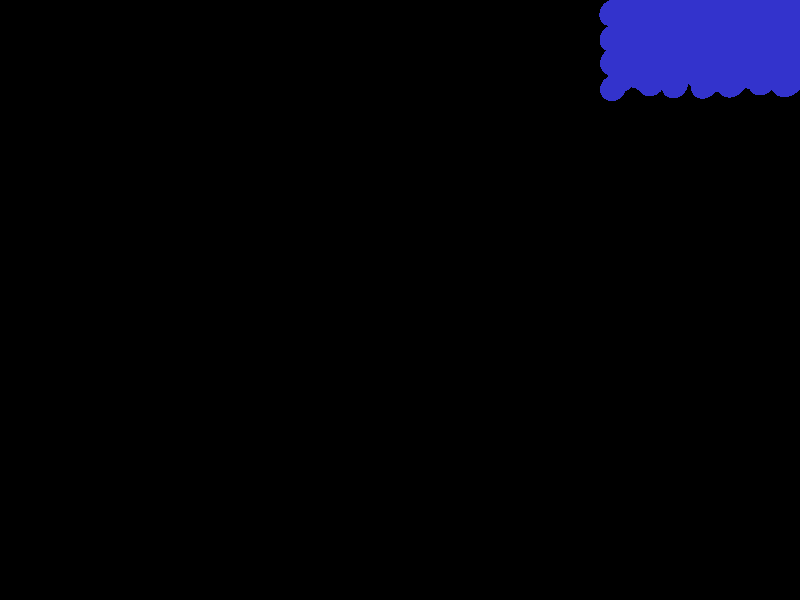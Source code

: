 sphere{<0.026239,0.020949,0.029354>,0.0006519 pigment {rgb <0.2,0.2,0.8>} finish{reflection 0.2 specular 0.3 ambient 0.42}}
sphere{<0.010516,0.012563,0.028774>,0.00056167 pigment {rgb <0.2,0.2,0.8>} finish{reflection 0.2 specular 0.3 ambient 0.42}}
sphere{<0.026819,0.029375,0.02924>,0.00063263 pigment {rgb <0.2,0.2,0.8>} finish{reflection 0.2 specular 0.3 ambient 0.42}}
sphere{<0.024977,0.02384,0.024014>,0.0006078 pigment {rgb <0.2,0.2,0.8>} finish{reflection 0.2 specular 0.3 ambient 0.42}}
sphere{<0.019732,0.017396,0.027297>,0.00056889 pigment {rgb <0.2,0.2,0.8>} finish{reflection 0.2 specular 0.3 ambient 0.42}}
sphere{<0.011817,0.015132,0.013158>,0.00066503 pigment {rgb <0.2,0.2,0.8>} finish{reflection 0.2 specular 0.3 ambient 0.42}}
sphere{<0.02561,0.029389,0.028757>,0.00068897 pigment {rgb <0.2,0.2,0.8>} finish{reflection 0.2 specular 0.3 ambient 0.42}}
sphere{<0.012207,0.02825,0.014909>,0.00057982 pigment {rgb <0.2,0.2,0.8>} finish{reflection 0.2 specular 0.3 ambient 0.42}}
sphere{<0.024422,0.029424,0.029369>,0.00060392 pigment {rgb <0.2,0.2,0.8>} finish{reflection 0.2 specular 0.3 ambient 0.42}}
sphere{<0.015014,0.024014,0.024095>,0.00057328 pigment {rgb <0.2,0.2,0.8>} finish{reflection 0.2 specular 0.3 ambient 0.42}}
sphere{<0.017645,0.02769,0.028568>,0.00057292 pigment {rgb <0.2,0.2,0.8>} finish{reflection 0.2 specular 0.3 ambient 0.42}}
sphere{<0.012566,0.027334,0.027884>,0.0005969 pigment {rgb <0.2,0.2,0.8>} finish{reflection 0.2 specular 0.3 ambient 0.42}}
sphere{<0.022194,0.029421,0.02884>,0.00069876 pigment {rgb <0.2,0.2,0.8>} finish{reflection 0.2 specular 0.3 ambient 0.42}}
sphere{<0.029495,0.020207,0.02408>,0.00063901 pigment {rgb <0.2,0.2,0.8>} finish{reflection 0.2 specular 0.3 ambient 0.42}}
sphere{<0.016352,0.026664,0.022203>,0.00057165 pigment {rgb <0.2,0.2,0.8>} finish{reflection 0.2 specular 0.3 ambient 0.42}}
sphere{<0.019819,0.025374,0.01928>,0.00067597 pigment {rgb <0.2,0.2,0.8>} finish{reflection 0.2 specular 0.3 ambient 0.42}}
sphere{<0.01887,0.02356,0.020814>,0.00065133 pigment {rgb <0.2,0.2,0.8>} finish{reflection 0.2 specular 0.3 ambient 0.42}}
sphere{<0.021003,0.029508,0.028801>,0.00055793 pigment {rgb <0.2,0.2,0.8>} finish{reflection 0.2 specular 0.3 ambient 0.42}}
sphere{<0.010354,0.024904,0.017098>,0.00058601 pigment {rgb <0.2,0.2,0.8>} finish{reflection 0.2 specular 0.3 ambient 0.42}}
sphere{<0.029605,0.024028,0.021607>,0.00061425 pigment {rgb <0.2,0.2,0.8>} finish{reflection 0.2 specular 0.3 ambient 0.42}}
sphere{<0.021401,0.018244,0.02608>,0.00060129 pigment {rgb <0.2,0.2,0.8>} finish{reflection 0.2 specular 0.3 ambient 0.42}}
sphere{<0.01247,0.024438,0.013479>,0.00063276 pigment {rgb <0.2,0.2,0.8>} finish{reflection 0.2 specular 0.3 ambient 0.42}}
sphere{<0.021964,0.028195,0.016178>,0.0005775 pigment {rgb <0.2,0.2,0.8>} finish{reflection 0.2 specular 0.3 ambient 0.42}}
sphere{<0.010608,0.010572,0.02995>,0.0006115 pigment {rgb <0.2,0.2,0.8>} finish{reflection 0.2 specular 0.3 ambient 0.42}}
sphere{<0.010545,0.024147,0.019474>,0.00066407 pigment {rgb <0.2,0.2,0.8>} finish{reflection 0.2 specular 0.3 ambient 0.42}}
sphere{<0.026686,0.022494,0.019418>,0.0006399 pigment {rgb <0.2,0.2,0.8>} finish{reflection 0.2 specular 0.3 ambient 0.42}}
sphere{<0.028198,0.020671,0.019393>,0.0006629 pigment {rgb <0.2,0.2,0.8>} finish{reflection 0.2 specular 0.3 ambient 0.42}}
sphere{<0.01874,0.029374,0.030039>,0.00063404 pigment {rgb <0.2,0.2,0.8>} finish{reflection 0.2 specular 0.3 ambient 0.42}}
sphere{<0.013983,0.013424,0.023401>,0.00067566 pigment {rgb <0.2,0.2,0.8>} finish{reflection 0.2 specular 0.3 ambient 0.42}}
sphere{<0.019005,0.022163,0.02897>,0.0006292 pigment {rgb <0.2,0.2,0.8>} finish{reflection 0.2 specular 0.3 ambient 0.42}}
sphere{<0.014282,0.023983,0.012622>,0.00059336 pigment {rgb <0.2,0.2,0.8>} finish{reflection 0.2 specular 0.3 ambient 0.42}}
sphere{<0.028631,0.01885,0.018782>,0.00055295 pigment {rgb <0.2,0.2,0.8>} finish{reflection 0.2 specular 0.3 ambient 0.42}}
sphere{<0.025464,0.016997,0.029892>,0.00054011 pigment {rgb <0.2,0.2,0.8>} finish{reflection 0.2 specular 0.3 ambient 0.42}}
sphere{<0.027414,0.016949,0.026331>,0.00067268 pigment {rgb <0.2,0.2,0.8>} finish{reflection 0.2 specular 0.3 ambient 0.42}}
sphere{<0.027386,0.026481,0.012713>,0.00057157 pigment {rgb <0.2,0.2,0.8>} finish{reflection 0.2 specular 0.3 ambient 0.42}}
sphere{<0.018648,0.019643,0.021277>,0.00060616 pigment {rgb <0.2,0.2,0.8>} finish{reflection 0.2 specular 0.3 ambient 0.42}}
sphere{<0.022344,0.022731,0.025421>,0.0005855 pigment {rgb <0.2,0.2,0.8>} finish{reflection 0.2 specular 0.3 ambient 0.42}}
sphere{<0.029409,0.015456,0.028859>,0.00061616 pigment {rgb <0.2,0.2,0.8>} finish{reflection 0.2 specular 0.3 ambient 0.42}}
sphere{<0.025067,0.02337,0.02607>,0.00058027 pigment {rgb <0.2,0.2,0.8>} finish{reflection 0.2 specular 0.3 ambient 0.42}}
sphere{<0.013936,0.029377,0.028278>,0.00060497 pigment {rgb <0.2,0.2,0.8>} finish{reflection 0.2 specular 0.3 ambient 0.42}}
sphere{<0.018144,0.028557,0.021274>,0.00064445 pigment {rgb <0.2,0.2,0.8>} finish{reflection 0.2 specular 0.3 ambient 0.42}}
sphere{<0.029306,0.013025,0.029552>,0.00069382 pigment {rgb <0.2,0.2,0.8>} finish{reflection 0.2 specular 0.3 ambient 0.42}}
sphere{<0.029355,0.028475,0.029147>,0.00067972 pigment {rgb <0.2,0.2,0.8>} finish{reflection 0.2 specular 0.3 ambient 0.42}}
sphere{<0.022296,0.027492,0.024141>,0.00069105 pigment {rgb <0.2,0.2,0.8>} finish{reflection 0.2 specular 0.3 ambient 0.42}}
sphere{<0.013494,0.023733,0.013432>,0.00063081 pigment {rgb <0.2,0.2,0.8>} finish{reflection 0.2 specular 0.3 ambient 0.42}}
sphere{<0.023784,0.023932,0.01352>,0.00056372 pigment {rgb <0.2,0.2,0.8>} finish{reflection 0.2 specular 0.3 ambient 0.42}}
sphere{<0.019931,0.011592,0.013319>,0.00066442 pigment {rgb <0.2,0.2,0.8>} finish{reflection 0.2 specular 0.3 ambient 0.42}}
sphere{<0.01377,0.022027,0.028732>,0.00065959 pigment {rgb <0.2,0.2,0.8>} finish{reflection 0.2 specular 0.3 ambient 0.42}}
sphere{<0.020036,0.024304,0.014477>,0.00060781 pigment {rgb <0.2,0.2,0.8>} finish{reflection 0.2 specular 0.3 ambient 0.42}}
sphere{<0.01593,0.026252,0.014676>,0.00058973 pigment {rgb <0.2,0.2,0.8>} finish{reflection 0.2 specular 0.3 ambient 0.42}}
sphere{<0.021762,0.023437,0.021964>,0.00056344 pigment {rgb <0.2,0.2,0.8>} finish{reflection 0.2 specular 0.3 ambient 0.42}}
sphere{<0.014821,0.022451,0.025012>,0.00061097 pigment {rgb <0.2,0.2,0.8>} finish{reflection 0.2 specular 0.3 ambient 0.42}}
sphere{<0.019115,0.017257,0.010083>,0.00061764 pigment {rgb <0.2,0.2,0.8>} finish{reflection 0.2 specular 0.3 ambient 0.42}}
sphere{<0.012847,0.010547,0.014108>,0.00061301 pigment {rgb <0.2,0.2,0.8>} finish{reflection 0.2 specular 0.3 ambient 0.42}}
sphere{<0.018872,0.010605,0.029333>,0.00065135 pigment {rgb <0.2,0.2,0.8>} finish{reflection 0.2 specular 0.3 ambient 0.42}}
sphere{<0.014019,0.021807,0.010436>,0.00063605 pigment {rgb <0.2,0.2,0.8>} finish{reflection 0.2 specular 0.3 ambient 0.42}}
sphere{<0.010551,0.017632,0.028452>,0.00058581 pigment {rgb <0.2,0.2,0.8>} finish{reflection 0.2 specular 0.3 ambient 0.42}}
sphere{<0.018832,0.023165,0.02237>,0.0006331 pigment {rgb <0.2,0.2,0.8>} finish{reflection 0.2 specular 0.3 ambient 0.42}}
sphere{<0.01968,0.026726,0.023307>,0.00066814 pigment {rgb <0.2,0.2,0.8>} finish{reflection 0.2 specular 0.3 ambient 0.42}}
sphere{<0.017519,0.023729,0.013155>,0.00056933 pigment {rgb <0.2,0.2,0.8>} finish{reflection 0.2 specular 0.3 ambient 0.42}}
sphere{<0.029536,0.02806,0.014582>,0.0006689 pigment {rgb <0.2,0.2,0.8>} finish{reflection 0.2 specular 0.3 ambient 0.42}}
sphere{<0.027254,0.011528,0.026583>,0.00064353 pigment {rgb <0.2,0.2,0.8>} finish{reflection 0.2 specular 0.3 ambient 0.42}}
sphere{<0.023804,0.012945,0.029072>,0.00068667 pigment {rgb <0.2,0.2,0.8>} finish{reflection 0.2 specular 0.3 ambient 0.42}}
sphere{<0.025842,0.027497,0.028161>,0.00057514 pigment {rgb <0.2,0.2,0.8>} finish{reflection 0.2 specular 0.3 ambient 0.42}}
sphere{<0.029439,0.012894,0.028158>,0.00063513 pigment {rgb <0.2,0.2,0.8>} finish{reflection 0.2 specular 0.3 ambient 0.42}}
sphere{<0.023986,0.021611,0.025252>,0.00061304 pigment {rgb <0.2,0.2,0.8>} finish{reflection 0.2 specular 0.3 ambient 0.42}}
sphere{<0.013329,0.017391,0.02229>,0.00056853 pigment {rgb <0.2,0.2,0.8>} finish{reflection 0.2 specular 0.3 ambient 0.42}}
sphere{<0.026386,0.029474,0.027621>,0.00064165 pigment {rgb <0.2,0.2,0.8>} finish{reflection 0.2 specular 0.3 ambient 0.42}}
sphere{<0.01335,0.016834,0.028368>,0.00057171 pigment {rgb <0.2,0.2,0.8>} finish{reflection 0.2 specular 0.3 ambient 0.42}}
sphere{<0.01219,0.016393,0.020575>,0.00064996 pigment {rgb <0.2,0.2,0.8>} finish{reflection 0.2 specular 0.3 ambient 0.42}}
sphere{<0.013676,0.016325,0.02216>,0.00061071 pigment {rgb <0.2,0.2,0.8>} finish{reflection 0.2 specular 0.3 ambient 0.42}}
sphere{<0.024187,0.012135,0.02529>,0.00067547 pigment {rgb <0.2,0.2,0.8>} finish{reflection 0.2 specular 0.3 ambient 0.42}}
sphere{<0.01044,0.016222,0.016325>,0.00058651 pigment {rgb <0.2,0.2,0.8>} finish{reflection 0.2 specular 0.3 ambient 0.42}}
sphere{<0.013508,0.01053,0.024206>,0.00061169 pigment {rgb <0.2,0.2,0.8>} finish{reflection 0.2 specular 0.3 ambient 0.42}}
sphere{<0.026705,0.024552,0.015384>,0.00057968 pigment {rgb <0.2,0.2,0.8>} finish{reflection 0.2 specular 0.3 ambient 0.42}}
sphere{<0.010582,0.029437,0.028507>,0.00058336 pigment {rgb <0.2,0.2,0.8>} finish{reflection 0.2 specular 0.3 ambient 0.42}}
sphere{<0.011757,0.0219,0.024291>,0.00056364 pigment {rgb <0.2,0.2,0.8>} finish{reflection 0.2 specular 0.3 ambient 0.42}}
sphere{<0.026769,0.0153,0.020457>,0.00064547 pigment {rgb <0.2,0.2,0.8>} finish{reflection 0.2 specular 0.3 ambient 0.42}}
sphere{<0.027933,0.016046,0.018569>,0.00064936 pigment {rgb <0.2,0.2,0.8>} finish{reflection 0.2 specular 0.3 ambient 0.42}}
sphere{<0.015306,0.024174,0.013075>,0.00066654 pigment {rgb <0.2,0.2,0.8>} finish{reflection 0.2 specular 0.3 ambient 0.42}}
sphere{<0.023798,0.022609,0.013771>,0.00057728 pigment {rgb <0.2,0.2,0.8>} finish{reflection 0.2 specular 0.3 ambient 0.42}}
sphere{<0.029478,0.012582,0.026182>,0.00066016 pigment {rgb <0.2,0.2,0.8>} finish{reflection 0.2 specular 0.3 ambient 0.42}}
sphere{<0.029591,0.010465,0.023537>,0.00063577 pigment {rgb <0.2,0.2,0.8>} finish{reflection 0.2 specular 0.3 ambient 0.42}}
sphere{<0.02294,0.010537,0.023954>,0.00067965 pigment {rgb <0.2,0.2,0.8>} finish{reflection 0.2 specular 0.3 ambient 0.42}}
sphere{<0.028483,0.029589,0.026365>,0.00066564 pigment {rgb <0.2,0.2,0.8>} finish{reflection 0.2 specular 0.3 ambient 0.42}}
sphere{<0.013647,0.029334,0.02958>,0.0006636 pigment {rgb <0.2,0.2,0.8>} finish{reflection 0.2 specular 0.3 ambient 0.42}}
sphere{<0.028562,0.026192,0.023506>,0.00057617 pigment {rgb <0.2,0.2,0.8>} finish{reflection 0.2 specular 0.3 ambient 0.42}}
sphere{<0.020796,0.028641,0.029932>,0.00062643 pigment {rgb <0.2,0.2,0.8>} finish{reflection 0.2 specular 0.3 ambient 0.42}}
sphere{<0.029381,0.019533,0.029848>,0.00067161 pigment {rgb <0.2,0.2,0.8>} finish{reflection 0.2 specular 0.3 ambient 0.42}}
sphere{<0.016304,0.029519,0.023537>,0.0006445 pigment {rgb <0.2,0.2,0.8>} finish{reflection 0.2 specular 0.3 ambient 0.42}}
sphere{<0.020369,0.022435,0.013169>,0.00054885 pigment {rgb <0.2,0.2,0.8>} finish{reflection 0.2 specular 0.3 ambient 0.42}}
sphere{<0.029527,0.027064,0.027198>,0.00062966 pigment {rgb <0.2,0.2,0.8>} finish{reflection 0.2 specular 0.3 ambient 0.42}}
sphere{<0.013931,0.028797,0.022969>,0.0005915 pigment {rgb <0.2,0.2,0.8>} finish{reflection 0.2 specular 0.3 ambient 0.42}}
sphere{<0.014337,0.023867,0.0098873>,0.00057399 pigment {rgb <0.2,0.2,0.8>} finish{reflection 0.2 specular 0.3 ambient 0.42}}
sphere{<0.015579,0.026527,0.023936>,0.0006632 pigment {rgb <0.2,0.2,0.8>} finish{reflection 0.2 specular 0.3 ambient 0.42}}
sphere{<0.026591,0.025551,0.022781>,0.00066973 pigment {rgb <0.2,0.2,0.8>} finish{reflection 0.2 specular 0.3 ambient 0.42}}
sphere{<0.019409,0.028498,0.024668>,0.00060249 pigment {rgb <0.2,0.2,0.8>} finish{reflection 0.2 specular 0.3 ambient 0.42}}
sphere{<0.021121,0.027368,0.012181>,0.00059228 pigment {rgb <0.2,0.2,0.8>} finish{reflection 0.2 specular 0.3 ambient 0.42}}
sphere{<0.012438,0.024717,0.017683>,0.0006501 pigment {rgb <0.2,0.2,0.8>} finish{reflection 0.2 specular 0.3 ambient 0.42}}
sphere{<0.013647,0.027044,0.022574>,0.00059961 pigment {rgb <0.2,0.2,0.8>} finish{reflection 0.2 specular 0.3 ambient 0.42}}
sphere{<0.014514,0.029592,0.025518>,0.00060892 pigment {rgb <0.2,0.2,0.8>} finish{reflection 0.2 specular 0.3 ambient 0.42}}
sphere{<0.019946,0.026603,0.026271>,0.00060296 pigment {rgb <0.2,0.2,0.8>} finish{reflection 0.2 specular 0.3 ambient 0.42}}
sphere{<0.0229,0.024175,0.010569>,0.00055987 pigment {rgb <0.2,0.2,0.8>} finish{reflection 0.2 specular 0.3 ambient 0.42}}
sphere{<0.013259,0.019962,0.025111>,0.00057469 pigment {rgb <0.2,0.2,0.8>} finish{reflection 0.2 specular 0.3 ambient 0.42}}
sphere{<0.017004,0.01667,0.020386>,0.00061359 pigment {rgb <0.2,0.2,0.8>} finish{reflection 0.2 specular 0.3 ambient 0.42}}
sphere{<0.017542,0.014992,0.019401>,0.00058956 pigment {rgb <0.2,0.2,0.8>} finish{reflection 0.2 specular 0.3 ambient 0.42}}
sphere{<0.010534,0.018857,0.029738>,0.00055296 pigment {rgb <0.2,0.2,0.8>} finish{reflection 0.2 specular 0.3 ambient 0.42}}
sphere{<0.011239,0.02866,0.029232>,0.00067453 pigment {rgb <0.2,0.2,0.8>} finish{reflection 0.2 specular 0.3 ambient 0.42}}
sphere{<0.029487,0.019654,0.013414>,0.00060887 pigment {rgb <0.2,0.2,0.8>} finish{reflection 0.2 specular 0.3 ambient 0.42}}
sphere{<0.017898,0.020195,0.023633>,0.00057124 pigment {rgb <0.2,0.2,0.8>} finish{reflection 0.2 specular 0.3 ambient 0.42}}
sphere{<0.016962,0.02453,0.024934>,0.00064698 pigment {rgb <0.2,0.2,0.8>} finish{reflection 0.2 specular 0.3 ambient 0.42}}
sphere{<0.029358,0.010689,0.029678>,0.00069163 pigment {rgb <0.2,0.2,0.8>} finish{reflection 0.2 specular 0.3 ambient 0.42}}
sphere{<0.023158,0.024629,0.023636>,0.00065618 pigment {rgb <0.2,0.2,0.8>} finish{reflection 0.2 specular 0.3 ambient 0.42}}
sphere{<0.015397,0.027763,0.02566>,0.0006598 pigment {rgb <0.2,0.2,0.8>} finish{reflection 0.2 specular 0.3 ambient 0.42}}
sphere{<0.025388,0.027203,0.029711>,0.00054511 pigment {rgb <0.2,0.2,0.8>} finish{reflection 0.2 specular 0.3 ambient 0.42}}
sphere{<0.010541,0.02785,0.01803>,0.0006449 pigment {rgb <0.2,0.2,0.8>} finish{reflection 0.2 specular 0.3 ambient 0.42}}
sphere{<0.021292,0.019126,0.017216>,0.00057065 pigment {rgb <0.2,0.2,0.8>} finish{reflection 0.2 specular 0.3 ambient 0.42}}
sphere{<0.013581,0.015173,0.019955>,0.00067334 pigment {rgb <0.2,0.2,0.8>} finish{reflection 0.2 specular 0.3 ambient 0.42}}
sphere{<0.016029,0.016352,0.023121>,0.00064522 pigment {rgb <0.2,0.2,0.8>} finish{reflection 0.2 specular 0.3 ambient 0.42}}
sphere{<0.017856,0.021789,0.012163>,0.0005442 pigment {rgb <0.2,0.2,0.8>} finish{reflection 0.2 specular 0.3 ambient 0.42}}
sphere{<0.013376,0.018237,0.02862>,0.00062199 pigment {rgb <0.2,0.2,0.8>} finish{reflection 0.2 specular 0.3 ambient 0.42}}
sphere{<0.02783,0.027652,0.027768>,0.00061633 pigment {rgb <0.2,0.2,0.8>} finish{reflection 0.2 specular 0.3 ambient 0.42}}
sphere{<0.022381,0.024651,0.027868>,0.00057418 pigment {rgb <0.2,0.2,0.8>} finish{reflection 0.2 specular 0.3 ambient 0.42}}
sphere{<0.013879,0.023128,0.025093>,0.00068528 pigment {rgb <0.2,0.2,0.8>} finish{reflection 0.2 specular 0.3 ambient 0.42}}
sphere{<0.015046,0.010598,0.029733>,0.0005922 pigment {rgb <0.2,0.2,0.8>} finish{reflection 0.2 specular 0.3 ambient 0.42}}
sphere{<0.021033,0.021451,0.023585>,0.00064494 pigment {rgb <0.2,0.2,0.8>} finish{reflection 0.2 specular 0.3 ambient 0.42}}
sphere{<0.014454,0.015735,0.021399>,0.00062559 pigment {rgb <0.2,0.2,0.8>} finish{reflection 0.2 specular 0.3 ambient 0.42}}
sphere{<0.023552,0.01344,0.023273>,0.0006437 pigment {rgb <0.2,0.2,0.8>} finish{reflection 0.2 specular 0.3 ambient 0.42}}
sphere{<0.013478,0.018962,0.015645>,0.00055712 pigment {rgb <0.2,0.2,0.8>} finish{reflection 0.2 specular 0.3 ambient 0.42}}
sphere{<0.024311,0.013072,0.020009>,0.00057684 pigment {rgb <0.2,0.2,0.8>} finish{reflection 0.2 specular 0.3 ambient 0.42}}
sphere{<0.02933,0.025217,0.029395>,0.00068642 pigment {rgb <0.2,0.2,0.8>} finish{reflection 0.2 specular 0.3 ambient 0.42}}
sphere{<0.013016,0.024022,0.024951>,0.00067667 pigment {rgb <0.2,0.2,0.8>} finish{reflection 0.2 specular 0.3 ambient 0.42}}
sphere{<0.027306,0.017475,0.028961>,0.00065402 pigment {rgb <0.2,0.2,0.8>} finish{reflection 0.2 specular 0.3 ambient 0.42}}
sphere{<0.017851,0.029469,0.02795>,0.00059631 pigment {rgb <0.2,0.2,0.8>} finish{reflection 0.2 specular 0.3 ambient 0.42}}
sphere{<0.016419,0.0191,0.023102>,0.00058257 pigment {rgb <0.2,0.2,0.8>} finish{reflection 0.2 specular 0.3 ambient 0.42}}
sphere{<0.019994,0.029411,0.029381>,0.00062016 pigment {rgb <0.2,0.2,0.8>} finish{reflection 0.2 specular 0.3 ambient 0.42}}
sphere{<0.018402,0.018881,0.027725>,0.00058435 pigment {rgb <0.2,0.2,0.8>} finish{reflection 0.2 specular 0.3 ambient 0.42}}
sphere{<0.021885,0.02252,0.020457>,0.00058214 pigment {rgb <0.2,0.2,0.8>} finish{reflection 0.2 specular 0.3 ambient 0.42}}
sphere{<0.020516,0.018276,0.016162>,0.00060956 pigment {rgb <0.2,0.2,0.8>} finish{reflection 0.2 specular 0.3 ambient 0.42}}
sphere{<0.01367,0.014002,0.020038>,0.00061859 pigment {rgb <0.2,0.2,0.8>} finish{reflection 0.2 specular 0.3 ambient 0.42}}
sphere{<0.014425,0.022307,0.013427>,0.00055907 pigment {rgb <0.2,0.2,0.8>} finish{reflection 0.2 specular 0.3 ambient 0.42}}
sphere{<0.012091,0.029416,0.029711>,0.00061649 pigment {rgb <0.2,0.2,0.8>} finish{reflection 0.2 specular 0.3 ambient 0.42}}
sphere{<0.019744,0.021178,0.025544>,0.00065253 pigment {rgb <0.2,0.2,0.8>} finish{reflection 0.2 specular 0.3 ambient 0.42}}
sphere{<0.024071,0.024407,0.026926>,0.00060891 pigment {rgb <0.2,0.2,0.8>} finish{reflection 0.2 specular 0.3 ambient 0.42}}
sphere{<0.026482,0.023981,0.014093>,0.00065427 pigment {rgb <0.2,0.2,0.8>} finish{reflection 0.2 specular 0.3 ambient 0.42}}
sphere{<0.014213,0.022724,0.020734>,0.00060528 pigment {rgb <0.2,0.2,0.8>} finish{reflection 0.2 specular 0.3 ambient 0.42}}
sphere{<0.010542,0.027113,0.028277>,0.00064096 pigment {rgb <0.2,0.2,0.8>} finish{reflection 0.2 specular 0.3 ambient 0.42}}
sphere{<0.014408,0.021998,0.021546>,0.00061868 pigment {rgb <0.2,0.2,0.8>} finish{reflection 0.2 specular 0.3 ambient 0.42}}
sphere{<0.020103,0.020734,0.024032>,0.0006461 pigment {rgb <0.2,0.2,0.8>} finish{reflection 0.2 specular 0.3 ambient 0.42}}
sphere{<0.0145,0.019248,0.015572>,0.0006105 pigment {rgb <0.2,0.2,0.8>} finish{reflection 0.2 specular 0.3 ambient 0.42}}
sphere{<0.026295,0.018018,0.017092>,0.00056157 pigment {rgb <0.2,0.2,0.8>} finish{reflection 0.2 specular 0.3 ambient 0.42}}
sphere{<0.011583,0.015614,0.011181>,0.00061609 pigment {rgb <0.2,0.2,0.8>} finish{reflection 0.2 specular 0.3 ambient 0.42}}
sphere{<0.012218,0.019279,0.022714>,0.00062141 pigment {rgb <0.2,0.2,0.8>} finish{reflection 0.2 specular 0.3 ambient 0.42}}
sphere{<0.011699,0.016074,0.012313>,0.00062351 pigment {rgb <0.2,0.2,0.8>} finish{reflection 0.2 specular 0.3 ambient 0.42}}
sphere{<0.016336,0.023437,0.012213>,0.00065535 pigment {rgb <0.2,0.2,0.8>} finish{reflection 0.2 specular 0.3 ambient 0.42}}
sphere{<0.01471,0.022103,0.014563>,0.00068362 pigment {rgb <0.2,0.2,0.8>} finish{reflection 0.2 specular 0.3 ambient 0.42}}
sphere{<0.027155,0.020353,0.015528>,0.00068107 pigment {rgb <0.2,0.2,0.8>} finish{reflection 0.2 specular 0.3 ambient 0.42}}
sphere{<0.022743,0.014914,0.012287>,0.0006418 pigment {rgb <0.2,0.2,0.8>} finish{reflection 0.2 specular 0.3 ambient 0.42}}
sphere{<0.029419,0.02627,0.028112>,0.00064202 pigment {rgb <0.2,0.2,0.8>} finish{reflection 0.2 specular 0.3 ambient 0.42}}
sphere{<0.026188,0.021084,0.015107>,0.00059946 pigment {rgb <0.2,0.2,0.8>} finish{reflection 0.2 specular 0.3 ambient 0.42}}
sphere{<0.029478,0.017281,0.017846>,0.00060213 pigment {rgb <0.2,0.2,0.8>} finish{reflection 0.2 specular 0.3 ambient 0.42}}
sphere{<0.021781,0.013095,0.020487>,0.00063678 pigment {rgb <0.2,0.2,0.8>} finish{reflection 0.2 specular 0.3 ambient 0.42}}
sphere{<0.014377,0.023022,0.015229>,0.00060887 pigment {rgb <0.2,0.2,0.8>} finish{reflection 0.2 specular 0.3 ambient 0.42}}
sphere{<0.011542,0.014454,0.029233>,0.00068717 pigment {rgb <0.2,0.2,0.8>} finish{reflection 0.2 specular 0.3 ambient 0.42}}
sphere{<0.021519,0.017258,0.024717>,0.00066769 pigment {rgb <0.2,0.2,0.8>} finish{reflection 0.2 specular 0.3 ambient 0.42}}
sphere{<0.027795,0.020289,0.014472>,0.000561 pigment {rgb <0.2,0.2,0.8>} finish{reflection 0.2 specular 0.3 ambient 0.42}}
sphere{<0.018617,0.012497,0.019538>,0.00062612 pigment {rgb <0.2,0.2,0.8>} finish{reflection 0.2 specular 0.3 ambient 0.42}}
sphere{<0.012347,0.023266,0.026026>,0.00063174 pigment {rgb <0.2,0.2,0.8>} finish{reflection 0.2 specular 0.3 ambient 0.42}}
sphere{<0.024863,0.01141,0.018664>,0.0006585 pigment {rgb <0.2,0.2,0.8>} finish{reflection 0.2 specular 0.3 ambient 0.42}}
sphere{<0.024521,0.019131,0.025871>,0.00054805 pigment {rgb <0.2,0.2,0.8>} finish{reflection 0.2 specular 0.3 ambient 0.42}}
sphere{<0.022928,0.016621,0.023475>,0.00060813 pigment {rgb <0.2,0.2,0.8>} finish{reflection 0.2 specular 0.3 ambient 0.42}}
sphere{<0.011715,0.02585,0.024934>,0.00065826 pigment {rgb <0.2,0.2,0.8>} finish{reflection 0.2 specular 0.3 ambient 0.42}}
sphere{<0.01994,0.017239,0.023034>,0.00060467 pigment {rgb <0.2,0.2,0.8>} finish{reflection 0.2 specular 0.3 ambient 0.42}}
sphere{<0.023403,0.027334,0.029446>,0.00060318 pigment {rgb <0.2,0.2,0.8>} finish{reflection 0.2 specular 0.3 ambient 0.42}}
sphere{<0.010365,0.011968,0.02584>,0.000609 pigment {rgb <0.2,0.2,0.8>} finish{reflection 0.2 specular 0.3 ambient 0.42}}
sphere{<0.024824,0.01056,0.026118>,0.00059347 pigment {rgb <0.2,0.2,0.8>} finish{reflection 0.2 specular 0.3 ambient 0.42}}
sphere{<0.011642,0.012702,0.021896>,0.00064139 pigment {rgb <0.2,0.2,0.8>} finish{reflection 0.2 specular 0.3 ambient 0.42}}
sphere{<0.0149,0.02759,0.017695>,0.00061226 pigment {rgb <0.2,0.2,0.8>} finish{reflection 0.2 specular 0.3 ambient 0.42}}
sphere{<0.018216,0.011699,0.029452>,0.00068877 pigment {rgb <0.2,0.2,0.8>} finish{reflection 0.2 specular 0.3 ambient 0.42}}
sphere{<0.01567,0.027317,0.010704>,0.00055541 pigment {rgb <0.2,0.2,0.8>} finish{reflection 0.2 specular 0.3 ambient 0.42}}
sphere{<0.023358,0.012428,0.021593>,0.00064654 pigment {rgb <0.2,0.2,0.8>} finish{reflection 0.2 specular 0.3 ambient 0.42}}
sphere{<0.026231,0.029444,0.01063>,0.00062808 pigment {rgb <0.2,0.2,0.8>} finish{reflection 0.2 specular 0.3 ambient 0.42}}
sphere{<0.025411,0.027601,0.019119>,0.00061149 pigment {rgb <0.2,0.2,0.8>} finish{reflection 0.2 specular 0.3 ambient 0.42}}
sphere{<0.025042,0.023819,0.016145>,0.00066524 pigment {rgb <0.2,0.2,0.8>} finish{reflection 0.2 specular 0.3 ambient 0.42}}
sphere{<0.024857,0.016447,0.025039>,0.0006483 pigment {rgb <0.2,0.2,0.8>} finish{reflection 0.2 specular 0.3 ambient 0.42}}
sphere{<0.015488,0.017275,0.023954>,0.00061247 pigment {rgb <0.2,0.2,0.8>} finish{reflection 0.2 specular 0.3 ambient 0.42}}
sphere{<0.010532,0.027007,0.026105>,0.00067351 pigment {rgb <0.2,0.2,0.8>} finish{reflection 0.2 specular 0.3 ambient 0.42}}
sphere{<0.026224,0.02638,0.029993>,0.0006224 pigment {rgb <0.2,0.2,0.8>} finish{reflection 0.2 specular 0.3 ambient 0.42}}
sphere{<0.013598,0.029013,0.025467>,0.00058257 pigment {rgb <0.2,0.2,0.8>} finish{reflection 0.2 specular 0.3 ambient 0.42}}
sphere{<0.024061,0.02845,0.028692>,0.00066155 pigment {rgb <0.2,0.2,0.8>} finish{reflection 0.2 specular 0.3 ambient 0.42}}
sphere{<0.025497,0.010639,0.028148>,0.00065847 pigment {rgb <0.2,0.2,0.8>} finish{reflection 0.2 specular 0.3 ambient 0.42}}
sphere{<0.016044,0.016399,0.017983>,0.00058003 pigment {rgb <0.2,0.2,0.8>} finish{reflection 0.2 specular 0.3 ambient 0.42}}
sphere{<0.027333,0.023474,0.019379>,0.00059562 pigment {rgb <0.2,0.2,0.8>} finish{reflection 0.2 specular 0.3 ambient 0.42}}
sphere{<0.023759,0.016287,0.024456>,0.0005988 pigment {rgb <0.2,0.2,0.8>} finish{reflection 0.2 specular 0.3 ambient 0.42}}
sphere{<0.023578,0.014955,0.022631>,0.00064062 pigment {rgb <0.2,0.2,0.8>} finish{reflection 0.2 specular 0.3 ambient 0.42}}
sphere{<0.022312,0.02388,0.017657>,0.0006726 pigment {rgb <0.2,0.2,0.8>} finish{reflection 0.2 specular 0.3 ambient 0.42}}
sphere{<0.019118,0.022939,0.016224>,0.00061181 pigment {rgb <0.2,0.2,0.8>} finish{reflection 0.2 specular 0.3 ambient 0.42}}
sphere{<0.021746,0.015385,0.024048>,0.00064045 pigment {rgb <0.2,0.2,0.8>} finish{reflection 0.2 specular 0.3 ambient 0.42}}
sphere{<0.01937,0.024758,0.026866>,0.00065726 pigment {rgb <0.2,0.2,0.8>} finish{reflection 0.2 specular 0.3 ambient 0.42}}
sphere{<0.01897,0.015479,0.028843>,0.00060707 pigment {rgb <0.2,0.2,0.8>} finish{reflection 0.2 specular 0.3 ambient 0.42}}
sphere{<0.022237,0.02305,0.018553>,0.00063745 pigment {rgb <0.2,0.2,0.8>} finish{reflection 0.2 specular 0.3 ambient 0.42}}
sphere{<0.028319,0.024319,0.023588>,0.00060549 pigment {rgb <0.2,0.2,0.8>} finish{reflection 0.2 specular 0.3 ambient 0.42}}
sphere{<0.015843,0.016344,0.026969>,0.00054053 pigment {rgb <0.2,0.2,0.8>} finish{reflection 0.2 specular 0.3 ambient 0.42}}
sphere{<0.011562,0.021247,0.021483>,0.00058058 pigment {rgb <0.2,0.2,0.8>} finish{reflection 0.2 specular 0.3 ambient 0.42}}
sphere{<0.012603,0.023877,0.027202>,0.00063314 pigment {rgb <0.2,0.2,0.8>} finish{reflection 0.2 specular 0.3 ambient 0.42}}
sphere{<0.02361,0.022642,0.027134>,0.00063506 pigment {rgb <0.2,0.2,0.8>} finish{reflection 0.2 specular 0.3 ambient 0.42}}
sphere{<0.018018,0.014688,0.025851>,0.00067437 pigment {rgb <0.2,0.2,0.8>} finish{reflection 0.2 specular 0.3 ambient 0.42}}
sphere{<0.010599,0.026714,0.029709>,0.00064074 pigment {rgb <0.2,0.2,0.8>} finish{reflection 0.2 specular 0.3 ambient 0.42}}
sphere{<0.022801,0.012971,0.022446>,0.00062503 pigment {rgb <0.2,0.2,0.8>} finish{reflection 0.2 specular 0.3 ambient 0.42}}
sphere{<0.029662,0.022817,0.02254>,0.00059011 pigment {rgb <0.2,0.2,0.8>} finish{reflection 0.2 specular 0.3 ambient 0.42}}
sphere{<0.022638,0.021356,0.028248>,0.00063081 pigment {rgb <0.2,0.2,0.8>} finish{reflection 0.2 specular 0.3 ambient 0.42}}
sphere{<0.0191,0.023203,0.029863>,0.00060602 pigment {rgb <0.2,0.2,0.8>} finish{reflection 0.2 specular 0.3 ambient 0.42}}
sphere{<0.012088,0.022105,0.026286>,0.00063647 pigment {rgb <0.2,0.2,0.8>} finish{reflection 0.2 specular 0.3 ambient 0.42}}
sphere{<0.024685,0.029432,0.026613>,0.00065368 pigment {rgb <0.2,0.2,0.8>} finish{reflection 0.2 specular 0.3 ambient 0.42}}
sphere{<0.023291,0.020742,0.019601>,0.00062892 pigment {rgb <0.2,0.2,0.8>} finish{reflection 0.2 specular 0.3 ambient 0.42}}
sphere{<0.012956,0.019913,0.026671>,0.00063976 pigment {rgb <0.2,0.2,0.8>} finish{reflection 0.2 specular 0.3 ambient 0.42}}
sphere{<0.011368,0.017874,0.016557>,0.00055411 pigment {rgb <0.2,0.2,0.8>} finish{reflection 0.2 specular 0.3 ambient 0.42}}
sphere{<0.027215,0.013829,0.021521>,0.0006196 pigment {rgb <0.2,0.2,0.8>} finish{reflection 0.2 specular 0.3 ambient 0.42}}
sphere{<0.017049,0.018509,0.026102>,0.00066247 pigment {rgb <0.2,0.2,0.8>} finish{reflection 0.2 specular 0.3 ambient 0.42}}
sphere{<0.011645,0.014375,0.011126>,0.00064173 pigment {rgb <0.2,0.2,0.8>} finish{reflection 0.2 specular 0.3 ambient 0.42}}
sphere{<0.01317,0.013548,0.022582>,0.00062968 pigment {rgb <0.2,0.2,0.8>} finish{reflection 0.2 specular 0.3 ambient 0.42}}
sphere{<0.028445,0.023745,0.01185>,0.0005695 pigment {rgb <0.2,0.2,0.8>} finish{reflection 0.2 specular 0.3 ambient 0.42}}
sphere{<0.021272,0.0295,0.027728>,0.00061892 pigment {rgb <0.2,0.2,0.8>} finish{reflection 0.2 specular 0.3 ambient 0.42}}
sphere{<0.029368,0.025031,0.02794>,0.00070066 pigment {rgb <0.2,0.2,0.8>} finish{reflection 0.2 specular 0.3 ambient 0.42}}
sphere{<0.011757,0.013976,0.012506>,0.0006739 pigment {rgb <0.2,0.2,0.8>} finish{reflection 0.2 specular 0.3 ambient 0.42}}
sphere{<0.022633,0.021099,0.018828>,0.00066789 pigment {rgb <0.2,0.2,0.8>} finish{reflection 0.2 specular 0.3 ambient 0.42}}
sphere{<0.017521,0.018633,0.028481>,0.00060133 pigment {rgb <0.2,0.2,0.8>} finish{reflection 0.2 specular 0.3 ambient 0.42}}
sphere{<0.011602,0.010546,0.014301>,0.00067219 pigment {rgb <0.2,0.2,0.8>} finish{reflection 0.2 specular 0.3 ambient 0.42}}
sphere{<0.023374,0.022382,0.014741>,0.00054601 pigment {rgb <0.2,0.2,0.8>} finish{reflection 0.2 specular 0.3 ambient 0.42}}
sphere{<0.012264,0.010615,0.029371>,0.00061093 pigment {rgb <0.2,0.2,0.8>} finish{reflection 0.2 specular 0.3 ambient 0.42}}
sphere{<0.029449,0.018245,0.028674>,0.00056969 pigment {rgb <0.2,0.2,0.8>} finish{reflection 0.2 specular 0.3 ambient 0.42}}
sphere{<0.0285,0.018419,0.026382>,0.00060357 pigment {rgb <0.2,0.2,0.8>} finish{reflection 0.2 specular 0.3 ambient 0.42}}
sphere{<0.014383,0.017496,0.028301>,0.00069141 pigment {rgb <0.2,0.2,0.8>} finish{reflection 0.2 specular 0.3 ambient 0.42}}
sphere{<0.019695,0.016405,0.027919>,0.0006397 pigment {rgb <0.2,0.2,0.8>} finish{reflection 0.2 specular 0.3 ambient 0.42}}
sphere{<0.010465,0.0238,0.026169>,0.00069264 pigment {rgb <0.2,0.2,0.8>} finish{reflection 0.2 specular 0.3 ambient 0.42}}
sphere{<0.028529,0.016567,0.026199>,0.00057628 pigment {rgb <0.2,0.2,0.8>} finish{reflection 0.2 specular 0.3 ambient 0.42}}
sphere{<0.011398,0.015288,0.024278>,0.00068183 pigment {rgb <0.2,0.2,0.8>} finish{reflection 0.2 specular 0.3 ambient 0.42}}
sphere{<0.022375,0.019747,0.01281>,0.00062784 pigment {rgb <0.2,0.2,0.8>} finish{reflection 0.2 specular 0.3 ambient 0.42}}
sphere{<0.013303,0.018722,0.013767>,0.00066374 pigment {rgb <0.2,0.2,0.8>} finish{reflection 0.2 specular 0.3 ambient 0.42}}
sphere{<0.010539,0.01237,0.021712>,0.00062166 pigment {rgb <0.2,0.2,0.8>} finish{reflection 0.2 specular 0.3 ambient 0.42}}
sphere{<0.010488,0.024763,0.028748>,0.00058378 pigment {rgb <0.2,0.2,0.8>} finish{reflection 0.2 specular 0.3 ambient 0.42}}
sphere{<0.029354,0.023717,0.028307>,0.00069234 pigment {rgb <0.2,0.2,0.8>} finish{reflection 0.2 specular 0.3 ambient 0.42}}
sphere{<0.015653,0.014839,0.029216>,0.00052594 pigment {rgb <0.2,0.2,0.8>} finish{reflection 0.2 specular 0.3 ambient 0.42}}
sphere{<0.023546,0.015934,0.026561>,0.00060318 pigment {rgb <0.2,0.2,0.8>} finish{reflection 0.2 specular 0.3 ambient 0.42}}
sphere{<0.010519,0.017811,0.017933>,0.00068156 pigment {rgb <0.2,0.2,0.8>} finish{reflection 0.2 specular 0.3 ambient 0.42}}
sphere{<0.018087,0.011467,0.020623>,0.00061382 pigment {rgb <0.2,0.2,0.8>} finish{reflection 0.2 specular 0.3 ambient 0.42}}
sphere{<0.01052,0.021811,0.027734>,0.00062955 pigment {rgb <0.2,0.2,0.8>} finish{reflection 0.2 specular 0.3 ambient 0.42}}
sphere{<0.019579,0.015449,0.027156>,0.00066785 pigment {rgb <0.2,0.2,0.8>} finish{reflection 0.2 specular 0.3 ambient 0.42}}
sphere{<0.010536,0.014303,0.029895>,0.00059768 pigment {rgb <0.2,0.2,0.8>} finish{reflection 0.2 specular 0.3 ambient 0.42}}
sphere{<0.017714,0.025891,0.019919>,0.00056476 pigment {rgb <0.2,0.2,0.8>} finish{reflection 0.2 specular 0.3 ambient 0.42}}
sphere{<0.029465,0.019108,0.026393>,0.00061096 pigment {rgb <0.2,0.2,0.8>} finish{reflection 0.2 specular 0.3 ambient 0.42}}
sphere{<0.01769,0.021114,0.012969>,0.00056219 pigment {rgb <0.2,0.2,0.8>} finish{reflection 0.2 specular 0.3 ambient 0.42}}
sphere{<0.019887,0.012184,0.023818>,0.00067163 pigment {rgb <0.2,0.2,0.8>} finish{reflection 0.2 specular 0.3 ambient 0.42}}
sphere{<0.017383,0.013333,0.023488>,0.00063073 pigment {rgb <0.2,0.2,0.8>} finish{reflection 0.2 specular 0.3 ambient 0.42}}
sphere{<0.029409,0.022505,0.027763>,0.00064087 pigment {rgb <0.2,0.2,0.8>} finish{reflection 0.2 specular 0.3 ambient 0.42}}
sphere{<0.013522,0.021407,0.018778>,0.00067672 pigment {rgb <0.2,0.2,0.8>} finish{reflection 0.2 specular 0.3 ambient 0.42}}
sphere{<0.019443,0.021958,0.013202>,0.00056249 pigment {rgb <0.2,0.2,0.8>} finish{reflection 0.2 specular 0.3 ambient 0.42}}
sphere{<0.017202,0.020276,0.011732>,0.00061443 pigment {rgb <0.2,0.2,0.8>} finish{reflection 0.2 specular 0.3 ambient 0.42}}
sphere{<0.014692,0.018187,0.029325>,0.00058999 pigment {rgb <0.2,0.2,0.8>} finish{reflection 0.2 specular 0.3 ambient 0.42}}
sphere{<0.01249,0.021416,0.01946>,0.00066608 pigment {rgb <0.2,0.2,0.8>} finish{reflection 0.2 specular 0.3 ambient 0.42}}
sphere{<0.023796,0.027864,0.020603>,0.00063507 pigment {rgb <0.2,0.2,0.8>} finish{reflection 0.2 specular 0.3 ambient 0.42}}
sphere{<0.024752,0.011664,0.024092>,0.00065822 pigment {rgb <0.2,0.2,0.8>} finish{reflection 0.2 specular 0.3 ambient 0.42}}
sphere{<0.02172,0.020461,0.021986>,0.00058511 pigment {rgb <0.2,0.2,0.8>} finish{reflection 0.2 specular 0.3 ambient 0.42}}
sphere{<0.022469,0.023205,0.010967>,0.00059541 pigment {rgb <0.2,0.2,0.8>} finish{reflection 0.2 specular 0.3 ambient 0.42}}
sphere{<0.025275,0.026596,0.014504>,0.00066009 pigment {rgb <0.2,0.2,0.8>} finish{reflection 0.2 specular 0.3 ambient 0.42}}
sphere{<0.025169,0.021646,0.025842>,0.00065032 pigment {rgb <0.2,0.2,0.8>} finish{reflection 0.2 specular 0.3 ambient 0.42}}
sphere{<0.02732,0.021061,0.017401>,0.00062697 pigment {rgb <0.2,0.2,0.8>} finish{reflection 0.2 specular 0.3 ambient 0.42}}
sphere{<0.017725,0.02948,0.013688>,0.0006229 pigment {rgb <0.2,0.2,0.8>} finish{reflection 0.2 specular 0.3 ambient 0.42}}
sphere{<0.010548,0.011304,0.01117>,0.00056085 pigment {rgb <0.2,0.2,0.8>} finish{reflection 0.2 specular 0.3 ambient 0.42}}
sphere{<0.0166,0.019353,0.025057>,0.00056195 pigment {rgb <0.2,0.2,0.8>} finish{reflection 0.2 specular 0.3 ambient 0.42}}
sphere{<0.015204,0.02162,0.01032>,0.00058543 pigment {rgb <0.2,0.2,0.8>} finish{reflection 0.2 specular 0.3 ambient 0.42}}
sphere{<0.022112,0.016483,0.010269>,0.00067614 pigment {rgb <0.2,0.2,0.8>} finish{reflection 0.2 specular 0.3 ambient 0.42}}
sphere{<0.029542,0.028442,0.020434>,0.00058593 pigment {rgb <0.2,0.2,0.8>} finish{reflection 0.2 specular 0.3 ambient 0.42}}
sphere{<0.016491,0.023529,0.010034>,0.00059759 pigment {rgb <0.2,0.2,0.8>} finish{reflection 0.2 specular 0.3 ambient 0.42}}
sphere{<0.024112,0.027187,0.021436>,0.00058223 pigment {rgb <0.2,0.2,0.8>} finish{reflection 0.2 specular 0.3 ambient 0.42}}
sphere{<0.015473,0.017052,0.028826>,0.00065308 pigment {rgb <0.2,0.2,0.8>} finish{reflection 0.2 specular 0.3 ambient 0.42}}
sphere{<0.029375,0.01064,0.010179>,0.00063687 pigment {rgb <0.2,0.2,0.8>} finish{reflection 0.2 specular 0.3 ambient 0.42}}
sphere{<0.018949,0.020175,0.018024>,0.00068914 pigment {rgb <0.2,0.2,0.8>} finish{reflection 0.2 specular 0.3 ambient 0.42}}
sphere{<0.018545,0.015279,0.027822>,0.00057427 pigment {rgb <0.2,0.2,0.8>} finish{reflection 0.2 specular 0.3 ambient 0.42}}
sphere{<0.020887,0.013017,0.029712>,0.0006319 pigment {rgb <0.2,0.2,0.8>} finish{reflection 0.2 specular 0.3 ambient 0.42}}
sphere{<0.014391,0.016953,0.018992>,0.00063658 pigment {rgb <0.2,0.2,0.8>} finish{reflection 0.2 specular 0.3 ambient 0.42}}
sphere{<0.012403,0.021528,0.015163>,0.00058614 pigment {rgb <0.2,0.2,0.8>} finish{reflection 0.2 specular 0.3 ambient 0.42}}
sphere{<0.020811,0.015546,0.014834>,0.0006886 pigment {rgb <0.2,0.2,0.8>} finish{reflection 0.2 specular 0.3 ambient 0.42}}
sphere{<0.016829,0.013573,0.025168>,0.00065315 pigment {rgb <0.2,0.2,0.8>} finish{reflection 0.2 specular 0.3 ambient 0.42}}
sphere{<0.012559,0.012581,0.026234>,0.00064503 pigment {rgb <0.2,0.2,0.8>} finish{reflection 0.2 specular 0.3 ambient 0.42}}
sphere{<0.026863,0.013895,0.030138>,0.00062413 pigment {rgb <0.2,0.2,0.8>} finish{reflection 0.2 specular 0.3 ambient 0.42}}
sphere{<0.015059,0.017714,0.018298>,0.00060581 pigment {rgb <0.2,0.2,0.8>} finish{reflection 0.2 specular 0.3 ambient 0.42}}
sphere{<0.015327,0.024836,0.020046>,0.00062969 pigment {rgb <0.2,0.2,0.8>} finish{reflection 0.2 specular 0.3 ambient 0.42}}
sphere{<0.027262,0.020567,0.018523>,0.00065145 pigment {rgb <0.2,0.2,0.8>} finish{reflection 0.2 specular 0.3 ambient 0.42}}
sphere{<0.021142,0.020197,0.017468>,0.00059311 pigment {rgb <0.2,0.2,0.8>} finish{reflection 0.2 specular 0.3 ambient 0.42}}
sphere{<0.023307,0.022341,0.025937>,0.00066041 pigment {rgb <0.2,0.2,0.8>} finish{reflection 0.2 specular 0.3 ambient 0.42}}
sphere{<0.011074,0.02742,0.021281>,0.00065554 pigment {rgb <0.2,0.2,0.8>} finish{reflection 0.2 specular 0.3 ambient 0.42}}
sphere{<0.017035,0.022921,0.021076>,0.00057891 pigment {rgb <0.2,0.2,0.8>} finish{reflection 0.2 specular 0.3 ambient 0.42}}
sphere{<0.029394,0.011583,0.023026>,0.00062904 pigment {rgb <0.2,0.2,0.8>} finish{reflection 0.2 specular 0.3 ambient 0.42}}
sphere{<0.016614,0.016011,0.011252>,0.00068525 pigment {rgb <0.2,0.2,0.8>} finish{reflection 0.2 specular 0.3 ambient 0.42}}
sphere{<0.011654,0.022308,0.021204>,0.00065887 pigment {rgb <0.2,0.2,0.8>} finish{reflection 0.2 specular 0.3 ambient 0.42}}
sphere{<0.02949,0.019472,0.01913>,0.00066654 pigment {rgb <0.2,0.2,0.8>} finish{reflection 0.2 specular 0.3 ambient 0.42}}
sphere{<0.017346,0.027379,0.013846>,0.00063569 pigment {rgb <0.2,0.2,0.8>} finish{reflection 0.2 specular 0.3 ambient 0.42}}
sphere{<0.014872,0.025733,0.02152>,0.00060798 pigment {rgb <0.2,0.2,0.8>} finish{reflection 0.2 specular 0.3 ambient 0.42}}
sphere{<0.015849,0.017664,0.015152>,0.00068081 pigment {rgb <0.2,0.2,0.8>} finish{reflection 0.2 specular 0.3 ambient 0.42}}
sphere{<0.024668,0.029425,0.01326>,0.00068687 pigment {rgb <0.2,0.2,0.8>} finish{reflection 0.2 specular 0.3 ambient 0.42}}
sphere{<0.02437,0.021137,0.010005>,0.00062033 pigment {rgb <0.2,0.2,0.8>} finish{reflection 0.2 specular 0.3 ambient 0.42}}
sphere{<0.018722,0.023988,0.023324>,0.00061005 pigment {rgb <0.2,0.2,0.8>} finish{reflection 0.2 specular 0.3 ambient 0.42}}
sphere{<0.011975,0.021782,0.017499>,0.00059303 pigment {rgb <0.2,0.2,0.8>} finish{reflection 0.2 specular 0.3 ambient 0.42}}
sphere{<0.029592,0.01736,0.02338>,0.00058343 pigment {rgb <0.2,0.2,0.8>} finish{reflection 0.2 specular 0.3 ambient 0.42}}
sphere{<0.012049,0.020765,0.022518>,0.00058763 pigment {rgb <0.2,0.2,0.8>} finish{reflection 0.2 specular 0.3 ambient 0.42}}
sphere{<0.023959,0.010445,0.022639>,0.00060054 pigment {rgb <0.2,0.2,0.8>} finish{reflection 0.2 specular 0.3 ambient 0.42}}
sphere{<0.012184,0.01993,0.023967>,0.00061114 pigment {rgb <0.2,0.2,0.8>} finish{reflection 0.2 specular 0.3 ambient 0.42}}
sphere{<0.013271,0.018196,0.020087>,0.00066633 pigment {rgb <0.2,0.2,0.8>} finish{reflection 0.2 specular 0.3 ambient 0.42}}
sphere{<0.010592,0.023633,0.028588>,0.00063962 pigment {rgb <0.2,0.2,0.8>} finish{reflection 0.2 specular 0.3 ambient 0.42}}
sphere{<0.029529,0.014554,0.026704>,0.00058433 pigment {rgb <0.2,0.2,0.8>} finish{reflection 0.2 specular 0.3 ambient 0.42}}
sphere{<0.022907,0.022454,0.02104>,0.00063952 pigment {rgb <0.2,0.2,0.8>} finish{reflection 0.2 specular 0.3 ambient 0.42}}
sphere{<0.02093,0.014047,0.011105>,0.00064788 pigment {rgb <0.2,0.2,0.8>} finish{reflection 0.2 specular 0.3 ambient 0.42}}
sphere{<0.011263,0.021493,0.022493>,0.00060192 pigment {rgb <0.2,0.2,0.8>} finish{reflection 0.2 specular 0.3 ambient 0.42}}
sphere{<0.027745,0.017233,0.018894>,0.00065603 pigment {rgb <0.2,0.2,0.8>} finish{reflection 0.2 specular 0.3 ambient 0.42}}
sphere{<0.020518,0.01042,0.023519>,0.00064763 pigment {rgb <0.2,0.2,0.8>} finish{reflection 0.2 specular 0.3 ambient 0.42}}
sphere{<0.017332,0.021787,0.021328>,0.00067183 pigment {rgb <0.2,0.2,0.8>} finish{reflection 0.2 specular 0.3 ambient 0.42}}
sphere{<0.02868,0.026693,0.020831>,0.00053493 pigment {rgb <0.2,0.2,0.8>} finish{reflection 0.2 specular 0.3 ambient 0.42}}
sphere{<0.017097,0.0139,0.015415>,0.00064879 pigment {rgb <0.2,0.2,0.8>} finish{reflection 0.2 specular 0.3 ambient 0.42}}
sphere{<0.010447,0.012608,0.017184>,0.00061498 pigment {rgb <0.2,0.2,0.8>} finish{reflection 0.2 specular 0.3 ambient 0.42}}
sphere{<0.01049,0.016769,0.025591>,0.00058865 pigment {rgb <0.2,0.2,0.8>} finish{reflection 0.2 specular 0.3 ambient 0.42}}
sphere{<0.011614,0.01468,0.026874>,0.00059787 pigment {rgb <0.2,0.2,0.8>} finish{reflection 0.2 specular 0.3 ambient 0.42}}
sphere{<0.021147,0.015355,0.016512>,0.0005461 pigment {rgb <0.2,0.2,0.8>} finish{reflection 0.2 specular 0.3 ambient 0.42}}
sphere{<0.015715,0.012066,0.025686>,0.00060411 pigment {rgb <0.2,0.2,0.8>} finish{reflection 0.2 specular 0.3 ambient 0.42}}
sphere{<0.023496,0.021111,0.012024>,0.00062225 pigment {rgb <0.2,0.2,0.8>} finish{reflection 0.2 specular 0.3 ambient 0.42}}
sphere{<0.014622,0.021271,0.013232>,0.00058175 pigment {rgb <0.2,0.2,0.8>} finish{reflection 0.2 specular 0.3 ambient 0.42}}
sphere{<0.029529,0.013836,0.025756>,0.00061656 pigment {rgb <0.2,0.2,0.8>} finish{reflection 0.2 specular 0.3 ambient 0.42}}
sphere{<0.018444,0.017936,0.02047>,0.00064468 pigment {rgb <0.2,0.2,0.8>} finish{reflection 0.2 specular 0.3 ambient 0.42}}
sphere{<0.029493,0.029633,0.023012>,0.00062781 pigment {rgb <0.2,0.2,0.8>} finish{reflection 0.2 specular 0.3 ambient 0.42}}
sphere{<0.026611,0.013405,0.01509>,0.0006406 pigment {rgb <0.2,0.2,0.8>} finish{reflection 0.2 specular 0.3 ambient 0.42}}
sphere{<0.013244,0.022137,0.023389>,0.00064905 pigment {rgb <0.2,0.2,0.8>} finish{reflection 0.2 specular 0.3 ambient 0.42}}
sphere{<0.015482,0.014919,0.01954>,0.00059186 pigment {rgb <0.2,0.2,0.8>} finish{reflection 0.2 specular 0.3 ambient 0.42}}
sphere{<0.017143,0.011452,0.016877>,0.00060992 pigment {rgb <0.2,0.2,0.8>} finish{reflection 0.2 specular 0.3 ambient 0.42}}
sphere{<0.018274,0.029594,0.022777>,0.00066568 pigment {rgb <0.2,0.2,0.8>} finish{reflection 0.2 specular 0.3 ambient 0.42}}
sphere{<0.026274,0.020695,0.020226>,0.00061205 pigment {rgb <0.2,0.2,0.8>} finish{reflection 0.2 specular 0.3 ambient 0.42}}
sphere{<0.012154,0.015323,0.018849>,0.00066646 pigment {rgb <0.2,0.2,0.8>} finish{reflection 0.2 specular 0.3 ambient 0.42}}
sphere{<0.010547,0.019262,0.010837>,0.00058245 pigment {rgb <0.2,0.2,0.8>} finish{reflection 0.2 specular 0.3 ambient 0.42}}
sphere{<0.023621,0.02787,0.014542>,0.00063488 pigment {rgb <0.2,0.2,0.8>} finish{reflection 0.2 specular 0.3 ambient 0.42}}
sphere{<0.021987,0.012662,0.029525>,0.00057747 pigment {rgb <0.2,0.2,0.8>} finish{reflection 0.2 specular 0.3 ambient 0.42}}
sphere{<0.026274,0.012808,0.018005>,0.00061514 pigment {rgb <0.2,0.2,0.8>} finish{reflection 0.2 specular 0.3 ambient 0.42}}
sphere{<0.015658,0.028488,0.023423>,0.00063211 pigment {rgb <0.2,0.2,0.8>} finish{reflection 0.2 specular 0.3 ambient 0.42}}
sphere{<0.024799,0.015732,0.017451>,0.00056361 pigment {rgb <0.2,0.2,0.8>} finish{reflection 0.2 specular 0.3 ambient 0.42}}
sphere{<0.023536,0.027826,0.024512>,0.00065369 pigment {rgb <0.2,0.2,0.8>} finish{reflection 0.2 specular 0.3 ambient 0.42}}
sphere{<0.010625,0.021984,0.012071>,0.00067048 pigment {rgb <0.2,0.2,0.8>} finish{reflection 0.2 specular 0.3 ambient 0.42}}
sphere{<0.02312,0.019917,0.024021>,0.00066752 pigment {rgb <0.2,0.2,0.8>} finish{reflection 0.2 specular 0.3 ambient 0.42}}
sphere{<0.017888,0.013844,0.029881>,0.00064363 pigment {rgb <0.2,0.2,0.8>} finish{reflection 0.2 specular 0.3 ambient 0.42}}
sphere{<0.012983,0.010564,0.028347>,0.00061091 pigment {rgb <0.2,0.2,0.8>} finish{reflection 0.2 specular 0.3 ambient 0.42}}
sphere{<0.016707,0.028401,0.028492>,0.00064074 pigment {rgb <0.2,0.2,0.8>} finish{reflection 0.2 specular 0.3 ambient 0.42}}
sphere{<0.01836,0.019047,0.022253>,0.00060205 pigment {rgb <0.2,0.2,0.8>} finish{reflection 0.2 specular 0.3 ambient 0.42}}
sphere{<0.010516,0.020808,0.016618>,0.00057168 pigment {rgb <0.2,0.2,0.8>} finish{reflection 0.2 specular 0.3 ambient 0.42}}
sphere{<0.025357,0.025628,0.013687>,0.00066269 pigment {rgb <0.2,0.2,0.8>} finish{reflection 0.2 specular 0.3 ambient 0.42}}
sphere{<0.01952,0.019442,0.022156>,0.00066391 pigment {rgb <0.2,0.2,0.8>} finish{reflection 0.2 specular 0.3 ambient 0.42}}
sphere{<0.015842,0.027117,0.026531>,0.00061452 pigment {rgb <0.2,0.2,0.8>} finish{reflection 0.2 specular 0.3 ambient 0.42}}
sphere{<0.024018,0.024548,0.024666>,0.0006625 pigment {rgb <0.2,0.2,0.8>} finish{reflection 0.2 specular 0.3 ambient 0.42}}
sphere{<0.020997,0.012712,0.019819>,0.00064249 pigment {rgb <0.2,0.2,0.8>} finish{reflection 0.2 specular 0.3 ambient 0.42}}
sphere{<0.024172,0.026704,0.011183>,0.00067028 pigment {rgb <0.2,0.2,0.8>} finish{reflection 0.2 specular 0.3 ambient 0.42}}
sphere{<0.023303,0.027769,0.017465>,0.00065249 pigment {rgb <0.2,0.2,0.8>} finish{reflection 0.2 specular 0.3 ambient 0.42}}
sphere{<0.027348,0.012431,0.027377>,0.00058142 pigment {rgb <0.2,0.2,0.8>} finish{reflection 0.2 specular 0.3 ambient 0.42}}
sphere{<0.010582,0.022388,0.028883>,0.00067268 pigment {rgb <0.2,0.2,0.8>} finish{reflection 0.2 specular 0.3 ambient 0.42}}
sphere{<0.011712,0.029483,0.014202>,0.00065284 pigment {rgb <0.2,0.2,0.8>} finish{reflection 0.2 specular 0.3 ambient 0.42}}
sphere{<0.017458,0.024838,0.026867>,0.00066212 pigment {rgb <0.2,0.2,0.8>} finish{reflection 0.2 specular 0.3 ambient 0.42}}
sphere{<0.028306,0.021843,0.011771>,0.00060469 pigment {rgb <0.2,0.2,0.8>} finish{reflection 0.2 specular 0.3 ambient 0.42}}
sphere{<0.022135,0.026503,0.013652>,0.00066826 pigment {rgb <0.2,0.2,0.8>} finish{reflection 0.2 specular 0.3 ambient 0.42}}
sphere{<0.027593,0.020227,0.022046>,0.00069514 pigment {rgb <0.2,0.2,0.8>} finish{reflection 0.2 specular 0.3 ambient 0.42}}
sphere{<0.02002,0.022356,0.011742>,0.000538 pigment {rgb <0.2,0.2,0.8>} finish{reflection 0.2 specular 0.3 ambient 0.42}}
sphere{<0.014924,0.023624,0.021883>,0.00054113 pigment {rgb <0.2,0.2,0.8>} finish{reflection 0.2 specular 0.3 ambient 0.42}}
sphere{<0.010505,0.014216,0.018419>,0.00059845 pigment {rgb <0.2,0.2,0.8>} finish{reflection 0.2 specular 0.3 ambient 0.42}}
sphere{<0.018858,0.029599,0.018749>,0.00063987 pigment {rgb <0.2,0.2,0.8>} finish{reflection 0.2 specular 0.3 ambient 0.42}}
sphere{<0.025993,0.023908,0.025804>,0.00064741 pigment {rgb <0.2,0.2,0.8>} finish{reflection 0.2 specular 0.3 ambient 0.42}}
sphere{<0.02562,0.017141,0.023365>,0.00064837 pigment {rgb <0.2,0.2,0.8>} finish{reflection 0.2 specular 0.3 ambient 0.42}}
sphere{<0.025467,0.01047,0.025202>,0.00061843 pigment {rgb <0.2,0.2,0.8>} finish{reflection 0.2 specular 0.3 ambient 0.42}}
sphere{<0.020602,0.02162,0.030008>,0.00058957 pigment {rgb <0.2,0.2,0.8>} finish{reflection 0.2 specular 0.3 ambient 0.42}}
sphere{<0.027016,0.010534,0.029905>,0.0005788 pigment {rgb <0.2,0.2,0.8>} finish{reflection 0.2 specular 0.3 ambient 0.42}}
sphere{<0.023637,0.010637,0.029874>,0.00063555 pigment {rgb <0.2,0.2,0.8>} finish{reflection 0.2 specular 0.3 ambient 0.42}}
sphere{<0.025605,0.020231,0.0099861>,0.00055098 pigment {rgb <0.2,0.2,0.8>} finish{reflection 0.2 specular 0.3 ambient 0.42}}
sphere{<0.011305,0.025325,0.020408>,0.00053255 pigment {rgb <0.2,0.2,0.8>} finish{reflection 0.2 specular 0.3 ambient 0.42}}
sphere{<0.020567,0.015159,0.02398>,0.00061276 pigment {rgb <0.2,0.2,0.8>} finish{reflection 0.2 specular 0.3 ambient 0.42}}
sphere{<0.019948,0.028341,0.01722>,0.00065427 pigment {rgb <0.2,0.2,0.8>} finish{reflection 0.2 specular 0.3 ambient 0.42}}
sphere{<0.02279,0.023477,0.026416>,0.00066662 pigment {rgb <0.2,0.2,0.8>} finish{reflection 0.2 specular 0.3 ambient 0.42}}
sphere{<0.020355,0.026226,0.029521>,0.00067382 pigment {rgb <0.2,0.2,0.8>} finish{reflection 0.2 specular 0.3 ambient 0.42}}
sphere{<0.018063,0.022646,0.029658>,0.00061673 pigment {rgb <0.2,0.2,0.8>} finish{reflection 0.2 specular 0.3 ambient 0.42}}
sphere{<0.010449,0.014331,0.021235>,0.00066963 pigment {rgb <0.2,0.2,0.8>} finish{reflection 0.2 specular 0.3 ambient 0.42}}
sphere{<0.023858,0.02211,0.020591>,0.00064036 pigment {rgb <0.2,0.2,0.8>} finish{reflection 0.2 specular 0.3 ambient 0.42}}
sphere{<0.027486,0.015295,0.017811>,0.00054418 pigment {rgb <0.2,0.2,0.8>} finish{reflection 0.2 specular 0.3 ambient 0.42}}
sphere{<0.029378,0.025526,0.010247>,0.00063471 pigment {rgb <0.2,0.2,0.8>} finish{reflection 0.2 specular 0.3 ambient 0.42}}
sphere{<0.021336,0.022864,0.026917>,0.00066285 pigment {rgb <0.2,0.2,0.8>} finish{reflection 0.2 specular 0.3 ambient 0.42}}
sphere{<0.014726,0.020775,0.012221>,0.00057738 pigment {rgb <0.2,0.2,0.8>} finish{reflection 0.2 specular 0.3 ambient 0.42}}
sphere{<0.016252,0.010623,0.029492>,0.00063735 pigment {rgb <0.2,0.2,0.8>} finish{reflection 0.2 specular 0.3 ambient 0.42}}
sphere{<0.013562,0.024826,0.01299>,0.00064129 pigment {rgb <0.2,0.2,0.8>} finish{reflection 0.2 specular 0.3 ambient 0.42}}
sphere{<0.015399,0.020552,0.024884>,0.00063172 pigment {rgb <0.2,0.2,0.8>} finish{reflection 0.2 specular 0.3 ambient 0.42}}
sphere{<0.012421,0.028522,0.01795>,0.00066164 pigment {rgb <0.2,0.2,0.8>} finish{reflection 0.2 specular 0.3 ambient 0.42}}
sphere{<0.013435,0.010496,0.029414>,0.00057552 pigment {rgb <0.2,0.2,0.8>} finish{reflection 0.2 specular 0.3 ambient 0.42}}
sphere{<0.02952,0.025257,0.016251>,0.00064381 pigment {rgb <0.2,0.2,0.8>} finish{reflection 0.2 specular 0.3 ambient 0.42}}
sphere{<0.023893,0.017061,0.02364>,0.00060059 pigment {rgb <0.2,0.2,0.8>} finish{reflection 0.2 specular 0.3 ambient 0.42}}
sphere{<0.011506,0.028285,0.013992>,0.00062953 pigment {rgb <0.2,0.2,0.8>} finish{reflection 0.2 specular 0.3 ambient 0.42}}
sphere{<0.027678,0.012472,0.0228>,0.0006337 pigment {rgb <0.2,0.2,0.8>} finish{reflection 0.2 specular 0.3 ambient 0.42}}
sphere{<0.015694,0.012822,0.021841>,0.000596 pigment {rgb <0.2,0.2,0.8>} finish{reflection 0.2 specular 0.3 ambient 0.42}}
sphere{<0.02568,0.010601,0.029863>,0.00060919 pigment {rgb <0.2,0.2,0.8>} finish{reflection 0.2 specular 0.3 ambient 0.42}}
sphere{<0.02254,0.012592,0.011722>,0.00062217 pigment {rgb <0.2,0.2,0.8>} finish{reflection 0.2 specular 0.3 ambient 0.42}}
sphere{<0.016845,0.023816,0.022034>,0.00054707 pigment {rgb <0.2,0.2,0.8>} finish{reflection 0.2 specular 0.3 ambient 0.42}}
sphere{<0.019059,0.02876,0.029084>,0.00058828 pigment {rgb <0.2,0.2,0.8>} finish{reflection 0.2 specular 0.3 ambient 0.42}}
sphere{<0.013736,0.026068,0.018669>,0.0006644 pigment {rgb <0.2,0.2,0.8>} finish{reflection 0.2 specular 0.3 ambient 0.42}}
sphere{<0.019967,0.028408,0.01097>,0.00065114 pigment {rgb <0.2,0.2,0.8>} finish{reflection 0.2 specular 0.3 ambient 0.42}}
sphere{<0.026247,0.010437,0.015631>,0.00061622 pigment {rgb <0.2,0.2,0.8>} finish{reflection 0.2 specular 0.3 ambient 0.42}}
sphere{<0.012536,0.022743,0.022384>,0.0005801 pigment {rgb <0.2,0.2,0.8>} finish{reflection 0.2 specular 0.3 ambient 0.42}}
sphere{<0.015453,0.024383,0.021157>,0.00053557 pigment {rgb <0.2,0.2,0.8>} finish{reflection 0.2 specular 0.3 ambient 0.42}}
sphere{<0.010389,0.011441,0.021056>,0.00062356 pigment {rgb <0.2,0.2,0.8>} finish{reflection 0.2 specular 0.3 ambient 0.42}}
sphere{<0.028394,0.022022,0.02413>,0.00062183 pigment {rgb <0.2,0.2,0.8>} finish{reflection 0.2 specular 0.3 ambient 0.42}}
sphere{<0.021244,0.010501,0.021717>,0.00066648 pigment {rgb <0.2,0.2,0.8>} finish{reflection 0.2 specular 0.3 ambient 0.42}}
sphere{<0.023544,0.020524,0.021854>,0.0005762 pigment {rgb <0.2,0.2,0.8>} finish{reflection 0.2 specular 0.3 ambient 0.42}}
sphere{<0.012394,0.01054,0.023723>,0.00062917 pigment {rgb <0.2,0.2,0.8>} finish{reflection 0.2 specular 0.3 ambient 0.42}}
sphere{<0.029462,0.019706,0.027304>,0.00061972 pigment {rgb <0.2,0.2,0.8>} finish{reflection 0.2 specular 0.3 ambient 0.42}}
sphere{<0.018724,0.011706,0.014001>,0.00065085 pigment {rgb <0.2,0.2,0.8>} finish{reflection 0.2 specular 0.3 ambient 0.42}}
sphere{<0.023748,0.021555,0.014234>,0.00057418 pigment {rgb <0.2,0.2,0.8>} finish{reflection 0.2 specular 0.3 ambient 0.42}}
sphere{<0.013443,0.021015,0.020057>,0.00062561 pigment {rgb <0.2,0.2,0.8>} finish{reflection 0.2 specular 0.3 ambient 0.42}}
sphere{<0.011449,0.029477,0.011259>,0.00064696 pigment {rgb <0.2,0.2,0.8>} finish{reflection 0.2 specular 0.3 ambient 0.42}}
sphere{<0.026942,0.018634,0.02095>,0.00058593 pigment {rgb <0.2,0.2,0.8>} finish{reflection 0.2 specular 0.3 ambient 0.42}}
sphere{<0.028526,0.023099,0.026979>,0.00061118 pigment {rgb <0.2,0.2,0.8>} finish{reflection 0.2 specular 0.3 ambient 0.42}}
sphere{<0.024619,0.010529,0.01051>,0.00059293 pigment {rgb <0.2,0.2,0.8>} finish{reflection 0.2 specular 0.3 ambient 0.42}}
sphere{<0.014556,0.021453,0.029453>,0.00058034 pigment {rgb <0.2,0.2,0.8>} finish{reflection 0.2 specular 0.3 ambient 0.42}}
sphere{<0.018069,0.010561,0.011463>,0.00064349 pigment {rgb <0.2,0.2,0.8>} finish{reflection 0.2 specular 0.3 ambient 0.42}}
sphere{<0.012046,0.026477,0.017661>,0.00064355 pigment {rgb <0.2,0.2,0.8>} finish{reflection 0.2 specular 0.3 ambient 0.42}}
sphere{<0.017688,0.029548,0.021754>,0.00063372 pigment {rgb <0.2,0.2,0.8>} finish{reflection 0.2 specular 0.3 ambient 0.42}}
sphere{<0.016348,0.021802,0.026719>,0.00064126 pigment {rgb <0.2,0.2,0.8>} finish{reflection 0.2 specular 0.3 ambient 0.42}}
sphere{<0.013006,0.021278,0.025076>,0.00067017 pigment {rgb <0.2,0.2,0.8>} finish{reflection 0.2 specular 0.3 ambient 0.42}}
sphere{<0.022257,0.018115,0.021258>,0.00061699 pigment {rgb <0.2,0.2,0.8>} finish{reflection 0.2 specular 0.3 ambient 0.42}}
sphere{<0.010408,0.02713,0.018836>,0.00063775 pigment {rgb <0.2,0.2,0.8>} finish{reflection 0.2 specular 0.3 ambient 0.42}}
sphere{<0.012747,0.020991,0.028409>,0.00062088 pigment {rgb <0.2,0.2,0.8>} finish{reflection 0.2 specular 0.3 ambient 0.42}}
sphere{<0.017348,0.021183,0.010511>,0.00057533 pigment {rgb <0.2,0.2,0.8>} finish{reflection 0.2 specular 0.3 ambient 0.42}}
sphere{<0.02199,0.021925,0.027443>,0.0006064 pigment {rgb <0.2,0.2,0.8>} finish{reflection 0.2 specular 0.3 ambient 0.42}}
sphere{<0.017242,0.025494,0.015223>,0.00061764 pigment {rgb <0.2,0.2,0.8>} finish{reflection 0.2 specular 0.3 ambient 0.42}}
sphere{<0.016147,0.013336,0.027561>,0.00052521 pigment {rgb <0.2,0.2,0.8>} finish{reflection 0.2 specular 0.3 ambient 0.42}}
sphere{<0.011447,0.019533,0.024845>,0.00063681 pigment {rgb <0.2,0.2,0.8>} finish{reflection 0.2 specular 0.3 ambient 0.42}}
sphere{<0.011536,0.026437,0.018871>,0.00065086 pigment {rgb <0.2,0.2,0.8>} finish{reflection 0.2 specular 0.3 ambient 0.42}}
sphere{<0.010639,0.014035,0.0103>,0.00064281 pigment {rgb <0.2,0.2,0.8>} finish{reflection 0.2 specular 0.3 ambient 0.42}}
sphere{<0.02428,0.011612,0.026538>,0.00068562 pigment {rgb <0.2,0.2,0.8>} finish{reflection 0.2 specular 0.3 ambient 0.42}}
sphere{<0.019606,0.020507,0.013693>,0.00055103 pigment {rgb <0.2,0.2,0.8>} finish{reflection 0.2 specular 0.3 ambient 0.42}}
sphere{<0.011243,0.028576,0.020891>,0.00061895 pigment {rgb <0.2,0.2,0.8>} finish{reflection 0.2 specular 0.3 ambient 0.42}}
sphere{<0.019814,0.024091,0.012221>,0.00063548 pigment {rgb <0.2,0.2,0.8>} finish{reflection 0.2 specular 0.3 ambient 0.42}}
sphere{<0.026465,0.027987,0.020812>,0.0006603 pigment {rgb <0.2,0.2,0.8>} finish{reflection 0.2 specular 0.3 ambient 0.42}}
sphere{<0.020512,0.028519,0.028729>,0.0006057 pigment {rgb <0.2,0.2,0.8>} finish{reflection 0.2 specular 0.3 ambient 0.42}}
sphere{<0.017383,0.027028,0.023555>,0.0006177 pigment {rgb <0.2,0.2,0.8>} finish{reflection 0.2 specular 0.3 ambient 0.42}}
sphere{<0.012058,0.023316,0.021551>,0.00060131 pigment {rgb <0.2,0.2,0.8>} finish{reflection 0.2 specular 0.3 ambient 0.42}}
sphere{<0.027603,0.029524,0.024519>,0.00061782 pigment {rgb <0.2,0.2,0.8>} finish{reflection 0.2 specular 0.3 ambient 0.42}}
sphere{<0.021347,0.016332,0.026486>,0.00067701 pigment {rgb <0.2,0.2,0.8>} finish{reflection 0.2 specular 0.3 ambient 0.42}}
sphere{<0.011652,0.017351,0.025465>,0.00065587 pigment {rgb <0.2,0.2,0.8>} finish{reflection 0.2 specular 0.3 ambient 0.42}}
sphere{<0.025008,0.022325,0.021977>,0.0006581 pigment {rgb <0.2,0.2,0.8>} finish{reflection 0.2 specular 0.3 ambient 0.42}}
sphere{<0.02693,0.024894,0.018118>,0.00066132 pigment {rgb <0.2,0.2,0.8>} finish{reflection 0.2 specular 0.3 ambient 0.42}}
sphere{<0.02381,0.016544,0.025611>,0.00061339 pigment {rgb <0.2,0.2,0.8>} finish{reflection 0.2 specular 0.3 ambient 0.42}}
sphere{<0.016327,0.021891,0.021952>,0.0006155 pigment {rgb <0.2,0.2,0.8>} finish{reflection 0.2 specular 0.3 ambient 0.42}}
sphere{<0.022182,0.025092,0.017254>,0.0006496 pigment {rgb <0.2,0.2,0.8>} finish{reflection 0.2 specular 0.3 ambient 0.42}}
sphere{<0.028744,0.029515,0.023961>,0.00069435 pigment {rgb <0.2,0.2,0.8>} finish{reflection 0.2 specular 0.3 ambient 0.42}}
sphere{<0.026421,0.027666,0.01617>,0.00065827 pigment {rgb <0.2,0.2,0.8>} finish{reflection 0.2 specular 0.3 ambient 0.42}}
sphere{<0.024466,0.015575,0.025824>,0.00062772 pigment {rgb <0.2,0.2,0.8>} finish{reflection 0.2 specular 0.3 ambient 0.42}}
sphere{<0.018094,0.018675,0.012433>,0.00055897 pigment {rgb <0.2,0.2,0.8>} finish{reflection 0.2 specular 0.3 ambient 0.42}}
sphere{<0.02588,0.020637,0.011704>,0.00058535 pigment {rgb <0.2,0.2,0.8>} finish{reflection 0.2 specular 0.3 ambient 0.42}}
sphere{<0.016845,0.015522,0.026173>,0.00059895 pigment {rgb <0.2,0.2,0.8>} finish{reflection 0.2 specular 0.3 ambient 0.42}}
sphere{<0.028444,0.02142,0.020365>,0.00063214 pigment {rgb <0.2,0.2,0.8>} finish{reflection 0.2 specular 0.3 ambient 0.42}}
sphere{<0.010563,0.016214,0.010942>,0.0006164 pigment {rgb <0.2,0.2,0.8>} finish{reflection 0.2 specular 0.3 ambient 0.42}}
sphere{<0.022477,0.018132,0.026448>,0.00059713 pigment {rgb <0.2,0.2,0.8>} finish{reflection 0.2 specular 0.3 ambient 0.42}}
sphere{<0.0151,0.018893,0.021572>,0.00065503 pigment {rgb <0.2,0.2,0.8>} finish{reflection 0.2 specular 0.3 ambient 0.42}}
sphere{<0.021746,0.013882,0.027804>,0.00066808 pigment {rgb <0.2,0.2,0.8>} finish{reflection 0.2 specular 0.3 ambient 0.42}}
sphere{<0.024263,0.013592,0.026855>,0.00065106 pigment {rgb <0.2,0.2,0.8>} finish{reflection 0.2 specular 0.3 ambient 0.42}}
sphere{<0.020731,0.028805,0.026218>,0.00063911 pigment {rgb <0.2,0.2,0.8>} finish{reflection 0.2 specular 0.3 ambient 0.42}}
sphere{<0.017592,0.013547,0.026195>,0.00066659 pigment {rgb <0.2,0.2,0.8>} finish{reflection 0.2 specular 0.3 ambient 0.42}}
sphere{<0.022658,0.01144,0.024698>,0.00061467 pigment {rgb <0.2,0.2,0.8>} finish{reflection 0.2 specular 0.3 ambient 0.42}}
sphere{<0.019726,0.018103,0.02222>,0.00062342 pigment {rgb <0.2,0.2,0.8>} finish{reflection 0.2 specular 0.3 ambient 0.42}}
sphere{<0.025157,0.01049,0.015641>,0.00060299 pigment {rgb <0.2,0.2,0.8>} finish{reflection 0.2 specular 0.3 ambient 0.42}}
sphere{<0.010665,0.017428,0.010622>,0.00067577 pigment {rgb <0.2,0.2,0.8>} finish{reflection 0.2 specular 0.3 ambient 0.42}}
sphere{<0.021554,0.011401,0.024891>,0.00065733 pigment {rgb <0.2,0.2,0.8>} finish{reflection 0.2 specular 0.3 ambient 0.42}}
sphere{<0.025929,0.01048,0.022174>,0.00068234 pigment {rgb <0.2,0.2,0.8>} finish{reflection 0.2 specular 0.3 ambient 0.42}}
sphere{<0.022356,0.02848,0.023392>,0.00066349 pigment {rgb <0.2,0.2,0.8>} finish{reflection 0.2 specular 0.3 ambient 0.42}}
sphere{<0.028967,0.019293,0.015575>,0.00059978 pigment {rgb <0.2,0.2,0.8>} finish{reflection 0.2 specular 0.3 ambient 0.42}}
sphere{<0.019479,0.022998,0.0127>,0.00062911 pigment {rgb <0.2,0.2,0.8>} finish{reflection 0.2 specular 0.3 ambient 0.42}}
sphere{<0.026227,0.022722,0.012013>,0.00059513 pigment {rgb <0.2,0.2,0.8>} finish{reflection 0.2 specular 0.3 ambient 0.42}}
sphere{<0.020498,0.028281,0.024539>,0.00063152 pigment {rgb <0.2,0.2,0.8>} finish{reflection 0.2 specular 0.3 ambient 0.42}}
sphere{<0.020212,0.023547,0.029475>,0.00064251 pigment {rgb <0.2,0.2,0.8>} finish{reflection 0.2 specular 0.3 ambient 0.42}}
sphere{<0.029461,0.017775,0.010578>,0.00054915 pigment {rgb <0.2,0.2,0.8>} finish{reflection 0.2 specular 0.3 ambient 0.42}}
sphere{<0.017712,0.023953,0.028199>,0.00066093 pigment {rgb <0.2,0.2,0.8>} finish{reflection 0.2 specular 0.3 ambient 0.42}}
sphere{<0.014852,0.020018,0.0098865>,0.00056817 pigment {rgb <0.2,0.2,0.8>} finish{reflection 0.2 specular 0.3 ambient 0.42}}
sphere{<0.027556,0.02851,0.025128>,0.00066197 pigment {rgb <0.2,0.2,0.8>} finish{reflection 0.2 specular 0.3 ambient 0.42}}
sphere{<0.015438,0.017902,0.013047>,0.00062347 pigment {rgb <0.2,0.2,0.8>} finish{reflection 0.2 specular 0.3 ambient 0.42}}
sphere{<0.010551,0.019643,0.026282>,0.00066907 pigment {rgb <0.2,0.2,0.8>} finish{reflection 0.2 specular 0.3 ambient 0.42}}
sphere{<0.025712,0.019749,0.010977>,0.00060695 pigment {rgb <0.2,0.2,0.8>} finish{reflection 0.2 specular 0.3 ambient 0.42}}
sphere{<0.024568,0.023745,0.029408>,0.00066314 pigment {rgb <0.2,0.2,0.8>} finish{reflection 0.2 specular 0.3 ambient 0.42}}
sphere{<0.015528,0.022662,0.029691>,0.00061951 pigment {rgb <0.2,0.2,0.8>} finish{reflection 0.2 specular 0.3 ambient 0.42}}
sphere{<0.010605,0.025419,0.027863>,0.00060952 pigment {rgb <0.2,0.2,0.8>} finish{reflection 0.2 specular 0.3 ambient 0.42}}
sphere{<0.017954,0.015475,0.017206>,0.00056928 pigment {rgb <0.2,0.2,0.8>} finish{reflection 0.2 specular 0.3 ambient 0.42}}
sphere{<0.020321,0.010484,0.027709>,0.00066442 pigment {rgb <0.2,0.2,0.8>} finish{reflection 0.2 specular 0.3 ambient 0.42}}
sphere{<0.016345,0.016794,0.029637>,0.00061515 pigment {rgb <0.2,0.2,0.8>} finish{reflection 0.2 specular 0.3 ambient 0.42}}
sphere{<0.020968,0.014187,0.03008>,0.0005979 pigment {rgb <0.2,0.2,0.8>} finish{reflection 0.2 specular 0.3 ambient 0.42}}
sphere{<0.018616,0.028567,0.023834>,0.00064424 pigment {rgb <0.2,0.2,0.8>} finish{reflection 0.2 specular 0.3 ambient 0.42}}
sphere{<0.027483,0.023772,0.015739>,0.00067105 pigment {rgb <0.2,0.2,0.8>} finish{reflection 0.2 specular 0.3 ambient 0.42}}
sphere{<0.024772,0.013723,0.028533>,0.0006864 pigment {rgb <0.2,0.2,0.8>} finish{reflection 0.2 specular 0.3 ambient 0.42}}
sphere{<0.022267,0.022061,0.011383>,0.00063927 pigment {rgb <0.2,0.2,0.8>} finish{reflection 0.2 specular 0.3 ambient 0.42}}
sphere{<0.010798,0.012546,0.024047>,0.000681 pigment {rgb <0.2,0.2,0.8>} finish{reflection 0.2 specular 0.3 ambient 0.42}}
sphere{<0.02918,0.018141,0.02061>,0.00064116 pigment {rgb <0.2,0.2,0.8>} finish{reflection 0.2 specular 0.3 ambient 0.42}}
sphere{<0.018785,0.028498,0.025721>,0.00061966 pigment {rgb <0.2,0.2,0.8>} finish{reflection 0.2 specular 0.3 ambient 0.42}}
sphere{<0.025915,0.012926,0.028388>,0.00061525 pigment {rgb <0.2,0.2,0.8>} finish{reflection 0.2 specular 0.3 ambient 0.42}}
sphere{<0.021388,0.017913,0.020652>,0.00063683 pigment {rgb <0.2,0.2,0.8>} finish{reflection 0.2 specular 0.3 ambient 0.42}}
sphere{<0.029368,0.022266,0.010748>,0.00068441 pigment {rgb <0.2,0.2,0.8>} finish{reflection 0.2 specular 0.3 ambient 0.42}}
sphere{<0.019519,0.017028,0.021963>,0.00063493 pigment {rgb <0.2,0.2,0.8>} finish{reflection 0.2 specular 0.3 ambient 0.42}}
sphere{<0.021047,0.026652,0.022063>,0.00065847 pigment {rgb <0.2,0.2,0.8>} finish{reflection 0.2 specular 0.3 ambient 0.42}}
sphere{<0.01712,0.0161,0.019239>,0.00064728 pigment {rgb <0.2,0.2,0.8>} finish{reflection 0.2 specular 0.3 ambient 0.42}}
sphere{<0.017575,0.028337,0.012023>,0.00063638 pigment {rgb <0.2,0.2,0.8>} finish{reflection 0.2 specular 0.3 ambient 0.42}}
sphere{<0.023167,0.025897,0.023917>,0.00060397 pigment {rgb <0.2,0.2,0.8>} finish{reflection 0.2 specular 0.3 ambient 0.42}}
sphere{<0.018949,0.022099,0.012055>,0.00064359 pigment {rgb <0.2,0.2,0.8>} finish{reflection 0.2 specular 0.3 ambient 0.42}}
sphere{<0.016669,0.023359,0.018468>,0.00066853 pigment {rgb <0.2,0.2,0.8>} finish{reflection 0.2 specular 0.3 ambient 0.42}}
sphere{<0.023774,0.024756,0.014912>,0.00061675 pigment {rgb <0.2,0.2,0.8>} finish{reflection 0.2 specular 0.3 ambient 0.42}}
sphere{<0.016479,0.01544,0.022466>,0.00061585 pigment {rgb <0.2,0.2,0.8>} finish{reflection 0.2 specular 0.3 ambient 0.42}}
sphere{<0.013741,0.02157,0.013966>,0.00062502 pigment {rgb <0.2,0.2,0.8>} finish{reflection 0.2 specular 0.3 ambient 0.42}}
sphere{<0.029345,0.023612,0.011015>,0.00070047 pigment {rgb <0.2,0.2,0.8>} finish{reflection 0.2 specular 0.3 ambient 0.42}}
sphere{<0.029562,0.012966,0.01834>,0.00054417 pigment {rgb <0.2,0.2,0.8>} finish{reflection 0.2 specular 0.3 ambient 0.42}}
sphere{<0.02954,0.02667,0.022469>,0.00066951 pigment {rgb <0.2,0.2,0.8>} finish{reflection 0.2 specular 0.3 ambient 0.42}}
sphere{<0.01714,0.026288,0.025349>,0.00062573 pigment {rgb <0.2,0.2,0.8>} finish{reflection 0.2 specular 0.3 ambient 0.42}}
sphere{<0.028443,0.016077,0.022692>,0.00057977 pigment {rgb <0.2,0.2,0.8>} finish{reflection 0.2 specular 0.3 ambient 0.42}}
sphere{<0.025648,0.025117,0.025889>,0.00062608 pigment {rgb <0.2,0.2,0.8>} finish{reflection 0.2 specular 0.3 ambient 0.42}}
sphere{<0.022216,0.020716,0.013607>,0.00064661 pigment {rgb <0.2,0.2,0.8>} finish{reflection 0.2 specular 0.3 ambient 0.42}}
sphere{<0.01796,0.02177,0.017683>,0.00059862 pigment {rgb <0.2,0.2,0.8>} finish{reflection 0.2 specular 0.3 ambient 0.42}}
sphere{<0.01843,0.013365,0.02299>,0.00068466 pigment {rgb <0.2,0.2,0.8>} finish{reflection 0.2 specular 0.3 ambient 0.42}}
sphere{<0.029408,0.013446,0.020609>,0.00060635 pigment {rgb <0.2,0.2,0.8>} finish{reflection 0.2 specular 0.3 ambient 0.42}}
sphere{<0.021358,0.021307,0.011772>,0.00062751 pigment {rgb <0.2,0.2,0.8>} finish{reflection 0.2 specular 0.3 ambient 0.42}}
sphere{<0.01497,0.012875,0.028921>,0.00062279 pigment {rgb <0.2,0.2,0.8>} finish{reflection 0.2 specular 0.3 ambient 0.42}}
sphere{<0.029493,0.017902,0.026503>,0.00063612 pigment {rgb <0.2,0.2,0.8>} finish{reflection 0.2 specular 0.3 ambient 0.42}}
sphere{<0.015499,0.010421,0.024503>,0.00067529 pigment {rgb <0.2,0.2,0.8>} finish{reflection 0.2 specular 0.3 ambient 0.42}}
sphere{<0.016061,0.018487,0.021145>,0.00057555 pigment {rgb <0.2,0.2,0.8>} finish{reflection 0.2 specular 0.3 ambient 0.42}}
sphere{<0.014041,0.018308,0.02207>,0.00060848 pigment {rgb <0.2,0.2,0.8>} finish{reflection 0.2 specular 0.3 ambient 0.42}}
sphere{<0.021315,0.024877,0.025148>,0.00064788 pigment {rgb <0.2,0.2,0.8>} finish{reflection 0.2 specular 0.3 ambient 0.42}}
sphere{<0.016259,0.015273,0.023958>,0.00066263 pigment {rgb <0.2,0.2,0.8>} finish{reflection 0.2 specular 0.3 ambient 0.42}}
sphere{<0.014633,0.020327,0.015348>,0.00058415 pigment {rgb <0.2,0.2,0.8>} finish{reflection 0.2 specular 0.3 ambient 0.42}}
sphere{<0.024709,0.027355,0.028608>,0.00067673 pigment {rgb <0.2,0.2,0.8>} finish{reflection 0.2 specular 0.3 ambient 0.42}}
sphere{<0.012183,0.024028,0.023924>,0.00065215 pigment {rgb <0.2,0.2,0.8>} finish{reflection 0.2 specular 0.3 ambient 0.42}}
sphere{<0.02688,0.023379,0.026477>,0.00063781 pigment {rgb <0.2,0.2,0.8>} finish{reflection 0.2 specular 0.3 ambient 0.42}}
sphere{<0.02212,0.012509,0.021506>,0.00061922 pigment {rgb <0.2,0.2,0.8>} finish{reflection 0.2 specular 0.3 ambient 0.42}}
sphere{<0.025507,0.013534,0.018205>,0.00056897 pigment {rgb <0.2,0.2,0.8>} finish{reflection 0.2 specular 0.3 ambient 0.42}}
sphere{<0.020209,0.021961,0.018123>,0.00066683 pigment {rgb <0.2,0.2,0.8>} finish{reflection 0.2 specular 0.3 ambient 0.42}}
sphere{<0.025614,0.021057,0.016882>,0.00059731 pigment {rgb <0.2,0.2,0.8>} finish{reflection 0.2 specular 0.3 ambient 0.42}}
sphere{<0.018976,0.011437,0.019877>,0.00063391 pigment {rgb <0.2,0.2,0.8>} finish{reflection 0.2 specular 0.3 ambient 0.42}}
sphere{<0.024585,0.012123,0.016637>,0.00062645 pigment {rgb <0.2,0.2,0.8>} finish{reflection 0.2 specular 0.3 ambient 0.42}}
sphere{<0.017541,0.017385,0.022028>,0.00059905 pigment {rgb <0.2,0.2,0.8>} finish{reflection 0.2 specular 0.3 ambient 0.42}}
sphere{<0.023027,0.011431,0.021092>,0.00066885 pigment {rgb <0.2,0.2,0.8>} finish{reflection 0.2 specular 0.3 ambient 0.42}}
sphere{<0.013854,0.026873,0.02843>,0.00067041 pigment {rgb <0.2,0.2,0.8>} finish{reflection 0.2 specular 0.3 ambient 0.42}}
sphere{<0.020352,0.01048,0.020988>,0.00066616 pigment {rgb <0.2,0.2,0.8>} finish{reflection 0.2 specular 0.3 ambient 0.42}}
sphere{<0.028485,0.021066,0.022402>,0.00059665 pigment {rgb <0.2,0.2,0.8>} finish{reflection 0.2 specular 0.3 ambient 0.42}}
sphere{<0.013122,0.028432,0.011483>,0.00061886 pigment {rgb <0.2,0.2,0.8>} finish{reflection 0.2 specular 0.3 ambient 0.42}}
sphere{<0.011872,0.027364,0.022207>,0.00066153 pigment {rgb <0.2,0.2,0.8>} finish{reflection 0.2 specular 0.3 ambient 0.42}}
sphere{<0.017468,0.023831,0.025816>,0.00061578 pigment {rgb <0.2,0.2,0.8>} finish{reflection 0.2 specular 0.3 ambient 0.42}}
sphere{<0.025164,0.027422,0.022358>,0.00062149 pigment {rgb <0.2,0.2,0.8>} finish{reflection 0.2 specular 0.3 ambient 0.42}}
sphere{<0.012619,0.02935,0.010784>,0.0006608 pigment {rgb <0.2,0.2,0.8>} finish{reflection 0.2 specular 0.3 ambient 0.42}}
sphere{<0.015603,0.029394,0.010445>,0.00061659 pigment {rgb <0.2,0.2,0.8>} finish{reflection 0.2 specular 0.3 ambient 0.42}}
sphere{<0.023877,0.022651,0.021698>,0.0005601 pigment {rgb <0.2,0.2,0.8>} finish{reflection 0.2 specular 0.3 ambient 0.42}}
sphere{<0.021998,0.029463,0.011038>,0.00054028 pigment {rgb <0.2,0.2,0.8>} finish{reflection 0.2 specular 0.3 ambient 0.42}}
sphere{<0.027597,0.019436,0.02077>,0.00058396 pigment {rgb <0.2,0.2,0.8>} finish{reflection 0.2 specular 0.3 ambient 0.42}}
sphere{<0.028481,0.029477,0.010846>,0.00055201 pigment {rgb <0.2,0.2,0.8>} finish{reflection 0.2 specular 0.3 ambient 0.42}}
sphere{<0.011465,0.010639,0.011519>,0.00064284 pigment {rgb <0.2,0.2,0.8>} finish{reflection 0.2 specular 0.3 ambient 0.42}}
sphere{<0.013593,0.010564,0.011598>,0.00056293 pigment {rgb <0.2,0.2,0.8>} finish{reflection 0.2 specular 0.3 ambient 0.42}}
sphere{<0.025422,0.010609,0.011488>,0.00070904 pigment {rgb <0.2,0.2,0.8>} finish{reflection 0.2 specular 0.3 ambient 0.42}}
sphere{<0.017451,0.012563,0.017537>,0.0005689 pigment {rgb <0.2,0.2,0.8>} finish{reflection 0.2 specular 0.3 ambient 0.42}}
sphere{<0.016909,0.010612,0.01198>,0.00065069 pigment {rgb <0.2,0.2,0.8>} finish{reflection 0.2 specular 0.3 ambient 0.42}}
sphere{<0.027922,0.028332,0.023983>,0.00057346 pigment {rgb <0.2,0.2,0.8>} finish{reflection 0.2 specular 0.3 ambient 0.42}}
sphere{<0.027425,0.017662,0.014861>,0.00056215 pigment {rgb <0.2,0.2,0.8>} finish{reflection 0.2 specular 0.3 ambient 0.42}}
sphere{<0.027552,0.016017,0.020844>,0.00060844 pigment {rgb <0.2,0.2,0.8>} finish{reflection 0.2 specular 0.3 ambient 0.42}}
sphere{<0.029454,0.010589,0.011449>,0.00063742 pigment {rgb <0.2,0.2,0.8>} finish{reflection 0.2 specular 0.3 ambient 0.42}}
sphere{<0.010702,0.011805,0.010016>,0.00070401 pigment {rgb <0.2,0.2,0.8>} finish{reflection 0.2 specular 0.3 ambient 0.42}}
sphere{<0.0285,0.012412,0.016259>,0.00062933 pigment {rgb <0.2,0.2,0.8>} finish{reflection 0.2 specular 0.3 ambient 0.42}}
sphere{<0.019613,0.019644,0.020868>,0.0005825 pigment {rgb <0.2,0.2,0.8>} finish{reflection 0.2 specular 0.3 ambient 0.42}}
sphere{<0.01662,0.010626,0.028262>,0.00065321 pigment {rgb <0.2,0.2,0.8>} finish{reflection 0.2 specular 0.3 ambient 0.42}}
sphere{<0.020444,0.02178,0.022328>,0.00059957 pigment {rgb <0.2,0.2,0.8>} finish{reflection 0.2 specular 0.3 ambient 0.42}}
sphere{<0.022934,0.01539,0.021839>,0.00056573 pigment {rgb <0.2,0.2,0.8>} finish{reflection 0.2 specular 0.3 ambient 0.42}}
sphere{<0.028432,0.018991,0.016552>,0.00060609 pigment {rgb <0.2,0.2,0.8>} finish{reflection 0.2 specular 0.3 ambient 0.42}}
sphere{<0.012616,0.02063,0.016658>,0.00061651 pigment {rgb <0.2,0.2,0.8>} finish{reflection 0.2 specular 0.3 ambient 0.42}}
sphere{<0.012936,0.019493,0.021895>,0.00056438 pigment {rgb <0.2,0.2,0.8>} finish{reflection 0.2 specular 0.3 ambient 0.42}}
sphere{<0.024425,0.027962,0.025276>,0.00060824 pigment {rgb <0.2,0.2,0.8>} finish{reflection 0.2 specular 0.3 ambient 0.42}}
sphere{<0.012764,0.021138,0.013279>,0.00066677 pigment {rgb <0.2,0.2,0.8>} finish{reflection 0.2 specular 0.3 ambient 0.42}}
sphere{<0.027686,0.019432,0.013607>,0.00064499 pigment {rgb <0.2,0.2,0.8>} finish{reflection 0.2 specular 0.3 ambient 0.42}}
sphere{<0.021317,0.01739,0.013302>,0.00064763 pigment {rgb <0.2,0.2,0.8>} finish{reflection 0.2 specular 0.3 ambient 0.42}}
sphere{<0.023265,0.029451,0.029509>,0.00054887 pigment {rgb <0.2,0.2,0.8>} finish{reflection 0.2 specular 0.3 ambient 0.42}}
sphere{<0.020114,0.022861,0.027222>,0.0006373 pigment {rgb <0.2,0.2,0.8>} finish{reflection 0.2 specular 0.3 ambient 0.42}}
sphere{<0.027992,0.028528,0.010433>,0.00061933 pigment {rgb <0.2,0.2,0.8>} finish{reflection 0.2 specular 0.3 ambient 0.42}}
sphere{<0.017453,0.029256,0.023514>,0.00064187 pigment {rgb <0.2,0.2,0.8>} finish{reflection 0.2 specular 0.3 ambient 0.42}}
sphere{<0.021237,0.018216,0.021689>,0.0005417 pigment {rgb <0.2,0.2,0.8>} finish{reflection 0.2 specular 0.3 ambient 0.42}}
sphere{<0.011095,0.012923,0.010378>,0.00055386 pigment {rgb <0.2,0.2,0.8>} finish{reflection 0.2 specular 0.3 ambient 0.42}}
sphere{<0.015143,0.017411,0.014107>,0.00060893 pigment {rgb <0.2,0.2,0.8>} finish{reflection 0.2 specular 0.3 ambient 0.42}}
sphere{<0.027138,0.019066,0.025016>,0.00062895 pigment {rgb <0.2,0.2,0.8>} finish{reflection 0.2 specular 0.3 ambient 0.42}}
sphere{<0.028615,0.020957,0.023654>,0.00063136 pigment {rgb <0.2,0.2,0.8>} finish{reflection 0.2 specular 0.3 ambient 0.42}}
sphere{<0.019127,0.025521,0.017773>,0.00061667 pigment {rgb <0.2,0.2,0.8>} finish{reflection 0.2 specular 0.3 ambient 0.42}}
sphere{<0.026309,0.016467,0.026206>,0.00056765 pigment {rgb <0.2,0.2,0.8>} finish{reflection 0.2 specular 0.3 ambient 0.42}}
sphere{<0.028427,0.020062,0.022942>,0.0006137 pigment {rgb <0.2,0.2,0.8>} finish{reflection 0.2 specular 0.3 ambient 0.42}}
sphere{<0.015958,0.016628,0.014399>,0.00058776 pigment {rgb <0.2,0.2,0.8>} finish{reflection 0.2 specular 0.3 ambient 0.42}}
sphere{<0.022822,0.014706,0.016948>,0.0006143 pigment {rgb <0.2,0.2,0.8>} finish{reflection 0.2 specular 0.3 ambient 0.42}}
sphere{<0.012435,0.013936,0.013868>,0.00063106 pigment {rgb <0.2,0.2,0.8>} finish{reflection 0.2 specular 0.3 ambient 0.42}}
sphere{<0.010562,0.015008,0.011122>,0.00063648 pigment {rgb <0.2,0.2,0.8>} finish{reflection 0.2 specular 0.3 ambient 0.42}}
sphere{<0.020536,0.02632,0.019558>,0.00064537 pigment {rgb <0.2,0.2,0.8>} finish{reflection 0.2 specular 0.3 ambient 0.42}}
sphere{<0.017275,0.010592,0.010525>,0.00062717 pigment {rgb <0.2,0.2,0.8>} finish{reflection 0.2 specular 0.3 ambient 0.42}}
sphere{<0.016102,0.025574,0.019865>,0.00061652 pigment {rgb <0.2,0.2,0.8>} finish{reflection 0.2 specular 0.3 ambient 0.42}}
sphere{<0.029501,0.014695,0.010926>,0.00057493 pigment {rgb <0.2,0.2,0.8>} finish{reflection 0.2 specular 0.3 ambient 0.42}}
sphere{<0.020733,0.024613,0.019133>,0.00060326 pigment {rgb <0.2,0.2,0.8>} finish{reflection 0.2 specular 0.3 ambient 0.42}}
sphere{<0.028578,0.010397,0.017223>,0.00060313 pigment {rgb <0.2,0.2,0.8>} finish{reflection 0.2 specular 0.3 ambient 0.42}}
sphere{<0.028462,0.022997,0.019333>,0.00068463 pigment {rgb <0.2,0.2,0.8>} finish{reflection 0.2 specular 0.3 ambient 0.42}}
sphere{<0.011434,0.018826,0.017116>,0.00061997 pigment {rgb <0.2,0.2,0.8>} finish{reflection 0.2 specular 0.3 ambient 0.42}}
sphere{<0.019144,0.015588,0.024098>,0.00053186 pigment {rgb <0.2,0.2,0.8>} finish{reflection 0.2 specular 0.3 ambient 0.42}}
sphere{<0.029462,0.015883,0.011459>,0.00070217 pigment {rgb <0.2,0.2,0.8>} finish{reflection 0.2 specular 0.3 ambient 0.42}}
sphere{<0.019485,0.010511,0.016504>,0.00067053 pigment {rgb <0.2,0.2,0.8>} finish{reflection 0.2 specular 0.3 ambient 0.42}}
sphere{<0.014438,0.023112,0.019606>,0.00067992 pigment {rgb <0.2,0.2,0.8>} finish{reflection 0.2 specular 0.3 ambient 0.42}}
sphere{<0.029429,0.029431,0.027019>,0.00064378 pigment {rgb <0.2,0.2,0.8>} finish{reflection 0.2 specular 0.3 ambient 0.42}}
sphere{<0.024736,0.022648,0.029888>,0.00055555 pigment {rgb <0.2,0.2,0.8>} finish{reflection 0.2 specular 0.3 ambient 0.42}}
sphere{<0.014989,0.020164,0.018576>,0.00065154 pigment {rgb <0.2,0.2,0.8>} finish{reflection 0.2 specular 0.3 ambient 0.42}}
sphere{<0.018042,0.028612,0.02873>,0.0005455 pigment {rgb <0.2,0.2,0.8>} finish{reflection 0.2 specular 0.3 ambient 0.42}}
sphere{<0.018084,0.020661,0.027661>,0.00060752 pigment {rgb <0.2,0.2,0.8>} finish{reflection 0.2 specular 0.3 ambient 0.42}}
sphere{<0.018428,0.027304,0.011731>,0.00067015 pigment {rgb <0.2,0.2,0.8>} finish{reflection 0.2 specular 0.3 ambient 0.42}}
sphere{<0.020338,0.019483,0.011858>,0.0005275 pigment {rgb <0.2,0.2,0.8>} finish{reflection 0.2 specular 0.3 ambient 0.42}}
sphere{<0.029407,0.016533,0.01496>,0.00067983 pigment {rgb <0.2,0.2,0.8>} finish{reflection 0.2 specular 0.3 ambient 0.42}}
sphere{<0.01535,0.019139,0.018096>,0.00059804 pigment {rgb <0.2,0.2,0.8>} finish{reflection 0.2 specular 0.3 ambient 0.42}}
sphere{<0.017283,0.027324,0.011305>,0.00065075 pigment {rgb <0.2,0.2,0.8>} finish{reflection 0.2 specular 0.3 ambient 0.42}}
sphere{<0.022011,0.019648,0.017967>,0.00062621 pigment {rgb <0.2,0.2,0.8>} finish{reflection 0.2 specular 0.3 ambient 0.42}}
sphere{<0.027604,0.014912,0.021205>,0.00059324 pigment {rgb <0.2,0.2,0.8>} finish{reflection 0.2 specular 0.3 ambient 0.42}}
sphere{<0.02121,0.018082,0.015035>,0.0006828 pigment {rgb <0.2,0.2,0.8>} finish{reflection 0.2 specular 0.3 ambient 0.42}}
sphere{<0.027466,0.018558,0.017063>,0.00061024 pigment {rgb <0.2,0.2,0.8>} finish{reflection 0.2 specular 0.3 ambient 0.42}}
sphere{<0.014175,0.020929,0.024877>,0.00066569 pigment {rgb <0.2,0.2,0.8>} finish{reflection 0.2 specular 0.3 ambient 0.42}}
sphere{<0.024036,0.017546,0.015351>,0.00068698 pigment {rgb <0.2,0.2,0.8>} finish{reflection 0.2 specular 0.3 ambient 0.42}}
sphere{<0.023361,0.025305,0.012572>,0.00067423 pigment {rgb <0.2,0.2,0.8>} finish{reflection 0.2 specular 0.3 ambient 0.42}}
sphere{<0.025071,0.018028,0.015041>,0.00062049 pigment {rgb <0.2,0.2,0.8>} finish{reflection 0.2 specular 0.3 ambient 0.42}}
sphere{<0.015508,0.012314,0.017668>,0.00058276 pigment {rgb <0.2,0.2,0.8>} finish{reflection 0.2 specular 0.3 ambient 0.42}}
sphere{<0.013483,0.025574,0.010142>,0.00067246 pigment {rgb <0.2,0.2,0.8>} finish{reflection 0.2 specular 0.3 ambient 0.42}}
sphere{<0.026503,0.025364,0.019127>,0.00063168 pigment {rgb <0.2,0.2,0.8>} finish{reflection 0.2 specular 0.3 ambient 0.42}}
sphere{<0.022098,0.016771,0.016639>,0.00065131 pigment {rgb <0.2,0.2,0.8>} finish{reflection 0.2 specular 0.3 ambient 0.42}}
sphere{<0.015291,0.01599,0.019482>,0.00064355 pigment {rgb <0.2,0.2,0.8>} finish{reflection 0.2 specular 0.3 ambient 0.42}}
sphere{<0.022479,0.016683,0.017857>,0.00066991 pigment {rgb <0.2,0.2,0.8>} finish{reflection 0.2 specular 0.3 ambient 0.42}}
sphere{<0.019356,0.018446,0.010256>,0.00060629 pigment {rgb <0.2,0.2,0.8>} finish{reflection 0.2 specular 0.3 ambient 0.42}}
sphere{<0.012044,0.024711,0.024933>,0.00066923 pigment {rgb <0.2,0.2,0.8>} finish{reflection 0.2 specular 0.3 ambient 0.42}}
sphere{<0.010483,0.019734,0.011957>,0.00065293 pigment {rgb <0.2,0.2,0.8>} finish{reflection 0.2 specular 0.3 ambient 0.42}}
sphere{<0.020673,0.015534,0.017535>,0.00063053 pigment {rgb <0.2,0.2,0.8>} finish{reflection 0.2 specular 0.3 ambient 0.42}}
sphere{<0.011715,0.015448,0.015574>,0.0006136 pigment {rgb <0.2,0.2,0.8>} finish{reflection 0.2 specular 0.3 ambient 0.42}}
sphere{<0.025497,0.023864,0.010837>,0.00059196 pigment {rgb <0.2,0.2,0.8>} finish{reflection 0.2 specular 0.3 ambient 0.42}}
sphere{<0.028453,0.020165,0.024505>,0.00060207 pigment {rgb <0.2,0.2,0.8>} finish{reflection 0.2 specular 0.3 ambient 0.42}}
sphere{<0.029368,0.015404,0.013433>,0.0006473 pigment {rgb <0.2,0.2,0.8>} finish{reflection 0.2 specular 0.3 ambient 0.42}}
sphere{<0.029526,0.017951,0.021764>,0.00060464 pigment {rgb <0.2,0.2,0.8>} finish{reflection 0.2 specular 0.3 ambient 0.42}}
sphere{<0.025426,0.022504,0.01097>,0.0006742 pigment {rgb <0.2,0.2,0.8>} finish{reflection 0.2 specular 0.3 ambient 0.42}}
sphere{<0.010546,0.021786,0.015979>,0.00065544 pigment {rgb <0.2,0.2,0.8>} finish{reflection 0.2 specular 0.3 ambient 0.42}}
sphere{<0.020264,0.020259,0.012731>,0.00064963 pigment {rgb <0.2,0.2,0.8>} finish{reflection 0.2 specular 0.3 ambient 0.42}}
sphere{<0.010558,0.020865,0.011538>,0.00058485 pigment {rgb <0.2,0.2,0.8>} finish{reflection 0.2 specular 0.3 ambient 0.42}}
sphere{<0.010603,0.029486,0.027388>,0.00060875 pigment {rgb <0.2,0.2,0.8>} finish{reflection 0.2 specular 0.3 ambient 0.42}}
sphere{<0.013353,0.020013,0.010616>,0.00065125 pigment {rgb <0.2,0.2,0.8>} finish{reflection 0.2 specular 0.3 ambient 0.42}}
sphere{<0.025917,0.025429,0.029126>,0.00063797 pigment {rgb <0.2,0.2,0.8>} finish{reflection 0.2 specular 0.3 ambient 0.42}}
sphere{<0.0285,0.015098,0.018168>,0.00062648 pigment {rgb <0.2,0.2,0.8>} finish{reflection 0.2 specular 0.3 ambient 0.42}}
sphere{<0.029477,0.020532,0.010192>,0.00056585 pigment {rgb <0.2,0.2,0.8>} finish{reflection 0.2 specular 0.3 ambient 0.42}}
sphere{<0.022785,0.013583,0.017265>,0.00059134 pigment {rgb <0.2,0.2,0.8>} finish{reflection 0.2 specular 0.3 ambient 0.42}}
sphere{<0.016487,0.021426,0.019916>,0.00065984 pigment {rgb <0.2,0.2,0.8>} finish{reflection 0.2 specular 0.3 ambient 0.42}}
sphere{<0.024315,0.021461,0.021605>,0.00067624 pigment {rgb <0.2,0.2,0.8>} finish{reflection 0.2 specular 0.3 ambient 0.42}}
sphere{<0.024339,0.010429,0.019435>,0.00055303 pigment {rgb <0.2,0.2,0.8>} finish{reflection 0.2 specular 0.3 ambient 0.42}}
sphere{<0.010601,0.02174,0.010721>,0.00061339 pigment {rgb <0.2,0.2,0.8>} finish{reflection 0.2 specular 0.3 ambient 0.42}}
sphere{<0.025513,0.019387,0.023797>,0.00060505 pigment {rgb <0.2,0.2,0.8>} finish{reflection 0.2 specular 0.3 ambient 0.42}}
sphere{<0.014311,0.019782,0.024629>,0.00066577 pigment {rgb <0.2,0.2,0.8>} finish{reflection 0.2 specular 0.3 ambient 0.42}}
sphere{<0.02721,0.018962,0.011485>,0.00060098 pigment {rgb <0.2,0.2,0.8>} finish{reflection 0.2 specular 0.3 ambient 0.42}}
sphere{<0.020653,0.013296,0.015379>,0.00064114 pigment {rgb <0.2,0.2,0.8>} finish{reflection 0.2 specular 0.3 ambient 0.42}}
sphere{<0.016501,0.01359,0.018779>,0.00061378 pigment {rgb <0.2,0.2,0.8>} finish{reflection 0.2 specular 0.3 ambient 0.42}}
sphere{<0.029477,0.022749,0.011827>,0.00055399 pigment {rgb <0.2,0.2,0.8>} finish{reflection 0.2 specular 0.3 ambient 0.42}}
sphere{<0.013936,0.018922,0.010001>,0.00057322 pigment {rgb <0.2,0.2,0.8>} finish{reflection 0.2 specular 0.3 ambient 0.42}}
sphere{<0.023369,0.020969,0.020789>,0.00068275 pigment {rgb <0.2,0.2,0.8>} finish{reflection 0.2 specular 0.3 ambient 0.42}}
sphere{<0.028335,0.02013,0.010252>,0.00066791 pigment {rgb <0.2,0.2,0.8>} finish{reflection 0.2 specular 0.3 ambient 0.42}}
sphere{<0.01516,0.018773,0.011163>,0.0006026 pigment {rgb <0.2,0.2,0.8>} finish{reflection 0.2 specular 0.3 ambient 0.42}}
sphere{<0.019398,0.012936,0.017572>,0.00068236 pigment {rgb <0.2,0.2,0.8>} finish{reflection 0.2 specular 0.3 ambient 0.42}}
sphere{<0.019361,0.015162,0.010074>,0.00060622 pigment {rgb <0.2,0.2,0.8>} finish{reflection 0.2 specular 0.3 ambient 0.42}}
sphere{<0.019037,0.020624,0.020906>,0.00066424 pigment {rgb <0.2,0.2,0.8>} finish{reflection 0.2 specular 0.3 ambient 0.42}}
sphere{<0.018197,0.010546,0.018416>,0.00066582 pigment {rgb <0.2,0.2,0.8>} finish{reflection 0.2 specular 0.3 ambient 0.42}}
sphere{<0.016842,0.010921,0.01809>,0.00053742 pigment {rgb <0.2,0.2,0.8>} finish{reflection 0.2 specular 0.3 ambient 0.42}}
sphere{<0.024218,0.022152,0.028816>,0.00065195 pigment {rgb <0.2,0.2,0.8>} finish{reflection 0.2 specular 0.3 ambient 0.42}}
sphere{<0.010584,0.024493,0.010672>,0.00065876 pigment {rgb <0.2,0.2,0.8>} finish{reflection 0.2 specular 0.3 ambient 0.42}}
sphere{<0.016876,0.017839,0.0206>,0.00059866 pigment {rgb <0.2,0.2,0.8>} finish{reflection 0.2 specular 0.3 ambient 0.42}}
sphere{<0.014719,0.019732,0.020933>,0.0006192 pigment {rgb <0.2,0.2,0.8>} finish{reflection 0.2 specular 0.3 ambient 0.42}}
sphere{<0.029418,0.024849,0.011251>,0.00059575 pigment {rgb <0.2,0.2,0.8>} finish{reflection 0.2 specular 0.3 ambient 0.42}}
sphere{<0.018495,0.010477,0.014509>,0.00062593 pigment {rgb <0.2,0.2,0.8>} finish{reflection 0.2 specular 0.3 ambient 0.42}}
sphere{<0.014843,0.020025,0.022073>,0.0006075 pigment {rgb <0.2,0.2,0.8>} finish{reflection 0.2 specular 0.3 ambient 0.42}}
sphere{<0.027604,0.015381,0.014837>,0.00062521 pigment {rgb <0.2,0.2,0.8>} finish{reflection 0.2 specular 0.3 ambient 0.42}}
sphere{<0.023263,0.025137,0.02846>,0.00060629 pigment {rgb <0.2,0.2,0.8>} finish{reflection 0.2 specular 0.3 ambient 0.42}}
sphere{<0.029337,0.026079,0.011432>,0.00068719 pigment {rgb <0.2,0.2,0.8>} finish{reflection 0.2 specular 0.3 ambient 0.42}}
sphere{<0.020353,0.018199,0.026655>,0.00067201 pigment {rgb <0.2,0.2,0.8>} finish{reflection 0.2 specular 0.3 ambient 0.42}}
sphere{<0.014248,0.016907,0.01353>,0.00061717 pigment {rgb <0.2,0.2,0.8>} finish{reflection 0.2 specular 0.3 ambient 0.42}}
sphere{<0.011699,0.026111,0.029606>,0.00065178 pigment {rgb <0.2,0.2,0.8>} finish{reflection 0.2 specular 0.3 ambient 0.42}}
sphere{<0.026626,0.017984,0.01178>,0.00059998 pigment {rgb <0.2,0.2,0.8>} finish{reflection 0.2 specular 0.3 ambient 0.42}}
sphere{<0.017615,0.028379,0.016835>,0.00067348 pigment {rgb <0.2,0.2,0.8>} finish{reflection 0.2 specular 0.3 ambient 0.42}}
sphere{<0.010501,0.0237,0.015094>,0.00060637 pigment {rgb <0.2,0.2,0.8>} finish{reflection 0.2 specular 0.3 ambient 0.42}}
sphere{<0.027341,0.022175,0.0283>,0.00066631 pigment {rgb <0.2,0.2,0.8>} finish{reflection 0.2 specular 0.3 ambient 0.42}}
sphere{<0.02783,0.027098,0.017484>,0.00065635 pigment {rgb <0.2,0.2,0.8>} finish{reflection 0.2 specular 0.3 ambient 0.42}}
sphere{<0.017963,0.018172,0.02268>,0.00057127 pigment {rgb <0.2,0.2,0.8>} finish{reflection 0.2 specular 0.3 ambient 0.42}}
sphere{<0.017499,0.018305,0.019692>,0.00065033 pigment {rgb <0.2,0.2,0.8>} finish{reflection 0.2 specular 0.3 ambient 0.42}}
sphere{<0.010582,0.027083,0.011041>,0.00069835 pigment {rgb <0.2,0.2,0.8>} finish{reflection 0.2 specular 0.3 ambient 0.42}}
sphere{<0.012412,0.015083,0.016411>,0.00059273 pigment {rgb <0.2,0.2,0.8>} finish{reflection 0.2 specular 0.3 ambient 0.42}}
sphere{<0.026333,0.019731,0.025589>,0.00058528 pigment {rgb <0.2,0.2,0.8>} finish{reflection 0.2 specular 0.3 ambient 0.42}}
sphere{<0.027508,0.025695,0.017137>,0.0006817 pigment {rgb <0.2,0.2,0.8>} finish{reflection 0.2 specular 0.3 ambient 0.42}}
sphere{<0.011641,0.016885,0.021519>,0.00067825 pigment {rgb <0.2,0.2,0.8>} finish{reflection 0.2 specular 0.3 ambient 0.42}}
sphere{<0.024012,0.026567,0.016012>,0.00061405 pigment {rgb <0.2,0.2,0.8>} finish{reflection 0.2 specular 0.3 ambient 0.42}}
sphere{<0.022972,0.016328,0.018885>,0.00064037 pigment {rgb <0.2,0.2,0.8>} finish{reflection 0.2 specular 0.3 ambient 0.42}}
sphere{<0.023396,0.01185,0.017907>,0.00055831 pigment {rgb <0.2,0.2,0.8>} finish{reflection 0.2 specular 0.3 ambient 0.42}}
sphere{<0.014997,0.017624,0.025367>,0.00066322 pigment {rgb <0.2,0.2,0.8>} finish{reflection 0.2 specular 0.3 ambient 0.42}}
sphere{<0.026842,0.015335,0.012764>,0.00056507 pigment {rgb <0.2,0.2,0.8>} finish{reflection 0.2 specular 0.3 ambient 0.42}}
sphere{<0.010583,0.028158,0.010317>,0.00062241 pigment {rgb <0.2,0.2,0.8>} finish{reflection 0.2 specular 0.3 ambient 0.42}}
sphere{<0.021056,0.014466,0.022044>,0.0006811 pigment {rgb <0.2,0.2,0.8>} finish{reflection 0.2 specular 0.3 ambient 0.42}}
sphere{<0.023173,0.015877,0.01043>,0.0005758 pigment {rgb <0.2,0.2,0.8>} finish{reflection 0.2 specular 0.3 ambient 0.42}}
sphere{<0.029515,0.02713,0.013784>,0.0006897 pigment {rgb <0.2,0.2,0.8>} finish{reflection 0.2 specular 0.3 ambient 0.42}}
sphere{<0.010549,0.017824,0.025348>,0.00058593 pigment {rgb <0.2,0.2,0.8>} finish{reflection 0.2 specular 0.3 ambient 0.42}}
sphere{<0.01658,0.016791,0.010197>,0.00064233 pigment {rgb <0.2,0.2,0.8>} finish{reflection 0.2 specular 0.3 ambient 0.42}}
sphere{<0.011876,0.01346,0.015044>,0.00064036 pigment {rgb <0.2,0.2,0.8>} finish{reflection 0.2 specular 0.3 ambient 0.42}}
sphere{<0.016271,0.025128,0.01665>,0.00063705 pigment {rgb <0.2,0.2,0.8>} finish{reflection 0.2 specular 0.3 ambient 0.42}}
sphere{<0.022621,0.020236,0.028074>,0.00056733 pigment {rgb <0.2,0.2,0.8>} finish{reflection 0.2 specular 0.3 ambient 0.42}}
sphere{<0.019008,0.013341,0.011662>,0.00063705 pigment {rgb <0.2,0.2,0.8>} finish{reflection 0.2 specular 0.3 ambient 0.42}}
sphere{<0.011468,0.01732,0.020427>,0.00058321 pigment {rgb <0.2,0.2,0.8>} finish{reflection 0.2 specular 0.3 ambient 0.42}}
sphere{<0.029427,0.028414,0.011052>,0.00057509 pigment {rgb <0.2,0.2,0.8>} finish{reflection 0.2 specular 0.3 ambient 0.42}}
sphere{<0.010588,0.029399,0.010125>,0.00061767 pigment {rgb <0.2,0.2,0.8>} finish{reflection 0.2 specular 0.3 ambient 0.42}}
sphere{<0.022902,0.01655,0.0133>,0.00059804 pigment {rgb <0.2,0.2,0.8>} finish{reflection 0.2 specular 0.3 ambient 0.42}}
sphere{<0.01691,0.029385,0.010578>,0.00069773 pigment {rgb <0.2,0.2,0.8>} finish{reflection 0.2 specular 0.3 ambient 0.42}}
sphere{<0.018912,0.029462,0.011566>,0.00064876 pigment {rgb <0.2,0.2,0.8>} finish{reflection 0.2 specular 0.3 ambient 0.42}}
sphere{<0.019635,0.029472,0.010568>,0.0005908 pigment {rgb <0.2,0.2,0.8>} finish{reflection 0.2 specular 0.3 ambient 0.42}}
sphere{<0.026609,0.019599,0.024151>,0.00060802 pigment {rgb <0.2,0.2,0.8>} finish{reflection 0.2 specular 0.3 ambient 0.42}}
sphere{<0.023882,0.029489,0.011166>,0.00059813 pigment {rgb <0.2,0.2,0.8>} finish{reflection 0.2 specular 0.3 ambient 0.42}}
sphere{<0.026176,0.029412,0.011886>,0.0006528 pigment {rgb <0.2,0.2,0.8>} finish{reflection 0.2 specular 0.3 ambient 0.42}}
sphere{<0.028993,0.029398,0.011928>,0.00067325 pigment {rgb <0.2,0.2,0.8>} finish{reflection 0.2 specular 0.3 ambient 0.42}}
sphere{<0.021164,0.010805,0.012539>,0.00053469 pigment {rgb <0.2,0.2,0.8>} finish{reflection 0.2 specular 0.3 ambient 0.42}}
sphere{<0.012538,0.015672,0.014011>,0.00058436 pigment {rgb <0.2,0.2,0.8>} finish{reflection 0.2 specular 0.3 ambient 0.42}}
sphere{<0.012535,0.01049,0.012135>,0.00062003 pigment {rgb <0.2,0.2,0.8>} finish{reflection 0.2 specular 0.3 ambient 0.42}}
sphere{<0.014743,0.010666,0.010999>,0.00067176 pigment {rgb <0.2,0.2,0.8>} finish{reflection 0.2 specular 0.3 ambient 0.42}}
sphere{<0.022493,0.010662,0.011229>,0.00069571 pigment {rgb <0.2,0.2,0.8>} finish{reflection 0.2 specular 0.3 ambient 0.42}}
sphere{<0.024498,0.010507,0.012274>,0.00059036 pigment {rgb <0.2,0.2,0.8>} finish{reflection 0.2 specular 0.3 ambient 0.42}}
sphere{<0.027361,0.010738,0.011238>,0.00066056 pigment {rgb <0.2,0.2,0.8>} finish{reflection 0.2 specular 0.3 ambient 0.42}}
sphere{<0.012613,0.015174,0.020707>,0.00058351 pigment {rgb <0.2,0.2,0.8>} finish{reflection 0.2 specular 0.3 ambient 0.42}}
sphere{<0.011333,0.019912,0.019899>,0.00058391 pigment {rgb <0.2,0.2,0.8>} finish{reflection 0.2 specular 0.3 ambient 0.42}}
sphere{<0.025198,0.018283,0.02559>,0.00061924 pigment {rgb <0.2,0.2,0.8>} finish{reflection 0.2 specular 0.3 ambient 0.42}}
sphere{<0.021223,0.016919,0.012154>,0.00058009 pigment {rgb <0.2,0.2,0.8>} finish{reflection 0.2 specular 0.3 ambient 0.42}}
sphere{<0.011863,0.017407,0.015341>,0.00067292 pigment {rgb <0.2,0.2,0.8>} finish{reflection 0.2 specular 0.3 ambient 0.42}}
sphere{<0.027365,0.023161,0.0099421>,0.00057929 pigment {rgb <0.2,0.2,0.8>} finish{reflection 0.2 specular 0.3 ambient 0.42}}
sphere{<0.023802,0.019461,0.022061>,0.00062478 pigment {rgb <0.2,0.2,0.8>} finish{reflection 0.2 specular 0.3 ambient 0.42}}
sphere{<0.015803,0.017611,0.020508>,0.00063409 pigment {rgb <0.2,0.2,0.8>} finish{reflection 0.2 specular 0.3 ambient 0.42}}
sphere{<0.022904,0.028322,0.013655>,0.00057493 pigment {rgb <0.2,0.2,0.8>} finish{reflection 0.2 specular 0.3 ambient 0.42}}
sphere{<0.023716,0.019497,0.025083>,0.00056761 pigment {rgb <0.2,0.2,0.8>} finish{reflection 0.2 specular 0.3 ambient 0.42}}
sphere{<0.029532,0.013572,0.010705>,0.00057617 pigment {rgb <0.2,0.2,0.8>} finish{reflection 0.2 specular 0.3 ambient 0.42}}
sphere{<0.010522,0.013964,0.011646>,0.00062836 pigment {rgb <0.2,0.2,0.8>} finish{reflection 0.2 specular 0.3 ambient 0.42}}
sphere{<0.02822,0.015621,0.016172>,0.00059599 pigment {rgb <0.2,0.2,0.8>} finish{reflection 0.2 specular 0.3 ambient 0.42}}
sphere{<0.02608,0.014272,0.016466>,0.00060224 pigment {rgb <0.2,0.2,0.8>} finish{reflection 0.2 specular 0.3 ambient 0.42}}
sphere{<0.025698,0.026905,0.027177>,0.00057063 pigment {rgb <0.2,0.2,0.8>} finish{reflection 0.2 specular 0.3 ambient 0.42}}
sphere{<0.011435,0.013447,0.014021>,0.00060078 pigment {rgb <0.2,0.2,0.8>} finish{reflection 0.2 specular 0.3 ambient 0.42}}
sphere{<0.013453,0.015125,0.014427>,0.00062433 pigment {rgb <0.2,0.2,0.8>} finish{reflection 0.2 specular 0.3 ambient 0.42}}
sphere{<0.01356,0.01349,0.015935>,0.0005838 pigment {rgb <0.2,0.2,0.8>} finish{reflection 0.2 specular 0.3 ambient 0.42}}
sphere{<0.026773,0.029656,0.017717>,0.00059355 pigment {rgb <0.2,0.2,0.8>} finish{reflection 0.2 specular 0.3 ambient 0.42}}
sphere{<0.029449,0.023186,0.013344>,0.00067511 pigment {rgb <0.2,0.2,0.8>} finish{reflection 0.2 specular 0.3 ambient 0.42}}
sphere{<0.022568,0.017519,0.022162>,0.00055198 pigment {rgb <0.2,0.2,0.8>} finish{reflection 0.2 specular 0.3 ambient 0.42}}
sphere{<0.014325,0.012582,0.016029>,0.00064641 pigment {rgb <0.2,0.2,0.8>} finish{reflection 0.2 specular 0.3 ambient 0.42}}
sphere{<0.023575,0.023506,0.011361>,0.00060013 pigment {rgb <0.2,0.2,0.8>} finish{reflection 0.2 specular 0.3 ambient 0.42}}
sphere{<0.020303,0.019855,0.02931>,0.00063226 pigment {rgb <0.2,0.2,0.8>} finish{reflection 0.2 specular 0.3 ambient 0.42}}
sphere{<0.023655,0.029539,0.017535>,0.00062415 pigment {rgb <0.2,0.2,0.8>} finish{reflection 0.2 specular 0.3 ambient 0.42}}
sphere{<0.027798,0.012839,0.021601>,0.00060049 pigment {rgb <0.2,0.2,0.8>} finish{reflection 0.2 specular 0.3 ambient 0.42}}
sphere{<0.010567,0.026014,0.028804>,0.00057098 pigment {rgb <0.2,0.2,0.8>} finish{reflection 0.2 specular 0.3 ambient 0.42}}
sphere{<0.028044,0.019816,0.011436>,0.00064245 pigment {rgb <0.2,0.2,0.8>} finish{reflection 0.2 specular 0.3 ambient 0.42}}
sphere{<0.013428,0.017316,0.0242>,0.00054917 pigment {rgb <0.2,0.2,0.8>} finish{reflection 0.2 specular 0.3 ambient 0.42}}
sphere{<0.027502,0.013492,0.012831>,0.00060878 pigment {rgb <0.2,0.2,0.8>} finish{reflection 0.2 specular 0.3 ambient 0.42}}
sphere{<0.024584,0.01217,0.011161>,0.00063656 pigment {rgb <0.2,0.2,0.8>} finish{reflection 0.2 specular 0.3 ambient 0.42}}
sphere{<0.025126,0.026488,0.012764>,0.00064626 pigment {rgb <0.2,0.2,0.8>} finish{reflection 0.2 specular 0.3 ambient 0.42}}
sphere{<0.021649,0.013145,0.013326>,0.00067554 pigment {rgb <0.2,0.2,0.8>} finish{reflection 0.2 specular 0.3 ambient 0.42}}
sphere{<0.016935,0.020488,0.027746>,0.00059827 pigment {rgb <0.2,0.2,0.8>} finish{reflection 0.2 specular 0.3 ambient 0.42}}
sphere{<0.011426,0.016143,0.025252>,0.00063516 pigment {rgb <0.2,0.2,0.8>} finish{reflection 0.2 specular 0.3 ambient 0.42}}
sphere{<0.011844,0.017426,0.010248>,0.00057311 pigment {rgb <0.2,0.2,0.8>} finish{reflection 0.2 specular 0.3 ambient 0.42}}
sphere{<0.010612,0.025154,0.011884>,0.00069303 pigment {rgb <0.2,0.2,0.8>} finish{reflection 0.2 specular 0.3 ambient 0.42}}
sphere{<0.019959,0.015703,0.024777>,0.00059851 pigment {rgb <0.2,0.2,0.8>} finish{reflection 0.2 specular 0.3 ambient 0.42}}
sphere{<0.01103,0.016373,0.020637>,0.0006076 pigment {rgb <0.2,0.2,0.8>} finish{reflection 0.2 specular 0.3 ambient 0.42}}
sphere{<0.019651,0.016609,0.025548>,0.00057723 pigment {rgb <0.2,0.2,0.8>} finish{reflection 0.2 specular 0.3 ambient 0.42}}
sphere{<0.018289,0.016773,0.025235>,0.00057781 pigment {rgb <0.2,0.2,0.8>} finish{reflection 0.2 specular 0.3 ambient 0.42}}
sphere{<0.029403,0.01716,0.011583>,0.00064587 pigment {rgb <0.2,0.2,0.8>} finish{reflection 0.2 specular 0.3 ambient 0.42}}
sphere{<0.018653,0.01589,0.020861>,0.00062946 pigment {rgb <0.2,0.2,0.8>} finish{reflection 0.2 specular 0.3 ambient 0.42}}
sphere{<0.028514,0.027133,0.016034>,0.00064081 pigment {rgb <0.2,0.2,0.8>} finish{reflection 0.2 specular 0.3 ambient 0.42}}
sphere{<0.01057,0.018321,0.011553>,0.00062517 pigment {rgb <0.2,0.2,0.8>} finish{reflection 0.2 specular 0.3 ambient 0.42}}
sphere{<0.012379,0.022776,0.010237>,0.00063691 pigment {rgb <0.2,0.2,0.8>} finish{reflection 0.2 specular 0.3 ambient 0.42}}
sphere{<0.013458,0.014037,0.027884>,0.00063628 pigment {rgb <0.2,0.2,0.8>} finish{reflection 0.2 specular 0.3 ambient 0.42}}
sphere{<0.028452,0.017984,0.017104>,0.00059989 pigment {rgb <0.2,0.2,0.8>} finish{reflection 0.2 specular 0.3 ambient 0.42}}
sphere{<0.012907,0.016788,0.021426>,0.00061793 pigment {rgb <0.2,0.2,0.8>} finish{reflection 0.2 specular 0.3 ambient 0.42}}
sphere{<0.013452,0.015456,0.026495>,0.00057202 pigment {rgb <0.2,0.2,0.8>} finish{reflection 0.2 specular 0.3 ambient 0.42}}
sphere{<0.014453,0.025015,0.014885>,0.0006076 pigment {rgb <0.2,0.2,0.8>} finish{reflection 0.2 specular 0.3 ambient 0.42}}
sphere{<0.010574,0.013742,0.025565>,0.00062297 pigment {rgb <0.2,0.2,0.8>} finish{reflection 0.2 specular 0.3 ambient 0.42}}
sphere{<0.028353,0.018702,0.011765>,0.00059862 pigment {rgb <0.2,0.2,0.8>} finish{reflection 0.2 specular 0.3 ambient 0.42}}
sphere{<0.019607,0.01374,0.025159>,0.00063312 pigment {rgb <0.2,0.2,0.8>} finish{reflection 0.2 specular 0.3 ambient 0.42}}
sphere{<0.024887,0.012998,0.029762>,0.00061082 pigment {rgb <0.2,0.2,0.8>} finish{reflection 0.2 specular 0.3 ambient 0.42}}
sphere{<0.010481,0.012718,0.025089>,0.00063961 pigment {rgb <0.2,0.2,0.8>} finish{reflection 0.2 specular 0.3 ambient 0.42}}
sphere{<0.020618,0.013571,0.012596>,0.00065893 pigment {rgb <0.2,0.2,0.8>} finish{reflection 0.2 specular 0.3 ambient 0.42}}
sphere{<0.028602,0.025889,0.015831>,0.00061652 pigment {rgb <0.2,0.2,0.8>} finish{reflection 0.2 specular 0.3 ambient 0.42}}
sphere{<0.012834,0.026823,0.018549>,0.00061624 pigment {rgb <0.2,0.2,0.8>} finish{reflection 0.2 specular 0.3 ambient 0.42}}
sphere{<0.029148,0.019399,0.011037>,0.00060538 pigment {rgb <0.2,0.2,0.8>} finish{reflection 0.2 specular 0.3 ambient 0.42}}
sphere{<0.021456,0.013355,0.023872>,0.00061572 pigment {rgb <0.2,0.2,0.8>} finish{reflection 0.2 specular 0.3 ambient 0.42}}
sphere{<0.011588,0.015624,0.021273>,0.00060944 pigment {rgb <0.2,0.2,0.8>} finish{reflection 0.2 specular 0.3 ambient 0.42}}
sphere{<0.015814,0.013738,0.025825>,0.00061838 pigment {rgb <0.2,0.2,0.8>} finish{reflection 0.2 specular 0.3 ambient 0.42}}
sphere{<0.014833,0.016138,0.022531>,0.00063893 pigment {rgb <0.2,0.2,0.8>} finish{reflection 0.2 specular 0.3 ambient 0.42}}
sphere{<0.026659,0.01054,0.027731>,0.00060543 pigment {rgb <0.2,0.2,0.8>} finish{reflection 0.2 specular 0.3 ambient 0.42}}
sphere{<0.027144,0.02602,0.015015>,0.00061457 pigment {rgb <0.2,0.2,0.8>} finish{reflection 0.2 specular 0.3 ambient 0.42}}
sphere{<0.024546,0.01456,0.022067>,0.00060178 pigment {rgb <0.2,0.2,0.8>} finish{reflection 0.2 specular 0.3 ambient 0.42}}
sphere{<0.011621,0.021403,0.011604>,0.00063165 pigment {rgb <0.2,0.2,0.8>} finish{reflection 0.2 specular 0.3 ambient 0.42}}
sphere{<0.023899,0.028616,0.016866>,0.00058509 pigment {rgb <0.2,0.2,0.8>} finish{reflection 0.2 specular 0.3 ambient 0.42}}
sphere{<0.022094,0.029389,0.012182>,0.00065344 pigment {rgb <0.2,0.2,0.8>} finish{reflection 0.2 specular 0.3 ambient 0.42}}
sphere{<0.023145,0.010484,0.016098>,0.00064107 pigment {rgb <0.2,0.2,0.8>} finish{reflection 0.2 specular 0.3 ambient 0.42}}
sphere{<0.010511,0.01774,0.013818>,0.00060083 pigment {rgb <0.2,0.2,0.8>} finish{reflection 0.2 specular 0.3 ambient 0.42}}
sphere{<0.018547,0.027973,0.016149>,0.00060307 pigment {rgb <0.2,0.2,0.8>} finish{reflection 0.2 specular 0.3 ambient 0.42}}
sphere{<0.025025,0.029357,0.010618>,0.00061779 pigment {rgb <0.2,0.2,0.8>} finish{reflection 0.2 specular 0.3 ambient 0.42}}
sphere{<0.018032,0.010377,0.022551>,0.00064398 pigment {rgb <0.2,0.2,0.8>} finish{reflection 0.2 specular 0.3 ambient 0.42}}
sphere{<0.011976,0.015047,0.012005>,0.00054997 pigment {rgb <0.2,0.2,0.8>} finish{reflection 0.2 specular 0.3 ambient 0.42}}
sphere{<0.012796,0.012546,0.029614>,0.00060074 pigment {rgb <0.2,0.2,0.8>} finish{reflection 0.2 specular 0.3 ambient 0.42}}
sphere{<0.021969,0.028401,0.022304>,0.00062865 pigment {rgb <0.2,0.2,0.8>} finish{reflection 0.2 specular 0.3 ambient 0.42}}
sphere{<0.011488,0.013694,0.021226>,0.00065462 pigment {rgb <0.2,0.2,0.8>} finish{reflection 0.2 specular 0.3 ambient 0.42}}
sphere{<0.011926,0.02575,0.022859>,0.00061914 pigment {rgb <0.2,0.2,0.8>} finish{reflection 0.2 specular 0.3 ambient 0.42}}
sphere{<0.019539,0.014303,0.020361>,0.00063819 pigment {rgb <0.2,0.2,0.8>} finish{reflection 0.2 specular 0.3 ambient 0.42}}
sphere{<0.010593,0.015507,0.013426>,0.00067997 pigment {rgb <0.2,0.2,0.8>} finish{reflection 0.2 specular 0.3 ambient 0.42}}
sphere{<0.024627,0.013325,0.018892>,0.00064287 pigment {rgb <0.2,0.2,0.8>} finish{reflection 0.2 specular 0.3 ambient 0.42}}
sphere{<0.020266,0.025737,0.022855>,0.00064147 pigment {rgb <0.2,0.2,0.8>} finish{reflection 0.2 specular 0.3 ambient 0.42}}
sphere{<0.010564,0.010599,0.028725>,0.00063778 pigment {rgb <0.2,0.2,0.8>} finish{reflection 0.2 specular 0.3 ambient 0.42}}
sphere{<0.029544,0.011647,0.025109>,0.00057346 pigment {rgb <0.2,0.2,0.8>} finish{reflection 0.2 specular 0.3 ambient 0.42}}
sphere{<0.017763,0.029504,0.018677>,0.00061985 pigment {rgb <0.2,0.2,0.8>} finish{reflection 0.2 specular 0.3 ambient 0.42}}
sphere{<0.028439,0.012777,0.025737>,0.00061495 pigment {rgb <0.2,0.2,0.8>} finish{reflection 0.2 specular 0.3 ambient 0.42}}
sphere{<0.028651,0.014826,0.020894>,0.00055107 pigment {rgb <0.2,0.2,0.8>} finish{reflection 0.2 specular 0.3 ambient 0.42}}
sphere{<0.022588,0.010638,0.02915>,0.00063738 pigment {rgb <0.2,0.2,0.8>} finish{reflection 0.2 specular 0.3 ambient 0.42}}
sphere{<0.021707,0.019639,0.015174>,0.0006726 pigment {rgb <0.2,0.2,0.8>} finish{reflection 0.2 specular 0.3 ambient 0.42}}
sphere{<0.019384,0.025599,0.025969>,0.00062823 pigment {rgb <0.2,0.2,0.8>} finish{reflection 0.2 specular 0.3 ambient 0.42}}
sphere{<0.022261,0.012392,0.026494>,0.00061821 pigment {rgb <0.2,0.2,0.8>} finish{reflection 0.2 specular 0.3 ambient 0.42}}
sphere{<0.01334,0.024532,0.014286>,0.00059944 pigment {rgb <0.2,0.2,0.8>} finish{reflection 0.2 specular 0.3 ambient 0.42}}
sphere{<0.029517,0.025569,0.021687>,0.00064382 pigment {rgb <0.2,0.2,0.8>} finish{reflection 0.2 specular 0.3 ambient 0.42}}
sphere{<0.027445,0.010784,0.012729>,0.00062137 pigment {rgb <0.2,0.2,0.8>} finish{reflection 0.2 specular 0.3 ambient 0.42}}
sphere{<0.011723,0.011782,0.029369>,0.00062876 pigment {rgb <0.2,0.2,0.8>} finish{reflection 0.2 specular 0.3 ambient 0.42}}
sphere{<0.023646,0.029462,0.027208>,0.00056639 pigment {rgb <0.2,0.2,0.8>} finish{reflection 0.2 specular 0.3 ambient 0.42}}
sphere{<0.015194,0.029457,0.0264>,0.00064534 pigment {rgb <0.2,0.2,0.8>} finish{reflection 0.2 specular 0.3 ambient 0.42}}
sphere{<0.020737,0.011701,0.029269>,0.00058425 pigment {rgb <0.2,0.2,0.8>} finish{reflection 0.2 specular 0.3 ambient 0.42}}
sphere{<0.010562,0.026375,0.012079>,0.00061523 pigment {rgb <0.2,0.2,0.8>} finish{reflection 0.2 specular 0.3 ambient 0.42}}
sphere{<0.012066,0.024865,0.016297>,0.00068221 pigment {rgb <0.2,0.2,0.8>} finish{reflection 0.2 specular 0.3 ambient 0.42}}
sphere{<0.028426,0.023863,0.017798>,0.00063888 pigment {rgb <0.2,0.2,0.8>} finish{reflection 0.2 specular 0.3 ambient 0.42}}
sphere{<0.011142,0.020649,0.024917>,0.00058495 pigment {rgb <0.2,0.2,0.8>} finish{reflection 0.2 specular 0.3 ambient 0.42}}
sphere{<0.024714,0.026669,0.016879>,0.00056331 pigment {rgb <0.2,0.2,0.8>} finish{reflection 0.2 specular 0.3 ambient 0.42}}
sphere{<0.015831,0.021968,0.015123>,0.00061401 pigment {rgb <0.2,0.2,0.8>} finish{reflection 0.2 specular 0.3 ambient 0.42}}
sphere{<0.028393,0.010501,0.015582>,0.0006303 pigment {rgb <0.2,0.2,0.8>} finish{reflection 0.2 specular 0.3 ambient 0.42}}
sphere{<0.02556,0.012193,0.021293>,0.00066625 pigment {rgb <0.2,0.2,0.8>} finish{reflection 0.2 specular 0.3 ambient 0.42}}
sphere{<0.029415,0.027359,0.011712>,0.00067216 pigment {rgb <0.2,0.2,0.8>} finish{reflection 0.2 specular 0.3 ambient 0.42}}
sphere{<0.010415,0.010515,0.023838>,0.00061434 pigment {rgb <0.2,0.2,0.8>} finish{reflection 0.2 specular 0.3 ambient 0.42}}
sphere{<0.016384,0.029451,0.02007>,0.00060069 pigment {rgb <0.2,0.2,0.8>} finish{reflection 0.2 specular 0.3 ambient 0.42}}
sphere{<0.01352,0.011482,0.027931>,0.0005773 pigment {rgb <0.2,0.2,0.8>} finish{reflection 0.2 specular 0.3 ambient 0.42}}
sphere{<0.028525,0.018682,0.029722>,0.00061304 pigment {rgb <0.2,0.2,0.8>} finish{reflection 0.2 specular 0.3 ambient 0.42}}
sphere{<0.012957,0.027876,0.018805>,0.00059692 pigment {rgb <0.2,0.2,0.8>} finish{reflection 0.2 specular 0.3 ambient 0.42}}
sphere{<0.019788,0.019294,0.028287>,0.0006201 pigment {rgb <0.2,0.2,0.8>} finish{reflection 0.2 specular 0.3 ambient 0.42}}
sphere{<0.017034,0.016415,0.02234>,0.00061579 pigment {rgb <0.2,0.2,0.8>} finish{reflection 0.2 specular 0.3 ambient 0.42}}
sphere{<0.012156,0.011454,0.026012>,0.00061484 pigment {rgb <0.2,0.2,0.8>} finish{reflection 0.2 specular 0.3 ambient 0.42}}
sphere{<0.021831,0.02578,0.025663>,0.0005925 pigment {rgb <0.2,0.2,0.8>} finish{reflection 0.2 specular 0.3 ambient 0.42}}
sphere{<0.018563,0.026575,0.027488>,0.00056551 pigment {rgb <0.2,0.2,0.8>} finish{reflection 0.2 specular 0.3 ambient 0.42}}
sphere{<0.012061,0.016745,0.024457>,0.00059666 pigment {rgb <0.2,0.2,0.8>} finish{reflection 0.2 specular 0.3 ambient 0.42}}
sphere{<0.027407,0.018386,0.028239>,0.00055422 pigment {rgb <0.2,0.2,0.8>} finish{reflection 0.2 specular 0.3 ambient 0.42}}
sphere{<0.010616,0.029402,0.012428>,0.00067478 pigment {rgb <0.2,0.2,0.8>} finish{reflection 0.2 specular 0.3 ambient 0.42}}
sphere{<0.012326,0.029468,0.012104>,0.00069541 pigment {rgb <0.2,0.2,0.8>} finish{reflection 0.2 specular 0.3 ambient 0.42}}
sphere{<0.013581,0.029412,0.012138>,0.00070949 pigment {rgb <0.2,0.2,0.8>} finish{reflection 0.2 specular 0.3 ambient 0.42}}
sphere{<0.014732,0.029475,0.012449>,0.00055765 pigment {rgb <0.2,0.2,0.8>} finish{reflection 0.2 specular 0.3 ambient 0.42}}
sphere{<0.017692,0.029473,0.011486>,0.00052908 pigment {rgb <0.2,0.2,0.8>} finish{reflection 0.2 specular 0.3 ambient 0.42}}
sphere{<0.022902,0.028914,0.011412>,0.00059042 pigment {rgb <0.2,0.2,0.8>} finish{reflection 0.2 specular 0.3 ambient 0.42}}
sphere{<0.024906,0.02943,0.011905>,0.00069947 pigment {rgb <0.2,0.2,0.8>} finish{reflection 0.2 specular 0.3 ambient 0.42}}
sphere{<0.02767,0.029386,0.011699>,0.00066264 pigment {rgb <0.2,0.2,0.8>} finish{reflection 0.2 specular 0.3 ambient 0.42}}
sphere{<0.011572,0.028578,0.01201>,0.00056437 pigment {rgb <0.2,0.2,0.8>} finish{reflection 0.2 specular 0.3 ambient 0.42}}
sphere{<0.016745,0.021584,0.013267>,0.00058602 pigment {rgb <0.2,0.2,0.8>} finish{reflection 0.2 specular 0.3 ambient 0.42}}
sphere{<0.01576,0.010538,0.012265>,0.00053803 pigment {rgb <0.2,0.2,0.8>} finish{reflection 0.2 specular 0.3 ambient 0.42}}
sphere{<0.028414,0.010587,0.01338>,0.00064908 pigment {rgb <0.2,0.2,0.8>} finish{reflection 0.2 specular 0.3 ambient 0.42}}
sphere{<0.010492,0.010448,0.01217>,0.00055758 pigment {rgb <0.2,0.2,0.8>} finish{reflection 0.2 specular 0.3 ambient 0.42}}
sphere{<0.014569,0.010593,0.012298>,0.00065131 pigment {rgb <0.2,0.2,0.8>} finish{reflection 0.2 specular 0.3 ambient 0.42}}
sphere{<0.016695,0.020715,0.015891>,0.00061572 pigment {rgb <0.2,0.2,0.8>} finish{reflection 0.2 specular 0.3 ambient 0.42}}
sphere{<0.01649,0.010504,0.013194>,0.00064585 pigment {rgb <0.2,0.2,0.8>} finish{reflection 0.2 specular 0.3 ambient 0.42}}
sphere{<0.018755,0.010583,0.012546>,0.00070504 pigment {rgb <0.2,0.2,0.8>} finish{reflection 0.2 specular 0.3 ambient 0.42}}
sphere{<0.020729,0.011648,0.010829>,0.00065599 pigment {rgb <0.2,0.2,0.8>} finish{reflection 0.2 specular 0.3 ambient 0.42}}
sphere{<0.02344,0.010588,0.012805>,0.00065611 pigment {rgb <0.2,0.2,0.8>} finish{reflection 0.2 specular 0.3 ambient 0.42}}
sphere{<0.026351,0.010515,0.010631>,0.00057147 pigment {rgb <0.2,0.2,0.8>} finish{reflection 0.2 specular 0.3 ambient 0.42}}
sphere{<0.024647,0.015321,0.022891>,0.00058247 pigment {rgb <0.2,0.2,0.8>} finish{reflection 0.2 specular 0.3 ambient 0.42}}
sphere{<0.025082,0.01799,0.029543>,0.00060639 pigment {rgb <0.2,0.2,0.8>} finish{reflection 0.2 specular 0.3 ambient 0.42}}
sphere{<0.025752,0.013118,0.021818>,0.00057808 pigment {rgb <0.2,0.2,0.8>} finish{reflection 0.2 specular 0.3 ambient 0.42}}
sphere{<0.029442,0.014211,0.015295>,0.00060878 pigment {rgb <0.2,0.2,0.8>} finish{reflection 0.2 specular 0.3 ambient 0.42}}
sphere{<0.010512,0.012424,0.012819>,0.00056428 pigment {rgb <0.2,0.2,0.8>} finish{reflection 0.2 specular 0.3 ambient 0.42}}
sphere{<0.021771,0.028023,0.02059>,0.00058219 pigment {rgb <0.2,0.2,0.8>} finish{reflection 0.2 specular 0.3 ambient 0.42}}
sphere{<0.016827,0.020368,0.013021>,0.00063855 pigment {rgb <0.2,0.2,0.8>} finish{reflection 0.2 specular 0.3 ambient 0.42}}
sphere{<0.025499,0.011511,0.02651>,0.00062217 pigment {rgb <0.2,0.2,0.8>} finish{reflection 0.2 specular 0.3 ambient 0.42}}
sphere{<0.026804,0.016293,0.027224>,0.00061801 pigment {rgb <0.2,0.2,0.8>} finish{reflection 0.2 specular 0.3 ambient 0.42}}
sphere{<0.017999,0.026697,0.019246>,0.00061321 pigment {rgb <0.2,0.2,0.8>} finish{reflection 0.2 specular 0.3 ambient 0.42}}
sphere{<0.029417,0.01207,0.012345>,0.00068436 pigment {rgb <0.2,0.2,0.8>} finish{reflection 0.2 specular 0.3 ambient 0.42}}
sphere{<0.01284,0.023862,0.022214>,0.00060382 pigment {rgb <0.2,0.2,0.8>} finish{reflection 0.2 specular 0.3 ambient 0.42}}
sphere{<0.023064,0.018379,0.014043>,0.00063095 pigment {rgb <0.2,0.2,0.8>} finish{reflection 0.2 specular 0.3 ambient 0.42}}
sphere{<0.019882,0.021726,0.0099395>,0.00062743 pigment {rgb <0.2,0.2,0.8>} finish{reflection 0.2 specular 0.3 ambient 0.42}}
sphere{<0.019651,0.014642,0.024359>,0.00060634 pigment {rgb <0.2,0.2,0.8>} finish{reflection 0.2 specular 0.3 ambient 0.42}}
sphere{<0.01727,0.01848,0.014452>,0.0005942 pigment {rgb <0.2,0.2,0.8>} finish{reflection 0.2 specular 0.3 ambient 0.42}}
sphere{<0.012958,0.024186,0.019645>,0.00056755 pigment {rgb <0.2,0.2,0.8>} finish{reflection 0.2 specular 0.3 ambient 0.42}}
sphere{<0.02778,0.023582,0.024273>,0.00058511 pigment {rgb <0.2,0.2,0.8>} finish{reflection 0.2 specular 0.3 ambient 0.42}}
sphere{<0.029541,0.025852,0.026994>,0.00060887 pigment {rgb <0.2,0.2,0.8>} finish{reflection 0.2 specular 0.3 ambient 0.42}}
sphere{<0.025752,0.029497,0.023414>,0.00059178 pigment {rgb <0.2,0.2,0.8>} finish{reflection 0.2 specular 0.3 ambient 0.42}}
sphere{<0.015082,0.021488,0.025493>,0.00062623 pigment {rgb <0.2,0.2,0.8>} finish{reflection 0.2 specular 0.3 ambient 0.42}}
sphere{<0.016403,0.017178,0.016059>,0.00056455 pigment {rgb <0.2,0.2,0.8>} finish{reflection 0.2 specular 0.3 ambient 0.42}}
sphere{<0.011831,0.029637,0.025666>,0.00060081 pigment {rgb <0.2,0.2,0.8>} finish{reflection 0.2 specular 0.3 ambient 0.42}}
sphere{<0.023754,0.011443,0.027736>,0.00058221 pigment {rgb <0.2,0.2,0.8>} finish{reflection 0.2 specular 0.3 ambient 0.42}}
sphere{<0.021292,0.010472,0.025541>,0.00064983 pigment {rgb <0.2,0.2,0.8>} finish{reflection 0.2 specular 0.3 ambient 0.42}}
sphere{<0.013966,0.021216,0.023647>,0.00062391 pigment {rgb <0.2,0.2,0.8>} finish{reflection 0.2 specular 0.3 ambient 0.42}}
sphere{<0.011673,0.027918,0.024682>,0.00063963 pigment {rgb <0.2,0.2,0.8>} finish{reflection 0.2 specular 0.3 ambient 0.42}}
sphere{<0.016028,0.010413,0.020809>,0.00058699 pigment {rgb <0.2,0.2,0.8>} finish{reflection 0.2 specular 0.3 ambient 0.42}}
sphere{<0.018752,0.020387,0.022098>,0.00059376 pigment {rgb <0.2,0.2,0.8>} finish{reflection 0.2 specular 0.3 ambient 0.42}}
sphere{<0.016267,0.010404,0.025418>,0.00059893 pigment {rgb <0.2,0.2,0.8>} finish{reflection 0.2 specular 0.3 ambient 0.42}}
sphere{<0.017827,0.022921,0.018176>,0.00057282 pigment {rgb <0.2,0.2,0.8>} finish{reflection 0.2 specular 0.3 ambient 0.42}}
sphere{<0.027021,0.017242,0.015759>,0.00062602 pigment {rgb <0.2,0.2,0.8>} finish{reflection 0.2 specular 0.3 ambient 0.42}}
sphere{<0.024548,0.020371,0.022247>,0.00063696 pigment {rgb <0.2,0.2,0.8>} finish{reflection 0.2 specular 0.3 ambient 0.42}}
sphere{<0.029483,0.014305,0.012991>,0.00059385 pigment {rgb <0.2,0.2,0.8>} finish{reflection 0.2 specular 0.3 ambient 0.42}}
sphere{<0.028495,0.015744,0.025614>,0.00060054 pigment {rgb <0.2,0.2,0.8>} finish{reflection 0.2 specular 0.3 ambient 0.42}}
sphere{<0.01047,0.027518,0.027212>,0.00056317 pigment {rgb <0.2,0.2,0.8>} finish{reflection 0.2 specular 0.3 ambient 0.42}}
sphere{<0.027569,0.029475,0.025791>,0.0006154 pigment {rgb <0.2,0.2,0.8>} finish{reflection 0.2 specular 0.3 ambient 0.42}}
sphere{<0.024385,0.028634,0.027492>,0.00060044 pigment {rgb <0.2,0.2,0.8>} finish{reflection 0.2 specular 0.3 ambient 0.42}}
sphere{<0.024805,0.022253,0.019847>,0.00064397 pigment {rgb <0.2,0.2,0.8>} finish{reflection 0.2 specular 0.3 ambient 0.42}}
sphere{<0.021116,0.021792,0.020606>,0.00061154 pigment {rgb <0.2,0.2,0.8>} finish{reflection 0.2 specular 0.3 ambient 0.42}}
sphere{<0.021772,0.028547,0.026808>,0.00061426 pigment {rgb <0.2,0.2,0.8>} finish{reflection 0.2 specular 0.3 ambient 0.42}}
sphere{<0.029553,0.02761,0.023092>,0.00058953 pigment {rgb <0.2,0.2,0.8>} finish{reflection 0.2 specular 0.3 ambient 0.42}}
sphere{<0.021716,0.028285,0.02926>,0.00058235 pigment {rgb <0.2,0.2,0.8>} finish{reflection 0.2 specular 0.3 ambient 0.42}}
sphere{<0.028795,0.028846,0.017073>,0.00060143 pigment {rgb <0.2,0.2,0.8>} finish{reflection 0.2 specular 0.3 ambient 0.42}}
sphere{<0.024762,0.013801,0.025739>,0.00061124 pigment {rgb <0.2,0.2,0.8>} finish{reflection 0.2 specular 0.3 ambient 0.42}}
sphere{<0.028228,0.015908,0.011406>,0.00066913 pigment {rgb <0.2,0.2,0.8>} finish{reflection 0.2 specular 0.3 ambient 0.42}}
sphere{<0.025859,0.011768,0.028697>,0.00058943 pigment {rgb <0.2,0.2,0.8>} finish{reflection 0.2 specular 0.3 ambient 0.42}}
sphere{<0.01566,0.021796,0.019205>,0.00062495 pigment {rgb <0.2,0.2,0.8>} finish{reflection 0.2 specular 0.3 ambient 0.42}}
sphere{<0.020085,0.017535,0.015343>,0.00066018 pigment {rgb <0.2,0.2,0.8>} finish{reflection 0.2 specular 0.3 ambient 0.42}}
sphere{<0.028443,0.024534,0.028709>,0.0006122 pigment {rgb <0.2,0.2,0.8>} finish{reflection 0.2 specular 0.3 ambient 0.42}}
sphere{<0.015783,0.010524,0.018152>,0.00060943 pigment {rgb <0.2,0.2,0.8>} finish{reflection 0.2 specular 0.3 ambient 0.42}}
sphere{<0.010525,0.01594,0.012145>,0.00064758 pigment {rgb <0.2,0.2,0.8>} finish{reflection 0.2 specular 0.3 ambient 0.42}}
sphere{<0.018181,0.017687,0.028402>,0.00062823 pigment {rgb <0.2,0.2,0.8>} finish{reflection 0.2 specular 0.3 ambient 0.42}}
sphere{<0.026433,0.016995,0.012273>,0.0005714 pigment {rgb <0.2,0.2,0.8>} finish{reflection 0.2 specular 0.3 ambient 0.42}}
sphere{<0.029489,0.016444,0.01267>,0.00067126 pigment {rgb <0.2,0.2,0.8>} finish{reflection 0.2 specular 0.3 ambient 0.42}}
sphere{<0.021704,0.015209,0.026199>,0.00054834 pigment {rgb <0.2,0.2,0.8>} finish{reflection 0.2 specular 0.3 ambient 0.42}}
sphere{<0.018425,0.027714,0.026621>,0.00064446 pigment {rgb <0.2,0.2,0.8>} finish{reflection 0.2 specular 0.3 ambient 0.42}}
sphere{<0.019258,0.021581,0.020372>,0.00061759 pigment {rgb <0.2,0.2,0.8>} finish{reflection 0.2 specular 0.3 ambient 0.42}}
sphere{<0.017015,0.016645,0.013782>,0.00063611 pigment {rgb <0.2,0.2,0.8>} finish{reflection 0.2 specular 0.3 ambient 0.42}}
sphere{<0.02949,0.018362,0.019532>,0.00058593 pigment {rgb <0.2,0.2,0.8>} finish{reflection 0.2 specular 0.3 ambient 0.42}}
sphere{<0.01149,0.020364,0.012148>,0.000653 pigment {rgb <0.2,0.2,0.8>} finish{reflection 0.2 specular 0.3 ambient 0.42}}
sphere{<0.012231,0.026954,0.025186>,0.00059726 pigment {rgb <0.2,0.2,0.8>} finish{reflection 0.2 specular 0.3 ambient 0.42}}
sphere{<0.027584,0.026233,0.027841>,0.00062314 pigment {rgb <0.2,0.2,0.8>} finish{reflection 0.2 specular 0.3 ambient 0.42}}
sphere{<0.021099,0.026598,0.024857>,0.00060407 pigment {rgb <0.2,0.2,0.8>} finish{reflection 0.2 specular 0.3 ambient 0.42}}
sphere{<0.015141,0.018934,0.019176>,0.00062413 pigment {rgb <0.2,0.2,0.8>} finish{reflection 0.2 specular 0.3 ambient 0.42}}
sphere{<0.026898,0.014324,0.012384>,0.00058631 pigment {rgb <0.2,0.2,0.8>} finish{reflection 0.2 specular 0.3 ambient 0.42}}
sphere{<0.021915,0.018032,0.019172>,0.00065172 pigment {rgb <0.2,0.2,0.8>} finish{reflection 0.2 specular 0.3 ambient 0.42}}
sphere{<0.012487,0.012661,0.016955>,0.0006283 pigment {rgb <0.2,0.2,0.8>} finish{reflection 0.2 specular 0.3 ambient 0.42}}
sphere{<0.020375,0.019741,0.024682>,0.00060985 pigment {rgb <0.2,0.2,0.8>} finish{reflection 0.2 specular 0.3 ambient 0.42}}
sphere{<0.028013,0.026358,0.02482>,0.00065892 pigment {rgb <0.2,0.2,0.8>} finish{reflection 0.2 specular 0.3 ambient 0.42}}
sphere{<0.02558,0.026215,0.026291>,0.00058652 pigment {rgb <0.2,0.2,0.8>} finish{reflection 0.2 specular 0.3 ambient 0.42}}
sphere{<0.015182,0.015204,0.013009>,0.00059066 pigment {rgb <0.2,0.2,0.8>} finish{reflection 0.2 specular 0.3 ambient 0.42}}
sphere{<0.018603,0.017772,0.021855>,0.00062548 pigment {rgb <0.2,0.2,0.8>} finish{reflection 0.2 specular 0.3 ambient 0.42}}
sphere{<0.015307,0.017719,0.019411>,0.00064604 pigment {rgb <0.2,0.2,0.8>} finish{reflection 0.2 specular 0.3 ambient 0.42}}
sphere{<0.027606,0.019004,0.021793>,0.00059073 pigment {rgb <0.2,0.2,0.8>} finish{reflection 0.2 specular 0.3 ambient 0.42}}
sphere{<0.017449,0.013062,0.010097>,0.00054847 pigment {rgb <0.2,0.2,0.8>} finish{reflection 0.2 specular 0.3 ambient 0.42}}
sphere{<0.01345,0.018363,0.024367>,0.0006012 pigment {rgb <0.2,0.2,0.8>} finish{reflection 0.2 specular 0.3 ambient 0.42}}
sphere{<0.01447,0.016574,0.029234>,0.00060155 pigment {rgb <0.2,0.2,0.8>} finish{reflection 0.2 specular 0.3 ambient 0.42}}
sphere{<0.02849,0.016185,0.027354>,0.00060163 pigment {rgb <0.2,0.2,0.8>} finish{reflection 0.2 specular 0.3 ambient 0.42}}
sphere{<0.013346,0.017401,0.019136>,0.0006436 pigment {rgb <0.2,0.2,0.8>} finish{reflection 0.2 specular 0.3 ambient 0.42}}
sphere{<0.028734,0.021177,0.010866>,0.00064145 pigment {rgb <0.2,0.2,0.8>} finish{reflection 0.2 specular 0.3 ambient 0.42}}
sphere{<0.029474,0.016449,0.017005>,0.00058756 pigment {rgb <0.2,0.2,0.8>} finish{reflection 0.2 specular 0.3 ambient 0.42}}
sphere{<0.027688,0.01294,0.015649>,0.00057536 pigment {rgb <0.2,0.2,0.8>} finish{reflection 0.2 specular 0.3 ambient 0.42}}
sphere{<0.023615,0.017085,0.020665>,0.00063067 pigment {rgb <0.2,0.2,0.8>} finish{reflection 0.2 specular 0.3 ambient 0.42}}
sphere{<0.011542,0.024407,0.028689>,0.00062334 pigment {rgb <0.2,0.2,0.8>} finish{reflection 0.2 specular 0.3 ambient 0.42}}
sphere{<0.018788,0.020671,0.010181>,0.00062056 pigment {rgb <0.2,0.2,0.8>} finish{reflection 0.2 specular 0.3 ambient 0.42}}
sphere{<0.029456,0.020772,0.012897>,0.0006917 pigment {rgb <0.2,0.2,0.8>} finish{reflection 0.2 specular 0.3 ambient 0.42}}
sphere{<0.01943,0.025059,0.028103>,0.0006615 pigment {rgb <0.2,0.2,0.8>} finish{reflection 0.2 specular 0.3 ambient 0.42}}
sphere{<0.025299,0.025035,0.027995>,0.00064752 pigment {rgb <0.2,0.2,0.8>} finish{reflection 0.2 specular 0.3 ambient 0.42}}
sphere{<0.023696,0.029431,0.012407>,0.00063879 pigment {rgb <0.2,0.2,0.8>} finish{reflection 0.2 specular 0.3 ambient 0.42}}
sphere{<0.024198,0.015663,0.028267>,0.00063331 pigment {rgb <0.2,0.2,0.8>} finish{reflection 0.2 specular 0.3 ambient 0.42}}
sphere{<0.025072,0.019472,0.016077>,0.00060945 pigment {rgb <0.2,0.2,0.8>} finish{reflection 0.2 specular 0.3 ambient 0.42}}
sphere{<0.01549,0.02679,0.030065>,0.00063438 pigment {rgb <0.2,0.2,0.8>} finish{reflection 0.2 specular 0.3 ambient 0.42}}
sphere{<0.015354,0.012119,0.015872>,0.00059853 pigment {rgb <0.2,0.2,0.8>} finish{reflection 0.2 specular 0.3 ambient 0.42}}
sphere{<0.016,0.018078,0.02328>,0.00059761 pigment {rgb <0.2,0.2,0.8>} finish{reflection 0.2 specular 0.3 ambient 0.42}}
sphere{<0.018224,0.013194,0.015564>,0.00065208 pigment {rgb <0.2,0.2,0.8>} finish{reflection 0.2 specular 0.3 ambient 0.42}}
sphere{<0.019842,0.014023,0.015551>,0.0005953 pigment {rgb <0.2,0.2,0.8>} finish{reflection 0.2 specular 0.3 ambient 0.42}}
sphere{<0.01275,0.025465,0.02547>,0.0006033 pigment {rgb <0.2,0.2,0.8>} finish{reflection 0.2 specular 0.3 ambient 0.42}}
sphere{<0.02738,0.019604,0.017468>,0.00065115 pigment {rgb <0.2,0.2,0.8>} finish{reflection 0.2 specular 0.3 ambient 0.42}}
sphere{<0.022868,0.018687,0.010235>,0.00061655 pigment {rgb <0.2,0.2,0.8>} finish{reflection 0.2 specular 0.3 ambient 0.42}}
sphere{<0.014556,0.015384,0.010307>,0.00060415 pigment {rgb <0.2,0.2,0.8>} finish{reflection 0.2 specular 0.3 ambient 0.42}}
sphere{<0.029433,0.021513,0.01186>,0.00061861 pigment {rgb <0.2,0.2,0.8>} finish{reflection 0.2 specular 0.3 ambient 0.42}}
sphere{<0.022749,0.014353,0.027442>,0.00058657 pigment {rgb <0.2,0.2,0.8>} finish{reflection 0.2 specular 0.3 ambient 0.42}}
sphere{<0.021479,0.015009,0.018212>,0.00065562 pigment {rgb <0.2,0.2,0.8>} finish{reflection 0.2 specular 0.3 ambient 0.42}}
sphere{<0.022665,0.011512,0.015949>,0.00064205 pigment {rgb <0.2,0.2,0.8>} finish{reflection 0.2 specular 0.3 ambient 0.42}}
sphere{<0.026603,0.023777,0.027648>,0.00062698 pigment {rgb <0.2,0.2,0.8>} finish{reflection 0.2 specular 0.3 ambient 0.42}}
sphere{<0.025605,0.021163,0.013312>,0.0006613 pigment {rgb <0.2,0.2,0.8>} finish{reflection 0.2 specular 0.3 ambient 0.42}}
sphere{<0.026246,0.026016,0.025442>,0.00054373 pigment {rgb <0.2,0.2,0.8>} finish{reflection 0.2 specular 0.3 ambient 0.42}}
sphere{<0.019765,0.015756,0.013073>,0.00055197 pigment {rgb <0.2,0.2,0.8>} finish{reflection 0.2 specular 0.3 ambient 0.42}}
sphere{<0.028336,0.021341,0.028017>,0.00062789 pigment {rgb <0.2,0.2,0.8>} finish{reflection 0.2 specular 0.3 ambient 0.42}}
sphere{<0.02455,0.023449,0.027334>,0.00060576 pigment {rgb <0.2,0.2,0.8>} finish{reflection 0.2 specular 0.3 ambient 0.42}}
sphere{<0.020598,0.023324,0.025997>,0.00061409 pigment {rgb <0.2,0.2,0.8>} finish{reflection 0.2 specular 0.3 ambient 0.42}}
sphere{<0.027506,0.013532,0.026935>,0.00059388 pigment {rgb <0.2,0.2,0.8>} finish{reflection 0.2 specular 0.3 ambient 0.42}}
sphere{<0.010453,0.023849,0.02431>,0.00060789 pigment {rgb <0.2,0.2,0.8>} finish{reflection 0.2 specular 0.3 ambient 0.42}}
sphere{<0.010575,0.022925,0.01117>,0.0006633 pigment {rgb <0.2,0.2,0.8>} finish{reflection 0.2 specular 0.3 ambient 0.42}}
sphere{<0.012567,0.026572,0.013562>,0.00062705 pigment {rgb <0.2,0.2,0.8>} finish{reflection 0.2 specular 0.3 ambient 0.42}}
sphere{<0.011604,0.013854,0.018075>,0.00062442 pigment {rgb <0.2,0.2,0.8>} finish{reflection 0.2 specular 0.3 ambient 0.42}}
sphere{<0.016278,0.024983,0.013139>,0.00065453 pigment {rgb <0.2,0.2,0.8>} finish{reflection 0.2 specular 0.3 ambient 0.42}}
sphere{<0.029604,0.023607,0.024993>,0.00063759 pigment {rgb <0.2,0.2,0.8>} finish{reflection 0.2 specular 0.3 ambient 0.42}}
sphere{<0.029495,0.022559,0.028875>,0.00055196 pigment {rgb <0.2,0.2,0.8>} finish{reflection 0.2 specular 0.3 ambient 0.42}}
sphere{<0.019172,0.022091,0.015494>,0.00058601 pigment {rgb <0.2,0.2,0.8>} finish{reflection 0.2 specular 0.3 ambient 0.42}}
sphere{<0.026288,0.013946,0.02223>,0.00057112 pigment {rgb <0.2,0.2,0.8>} finish{reflection 0.2 specular 0.3 ambient 0.42}}
sphere{<0.021013,0.013318,0.016773>,0.00056936 pigment {rgb <0.2,0.2,0.8>} finish{reflection 0.2 specular 0.3 ambient 0.42}}
sphere{<0.02946,0.023877,0.012309>,0.00062777 pigment {rgb <0.2,0.2,0.8>} finish{reflection 0.2 specular 0.3 ambient 0.42}}
sphere{<0.011638,0.0246,0.011084>,0.00055389 pigment {rgb <0.2,0.2,0.8>} finish{reflection 0.2 specular 0.3 ambient 0.42}}
sphere{<0.017233,0.011364,0.019819>,0.00057863 pigment {rgb <0.2,0.2,0.8>} finish{reflection 0.2 specular 0.3 ambient 0.42}}
sphere{<0.028586,0.021926,0.01702>,0.00068156 pigment {rgb <0.2,0.2,0.8>} finish{reflection 0.2 specular 0.3 ambient 0.42}}
sphere{<0.020124,0.014542,0.012992>,0.00052538 pigment {rgb <0.2,0.2,0.8>} finish{reflection 0.2 specular 0.3 ambient 0.42}}
sphere{<0.010515,0.010553,0.013793>,0.00064392 pigment {rgb <0.2,0.2,0.8>} finish{reflection 0.2 specular 0.3 ambient 0.42}}
sphere{<0.028382,0.022866,0.028231>,0.00061234 pigment {rgb <0.2,0.2,0.8>} finish{reflection 0.2 specular 0.3 ambient 0.42}}
sphere{<0.019279,0.02582,0.012088>,0.00063352 pigment {rgb <0.2,0.2,0.8>} finish{reflection 0.2 specular 0.3 ambient 0.42}}
sphere{<0.021603,0.013453,0.024918>,0.00057326 pigment {rgb <0.2,0.2,0.8>} finish{reflection 0.2 specular 0.3 ambient 0.42}}
sphere{<0.011582,0.017225,0.022738>,0.00062823 pigment {rgb <0.2,0.2,0.8>} finish{reflection 0.2 specular 0.3 ambient 0.42}}
sphere{<0.022202,0.01044,0.019806>,0.0005736 pigment {rgb <0.2,0.2,0.8>} finish{reflection 0.2 specular 0.3 ambient 0.42}}
sphere{<0.024918,0.012521,0.028676>,0.00057281 pigment {rgb <0.2,0.2,0.8>} finish{reflection 0.2 specular 0.3 ambient 0.42}}
sphere{<0.014564,0.014204,0.027371>,0.00054509 pigment {rgb <0.2,0.2,0.8>} finish{reflection 0.2 specular 0.3 ambient 0.42}}
sphere{<0.010334,0.022873,0.023638>,0.00065986 pigment {rgb <0.2,0.2,0.8>} finish{reflection 0.2 specular 0.3 ambient 0.42}}
sphere{<0.027361,0.015718,0.023112>,0.00064065 pigment {rgb <0.2,0.2,0.8>} finish{reflection 0.2 specular 0.3 ambient 0.42}}
sphere{<0.02354,0.010629,0.020231>,0.00064371 pigment {rgb <0.2,0.2,0.8>} finish{reflection 0.2 specular 0.3 ambient 0.42}}
sphere{<0.026018,0.02174,0.02821>,0.00064098 pigment {rgb <0.2,0.2,0.8>} finish{reflection 0.2 specular 0.3 ambient 0.42}}
sphere{<0.029541,0.023853,0.016483>,0.00059583 pigment {rgb <0.2,0.2,0.8>} finish{reflection 0.2 specular 0.3 ambient 0.42}}
sphere{<0.019927,0.013974,0.011707>,0.00052656 pigment {rgb <0.2,0.2,0.8>} finish{reflection 0.2 specular 0.3 ambient 0.42}}
sphere{<0.012708,0.020417,0.012261>,0.0006088 pigment {rgb <0.2,0.2,0.8>} finish{reflection 0.2 specular 0.3 ambient 0.42}}
sphere{<0.01658,0.010438,0.019918>,0.00060056 pigment {rgb <0.2,0.2,0.8>} finish{reflection 0.2 specular 0.3 ambient 0.42}}
sphere{<0.01333,0.010374,0.019851>,0.00061582 pigment {rgb <0.2,0.2,0.8>} finish{reflection 0.2 specular 0.3 ambient 0.42}}
sphere{<0.023765,0.013469,0.022094>,0.00058603 pigment {rgb <0.2,0.2,0.8>} finish{reflection 0.2 specular 0.3 ambient 0.42}}
sphere{<0.020228,0.012456,0.015996>,0.00060688 pigment {rgb <0.2,0.2,0.8>} finish{reflection 0.2 specular 0.3 ambient 0.42}}
sphere{<0.029434,0.021541,0.028464>,0.00059074 pigment {rgb <0.2,0.2,0.8>} finish{reflection 0.2 specular 0.3 ambient 0.42}}
sphere{<0.019072,0.010601,0.010628>,0.00061882 pigment {rgb <0.2,0.2,0.8>} finish{reflection 0.2 specular 0.3 ambient 0.42}}
sphere{<0.021283,0.024585,0.027761>,0.00055191 pigment {rgb <0.2,0.2,0.8>} finish{reflection 0.2 specular 0.3 ambient 0.42}}
sphere{<0.020908,0.019042,0.028673>,0.0006065 pigment {rgb <0.2,0.2,0.8>} finish{reflection 0.2 specular 0.3 ambient 0.42}}
sphere{<0.028435,0.023744,0.012999>,0.0005775 pigment {rgb <0.2,0.2,0.8>} finish{reflection 0.2 specular 0.3 ambient 0.42}}
sphere{<0.028432,0.014816,0.014102>,0.00064008 pigment {rgb <0.2,0.2,0.8>} finish{reflection 0.2 specular 0.3 ambient 0.42}}
sphere{<0.010632,0.027128,0.013013>,0.00067047 pigment {rgb <0.2,0.2,0.8>} finish{reflection 0.2 specular 0.3 ambient 0.42}}
sphere{<0.021575,0.017199,0.022001>,0.00060614 pigment {rgb <0.2,0.2,0.8>} finish{reflection 0.2 specular 0.3 ambient 0.42}}
sphere{<0.021669,0.020015,0.027358>,0.00065036 pigment {rgb <0.2,0.2,0.8>} finish{reflection 0.2 specular 0.3 ambient 0.42}}
sphere{<0.022478,0.013589,0.023509>,0.00063024 pigment {rgb <0.2,0.2,0.8>} finish{reflection 0.2 specular 0.3 ambient 0.42}}
sphere{<0.028318,0.010424,0.012172>,0.00057553 pigment {rgb <0.2,0.2,0.8>} finish{reflection 0.2 specular 0.3 ambient 0.42}}
sphere{<0.015697,0.026656,0.015951>,0.00062447 pigment {rgb <0.2,0.2,0.8>} finish{reflection 0.2 specular 0.3 ambient 0.42}}
sphere{<0.021013,0.015298,0.011036>,0.00064517 pigment {rgb <0.2,0.2,0.8>} finish{reflection 0.2 specular 0.3 ambient 0.42}}
sphere{<0.023801,0.014025,0.016951>,0.00063196 pigment {rgb <0.2,0.2,0.8>} finish{reflection 0.2 specular 0.3 ambient 0.42}}
sphere{<0.024678,0.013104,0.023351>,0.00056682 pigment {rgb <0.2,0.2,0.8>} finish{reflection 0.2 specular 0.3 ambient 0.42}}
sphere{<0.029563,0.020487,0.016976>,0.00059092 pigment {rgb <0.2,0.2,0.8>} finish{reflection 0.2 specular 0.3 ambient 0.42}}
sphere{<0.011145,0.012709,0.02078>,0.00062589 pigment {rgb <0.2,0.2,0.8>} finish{reflection 0.2 specular 0.3 ambient 0.42}}
sphere{<0.019119,0.014327,0.010933>,0.00061576 pigment {rgb <0.2,0.2,0.8>} finish{reflection 0.2 specular 0.3 ambient 0.42}}
sphere{<0.019797,0.028057,0.019827>,0.00060058 pigment {rgb <0.2,0.2,0.8>} finish{reflection 0.2 specular 0.3 ambient 0.42}}
sphere{<0.010592,0.027989,0.012083>,0.00069698 pigment {rgb <0.2,0.2,0.8>} finish{reflection 0.2 specular 0.3 ambient 0.42}}
sphere{<0.025565,0.013521,0.015745>,0.00059953 pigment {rgb <0.2,0.2,0.8>} finish{reflection 0.2 specular 0.3 ambient 0.42}}
sphere{<0.019813,0.011423,0.029919>,0.00058357 pigment {rgb <0.2,0.2,0.8>} finish{reflection 0.2 specular 0.3 ambient 0.42}}
sphere{<0.018521,0.01198,0.02489>,0.00062245 pigment {rgb <0.2,0.2,0.8>} finish{reflection 0.2 specular 0.3 ambient 0.42}}
sphere{<0.022531,0.0295,0.013312>,0.00057191 pigment {rgb <0.2,0.2,0.8>} finish{reflection 0.2 specular 0.3 ambient 0.42}}
sphere{<0.026333,0.026074,0.014261>,0.0005871 pigment {rgb <0.2,0.2,0.8>} finish{reflection 0.2 specular 0.3 ambient 0.42}}
sphere{<0.026991,0.029484,0.012821>,0.00068052 pigment {rgb <0.2,0.2,0.8>} finish{reflection 0.2 specular 0.3 ambient 0.42}}
sphere{<0.028551,0.028539,0.012838>,0.00054851 pigment {rgb <0.2,0.2,0.8>} finish{reflection 0.2 specular 0.3 ambient 0.42}}
sphere{<0.016575,0.029481,0.01343>,0.00063062 pigment {rgb <0.2,0.2,0.8>} finish{reflection 0.2 specular 0.3 ambient 0.42}}
sphere{<0.019836,0.029119,0.012283>,0.00064636 pigment {rgb <0.2,0.2,0.8>} finish{reflection 0.2 specular 0.3 ambient 0.42}}
sphere{<0.028152,0.029075,0.016238>,0.00053187 pigment {rgb <0.2,0.2,0.8>} finish{reflection 0.2 specular 0.3 ambient 0.42}}
sphere{<0.022347,0.010514,0.012429>,0.00056012 pigment {rgb <0.2,0.2,0.8>} finish{reflection 0.2 specular 0.3 ambient 0.42}}
sphere{<0.025577,0.010629,0.012838>,0.00069815 pigment {rgb <0.2,0.2,0.8>} finish{reflection 0.2 specular 0.3 ambient 0.42}}
sphere{<0.012239,0.010505,0.01328>,0.00056232 pigment {rgb <0.2,0.2,0.8>} finish{reflection 0.2 specular 0.3 ambient 0.42}}
sphere{<0.013426,0.010575,0.012963>,0.00068847 pigment {rgb <0.2,0.2,0.8>} finish{reflection 0.2 specular 0.3 ambient 0.42}}
sphere{<0.015299,0.010496,0.013356>,0.00068895 pigment {rgb <0.2,0.2,0.8>} finish{reflection 0.2 specular 0.3 ambient 0.42}}
sphere{<0.018241,0.010898,0.013564>,0.0005407 pigment {rgb <0.2,0.2,0.8>} finish{reflection 0.2 specular 0.3 ambient 0.42}}
sphere{<0.024612,0.025888,0.015352>,0.00056646 pigment {rgb <0.2,0.2,0.8>} finish{reflection 0.2 specular 0.3 ambient 0.42}}
sphere{<0.027462,0.011823,0.011978>,0.00068735 pigment {rgb <0.2,0.2,0.8>} finish{reflection 0.2 specular 0.3 ambient 0.42}}
sphere{<0.01206,0.011452,0.012528>,0.00065419 pigment {rgb <0.2,0.2,0.8>} finish{reflection 0.2 specular 0.3 ambient 0.42}}
sphere{<0.014623,0.011369,0.020609>,0.00061779 pigment {rgb <0.2,0.2,0.8>} finish{reflection 0.2 specular 0.3 ambient 0.42}}
sphere{<0.025216,0.029684,0.020657>,0.00060571 pigment {rgb <0.2,0.2,0.8>} finish{reflection 0.2 specular 0.3 ambient 0.42}}
sphere{<0.022482,0.012438,0.012973>,0.00056702 pigment {rgb <0.2,0.2,0.8>} finish{reflection 0.2 specular 0.3 ambient 0.42}}
sphere{<0.01139,0.029655,0.017381>,0.00055198 pigment {rgb <0.2,0.2,0.8>} finish{reflection 0.2 specular 0.3 ambient 0.42}}
sphere{<0.010472,0.026321,0.016238>,0.00060368 pigment {rgb <0.2,0.2,0.8>} finish{reflection 0.2 specular 0.3 ambient 0.42}}
sphere{<0.027283,0.011631,0.010274>,0.0005614 pigment {rgb <0.2,0.2,0.8>} finish{reflection 0.2 specular 0.3 ambient 0.42}}
sphere{<0.023591,0.012783,0.014713>,0.00056806 pigment {rgb <0.2,0.2,0.8>} finish{reflection 0.2 specular 0.3 ambient 0.42}}
sphere{<0.01796,0.01112,0.02588>,0.00059901 pigment {rgb <0.2,0.2,0.8>} finish{reflection 0.2 specular 0.3 ambient 0.42}}
sphere{<0.028397,0.018779,0.028532>,0.00062624 pigment {rgb <0.2,0.2,0.8>} finish{reflection 0.2 specular 0.3 ambient 0.42}}
sphere{<0.020501,0.02489,0.027055>,0.00057209 pigment {rgb <0.2,0.2,0.8>} finish{reflection 0.2 specular 0.3 ambient 0.42}}
sphere{<0.02859,0.012202,0.023396>,0.00056211 pigment {rgb <0.2,0.2,0.8>} finish{reflection 0.2 specular 0.3 ambient 0.42}}
sphere{<0.029428,0.016677,0.010481>,0.00058471 pigment {rgb <0.2,0.2,0.8>} finish{reflection 0.2 specular 0.3 ambient 0.42}}
sphere{<0.01735,0.024688,0.018323>,0.00059204 pigment {rgb <0.2,0.2,0.8>} finish{reflection 0.2 specular 0.3 ambient 0.42}}
sphere{<0.022089,0.019619,0.013985>,0.00058227 pigment {rgb <0.2,0.2,0.8>} finish{reflection 0.2 specular 0.3 ambient 0.42}}
sphere{<0.021567,0.029717,0.019984>,0.00056326 pigment {rgb <0.2,0.2,0.8>} finish{reflection 0.2 specular 0.3 ambient 0.42}}
sphere{<0.017334,0.024781,0.017048>,0.00060934 pigment {rgb <0.2,0.2,0.8>} finish{reflection 0.2 specular 0.3 ambient 0.42}}
sphere{<0.010468,0.013142,0.013697>,0.00065222 pigment {rgb <0.2,0.2,0.8>} finish{reflection 0.2 specular 0.3 ambient 0.42}}
sphere{<0.012363,0.012662,0.010819>,0.00063011 pigment {rgb <0.2,0.2,0.8>} finish{reflection 0.2 specular 0.3 ambient 0.42}}
sphere{<0.013161,0.029497,0.027417>,0.00057336 pigment {rgb <0.2,0.2,0.8>} finish{reflection 0.2 specular 0.3 ambient 0.42}}
sphere{<0.011237,0.029588,0.023368>,0.00060814 pigment {rgb <0.2,0.2,0.8>} finish{reflection 0.2 specular 0.3 ambient 0.42}}
sphere{<0.029352,0.013136,0.01299>,0.00067351 pigment {rgb <0.2,0.2,0.8>} finish{reflection 0.2 specular 0.3 ambient 0.42}}
sphere{<0.023196,0.019464,0.013628>,0.00061279 pigment {rgb <0.2,0.2,0.8>} finish{reflection 0.2 specular 0.3 ambient 0.42}}
sphere{<0.029556,0.010563,0.024719>,0.00059088 pigment {rgb <0.2,0.2,0.8>} finish{reflection 0.2 specular 0.3 ambient 0.42}}
sphere{<0.012239,0.029665,0.023924>,0.00056665 pigment {rgb <0.2,0.2,0.8>} finish{reflection 0.2 specular 0.3 ambient 0.42}}
sphere{<0.018908,0.013922,0.016258>,0.00065474 pigment {rgb <0.2,0.2,0.8>} finish{reflection 0.2 specular 0.3 ambient 0.42}}
sphere{<0.014195,0.029126,0.016503>,0.00057258 pigment {rgb <0.2,0.2,0.8>} finish{reflection 0.2 specular 0.3 ambient 0.42}}
sphere{<0.013104,0.029629,0.014365>,0.00066694 pigment {rgb <0.2,0.2,0.8>} finish{reflection 0.2 specular 0.3 ambient 0.42}}
sphere{<0.024419,0.018347,0.012093>,0.00063258 pigment {rgb <0.2,0.2,0.8>} finish{reflection 0.2 specular 0.3 ambient 0.42}}
sphere{<0.020445,0.02739,0.025355>,0.00059973 pigment {rgb <0.2,0.2,0.8>} finish{reflection 0.2 specular 0.3 ambient 0.42}}
sphere{<0.010403,0.025262,0.019382>,0.0006042 pigment {rgb <0.2,0.2,0.8>} finish{reflection 0.2 specular 0.3 ambient 0.42}}
sphere{<0.016714,0.026404,0.026707>,0.00058812 pigment {rgb <0.2,0.2,0.8>} finish{reflection 0.2 specular 0.3 ambient 0.42}}
sphere{<0.023747,0.025823,0.01477>,0.00056878 pigment {rgb <0.2,0.2,0.8>} finish{reflection 0.2 specular 0.3 ambient 0.42}}
sphere{<0.010877,0.014858,0.012335>,0.0006365 pigment {rgb <0.2,0.2,0.8>} finish{reflection 0.2 specular 0.3 ambient 0.42}}
sphere{<0.019378,0.022049,0.03013>,0.00059784 pigment {rgb <0.2,0.2,0.8>} finish{reflection 0.2 specular 0.3 ambient 0.42}}
sphere{<0.011548,0.011922,0.021124>,0.00061887 pigment {rgb <0.2,0.2,0.8>} finish{reflection 0.2 specular 0.3 ambient 0.42}}
sphere{<0.026131,0.023333,0.018771>,0.00064602 pigment {rgb <0.2,0.2,0.8>} finish{reflection 0.2 specular 0.3 ambient 0.42}}
sphere{<0.012596,0.025694,0.011044>,0.00061339 pigment {rgb <0.2,0.2,0.8>} finish{reflection 0.2 specular 0.3 ambient 0.42}}
sphere{<0.027798,0.011201,0.024724>,0.00055139 pigment {rgb <0.2,0.2,0.8>} finish{reflection 0.2 specular 0.3 ambient 0.42}}
sphere{<0.020325,0.01051,0.022363>,0.00061539 pigment {rgb <0.2,0.2,0.8>} finish{reflection 0.2 specular 0.3 ambient 0.42}}
sphere{<0.015267,0.023525,0.015406>,0.00056358 pigment {rgb <0.2,0.2,0.8>} finish{reflection 0.2 specular 0.3 ambient 0.42}}
sphere{<0.010416,0.012282,0.016217>,0.00061426 pigment {rgb <0.2,0.2,0.8>} finish{reflection 0.2 specular 0.3 ambient 0.42}}
sphere{<0.012875,0.013962,0.016842>,0.00064849 pigment {rgb <0.2,0.2,0.8>} finish{reflection 0.2 specular 0.3 ambient 0.42}}
sphere{<0.013918,0.020467,0.029165>,0.000643 pigment {rgb <0.2,0.2,0.8>} finish{reflection 0.2 specular 0.3 ambient 0.42}}
sphere{<0.010487,0.018884,0.016015>,0.00065007 pigment {rgb <0.2,0.2,0.8>} finish{reflection 0.2 specular 0.3 ambient 0.42}}
sphere{<0.026003,0.02008,0.019341>,0.00063474 pigment {rgb <0.2,0.2,0.8>} finish{reflection 0.2 specular 0.3 ambient 0.42}}
sphere{<0.028431,0.010481,0.010927>,0.00059143 pigment {rgb <0.2,0.2,0.8>} finish{reflection 0.2 specular 0.3 ambient 0.42}}
sphere{<0.023787,0.010719,0.011366>,0.00065094 pigment {rgb <0.2,0.2,0.8>} finish{reflection 0.2 specular 0.3 ambient 0.42}}
sphere{<0.012545,0.012572,0.022548>,0.00060181 pigment {rgb <0.2,0.2,0.8>} finish{reflection 0.2 specular 0.3 ambient 0.42}}
sphere{<0.029533,0.013193,0.015093>,0.00059702 pigment {rgb <0.2,0.2,0.8>} finish{reflection 0.2 specular 0.3 ambient 0.42}}
sphere{<0.014701,0.025028,0.026337>,0.00060916 pigment {rgb <0.2,0.2,0.8>} finish{reflection 0.2 specular 0.3 ambient 0.42}}
sphere{<0.027509,0.029482,0.028313>,0.00052997 pigment {rgb <0.2,0.2,0.8>} finish{reflection 0.2 specular 0.3 ambient 0.42}}
sphere{<0.028413,0.017418,0.014509>,0.00059959 pigment {rgb <0.2,0.2,0.8>} finish{reflection 0.2 specular 0.3 ambient 0.42}}
sphere{<0.028775,0.018268,0.0098537>,0.0005769 pigment {rgb <0.2,0.2,0.8>} finish{reflection 0.2 specular 0.3 ambient 0.42}}
sphere{<0.028757,0.017819,0.012348>,0.00056003 pigment {rgb <0.2,0.2,0.8>} finish{reflection 0.2 specular 0.3 ambient 0.42}}
sphere{<0.025343,0.020614,0.018544>,0.00065511 pigment {rgb <0.2,0.2,0.8>} finish{reflection 0.2 specular 0.3 ambient 0.42}}
sphere{<0.016814,0.025277,0.02586>,0.00062253 pigment {rgb <0.2,0.2,0.8>} finish{reflection 0.2 specular 0.3 ambient 0.42}}
sphere{<0.013591,0.027577,0.010636>,0.00065809 pigment {rgb <0.2,0.2,0.8>} finish{reflection 0.2 specular 0.3 ambient 0.42}}
sphere{<0.012337,0.017307,0.013852>,0.00060443 pigment {rgb <0.2,0.2,0.8>} finish{reflection 0.2 specular 0.3 ambient 0.42}}
sphere{<0.010498,0.018852,0.012559>,0.00054382 pigment {rgb <0.2,0.2,0.8>} finish{reflection 0.2 specular 0.3 ambient 0.42}}
sphere{<0.02207,0.010461,0.016345>,0.00058235 pigment {rgb <0.2,0.2,0.8>} finish{reflection 0.2 specular 0.3 ambient 0.42}}
sphere{<0.020379,0.011189,0.025841>,0.00061425 pigment {rgb <0.2,0.2,0.8>} finish{reflection 0.2 specular 0.3 ambient 0.42}}
sphere{<0.010483,0.028894,0.011295>,0.00060984 pigment {rgb <0.2,0.2,0.8>} finish{reflection 0.2 specular 0.3 ambient 0.42}}
sphere{<0.023407,0.012326,0.010003>,0.00056908 pigment {rgb <0.2,0.2,0.8>} finish{reflection 0.2 specular 0.3 ambient 0.42}}
sphere{<0.014405,0.017195,0.02217>,0.00064951 pigment {rgb <0.2,0.2,0.8>} finish{reflection 0.2 specular 0.3 ambient 0.42}}
sphere{<0.027325,0.027311,0.019215>,0.0005725 pigment {rgb <0.2,0.2,0.8>} finish{reflection 0.2 specular 0.3 ambient 0.42}}
sphere{<0.029444,0.018672,0.012761>,0.00065729 pigment {rgb <0.2,0.2,0.8>} finish{reflection 0.2 specular 0.3 ambient 0.42}}
sphere{<0.010572,0.019788,0.013279>,0.00070423 pigment {rgb <0.2,0.2,0.8>} finish{reflection 0.2 specular 0.3 ambient 0.42}}
sphere{<0.028586,0.02917,0.022579>,0.00064353 pigment {rgb <0.2,0.2,0.8>} finish{reflection 0.2 specular 0.3 ambient 0.42}}
sphere{<0.017761,0.025855,0.027439>,0.00057043 pigment {rgb <0.2,0.2,0.8>} finish{reflection 0.2 specular 0.3 ambient 0.42}}
sphere{<0.019313,0.016709,0.013697>,0.00064413 pigment {rgb <0.2,0.2,0.8>} finish{reflection 0.2 specular 0.3 ambient 0.42}}
sphere{<0.028408,0.023066,0.016968>,0.00059343 pigment {rgb <0.2,0.2,0.8>} finish{reflection 0.2 specular 0.3 ambient 0.42}}
sphere{<0.027351,0.01623,0.012266>,0.00064205 pigment {rgb <0.2,0.2,0.8>} finish{reflection 0.2 specular 0.3 ambient 0.42}}
sphere{<0.026543,0.011578,0.015011>,0.00058511 pigment {rgb <0.2,0.2,0.8>} finish{reflection 0.2 specular 0.3 ambient 0.42}}
sphere{<0.020647,0.011568,0.028115>,0.00056384 pigment {rgb <0.2,0.2,0.8>} finish{reflection 0.2 specular 0.3 ambient 0.42}}
sphere{<0.01909,0.02387,0.027703>,0.00063274 pigment {rgb <0.2,0.2,0.8>} finish{reflection 0.2 specular 0.3 ambient 0.42}}
sphere{<0.023405,0.026726,0.020693>,0.00062314 pigment {rgb <0.2,0.2,0.8>} finish{reflection 0.2 specular 0.3 ambient 0.42}}
sphere{<0.017142,0.011005,0.027287>,0.00057246 pigment {rgb <0.2,0.2,0.8>} finish{reflection 0.2 specular 0.3 ambient 0.42}}
sphere{<0.029605,0.02761,0.021917>,0.00057201 pigment {rgb <0.2,0.2,0.8>} finish{reflection 0.2 specular 0.3 ambient 0.42}}
sphere{<0.022941,0.025017,0.021082>,0.00056135 pigment {rgb <0.2,0.2,0.8>} finish{reflection 0.2 specular 0.3 ambient 0.42}}
sphere{<0.018347,0.013629,0.024181>,0.00059397 pigment {rgb <0.2,0.2,0.8>} finish{reflection 0.2 specular 0.3 ambient 0.42}}
sphere{<0.024701,0.021564,0.016627>,0.00057219 pigment {rgb <0.2,0.2,0.8>} finish{reflection 0.2 specular 0.3 ambient 0.42}}
sphere{<0.021917,0.023918,0.027106>,0.00058969 pigment {rgb <0.2,0.2,0.8>} finish{reflection 0.2 specular 0.3 ambient 0.42}}
sphere{<0.022034,0.026818,0.025396>,0.00061229 pigment {rgb <0.2,0.2,0.8>} finish{reflection 0.2 specular 0.3 ambient 0.42}}
sphere{<0.016698,0.022419,0.030026>,0.00061999 pigment {rgb <0.2,0.2,0.8>} finish{reflection 0.2 specular 0.3 ambient 0.42}}
sphere{<0.021972,0.020816,0.017799>,0.00062173 pigment {rgb <0.2,0.2,0.8>} finish{reflection 0.2 specular 0.3 ambient 0.42}}
sphere{<0.028379,0.01635,0.014217>,0.00059874 pigment {rgb <0.2,0.2,0.8>} finish{reflection 0.2 specular 0.3 ambient 0.42}}
sphere{<0.029373,0.021704,0.01378>,0.00068647 pigment {rgb <0.2,0.2,0.8>} finish{reflection 0.2 specular 0.3 ambient 0.42}}
sphere{<0.013777,0.015769,0.013441>,0.00065458 pigment {rgb <0.2,0.2,0.8>} finish{reflection 0.2 specular 0.3 ambient 0.42}}
sphere{<0.010489,0.021272,0.018755>,0.00061854 pigment {rgb <0.2,0.2,0.8>} finish{reflection 0.2 specular 0.3 ambient 0.42}}
sphere{<0.016031,0.015485,0.012262>,0.00063424 pigment {rgb <0.2,0.2,0.8>} finish{reflection 0.2 specular 0.3 ambient 0.42}}
sphere{<0.029363,0.010197,0.022081>,0.00055133 pigment {rgb <0.2,0.2,0.8>} finish{reflection 0.2 specular 0.3 ambient 0.42}}
sphere{<0.012956,0.022265,0.030099>,0.00059387 pigment {rgb <0.2,0.2,0.8>} finish{reflection 0.2 specular 0.3 ambient 0.42}}
sphere{<0.028312,0.022394,0.0099454>,0.0006391 pigment {rgb <0.2,0.2,0.8>} finish{reflection 0.2 specular 0.3 ambient 0.42}}
sphere{<0.024488,0.013955,0.013492>,0.00060421 pigment {rgb <0.2,0.2,0.8>} finish{reflection 0.2 specular 0.3 ambient 0.42}}
sphere{<0.018512,0.013387,0.010567>,0.00057392 pigment {rgb <0.2,0.2,0.8>} finish{reflection 0.2 specular 0.3 ambient 0.42}}
sphere{<0.025316,0.029548,0.027528>,0.00057625 pigment {rgb <0.2,0.2,0.8>} finish{reflection 0.2 specular 0.3 ambient 0.42}}
sphere{<0.020632,0.020943,0.029007>,0.00061711 pigment {rgb <0.2,0.2,0.8>} finish{reflection 0.2 specular 0.3 ambient 0.42}}
sphere{<0.028356,0.020222,0.028543>,0.00061836 pigment {rgb <0.2,0.2,0.8>} finish{reflection 0.2 specular 0.3 ambient 0.42}}
sphere{<0.013952,0.0123,0.012963>,0.0005733 pigment {rgb <0.2,0.2,0.8>} finish{reflection 0.2 specular 0.3 ambient 0.42}}
sphere{<0.016772,0.026462,0.019537>,0.00063281 pigment {rgb <0.2,0.2,0.8>} finish{reflection 0.2 specular 0.3 ambient 0.42}}
sphere{<0.016383,0.018904,0.014892>,0.00057895 pigment {rgb <0.2,0.2,0.8>} finish{reflection 0.2 specular 0.3 ambient 0.42}}
sphere{<0.018798,0.013511,0.013613>,0.00060266 pigment {rgb <0.2,0.2,0.8>} finish{reflection 0.2 specular 0.3 ambient 0.42}}
sphere{<0.019355,0.010563,0.02161>,0.00064543 pigment {rgb <0.2,0.2,0.8>} finish{reflection 0.2 specular 0.3 ambient 0.42}}
sphere{<0.029422,0.024462,0.013421>,0.00070672 pigment {rgb <0.2,0.2,0.8>} finish{reflection 0.2 specular 0.3 ambient 0.42}}
sphere{<0.028411,0.011589,0.010649>,0.00062519 pigment {rgb <0.2,0.2,0.8>} finish{reflection 0.2 specular 0.3 ambient 0.42}}
sphere{<0.023688,0.029614,0.024102>,0.00053776 pigment {rgb <0.2,0.2,0.8>} finish{reflection 0.2 specular 0.3 ambient 0.42}}
sphere{<0.016602,0.011436,0.023694>,0.0006583 pigment {rgb <0.2,0.2,0.8>} finish{reflection 0.2 specular 0.3 ambient 0.42}}
sphere{<0.017247,0.012967,0.014661>,0.00060346 pigment {rgb <0.2,0.2,0.8>} finish{reflection 0.2 specular 0.3 ambient 0.42}}
sphere{<0.02022,0.010542,0.011139>,0.00062239 pigment {rgb <0.2,0.2,0.8>} finish{reflection 0.2 specular 0.3 ambient 0.42}}
sphere{<0.029379,0.025249,0.012412>,0.00068083 pigment {rgb <0.2,0.2,0.8>} finish{reflection 0.2 specular 0.3 ambient 0.42}}
sphere{<0.0235,0.028186,0.010599>,0.00053215 pigment {rgb <0.2,0.2,0.8>} finish{reflection 0.2 specular 0.3 ambient 0.42}}
sphere{<0.017937,0.026631,0.024514>,0.00061599 pigment {rgb <0.2,0.2,0.8>} finish{reflection 0.2 specular 0.3 ambient 0.42}}
sphere{<0.021606,0.01248,0.014467>,0.00063643 pigment {rgb <0.2,0.2,0.8>} finish{reflection 0.2 specular 0.3 ambient 0.42}}
sphere{<0.016732,0.019649,0.01788>,0.00064399 pigment {rgb <0.2,0.2,0.8>} finish{reflection 0.2 specular 0.3 ambient 0.42}}
sphere{<0.011812,0.019037,0.028727>,0.00063585 pigment {rgb <0.2,0.2,0.8>} finish{reflection 0.2 specular 0.3 ambient 0.42}}
sphere{<0.014158,0.024884,0.023564>,0.00062314 pigment {rgb <0.2,0.2,0.8>} finish{reflection 0.2 specular 0.3 ambient 0.42}}
sphere{<0.024379,0.027047,0.020396>,0.00054663 pigment {rgb <0.2,0.2,0.8>} finish{reflection 0.2 specular 0.3 ambient 0.42}}
sphere{<0.013692,0.023521,0.027321>,0.00056012 pigment {rgb <0.2,0.2,0.8>} finish{reflection 0.2 specular 0.3 ambient 0.42}}
sphere{<0.024615,0.025486,0.021403>,0.00061836 pigment {rgb <0.2,0.2,0.8>} finish{reflection 0.2 specular 0.3 ambient 0.42}}
sphere{<0.015768,0.013297,0.013625>,0.00063971 pigment {rgb <0.2,0.2,0.8>} finish{reflection 0.2 specular 0.3 ambient 0.42}}
sphere{<0.010402,0.025875,0.020427>,0.00061135 pigment {rgb <0.2,0.2,0.8>} finish{reflection 0.2 specular 0.3 ambient 0.42}}
sphere{<0.017441,0.017882,0.018542>,0.00057092 pigment {rgb <0.2,0.2,0.8>} finish{reflection 0.2 specular 0.3 ambient 0.42}}
sphere{<0.026717,0.027618,0.013389>,0.00057188 pigment {rgb <0.2,0.2,0.8>} finish{reflection 0.2 specular 0.3 ambient 0.42}}
sphere{<0.017611,0.028375,0.015613>,0.00055857 pigment {rgb <0.2,0.2,0.8>} finish{reflection 0.2 specular 0.3 ambient 0.42}}
sphere{<0.026429,0.018875,0.028625>,0.00060644 pigment {rgb <0.2,0.2,0.8>} finish{reflection 0.2 specular 0.3 ambient 0.42}}
sphere{<0.019969,0.027918,0.012087>,0.00058455 pigment {rgb <0.2,0.2,0.8>} finish{reflection 0.2 specular 0.3 ambient 0.42}}
sphere{<0.012572,0.025053,0.022089>,0.00063601 pigment {rgb <0.2,0.2,0.8>} finish{reflection 0.2 specular 0.3 ambient 0.42}}
sphere{<0.017117,0.024808,0.023815>,0.0005668 pigment {rgb <0.2,0.2,0.8>} finish{reflection 0.2 specular 0.3 ambient 0.42}}
sphere{<0.029473,0.026513,0.012652>,0.00062383 pigment {rgb <0.2,0.2,0.8>} finish{reflection 0.2 specular 0.3 ambient 0.42}}
sphere{<0.023502,0.018195,0.01776>,0.00061189 pigment {rgb <0.2,0.2,0.8>} finish{reflection 0.2 specular 0.3 ambient 0.42}}
sphere{<0.015938,0.022358,0.027882>,0.00063045 pigment {rgb <0.2,0.2,0.8>} finish{reflection 0.2 specular 0.3 ambient 0.42}}
sphere{<0.015695,0.029587,0.028234>,0.0005939 pigment {rgb <0.2,0.2,0.8>} finish{reflection 0.2 specular 0.3 ambient 0.42}}
sphere{<0.029571,0.011807,0.016303>,0.00061723 pigment {rgb <0.2,0.2,0.8>} finish{reflection 0.2 specular 0.3 ambient 0.42}}
sphere{<0.02113,0.024787,0.02114>,0.00058749 pigment {rgb <0.2,0.2,0.8>} finish{reflection 0.2 specular 0.3 ambient 0.42}}
sphere{<0.019933,0.021861,0.028322>,0.0005803 pigment {rgb <0.2,0.2,0.8>} finish{reflection 0.2 specular 0.3 ambient 0.42}}
sphere{<0.014732,0.027653,0.011257>,0.00061182 pigment {rgb <0.2,0.2,0.8>} finish{reflection 0.2 specular 0.3 ambient 0.42}}
sphere{<0.028965,0.02755,0.012787>,0.00060744 pigment {rgb <0.2,0.2,0.8>} finish{reflection 0.2 specular 0.3 ambient 0.42}}
sphere{<0.014016,0.029483,0.013406>,0.00067135 pigment {rgb <0.2,0.2,0.8>} finish{reflection 0.2 specular 0.3 ambient 0.42}}
sphere{<0.022436,0.022946,0.027443>,0.0005742 pigment {rgb <0.2,0.2,0.8>} finish{reflection 0.2 specular 0.3 ambient 0.42}}
sphere{<0.025911,0.025532,0.012619>,0.000613 pigment {rgb <0.2,0.2,0.8>} finish{reflection 0.2 specular 0.3 ambient 0.42}}
sphere{<0.029627,0.024508,0.019684>,0.00059437 pigment {rgb <0.2,0.2,0.8>} finish{reflection 0.2 specular 0.3 ambient 0.42}}
sphere{<0.014387,0.028593,0.017452>,0.00054743 pigment {rgb <0.2,0.2,0.8>} finish{reflection 0.2 specular 0.3 ambient 0.42}}
sphere{<0.024005,0.025507,0.01151>,0.0006149 pigment {rgb <0.2,0.2,0.8>} finish{reflection 0.2 specular 0.3 ambient 0.42}}
sphere{<0.015207,0.029521,0.013578>,0.0005716 pigment {rgb <0.2,0.2,0.8>} finish{reflection 0.2 specular 0.3 ambient 0.42}}
sphere{<0.020762,0.029425,0.011374>,0.00070738 pigment {rgb <0.2,0.2,0.8>} finish{reflection 0.2 specular 0.3 ambient 0.42}}
sphere{<0.025838,0.029483,0.013159>,0.00066316 pigment {rgb <0.2,0.2,0.8>} finish{reflection 0.2 specular 0.3 ambient 0.42}}
sphere{<0.027601,0.028751,0.013444>,0.00065244 pigment {rgb <0.2,0.2,0.8>} finish{reflection 0.2 specular 0.3 ambient 0.42}}
sphere{<0.018921,0.029471,0.013232>,0.00060773 pigment {rgb <0.2,0.2,0.8>} finish{reflection 0.2 specular 0.3 ambient 0.42}}
sphere{<0.023547,0.029197,0.0135>,0.0005882 pigment {rgb <0.2,0.2,0.8>} finish{reflection 0.2 specular 0.3 ambient 0.42}}
sphere{<0.011576,0.01174,0.010971>,0.00058853 pigment {rgb <0.2,0.2,0.8>} finish{reflection 0.2 specular 0.3 ambient 0.42}}
sphere{<0.018409,0.011639,0.010902>,0.00064933 pigment {rgb <0.2,0.2,0.8>} finish{reflection 0.2 specular 0.3 ambient 0.42}}
sphere{<0.020624,0.010558,0.013472>,0.00063717 pigment {rgb <0.2,0.2,0.8>} finish{reflection 0.2 specular 0.3 ambient 0.42}}
sphere{<0.029485,0.010507,0.013901>,0.00069648 pigment {rgb <0.2,0.2,0.8>} finish{reflection 0.2 specular 0.3 ambient 0.42}}
sphere{<0.019387,0.010576,0.013646>,0.00063702 pigment {rgb <0.2,0.2,0.8>} finish{reflection 0.2 specular 0.3 ambient 0.42}}
sphere{<0.024563,0.010557,0.013463>,0.00066817 pigment {rgb <0.2,0.2,0.8>} finish{reflection 0.2 specular 0.3 ambient 0.42}}
sphere{<0.010487,0.014813,0.026944>,0.00055759 pigment {rgb <0.2,0.2,0.8>} finish{reflection 0.2 specular 0.3 ambient 0.42}}
sphere{<0.028311,0.011725,0.01292>,0.00063856 pigment {rgb <0.2,0.2,0.8>} finish{reflection 0.2 specular 0.3 ambient 0.42}}
sphere{<0.016258,0.018837,0.016041>,0.00058697 pigment {rgb <0.2,0.2,0.8>} finish{reflection 0.2 specular 0.3 ambient 0.42}}
sphere{<0.016163,0.023578,0.021178>,0.00059438 pigment {rgb <0.2,0.2,0.8>} finish{reflection 0.2 specular 0.3 ambient 0.42}}
sphere{<0.010302,0.012058,0.013797>,0.00055322 pigment {rgb <0.2,0.2,0.8>} finish{reflection 0.2 specular 0.3 ambient 0.42}}
sphere{<0.027052,0.024579,0.023383>,0.00060853 pigment {rgb <0.2,0.2,0.8>} finish{reflection 0.2 specular 0.3 ambient 0.42}}
sphere{<0.026785,0.022424,0.021783>,0.0006123 pigment {rgb <0.2,0.2,0.8>} finish{reflection 0.2 specular 0.3 ambient 0.42}}
sphere{<0.017372,0.011768,0.010263>,0.00061261 pigment {rgb <0.2,0.2,0.8>} finish{reflection 0.2 specular 0.3 ambient 0.42}}
sphere{<0.019453,0.011575,0.0099859>,0.0005999 pigment {rgb <0.2,0.2,0.8>} finish{reflection 0.2 specular 0.3 ambient 0.42}}
sphere{<0.026801,0.027046,0.027855>,0.00059865 pigment {rgb <0.2,0.2,0.8>} finish{reflection 0.2 specular 0.3 ambient 0.42}}
sphere{<0.029417,0.012575,0.014119>,0.0006881 pigment {rgb <0.2,0.2,0.8>} finish{reflection 0.2 specular 0.3 ambient 0.42}}
sphere{<0.025967,0.017417,0.016229>,0.00055004 pigment {rgb <0.2,0.2,0.8>} finish{reflection 0.2 specular 0.3 ambient 0.42}}
sphere{<0.014599,0.017478,0.016921>,0.00060624 pigment {rgb <0.2,0.2,0.8>} finish{reflection 0.2 specular 0.3 ambient 0.42}}
sphere{<0.029455,0.010454,0.015045>,0.00061205 pigment {rgb <0.2,0.2,0.8>} finish{reflection 0.2 specular 0.3 ambient 0.42}}
sphere{<0.012546,0.026904,0.029961>,0.00056739 pigment {rgb <0.2,0.2,0.8>} finish{reflection 0.2 specular 0.3 ambient 0.42}}
sphere{<0.023816,0.017485,0.016887>,0.00054729 pigment {rgb <0.2,0.2,0.8>} finish{reflection 0.2 specular 0.3 ambient 0.42}}
sphere{<0.019382,0.027394,0.020636>,0.00059323 pigment {rgb <0.2,0.2,0.8>} finish{reflection 0.2 specular 0.3 ambient 0.42}}
sphere{<0.01909,0.017954,0.02943>,0.00061518 pigment {rgb <0.2,0.2,0.8>} finish{reflection 0.2 specular 0.3 ambient 0.42}}
sphere{<0.017484,0.020774,0.025353>,0.00056397 pigment {rgb <0.2,0.2,0.8>} finish{reflection 0.2 specular 0.3 ambient 0.42}}
sphere{<0.019196,0.022517,0.021388>,0.00061649 pigment {rgb <0.2,0.2,0.8>} finish{reflection 0.2 specular 0.3 ambient 0.42}}
sphere{<0.017651,0.015596,0.01375>,0.00062525 pigment {rgb <0.2,0.2,0.8>} finish{reflection 0.2 specular 0.3 ambient 0.42}}
sphere{<0.02296,0.026461,0.012833>,0.00059603 pigment {rgb <0.2,0.2,0.8>} finish{reflection 0.2 specular 0.3 ambient 0.42}}
sphere{<0.028387,0.019517,0.027609>,0.00057654 pigment {rgb <0.2,0.2,0.8>} finish{reflection 0.2 specular 0.3 ambient 0.42}}
sphere{<0.022176,0.017521,0.029635>,0.00058222 pigment {rgb <0.2,0.2,0.8>} finish{reflection 0.2 specular 0.3 ambient 0.42}}
sphere{<0.010568,0.014264,0.013341>,0.0006187 pigment {rgb <0.2,0.2,0.8>} finish{reflection 0.2 specular 0.3 ambient 0.42}}
sphere{<0.019591,0.01524,0.017153>,0.00057769 pigment {rgb <0.2,0.2,0.8>} finish{reflection 0.2 specular 0.3 ambient 0.42}}
sphere{<0.021161,0.013533,0.01433>,0.00060671 pigment {rgb <0.2,0.2,0.8>} finish{reflection 0.2 specular 0.3 ambient 0.42}}
sphere{<0.024767,0.019986,0.027312>,0.00061184 pigment {rgb <0.2,0.2,0.8>} finish{reflection 0.2 specular 0.3 ambient 0.42}}
sphere{<0.01944,0.012602,0.01375>,0.00061874 pigment {rgb <0.2,0.2,0.8>} finish{reflection 0.2 specular 0.3 ambient 0.42}}
sphere{<0.021166,0.010735,0.028491>,0.00053107 pigment {rgb <0.2,0.2,0.8>} finish{reflection 0.2 specular 0.3 ambient 0.42}}
sphere{<0.025749,0.022717,0.02017>,0.00061909 pigment {rgb <0.2,0.2,0.8>} finish{reflection 0.2 specular 0.3 ambient 0.42}}
sphere{<0.023687,0.011385,0.022136>,0.00062062 pigment {rgb <0.2,0.2,0.8>} finish{reflection 0.2 specular 0.3 ambient 0.42}}
sphere{<0.020668,0.026319,0.011027>,0.00059796 pigment {rgb <0.2,0.2,0.8>} finish{reflection 0.2 specular 0.3 ambient 0.42}}
sphere{<0.02816,0.014741,0.012567>,0.00063836 pigment {rgb <0.2,0.2,0.8>} finish{reflection 0.2 specular 0.3 ambient 0.42}}
sphere{<0.019832,0.023827,0.022981>,0.00060161 pigment {rgb <0.2,0.2,0.8>} finish{reflection 0.2 specular 0.3 ambient 0.42}}
sphere{<0.015346,0.023373,0.023144>,0.00062279 pigment {rgb <0.2,0.2,0.8>} finish{reflection 0.2 specular 0.3 ambient 0.42}}
sphere{<0.027386,0.028815,0.02077>,0.00065575 pigment {rgb <0.2,0.2,0.8>} finish{reflection 0.2 specular 0.3 ambient 0.42}}
sphere{<0.027061,0.012273,0.017652>,0.00063232 pigment {rgb <0.2,0.2,0.8>} finish{reflection 0.2 specular 0.3 ambient 0.42}}
sphere{<0.022837,0.02361,0.023216>,0.00055693 pigment {rgb <0.2,0.2,0.8>} finish{reflection 0.2 specular 0.3 ambient 0.42}}
sphere{<0.026586,0.017337,0.027939>,0.00063714 pigment {rgb <0.2,0.2,0.8>} finish{reflection 0.2 specular 0.3 ambient 0.42}}
sphere{<0.010603,0.02577,0.01073>,0.00061507 pigment {rgb <0.2,0.2,0.8>} finish{reflection 0.2 specular 0.3 ambient 0.42}}
sphere{<0.011354,0.023258,0.020579>,0.00060183 pigment {rgb <0.2,0.2,0.8>} finish{reflection 0.2 specular 0.3 ambient 0.42}}
sphere{<0.02918,0.015267,0.010003>,0.00056038 pigment {rgb <0.2,0.2,0.8>} finish{reflection 0.2 specular 0.3 ambient 0.42}}
sphere{<0.010581,0.016742,0.013023>,0.00066726 pigment {rgb <0.2,0.2,0.8>} finish{reflection 0.2 specular 0.3 ambient 0.42}}
sphere{<0.028458,0.011446,0.017667>,0.00057761 pigment {rgb <0.2,0.2,0.8>} finish{reflection 0.2 specular 0.3 ambient 0.42}}
sphere{<0.013482,0.023198,0.022937>,0.00063259 pigment {rgb <0.2,0.2,0.8>} finish{reflection 0.2 specular 0.3 ambient 0.42}}
sphere{<0.019244,0.018543,0.02612>,0.00061522 pigment {rgb <0.2,0.2,0.8>} finish{reflection 0.2 specular 0.3 ambient 0.42}}
sphere{<0.015254,0.021979,0.022331>,0.00055429 pigment {rgb <0.2,0.2,0.8>} finish{reflection 0.2 specular 0.3 ambient 0.42}}
sphere{<0.018925,0.020652,0.023694>,0.00060041 pigment {rgb <0.2,0.2,0.8>} finish{reflection 0.2 specular 0.3 ambient 0.42}}
sphere{<0.015837,0.021526,0.024546>,0.00055544 pigment {rgb <0.2,0.2,0.8>} finish{reflection 0.2 specular 0.3 ambient 0.42}}
sphere{<0.027744,0.021907,0.022057>,0.00061978 pigment {rgb <0.2,0.2,0.8>} finish{reflection 0.2 specular 0.3 ambient 0.42}}
sphere{<0.011293,0.022939,0.026142>,0.0005643 pigment {rgb <0.2,0.2,0.8>} finish{reflection 0.2 specular 0.3 ambient 0.42}}
sphere{<0.028474,0.017581,0.029299>,0.00058745 pigment {rgb <0.2,0.2,0.8>} finish{reflection 0.2 specular 0.3 ambient 0.42}}
sphere{<0.026462,0.029574,0.014141>,0.00059206 pigment {rgb <0.2,0.2,0.8>} finish{reflection 0.2 specular 0.3 ambient 0.42}}
sphere{<0.02953,0.016718,0.024295>,0.00062487 pigment {rgb <0.2,0.2,0.8>} finish{reflection 0.2 specular 0.3 ambient 0.42}}
sphere{<0.011805,0.01691,0.027401>,0.00058474 pigment {rgb <0.2,0.2,0.8>} finish{reflection 0.2 specular 0.3 ambient 0.42}}
sphere{<0.028453,0.02952,0.01389>,0.00061103 pigment {rgb <0.2,0.2,0.8>} finish{reflection 0.2 specular 0.3 ambient 0.42}}
sphere{<0.02667,0.029329,0.021526>,0.00057359 pigment {rgb <0.2,0.2,0.8>} finish{reflection 0.2 specular 0.3 ambient 0.42}}
sphere{<0.02944,0.01655,0.013813>,0.00062566 pigment {rgb <0.2,0.2,0.8>} finish{reflection 0.2 specular 0.3 ambient 0.42}}
sphere{<0.011573,0.017232,0.012053>,0.00060295 pigment {rgb <0.2,0.2,0.8>} finish{reflection 0.2 specular 0.3 ambient 0.42}}
sphere{<0.016511,0.020461,0.024819>,0.00062301 pigment {rgb <0.2,0.2,0.8>} finish{reflection 0.2 specular 0.3 ambient 0.42}}
sphere{<0.025089,0.01616,0.028892>,0.00056819 pigment {rgb <0.2,0.2,0.8>} finish{reflection 0.2 specular 0.3 ambient 0.42}}
sphere{<0.024738,0.016503,0.027637>,0.00058872 pigment {rgb <0.2,0.2,0.8>} finish{reflection 0.2 specular 0.3 ambient 0.42}}
sphere{<0.02738,0.028431,0.012293>,0.00056693 pigment {rgb <0.2,0.2,0.8>} finish{reflection 0.2 specular 0.3 ambient 0.42}}
sphere{<0.025457,0.011551,0.017241>,0.00059675 pigment {rgb <0.2,0.2,0.8>} finish{reflection 0.2 specular 0.3 ambient 0.42}}
sphere{<0.020664,0.015353,0.026415>,0.00057257 pigment {rgb <0.2,0.2,0.8>} finish{reflection 0.2 specular 0.3 ambient 0.42}}
sphere{<0.011784,0.010626,0.010229>,0.00061677 pigment {rgb <0.2,0.2,0.8>} finish{reflection 0.2 specular 0.3 ambient 0.42}}
sphere{<0.026786,0.014771,0.028781>,0.0005745 pigment {rgb <0.2,0.2,0.8>} finish{reflection 0.2 specular 0.3 ambient 0.42}}
sphere{<0.02573,0.029501,0.017361>,0.00059848 pigment {rgb <0.2,0.2,0.8>} finish{reflection 0.2 specular 0.3 ambient 0.42}}
sphere{<0.024381,0.017002,0.029791>,0.00056043 pigment {rgb <0.2,0.2,0.8>} finish{reflection 0.2 specular 0.3 ambient 0.42}}
sphere{<0.025736,0.015923,0.027062>,0.00059193 pigment {rgb <0.2,0.2,0.8>} finish{reflection 0.2 specular 0.3 ambient 0.42}}
sphere{<0.028596,0.011392,0.011799>,0.00061277 pigment {rgb <0.2,0.2,0.8>} finish{reflection 0.2 specular 0.3 ambient 0.42}}
sphere{<0.010444,0.028915,0.022044>,0.00053118 pigment {rgb <0.2,0.2,0.8>} finish{reflection 0.2 specular 0.3 ambient 0.42}}
sphere{<0.014506,0.020812,0.021329>,0.00059878 pigment {rgb <0.2,0.2,0.8>} finish{reflection 0.2 specular 0.3 ambient 0.42}}
sphere{<0.027607,0.014658,0.0268>,0.00060733 pigment {rgb <0.2,0.2,0.8>} finish{reflection 0.2 specular 0.3 ambient 0.42}}
sphere{<0.021808,0.019084,0.021889>,0.00057949 pigment {rgb <0.2,0.2,0.8>} finish{reflection 0.2 specular 0.3 ambient 0.42}}
sphere{<0.01996,0.01447,0.027704>,0.00054415 pigment {rgb <0.2,0.2,0.8>} finish{reflection 0.2 specular 0.3 ambient 0.42}}
sphere{<0.015825,0.02945,0.017982>,0.00064166 pigment {rgb <0.2,0.2,0.8>} finish{reflection 0.2 specular 0.3 ambient 0.42}}
sphere{<0.018105,0.018435,0.015574>,0.00060125 pigment {rgb <0.2,0.2,0.8>} finish{reflection 0.2 specular 0.3 ambient 0.42}}
sphere{<0.027195,0.013068,0.011746>,0.00058387 pigment {rgb <0.2,0.2,0.8>} finish{reflection 0.2 specular 0.3 ambient 0.42}}
sphere{<0.010445,0.018508,0.019052>,0.00055855 pigment {rgb <0.2,0.2,0.8>} finish{reflection 0.2 specular 0.3 ambient 0.42}}
sphere{<0.010582,0.020903,0.01394>,0.00070295 pigment {rgb <0.2,0.2,0.8>} finish{reflection 0.2 specular 0.3 ambient 0.42}}
sphere{<0.020706,0.010495,0.016491>,0.00061024 pigment {rgb <0.2,0.2,0.8>} finish{reflection 0.2 specular 0.3 ambient 0.42}}
sphere{<0.011649,0.025583,0.015355>,0.0005997 pigment {rgb <0.2,0.2,0.8>} finish{reflection 0.2 specular 0.3 ambient 0.42}}
sphere{<0.015475,0.020981,0.026529>,0.00060693 pigment {rgb <0.2,0.2,0.8>} finish{reflection 0.2 specular 0.3 ambient 0.42}}
sphere{<0.02331,0.017854,0.021427>,0.00056893 pigment {rgb <0.2,0.2,0.8>} finish{reflection 0.2 specular 0.3 ambient 0.42}}
sphere{<0.02942,0.016429,0.020252>,0.00061031 pigment {rgb <0.2,0.2,0.8>} finish{reflection 0.2 specular 0.3 ambient 0.42}}
sphere{<0.024179,0.010387,0.015763>,0.00053872 pigment {rgb <0.2,0.2,0.8>} finish{reflection 0.2 specular 0.3 ambient 0.42}}
sphere{<0.015067,0.027716,0.015623>,0.0005797 pigment {rgb <0.2,0.2,0.8>} finish{reflection 0.2 specular 0.3 ambient 0.42}}
sphere{<0.029565,0.019866,0.022096>,0.00060477 pigment {rgb <0.2,0.2,0.8>} finish{reflection 0.2 specular 0.3 ambient 0.42}}
sphere{<0.02457,0.018522,0.017999>,0.00056312 pigment {rgb <0.2,0.2,0.8>} finish{reflection 0.2 specular 0.3 ambient 0.42}}
sphere{<0.0232,0.018729,0.025773>,0.00061926 pigment {rgb <0.2,0.2,0.8>} finish{reflection 0.2 specular 0.3 ambient 0.42}}
sphere{<0.028304,0.022811,0.012414>,0.00057237 pigment {rgb <0.2,0.2,0.8>} finish{reflection 0.2 specular 0.3 ambient 0.42}}
sphere{<0.017223,0.027523,0.017546>,0.00058013 pigment {rgb <0.2,0.2,0.8>} finish{reflection 0.2 specular 0.3 ambient 0.42}}
sphere{<0.023446,0.023869,0.028941>,0.00056437 pigment {rgb <0.2,0.2,0.8>} finish{reflection 0.2 specular 0.3 ambient 0.42}}
sphere{<0.010528,0.022056,0.013312>,0.00068909 pigment {rgb <0.2,0.2,0.8>} finish{reflection 0.2 specular 0.3 ambient 0.42}}
sphere{<0.027605,0.01683,0.022823>,0.00061821 pigment {rgb <0.2,0.2,0.8>} finish{reflection 0.2 specular 0.3 ambient 0.42}}
sphere{<0.013593,0.017687,0.021205>,0.00062854 pigment {rgb <0.2,0.2,0.8>} finish{reflection 0.2 specular 0.3 ambient 0.42}}
sphere{<0.025886,0.020764,0.026328>,0.00054294 pigment {rgb <0.2,0.2,0.8>} finish{reflection 0.2 specular 0.3 ambient 0.42}}
sphere{<0.019049,0.010525,0.028172>,0.00056443 pigment {rgb <0.2,0.2,0.8>} finish{reflection 0.2 specular 0.3 ambient 0.42}}
sphere{<0.010556,0.022019,0.014545>,0.00066793 pigment {rgb <0.2,0.2,0.8>} finish{reflection 0.2 specular 0.3 ambient 0.42}}
sphere{<0.011708,0.025751,0.010283>,0.00056764 pigment {rgb <0.2,0.2,0.8>} finish{reflection 0.2 specular 0.3 ambient 0.42}}
sphere{<0.021037,0.015943,0.020332>,0.00060786 pigment {rgb <0.2,0.2,0.8>} finish{reflection 0.2 specular 0.3 ambient 0.42}}
sphere{<0.026677,0.028602,0.022934>,0.00056351 pigment {rgb <0.2,0.2,0.8>} finish{reflection 0.2 specular 0.3 ambient 0.42}}
sphere{<0.011031,0.014517,0.020331>,0.00056783 pigment {rgb <0.2,0.2,0.8>} finish{reflection 0.2 specular 0.3 ambient 0.42}}
sphere{<0.014389,0.028104,0.016446>,0.00062562 pigment {rgb <0.2,0.2,0.8>} finish{reflection 0.2 specular 0.3 ambient 0.42}}
sphere{<0.010472,0.019821,0.014553>,0.00060496 pigment {rgb <0.2,0.2,0.8>} finish{reflection 0.2 specular 0.3 ambient 0.42}}
sphere{<0.010538,0.024488,0.012971>,0.00063319 pigment {rgb <0.2,0.2,0.8>} finish{reflection 0.2 specular 0.3 ambient 0.42}}
sphere{<0.019042,0.015256,0.020041>,0.00059705 pigment {rgb <0.2,0.2,0.8>} finish{reflection 0.2 specular 0.3 ambient 0.42}}
sphere{<0.01771,0.0124,0.020071>,0.00059244 pigment {rgb <0.2,0.2,0.8>} finish{reflection 0.2 specular 0.3 ambient 0.42}}
sphere{<0.024754,0.028576,0.016158>,0.00064563 pigment {rgb <0.2,0.2,0.8>} finish{reflection 0.2 specular 0.3 ambient 0.42}}
sphere{<0.022599,0.023904,0.011905>,0.00058756 pigment {rgb <0.2,0.2,0.8>} finish{reflection 0.2 specular 0.3 ambient 0.42}}
sphere{<0.026571,0.013299,0.026281>,0.00063007 pigment {rgb <0.2,0.2,0.8>} finish{reflection 0.2 specular 0.3 ambient 0.42}}
sphere{<0.019398,0.011739,0.025649>,0.00060006 pigment {rgb <0.2,0.2,0.8>} finish{reflection 0.2 specular 0.3 ambient 0.42}}
sphere{<0.02765,0.026551,0.023857>,0.00055649 pigment {rgb <0.2,0.2,0.8>} finish{reflection 0.2 specular 0.3 ambient 0.42}}
sphere{<0.018782,0.028446,0.017132>,0.00059806 pigment {rgb <0.2,0.2,0.8>} finish{reflection 0.2 specular 0.3 ambient 0.42}}
sphere{<0.019018,0.027702,0.010727>,0.00056985 pigment {rgb <0.2,0.2,0.8>} finish{reflection 0.2 specular 0.3 ambient 0.42}}
sphere{<0.021051,0.027825,0.022063>,0.00054556 pigment {rgb <0.2,0.2,0.8>} finish{reflection 0.2 specular 0.3 ambient 0.42}}
sphere{<0.01806,0.024452,0.011227>,0.00056578 pigment {rgb <0.2,0.2,0.8>} finish{reflection 0.2 specular 0.3 ambient 0.42}}
sphere{<0.025903,0.025415,0.027047>,0.0006102 pigment {rgb <0.2,0.2,0.8>} finish{reflection 0.2 specular 0.3 ambient 0.42}}
sphere{<0.02954,0.018758,0.022407>,0.00056925 pigment {rgb <0.2,0.2,0.8>} finish{reflection 0.2 specular 0.3 ambient 0.42}}
sphere{<0.016543,0.028117,0.01411>,0.00056383 pigment {rgb <0.2,0.2,0.8>} finish{reflection 0.2 specular 0.3 ambient 0.42}}
sphere{<0.010555,0.025182,0.014075>,0.00061891 pigment {rgb <0.2,0.2,0.8>} finish{reflection 0.2 specular 0.3 ambient 0.42}}
sphere{<0.028631,0.01232,0.019447>,0.00057222 pigment {rgb <0.2,0.2,0.8>} finish{reflection 0.2 specular 0.3 ambient 0.42}}
sphere{<0.010558,0.023444,0.029812>,0.00060158 pigment {rgb <0.2,0.2,0.8>} finish{reflection 0.2 specular 0.3 ambient 0.42}}
sphere{<0.024502,0.01132,0.019862>,0.00057063 pigment {rgb <0.2,0.2,0.8>} finish{reflection 0.2 specular 0.3 ambient 0.42}}
sphere{<0.013042,0.012235,0.019929>,0.00061061 pigment {rgb <0.2,0.2,0.8>} finish{reflection 0.2 specular 0.3 ambient 0.42}}
sphere{<0.028196,0.025411,0.009869>,0.00060653 pigment {rgb <0.2,0.2,0.8>} finish{reflection 0.2 specular 0.3 ambient 0.42}}
sphere{<0.010545,0.025704,0.013062>,0.00061111 pigment {rgb <0.2,0.2,0.8>} finish{reflection 0.2 specular 0.3 ambient 0.42}}
sphere{<0.011408,0.023525,0.014478>,0.00055442 pigment {rgb <0.2,0.2,0.8>} finish{reflection 0.2 specular 0.3 ambient 0.42}}
sphere{<0.016142,0.027737,0.015723>,0.00059061 pigment {rgb <0.2,0.2,0.8>} finish{reflection 0.2 specular 0.3 ambient 0.42}}
sphere{<0.020127,0.025051,0.024986>,0.00061008 pigment {rgb <0.2,0.2,0.8>} finish{reflection 0.2 specular 0.3 ambient 0.42}}
sphere{<0.029512,0.025703,0.013523>,0.00060462 pigment {rgb <0.2,0.2,0.8>} finish{reflection 0.2 specular 0.3 ambient 0.42}}
sphere{<0.022392,0.026335,0.021169>,0.00059575 pigment {rgb <0.2,0.2,0.8>} finish{reflection 0.2 specular 0.3 ambient 0.42}}
sphere{<0.023433,0.024408,0.025761>,0.00062164 pigment {rgb <0.2,0.2,0.8>} finish{reflection 0.2 specular 0.3 ambient 0.42}}
sphere{<0.028104,0.010608,0.029453>,0.00062236 pigment {rgb <0.2,0.2,0.8>} finish{reflection 0.2 specular 0.3 ambient 0.42}}
sphere{<0.016755,0.029507,0.027919>,0.0005443 pigment {rgb <0.2,0.2,0.8>} finish{reflection 0.2 specular 0.3 ambient 0.42}}
sphere{<0.028709,0.026515,0.017927>,0.00058049 pigment {rgb <0.2,0.2,0.8>} finish{reflection 0.2 specular 0.3 ambient 0.42}}
sphere{<0.010515,0.02762,0.014146>,0.00067679 pigment {rgb <0.2,0.2,0.8>} finish{reflection 0.2 specular 0.3 ambient 0.42}}
sphere{<0.021275,0.027252,0.014624>,0.00057545 pigment {rgb <0.2,0.2,0.8>} finish{reflection 0.2 specular 0.3 ambient 0.42}}
sphere{<0.020317,0.027503,0.016381>,0.00061684 pigment {rgb <0.2,0.2,0.8>} finish{reflection 0.2 specular 0.3 ambient 0.42}}
sphere{<0.013162,0.026695,0.015306>,0.00057333 pigment {rgb <0.2,0.2,0.8>} finish{reflection 0.2 specular 0.3 ambient 0.42}}
sphere{<0.020042,0.010594,0.015526>,0.00060344 pigment {rgb <0.2,0.2,0.8>} finish{reflection 0.2 specular 0.3 ambient 0.42}}
sphere{<0.012334,0.010259,0.02022>,0.0005758 pigment {rgb <0.2,0.2,0.8>} finish{reflection 0.2 specular 0.3 ambient 0.42}}
sphere{<0.016543,0.022785,0.010972>,0.00060266 pigment {rgb <0.2,0.2,0.8>} finish{reflection 0.2 specular 0.3 ambient 0.42}}
sphere{<0.011739,0.018302,0.02269>,0.00059278 pigment {rgb <0.2,0.2,0.8>} finish{reflection 0.2 specular 0.3 ambient 0.42}}
sphere{<0.026535,0.029582,0.020514>,0.00062177 pigment {rgb <0.2,0.2,0.8>} finish{reflection 0.2 specular 0.3 ambient 0.42}}
sphere{<0.022616,0.029581,0.019704>,0.00060128 pigment {rgb <0.2,0.2,0.8>} finish{reflection 0.2 specular 0.3 ambient 0.42}}
sphere{<0.011468,0.023177,0.01561>,0.00062544 pigment {rgb <0.2,0.2,0.8>} finish{reflection 0.2 specular 0.3 ambient 0.42}}
sphere{<0.027758,0.021039,0.024319>,0.00053993 pigment {rgb <0.2,0.2,0.8>} finish{reflection 0.2 specular 0.3 ambient 0.42}}
sphere{<0.011651,0.027708,0.020328>,0.00054415 pigment {rgb <0.2,0.2,0.8>} finish{reflection 0.2 specular 0.3 ambient 0.42}}
sphere{<0.026838,0.028492,0.010579>,0.00057086 pigment {rgb <0.2,0.2,0.8>} finish{reflection 0.2 specular 0.3 ambient 0.42}}
sphere{<0.010542,0.02846,0.013263>,0.00064899 pigment {rgb <0.2,0.2,0.8>} finish{reflection 0.2 specular 0.3 ambient 0.42}}
sphere{<0.020521,0.023984,0.025002>,0.00062055 pigment {rgb <0.2,0.2,0.8>} finish{reflection 0.2 specular 0.3 ambient 0.42}}
sphere{<0.028004,0.026267,0.020397>,0.00058104 pigment {rgb <0.2,0.2,0.8>} finish{reflection 0.2 specular 0.3 ambient 0.42}}
sphere{<0.016713,0.02852,0.023077>,0.00053863 pigment {rgb <0.2,0.2,0.8>} finish{reflection 0.2 specular 0.3 ambient 0.42}}
sphere{<0.010607,0.029593,0.013656>,0.00065688 pigment {rgb <0.2,0.2,0.8>} finish{reflection 0.2 specular 0.3 ambient 0.42}}
sphere{<0.011606,0.029076,0.013081>,0.0006258 pigment {rgb <0.2,0.2,0.8>} finish{reflection 0.2 specular 0.3 ambient 0.42}}
sphere{<0.012507,0.028121,0.010377>,0.00063714 pigment {rgb <0.2,0.2,0.8>} finish{reflection 0.2 specular 0.3 ambient 0.42}}
sphere{<0.012804,0.029397,0.013218>,0.00065376 pigment {rgb <0.2,0.2,0.8>} finish{reflection 0.2 specular 0.3 ambient 0.42}}
sphere{<0.015912,0.029479,0.014383>,0.00058599 pigment {rgb <0.2,0.2,0.8>} finish{reflection 0.2 specular 0.3 ambient 0.42}}
sphere{<0.018061,0.028452,0.010865>,0.00066183 pigment {rgb <0.2,0.2,0.8>} finish{reflection 0.2 specular 0.3 ambient 0.42}}
sphere{<0.018604,0.028734,0.014>,0.00060687 pigment {rgb <0.2,0.2,0.8>} finish{reflection 0.2 specular 0.3 ambient 0.42}}
sphere{<0.020051,0.029487,0.013471>,0.00061847 pigment {rgb <0.2,0.2,0.8>} finish{reflection 0.2 specular 0.3 ambient 0.42}}
sphere{<0.021187,0.029411,0.013832>,0.0006194 pigment {rgb <0.2,0.2,0.8>} finish{reflection 0.2 specular 0.3 ambient 0.42}}
sphere{<0.022155,0.029647,0.014377>,0.00057763 pigment {rgb <0.2,0.2,0.8>} finish{reflection 0.2 specular 0.3 ambient 0.42}}
sphere{<0.01564,0.026496,0.019629>,0.00054635 pigment {rgb <0.2,0.2,0.8>} finish{reflection 0.2 specular 0.3 ambient 0.42}}
sphere{<0.025104,0.028406,0.012454>,0.00061618 pigment {rgb <0.2,0.2,0.8>} finish{reflection 0.2 specular 0.3 ambient 0.42}}
sphere{<0.029484,0.029276,0.014278>,0.00064195 pigment {rgb <0.2,0.2,0.8>} finish{reflection 0.2 specular 0.3 ambient 0.42}}
sphere{<0.018497,0.028417,0.012809>,0.00064938 pigment {rgb <0.2,0.2,0.8>} finish{reflection 0.2 specular 0.3 ambient 0.42}}
sphere{<0.01166,0.011257,0.015187>,0.00059242 pigment {rgb <0.2,0.2,0.8>} finish{reflection 0.2 specular 0.3 ambient 0.42}}
sphere{<0.023438,0.010478,0.015016>,0.0005937 pigment {rgb <0.2,0.2,0.8>} finish{reflection 0.2 specular 0.3 ambient 0.42}}
sphere{<0.025635,0.011105,0.014901>,0.00056491 pigment {rgb <0.2,0.2,0.8>} finish{reflection 0.2 specular 0.3 ambient 0.42}}
sphere{<0.02754,0.010425,0.014002>,0.00059278 pigment {rgb <0.2,0.2,0.8>} finish{reflection 0.2 specular 0.3 ambient 0.42}}
sphere{<0.012766,0.011597,0.011338>,0.00067549 pigment {rgb <0.2,0.2,0.8>} finish{reflection 0.2 specular 0.3 ambient 0.42}}
sphere{<0.014239,0.010543,0.013869>,0.00068514 pigment {rgb <0.2,0.2,0.8>} finish{reflection 0.2 specular 0.3 ambient 0.42}}
sphere{<0.016081,0.010542,0.014346>,0.00064996 pigment {rgb <0.2,0.2,0.8>} finish{reflection 0.2 specular 0.3 ambient 0.42}}
sphere{<0.017415,0.010482,0.01427>,0.00055396 pigment {rgb <0.2,0.2,0.8>} finish{reflection 0.2 specular 0.3 ambient 0.42}}
sphere{<0.021478,0.010524,0.014406>,0.00063831 pigment {rgb <0.2,0.2,0.8>} finish{reflection 0.2 specular 0.3 ambient 0.42}}
sphere{<0.022344,0.010564,0.015259>,0.00060324 pigment {rgb <0.2,0.2,0.8>} finish{reflection 0.2 specular 0.3 ambient 0.42}}
sphere{<0.026578,0.010496,0.013445>,0.00061405 pigment {rgb <0.2,0.2,0.8>} finish{reflection 0.2 specular 0.3 ambient 0.42}}
sphere{<0.026488,0.011475,0.01277>,0.00063452 pigment {rgb <0.2,0.2,0.8>} finish{reflection 0.2 specular 0.3 ambient 0.42}}
sphere{<0.011085,0.011526,0.013279>,0.00064552 pigment {rgb <0.2,0.2,0.8>} finish{reflection 0.2 specular 0.3 ambient 0.42}}
sphere{<0.014897,0.011968,0.010819>,0.00065455 pigment {rgb <0.2,0.2,0.8>} finish{reflection 0.2 specular 0.3 ambient 0.42}}
sphere{<0.016309,0.011614,0.011533>,0.00060037 pigment {rgb <0.2,0.2,0.8>} finish{reflection 0.2 specular 0.3 ambient 0.42}}
sphere{<0.025663,0.026869,0.017246>,0.00057112 pigment {rgb <0.2,0.2,0.8>} finish{reflection 0.2 specular 0.3 ambient 0.42}}
sphere{<0.021739,0.011646,0.011647>,0.00066023 pigment {rgb <0.2,0.2,0.8>} finish{reflection 0.2 specular 0.3 ambient 0.42}}
sphere{<0.019473,0.017806,0.023902>,0.00060738 pigment {rgb <0.2,0.2,0.8>} finish{reflection 0.2 specular 0.3 ambient 0.42}}
sphere{<0.013478,0.028689,0.010093>,0.00052955 pigment {rgb <0.2,0.2,0.8>} finish{reflection 0.2 specular 0.3 ambient 0.42}}
sphere{<0.022403,0.011781,0.010607>,0.00059688 pigment {rgb <0.2,0.2,0.8>} finish{reflection 0.2 specular 0.3 ambient 0.42}}
sphere{<0.0285,0.013499,0.011111>,0.00064832 pigment {rgb <0.2,0.2,0.8>} finish{reflection 0.2 specular 0.3 ambient 0.42}}
sphere{<0.018824,0.01986,0.028042>,0.00056104 pigment {rgb <0.2,0.2,0.8>} finish{reflection 0.2 specular 0.3 ambient 0.42}}
sphere{<0.024051,0.011492,0.010356>,0.00058603 pigment {rgb <0.2,0.2,0.8>} finish{reflection 0.2 specular 0.3 ambient 0.42}}
sphere{<0.025329,0.011493,0.010458>,0.00060384 pigment {rgb <0.2,0.2,0.8>} finish{reflection 0.2 specular 0.3 ambient 0.42}}
sphere{<0.026352,0.011553,0.011169>,0.00066041 pigment {rgb <0.2,0.2,0.8>} finish{reflection 0.2 specular 0.3 ambient 0.42}}
sphere{<0.02662,0.02483,0.020044>,0.00056465 pigment {rgb <0.2,0.2,0.8>} finish{reflection 0.2 specular 0.3 ambient 0.42}}
sphere{<0.025249,0.02548,0.020231>,0.00056238 pigment {rgb <0.2,0.2,0.8>} finish{reflection 0.2 specular 0.3 ambient 0.42}}
sphere{<0.011496,0.027947,0.012906>,0.00054219 pigment {rgb <0.2,0.2,0.8>} finish{reflection 0.2 specular 0.3 ambient 0.42}}
sphere{<0.01421,0.028579,0.021875>,0.00057962 pigment {rgb <0.2,0.2,0.8>} finish{reflection 0.2 specular 0.3 ambient 0.42}}
sphere{<0.011986,0.028126,0.019359>,0.00059653 pigment {rgb <0.2,0.2,0.8>} finish{reflection 0.2 specular 0.3 ambient 0.42}}
sphere{<0.012633,0.021639,0.012164>,0.0006063 pigment {rgb <0.2,0.2,0.8>} finish{reflection 0.2 specular 0.3 ambient 0.42}}
sphere{<0.016164,0.025614,0.015616>,0.00057977 pigment {rgb <0.2,0.2,0.8>} finish{reflection 0.2 specular 0.3 ambient 0.42}}
sphere{<0.012526,0.024132,0.028316>,0.00056076 pigment {rgb <0.2,0.2,0.8>} finish{reflection 0.2 specular 0.3 ambient 0.42}}
sphere{<0.010499,0.013714,0.01473>,0.00063065 pigment {rgb <0.2,0.2,0.8>} finish{reflection 0.2 specular 0.3 ambient 0.42}}
sphere{<0.011634,0.020025,0.027158>,0.00060558 pigment {rgb <0.2,0.2,0.8>} finish{reflection 0.2 specular 0.3 ambient 0.42}}
sphere{<0.017842,0.02635,0.0135>,0.00062052 pigment {rgb <0.2,0.2,0.8>} finish{reflection 0.2 specular 0.3 ambient 0.42}}
sphere{<0.029587,0.027711,0.016644>,0.00053926 pigment {rgb <0.2,0.2,0.8>} finish{reflection 0.2 specular 0.3 ambient 0.42}}
sphere{<0.02652,0.023276,0.02954>,0.00056695 pigment {rgb <0.2,0.2,0.8>} finish{reflection 0.2 specular 0.3 ambient 0.42}}
sphere{<0.029464,0.013892,0.014099>,0.00067037 pigment {rgb <0.2,0.2,0.8>} finish{reflection 0.2 specular 0.3 ambient 0.42}}
sphere{<0.012577,0.014746,0.01034>,0.00064184 pigment {rgb <0.2,0.2,0.8>} finish{reflection 0.2 specular 0.3 ambient 0.42}}
sphere{<0.026481,0.021186,0.012513>,0.0005794 pigment {rgb <0.2,0.2,0.8>} finish{reflection 0.2 specular 0.3 ambient 0.42}}
sphere{<0.010483,0.017248,0.023447>,0.00056556 pigment {rgb <0.2,0.2,0.8>} finish{reflection 0.2 specular 0.3 ambient 0.42}}
sphere{<0.013622,0.022462,0.018178>,0.00061635 pigment {rgb <0.2,0.2,0.8>} finish{reflection 0.2 specular 0.3 ambient 0.42}}
sphere{<0.017737,0.014164,0.010169>,0.00061459 pigment {rgb <0.2,0.2,0.8>} finish{reflection 0.2 specular 0.3 ambient 0.42}}
sphere{<0.023496,0.015111,0.011324>,0.00066284 pigment {rgb <0.2,0.2,0.8>} finish{reflection 0.2 specular 0.3 ambient 0.42}}
sphere{<0.019502,0.020542,0.016864>,0.00056193 pigment {rgb <0.2,0.2,0.8>} finish{reflection 0.2 specular 0.3 ambient 0.42}}
sphere{<0.02953,0.028319,0.026486>,0.00058155 pigment {rgb <0.2,0.2,0.8>} finish{reflection 0.2 specular 0.3 ambient 0.42}}
sphere{<0.010331,0.015677,0.01462>,0.00056641 pigment {rgb <0.2,0.2,0.8>} finish{reflection 0.2 specular 0.3 ambient 0.42}}
sphere{<0.013284,0.027242,0.01301>,0.00055941 pigment {rgb <0.2,0.2,0.8>} finish{reflection 0.2 specular 0.3 ambient 0.42}}
sphere{<0.011553,0.013967,0.027767>,0.00056152 pigment {rgb <0.2,0.2,0.8>} finish{reflection 0.2 specular 0.3 ambient 0.42}}
sphere{<0.021159,0.02538,0.016772>,0.00053693 pigment {rgb <0.2,0.2,0.8>} finish{reflection 0.2 specular 0.3 ambient 0.42}}
sphere{<0.021332,0.026576,0.012849>,0.00055348 pigment {rgb <0.2,0.2,0.8>} finish{reflection 0.2 specular 0.3 ambient 0.42}}
sphere{<0.028187,0.024661,0.020624>,0.00054391 pigment {rgb <0.2,0.2,0.8>} finish{reflection 0.2 specular 0.3 ambient 0.42}}
sphere{<0.01489,0.026457,0.012926>,0.00057193 pigment {rgb <0.2,0.2,0.8>} finish{reflection 0.2 specular 0.3 ambient 0.42}}
sphere{<0.02239,0.023318,0.021057>,0.00057432 pigment {rgb <0.2,0.2,0.8>} finish{reflection 0.2 specular 0.3 ambient 0.42}}
sphere{<0.026509,0.022151,0.029252>,0.00059689 pigment {rgb <0.2,0.2,0.8>} finish{reflection 0.2 specular 0.3 ambient 0.42}}
sphere{<0.012644,0.022097,0.018277>,0.00060488 pigment {rgb <0.2,0.2,0.8>} finish{reflection 0.2 specular 0.3 ambient 0.42}}
sphere{<0.013494,0.024781,0.020391>,0.000575 pigment {rgb <0.2,0.2,0.8>} finish{reflection 0.2 specular 0.3 ambient 0.42}}
sphere{<0.016672,0.020844,0.014063>,0.00060061 pigment {rgb <0.2,0.2,0.8>} finish{reflection 0.2 specular 0.3 ambient 0.42}}
sphere{<0.017539,0.023843,0.016164>,0.00060453 pigment {rgb <0.2,0.2,0.8>} finish{reflection 0.2 specular 0.3 ambient 0.42}}
sphere{<0.010414,0.017389,0.014773>,0.00055542 pigment {rgb <0.2,0.2,0.8>} finish{reflection 0.2 specular 0.3 ambient 0.42}}
sphere{<0.022099,0.025796,0.01268>,0.00056158 pigment {rgb <0.2,0.2,0.8>} finish{reflection 0.2 specular 0.3 ambient 0.42}}
sphere{<0.015763,0.020526,0.010452>,0.00062923 pigment {rgb <0.2,0.2,0.8>} finish{reflection 0.2 specular 0.3 ambient 0.42}}
sphere{<0.019999,0.017114,0.011627>,0.00061914 pigment {rgb <0.2,0.2,0.8>} finish{reflection 0.2 specular 0.3 ambient 0.42}}
sphere{<0.015869,0.019837,0.01278>,0.00057547 pigment {rgb <0.2,0.2,0.8>} finish{reflection 0.2 specular 0.3 ambient 0.42}}
sphere{<0.012321,0.019883,0.014322>,0.00055926 pigment {rgb <0.2,0.2,0.8>} finish{reflection 0.2 specular 0.3 ambient 0.42}}
sphere{<0.017143,0.023347,0.02949>,0.00055375 pigment {rgb <0.2,0.2,0.8>} finish{reflection 0.2 specular 0.3 ambient 0.42}}
sphere{<0.014673,0.02636,0.016097>,0.0005629 pigment {rgb <0.2,0.2,0.8>} finish{reflection 0.2 specular 0.3 ambient 0.42}}
sphere{<0.02465,0.024107,0.014847>,0.00061289 pigment {rgb <0.2,0.2,0.8>} finish{reflection 0.2 specular 0.3 ambient 0.42}}
sphere{<0.026482,0.010808,0.02664>,0.00054447 pigment {rgb <0.2,0.2,0.8>} finish{reflection 0.2 specular 0.3 ambient 0.42}}
sphere{<0.011368,0.019482,0.014004>,0.00054071 pigment {rgb <0.2,0.2,0.8>} finish{reflection 0.2 specular 0.3 ambient 0.42}}
sphere{<0.011684,0.020773,0.010095>,0.00060062 pigment {rgb <0.2,0.2,0.8>} finish{reflection 0.2 specular 0.3 ambient 0.42}}
sphere{<0.020924,0.01953,0.010976>,0.00055458 pigment {rgb <0.2,0.2,0.8>} finish{reflection 0.2 specular 0.3 ambient 0.42}}
sphere{<0.010479,0.026967,0.015061>,0.00057875 pigment {rgb <0.2,0.2,0.8>} finish{reflection 0.2 specular 0.3 ambient 0.42}}
sphere{<0.015556,0.024674,0.015282>,0.00063483 pigment {rgb <0.2,0.2,0.8>} finish{reflection 0.2 specular 0.3 ambient 0.42}}
sphere{<0.029468,0.018559,0.013906>,0.00058258 pigment {rgb <0.2,0.2,0.8>} finish{reflection 0.2 specular 0.3 ambient 0.42}}
sphere{<0.014434,0.024009,0.014909>,0.0005438 pigment {rgb <0.2,0.2,0.8>} finish{reflection 0.2 specular 0.3 ambient 0.42}}
sphere{<0.023135,0.021803,0.029229>,0.00057847 pigment {rgb <0.2,0.2,0.8>} finish{reflection 0.2 specular 0.3 ambient 0.42}}
sphere{<0.025589,0.017036,0.027348>,0.00056917 pigment {rgb <0.2,0.2,0.8>} finish{reflection 0.2 specular 0.3 ambient 0.42}}
sphere{<0.024529,0.024419,0.019062>,0.00055773 pigment {rgb <0.2,0.2,0.8>} finish{reflection 0.2 specular 0.3 ambient 0.42}}
sphere{<0.016526,0.024008,0.016737>,0.00062506 pigment {rgb <0.2,0.2,0.8>} finish{reflection 0.2 specular 0.3 ambient 0.42}}
sphere{<0.015644,0.019034,0.0099383>,0.00069991 pigment {rgb <0.2,0.2,0.8>} finish{reflection 0.2 specular 0.3 ambient 0.42}}
sphere{<0.027896,0.016623,0.025292>,0.00054798 pigment {rgb <0.2,0.2,0.8>} finish{reflection 0.2 specular 0.3 ambient 0.42}}
sphere{<0.017333,0.018182,0.011756>,0.00061806 pigment {rgb <0.2,0.2,0.8>} finish{reflection 0.2 specular 0.3 ambient 0.42}}
sphere{<0.014406,0.023025,0.016395>,0.00056897 pigment {rgb <0.2,0.2,0.8>} finish{reflection 0.2 specular 0.3 ambient 0.42}}
sphere{<0.028766,0.019399,0.014287>,0.00066035 pigment {rgb <0.2,0.2,0.8>} finish{reflection 0.2 specular 0.3 ambient 0.42}}
sphere{<0.01148,0.019412,0.015047>,0.00065347 pigment {rgb <0.2,0.2,0.8>} finish{reflection 0.2 specular 0.3 ambient 0.42}}
sphere{<0.02056,0.016172,0.028694>,0.00055492 pigment {rgb <0.2,0.2,0.8>} finish{reflection 0.2 specular 0.3 ambient 0.42}}
sphere{<0.016253,0.026979,0.013705>,0.00061596 pigment {rgb <0.2,0.2,0.8>} finish{reflection 0.2 specular 0.3 ambient 0.42}}
sphere{<0.014291,0.026319,0.01199>,0.0005461 pigment {rgb <0.2,0.2,0.8>} finish{reflection 0.2 specular 0.3 ambient 0.42}}
sphere{<0.025318,0.024403,0.013957>,0.00059736 pigment {rgb <0.2,0.2,0.8>} finish{reflection 0.2 specular 0.3 ambient 0.42}}
sphere{<0.013948,0.022062,0.01968>,0.00062405 pigment {rgb <0.2,0.2,0.8>} finish{reflection 0.2 specular 0.3 ambient 0.42}}
sphere{<0.020613,0.019873,0.020713>,0.0006148 pigment {rgb <0.2,0.2,0.8>} finish{reflection 0.2 specular 0.3 ambient 0.42}}
sphere{<0.012869,0.028574,0.023139>,0.00057208 pigment {rgb <0.2,0.2,0.8>} finish{reflection 0.2 specular 0.3 ambient 0.42}}
sphere{<0.023412,0.024248,0.017623>,0.00058147 pigment {rgb <0.2,0.2,0.8>} finish{reflection 0.2 specular 0.3 ambient 0.42}}
sphere{<0.029429,0.020526,0.014155>,0.00065196 pigment {rgb <0.2,0.2,0.8>} finish{reflection 0.2 specular 0.3 ambient 0.42}}
sphere{<0.01129,0.027901,0.022897>,0.00056089 pigment {rgb <0.2,0.2,0.8>} finish{reflection 0.2 specular 0.3 ambient 0.42}}
sphere{<0.026285,0.023796,0.016196>,0.00061427 pigment {rgb <0.2,0.2,0.8>} finish{reflection 0.2 specular 0.3 ambient 0.42}}
sphere{<0.01752,0.024916,0.02169>,0.00061452 pigment {rgb <0.2,0.2,0.8>} finish{reflection 0.2 specular 0.3 ambient 0.42}}
sphere{<0.029596,0.028732,0.025387>,0.00059838 pigment {rgb <0.2,0.2,0.8>} finish{reflection 0.2 specular 0.3 ambient 0.42}}
sphere{<0.014482,0.02121,0.028351>,0.00053653 pigment {rgb <0.2,0.2,0.8>} finish{reflection 0.2 specular 0.3 ambient 0.42}}
sphere{<0.011506,0.021168,0.026467>,0.00060119 pigment {rgb <0.2,0.2,0.8>} finish{reflection 0.2 specular 0.3 ambient 0.42}}
sphere{<0.026408,0.02459,0.021091>,0.0005662 pigment {rgb <0.2,0.2,0.8>} finish{reflection 0.2 specular 0.3 ambient 0.42}}
sphere{<0.024801,0.017343,0.02423>,0.00058425 pigment {rgb <0.2,0.2,0.8>} finish{reflection 0.2 specular 0.3 ambient 0.42}}
sphere{<0.018593,0.024106,0.019633>,0.00060686 pigment {rgb <0.2,0.2,0.8>} finish{reflection 0.2 specular 0.3 ambient 0.42}}
sphere{<0.013652,0.027835,0.023445>,0.00058357 pigment {rgb <0.2,0.2,0.8>} finish{reflection 0.2 specular 0.3 ambient 0.42}}
sphere{<0.013172,0.018987,0.012501>,0.00063526 pigment {rgb <0.2,0.2,0.8>} finish{reflection 0.2 specular 0.3 ambient 0.42}}
sphere{<0.011585,0.016741,0.011048>,0.00056936 pigment {rgb <0.2,0.2,0.8>} finish{reflection 0.2 specular 0.3 ambient 0.42}}
sphere{<0.010398,0.026676,0.021846>,0.00056361 pigment {rgb <0.2,0.2,0.8>} finish{reflection 0.2 specular 0.3 ambient 0.42}}
sphere{<0.018456,0.029545,0.026036>,0.00053992 pigment {rgb <0.2,0.2,0.8>} finish{reflection 0.2 specular 0.3 ambient 0.42}}
sphere{<0.012858,0.020438,0.018995>,0.00061079 pigment {rgb <0.2,0.2,0.8>} finish{reflection 0.2 specular 0.3 ambient 0.42}}
sphere{<0.0273,0.020156,0.029013>,0.00054579 pigment {rgb <0.2,0.2,0.8>} finish{reflection 0.2 specular 0.3 ambient 0.42}}
sphere{<0.029529,0.02266,0.014371>,0.00056697 pigment {rgb <0.2,0.2,0.8>} finish{reflection 0.2 specular 0.3 ambient 0.42}}
sphere{<0.022946,0.028518,0.01252>,0.00062066 pigment {rgb <0.2,0.2,0.8>} finish{reflection 0.2 specular 0.3 ambient 0.42}}
sphere{<0.013885,0.016803,0.025897>,0.00054968 pigment {rgb <0.2,0.2,0.8>} finish{reflection 0.2 specular 0.3 ambient 0.42}}
sphere{<0.017521,0.020949,0.028604>,0.00055921 pigment {rgb <0.2,0.2,0.8>} finish{reflection 0.2 specular 0.3 ambient 0.42}}
sphere{<0.027761,0.026453,0.022774>,0.00056812 pigment {rgb <0.2,0.2,0.8>} finish{reflection 0.2 specular 0.3 ambient 0.42}}
sphere{<0.017167,0.02081,0.020533>,0.00056396 pigment {rgb <0.2,0.2,0.8>} finish{reflection 0.2 specular 0.3 ambient 0.42}}
sphere{<0.02407,0.02023,0.020175>,0.00058529 pigment {rgb <0.2,0.2,0.8>} finish{reflection 0.2 specular 0.3 ambient 0.42}}
sphere{<0.021219,0.022432,0.015354>,0.00061864 pigment {rgb <0.2,0.2,0.8>} finish{reflection 0.2 specular 0.3 ambient 0.42}}
sphere{<0.02947,0.023819,0.01448>,0.00070334 pigment {rgb <0.2,0.2,0.8>} finish{reflection 0.2 specular 0.3 ambient 0.42}}
sphere{<0.01255,0.024752,0.010367>,0.00055411 pigment {rgb <0.2,0.2,0.8>} finish{reflection 0.2 specular 0.3 ambient 0.42}}
sphere{<0.010543,0.020434,0.01934>,0.00058459 pigment {rgb <0.2,0.2,0.8>} finish{reflection 0.2 specular 0.3 ambient 0.42}}
sphere{<0.028678,0.019654,0.020858>,0.00054383 pigment {rgb <0.2,0.2,0.8>} finish{reflection 0.2 specular 0.3 ambient 0.42}}
sphere{<0.024794,0.022444,0.02677>,0.00062327 pigment {rgb <0.2,0.2,0.8>} finish{reflection 0.2 specular 0.3 ambient 0.42}}
sphere{<0.024862,0.019784,0.019241>,0.00058373 pigment {rgb <0.2,0.2,0.8>} finish{reflection 0.2 specular 0.3 ambient 0.42}}
sphere{<0.015314,0.028431,0.01255>,0.00055394 pigment {rgb <0.2,0.2,0.8>} finish{reflection 0.2 specular 0.3 ambient 0.42}}
sphere{<0.023594,0.025297,0.022877>,0.00059351 pigment {rgb <0.2,0.2,0.8>} finish{reflection 0.2 specular 0.3 ambient 0.42}}
sphere{<0.017993,0.016037,0.022764>,0.00056498 pigment {rgb <0.2,0.2,0.8>} finish{reflection 0.2 specular 0.3 ambient 0.42}}
sphere{<0.020776,0.020525,0.019557>,0.00058073 pigment {rgb <0.2,0.2,0.8>} finish{reflection 0.2 specular 0.3 ambient 0.42}}
sphere{<0.029548,0.023418,0.027156>,0.00054414 pigment {rgb <0.2,0.2,0.8>} finish{reflection 0.2 specular 0.3 ambient 0.42}}
sphere{<0.029445,0.025038,0.014595>,0.00069467 pigment {rgb <0.2,0.2,0.8>} finish{reflection 0.2 specular 0.3 ambient 0.42}}
sphere{<0.021656,0.022422,0.016402>,0.00056159 pigment {rgb <0.2,0.2,0.8>} finish{reflection 0.2 specular 0.3 ambient 0.42}}
sphere{<0.01649,0.0201,0.020122>,0.00056916 pigment {rgb <0.2,0.2,0.8>} finish{reflection 0.2 specular 0.3 ambient 0.42}}
sphere{<0.021714,0.023707,0.010174>,0.000608 pigment {rgb <0.2,0.2,0.8>} finish{reflection 0.2 specular 0.3 ambient 0.42}}
sphere{<0.019296,0.018694,0.020442>,0.00059467 pigment {rgb <0.2,0.2,0.8>} finish{reflection 0.2 specular 0.3 ambient 0.42}}
sphere{<0.013952,0.022581,0.027687>,0.00055184 pigment {rgb <0.2,0.2,0.8>} finish{reflection 0.2 specular 0.3 ambient 0.42}}
sphere{<0.011592,0.022334,0.029608>,0.00059189 pigment {rgb <0.2,0.2,0.8>} finish{reflection 0.2 specular 0.3 ambient 0.42}}
sphere{<0.018291,0.016274,0.012391>,0.00060287 pigment {rgb <0.2,0.2,0.8>} finish{reflection 0.2 specular 0.3 ambient 0.42}}
sphere{<0.019682,0.025014,0.012859>,0.00056445 pigment {rgb <0.2,0.2,0.8>} finish{reflection 0.2 specular 0.3 ambient 0.42}}
sphere{<0.018123,0.021786,0.016255>,0.00055625 pigment {rgb <0.2,0.2,0.8>} finish{reflection 0.2 specular 0.3 ambient 0.42}}
sphere{<0.027065,0.016135,0.028375>,0.00054939 pigment {rgb <0.2,0.2,0.8>} finish{reflection 0.2 specular 0.3 ambient 0.42}}
sphere{<0.027025,0.025595,0.010366>,0.00068665 pigment {rgb <0.2,0.2,0.8>} finish{reflection 0.2 specular 0.3 ambient 0.42}}
sphere{<0.017129,0.011349,0.013596>,0.00061627 pigment {rgb <0.2,0.2,0.8>} finish{reflection 0.2 specular 0.3 ambient 0.42}}
sphere{<0.017311,0.021417,0.030141>,0.00056814 pigment {rgb <0.2,0.2,0.8>} finish{reflection 0.2 specular 0.3 ambient 0.42}}
sphere{<0.021265,0.01727,0.018589>,0.00054256 pigment {rgb <0.2,0.2,0.8>} finish{reflection 0.2 specular 0.3 ambient 0.42}}
sphere{<0.029445,0.026902,0.015>,0.00063216 pigment {rgb <0.2,0.2,0.8>} finish{reflection 0.2 specular 0.3 ambient 0.42}}
sphere{<0.023122,0.016257,0.020234>,0.00053241 pigment {rgb <0.2,0.2,0.8>} finish{reflection 0.2 specular 0.3 ambient 0.42}}
sphere{<0.01353,0.019358,0.01772>,0.0005902 pigment {rgb <0.2,0.2,0.8>} finish{reflection 0.2 specular 0.3 ambient 0.42}}
sphere{<0.027726,0.014997,0.025694>,0.00060092 pigment {rgb <0.2,0.2,0.8>} finish{reflection 0.2 specular 0.3 ambient 0.42}}
sphere{<0.011371,0.02762,0.014944>,0.00056789 pigment {rgb <0.2,0.2,0.8>} finish{reflection 0.2 specular 0.3 ambient 0.42}}
sphere{<0.011571,0.0288,0.010284>,0.000581 pigment {rgb <0.2,0.2,0.8>} finish{reflection 0.2 specular 0.3 ambient 0.42}}
sphere{<0.025551,0.0245,0.012418>,0.00058438 pigment {rgb <0.2,0.2,0.8>} finish{reflection 0.2 specular 0.3 ambient 0.42}}
sphere{<0.023719,0.014975,0.019822>,0.00055273 pigment {rgb <0.2,0.2,0.8>} finish{reflection 0.2 specular 0.3 ambient 0.42}}
sphere{<0.015065,0.028296,0.010278>,0.00061186 pigment {rgb <0.2,0.2,0.8>} finish{reflection 0.2 specular 0.3 ambient 0.42}}
sphere{<0.017148,0.028218,0.010111>,0.00054617 pigment {rgb <0.2,0.2,0.8>} finish{reflection 0.2 specular 0.3 ambient 0.42}}
sphere{<0.011459,0.021987,0.027181>,0.00053151 pigment {rgb <0.2,0.2,0.8>} finish{reflection 0.2 specular 0.3 ambient 0.42}}
sphere{<0.027048,0.023395,0.022284>,0.00060401 pigment {rgb <0.2,0.2,0.8>} finish{reflection 0.2 specular 0.3 ambient 0.42}}
sphere{<0.027389,0.027755,0.011227>,0.00061022 pigment {rgb <0.2,0.2,0.8>} finish{reflection 0.2 specular 0.3 ambient 0.42}}
sphere{<0.029494,0.028371,0.013451>,0.00060537 pigment {rgb <0.2,0.2,0.8>} finish{reflection 0.2 specular 0.3 ambient 0.42}}
sphere{<0.022137,0.028423,0.010057>,0.00066847 pigment {rgb <0.2,0.2,0.8>} finish{reflection 0.2 specular 0.3 ambient 0.42}}
sphere{<0.012479,0.028375,0.012605>,0.00058952 pigment {rgb <0.2,0.2,0.8>} finish{reflection 0.2 specular 0.3 ambient 0.42}}
sphere{<0.028547,0.028412,0.01406>,0.00059522 pigment {rgb <0.2,0.2,0.8>} finish{reflection 0.2 specular 0.3 ambient 0.42}}
sphere{<0.010535,0.029642,0.015094>,0.00054292 pigment {rgb <0.2,0.2,0.8>} finish{reflection 0.2 specular 0.3 ambient 0.42}}
sphere{<0.014506,0.029367,0.014531>,0.00067685 pigment {rgb <0.2,0.2,0.8>} finish{reflection 0.2 specular 0.3 ambient 0.42}}
sphere{<0.026285,0.028453,0.012689>,0.0006137 pigment {rgb <0.2,0.2,0.8>} finish{reflection 0.2 specular 0.3 ambient 0.42}}
sphere{<0.015107,0.011234,0.014268>,0.00058193 pigment {rgb <0.2,0.2,0.8>} finish{reflection 0.2 specular 0.3 ambient 0.42}}
sphere{<0.012173,0.01156,0.013782>,0.00066322 pigment {rgb <0.2,0.2,0.8>} finish{reflection 0.2 specular 0.3 ambient 0.42}}
sphere{<0.018902,0.010834,0.01551>,0.00060268 pigment {rgb <0.2,0.2,0.8>} finish{reflection 0.2 specular 0.3 ambient 0.42}}
sphere{<0.024134,0.011658,0.012232>,0.00066833 pigment {rgb <0.2,0.2,0.8>} finish{reflection 0.2 specular 0.3 ambient 0.42}}
sphere{<0.028989,0.011368,0.015462>,0.00056855 pigment {rgb <0.2,0.2,0.8>} finish{reflection 0.2 specular 0.3 ambient 0.42}}
sphere{<0.01402,0.011619,0.009952>,0.00062001 pigment {rgb <0.2,0.2,0.8>} finish{reflection 0.2 specular 0.3 ambient 0.42}}
sphere{<0.016251,0.011385,0.010383>,0.00058135 pigment {rgb <0.2,0.2,0.8>} finish{reflection 0.2 specular 0.3 ambient 0.42}}
sphere{<0.017676,0.011568,0.011869>,0.00058858 pigment {rgb <0.2,0.2,0.8>} finish{reflection 0.2 specular 0.3 ambient 0.42}}
sphere{<0.019546,0.011469,0.011397>,0.00064547 pigment {rgb <0.2,0.2,0.8>} finish{reflection 0.2 specular 0.3 ambient 0.42}}
sphere{<0.014451,0.013913,0.020766>,0.00054245 pigment {rgb <0.2,0.2,0.8>} finish{reflection 0.2 specular 0.3 ambient 0.42}}
sphere{<0.020323,0.01254,0.010056>,0.00059252 pigment {rgb <0.2,0.2,0.8>} finish{reflection 0.2 specular 0.3 ambient 0.42}}
sphere{<0.011302,0.012316,0.014127>,0.00060695 pigment {rgb <0.2,0.2,0.8>} finish{reflection 0.2 specular 0.3 ambient 0.42}}
sphere{<0.015441,0.025006,0.024291>,0.00055881 pigment {rgb <0.2,0.2,0.8>} finish{reflection 0.2 specular 0.3 ambient 0.42}}
sphere{<0.015678,0.012636,0.011524>,0.0006091 pigment {rgb <0.2,0.2,0.8>} finish{reflection 0.2 specular 0.3 ambient 0.42}}
sphere{<0.0295,0.020592,0.026672>,0.00057193 pigment {rgb <0.2,0.2,0.8>} finish{reflection 0.2 specular 0.3 ambient 0.42}}
sphere{<0.01144,0.013194,0.011487>,0.00065386 pigment {rgb <0.2,0.2,0.8>} finish{reflection 0.2 specular 0.3 ambient 0.42}}
sphere{<0.018036,0.022855,0.015886>,0.00057438 pigment {rgb <0.2,0.2,0.8>} finish{reflection 0.2 specular 0.3 ambient 0.42}}
sphere{<0.01616,0.022713,0.015884>,0.00061494 pigment {rgb <0.2,0.2,0.8>} finish{reflection 0.2 specular 0.3 ambient 0.42}}
sphere{<0.024596,0.012455,0.0099614>,0.00060239 pigment {rgb <0.2,0.2,0.8>} finish{reflection 0.2 specular 0.3 ambient 0.42}}
sphere{<0.026179,0.01835,0.020142>,0.00062584 pigment {rgb <0.2,0.2,0.8>} finish{reflection 0.2 specular 0.3 ambient 0.42}}
sphere{<0.028453,0.013909,0.013343>,0.00060885 pigment {rgb <0.2,0.2,0.8>} finish{reflection 0.2 specular 0.3 ambient 0.42}}
sphere{<0.028057,0.011744,0.029199>,0.00055238 pigment {rgb <0.2,0.2,0.8>} finish{reflection 0.2 specular 0.3 ambient 0.42}}
sphere{<0.0257,0.023066,0.023773>,0.00060296 pigment {rgb <0.2,0.2,0.8>} finish{reflection 0.2 specular 0.3 ambient 0.42}}
sphere{<0.022061,0.022841,0.02448>,0.00053712 pigment {rgb <0.2,0.2,0.8>} finish{reflection 0.2 specular 0.3 ambient 0.42}}
sphere{<0.012905,0.023112,0.016626>,0.00053035 pigment {rgb <0.2,0.2,0.8>} finish{reflection 0.2 specular 0.3 ambient 0.42}}
sphere{<0.022059,0.023775,0.013667>,0.0005767 pigment {rgb <0.2,0.2,0.8>} finish{reflection 0.2 specular 0.3 ambient 0.42}}
sphere{<0.016607,0.013761,0.0099347>,0.00055741 pigment {rgb <0.2,0.2,0.8>} finish{reflection 0.2 specular 0.3 ambient 0.42}}
sphere{<0.018588,0.02072,0.028722>,0.00057173 pigment {rgb <0.2,0.2,0.8>} finish{reflection 0.2 specular 0.3 ambient 0.42}}
sphere{<0.028666,0.014154,0.0099874>,0.0006649 pigment {rgb <0.2,0.2,0.8>} finish{reflection 0.2 specular 0.3 ambient 0.42}}
sphere{<0.01047,0.014138,0.015834>,0.00060882 pigment {rgb <0.2,0.2,0.8>} finish{reflection 0.2 specular 0.3 ambient 0.42}}
sphere{<0.012627,0.01475,0.026326>,0.00057129 pigment {rgb <0.2,0.2,0.8>} finish{reflection 0.2 specular 0.3 ambient 0.42}}
sphere{<0.017247,0.015057,0.010744>,0.0005825 pigment {rgb <0.2,0.2,0.8>} finish{reflection 0.2 specular 0.3 ambient 0.42}}
sphere{<0.018773,0.015478,0.0111>,0.00063116 pigment {rgb <0.2,0.2,0.8>} finish{reflection 0.2 specular 0.3 ambient 0.42}}
sphere{<0.020358,0.014628,0.010267>,0.00057295 pigment {rgb <0.2,0.2,0.8>} finish{reflection 0.2 specular 0.3 ambient 0.42}}
sphere{<0.023938,0.021116,0.016064>,0.00055524 pigment {rgb <0.2,0.2,0.8>} finish{reflection 0.2 specular 0.3 ambient 0.42}}
sphere{<0.025238,0.013294,0.020773>,0.00059758 pigment {rgb <0.2,0.2,0.8>} finish{reflection 0.2 specular 0.3 ambient 0.42}}
sphere{<0.028518,0.014696,0.011429>,0.00061514 pigment {rgb <0.2,0.2,0.8>} finish{reflection 0.2 specular 0.3 ambient 0.42}}
sphere{<0.029559,0.015088,0.014554>,0.00066109 pigment {rgb <0.2,0.2,0.8>} finish{reflection 0.2 specular 0.3 ambient 0.42}}
sphere{<0.014313,0.016012,0.011327>,0.00061958 pigment {rgb <0.2,0.2,0.8>} finish{reflection 0.2 specular 0.3 ambient 0.42}}
sphere{<0.024827,0.014427,0.027498>,0.00060116 pigment {rgb <0.2,0.2,0.8>} finish{reflection 0.2 specular 0.3 ambient 0.42}}
sphere{<0.025039,0.021064,0.015554>,0.00055015 pigment {rgb <0.2,0.2,0.8>} finish{reflection 0.2 specular 0.3 ambient 0.42}}
sphere{<0.021787,0.015198,0.0099512>,0.00070409 pigment {rgb <0.2,0.2,0.8>} finish{reflection 0.2 specular 0.3 ambient 0.42}}
sphere{<0.016209,0.010493,0.027096>,0.00056873 pigment {rgb <0.2,0.2,0.8>} finish{reflection 0.2 specular 0.3 ambient 0.42}}
sphere{<0.018748,0.014202,0.028011>,0.00057739 pigment {rgb <0.2,0.2,0.8>} finish{reflection 0.2 specular 0.3 ambient 0.42}}
sphere{<0.025894,0.014297,0.025844>,0.00060275 pigment {rgb <0.2,0.2,0.8>} finish{reflection 0.2 specular 0.3 ambient 0.42}}
sphere{<0.016983,0.014807,0.012013>,0.00058755 pigment {rgb <0.2,0.2,0.8>} finish{reflection 0.2 specular 0.3 ambient 0.42}}
sphere{<0.02425,0.015981,0.010877>,0.00061345 pigment {rgb <0.2,0.2,0.8>} finish{reflection 0.2 specular 0.3 ambient 0.42}}
sphere{<0.0162,0.019834,0.016416>,0.00060415 pigment {rgb <0.2,0.2,0.8>} finish{reflection 0.2 specular 0.3 ambient 0.42}}
sphere{<0.021019,0.012616,0.021114>,0.00056611 pigment {rgb <0.2,0.2,0.8>} finish{reflection 0.2 specular 0.3 ambient 0.42}}
sphere{<0.028443,0.015892,0.01271>,0.00068136 pigment {rgb <0.2,0.2,0.8>} finish{reflection 0.2 specular 0.3 ambient 0.42}}
sphere{<0.01097,0.016437,0.015254>,0.00070555 pigment {rgb <0.2,0.2,0.8>} finish{reflection 0.2 specular 0.3 ambient 0.42}}
sphere{<0.015166,0.023586,0.011983>,0.00058943 pigment {rgb <0.2,0.2,0.8>} finish{reflection 0.2 specular 0.3 ambient 0.42}}
sphere{<0.014363,0.016827,0.010438>,0.00061476 pigment {rgb <0.2,0.2,0.8>} finish{reflection 0.2 specular 0.3 ambient 0.42}}
sphere{<0.016033,0.013396,0.019791>,0.00056094 pigment {rgb <0.2,0.2,0.8>} finish{reflection 0.2 specular 0.3 ambient 0.42}}
sphere{<0.018761,0.016153,0.0099924>,0.00056967 pigment {rgb <0.2,0.2,0.8>} finish{reflection 0.2 specular 0.3 ambient 0.42}}
sphere{<0.027338,0.021833,0.02369>,0.00059545 pigment {rgb <0.2,0.2,0.8>} finish{reflection 0.2 specular 0.3 ambient 0.42}}
sphere{<0.027293,0.016041,0.010679>,0.00059196 pigment {rgb <0.2,0.2,0.8>} finish{reflection 0.2 specular 0.3 ambient 0.42}}
sphere{<0.012811,0.016948,0.010574>,0.00060436 pigment {rgb <0.2,0.2,0.8>} finish{reflection 0.2 specular 0.3 ambient 0.42}}
sphere{<0.01479,0.018043,0.0099752>,0.0006031 pigment {rgb <0.2,0.2,0.8>} finish{reflection 0.2 specular 0.3 ambient 0.42}}
sphere{<0.029631,0.02082,0.018003>,0.0005517 pigment {rgb <0.2,0.2,0.8>} finish{reflection 0.2 specular 0.3 ambient 0.42}}
sphere{<0.016599,0.013924,0.026848>,0.00059939 pigment {rgb <0.2,0.2,0.8>} finish{reflection 0.2 specular 0.3 ambient 0.42}}
sphere{<0.028675,0.011773,0.020342>,0.0005505 pigment {rgb <0.2,0.2,0.8>} finish{reflection 0.2 specular 0.3 ambient 0.42}}
sphere{<0.01266,0.01872,0.01034>,0.00070962 pigment {rgb <0.2,0.2,0.8>} finish{reflection 0.2 specular 0.3 ambient 0.42}}
sphere{<0.023063,0.011593,0.026833>,0.0006102 pigment {rgb <0.2,0.2,0.8>} finish{reflection 0.2 specular 0.3 ambient 0.42}}
sphere{<0.013924,0.025348,0.01394>,0.00053424 pigment {rgb <0.2,0.2,0.8>} finish{reflection 0.2 specular 0.3 ambient 0.42}}
sphere{<0.02169,0.018781,0.011072>,0.0005457 pigment {rgb <0.2,0.2,0.8>} finish{reflection 0.2 specular 0.3 ambient 0.42}}
sphere{<0.01733,0.018587,0.010105>,0.00063375 pigment {rgb <0.2,0.2,0.8>} finish{reflection 0.2 specular 0.3 ambient 0.42}}
sphere{<0.029547,0.010455,0.019337>,0.00057371 pigment {rgb <0.2,0.2,0.8>} finish{reflection 0.2 specular 0.3 ambient 0.42}}
sphere{<0.017306,0.020883,0.024248>,0.00055437 pigment {rgb <0.2,0.2,0.8>} finish{reflection 0.2 specular 0.3 ambient 0.42}}
sphere{<0.026791,0.018158,0.01061>,0.00056334 pigment {rgb <0.2,0.2,0.8>} finish{reflection 0.2 specular 0.3 ambient 0.42}}
sphere{<0.015045,0.010313,0.020393>,0.00056699 pigment {rgb <0.2,0.2,0.8>} finish{reflection 0.2 specular 0.3 ambient 0.42}}
sphere{<0.017369,0.028565,0.019058>,0.0005658 pigment {rgb <0.2,0.2,0.8>} finish{reflection 0.2 specular 0.3 ambient 0.42}}
sphere{<0.029515,0.020965,0.021963>,0.000539 pigment {rgb <0.2,0.2,0.8>} finish{reflection 0.2 specular 0.3 ambient 0.42}}
sphere{<0.013842,0.020253,0.01936>,0.00054919 pigment {rgb <0.2,0.2,0.8>} finish{reflection 0.2 specular 0.3 ambient 0.42}}
sphere{<0.024674,0.019093,0.01117>,0.00059105 pigment {rgb <0.2,0.2,0.8>} finish{reflection 0.2 specular 0.3 ambient 0.42}}
sphere{<0.026647,0.019319,0.010219>,0.00070328 pigment {rgb <0.2,0.2,0.8>} finish{reflection 0.2 specular 0.3 ambient 0.42}}
sphere{<0.011311,0.020227,0.011023>,0.00053319 pigment {rgb <0.2,0.2,0.8>} finish{reflection 0.2 specular 0.3 ambient 0.42}}
sphere{<0.019484,0.019964,0.015879>,0.00058305 pigment {rgb <0.2,0.2,0.8>} finish{reflection 0.2 specular 0.3 ambient 0.42}}
sphere{<0.018051,0.019546,0.010232>,0.00058482 pigment {rgb <0.2,0.2,0.8>} finish{reflection 0.2 specular 0.3 ambient 0.42}}
sphere{<0.013114,0.011336,0.026892>,0.00057356 pigment {rgb <0.2,0.2,0.8>} finish{reflection 0.2 specular 0.3 ambient 0.42}}
sphere{<0.012575,0.022755,0.011954>,0.00057759 pigment {rgb <0.2,0.2,0.8>} finish{reflection 0.2 specular 0.3 ambient 0.42}}
sphere{<0.025112,0.019168,0.010048>,0.00062154 pigment {rgb <0.2,0.2,0.8>} finish{reflection 0.2 specular 0.3 ambient 0.42}}
sphere{<0.016147,0.020029,0.027167>,0.00053432 pigment {rgb <0.2,0.2,0.8>} finish{reflection 0.2 specular 0.3 ambient 0.42}}
sphere{<0.027535,0.010582,0.025852>,0.00059354 pigment {rgb <0.2,0.2,0.8>} finish{reflection 0.2 specular 0.3 ambient 0.42}}
sphere{<0.023446,0.020167,0.010502>,0.00067657 pigment {rgb <0.2,0.2,0.8>} finish{reflection 0.2 specular 0.3 ambient 0.42}}
sphere{<0.020804,0.028152,0.020145>,0.00054037 pigment {rgb <0.2,0.2,0.8>} finish{reflection 0.2 specular 0.3 ambient 0.42}}
sphere{<0.02685,0.020111,0.011252>,0.00062041 pigment {rgb <0.2,0.2,0.8>} finish{reflection 0.2 specular 0.3 ambient 0.42}}
sphere{<0.01037,0.021001,0.015111>,0.00058646 pigment {rgb <0.2,0.2,0.8>} finish{reflection 0.2 specular 0.3 ambient 0.42}}
sphere{<0.010513,0.026851,0.020452>,0.00055846 pigment {rgb <0.2,0.2,0.8>} finish{reflection 0.2 specular 0.3 ambient 0.42}}
sphere{<0.021712,0.021827,0.013525>,0.00059594 pigment {rgb <0.2,0.2,0.8>} finish{reflection 0.2 specular 0.3 ambient 0.42}}
sphere{<0.029501,0.021506,0.016258>,0.00059767 pigment {rgb <0.2,0.2,0.8>} finish{reflection 0.2 specular 0.3 ambient 0.42}}
sphere{<0.02873,0.020262,0.014969>,0.00053487 pigment {rgb <0.2,0.2,0.8>} finish{reflection 0.2 specular 0.3 ambient 0.42}}
sphere{<0.012837,0.020952,0.010116>,0.00056557 pigment {rgb <0.2,0.2,0.8>} finish{reflection 0.2 specular 0.3 ambient 0.42}}
sphere{<0.013092,0.019592,0.016834>,0.00057464 pigment {rgb <0.2,0.2,0.8>} finish{reflection 0.2 specular 0.3 ambient 0.42}}
sphere{<0.019592,0.021348,0.011187>,0.00070511 pigment {rgb <0.2,0.2,0.8>} finish{reflection 0.2 specular 0.3 ambient 0.42}}
sphere{<0.01797,0.021326,0.023516>,0.00060075 pigment {rgb <0.2,0.2,0.8>} finish{reflection 0.2 specular 0.3 ambient 0.42}}
sphere{<0.018156,0.025496,0.018289>,0.00058413 pigment {rgb <0.2,0.2,0.8>} finish{reflection 0.2 specular 0.3 ambient 0.42}}
sphere{<0.015404,0.02149,0.01167>,0.00062659 pigment {rgb <0.2,0.2,0.8>} finish{reflection 0.2 specular 0.3 ambient 0.42}}
sphere{<0.018555,0.021833,0.0099486>,0.00059847 pigment {rgb <0.2,0.2,0.8>} finish{reflection 0.2 specular 0.3 ambient 0.42}}
sphere{<0.018561,0.01941,0.015756>,0.00057792 pigment {rgb <0.2,0.2,0.8>} finish{reflection 0.2 specular 0.3 ambient 0.42}}
sphere{<0.023887,0.022209,0.010254>,0.00054531 pigment {rgb <0.2,0.2,0.8>} finish{reflection 0.2 specular 0.3 ambient 0.42}}
sphere{<0.023275,0.022479,0.011091>,0.00053084 pigment {rgb <0.2,0.2,0.8>} finish{reflection 0.2 specular 0.3 ambient 0.42}}
sphere{<0.02937,0.021228,0.015043>,0.00063694 pigment {rgb <0.2,0.2,0.8>} finish{reflection 0.2 specular 0.3 ambient 0.42}}
sphere{<0.012681,0.025789,0.0182>,0.00053522 pigment {rgb <0.2,0.2,0.8>} finish{reflection 0.2 specular 0.3 ambient 0.42}}
sphere{<0.020346,0.025119,0.013727>,0.00056791 pigment {rgb <0.2,0.2,0.8>} finish{reflection 0.2 specular 0.3 ambient 0.42}}
sphere{<0.015912,0.019657,0.024237>,0.00056847 pigment {rgb <0.2,0.2,0.8>} finish{reflection 0.2 specular 0.3 ambient 0.42}}
sphere{<0.027544,0.018568,0.023951>,0.00059667 pigment {rgb <0.2,0.2,0.8>} finish{reflection 0.2 specular 0.3 ambient 0.42}}
sphere{<0.011574,0.022353,0.010979>,0.00059539 pigment {rgb <0.2,0.2,0.8>} finish{reflection 0.2 specular 0.3 ambient 0.42}}
sphere{<0.028235,0.02388,0.018856>,0.00056277 pigment {rgb <0.2,0.2,0.8>} finish{reflection 0.2 specular 0.3 ambient 0.42}}
sphere{<0.022023,0.019658,0.023918>,0.0005379 pigment {rgb <0.2,0.2,0.8>} finish{reflection 0.2 specular 0.3 ambient 0.42}}
sphere{<0.015439,0.019037,0.023514>,0.00058323 pigment {rgb <0.2,0.2,0.8>} finish{reflection 0.2 specular 0.3 ambient 0.42}}
sphere{<0.027509,0.022322,0.010946>,0.00065279 pigment {rgb <0.2,0.2,0.8>} finish{reflection 0.2 specular 0.3 ambient 0.42}}
sphere{<0.021323,0.01895,0.012091>,0.00057191 pigment {rgb <0.2,0.2,0.8>} finish{reflection 0.2 specular 0.3 ambient 0.42}}
sphere{<0.014989,0.020673,0.017162>,0.0005386 pigment {rgb <0.2,0.2,0.8>} finish{reflection 0.2 specular 0.3 ambient 0.42}}
sphere{<0.023606,0.010508,0.013981>,0.00061952 pigment {rgb <0.2,0.2,0.8>} finish{reflection 0.2 specular 0.3 ambient 0.42}}
sphere{<0.015173,0.026855,0.013906>,0.00056513 pigment {rgb <0.2,0.2,0.8>} finish{reflection 0.2 specular 0.3 ambient 0.42}}
sphere{<0.027483,0.021047,0.010721>,0.00066878 pigment {rgb <0.2,0.2,0.8>} finish{reflection 0.2 specular 0.3 ambient 0.42}}
sphere{<0.028438,0.023713,0.010032>,0.00063579 pigment {rgb <0.2,0.2,0.8>} finish{reflection 0.2 specular 0.3 ambient 0.42}}
sphere{<0.011741,0.023462,0.011412>,0.00064852 pigment {rgb <0.2,0.2,0.8>} finish{reflection 0.2 specular 0.3 ambient 0.42}}
sphere{<0.021271,0.029581,0.026693>,0.00056827 pigment {rgb <0.2,0.2,0.8>} finish{reflection 0.2 specular 0.3 ambient 0.42}}
sphere{<0.025504,0.024032,0.019303>,0.00058871 pigment {rgb <0.2,0.2,0.8>} finish{reflection 0.2 specular 0.3 ambient 0.42}}
sphere{<0.01796,0.022945,0.010004>,0.000678 pigment {rgb <0.2,0.2,0.8>} finish{reflection 0.2 specular 0.3 ambient 0.42}}
sphere{<0.012538,0.018668,0.016905>,0.00060061 pigment {rgb <0.2,0.2,0.8>} finish{reflection 0.2 specular 0.3 ambient 0.42}}
sphere{<0.028279,0.021215,0.014169>,0.00060065 pigment {rgb <0.2,0.2,0.8>} finish{reflection 0.2 specular 0.3 ambient 0.42}}
sphere{<0.027483,0.010417,0.02298>,0.00056207 pigment {rgb <0.2,0.2,0.8>} finish{reflection 0.2 specular 0.3 ambient 0.42}}
sphere{<0.014711,0.01399,0.011927>,0.00060928 pigment {rgb <0.2,0.2,0.8>} finish{reflection 0.2 specular 0.3 ambient 0.42}}
sphere{<0.018991,0.024715,0.010513>,0.00058207 pigment {rgb <0.2,0.2,0.8>} finish{reflection 0.2 specular 0.3 ambient 0.42}}
sphere{<0.021723,0.024886,0.018786>,0.00057339 pigment {rgb <0.2,0.2,0.8>} finish{reflection 0.2 specular 0.3 ambient 0.42}}
sphere{<0.021312,0.029486,0.014982>,0.00053657 pigment {rgb <0.2,0.2,0.8>} finish{reflection 0.2 specular 0.3 ambient 0.42}}
sphere{<0.010391,0.02478,0.015186>,0.00064604 pigment {rgb <0.2,0.2,0.8>} finish{reflection 0.2 specular 0.3 ambient 0.42}}
sphere{<0.014623,0.025012,0.0099005>,0.00063109 pigment {rgb <0.2,0.2,0.8>} finish{reflection 0.2 specular 0.3 ambient 0.42}}
sphere{<0.017361,0.013834,0.01252>,0.00060542 pigment {rgb <0.2,0.2,0.8>} finish{reflection 0.2 specular 0.3 ambient 0.42}}
sphere{<0.028587,0.018505,0.022046>,0.00056631 pigment {rgb <0.2,0.2,0.8>} finish{reflection 0.2 specular 0.3 ambient 0.42}}
sphere{<0.01508,0.018094,0.0223>,0.00054302 pigment {rgb <0.2,0.2,0.8>} finish{reflection 0.2 specular 0.3 ambient 0.42}}
sphere{<0.024679,0.025461,0.010503>,0.00061193 pigment {rgb <0.2,0.2,0.8>} finish{reflection 0.2 specular 0.3 ambient 0.42}}
sphere{<0.012632,0.02375,0.012524>,0.00063816 pigment {rgb <0.2,0.2,0.8>} finish{reflection 0.2 specular 0.3 ambient 0.42}}
sphere{<0.0173,0.029574,0.026689>,0.00054946 pigment {rgb <0.2,0.2,0.8>} finish{reflection 0.2 specular 0.3 ambient 0.42}}
sphere{<0.021918,0.016122,0.0232>,0.0005855 pigment {rgb <0.2,0.2,0.8>} finish{reflection 0.2 specular 0.3 ambient 0.42}}
sphere{<0.012578,0.013608,0.011567>,0.00063139 pigment {rgb <0.2,0.2,0.8>} finish{reflection 0.2 specular 0.3 ambient 0.42}}
sphere{<0.010558,0.025886,0.015093>,0.00067402 pigment {rgb <0.2,0.2,0.8>} finish{reflection 0.2 specular 0.3 ambient 0.42}}
sphere{<0.020058,0.024901,0.009996>,0.00059851 pigment {rgb <0.2,0.2,0.8>} finish{reflection 0.2 specular 0.3 ambient 0.42}}
sphere{<0.019197,0.01837,0.015323>,0.00058864 pigment {rgb <0.2,0.2,0.8>} finish{reflection 0.2 specular 0.3 ambient 0.42}}
sphere{<0.028511,0.028437,0.028245>,0.00058671 pigment {rgb <0.2,0.2,0.8>} finish{reflection 0.2 specular 0.3 ambient 0.42}}
sphere{<0.023863,0.023994,0.019835>,0.0005991 pigment {rgb <0.2,0.2,0.8>} finish{reflection 0.2 specular 0.3 ambient 0.42}}
sphere{<0.013406,0.016755,0.023141>,0.0005492 pigment {rgb <0.2,0.2,0.8>} finish{reflection 0.2 specular 0.3 ambient 0.42}}
sphere{<0.028646,0.015289,0.021771>,0.00059855 pigment {rgb <0.2,0.2,0.8>} finish{reflection 0.2 specular 0.3 ambient 0.42}}
sphere{<0.028121,0.025988,0.010973>,0.00065282 pigment {rgb <0.2,0.2,0.8>} finish{reflection 0.2 specular 0.3 ambient 0.42}}
sphere{<0.011555,0.027118,0.013761>,0.00056628 pigment {rgb <0.2,0.2,0.8>} finish{reflection 0.2 specular 0.3 ambient 0.42}}
sphere{<0.011679,0.026509,0.011389>,0.00067872 pigment {rgb <0.2,0.2,0.8>} finish{reflection 0.2 specular 0.3 ambient 0.42}}
sphere{<0.027645,0.022017,0.020948>,0.00056957 pigment {rgb <0.2,0.2,0.8>} finish{reflection 0.2 specular 0.3 ambient 0.42}}
sphere{<0.025176,0.025933,0.011584>,0.00067117 pigment {rgb <0.2,0.2,0.8>} finish{reflection 0.2 specular 0.3 ambient 0.42}}
sphere{<0.016665,0.019473,0.028169>,0.00057417 pigment {rgb <0.2,0.2,0.8>} finish{reflection 0.2 specular 0.3 ambient 0.42}}
sphere{<0.027485,0.026829,0.010254>,0.00063212 pigment {rgb <0.2,0.2,0.8>} finish{reflection 0.2 specular 0.3 ambient 0.42}}
sphere{<0.012405,0.026794,0.010267>,0.0006868 pigment {rgb <0.2,0.2,0.8>} finish{reflection 0.2 specular 0.3 ambient 0.42}}
sphere{<0.024423,0.015461,0.02469>,0.00055705 pigment {rgb <0.2,0.2,0.8>} finish{reflection 0.2 specular 0.3 ambient 0.42}}
sphere{<0.016723,0.027025,0.010119>,0.00070367 pigment {rgb <0.2,0.2,0.8>} finish{reflection 0.2 specular 0.3 ambient 0.42}}
sphere{<0.015509,0.015511,0.024865>,0.00055236 pigment {rgb <0.2,0.2,0.8>} finish{reflection 0.2 specular 0.3 ambient 0.42}}
sphere{<0.019023,0.026833,0.0099512>,0.00058949 pigment {rgb <0.2,0.2,0.8>} finish{reflection 0.2 specular 0.3 ambient 0.42}}
sphere{<0.028171,0.02701,0.011918>,0.00068882 pigment {rgb <0.2,0.2,0.8>} finish{reflection 0.2 specular 0.3 ambient 0.42}}
sphere{<0.020922,0.027913,0.010211>,0.00066908 pigment {rgb <0.2,0.2,0.8>} finish{reflection 0.2 specular 0.3 ambient 0.42}}
sphere{<0.022551,0.027883,0.011067>,0.0005784 pigment {rgb <0.2,0.2,0.8>} finish{reflection 0.2 specular 0.3 ambient 0.42}}
sphere{<0.028229,0.014277,0.021833>,0.00058497 pigment {rgb <0.2,0.2,0.8>} finish{reflection 0.2 specular 0.3 ambient 0.42}}
sphere{<0.025643,0.021847,0.016059>,0.00060924 pigment {rgb <0.2,0.2,0.8>} finish{reflection 0.2 specular 0.3 ambient 0.42}}
sphere{<0.013703,0.027379,0.011928>,0.00067866 pigment {rgb <0.2,0.2,0.8>} finish{reflection 0.2 specular 0.3 ambient 0.42}}
sphere{<0.0278,0.027589,0.013028>,0.00066632 pigment {rgb <0.2,0.2,0.8>} finish{reflection 0.2 specular 0.3 ambient 0.42}}
sphere{<0.011508,0.027939,0.011084>,0.00061098 pigment {rgb <0.2,0.2,0.8>} finish{reflection 0.2 specular 0.3 ambient 0.42}}
sphere{<0.015306,0.019901,0.011311>,0.00054741 pigment {rgb <0.2,0.2,0.8>} finish{reflection 0.2 specular 0.3 ambient 0.42}}
sphere{<0.019051,0.028596,0.0099763>,0.00061052 pigment {rgb <0.2,0.2,0.8>} finish{reflection 0.2 specular 0.3 ambient 0.42}}
sphere{<0.026005,0.028239,0.011462>,0.00068682 pigment {rgb <0.2,0.2,0.8>} finish{reflection 0.2 specular 0.3 ambient 0.42}}
sphere{<0.013696,0.029554,0.015494>,0.00062934 pigment {rgb <0.2,0.2,0.8>} finish{reflection 0.2 specular 0.3 ambient 0.42}}
sphere{<0.01642,0.028518,0.012393>,0.00062951 pigment {rgb <0.2,0.2,0.8>} finish{reflection 0.2 specular 0.3 ambient 0.42}}
sphere{<0.017268,0.029435,0.015646>,0.00060525 pigment {rgb <0.2,0.2,0.8>} finish{reflection 0.2 specular 0.3 ambient 0.42}}
sphere{<0.026485,0.028543,0.013865>,0.00061453 pigment {rgb <0.2,0.2,0.8>} finish{reflection 0.2 specular 0.3 ambient 0.42}}
sphere{<0.029139,0.028719,0.015395>,0.00062904 pigment {rgb <0.2,0.2,0.8>} finish{reflection 0.2 specular 0.3 ambient 0.42}}
sphere{<0.011349,0.028915,0.015165>,0.0006209 pigment {rgb <0.2,0.2,0.8>} finish{reflection 0.2 specular 0.3 ambient 0.42}}
sphere{<0.024235,0.02951,0.014403>,0.00061951 pigment {rgb <0.2,0.2,0.8>} finish{reflection 0.2 specular 0.3 ambient 0.42}}
sphere{<0.02433,0.028439,0.01388>,0.00059091 pigment {rgb <0.2,0.2,0.8>} finish{reflection 0.2 specular 0.3 ambient 0.42}}
sphere{<0.025279,0.029525,0.015087>,0.00068589 pigment {rgb <0.2,0.2,0.8>} finish{reflection 0.2 specular 0.3 ambient 0.42}}
sphere{<0.010506,0.010474,0.015002>,0.00064689 pigment {rgb <0.2,0.2,0.8>} finish{reflection 0.2 specular 0.3 ambient 0.42}}
sphere{<0.015781,0.011189,0.015294>,0.00067244 pigment {rgb <0.2,0.2,0.8>} finish{reflection 0.2 specular 0.3 ambient 0.42}}
sphere{<0.024553,0.010705,0.014688>,0.00065109 pigment {rgb <0.2,0.2,0.8>} finish{reflection 0.2 specular 0.3 ambient 0.42}}
sphere{<0.01371,0.010801,0.014886>,0.00070894 pigment {rgb <0.2,0.2,0.8>} finish{reflection 0.2 specular 0.3 ambient 0.42}}
sphere{<0.017898,0.010379,0.01545>,0.00058071 pigment {rgb <0.2,0.2,0.8>} finish{reflection 0.2 specular 0.3 ambient 0.42}}
sphere{<0.01946,0.010374,0.014711>,0.00054568 pigment {rgb <0.2,0.2,0.8>} finish{reflection 0.2 specular 0.3 ambient 0.42}}
sphere{<0.02378,0.011393,0.015601>,0.00061025 pigment {rgb <0.2,0.2,0.8>} finish{reflection 0.2 specular 0.3 ambient 0.42}}
sphere{<0.025046,0.011706,0.013263>,0.0006351 pigment {rgb <0.2,0.2,0.8>} finish{reflection 0.2 specular 0.3 ambient 0.42}}
sphere{<0.027331,0.011504,0.01368>,0.00060895 pigment {rgb <0.2,0.2,0.8>} finish{reflection 0.2 specular 0.3 ambient 0.42}}
sphere{<0.01527,0.011658,0.01216>,0.00064973 pigment {rgb <0.2,0.2,0.8>} finish{reflection 0.2 specular 0.3 ambient 0.42}}
sphere{<0.015879,0.011629,0.013335>,0.00069381 pigment {rgb <0.2,0.2,0.8>} finish{reflection 0.2 specular 0.3 ambient 0.42}}
sphere{<0.019024,0.011768,0.012451>,0.00062752 pigment {rgb <0.2,0.2,0.8>} finish{reflection 0.2 specular 0.3 ambient 0.42}}
sphere{<0.013663,0.01248,0.01086>,0.00068054 pigment {rgb <0.2,0.2,0.8>} finish{reflection 0.2 specular 0.3 ambient 0.42}}
sphere{<0.022635,0.012949,0.010563>,0.00061031 pigment {rgb <0.2,0.2,0.8>} finish{reflection 0.2 specular 0.3 ambient 0.42}}
sphere{<0.022866,0.011554,0.01224>,0.00066283 pigment {rgb <0.2,0.2,0.8>} finish{reflection 0.2 specular 0.3 ambient 0.42}}
sphere{<0.026446,0.012339,0.012045>,0.00054634 pigment {rgb <0.2,0.2,0.8>} finish{reflection 0.2 specular 0.3 ambient 0.42}}
sphere{<0.02953,0.012245,0.015347>,0.00059192 pigment {rgb <0.2,0.2,0.8>} finish{reflection 0.2 specular 0.3 ambient 0.42}}
sphere{<0.018421,0.012389,0.0098321>,0.00067944 pigment {rgb <0.2,0.2,0.8>} finish{reflection 0.2 specular 0.3 ambient 0.42}}
sphere{<0.020481,0.012851,0.011337>,0.00069312 pigment {rgb <0.2,0.2,0.8>} finish{reflection 0.2 specular 0.3 ambient 0.42}}
sphere{<0.025441,0.011726,0.012057>,0.00067812 pigment {rgb <0.2,0.2,0.8>} finish{reflection 0.2 specular 0.3 ambient 0.42}}
sphere{<0.025859,0.012699,0.0099965>,0.00068928 pigment {rgb <0.2,0.2,0.8>} finish{reflection 0.2 specular 0.3 ambient 0.42}}
sphere{<0.013441,0.012719,0.012052>,0.00056532 pigment {rgb <0.2,0.2,0.8>} finish{reflection 0.2 specular 0.3 ambient 0.42}}
sphere{<0.014571,0.012695,0.011935>,0.00059631 pigment {rgb <0.2,0.2,0.8>} finish{reflection 0.2 specular 0.3 ambient 0.42}}
sphere{<0.016876,0.01262,0.011053>,0.00069161 pigment {rgb <0.2,0.2,0.8>} finish{reflection 0.2 specular 0.3 ambient 0.42}}
sphere{<0.028676,0.018323,0.01512>,0.00056677 pigment {rgb <0.2,0.2,0.8>} finish{reflection 0.2 specular 0.3 ambient 0.42}}
sphere{<0.018505,0.026465,0.012574>,0.00058724 pigment {rgb <0.2,0.2,0.8>} finish{reflection 0.2 specular 0.3 ambient 0.42}}
sphere{<0.015655,0.013158,0.010232>,0.0006135 pigment {rgb <0.2,0.2,0.8>} finish{reflection 0.2 specular 0.3 ambient 0.42}}
sphere{<0.010523,0.022432,0.018758>,0.00061597 pigment {rgb <0.2,0.2,0.8>} finish{reflection 0.2 specular 0.3 ambient 0.42}}
sphere{<0.023865,0.013415,0.010458>,0.00070577 pigment {rgb <0.2,0.2,0.8>} finish{reflection 0.2 specular 0.3 ambient 0.42}}
sphere{<0.024705,0.013624,0.011454>,0.00059346 pigment {rgb <0.2,0.2,0.8>} finish{reflection 0.2 specular 0.3 ambient 0.42}}
sphere{<0.019445,0.013783,0.012709>,0.00060214 pigment {rgb <0.2,0.2,0.8>} finish{reflection 0.2 specular 0.3 ambient 0.42}}
sphere{<0.024661,0.01479,0.011584>,0.00058167 pigment {rgb <0.2,0.2,0.8>} finish{reflection 0.2 specular 0.3 ambient 0.42}}
sphere{<0.019939,0.016374,0.017119>,0.00057963 pigment {rgb <0.2,0.2,0.8>} finish{reflection 0.2 specular 0.3 ambient 0.42}}
sphere{<0.011571,0.019415,0.010266>,0.00060061 pigment {rgb <0.2,0.2,0.8>} finish{reflection 0.2 specular 0.3 ambient 0.42}}
sphere{<0.014815,0.014469,0.010884>,0.00056489 pigment {rgb <0.2,0.2,0.8>} finish{reflection 0.2 specular 0.3 ambient 0.42}}
sphere{<0.02205,0.01469,0.011171>,0.0006279 pigment {rgb <0.2,0.2,0.8>} finish{reflection 0.2 specular 0.3 ambient 0.42}}
sphere{<0.023864,0.01414,0.011946>,0.00058031 pigment {rgb <0.2,0.2,0.8>} finish{reflection 0.2 specular 0.3 ambient 0.42}}
sphere{<0.027822,0.013938,0.011893>,0.00054504 pigment {rgb <0.2,0.2,0.8>} finish{reflection 0.2 specular 0.3 ambient 0.42}}
sphere{<0.027635,0.015702,0.013595>,0.00067051 pigment {rgb <0.2,0.2,0.8>} finish{reflection 0.2 specular 0.3 ambient 0.42}}
sphere{<0.028624,0.013455,0.015539>,0.00053803 pigment {rgb <0.2,0.2,0.8>} finish{reflection 0.2 specular 0.3 ambient 0.42}}
sphere{<0.029667,0.013336,0.021716>,0.00058231 pigment {rgb <0.2,0.2,0.8>} finish{reflection 0.2 specular 0.3 ambient 0.42}}
sphere{<0.010526,0.015266,0.015653>,0.00064651 pigment {rgb <0.2,0.2,0.8>} finish{reflection 0.2 specular 0.3 ambient 0.42}}
sphere{<0.012747,0.015495,0.011286>,0.00058474 pigment {rgb <0.2,0.2,0.8>} finish{reflection 0.2 specular 0.3 ambient 0.42}}
sphere{<0.015453,0.016189,0.010632>,0.00069486 pigment {rgb <0.2,0.2,0.8>} finish{reflection 0.2 specular 0.3 ambient 0.42}}
sphere{<0.016352,0.015413,0.0099678>,0.00068036 pigment {rgb <0.2,0.2,0.8>} finish{reflection 0.2 specular 0.3 ambient 0.42}}
sphere{<0.022976,0.014584,0.010223>,0.00066679 pigment {rgb <0.2,0.2,0.8>} finish{reflection 0.2 specular 0.3 ambient 0.42}}
sphere{<0.027662,0.014237,0.010861>,0.00053926 pigment {rgb <0.2,0.2,0.8>} finish{reflection 0.2 specular 0.3 ambient 0.42}}
sphere{<0.01253,0.016578,0.011683>,0.00059606 pigment {rgb <0.2,0.2,0.8>} finish{reflection 0.2 specular 0.3 ambient 0.42}}
sphere{<0.017666,0.016173,0.010488>,0.0006448 pigment {rgb <0.2,0.2,0.8>} finish{reflection 0.2 specular 0.3 ambient 0.42}}
sphere{<0.020542,0.015769,0.0099654>,0.00062377 pigment {rgb <0.2,0.2,0.8>} finish{reflection 0.2 specular 0.3 ambient 0.42}}
sphere{<0.027314,0.015091,0.011626>,0.00067896 pigment {rgb <0.2,0.2,0.8>} finish{reflection 0.2 specular 0.3 ambient 0.42}}
sphere{<0.018583,0.016715,0.011244>,0.00065332 pigment {rgb <0.2,0.2,0.8>} finish{reflection 0.2 specular 0.3 ambient 0.42}}
sphere{<0.026028,0.01728,0.010915>,0.00066705 pigment {rgb <0.2,0.2,0.8>} finish{reflection 0.2 specular 0.3 ambient 0.42}}
sphere{<0.016511,0.017273,0.011531>,0.00066697 pigment {rgb <0.2,0.2,0.8>} finish{reflection 0.2 specular 0.3 ambient 0.42}}
sphere{<0.017605,0.01746,0.010722>,0.00069499 pigment {rgb <0.2,0.2,0.8>} finish{reflection 0.2 specular 0.3 ambient 0.42}}
sphere{<0.019058,0.017082,0.012592>,0.00060039 pigment {rgb <0.2,0.2,0.8>} finish{reflection 0.2 specular 0.3 ambient 0.42}}
sphere{<0.020483,0.017469,0.01418>,0.00061848 pigment {rgb <0.2,0.2,0.8>} finish{reflection 0.2 specular 0.3 ambient 0.42}}
sphere{<0.021151,0.014113,0.015987>,0.00059525 pigment {rgb <0.2,0.2,0.8>} finish{reflection 0.2 specular 0.3 ambient 0.42}}
sphere{<0.016366,0.015143,0.016737>,0.000601 pigment {rgb <0.2,0.2,0.8>} finish{reflection 0.2 specular 0.3 ambient 0.42}}
sphere{<0.023901,0.016948,0.010223>,0.00063339 pigment {rgb <0.2,0.2,0.8>} finish{reflection 0.2 specular 0.3 ambient 0.42}}
sphere{<0.012414,0.016997,0.012756>,0.00056333 pigment {rgb <0.2,0.2,0.8>} finish{reflection 0.2 specular 0.3 ambient 0.42}}
sphere{<0.025076,0.014779,0.025242>,0.00057327 pigment {rgb <0.2,0.2,0.8>} finish{reflection 0.2 specular 0.3 ambient 0.42}}
sphere{<0.022446,0.017946,0.011106>,0.0006108 pigment {rgb <0.2,0.2,0.8>} finish{reflection 0.2 specular 0.3 ambient 0.42}}
sphere{<0.022127,0.022272,0.019375>,0.0005744 pigment {rgb <0.2,0.2,0.8>} finish{reflection 0.2 specular 0.3 ambient 0.42}}
sphere{<0.027946,0.018529,0.014338>,0.00062416 pigment {rgb <0.2,0.2,0.8>} finish{reflection 0.2 specular 0.3 ambient 0.42}}
sphere{<0.027085,0.013189,0.024455>,0.00059211 pigment {rgb <0.2,0.2,0.8>} finish{reflection 0.2 specular 0.3 ambient 0.42}}
sphere{<0.014992,0.027521,0.02923>,0.00059247 pigment {rgb <0.2,0.2,0.8>} finish{reflection 0.2 specular 0.3 ambient 0.42}}
sphere{<0.028486,0.018317,0.013326>,0.00058322 pigment {rgb <0.2,0.2,0.8>} finish{reflection 0.2 specular 0.3 ambient 0.42}}
sphere{<0.011526,0.01837,0.012301>,0.00063108 pigment {rgb <0.2,0.2,0.8>} finish{reflection 0.2 specular 0.3 ambient 0.42}}
sphere{<0.025218,0.015691,0.015073>,0.0005761 pigment {rgb <0.2,0.2,0.8>} finish{reflection 0.2 specular 0.3 ambient 0.42}}
sphere{<0.019202,0.01771,0.011122>,0.00055516 pigment {rgb <0.2,0.2,0.8>} finish{reflection 0.2 specular 0.3 ambient 0.42}}
sphere{<0.026483,0.01923,0.01337>,0.00067165 pigment {rgb <0.2,0.2,0.8>} finish{reflection 0.2 specular 0.3 ambient 0.42}}
sphere{<0.024074,0.018654,0.01029>,0.00056947 pigment {rgb <0.2,0.2,0.8>} finish{reflection 0.2 specular 0.3 ambient 0.42}}
sphere{<0.016359,0.01843,0.010962>,0.00069058 pigment {rgb <0.2,0.2,0.8>} finish{reflection 0.2 specular 0.3 ambient 0.42}}
sphere{<0.022089,0.019743,0.010693>,0.00061989 pigment {rgb <0.2,0.2,0.8>} finish{reflection 0.2 specular 0.3 ambient 0.42}}
sphere{<0.023274,0.018082,0.011944>,0.00059639 pigment {rgb <0.2,0.2,0.8>} finish{reflection 0.2 specular 0.3 ambient 0.42}}
sphere{<0.029482,0.017581,0.014302>,0.0005896 pigment {rgb <0.2,0.2,0.8>} finish{reflection 0.2 specular 0.3 ambient 0.42}}
sphere{<0.010582,0.01854,0.014804>,0.00068367 pigment {rgb <0.2,0.2,0.8>} finish{reflection 0.2 specular 0.3 ambient 0.42}}
sphere{<0.012621,0.019441,0.01149>,0.00065766 pigment {rgb <0.2,0.2,0.8>} finish{reflection 0.2 specular 0.3 ambient 0.42}}
sphere{<0.017347,0.01922,0.011157>,0.00060157 pigment {rgb <0.2,0.2,0.8>} finish{reflection 0.2 specular 0.3 ambient 0.42}}
sphere{<0.019034,0.019582,0.01079>,0.0005533 pigment {rgb <0.2,0.2,0.8>} finish{reflection 0.2 specular 0.3 ambient 0.42}}
sphere{<0.020197,0.01857,0.011267>,0.00059606 pigment {rgb <0.2,0.2,0.8>} finish{reflection 0.2 specular 0.3 ambient 0.42}}
sphere{<0.025204,0.019715,0.011961>,0.0005558 pigment {rgb <0.2,0.2,0.8>} finish{reflection 0.2 specular 0.3 ambient 0.42}}
sphere{<0.027924,0.018894,0.010475>,0.00067338 pigment {rgb <0.2,0.2,0.8>} finish{reflection 0.2 specular 0.3 ambient 0.42}}
sphere{<0.01441,0.019546,0.01081>,0.00056801 pigment {rgb <0.2,0.2,0.8>} finish{reflection 0.2 specular 0.3 ambient 0.42}}
sphere{<0.01917,0.019777,0.012873>,0.0006447 pigment {rgb <0.2,0.2,0.8>} finish{reflection 0.2 specular 0.3 ambient 0.42}}
sphere{<0.016153,0.021638,0.016231>,0.0006014 pigment {rgb <0.2,0.2,0.8>} finish{reflection 0.2 specular 0.3 ambient 0.42}}
sphere{<0.029656,0.019795,0.01497>,0.00056229 pigment {rgb <0.2,0.2,0.8>} finish{reflection 0.2 specular 0.3 ambient 0.42}}
sphere{<0.018019,0.020393,0.010972>,0.00055216 pigment {rgb <0.2,0.2,0.8>} finish{reflection 0.2 specular 0.3 ambient 0.42}}
sphere{<0.026031,0.020166,0.01274>,0.00057359 pigment {rgb <0.2,0.2,0.8>} finish{reflection 0.2 specular 0.3 ambient 0.42}}
sphere{<0.028426,0.020311,0.013421>,0.00066604 pigment {rgb <0.2,0.2,0.8>} finish{reflection 0.2 specular 0.3 ambient 0.42}}
sphere{<0.012351,0.020568,0.01111>,0.00060568 pigment {rgb <0.2,0.2,0.8>} finish{reflection 0.2 specular 0.3 ambient 0.42}}
sphere{<0.021173,0.020514,0.01049>,0.00059071 pigment {rgb <0.2,0.2,0.8>} finish{reflection 0.2 specular 0.3 ambient 0.42}}
sphere{<0.025674,0.021239,0.010617>,0.00067946 pigment {rgb <0.2,0.2,0.8>} finish{reflection 0.2 specular 0.3 ambient 0.42}}
sphere{<0.013547,0.021957,0.012834>,0.00059785 pigment {rgb <0.2,0.2,0.8>} finish{reflection 0.2 specular 0.3 ambient 0.42}}
sphere{<0.025833,0.018216,0.0099806>,0.00057524 pigment {rgb <0.2,0.2,0.8>} finish{reflection 0.2 specular 0.3 ambient 0.42}}
sphere{<0.01691,0.020116,0.010527>,0.00060987 pigment {rgb <0.2,0.2,0.8>} finish{reflection 0.2 specular 0.3 ambient 0.42}}
sphere{<0.02454,0.02121,0.011289>,0.00067727 pigment {rgb <0.2,0.2,0.8>} finish{reflection 0.2 specular 0.3 ambient 0.42}}
sphere{<0.028348,0.021514,0.012965>,0.00065112 pigment {rgb <0.2,0.2,0.8>} finish{reflection 0.2 specular 0.3 ambient 0.42}}
sphere{<0.011635,0.021584,0.012854>,0.00063453 pigment {rgb <0.2,0.2,0.8>} finish{reflection 0.2 specular 0.3 ambient 0.42}}
sphere{<0.019455,0.014952,0.016063>,0.00060552 pigment {rgb <0.2,0.2,0.8>} finish{reflection 0.2 specular 0.3 ambient 0.42}}
sphere{<0.022679,0.022166,0.01012>,0.00065898 pigment {rgb <0.2,0.2,0.8>} finish{reflection 0.2 specular 0.3 ambient 0.42}}
sphere{<0.017812,0.011283,0.015961>,0.0005662 pigment {rgb <0.2,0.2,0.8>} finish{reflection 0.2 specular 0.3 ambient 0.42}}
sphere{<0.017205,0.021921,0.011348>,0.00058662 pigment {rgb <0.2,0.2,0.8>} finish{reflection 0.2 specular 0.3 ambient 0.42}}
sphere{<0.020286,0.021458,0.012377>,0.00061427 pigment {rgb <0.2,0.2,0.8>} finish{reflection 0.2 specular 0.3 ambient 0.42}}
sphere{<0.026493,0.022144,0.01>,0.00070308 pigment {rgb <0.2,0.2,0.8>} finish{reflection 0.2 specular 0.3 ambient 0.42}}
sphere{<0.028511,0.022824,0.011321>,0.00053356 pigment {rgb <0.2,0.2,0.8>} finish{reflection 0.2 specular 0.3 ambient 0.42}}
sphere{<0.029553,0.022299,0.015449>,0.00070575 pigment {rgb <0.2,0.2,0.8>} finish{reflection 0.2 specular 0.3 ambient 0.42}}
sphere{<0.013609,0.023044,0.012419>,0.00060744 pigment {rgb <0.2,0.2,0.8>} finish{reflection 0.2 specular 0.3 ambient 0.42}}
sphere{<0.015341,0.022658,0.011227>,0.00063993 pigment {rgb <0.2,0.2,0.8>} finish{reflection 0.2 specular 0.3 ambient 0.42}}
sphere{<0.016013,0.022426,0.010016>,0.00055753 pigment {rgb <0.2,0.2,0.8>} finish{reflection 0.2 specular 0.3 ambient 0.42}}
sphere{<0.017979,0.012357,0.023484>,0.00055267 pigment {rgb <0.2,0.2,0.8>} finish{reflection 0.2 specular 0.3 ambient 0.42}}
sphere{<0.019307,0.01907,0.011847>,0.00059088 pigment {rgb <0.2,0.2,0.8>} finish{reflection 0.2 specular 0.3 ambient 0.42}}
sphere{<0.019252,0.022544,0.010756>,0.00069525 pigment {rgb <0.2,0.2,0.8>} finish{reflection 0.2 specular 0.3 ambient 0.42}}
sphere{<0.021428,0.023376,0.011322>,0.00055581 pigment {rgb <0.2,0.2,0.8>} finish{reflection 0.2 specular 0.3 ambient 0.42}}
sphere{<0.024438,0.023268,0.01046>,0.00068151 pigment {rgb <0.2,0.2,0.8>} finish{reflection 0.2 specular 0.3 ambient 0.42}}
sphere{<0.028429,0.024485,0.014102>,0.00055966 pigment {rgb <0.2,0.2,0.8>} finish{reflection 0.2 specular 0.3 ambient 0.42}}
sphere{<0.012464,0.023294,0.013634>,0.00057542 pigment {rgb <0.2,0.2,0.8>} finish{reflection 0.2 specular 0.3 ambient 0.42}}
sphere{<0.020696,0.02317,0.012289>,0.0006868 pigment {rgb <0.2,0.2,0.8>} finish{reflection 0.2 specular 0.3 ambient 0.42}}
sphere{<0.013538,0.024161,0.011873>,0.0005738 pigment {rgb <0.2,0.2,0.8>} finish{reflection 0.2 specular 0.3 ambient 0.42}}
sphere{<0.023822,0.024137,0.012362>,0.00063165 pigment {rgb <0.2,0.2,0.8>} finish{reflection 0.2 specular 0.3 ambient 0.42}}
sphere{<0.027068,0.0171,0.010205>,0.00060037 pigment {rgb <0.2,0.2,0.8>} finish{reflection 0.2 specular 0.3 ambient 0.42}}
sphere{<0.027717,0.023538,0.011021>,0.00060739 pigment {rgb <0.2,0.2,0.8>} finish{reflection 0.2 specular 0.3 ambient 0.42}}
sphere{<0.029559,0.024435,0.015588>,0.00057994 pigment {rgb <0.2,0.2,0.8>} finish{reflection 0.2 specular 0.3 ambient 0.42}}
sphere{<0.011592,0.024315,0.012246>,0.00061047 pigment {rgb <0.2,0.2,0.8>} finish{reflection 0.2 specular 0.3 ambient 0.42}}
sphere{<0.017901,0.025279,0.010325>,0.00067543 pigment {rgb <0.2,0.2,0.8>} finish{reflection 0.2 specular 0.3 ambient 0.42}}
sphere{<0.015842,0.020713,0.019207>,0.00055075 pigment {rgb <0.2,0.2,0.8>} finish{reflection 0.2 specular 0.3 ambient 0.42}}
sphere{<0.025766,0.013195,0.017046>,0.00057009 pigment {rgb <0.2,0.2,0.8>} finish{reflection 0.2 specular 0.3 ambient 0.42}}
sphere{<0.028239,0.024669,0.01088>,0.00065672 pigment {rgb <0.2,0.2,0.8>} finish{reflection 0.2 specular 0.3 ambient 0.42}}
sphere{<0.011516,0.025047,0.013088>,0.00059616 pigment {rgb <0.2,0.2,0.8>} finish{reflection 0.2 specular 0.3 ambient 0.42}}
sphere{<0.014601,0.025786,0.010942>,0.00068985 pigment {rgb <0.2,0.2,0.8>} finish{reflection 0.2 specular 0.3 ambient 0.42}}
sphere{<0.028508,0.016101,0.010264>,0.00053912 pigment {rgb <0.2,0.2,0.8>} finish{reflection 0.2 specular 0.3 ambient 0.42}}
sphere{<0.018383,0.026332,0.010885>,0.00065014 pigment {rgb <0.2,0.2,0.8>} finish{reflection 0.2 specular 0.3 ambient 0.42}}
sphere{<0.016204,0.012131,0.016672>,0.00060962 pigment {rgb <0.2,0.2,0.8>} finish{reflection 0.2 specular 0.3 ambient 0.42}}
sphere{<0.029541,0.025837,0.015267>,0.00060145 pigment {rgb <0.2,0.2,0.8>} finish{reflection 0.2 specular 0.3 ambient 0.42}}
sphere{<0.015556,0.025822,0.0098585>,0.00059164 pigment {rgb <0.2,0.2,0.8>} finish{reflection 0.2 specular 0.3 ambient 0.42}}
sphere{<0.022026,0.016966,0.01147>,0.00055482 pigment {rgb <0.2,0.2,0.8>} finish{reflection 0.2 specular 0.3 ambient 0.42}}
sphere{<0.023773,0.026135,0.010127>,0.00059631 pigment {rgb <0.2,0.2,0.8>} finish{reflection 0.2 specular 0.3 ambient 0.42}}
sphere{<0.01496,0.011359,0.017874>,0.00055282 pigment {rgb <0.2,0.2,0.8>} finish{reflection 0.2 specular 0.3 ambient 0.42}}
sphere{<0.012584,0.012046,0.025144>,0.00059583 pigment {rgb <0.2,0.2,0.8>} finish{reflection 0.2 specular 0.3 ambient 0.42}}
sphere{<0.019702,0.025591,0.010934>,0.00062654 pigment {rgb <0.2,0.2,0.8>} finish{reflection 0.2 specular 0.3 ambient 0.42}}
sphere{<0.02205,0.027146,0.0099618>,0.00063372 pigment {rgb <0.2,0.2,0.8>} finish{reflection 0.2 specular 0.3 ambient 0.42}}
sphere{<0.026386,0.027388,0.010532>,0.00064012 pigment {rgb <0.2,0.2,0.8>} finish{reflection 0.2 specular 0.3 ambient 0.42}}
sphere{<0.011631,0.026257,0.012735>,0.00069954 pigment {rgb <0.2,0.2,0.8>} finish{reflection 0.2 specular 0.3 ambient 0.42}}
sphere{<0.014367,0.028455,0.012045>,0.00061887 pigment {rgb <0.2,0.2,0.8>} finish{reflection 0.2 specular 0.3 ambient 0.42}}
sphere{<0.029446,0.017466,0.016791>,0.00059225 pigment {rgb <0.2,0.2,0.8>} finish{reflection 0.2 specular 0.3 ambient 0.42}}
sphere{<0.02012,0.026966,0.010238>,0.00056962 pigment {rgb <0.2,0.2,0.8>} finish{reflection 0.2 specular 0.3 ambient 0.42}}
sphere{<0.028449,0.026586,0.01315>,0.00059961 pigment {rgb <0.2,0.2,0.8>} finish{reflection 0.2 specular 0.3 ambient 0.42}}
sphere{<0.015551,0.028568,0.011414>,0.00065666 pigment {rgb <0.2,0.2,0.8>} finish{reflection 0.2 specular 0.3 ambient 0.42}}
sphere{<0.01614,0.027491,0.011768>,0.00062566 pigment {rgb <0.2,0.2,0.8>} finish{reflection 0.2 specular 0.3 ambient 0.42}}
sphere{<0.0173,0.028457,0.013258>,0.00064634 pigment {rgb <0.2,0.2,0.8>} finish{reflection 0.2 specular 0.3 ambient 0.42}}
sphere{<0.020462,0.027388,0.011236>,0.00057639 pigment {rgb <0.2,0.2,0.8>} finish{reflection 0.2 specular 0.3 ambient 0.42}}
sphere{<0.02716,0.026611,0.011371>,0.0005725 pigment {rgb <0.2,0.2,0.8>} finish{reflection 0.2 specular 0.3 ambient 0.42}}
sphere{<0.01131,0.028123,0.015951>,0.0006358 pigment {rgb <0.2,0.2,0.8>} finish{reflection 0.2 specular 0.3 ambient 0.42}}
sphere{<0.014679,0.028457,0.013506>,0.00065414 pigment {rgb <0.2,0.2,0.8>} finish{reflection 0.2 specular 0.3 ambient 0.42}}
sphere{<0.024019,0.028338,0.012837>,0.00055424 pigment {rgb <0.2,0.2,0.8>} finish{reflection 0.2 specular 0.3 ambient 0.42}}
sphere{<0.024034,0.02841,0.011649>,0.00067234 pigment {rgb <0.2,0.2,0.8>} finish{reflection 0.2 specular 0.3 ambient 0.42}}
sphere{<0.024441,0.028451,0.010053>,0.00059442 pigment {rgb <0.2,0.2,0.8>} finish{reflection 0.2 specular 0.3 ambient 0.42}}
sphere{<0.010419,0.029085,0.016049>,0.00070298 pigment {rgb <0.2,0.2,0.8>} finish{reflection 0.2 specular 0.3 ambient 0.42}}
sphere{<0.016131,0.029495,0.015553>,0.00068086 pigment {rgb <0.2,0.2,0.8>} finish{reflection 0.2 specular 0.3 ambient 0.42}}
sphere{<0.018167,0.029508,0.014896>,0.00068416 pigment {rgb <0.2,0.2,0.8>} finish{reflection 0.2 specular 0.3 ambient 0.42}}
sphere{<0.020277,0.029616,0.014653>,0.00070082 pigment {rgb <0.2,0.2,0.8>} finish{reflection 0.2 specular 0.3 ambient 0.42}}
sphere{<0.020498,0.028828,0.01534>,0.00060471 pigment {rgb <0.2,0.2,0.8>} finish{reflection 0.2 specular 0.3 ambient 0.42}}
sphere{<0.01365,0.028556,0.014151>,0.00061966 pigment {rgb <0.2,0.2,0.8>} finish{reflection 0.2 specular 0.3 ambient 0.42}}
sphere{<0.014881,0.02952,0.015684>,0.00070232 pigment {rgb <0.2,0.2,0.8>} finish{reflection 0.2 specular 0.3 ambient 0.42}}
sphere{<0.019291,0.029476,0.015424>,0.00066822 pigment {rgb <0.2,0.2,0.8>} finish{reflection 0.2 specular 0.3 ambient 0.42}}
sphere{<0.022207,0.029136,0.015429>,0.00062175 pigment {rgb <0.2,0.2,0.8>} finish{reflection 0.2 specular 0.3 ambient 0.42}}
sphere{<0.026554,0.029448,0.015439>,0.00070745 pigment {rgb <0.2,0.2,0.8>} finish{reflection 0.2 specular 0.3 ambient 0.42}}
sphere{<0.028632,0.029577,0.015013>,0.00057328 pigment {rgb <0.2,0.2,0.8>} finish{reflection 0.2 specular 0.3 ambient 0.42}}
sphere{<0.012702,0.011608,0.014827>,0.00064269 pigment {rgb <0.2,0.2,0.8>} finish{reflection 0.2 specular 0.3 ambient 0.42}}
sphere{<0.013068,0.011211,0.015887>,0.00058263 pigment {rgb <0.2,0.2,0.8>} finish{reflection 0.2 specular 0.3 ambient 0.42}}
sphere{<0.017175,0.01048,0.016313>,0.00058277 pigment {rgb <0.2,0.2,0.8>} finish{reflection 0.2 specular 0.3 ambient 0.42}}
sphere{<0.02946,0.010513,0.016219>,0.00066862 pigment {rgb <0.2,0.2,0.8>} finish{reflection 0.2 specular 0.3 ambient 0.42}}
sphere{<0.014585,0.011429,0.013109>,0.00055679 pigment {rgb <0.2,0.2,0.8>} finish{reflection 0.2 specular 0.3 ambient 0.42}}
sphere{<0.015048,0.010602,0.016048>,0.00063062 pigment {rgb <0.2,0.2,0.8>} finish{reflection 0.2 specular 0.3 ambient 0.42}}
sphere{<0.017888,0.011303,0.014812>,0.00060196 pigment {rgb <0.2,0.2,0.8>} finish{reflection 0.2 specular 0.3 ambient 0.42}}
sphere{<0.021234,0.010538,0.015512>,0.00069372 pigment {rgb <0.2,0.2,0.8>} finish{reflection 0.2 specular 0.3 ambient 0.42}}
sphere{<0.022974,0.011542,0.014705>,0.00064982 pigment {rgb <0.2,0.2,0.8>} finish{reflection 0.2 specular 0.3 ambient 0.42}}
sphere{<0.027295,0.01035,0.015414>,0.00055879 pigment {rgb <0.2,0.2,0.8>} finish{reflection 0.2 specular 0.3 ambient 0.42}}
sphere{<0.010929,0.012009,0.015361>,0.00056371 pigment {rgb <0.2,0.2,0.8>} finish{reflection 0.2 specular 0.3 ambient 0.42}}
sphere{<0.011613,0.012807,0.013035>,0.00064201 pigment {rgb <0.2,0.2,0.8>} finish{reflection 0.2 specular 0.3 ambient 0.42}}
sphere{<0.015072,0.012531,0.013005>,0.00060176 pigment {rgb <0.2,0.2,0.8>} finish{reflection 0.2 specular 0.3 ambient 0.42}}
sphere{<0.01769,0.012139,0.014125>,0.0005613 pigment {rgb <0.2,0.2,0.8>} finish{reflection 0.2 specular 0.3 ambient 0.42}}
sphere{<0.02383,0.011601,0.013524>,0.00068311 pigment {rgb <0.2,0.2,0.8>} finish{reflection 0.2 specular 0.3 ambient 0.42}}
sphere{<0.024415,0.01273,0.013779>,0.00069854 pigment {rgb <0.2,0.2,0.8>} finish{reflection 0.2 specular 0.3 ambient 0.42}}
sphere{<0.026163,0.011483,0.01392>,0.00060484 pigment {rgb <0.2,0.2,0.8>} finish{reflection 0.2 specular 0.3 ambient 0.42}}
sphere{<0.020552,0.011754,0.012158>,0.00069794 pigment {rgb <0.2,0.2,0.8>} finish{reflection 0.2 specular 0.3 ambient 0.42}}
sphere{<0.021492,0.01179,0.013107>,0.00069183 pigment {rgb <0.2,0.2,0.8>} finish{reflection 0.2 specular 0.3 ambient 0.42}}
sphere{<0.02567,0.012855,0.011318>,0.0007053 pigment {rgb <0.2,0.2,0.8>} finish{reflection 0.2 specular 0.3 ambient 0.42}}
sphere{<0.028336,0.012809,0.012205>,0.00066403 pigment {rgb <0.2,0.2,0.8>} finish{reflection 0.2 specular 0.3 ambient 0.42}}
sphere{<0.028226,0.012734,0.01361>,0.00067389 pigment {rgb <0.2,0.2,0.8>} finish{reflection 0.2 specular 0.3 ambient 0.42}}
sphere{<0.011966,0.013625,0.010247>,0.00057125 pigment {rgb <0.2,0.2,0.8>} finish{reflection 0.2 specular 0.3 ambient 0.42}}
sphere{<0.018334,0.012418,0.011773>,0.00054822 pigment {rgb <0.2,0.2,0.8>} finish{reflection 0.2 specular 0.3 ambient 0.42}}
sphere{<0.021432,0.012708,0.0122>,0.00062373 pigment {rgb <0.2,0.2,0.8>} finish{reflection 0.2 specular 0.3 ambient 0.42}}
sphere{<0.021433,0.012652,0.010466>,0.00061118 pigment {rgb <0.2,0.2,0.8>} finish{reflection 0.2 specular 0.3 ambient 0.42}}
sphere{<0.023727,0.012919,0.011715>,0.00067036 pigment {rgb <0.2,0.2,0.8>} finish{reflection 0.2 specular 0.3 ambient 0.42}}
sphere{<0.024837,0.012777,0.012394>,0.00067524 pigment {rgb <0.2,0.2,0.8>} finish{reflection 0.2 specular 0.3 ambient 0.42}}
sphere{<0.027644,0.013275,0.010098>,0.00068738 pigment {rgb <0.2,0.2,0.8>} finish{reflection 0.2 specular 0.3 ambient 0.42}}
sphere{<0.01296,0.014588,0.01222>,0.00067108 pigment {rgb <0.2,0.2,0.8>} finish{reflection 0.2 specular 0.3 ambient 0.42}}
sphere{<0.017788,0.013377,0.011494>,0.00059721 pigment {rgb <0.2,0.2,0.8>} finish{reflection 0.2 specular 0.3 ambient 0.42}}
sphere{<0.027326,0.013431,0.014042>,0.00065226 pigment {rgb <0.2,0.2,0.8>} finish{reflection 0.2 specular 0.3 ambient 0.42}}
sphere{<0.028437,0.013646,0.014459>,0.00059094 pigment {rgb <0.2,0.2,0.8>} finish{reflection 0.2 specular 0.3 ambient 0.42}}
sphere{<0.014422,0.013426,0.010964>,0.00056201 pigment {rgb <0.2,0.2,0.8>} finish{reflection 0.2 specular 0.3 ambient 0.42}}
sphere{<0.019235,0.014939,0.012388>,0.00064464 pigment {rgb <0.2,0.2,0.8>} finish{reflection 0.2 specular 0.3 ambient 0.42}}
sphere{<0.019913,0.01358,0.010492>,0.00057989 pigment {rgb <0.2,0.2,0.8>} finish{reflection 0.2 specular 0.3 ambient 0.42}}
sphere{<0.021862,0.013875,0.010207>,0.00066086 pigment {rgb <0.2,0.2,0.8>} finish{reflection 0.2 specular 0.3 ambient 0.42}}
sphere{<0.02292,0.013867,0.011334>,0.00065948 pigment {rgb <0.2,0.2,0.8>} finish{reflection 0.2 specular 0.3 ambient 0.42}}
sphere{<0.024934,0.01411,0.01245>,0.00055272 pigment {rgb <0.2,0.2,0.8>} finish{reflection 0.2 specular 0.3 ambient 0.42}}
sphere{<0.011327,0.01447,0.015123>,0.00063607 pigment {rgb <0.2,0.2,0.8>} finish{reflection 0.2 specular 0.3 ambient 0.42}}
sphere{<0.013673,0.013757,0.011739>,0.00053529 pigment {rgb <0.2,0.2,0.8>} finish{reflection 0.2 specular 0.3 ambient 0.42}}
sphere{<0.017723,0.015635,0.0116>,0.00061357 pigment {rgb <0.2,0.2,0.8>} finish{reflection 0.2 specular 0.3 ambient 0.42}}
sphere{<0.018014,0.01513,0.012583>,0.0006333 pigment {rgb <0.2,0.2,0.8>} finish{reflection 0.2 specular 0.3 ambient 0.42}}
sphere{<0.019865,0.015155,0.01136>,0.00059224 pigment {rgb <0.2,0.2,0.8>} finish{reflection 0.2 specular 0.3 ambient 0.42}}
sphere{<0.024313,0.014699,0.01037>,0.0006845 pigment {rgb <0.2,0.2,0.8>} finish{reflection 0.2 specular 0.3 ambient 0.42}}
sphere{<0.024434,0.015145,0.013078>,0.00070328 pigment {rgb <0.2,0.2,0.8>} finish{reflection 0.2 specular 0.3 ambient 0.42}}
sphere{<0.026587,0.013745,0.010845>,0.0006958 pigment {rgb <0.2,0.2,0.8>} finish{reflection 0.2 specular 0.3 ambient 0.42}}
sphere{<0.011435,0.015529,0.014402>,0.00068751 pigment {rgb <0.2,0.2,0.8>} finish{reflection 0.2 specular 0.3 ambient 0.42}}
sphere{<0.014939,0.015135,0.01184>,0.00061385 pigment {rgb <0.2,0.2,0.8>} finish{reflection 0.2 specular 0.3 ambient 0.42}}
sphere{<0.018739,0.015661,0.013375>,0.00059333 pigment {rgb <0.2,0.2,0.8>} finish{reflection 0.2 specular 0.3 ambient 0.42}}
sphere{<0.019414,0.016092,0.011997>,0.00064839 pigment {rgb <0.2,0.2,0.8>} finish{reflection 0.2 specular 0.3 ambient 0.42}}
sphere{<0.023216,0.016004,0.012357>,0.00056942 pigment {rgb <0.2,0.2,0.8>} finish{reflection 0.2 specular 0.3 ambient 0.42}}
sphere{<0.025391,0.0154,0.010773>,0.00069852 pigment {rgb <0.2,0.2,0.8>} finish{reflection 0.2 specular 0.3 ambient 0.42}}
sphere{<0.026346,0.015988,0.01152>,0.00069369 pigment {rgb <0.2,0.2,0.8>} finish{reflection 0.2 specular 0.3 ambient 0.42}}
sphere{<0.015522,0.016544,0.011894>,0.00062968 pigment {rgb <0.2,0.2,0.8>} finish{reflection 0.2 specular 0.3 ambient 0.42}}
sphere{<0.025345,0.015494,0.012048>,0.00054716 pigment {rgb <0.2,0.2,0.8>} finish{reflection 0.2 specular 0.3 ambient 0.42}}
sphere{<0.013197,0.016599,0.014175>,0.000656 pigment {rgb <0.2,0.2,0.8>} finish{reflection 0.2 specular 0.3 ambient 0.42}}
sphere{<0.014563,0.016051,0.012538>,0.00063371 pigment {rgb <0.2,0.2,0.8>} finish{reflection 0.2 specular 0.3 ambient 0.42}}
sphere{<0.020962,0.016586,0.010941>,0.00070962 pigment {rgb <0.2,0.2,0.8>} finish{reflection 0.2 specular 0.3 ambient 0.42}}
sphere{<0.023977,0.017029,0.011737>,0.00070024 pigment {rgb <0.2,0.2,0.8>} finish{reflection 0.2 specular 0.3 ambient 0.42}}
sphere{<0.012266,0.027516,0.015695>,0.0005993 pigment {rgb <0.2,0.2,0.8>} finish{reflection 0.2 specular 0.3 ambient 0.42}}
sphere{<0.028985,0.016234,0.015993>,0.00056412 pigment {rgb <0.2,0.2,0.8>} finish{reflection 0.2 specular 0.3 ambient 0.42}}
sphere{<0.01128,0.016898,0.016233>,0.00054736 pigment {rgb <0.2,0.2,0.8>} finish{reflection 0.2 specular 0.3 ambient 0.42}}
sphere{<0.025169,0.016531,0.011495>,0.0006592 pigment {rgb <0.2,0.2,0.8>} finish{reflection 0.2 specular 0.3 ambient 0.42}}
sphere{<0.028398,0.016861,0.012035>,0.00054919 pigment {rgb <0.2,0.2,0.8>} finish{reflection 0.2 specular 0.3 ambient 0.42}}
sphere{<0.013491,0.017853,0.012419>,0.00059895 pigment {rgb <0.2,0.2,0.8>} finish{reflection 0.2 specular 0.3 ambient 0.42}}
sphere{<0.015595,0.017456,0.010676>,0.00061846 pigment {rgb <0.2,0.2,0.8>} finish{reflection 0.2 specular 0.3 ambient 0.42}}
sphere{<0.026422,0.017953,0.013011>,0.00066127 pigment {rgb <0.2,0.2,0.8>} finish{reflection 0.2 specular 0.3 ambient 0.42}}
sphere{<0.012555,0.017898,0.011595>,0.00070021 pigment {rgb <0.2,0.2,0.8>} finish{reflection 0.2 specular 0.3 ambient 0.42}}
sphere{<0.01836,0.017681,0.011952>,0.0005814 pigment {rgb <0.2,0.2,0.8>} finish{reflection 0.2 specular 0.3 ambient 0.42}}
sphere{<0.019416,0.018024,0.012128>,0.00056957 pigment {rgb <0.2,0.2,0.8>} finish{reflection 0.2 specular 0.3 ambient 0.42}}
sphere{<0.024627,0.021768,0.017748>,0.00057175 pigment {rgb <0.2,0.2,0.8>} finish{reflection 0.2 specular 0.3 ambient 0.42}}
sphere{<0.023714,0.017437,0.012983>,0.00069174 pigment {rgb <0.2,0.2,0.8>} finish{reflection 0.2 specular 0.3 ambient 0.42}}
sphere{<0.024772,0.017741,0.010902>,0.00069473 pigment {rgb <0.2,0.2,0.8>} finish{reflection 0.2 specular 0.3 ambient 0.42}}
sphere{<0.026249,0.019352,0.011955>,0.00060053 pigment {rgb <0.2,0.2,0.8>} finish{reflection 0.2 specular 0.3 ambient 0.42}}
sphere{<0.012203,0.018989,0.0137>,0.00056521 pigment {rgb <0.2,0.2,0.8>} finish{reflection 0.2 specular 0.3 ambient 0.42}}
sphere{<0.014531,0.018536,0.012357>,0.00068814 pigment {rgb <0.2,0.2,0.8>} finish{reflection 0.2 specular 0.3 ambient 0.42}}
sphere{<0.016429,0.018103,0.012434>,0.00057086 pigment {rgb <0.2,0.2,0.8>} finish{reflection 0.2 specular 0.3 ambient 0.42}}
sphere{<0.021134,0.018432,0.010121>,0.00062763 pigment {rgb <0.2,0.2,0.8>} finish{reflection 0.2 specular 0.3 ambient 0.42}}
sphere{<0.021957,0.017898,0.012283>,0.00068096 pigment {rgb <0.2,0.2,0.8>} finish{reflection 0.2 specular 0.3 ambient 0.42}}
sphere{<0.027475,0.01863,0.012663>,0.00066666 pigment {rgb <0.2,0.2,0.8>} finish{reflection 0.2 specular 0.3 ambient 0.42}}
sphere{<0.018374,0.018571,0.011059>,0.00069678 pigment {rgb <0.2,0.2,0.8>} finish{reflection 0.2 specular 0.3 ambient 0.42}}
sphere{<0.012026,0.019407,0.012644>,0.00062467 pigment {rgb <0.2,0.2,0.8>} finish{reflection 0.2 specular 0.3 ambient 0.42}}
sphere{<0.012902,0.019869,0.013344>,0.00062841 pigment {rgb <0.2,0.2,0.8>} finish{reflection 0.2 specular 0.3 ambient 0.42}}
sphere{<0.015732,0.018906,0.012195>,0.0006148 pigment {rgb <0.2,0.2,0.8>} finish{reflection 0.2 specular 0.3 ambient 0.42}}
sphere{<0.010567,0.020051,0.015772>,0.00070531 pigment {rgb <0.2,0.2,0.8>} finish{reflection 0.2 specular 0.3 ambient 0.42}}
sphere{<0.020493,0.020519,0.011497>,0.00063421 pigment {rgb <0.2,0.2,0.8>} finish{reflection 0.2 specular 0.3 ambient 0.42}}
sphere{<0.022844,0.020088,0.01167>,0.00066173 pigment {rgb <0.2,0.2,0.8>} finish{reflection 0.2 specular 0.3 ambient 0.42}}
sphere{<0.024684,0.02016,0.010633>,0.00058125 pigment {rgb <0.2,0.2,0.8>} finish{reflection 0.2 specular 0.3 ambient 0.42}}
sphere{<0.027242,0.01987,0.012448>,0.00067395 pigment {rgb <0.2,0.2,0.8>} finish{reflection 0.2 specular 0.3 ambient 0.42}}
sphere{<0.013767,0.019917,0.011847>,0.00065479 pigment {rgb <0.2,0.2,0.8>} finish{reflection 0.2 specular 0.3 ambient 0.42}}
sphere{<0.016052,0.020548,0.011791>,0.00056366 pigment {rgb <0.2,0.2,0.8>} finish{reflection 0.2 specular 0.3 ambient 0.42}}
sphere{<0.016299,0.01957,0.0114>,0.00060067 pigment {rgb <0.2,0.2,0.8>} finish{reflection 0.2 specular 0.3 ambient 0.42}}
sphere{<0.019996,0.020476,0.0103>,0.00063249 pigment {rgb <0.2,0.2,0.8>} finish{reflection 0.2 specular 0.3 ambient 0.42}}
sphere{<0.021226,0.020927,0.01294>,0.0006241 pigment {rgb <0.2,0.2,0.8>} finish{reflection 0.2 specular 0.3 ambient 0.42}}
sphere{<0.022225,0.020939,0.010915>,0.00065201 pigment {rgb <0.2,0.2,0.8>} finish{reflection 0.2 specular 0.3 ambient 0.42}}
sphere{<0.027408,0.020844,0.01304>,0.00058356 pigment {rgb <0.2,0.2,0.8>} finish{reflection 0.2 specular 0.3 ambient 0.42}}
sphere{<0.015759,0.021016,0.012831>,0.00067163 pigment {rgb <0.2,0.2,0.8>} finish{reflection 0.2 specular 0.3 ambient 0.42}}
sphere{<0.015926,0.02084,0.014954>,0.00060399 pigment {rgb <0.2,0.2,0.8>} finish{reflection 0.2 specular 0.3 ambient 0.42}}
sphere{<0.018309,0.021503,0.011088>,0.00061689 pigment {rgb <0.2,0.2,0.8>} finish{reflection 0.2 specular 0.3 ambient 0.42}}
sphere{<0.026585,0.021641,0.011425>,0.00062484 pigment {rgb <0.2,0.2,0.8>} finish{reflection 0.2 specular 0.3 ambient 0.42}}
sphere{<0.025481,0.02174,0.012045>,0.00065867 pigment {rgb <0.2,0.2,0.8>} finish{reflection 0.2 specular 0.3 ambient 0.42}}
sphere{<0.011553,0.022777,0.012487>,0.00064172 pigment {rgb <0.2,0.2,0.8>} finish{reflection 0.2 specular 0.3 ambient 0.42}}
sphere{<0.013323,0.022406,0.011219>,0.00061003 pigment {rgb <0.2,0.2,0.8>} finish{reflection 0.2 specular 0.3 ambient 0.42}}
sphere{<0.014339,0.022109,0.011903>,0.00069898 pigment {rgb <0.2,0.2,0.8>} finish{reflection 0.2 specular 0.3 ambient 0.42}}
sphere{<0.015319,0.022137,0.012742>,0.00062978 pigment {rgb <0.2,0.2,0.8>} finish{reflection 0.2 specular 0.3 ambient 0.42}}
sphere{<0.016841,0.021268,0.012201>,0.0006065 pigment {rgb <0.2,0.2,0.8>} finish{reflection 0.2 specular 0.3 ambient 0.42}}
sphere{<0.021547,0.022565,0.010511>,0.00060475 pigment {rgb <0.2,0.2,0.8>} finish{reflection 0.2 specular 0.3 ambient 0.42}}
sphere{<0.024281,0.022452,0.011618>,0.00067912 pigment {rgb <0.2,0.2,0.8>} finish{reflection 0.2 specular 0.3 ambient 0.42}}
sphere{<0.025165,0.022626,0.012785>,0.00059838 pigment {rgb <0.2,0.2,0.8>} finish{reflection 0.2 specular 0.3 ambient 0.42}}
sphere{<0.027282,0.02212,0.012417>,0.00069861 pigment {rgb <0.2,0.2,0.8>} finish{reflection 0.2 specular 0.3 ambient 0.42}}
sphere{<0.010455,0.022739,0.015381>,0.00056076 pigment {rgb <0.2,0.2,0.8>} finish{reflection 0.2 specular 0.3 ambient 0.42}}
sphere{<0.01728,0.02269,0.012296>,0.00060385 pigment {rgb <0.2,0.2,0.8>} finish{reflection 0.2 specular 0.3 ambient 0.42}}
sphere{<0.023163,0.022308,0.012295>,0.00067273 pigment {rgb <0.2,0.2,0.8>} finish{reflection 0.2 specular 0.3 ambient 0.42}}
sphere{<0.027234,0.02346,0.012254>,0.00068362 pigment {rgb <0.2,0.2,0.8>} finish{reflection 0.2 specular 0.3 ambient 0.42}}
sphere{<0.015893,0.024569,0.011987>,0.00064454 pigment {rgb <0.2,0.2,0.8>} finish{reflection 0.2 specular 0.3 ambient 0.42}}
sphere{<0.016178,0.023835,0.011103>,0.00055979 pigment {rgb <0.2,0.2,0.8>} finish{reflection 0.2 specular 0.3 ambient 0.42}}
sphere{<0.018932,0.023604,0.011479>,0.0007068 pigment {rgb <0.2,0.2,0.8>} finish{reflection 0.2 specular 0.3 ambient 0.42}}
sphere{<0.026534,0.023169,0.010876>,0.00066863 pigment {rgb <0.2,0.2,0.8>} finish{reflection 0.2 specular 0.3 ambient 0.42}}
sphere{<0.028362,0.0226,0.013627>,0.00068286 pigment {rgb <0.2,0.2,0.8>} finish{reflection 0.2 specular 0.3 ambient 0.42}}
sphere{<0.01046,0.024191,0.016187>,0.00061907 pigment {rgb <0.2,0.2,0.8>} finish{reflection 0.2 specular 0.3 ambient 0.42}}
sphere{<0.01418,0.023311,0.011296>,0.00067949 pigment {rgb <0.2,0.2,0.8>} finish{reflection 0.2 specular 0.3 ambient 0.42}}
sphere{<0.018313,0.024408,0.012567>,0.00063078 pigment {rgb <0.2,0.2,0.8>} finish{reflection 0.2 specular 0.3 ambient 0.42}}
sphere{<0.021896,0.024427,0.011145>,0.0006252 pigment {rgb <0.2,0.2,0.8>} finish{reflection 0.2 specular 0.3 ambient 0.42}}
sphere{<0.027418,0.024237,0.013334>,0.00061836 pigment {rgb <0.2,0.2,0.8>} finish{reflection 0.2 specular 0.3 ambient 0.42}}
sphere{<0.01464,0.024663,0.011673>,0.00067638 pigment {rgb <0.2,0.2,0.8>} finish{reflection 0.2 specular 0.3 ambient 0.42}}
sphere{<0.016333,0.02374,0.013502>,0.00069053 pigment {rgb <0.2,0.2,0.8>} finish{reflection 0.2 specular 0.3 ambient 0.42}}
sphere{<0.020851,0.024241,0.011679>,0.000588 pigment {rgb <0.2,0.2,0.8>} finish{reflection 0.2 specular 0.3 ambient 0.42}}
sphere{<0.022177,0.024989,0.010059>,0.00064745 pigment {rgb <0.2,0.2,0.8>} finish{reflection 0.2 specular 0.3 ambient 0.42}}
sphere{<0.010846,0.025238,0.01614>,0.00061462 pigment {rgb <0.2,0.2,0.8>} finish{reflection 0.2 specular 0.3 ambient 0.42}}
sphere{<0.012596,0.024623,0.01163>,0.0006205 pigment {rgb <0.2,0.2,0.8>} finish{reflection 0.2 specular 0.3 ambient 0.42}}
sphere{<0.015599,0.024924,0.010756>,0.00067986 pigment {rgb <0.2,0.2,0.8>} finish{reflection 0.2 specular 0.3 ambient 0.42}}
sphere{<0.019033,0.024813,0.011671>,0.00059373 pigment {rgb <0.2,0.2,0.8>} finish{reflection 0.2 specular 0.3 ambient 0.42}}
sphere{<0.020918,0.02514,0.010852>,0.00064944 pigment {rgb <0.2,0.2,0.8>} finish{reflection 0.2 specular 0.3 ambient 0.42}}
sphere{<0.024909,0.024708,0.011443>,0.00061518 pigment {rgb <0.2,0.2,0.8>} finish{reflection 0.2 specular 0.3 ambient 0.42}}
sphere{<0.018137,0.016641,0.013452>,0.00058627 pigment {rgb <0.2,0.2,0.8>} finish{reflection 0.2 specular 0.3 ambient 0.42}}
sphere{<0.027799,0.024599,0.012052>,0.00061487 pigment {rgb <0.2,0.2,0.8>} finish{reflection 0.2 specular 0.3 ambient 0.42}}
sphere{<0.027111,0.025494,0.011683>,0.00062068 pigment {rgb <0.2,0.2,0.8>} finish{reflection 0.2 specular 0.3 ambient 0.42}}
sphere{<0.016883,0.024805,0.011085>,0.0007065 pigment {rgb <0.2,0.2,0.8>} finish{reflection 0.2 specular 0.3 ambient 0.42}}
sphere{<0.018216,0.01519,0.010121>,0.00054663 pigment {rgb <0.2,0.2,0.8>} finish{reflection 0.2 specular 0.3 ambient 0.42}}
sphere{<0.020319,0.025228,0.011928>,0.00059558 pigment {rgb <0.2,0.2,0.8>} finish{reflection 0.2 specular 0.3 ambient 0.42}}
sphere{<0.022448,0.025315,0.011717>,0.00061038 pigment {rgb <0.2,0.2,0.8>} finish{reflection 0.2 specular 0.3 ambient 0.42}}
sphere{<0.023099,0.025426,0.010732>,0.0005814 pigment {rgb <0.2,0.2,0.8>} finish{reflection 0.2 specular 0.3 ambient 0.42}}
sphere{<0.017109,0.026106,0.011073>,0.00068406 pigment {rgb <0.2,0.2,0.8>} finish{reflection 0.2 specular 0.3 ambient 0.42}}
sphere{<0.019705,0.026047,0.013411>,0.00065432 pigment {rgb <0.2,0.2,0.8>} finish{reflection 0.2 specular 0.3 ambient 0.42}}
sphere{<0.022033,0.026109,0.010783>,0.00070564 pigment {rgb <0.2,0.2,0.8>} finish{reflection 0.2 specular 0.3 ambient 0.42}}
sphere{<0.015964,0.027377,0.014742>,0.00055998 pigment {rgb <0.2,0.2,0.8>} finish{reflection 0.2 specular 0.3 ambient 0.42}}
sphere{<0.026023,0.025073,0.011577>,0.000569 pigment {rgb <0.2,0.2,0.8>} finish{reflection 0.2 specular 0.3 ambient 0.42}}
sphere{<0.026141,0.026284,0.010919>,0.00058824 pigment {rgb <0.2,0.2,0.8>} finish{reflection 0.2 specular 0.3 ambient 0.42}}
sphere{<0.011652,0.025764,0.01395>,0.00066313 pigment {rgb <0.2,0.2,0.8>} finish{reflection 0.2 specular 0.3 ambient 0.42}}
sphere{<0.015215,0.026913,0.01197>,0.00058356 pigment {rgb <0.2,0.2,0.8>} finish{reflection 0.2 specular 0.3 ambient 0.42}}
sphere{<0.028089,0.025696,0.013762>,0.00063722 pigment {rgb <0.2,0.2,0.8>} finish{reflection 0.2 specular 0.3 ambient 0.42}}
sphere{<0.02954,0.026586,0.016184>,0.0006989 pigment {rgb <0.2,0.2,0.8>} finish{reflection 0.2 specular 0.3 ambient 0.42}}
sphere{<0.010364,0.027433,0.016072>,0.00070679 pigment {rgb <0.2,0.2,0.8>} finish{reflection 0.2 specular 0.3 ambient 0.42}}
sphere{<0.017328,0.026478,0.012344>,0.00065764 pigment {rgb <0.2,0.2,0.8>} finish{reflection 0.2 specular 0.3 ambient 0.42}}
sphere{<0.02356,0.027382,0.013365>,0.00065425 pigment {rgb <0.2,0.2,0.8>} finish{reflection 0.2 specular 0.3 ambient 0.42}}
sphere{<0.02562,0.027058,0.011715>,0.00063063 pigment {rgb <0.2,0.2,0.8>} finish{reflection 0.2 specular 0.3 ambient 0.42}}
sphere{<0.012538,0.027419,0.011411>,0.0006309 pigment {rgb <0.2,0.2,0.8>} finish{reflection 0.2 specular 0.3 ambient 0.42}}
sphere{<0.017978,0.027355,0.010251>,0.00062142 pigment {rgb <0.2,0.2,0.8>} finish{reflection 0.2 specular 0.3 ambient 0.42}}
sphere{<0.023263,0.027393,0.011993>,0.00070663 pigment {rgb <0.2,0.2,0.8>} finish{reflection 0.2 specular 0.3 ambient 0.42}}
sphere{<0.024042,0.027317,0.010054>,0.00063146 pigment {rgb <0.2,0.2,0.8>} finish{reflection 0.2 specular 0.3 ambient 0.42}}
sphere{<0.028214,0.026536,0.014937>,0.00069607 pigment {rgb <0.2,0.2,0.8>} finish{reflection 0.2 specular 0.3 ambient 0.42}}
sphere{<0.024899,0.027734,0.010929>,0.0006714 pigment {rgb <0.2,0.2,0.8>} finish{reflection 0.2 specular 0.3 ambient 0.42}}
sphere{<0.025751,0.027513,0.013906>,0.00060782 pigment {rgb <0.2,0.2,0.8>} finish{reflection 0.2 specular 0.3 ambient 0.42}}
sphere{<0.011304,0.026914,0.01576>,0.0005572 pigment {rgb <0.2,0.2,0.8>} finish{reflection 0.2 specular 0.3 ambient 0.42}}
sphere{<0.01463,0.027554,0.012713>,0.0005848 pigment {rgb <0.2,0.2,0.8>} finish{reflection 0.2 specular 0.3 ambient 0.42}}
sphere{<0.018996,0.028335,0.011695>,0.00059172 pigment {rgb <0.2,0.2,0.8>} finish{reflection 0.2 specular 0.3 ambient 0.42}}
sphere{<0.019614,0.028397,0.013317>,0.00067934 pigment {rgb <0.2,0.2,0.8>} finish{reflection 0.2 specular 0.3 ambient 0.42}}
sphere{<0.020781,0.028316,0.012817>,0.0006432 pigment {rgb <0.2,0.2,0.8>} finish{reflection 0.2 specular 0.3 ambient 0.42}}
sphere{<0.02109,0.028285,0.01153>,0.0005972 pigment {rgb <0.2,0.2,0.8>} finish{reflection 0.2 specular 0.3 ambient 0.42}}
sphere{<0.026745,0.027386,0.012218>,0.0006869 pigment {rgb <0.2,0.2,0.8>} finish{reflection 0.2 specular 0.3 ambient 0.42}}
sphere{<0.026618,0.028229,0.01502>,0.00062265 pigment {rgb <0.2,0.2,0.8>} finish{reflection 0.2 specular 0.3 ambient 0.42}}
sphere{<0.028413,0.027307,0.014035>,0.00058794 pigment {rgb <0.2,0.2,0.8>} finish{reflection 0.2 specular 0.3 ambient 0.42}}
sphere{<0.015475,0.02863,0.016244>,0.00066916 pigment {rgb <0.2,0.2,0.8>} finish{reflection 0.2 specular 0.3 ambient 0.42}}
sphere{<0.019583,0.028502,0.016109>,0.00067106 pigment {rgb <0.2,0.2,0.8>} finish{reflection 0.2 specular 0.3 ambient 0.42}}
sphere{<0.021365,0.029563,0.01611>,0.00063905 pigment {rgb <0.2,0.2,0.8>} finish{reflection 0.2 specular 0.3 ambient 0.42}}
sphere{<0.012282,0.029648,0.015293>,0.00065244 pigment {rgb <0.2,0.2,0.8>} finish{reflection 0.2 specular 0.3 ambient 0.42}}
sphere{<0.017376,0.029541,0.016712>,0.0006353 pigment {rgb <0.2,0.2,0.8>} finish{reflection 0.2 specular 0.3 ambient 0.42}}
sphere{<0.018405,0.029236,0.016204>,0.00070851 pigment {rgb <0.2,0.2,0.8>} finish{reflection 0.2 specular 0.3 ambient 0.42}}
sphere{<0.019612,0.028578,0.014591>,0.00063327 pigment {rgb <0.2,0.2,0.8>} finish{reflection 0.2 specular 0.3 ambient 0.42}}
sphere{<0.024227,0.029501,0.015715>,0.00058889 pigment {rgb <0.2,0.2,0.8>} finish{reflection 0.2 specular 0.3 ambient 0.42}}
sphere{<0.024476,0.028585,0.015006>,0.0005638 pigment {rgb <0.2,0.2,0.8>} finish{reflection 0.2 specular 0.3 ambient 0.42}}
sphere{<0.027744,0.02959,0.015476>,0.00055837 pigment {rgb <0.2,0.2,0.8>} finish{reflection 0.2 specular 0.3 ambient 0.42}}
sphere{<0.029102,0.029651,0.016263>,0.00070411 pigment {rgb <0.2,0.2,0.8>} finish{reflection 0.2 specular 0.3 ambient 0.42}}
sphere{<0.01056,0.010468,0.016749>,0.00070528 pigment {rgb <0.2,0.2,0.8>} finish{reflection 0.2 specular 0.3 ambient 0.42}}
sphere{<0.01435,0.010326,0.016748>,0.00055344 pigment {rgb <0.2,0.2,0.8>} finish{reflection 0.2 specular 0.3 ambient 0.42}}
sphere{<0.016134,0.010325,0.016094>,0.00057865 pigment {rgb <0.2,0.2,0.8>} finish{reflection 0.2 specular 0.3 ambient 0.42}}
sphere{<0.020704,0.01163,0.01541>,0.00063618 pigment {rgb <0.2,0.2,0.8>} finish{reflection 0.2 specular 0.3 ambient 0.42}}
sphere{<0.027025,0.011221,0.015974>,0.00062504 pigment {rgb <0.2,0.2,0.8>} finish{reflection 0.2 specular 0.3 ambient 0.42}}
sphere{<0.013124,0.010474,0.016825>,0.0006486 pigment {rgb <0.2,0.2,0.8>} finish{reflection 0.2 specular 0.3 ambient 0.42}}
sphere{<0.019771,0.012697,0.012433>,0.00065129 pigment {rgb <0.2,0.2,0.8>} finish{reflection 0.2 specular 0.3 ambient 0.42}}
sphere{<0.020852,0.011535,0.01418>,0.00063078 pigment {rgb <0.2,0.2,0.8>} finish{reflection 0.2 specular 0.3 ambient 0.42}}
sphere{<0.021841,0.011588,0.015192>,0.00059694 pigment {rgb <0.2,0.2,0.8>} finish{reflection 0.2 specular 0.3 ambient 0.42}}
sphere{<0.023905,0.010451,0.016992>,0.00066267 pigment {rgb <0.2,0.2,0.8>} finish{reflection 0.2 specular 0.3 ambient 0.42}}
sphere{<0.025248,0.012005,0.014393>,0.00062337 pigment {rgb <0.2,0.2,0.8>} finish{reflection 0.2 specular 0.3 ambient 0.42}}
sphere{<0.028461,0.011597,0.01418>,0.00067183 pigment {rgb <0.2,0.2,0.8>} finish{reflection 0.2 specular 0.3 ambient 0.42}}
sphere{<0.013264,0.011615,0.01243>,0.00059652 pigment {rgb <0.2,0.2,0.8>} finish{reflection 0.2 specular 0.3 ambient 0.42}}
sphere{<0.016736,0.011595,0.014644>,0.0006719 pigment {rgb <0.2,0.2,0.8>} finish{reflection 0.2 specular 0.3 ambient 0.42}}
sphere{<0.021981,0.011486,0.014149>,0.00054081 pigment {rgb <0.2,0.2,0.8>} finish{reflection 0.2 specular 0.3 ambient 0.42}}
sphere{<0.024129,0.011841,0.014636>,0.00058491 pigment {rgb <0.2,0.2,0.8>} finish{reflection 0.2 specular 0.3 ambient 0.42}}
sphere{<0.028579,0.011269,0.016512>,0.00064947 pigment {rgb <0.2,0.2,0.8>} finish{reflection 0.2 specular 0.3 ambient 0.42}}
sphere{<0.01502,0.014072,0.013085>,0.00058731 pigment {rgb <0.2,0.2,0.8>} finish{reflection 0.2 specular 0.3 ambient 0.42}}
sphere{<0.016253,0.012637,0.012696>,0.00062357 pigment {rgb <0.2,0.2,0.8>} finish{reflection 0.2 specular 0.3 ambient 0.42}}
sphere{<0.020563,0.012605,0.013327>,0.00058652 pigment {rgb <0.2,0.2,0.8>} finish{reflection 0.2 specular 0.3 ambient 0.42}}
sphere{<0.022994,0.012362,0.013909>,0.00054033 pigment {rgb <0.2,0.2,0.8>} finish{reflection 0.2 specular 0.3 ambient 0.42}}
sphere{<0.026249,0.012705,0.01403>,0.00068934 pigment {rgb <0.2,0.2,0.8>} finish{reflection 0.2 specular 0.3 ambient 0.42}}
sphere{<0.010828,0.01309,0.01551>,0.00060354 pigment {rgb <0.2,0.2,0.8>} finish{reflection 0.2 specular 0.3 ambient 0.42}}
sphere{<0.01344,0.012824,0.01391>,0.00067022 pigment {rgb <0.2,0.2,0.8>} finish{reflection 0.2 specular 0.3 ambient 0.42}}
sphere{<0.015699,0.014404,0.012249>,0.00054087 pigment {rgb <0.2,0.2,0.8>} finish{reflection 0.2 specular 0.3 ambient 0.42}}
sphere{<0.01665,0.012511,0.0138>,0.00061762 pigment {rgb <0.2,0.2,0.8>} finish{reflection 0.2 specular 0.3 ambient 0.42}}
sphere{<0.017683,0.01304,0.013393>,0.00067067 pigment {rgb <0.2,0.2,0.8>} finish{reflection 0.2 specular 0.3 ambient 0.42}}
sphere{<0.019332,0.012534,0.010772>,0.00065075 pigment {rgb <0.2,0.2,0.8>} finish{reflection 0.2 specular 0.3 ambient 0.42}}
sphere{<0.024195,0.013664,0.014562>,0.00060475 pigment {rgb <0.2,0.2,0.8>} finish{reflection 0.2 specular 0.3 ambient 0.42}}
sphere{<0.026205,0.013415,0.012432>,0.00070232 pigment {rgb <0.2,0.2,0.8>} finish{reflection 0.2 specular 0.3 ambient 0.42}}
sphere{<0.027064,0.012488,0.013053>,0.00063707 pigment {rgb <0.2,0.2,0.8>} finish{reflection 0.2 specular 0.3 ambient 0.42}}
sphere{<0.012301,0.012755,0.014071>,0.00057288 pigment {rgb <0.2,0.2,0.8>} finish{reflection 0.2 specular 0.3 ambient 0.42}}
sphere{<0.01287,0.013466,0.012832>,0.00067882 pigment {rgb <0.2,0.2,0.8>} finish{reflection 0.2 specular 0.3 ambient 0.42}}
sphere{<0.014616,0.013261,0.013893>,0.00065545 pigment {rgb <0.2,0.2,0.8>} finish{reflection 0.2 specular 0.3 ambient 0.42}}
sphere{<0.022876,0.013433,0.012531>,0.00061581 pigment {rgb <0.2,0.2,0.8>} finish{reflection 0.2 specular 0.3 ambient 0.42}}
sphere{<0.014549,0.014842,0.013918>,0.00062269 pigment {rgb <0.2,0.2,0.8>} finish{reflection 0.2 specular 0.3 ambient 0.42}}
sphere{<0.016489,0.013444,0.011908>,0.00060464 pigment {rgb <0.2,0.2,0.8>} finish{reflection 0.2 specular 0.3 ambient 0.42}}
sphere{<0.020054,0.013681,0.013823>,0.00070216 pigment {rgb <0.2,0.2,0.8>} finish{reflection 0.2 specular 0.3 ambient 0.42}}
sphere{<0.023548,0.014413,0.0141>,0.00061131 pigment {rgb <0.2,0.2,0.8>} finish{reflection 0.2 specular 0.3 ambient 0.42}}
sphere{<0.013349,0.01462,0.015891>,0.00066044 pigment {rgb <0.2,0.2,0.8>} finish{reflection 0.2 specular 0.3 ambient 0.42}}
sphere{<0.01409,0.014742,0.012728>,0.00067491 pigment {rgb <0.2,0.2,0.8>} finish{reflection 0.2 specular 0.3 ambient 0.42}}
sphere{<0.024004,0.013425,0.012728>,0.00053673 pigment {rgb <0.2,0.2,0.8>} finish{reflection 0.2 specular 0.3 ambient 0.42}}
sphere{<0.027383,0.014517,0.013469>,0.00065933 pigment {rgb <0.2,0.2,0.8>} finish{reflection 0.2 specular 0.3 ambient 0.42}}
sphere{<0.015913,0.014944,0.011141>,0.00061875 pigment {rgb <0.2,0.2,0.8>} finish{reflection 0.2 specular 0.3 ambient 0.42}}
sphere{<0.021852,0.015405,0.013549>,0.00068345 pigment {rgb <0.2,0.2,0.8>} finish{reflection 0.2 specular 0.3 ambient 0.42}}
sphere{<0.025731,0.014846,0.012993>,0.00068079 pigment {rgb <0.2,0.2,0.8>} finish{reflection 0.2 specular 0.3 ambient 0.42}}
sphere{<0.012691,0.01592,0.012918>,0.00058725 pigment {rgb <0.2,0.2,0.8>} finish{reflection 0.2 specular 0.3 ambient 0.42}}
sphere{<0.013835,0.014861,0.011351>,0.00060578 pigment {rgb <0.2,0.2,0.8>} finish{reflection 0.2 specular 0.3 ambient 0.42}}
sphere{<0.026627,0.015027,0.010552>,0.00063803 pigment {rgb <0.2,0.2,0.8>} finish{reflection 0.2 specular 0.3 ambient 0.42}}
sphere{<0.026452,0.015698,0.013802>,0.00063406 pigment {rgb <0.2,0.2,0.8>} finish{reflection 0.2 specular 0.3 ambient 0.42}}
sphere{<0.029371,0.0143,0.016471>,0.00067001 pigment {rgb <0.2,0.2,0.8>} finish{reflection 0.2 specular 0.3 ambient 0.42}}
sphere{<0.020614,0.015924,0.012027>,0.0006275 pigment {rgb <0.2,0.2,0.8>} finish{reflection 0.2 specular 0.3 ambient 0.42}}
sphere{<0.022441,0.015855,0.011425>,0.00066057 pigment {rgb <0.2,0.2,0.8>} finish{reflection 0.2 specular 0.3 ambient 0.42}}
sphere{<0.028664,0.015604,0.015055>,0.00064471 pigment {rgb <0.2,0.2,0.8>} finish{reflection 0.2 specular 0.3 ambient 0.42}}
sphere{<0.029548,0.015284,0.015778>,0.00065817 pigment {rgb <0.2,0.2,0.8>} finish{reflection 0.2 specular 0.3 ambient 0.42}}
sphere{<0.023015,0.016861,0.011011>,0.00057205 pigment {rgb <0.2,0.2,0.8>} finish{reflection 0.2 specular 0.3 ambient 0.42}}
sphere{<0.027115,0.016949,0.011363>,0.00057191 pigment {rgb <0.2,0.2,0.8>} finish{reflection 0.2 specular 0.3 ambient 0.42}}
sphere{<0.01215,0.01645,0.014726>,0.00058665 pigment {rgb <0.2,0.2,0.8>} finish{reflection 0.2 specular 0.3 ambient 0.42}}
sphere{<0.013623,0.017045,0.011483>,0.00066445 pigment {rgb <0.2,0.2,0.8>} finish{reflection 0.2 specular 0.3 ambient 0.42}}
sphere{<0.013481,0.015924,0.01039>,0.00064954 pigment {rgb <0.2,0.2,0.8>} finish{reflection 0.2 specular 0.3 ambient 0.42}}
sphere{<0.015312,0.016717,0.01318>,0.00058205 pigment {rgb <0.2,0.2,0.8>} finish{reflection 0.2 specular 0.3 ambient 0.42}}
sphere{<0.017514,0.016711,0.011691>,0.00054659 pigment {rgb <0.2,0.2,0.8>} finish{reflection 0.2 specular 0.3 ambient 0.42}}
sphere{<0.019459,0.01664,0.014887>,0.00059039 pigment {rgb <0.2,0.2,0.8>} finish{reflection 0.2 specular 0.3 ambient 0.42}}
sphere{<0.020509,0.01627,0.01389>,0.00069761 pigment {rgb <0.2,0.2,0.8>} finish{reflection 0.2 specular 0.3 ambient 0.42}}
sphere{<0.012489,0.018143,0.012994>,0.00062644 pigment {rgb <0.2,0.2,0.8>} finish{reflection 0.2 specular 0.3 ambient 0.42}}
sphere{<0.01634,0.017011,0.012798>,0.00066949 pigment {rgb <0.2,0.2,0.8>} finish{reflection 0.2 specular 0.3 ambient 0.42}}
sphere{<0.014578,0.017253,0.012361>,0.00068842 pigment {rgb <0.2,0.2,0.8>} finish{reflection 0.2 specular 0.3 ambient 0.42}}
sphere{<0.017557,0.017521,0.013994>,0.00054269 pigment {rgb <0.2,0.2,0.8>} finish{reflection 0.2 specular 0.3 ambient 0.42}}
sphere{<0.020222,0.016805,0.012795>,0.00064629 pigment {rgb <0.2,0.2,0.8>} finish{reflection 0.2 specular 0.3 ambient 0.42}}
sphere{<0.025469,0.017646,0.012068>,0.00064459 pigment {rgb <0.2,0.2,0.8>} finish{reflection 0.2 specular 0.3 ambient 0.42}}
sphere{<0.02969,0.01686,0.016015>,0.00055525 pigment {rgb <0.2,0.2,0.8>} finish{reflection 0.2 specular 0.3 ambient 0.42}}
sphere{<0.017286,0.018282,0.013212>,0.00068475 pigment {rgb <0.2,0.2,0.8>} finish{reflection 0.2 specular 0.3 ambient 0.42}}
sphere{<0.019703,0.017868,0.013293>,0.0006814 pigment {rgb <0.2,0.2,0.8>} finish{reflection 0.2 specular 0.3 ambient 0.42}}
sphere{<0.027513,0.017447,0.012389>,0.00063843 pigment {rgb <0.2,0.2,0.8>} finish{reflection 0.2 specular 0.3 ambient 0.42}}
sphere{<0.013679,0.018679,0.011319>,0.00070903 pigment {rgb <0.2,0.2,0.8>} finish{reflection 0.2 specular 0.3 ambient 0.42}}
sphere{<0.015504,0.017832,0.01185>,0.00056906 pigment {rgb <0.2,0.2,0.8>} finish{reflection 0.2 specular 0.3 ambient 0.42}}
sphere{<0.021247,0.017777,0.01123>,0.00060393 pigment {rgb <0.2,0.2,0.8>} finish{reflection 0.2 specular 0.3 ambient 0.42}}
sphere{<0.024886,0.017854,0.01318>,0.00062828 pigment {rgb <0.2,0.2,0.8>} finish{reflection 0.2 specular 0.3 ambient 0.42}}
sphere{<0.029353,0.018352,0.016122>,0.00066752 pigment {rgb <0.2,0.2,0.8>} finish{reflection 0.2 specular 0.3 ambient 0.42}}
sphere{<0.010446,0.018422,0.016975>,0.00060318 pigment {rgb <0.2,0.2,0.8>} finish{reflection 0.2 specular 0.3 ambient 0.42}}
sphere{<0.01619,0.01887,0.013401>,0.0006803 pigment {rgb <0.2,0.2,0.8>} finish{reflection 0.2 specular 0.3 ambient 0.42}}
sphere{<0.019,0.018672,0.012896>,0.00053325 pigment {rgb <0.2,0.2,0.8>} finish{reflection 0.2 specular 0.3 ambient 0.42}}
sphere{<0.022815,0.018586,0.012895>,0.00062215 pigment {rgb <0.2,0.2,0.8>} finish{reflection 0.2 specular 0.3 ambient 0.42}}
sphere{<0.027957,0.019372,0.015102>,0.00056028 pigment {rgb <0.2,0.2,0.8>} finish{reflection 0.2 specular 0.3 ambient 0.42}}
sphere{<0.014876,0.019679,0.012287>,0.00060307 pigment {rgb <0.2,0.2,0.8>} finish{reflection 0.2 specular 0.3 ambient 0.42}}
sphere{<0.016994,0.019239,0.012398>,0.00069253 pigment {rgb <0.2,0.2,0.8>} finish{reflection 0.2 specular 0.3 ambient 0.42}}
sphere{<0.020633,0.017977,0.012337>,0.00070895 pigment {rgb <0.2,0.2,0.8>} finish{reflection 0.2 specular 0.3 ambient 0.42}}
sphere{<0.022446,0.018962,0.011858>,0.00059053 pigment {rgb <0.2,0.2,0.8>} finish{reflection 0.2 specular 0.3 ambient 0.42}}
sphere{<0.023478,0.019049,0.011241>,0.00062486 pigment {rgb <0.2,0.2,0.8>} finish{reflection 0.2 specular 0.3 ambient 0.42}}
sphere{<0.025508,0.019991,0.013845>,0.00068817 pigment {rgb <0.2,0.2,0.8>} finish{reflection 0.2 specular 0.3 ambient 0.42}}
sphere{<0.028294,0.020016,0.015938>,0.0006563 pigment {rgb <0.2,0.2,0.8>} finish{reflection 0.2 specular 0.3 ambient 0.42}}
sphere{<0.014578,0.020762,0.010967>,0.00069386 pigment {rgb <0.2,0.2,0.8>} finish{reflection 0.2 specular 0.3 ambient 0.42}}
sphere{<0.019327,0.020228,0.011724>,0.00062864 pigment {rgb <0.2,0.2,0.8>} finish{reflection 0.2 specular 0.3 ambient 0.42}}
sphere{<0.021191,0.019496,0.013151>,0.00065738 pigment {rgb <0.2,0.2,0.8>} finish{reflection 0.2 specular 0.3 ambient 0.42}}
sphere{<0.024909,0.020717,0.012405>,0.0006244 pigment {rgb <0.2,0.2,0.8>} finish{reflection 0.2 specular 0.3 ambient 0.42}}
sphere{<0.026653,0.020639,0.013943>,0.00070243 pigment {rgb <0.2,0.2,0.8>} finish{reflection 0.2 specular 0.3 ambient 0.42}}
sphere{<0.011356,0.021033,0.015413>,0.00060873 pigment {rgb <0.2,0.2,0.8>} finish{reflection 0.2 specular 0.3 ambient 0.42}}
sphere{<0.013435,0.021107,0.01143>,0.0006646 pigment {rgb <0.2,0.2,0.8>} finish{reflection 0.2 specular 0.3 ambient 0.42}}
sphere{<0.017971,0.019972,0.013029>,0.00068377 pigment {rgb <0.2,0.2,0.8>} finish{reflection 0.2 specular 0.3 ambient 0.42}}
sphere{<0.023446,0.020319,0.012884>,0.00058084 pigment {rgb <0.2,0.2,0.8>} finish{reflection 0.2 specular 0.3 ambient 0.42}}
sphere{<0.029471,0.020404,0.015895>,0.00066622 pigment {rgb <0.2,0.2,0.8>} finish{reflection 0.2 specular 0.3 ambient 0.42}}
sphere{<0.01169,0.021379,0.01427>,0.00061468 pigment {rgb <0.2,0.2,0.8>} finish{reflection 0.2 specular 0.3 ambient 0.42}}
sphere{<0.012922,0.020826,0.01445>,0.00062156 pigment {rgb <0.2,0.2,0.8>} finish{reflection 0.2 specular 0.3 ambient 0.42}}
sphere{<0.019256,0.020984,0.01268>,0.00061664 pigment {rgb <0.2,0.2,0.8>} finish{reflection 0.2 specular 0.3 ambient 0.42}}
sphere{<0.022347,0.020996,0.012405>,0.00063986 pigment {rgb <0.2,0.2,0.8>} finish{reflection 0.2 specular 0.3 ambient 0.42}}
sphere{<0.024303,0.021777,0.012747>,0.00067741 pigment {rgb <0.2,0.2,0.8>} finish{reflection 0.2 specular 0.3 ambient 0.42}}
sphere{<0.02035,0.02138,0.013786>,0.00070108 pigment {rgb <0.2,0.2,0.8>} finish{reflection 0.2 specular 0.3 ambient 0.42}}
sphere{<0.02136,0.02152,0.014622>,0.00064531 pigment {rgb <0.2,0.2,0.8>} finish{reflection 0.2 specular 0.3 ambient 0.42}}
sphere{<0.023362,0.021388,0.010854>,0.000607 pigment {rgb <0.2,0.2,0.8>} finish{reflection 0.2 specular 0.3 ambient 0.42}}
sphere{<0.027334,0.021789,0.013687>,0.00063393 pigment {rgb <0.2,0.2,0.8>} finish{reflection 0.2 specular 0.3 ambient 0.42}}
sphere{<0.02959,0.02149,0.017315>,0.00055135 pigment {rgb <0.2,0.2,0.8>} finish{reflection 0.2 specular 0.3 ambient 0.42}}
sphere{<0.013593,0.022977,0.010158>,0.00064422 pigment {rgb <0.2,0.2,0.8>} finish{reflection 0.2 specular 0.3 ambient 0.42}}
sphere{<0.018057,0.022696,0.011311>,0.00065999 pigment {rgb <0.2,0.2,0.8>} finish{reflection 0.2 specular 0.3 ambient 0.42}}
sphere{<0.022646,0.022545,0.013584>,0.00065719 pigment {rgb <0.2,0.2,0.8>} finish{reflection 0.2 specular 0.3 ambient 0.42}}
sphere{<0.026223,0.022205,0.01317>,0.00067817 pigment {rgb <0.2,0.2,0.8>} finish{reflection 0.2 specular 0.3 ambient 0.42}}
sphere{<0.011579,0.022521,0.013793>,0.0007052 pigment {rgb <0.2,0.2,0.8>} finish{reflection 0.2 specular 0.3 ambient 0.42}}
sphere{<0.019969,0.0224,0.014665>,0.00065865 pigment {rgb <0.2,0.2,0.8>} finish{reflection 0.2 specular 0.3 ambient 0.42}}
sphere{<0.021193,0.022091,0.012604>,0.00055191 pigment {rgb <0.2,0.2,0.8>} finish{reflection 0.2 specular 0.3 ambient 0.42}}
sphere{<0.024811,0.023331,0.013755>,0.00070467 pigment {rgb <0.2,0.2,0.8>} finish{reflection 0.2 specular 0.3 ambient 0.42}}
sphere{<0.029449,0.022692,0.016563>,0.00066688 pigment {rgb <0.2,0.2,0.8>} finish{reflection 0.2 specular 0.3 ambient 0.42}}
sphere{<0.012325,0.022861,0.014751>,0.00063212 pigment {rgb <0.2,0.2,0.8>} finish{reflection 0.2 specular 0.3 ambient 0.42}}
sphere{<0.012523,0.022361,0.013032>,0.00055042 pigment {rgb <0.2,0.2,0.8>} finish{reflection 0.2 specular 0.3 ambient 0.42}}
sphere{<0.014422,0.02325,0.01404>,0.00063171 pigment {rgb <0.2,0.2,0.8>} finish{reflection 0.2 specular 0.3 ambient 0.42}}
sphere{<0.014813,0.023111,0.012927>,0.00055372 pigment {rgb <0.2,0.2,0.8>} finish{reflection 0.2 specular 0.3 ambient 0.42}}
sphere{<0.021998,0.022893,0.012287>,0.00068713 pigment {rgb <0.2,0.2,0.8>} finish{reflection 0.2 specular 0.3 ambient 0.42}}
sphere{<0.024083,0.023016,0.012741>,0.0006039 pigment {rgb <0.2,0.2,0.8>} finish{reflection 0.2 specular 0.3 ambient 0.42}}
sphere{<0.024944,0.023546,0.011948>,0.00070323 pigment {rgb <0.2,0.2,0.8>} finish{reflection 0.2 specular 0.3 ambient 0.42}}
sphere{<0.027134,0.02303,0.013538>,0.00069884 pigment {rgb <0.2,0.2,0.8>} finish{reflection 0.2 specular 0.3 ambient 0.42}}
sphere{<0.020309,0.023536,0.013471>,0.00065036 pigment {rgb <0.2,0.2,0.8>} finish{reflection 0.2 specular 0.3 ambient 0.42}}
sphere{<0.012359,0.023948,0.0145>,0.00055369 pigment {rgb <0.2,0.2,0.8>} finish{reflection 0.2 specular 0.3 ambient 0.42}}
sphere{<0.019208,0.024035,0.013302>,0.00063127 pigment {rgb <0.2,0.2,0.8>} finish{reflection 0.2 specular 0.3 ambient 0.42}}
sphere{<0.022505,0.023396,0.014522>,0.00058035 pigment {rgb <0.2,0.2,0.8>} finish{reflection 0.2 specular 0.3 ambient 0.42}}
sphere{<0.022964,0.023442,0.012928>,0.0006518 pigment {rgb <0.2,0.2,0.8>} finish{reflection 0.2 specular 0.3 ambient 0.42}}
sphere{<0.026144,0.023821,0.011792>,0.00055173 pigment {rgb <0.2,0.2,0.8>} finish{reflection 0.2 specular 0.3 ambient 0.42}}
sphere{<0.026006,0.023528,0.012982>,0.00068902 pigment {rgb <0.2,0.2,0.8>} finish{reflection 0.2 specular 0.3 ambient 0.42}}
sphere{<0.027646,0.023754,0.014466>,0.0006359 pigment {rgb <0.2,0.2,0.8>} finish{reflection 0.2 specular 0.3 ambient 0.42}}
sphere{<0.011455,0.024355,0.015348>,0.0006856 pigment {rgb <0.2,0.2,0.8>} finish{reflection 0.2 specular 0.3 ambient 0.42}}
sphere{<0.013761,0.024464,0.010744>,0.00062119 pigment {rgb <0.2,0.2,0.8>} finish{reflection 0.2 specular 0.3 ambient 0.42}}
sphere{<0.025838,0.02497,0.010384>,0.00066795 pigment {rgb <0.2,0.2,0.8>} finish{reflection 0.2 specular 0.3 ambient 0.42}}
sphere{<0.01537,0.025716,0.012053>,0.00069291 pigment {rgb <0.2,0.2,0.8>} finish{reflection 0.2 specular 0.3 ambient 0.42}}
sphere{<0.022499,0.024534,0.012916>,0.00062611 pigment {rgb <0.2,0.2,0.8>} finish{reflection 0.2 specular 0.3 ambient 0.42}}
sphere{<0.024654,0.025304,0.012608>,0.00068899 pigment {rgb <0.2,0.2,0.8>} finish{reflection 0.2 specular 0.3 ambient 0.42}}
sphere{<0.014748,0.025291,0.013116>,0.00068687 pigment {rgb <0.2,0.2,0.8>} finish{reflection 0.2 specular 0.3 ambient 0.42}}
sphere{<0.018678,0.025442,0.013074>,0.00060905 pigment {rgb <0.2,0.2,0.8>} finish{reflection 0.2 specular 0.3 ambient 0.42}}
sphere{<0.020836,0.025204,0.014706>,0.0006192 pigment {rgb <0.2,0.2,0.8>} finish{reflection 0.2 specular 0.3 ambient 0.42}}
sphere{<0.023066,0.025624,0.013785>,0.00066144 pigment {rgb <0.2,0.2,0.8>} finish{reflection 0.2 specular 0.3 ambient 0.42}}
sphere{<0.028514,0.024216,0.015246>,0.00065674 pigment {rgb <0.2,0.2,0.8>} finish{reflection 0.2 specular 0.3 ambient 0.42}}
sphere{<0.011459,0.026563,0.014739>,0.00058705 pigment {rgb <0.2,0.2,0.8>} finish{reflection 0.2 specular 0.3 ambient 0.42}}
sphere{<0.012572,0.025346,0.012644>,0.00063495 pigment {rgb <0.2,0.2,0.8>} finish{reflection 0.2 specular 0.3 ambient 0.42}}
sphere{<0.013569,0.025393,0.011829>,0.00065766 pigment {rgb <0.2,0.2,0.8>} finish{reflection 0.2 specular 0.3 ambient 0.42}}
sphere{<0.016614,0.025532,0.012103>,0.00058072 pigment {rgb <0.2,0.2,0.8>} finish{reflection 0.2 specular 0.3 ambient 0.42}}
sphere{<0.01803,0.025498,0.01188>,0.00069192 pigment {rgb <0.2,0.2,0.8>} finish{reflection 0.2 specular 0.3 ambient 0.42}}
sphere{<0.013544,0.026432,0.011085>,0.00061549 pigment {rgb <0.2,0.2,0.8>} finish{reflection 0.2 specular 0.3 ambient 0.42}}
sphere{<0.019495,0.026759,0.011277>,0.0006401 pigment {rgb <0.2,0.2,0.8>} finish{reflection 0.2 specular 0.3 ambient 0.42}}
sphere{<0.021351,0.025895,0.01184>,0.00059751 pigment {rgb <0.2,0.2,0.8>} finish{reflection 0.2 specular 0.3 ambient 0.42}}
sphere{<0.022128,0.026775,0.012038>,0.00061252 pigment {rgb <0.2,0.2,0.8>} finish{reflection 0.2 specular 0.3 ambient 0.42}}
sphere{<0.024002,0.026366,0.012396>,0.00063205 pigment {rgb <0.2,0.2,0.8>} finish{reflection 0.2 specular 0.3 ambient 0.42}}
sphere{<0.012875,0.025469,0.013797>,0.00060443 pigment {rgb <0.2,0.2,0.8>} finish{reflection 0.2 specular 0.3 ambient 0.42}}
sphere{<0.016123,0.026528,0.012583>,0.00059039 pigment {rgb <0.2,0.2,0.8>} finish{reflection 0.2 specular 0.3 ambient 0.42}}
sphere{<0.020305,0.026467,0.012233>,0.00068631 pigment {rgb <0.2,0.2,0.8>} finish{reflection 0.2 specular 0.3 ambient 0.42}}
sphere{<0.027355,0.026686,0.013927>,0.00069519 pigment {rgb <0.2,0.2,0.8>} finish{reflection 0.2 specular 0.3 ambient 0.42}}
sphere{<0.012809,0.026394,0.012072>,0.00066427 pigment {rgb <0.2,0.2,0.8>} finish{reflection 0.2 specular 0.3 ambient 0.42}}
sphere{<0.01421,0.027048,0.013566>,0.00056737 pigment {rgb <0.2,0.2,0.8>} finish{reflection 0.2 specular 0.3 ambient 0.42}}
sphere{<0.019167,0.027408,0.012693>,0.00059149 pigment {rgb <0.2,0.2,0.8>} finish{reflection 0.2 specular 0.3 ambient 0.42}}
sphere{<0.021426,0.027515,0.013481>,0.00060767 pigment {rgb <0.2,0.2,0.8>} finish{reflection 0.2 specular 0.3 ambient 0.42}}
sphere{<0.010498,0.028196,0.016937>,0.00065075 pigment {rgb <0.2,0.2,0.8>} finish{reflection 0.2 specular 0.3 ambient 0.42}}
sphere{<0.012452,0.027756,0.013553>,0.00058766 pigment {rgb <0.2,0.2,0.8>} finish{reflection 0.2 specular 0.3 ambient 0.42}}
sphere{<0.020252,0.02723,0.013303>,0.00070846 pigment {rgb <0.2,0.2,0.8>} finish{reflection 0.2 specular 0.3 ambient 0.42}}
sphere{<0.022319,0.027552,0.014187>,0.0006098 pigment {rgb <0.2,0.2,0.8>} finish{reflection 0.2 specular 0.3 ambient 0.42}}
sphere{<0.026264,0.026572,0.013199>,0.00069388 pigment {rgb <0.2,0.2,0.8>} finish{reflection 0.2 specular 0.3 ambient 0.42}}
sphere{<0.028752,0.027652,0.017185>,0.00059382 pigment {rgb <0.2,0.2,0.8>} finish{reflection 0.2 specular 0.3 ambient 0.42}}
sphere{<0.016637,0.028553,0.01509>,0.00057715 pigment {rgb <0.2,0.2,0.8>} finish{reflection 0.2 specular 0.3 ambient 0.42}}
sphere{<0.017598,0.028431,0.014459>,0.00061033 pigment {rgb <0.2,0.2,0.8>} finish{reflection 0.2 specular 0.3 ambient 0.42}}
sphere{<0.024544,0.027415,0.012197>,0.00063048 pigment {rgb <0.2,0.2,0.8>} finish{reflection 0.2 specular 0.3 ambient 0.42}}
sphere{<0.020719,0.028258,0.014141>,0.0006876 pigment {rgb <0.2,0.2,0.8>} finish{reflection 0.2 specular 0.3 ambient 0.42}}
sphere{<0.025551,0.028518,0.014588>,0.00066412 pigment {rgb <0.2,0.2,0.8>} finish{reflection 0.2 specular 0.3 ambient 0.42}}
sphere{<0.01142,0.029639,0.016093>,0.00062454 pigment {rgb <0.2,0.2,0.8>} finish{reflection 0.2 specular 0.3 ambient 0.42}}
sphere{<0.013356,0.029642,0.016568>,0.00058863 pigment {rgb <0.2,0.2,0.8>} finish{reflection 0.2 specular 0.3 ambient 0.42}}
sphere{<0.029551,0.029524,0.01744>,0.00060663 pigment {rgb <0.2,0.2,0.8>} finish{reflection 0.2 specular 0.3 ambient 0.42}}
sphere{<0.012393,0.011456,0.016939>,0.00069226 pigment {rgb <0.2,0.2,0.8>} finish{reflection 0.2 specular 0.3 ambient 0.42}}
sphere{<0.017666,0.010509,0.017374>,0.00066613 pigment {rgb <0.2,0.2,0.8>} finish{reflection 0.2 specular 0.3 ambient 0.42}}
sphere{<0.018856,0.010736,0.017435>,0.00065458 pigment {rgb <0.2,0.2,0.8>} finish{reflection 0.2 specular 0.3 ambient 0.42}}
sphere{<0.022704,0.010364,0.017154>,0.0006009 pigment {rgb <0.2,0.2,0.8>} finish{reflection 0.2 specular 0.3 ambient 0.42}}
sphere{<0.029556,0.01105,0.01727>,0.00069931 pigment {rgb <0.2,0.2,0.8>} finish{reflection 0.2 specular 0.3 ambient 0.42}}
sphere{<0.014679,0.011459,0.01529>,0.00059343 pigment {rgb <0.2,0.2,0.8>} finish{reflection 0.2 specular 0.3 ambient 0.42}}
sphere{<0.025259,0.010448,0.016832>,0.00070122 pigment {rgb <0.2,0.2,0.8>} finish{reflection 0.2 specular 0.3 ambient 0.42}}
sphere{<0.010431,0.011546,0.017128>,0.00058958 pigment {rgb <0.2,0.2,0.8>} finish{reflection 0.2 specular 0.3 ambient 0.42}}
sphere{<0.013456,0.011574,0.013784>,0.00064902 pigment {rgb <0.2,0.2,0.8>} finish{reflection 0.2 specular 0.3 ambient 0.42}}
sphere{<0.020355,0.01256,0.017062>,0.00054724 pigment {rgb <0.2,0.2,0.8>} finish{reflection 0.2 specular 0.3 ambient 0.42}}
sphere{<0.011578,0.012613,0.016175>,0.00067394 pigment {rgb <0.2,0.2,0.8>} finish{reflection 0.2 specular 0.3 ambient 0.42}}
sphere{<0.011308,0.011459,0.016323>,0.00064344 pigment {rgb <0.2,0.2,0.8>} finish{reflection 0.2 specular 0.3 ambient 0.42}}
sphere{<0.015668,0.012192,0.014432>,0.00063986 pigment {rgb <0.2,0.2,0.8>} finish{reflection 0.2 specular 0.3 ambient 0.42}}
sphere{<0.018712,0.01198,0.015331>,0.00063696 pigment {rgb <0.2,0.2,0.8>} finish{reflection 0.2 specular 0.3 ambient 0.42}}
sphere{<0.025926,0.012477,0.015229>,0.00062447 pigment {rgb <0.2,0.2,0.8>} finish{reflection 0.2 specular 0.3 ambient 0.42}}
sphere{<0.019705,0.011519,0.014706>,0.00069476 pigment {rgb <0.2,0.2,0.8>} finish{reflection 0.2 specular 0.3 ambient 0.42}}
sphere{<0.016132,0.013255,0.014833>,0.00067618 pigment {rgb <0.2,0.2,0.8>} finish{reflection 0.2 specular 0.3 ambient 0.42}}
sphere{<0.023376,0.013362,0.013628>,0.00057923 pigment {rgb <0.2,0.2,0.8>} finish{reflection 0.2 specular 0.3 ambient 0.42}}
sphere{<0.026331,0.013938,0.013613>,0.00064459 pigment {rgb <0.2,0.2,0.8>} finish{reflection 0.2 specular 0.3 ambient 0.42}}
sphere{<0.029496,0.013036,0.016355>,0.00068613 pigment {rgb <0.2,0.2,0.8>} finish{reflection 0.2 specular 0.3 ambient 0.42}}
sphere{<0.010465,0.013442,0.016594>,0.00066628 pigment {rgb <0.2,0.2,0.8>} finish{reflection 0.2 specular 0.3 ambient 0.42}}
sphere{<0.013657,0.014041,0.013826>,0.00065053 pigment {rgb <0.2,0.2,0.8>} finish{reflection 0.2 specular 0.3 ambient 0.42}}
sphere{<0.015223,0.014076,0.014606>,0.00066074 pigment {rgb <0.2,0.2,0.8>} finish{reflection 0.2 specular 0.3 ambient 0.42}}
sphere{<0.016868,0.0138,0.013882>,0.00064297 pigment {rgb <0.2,0.2,0.8>} finish{reflection 0.2 specular 0.3 ambient 0.42}}
sphere{<0.017978,0.014373,0.013516>,0.00070482 pigment {rgb <0.2,0.2,0.8>} finish{reflection 0.2 specular 0.3 ambient 0.42}}
sphere{<0.021778,0.014059,0.0123>,0.00070907 pigment {rgb <0.2,0.2,0.8>} finish{reflection 0.2 specular 0.3 ambient 0.42}}
sphere{<0.022444,0.014212,0.013482>,0.000708 pigment {rgb <0.2,0.2,0.8>} finish{reflection 0.2 specular 0.3 ambient 0.42}}
sphere{<0.025452,0.013632,0.014496>,0.00069464 pigment {rgb <0.2,0.2,0.8>} finish{reflection 0.2 specular 0.3 ambient 0.42}}
sphere{<0.028509,0.012564,0.014945>,0.00064076 pigment {rgb <0.2,0.2,0.8>} finish{reflection 0.2 specular 0.3 ambient 0.42}}
sphere{<0.014774,0.013738,0.015804>,0.00070011 pigment {rgb <0.2,0.2,0.8>} finish{reflection 0.2 specular 0.3 ambient 0.42}}
sphere{<0.021157,0.014336,0.013444>,0.00064036 pigment {rgb <0.2,0.2,0.8>} finish{reflection 0.2 specular 0.3 ambient 0.42}}
sphere{<0.025855,0.014486,0.011695>,0.00068828 pigment {rgb <0.2,0.2,0.8>} finish{reflection 0.2 specular 0.3 ambient 0.42}}
sphere{<0.028359,0.013567,0.01658>,0.00066659 pigment {rgb <0.2,0.2,0.8>} finish{reflection 0.2 specular 0.3 ambient 0.42}}
sphere{<0.018543,0.015027,0.014542>,0.00070065 pigment {rgb <0.2,0.2,0.8>} finish{reflection 0.2 specular 0.3 ambient 0.42}}
sphere{<0.01921,0.014601,0.013572>,0.00059707 pigment {rgb <0.2,0.2,0.8>} finish{reflection 0.2 specular 0.3 ambient 0.42}}
sphere{<0.020671,0.014716,0.012091>,0.00061892 pigment {rgb <0.2,0.2,0.8>} finish{reflection 0.2 specular 0.3 ambient 0.42}}
sphere{<0.024767,0.014733,0.014297>,0.00065027 pigment {rgb <0.2,0.2,0.8>} finish{reflection 0.2 specular 0.3 ambient 0.42}}
sphere{<0.015755,0.015287,0.014736>,0.0006985 pigment {rgb <0.2,0.2,0.8>} finish{reflection 0.2 specular 0.3 ambient 0.42}}
sphere{<0.028303,0.014569,0.015619>,0.00070575 pigment {rgb <0.2,0.2,0.8>} finish{reflection 0.2 specular 0.3 ambient 0.42}}
sphere{<0.010752,0.014325,0.017263>,0.00063285 pigment {rgb <0.2,0.2,0.8>} finish{reflection 0.2 specular 0.3 ambient 0.42}}
sphere{<0.016123,0.015804,0.013521>,0.0007029 pigment {rgb <0.2,0.2,0.8>} finish{reflection 0.2 specular 0.3 ambient 0.42}}
sphere{<0.016889,0.014859,0.013207>,0.00061733 pigment {rgb <0.2,0.2,0.8>} finish{reflection 0.2 specular 0.3 ambient 0.42}}
sphere{<0.018486,0.01616,0.014416>,0.00061838 pigment {rgb <0.2,0.2,0.8>} finish{reflection 0.2 specular 0.3 ambient 0.42}}
sphere{<0.019516,0.0157,0.014262>,0.00058686 pigment {rgb <0.2,0.2,0.8>} finish{reflection 0.2 specular 0.3 ambient 0.42}}
sphere{<0.019794,0.015728,0.015348>,0.00054524 pigment {rgb <0.2,0.2,0.8>} finish{reflection 0.2 specular 0.3 ambient 0.42}}
sphere{<0.02163,0.015343,0.012272>,0.00060895 pigment {rgb <0.2,0.2,0.8>} finish{reflection 0.2 specular 0.3 ambient 0.42}}
sphere{<0.025213,0.015857,0.013848>,0.00067648 pigment {rgb <0.2,0.2,0.8>} finish{reflection 0.2 specular 0.3 ambient 0.42}}
sphere{<0.029241,0.015467,0.016848>,0.00064958 pigment {rgb <0.2,0.2,0.8>} finish{reflection 0.2 specular 0.3 ambient 0.42}}
sphere{<0.01395,0.016125,0.015035>,0.00069783 pigment {rgb <0.2,0.2,0.8>} finish{reflection 0.2 specular 0.3 ambient 0.42}}
sphere{<0.014892,0.016022,0.014068>,0.00070474 pigment {rgb <0.2,0.2,0.8>} finish{reflection 0.2 specular 0.3 ambient 0.42}}
sphere{<0.017126,0.016011,0.012654>,0.00067523 pigment {rgb <0.2,0.2,0.8>} finish{reflection 0.2 specular 0.3 ambient 0.42}}
sphere{<0.023029,0.016161,0.014469>,0.00067115 pigment {rgb <0.2,0.2,0.8>} finish{reflection 0.2 specular 0.3 ambient 0.42}}
sphere{<0.027965,0.016569,0.015411>,0.00069413 pigment {rgb <0.2,0.2,0.8>} finish{reflection 0.2 specular 0.3 ambient 0.42}}
sphere{<0.016781,0.017009,0.015016>,0.00057925 pigment {rgb <0.2,0.2,0.8>} finish{reflection 0.2 specular 0.3 ambient 0.42}}
sphere{<0.017696,0.017585,0.015021>,0.00058084 pigment {rgb <0.2,0.2,0.8>} finish{reflection 0.2 specular 0.3 ambient 0.42}}
sphere{<0.025961,0.016081,0.012777>,0.00064489 pigment {rgb <0.2,0.2,0.8>} finish{reflection 0.2 specular 0.3 ambient 0.42}}
sphere{<0.013359,0.017567,0.013504>,0.00059268 pigment {rgb <0.2,0.2,0.8>} finish{reflection 0.2 specular 0.3 ambient 0.42}}
sphere{<0.019357,0.017693,0.014421>,0.00058133 pigment {rgb <0.2,0.2,0.8>} finish{reflection 0.2 specular 0.3 ambient 0.42}}
sphere{<0.021263,0.016298,0.013023>,0.00055241 pigment {rgb <0.2,0.2,0.8>} finish{reflection 0.2 specular 0.3 ambient 0.42}}
sphere{<0.022164,0.01754,0.014397>,0.00060797 pigment {rgb <0.2,0.2,0.8>} finish{reflection 0.2 specular 0.3 ambient 0.42}}
sphere{<0.026631,0.017357,0.014119>,0.00062009 pigment {rgb <0.2,0.2,0.8>} finish{reflection 0.2 specular 0.3 ambient 0.42}}
sphere{<0.027523,0.017744,0.013576>,0.00063039 pigment {rgb <0.2,0.2,0.8>} finish{reflection 0.2 specular 0.3 ambient 0.42}}
sphere{<0.022523,0.017541,0.01331>,0.00056471 pigment {rgb <0.2,0.2,0.8>} finish{reflection 0.2 specular 0.3 ambient 0.42}}
sphere{<0.011713,0.018217,0.014377>,0.00062816 pigment {rgb <0.2,0.2,0.8>} finish{reflection 0.2 specular 0.3 ambient 0.42}}
sphere{<0.012954,0.017817,0.014663>,0.00068223 pigment {rgb <0.2,0.2,0.8>} finish{reflection 0.2 specular 0.3 ambient 0.42}}
sphere{<0.014375,0.018113,0.013551>,0.00059675 pigment {rgb <0.2,0.2,0.8>} finish{reflection 0.2 specular 0.3 ambient 0.42}}
sphere{<0.014745,0.017847,0.015372>,0.00054572 pigment {rgb <0.2,0.2,0.8>} finish{reflection 0.2 specular 0.3 ambient 0.42}}
sphere{<0.026782,0.018422,0.014264>,0.00060349 pigment {rgb <0.2,0.2,0.8>} finish{reflection 0.2 specular 0.3 ambient 0.42}}
sphere{<0.017264,0.019288,0.015706>,0.00062951 pigment {rgb <0.2,0.2,0.8>} finish{reflection 0.2 specular 0.3 ambient 0.42}}
sphere{<0.018181,0.018945,0.013618>,0.0006023 pigment {rgb <0.2,0.2,0.8>} finish{reflection 0.2 specular 0.3 ambient 0.42}}
sphere{<0.020061,0.01899,0.012764>,0.00061393 pigment {rgb <0.2,0.2,0.8>} finish{reflection 0.2 specular 0.3 ambient 0.42}}
sphere{<0.021868,0.018491,0.013641>,0.00069021 pigment {rgb <0.2,0.2,0.8>} finish{reflection 0.2 specular 0.3 ambient 0.42}}
sphere{<0.024174,0.018154,0.014268>,0.00062141 pigment {rgb <0.2,0.2,0.8>} finish{reflection 0.2 specular 0.3 ambient 0.42}}
sphere{<0.025474,0.01881,0.012684>,0.00069611 pigment {rgb <0.2,0.2,0.8>} finish{reflection 0.2 specular 0.3 ambient 0.42}}
sphere{<0.011493,0.019426,0.016173>,0.00061906 pigment {rgb <0.2,0.2,0.8>} finish{reflection 0.2 specular 0.3 ambient 0.42}}
sphere{<0.01406,0.019475,0.013133>,0.00064388 pigment {rgb <0.2,0.2,0.8>} finish{reflection 0.2 specular 0.3 ambient 0.42}}
sphere{<0.011744,0.020418,0.013401>,0.00068956 pigment {rgb <0.2,0.2,0.8>} finish{reflection 0.2 specular 0.3 ambient 0.42}}
sphere{<0.013491,0.019711,0.014642>,0.00070825 pigment {rgb <0.2,0.2,0.8>} finish{reflection 0.2 specular 0.3 ambient 0.42}}
sphere{<0.018816,0.019779,0.013981>,0.00055893 pigment {rgb <0.2,0.2,0.8>} finish{reflection 0.2 specular 0.3 ambient 0.42}}
sphere{<0.020072,0.019536,0.013853>,0.00067702 pigment {rgb <0.2,0.2,0.8>} finish{reflection 0.2 specular 0.3 ambient 0.42}}
sphere{<0.023582,0.018792,0.015155>,0.00068391 pigment {rgb <0.2,0.2,0.8>} finish{reflection 0.2 specular 0.3 ambient 0.42}}
sphere{<0.026931,0.019511,0.014586>,0.00068164 pigment {rgb <0.2,0.2,0.8>} finish{reflection 0.2 specular 0.3 ambient 0.42}}
sphere{<0.029524,0.019406,0.016634>,0.00062828 pigment {rgb <0.2,0.2,0.8>} finish{reflection 0.2 specular 0.3 ambient 0.42}}
sphere{<0.010623,0.019717,0.017056>,0.00069797 pigment {rgb <0.2,0.2,0.8>} finish{reflection 0.2 specular 0.3 ambient 0.42}}
sphere{<0.013883,0.020483,0.013734>,0.00063659 pigment {rgb <0.2,0.2,0.8>} finish{reflection 0.2 specular 0.3 ambient 0.42}}
sphere{<0.01496,0.02022,0.013315>,0.00058514 pigment {rgb <0.2,0.2,0.8>} finish{reflection 0.2 specular 0.3 ambient 0.42}}
sphere{<0.015924,0.019947,0.014034>,0.00067249 pigment {rgb <0.2,0.2,0.8>} finish{reflection 0.2 specular 0.3 ambient 0.42}}
sphere{<0.022922,0.019775,0.014834>,0.00068281 pigment {rgb <0.2,0.2,0.8>} finish{reflection 0.2 specular 0.3 ambient 0.42}}
sphere{<0.023939,0.018638,0.013201>,0.00062148 pigment {rgb <0.2,0.2,0.8>} finish{reflection 0.2 specular 0.3 ambient 0.42}}
sphere{<0.017699,0.02045,0.014381>,0.00058766 pigment {rgb <0.2,0.2,0.8>} finish{reflection 0.2 specular 0.3 ambient 0.42}}
sphere{<0.021078,0.020349,0.014179>,0.00069946 pigment {rgb <0.2,0.2,0.8>} finish{reflection 0.2 specular 0.3 ambient 0.42}}
sphere{<0.024113,0.019712,0.014369>,0.00063317 pigment {rgb <0.2,0.2,0.8>} finish{reflection 0.2 specular 0.3 ambient 0.42}}
sphere{<0.025079,0.02004,0.01505>,0.00060514 pigment {rgb <0.2,0.2,0.8>} finish{reflection 0.2 specular 0.3 ambient 0.42}}
sphere{<0.016793,0.02003,0.014928>,0.0006135 pigment {rgb <0.2,0.2,0.8>} finish{reflection 0.2 specular 0.3 ambient 0.42}}
sphere{<0.018599,0.020939,0.013741>,0.00067663 pigment {rgb <0.2,0.2,0.8>} finish{reflection 0.2 specular 0.3 ambient 0.42}}
sphere{<0.019407,0.021232,0.014707>,0.00064267 pigment {rgb <0.2,0.2,0.8>} finish{reflection 0.2 specular 0.3 ambient 0.42}}
sphere{<0.028193,0.021049,0.015344>,0.00061021 pigment {rgb <0.2,0.2,0.8>} finish{reflection 0.2 specular 0.3 ambient 0.42}}
sphere{<0.013512,0.020147,0.015859>,0.00070818 pigment {rgb <0.2,0.2,0.8>} finish{reflection 0.2 specular 0.3 ambient 0.42}}
sphere{<0.01372,0.02085,0.012614>,0.00058654 pigment {rgb <0.2,0.2,0.8>} finish{reflection 0.2 specular 0.3 ambient 0.42}}
sphere{<0.017662,0.021582,0.01402>,0.00064024 pigment {rgb <0.2,0.2,0.8>} finish{reflection 0.2 specular 0.3 ambient 0.42}}
sphere{<0.024411,0.02076,0.013601>,0.00070283 pigment {rgb <0.2,0.2,0.8>} finish{reflection 0.2 specular 0.3 ambient 0.42}}
sphere{<0.013917,0.021121,0.015063>,0.00061606 pigment {rgb <0.2,0.2,0.8>} finish{reflection 0.2 specular 0.3 ambient 0.42}}
sphere{<0.014869,0.02086,0.014334>,0.0006337 pigment {rgb <0.2,0.2,0.8>} finish{reflection 0.2 specular 0.3 ambient 0.42}}
sphere{<0.02257,0.021656,0.014375>,0.00063551 pigment {rgb <0.2,0.2,0.8>} finish{reflection 0.2 specular 0.3 ambient 0.42}}
sphere{<0.012612,0.021926,0.014126>,0.00056213 pigment {rgb <0.2,0.2,0.8>} finish{reflection 0.2 specular 0.3 ambient 0.42}}
sphere{<0.015705,0.021614,0.01392>,0.00064933 pigment {rgb <0.2,0.2,0.8>} finish{reflection 0.2 specular 0.3 ambient 0.42}}
sphere{<0.018372,0.021971,0.013102>,0.00058482 pigment {rgb <0.2,0.2,0.8>} finish{reflection 0.2 specular 0.3 ambient 0.42}}
sphere{<0.023217,0.021862,0.015693>,0.00058891 pigment {rgb <0.2,0.2,0.8>} finish{reflection 0.2 specular 0.3 ambient 0.42}}
sphere{<0.024863,0.022024,0.013941>,0.0007021 pigment {rgb <0.2,0.2,0.8>} finish{reflection 0.2 specular 0.3 ambient 0.42}}
sphere{<0.026357,0.021773,0.014275>,0.00054411 pigment {rgb <0.2,0.2,0.8>} finish{reflection 0.2 specular 0.3 ambient 0.42}}
sphere{<0.010571,0.022937,0.016499>,0.00067337 pigment {rgb <0.2,0.2,0.8>} finish{reflection 0.2 specular 0.3 ambient 0.42}}
sphere{<0.014239,0.022059,0.015759>,0.00061305 pigment {rgb <0.2,0.2,0.8>} finish{reflection 0.2 specular 0.3 ambient 0.42}}
sphere{<0.028468,0.021981,0.015805>,0.00062721 pigment {rgb <0.2,0.2,0.8>} finish{reflection 0.2 specular 0.3 ambient 0.42}}
sphere{<0.016371,0.022586,0.013109>,0.00062839 pigment {rgb <0.2,0.2,0.8>} finish{reflection 0.2 specular 0.3 ambient 0.42}}
sphere{<0.017495,0.022609,0.013436>,0.00060449 pigment {rgb <0.2,0.2,0.8>} finish{reflection 0.2 specular 0.3 ambient 0.42}}
sphere{<0.018305,0.023051,0.012704>,0.00058504 pigment {rgb <0.2,0.2,0.8>} finish{reflection 0.2 specular 0.3 ambient 0.42}}
sphere{<0.021367,0.022946,0.013341>,0.00059642 pigment {rgb <0.2,0.2,0.8>} finish{reflection 0.2 specular 0.3 ambient 0.42}}
sphere{<0.022413,0.022507,0.01526>,0.00063542 pigment {rgb <0.2,0.2,0.8>} finish{reflection 0.2 specular 0.3 ambient 0.42}}
sphere{<0.027586,0.022511,0.014747>,0.00070077 pigment {rgb <0.2,0.2,0.8>} finish{reflection 0.2 specular 0.3 ambient 0.42}}
sphere{<0.029561,0.023052,0.018499>,0.00056852 pigment {rgb <0.2,0.2,0.8>} finish{reflection 0.2 specular 0.3 ambient 0.42}}
sphere{<0.018364,0.023328,0.013917>,0.00068444 pigment {rgb <0.2,0.2,0.8>} finish{reflection 0.2 specular 0.3 ambient 0.42}}
sphere{<0.02751,0.022589,0.016073>,0.00061332 pigment {rgb <0.2,0.2,0.8>} finish{reflection 0.2 specular 0.3 ambient 0.42}}
sphere{<0.013398,0.023461,0.014717>,0.00069307 pigment {rgb <0.2,0.2,0.8>} finish{reflection 0.2 specular 0.3 ambient 0.42}}
sphere{<0.016221,0.023804,0.015723>,0.00059985 pigment {rgb <0.2,0.2,0.8>} finish{reflection 0.2 specular 0.3 ambient 0.42}}
sphere{<0.017761,0.023634,0.011921>,0.00055952 pigment {rgb <0.2,0.2,0.8>} finish{reflection 0.2 specular 0.3 ambient 0.42}}
sphere{<0.020841,0.023346,0.014615>,0.00067594 pigment {rgb <0.2,0.2,0.8>} finish{reflection 0.2 specular 0.3 ambient 0.42}}
sphere{<0.024728,0.024189,0.013015>,0.0005701 pigment {rgb <0.2,0.2,0.8>} finish{reflection 0.2 specular 0.3 ambient 0.42}}
sphere{<0.011362,0.024762,0.017194>,0.00055201 pigment {rgb <0.2,0.2,0.8>} finish{reflection 0.2 specular 0.3 ambient 0.42}}
sphere{<0.014413,0.024392,0.01388>,0.00058391 pigment {rgb <0.2,0.2,0.8>} finish{reflection 0.2 specular 0.3 ambient 0.42}}
sphere{<0.018255,0.024561,0.013805>,0.00061968 pigment {rgb <0.2,0.2,0.8>} finish{reflection 0.2 specular 0.3 ambient 0.42}}
sphere{<0.021076,0.024299,0.013922>,0.00061575 pigment {rgb <0.2,0.2,0.8>} finish{reflection 0.2 specular 0.3 ambient 0.42}}
sphere{<0.02614,0.0248,0.013412>,0.00053929 pigment {rgb <0.2,0.2,0.8>} finish{reflection 0.2 specular 0.3 ambient 0.42}}
sphere{<0.01246,0.024898,0.014946>,0.00062292 pigment {rgb <0.2,0.2,0.8>} finish{reflection 0.2 specular 0.3 ambient 0.42}}
sphere{<0.016462,0.024221,0.014704>,0.00057743 pigment {rgb <0.2,0.2,0.8>} finish{reflection 0.2 specular 0.3 ambient 0.42}}
sphere{<0.01707,0.02444,0.012324>,0.00063935 pigment {rgb <0.2,0.2,0.8>} finish{reflection 0.2 specular 0.3 ambient 0.42}}
sphere{<0.019289,0.024985,0.013945>,0.00057366 pigment {rgb <0.2,0.2,0.8>} finish{reflection 0.2 specular 0.3 ambient 0.42}}
sphere{<0.022844,0.025297,0.014926>,0.00055631 pigment {rgb <0.2,0.2,0.8>} finish{reflection 0.2 specular 0.3 ambient 0.42}}
sphere{<0.01284,0.025665,0.015839>,0.00066267 pigment {rgb <0.2,0.2,0.8>} finish{reflection 0.2 specular 0.3 ambient 0.42}}
sphere{<0.014717,0.025946,0.014237>,0.00059334 pigment {rgb <0.2,0.2,0.8>} finish{reflection 0.2 specular 0.3 ambient 0.42}}
sphere{<0.020893,0.02558,0.012877>,0.00059577 pigment {rgb <0.2,0.2,0.8>} finish{reflection 0.2 specular 0.3 ambient 0.42}}
sphere{<0.024208,0.024983,0.013795>,0.00067659 pigment {rgb <0.2,0.2,0.8>} finish{reflection 0.2 specular 0.3 ambient 0.42}}
sphere{<0.026091,0.025039,0.01455>,0.00063342 pigment {rgb <0.2,0.2,0.8>} finish{reflection 0.2 specular 0.3 ambient 0.42}}
sphere{<0.015677,0.02594,0.013586>,0.00059178 pigment {rgb <0.2,0.2,0.8>} finish{reflection 0.2 specular 0.3 ambient 0.42}}
sphere{<0.021811,0.025232,0.013689>,0.00069972 pigment {rgb <0.2,0.2,0.8>} finish{reflection 0.2 specular 0.3 ambient 0.42}}
sphere{<0.024971,0.025184,0.014724>,0.00059241 pigment {rgb <0.2,0.2,0.8>} finish{reflection 0.2 specular 0.3 ambient 0.42}}
sphere{<0.028377,0.02535,0.014836>,0.00060755 pigment {rgb <0.2,0.2,0.8>} finish{reflection 0.2 specular 0.3 ambient 0.42}}
sphere{<0.018876,0.026818,0.013593>,0.00058121 pigment {rgb <0.2,0.2,0.8>} finish{reflection 0.2 specular 0.3 ambient 0.42}}
sphere{<0.023099,0.026719,0.014426>,0.00068332 pigment {rgb <0.2,0.2,0.8>} finish{reflection 0.2 specular 0.3 ambient 0.42}}
sphere{<0.010317,0.027051,0.017179>,0.00062665 pigment {rgb <0.2,0.2,0.8>} finish{reflection 0.2 specular 0.3 ambient 0.42}}
sphere{<0.026993,0.025507,0.013246>,0.00063106 pigment {rgb <0.2,0.2,0.8>} finish{reflection 0.2 specular 0.3 ambient 0.42}}
sphere{<0.028497,0.02636,0.016878>,0.00060456 pigment {rgb <0.2,0.2,0.8>} finish{reflection 0.2 specular 0.3 ambient 0.42}}
sphere{<0.029565,0.026902,0.017296>,0.00066424 pigment {rgb <0.2,0.2,0.8>} finish{reflection 0.2 specular 0.3 ambient 0.42}}
sphere{<0.01214,0.026488,0.01555>,0.0005599 pigment {rgb <0.2,0.2,0.8>} finish{reflection 0.2 specular 0.3 ambient 0.42}}
sphere{<0.015496,0.027827,0.013908>,0.00057363 pigment {rgb <0.2,0.2,0.8>} finish{reflection 0.2 specular 0.3 ambient 0.42}}
sphere{<0.017612,0.027333,0.016148>,0.00064766 pigment {rgb <0.2,0.2,0.8>} finish{reflection 0.2 specular 0.3 ambient 0.42}}
sphere{<0.020142,0.02693,0.014547>,0.00065085 pigment {rgb <0.2,0.2,0.8>} finish{reflection 0.2 specular 0.3 ambient 0.42}}
sphere{<0.02419,0.026831,0.014884>,0.00059824 pigment {rgb <0.2,0.2,0.8>} finish{reflection 0.2 specular 0.3 ambient 0.42}}
sphere{<0.024725,0.027463,0.013386>,0.00058462 pigment {rgb <0.2,0.2,0.8>} finish{reflection 0.2 specular 0.3 ambient 0.42}}
sphere{<0.014127,0.02721,0.015658>,0.00061018 pigment {rgb <0.2,0.2,0.8>} finish{reflection 0.2 specular 0.3 ambient 0.42}}
sphere{<0.018215,0.02746,0.014895>,0.00059537 pigment {rgb <0.2,0.2,0.8>} finish{reflection 0.2 specular 0.3 ambient 0.42}}
sphere{<0.026479,0.027134,0.014628>,0.00057289 pigment {rgb <0.2,0.2,0.8>} finish{reflection 0.2 specular 0.3 ambient 0.42}}
sphere{<0.027425,0.02738,0.015345>,0.00070852 pigment {rgb <0.2,0.2,0.8>} finish{reflection 0.2 specular 0.3 ambient 0.42}}
sphere{<0.012313,0.028162,0.016688>,0.00069998 pigment {rgb <0.2,0.2,0.8>} finish{reflection 0.2 specular 0.3 ambient 0.42}}
sphere{<0.014466,0.027717,0.014529>,0.0006729 pigment {rgb <0.2,0.2,0.8>} finish{reflection 0.2 specular 0.3 ambient 0.42}}
sphere{<0.015438,0.028525,0.014904>,0.00068172 pigment {rgb <0.2,0.2,0.8>} finish{reflection 0.2 specular 0.3 ambient 0.42}}
sphere{<0.02143,0.028258,0.015201>,0.00059965 pigment {rgb <0.2,0.2,0.8>} finish{reflection 0.2 specular 0.3 ambient 0.42}}
sphere{<0.028007,0.028555,0.015138>,0.0006633 pigment {rgb <0.2,0.2,0.8>} finish{reflection 0.2 specular 0.3 ambient 0.42}}
sphere{<0.013323,0.028619,0.016049>,0.00056853 pigment {rgb <0.2,0.2,0.8>} finish{reflection 0.2 specular 0.3 ambient 0.42}}
sphere{<0.016181,0.029528,0.016768>,0.00067009 pigment {rgb <0.2,0.2,0.8>} finish{reflection 0.2 specular 0.3 ambient 0.42}}
sphere{<0.019375,0.029478,0.016985>,0.00064129 pigment {rgb <0.2,0.2,0.8>} finish{reflection 0.2 specular 0.3 ambient 0.42}}
sphere{<0.022543,0.029556,0.017458>,0.00060293 pigment {rgb <0.2,0.2,0.8>} finish{reflection 0.2 specular 0.3 ambient 0.42}}
sphere{<0.026942,0.028857,0.017052>,0.0005886 pigment {rgb <0.2,0.2,0.8>} finish{reflection 0.2 specular 0.3 ambient 0.42}}
sphere{<0.027227,0.028513,0.016007>,0.00063424 pigment {rgb <0.2,0.2,0.8>} finish{reflection 0.2 specular 0.3 ambient 0.42}}
sphere{<0.027834,0.028304,0.017087>,0.00067338 pigment {rgb <0.2,0.2,0.8>} finish{reflection 0.2 specular 0.3 ambient 0.42}}
sphere{<0.028597,0.028191,0.016187>,0.00057412 pigment {rgb <0.2,0.2,0.8>} finish{reflection 0.2 specular 0.3 ambient 0.42}}
sphere{<0.012299,0.029413,0.016944>,0.0006856 pigment {rgb <0.2,0.2,0.8>} finish{reflection 0.2 specular 0.3 ambient 0.42}}
sphere{<0.017007,0.029567,0.017741>,0.00068341 pigment {rgb <0.2,0.2,0.8>} finish{reflection 0.2 specular 0.3 ambient 0.42}}
sphere{<0.022844,0.028629,0.016665>,0.00061606 pigment {rgb <0.2,0.2,0.8>} finish{reflection 0.2 specular 0.3 ambient 0.42}}
sphere{<0.024784,0.029596,0.017843>,0.00058207 pigment {rgb <0.2,0.2,0.8>} finish{reflection 0.2 specular 0.3 ambient 0.42}}
sphere{<0.020195,0.010565,0.017521>,0.00070433 pigment {rgb <0.2,0.2,0.8>} finish{reflection 0.2 specular 0.3 ambient 0.42}}
sphere{<0.024561,0.011182,0.01636>,0.00060691 pigment {rgb <0.2,0.2,0.8>} finish{reflection 0.2 specular 0.3 ambient 0.42}}
sphere{<0.025909,0.010519,0.017672>,0.000536 pigment {rgb <0.2,0.2,0.8>} finish{reflection 0.2 specular 0.3 ambient 0.42}}
sphere{<0.027257,0.01036,0.017534>,0.0005528 pigment {rgb <0.2,0.2,0.8>} finish{reflection 0.2 specular 0.3 ambient 0.42}}
sphere{<0.011345,0.011013,0.017368>,0.00058708 pigment {rgb <0.2,0.2,0.8>} finish{reflection 0.2 specular 0.3 ambient 0.42}}
sphere{<0.01651,0.010443,0.017253>,0.00064781 pigment {rgb <0.2,0.2,0.8>} finish{reflection 0.2 specular 0.3 ambient 0.42}}
sphere{<0.021463,0.010635,0.017296>,0.00067699 pigment {rgb <0.2,0.2,0.8>} finish{reflection 0.2 specular 0.3 ambient 0.42}}
sphere{<0.012278,0.011837,0.015837>,0.00054482 pigment {rgb <0.2,0.2,0.8>} finish{reflection 0.2 specular 0.3 ambient 0.42}}
sphere{<0.016769,0.011427,0.015848>,0.00055423 pigment {rgb <0.2,0.2,0.8>} finish{reflection 0.2 specular 0.3 ambient 0.42}}
sphere{<0.017537,0.012211,0.015429>,0.00068023 pigment {rgb <0.2,0.2,0.8>} finish{reflection 0.2 specular 0.3 ambient 0.42}}
sphere{<0.018714,0.011445,0.016455>,0.00061069 pigment {rgb <0.2,0.2,0.8>} finish{reflection 0.2 specular 0.3 ambient 0.42}}
sphere{<0.021448,0.012519,0.015936>,0.00069194 pigment {rgb <0.2,0.2,0.8>} finish{reflection 0.2 specular 0.3 ambient 0.42}}
sphere{<0.023699,0.012524,0.015941>,0.00069087 pigment {rgb <0.2,0.2,0.8>} finish{reflection 0.2 specular 0.3 ambient 0.42}}
sphere{<0.024362,0.011428,0.017609>,0.000685 pigment {rgb <0.2,0.2,0.8>} finish{reflection 0.2 specular 0.3 ambient 0.42}}
sphere{<0.027945,0.01174,0.015583>,0.00059497 pigment {rgb <0.2,0.2,0.8>} finish{reflection 0.2 specular 0.3 ambient 0.42}}
sphere{<0.013959,0.013244,0.014922>,0.00064328 pigment {rgb <0.2,0.2,0.8>} finish{reflection 0.2 specular 0.3 ambient 0.42}}
sphere{<0.01499,0.012813,0.015017>,0.00061544 pigment {rgb <0.2,0.2,0.8>} finish{reflection 0.2 specular 0.3 ambient 0.42}}
sphere{<0.021596,0.011421,0.016348>,0.00059954 pigment {rgb <0.2,0.2,0.8>} finish{reflection 0.2 specular 0.3 ambient 0.42}}
sphere{<0.022589,0.012609,0.0153>,0.00070207 pigment {rgb <0.2,0.2,0.8>} finish{reflection 0.2 specular 0.3 ambient 0.42}}
sphere{<0.027336,0.012338,0.014648>,0.00068861 pigment {rgb <0.2,0.2,0.8>} finish{reflection 0.2 specular 0.3 ambient 0.42}}
sphere{<0.012991,0.013914,0.014932>,0.0006485 pigment {rgb <0.2,0.2,0.8>} finish{reflection 0.2 specular 0.3 ambient 0.42}}
sphere{<0.015849,0.013163,0.016136>,0.00069651 pigment {rgb <0.2,0.2,0.8>} finish{reflection 0.2 specular 0.3 ambient 0.42}}
sphere{<0.017128,0.012942,0.016313>,0.00070539 pigment {rgb <0.2,0.2,0.8>} finish{reflection 0.2 specular 0.3 ambient 0.42}}
sphere{<0.020385,0.012582,0.014496>,0.00064976 pigment {rgb <0.2,0.2,0.8>} finish{reflection 0.2 specular 0.3 ambient 0.42}}
sphere{<0.021823,0.013509,0.015249>,0.00060647 pigment {rgb <0.2,0.2,0.8>} finish{reflection 0.2 specular 0.3 ambient 0.42}}
sphere{<0.024719,0.01277,0.015253>,0.00070754 pigment {rgb <0.2,0.2,0.8>} finish{reflection 0.2 specular 0.3 ambient 0.42}}
sphere{<0.029457,0.012341,0.017384>,0.00066076 pigment {rgb <0.2,0.2,0.8>} finish{reflection 0.2 specular 0.3 ambient 0.42}}
sphere{<0.012678,0.013324,0.017912>,0.00064508 pigment {rgb <0.2,0.2,0.8>} finish{reflection 0.2 specular 0.3 ambient 0.42}}
sphere{<0.02234,0.014402,0.015848>,0.00069084 pigment {rgb <0.2,0.2,0.8>} finish{reflection 0.2 specular 0.3 ambient 0.42}}
sphere{<0.024296,0.015146,0.015292>,0.00057807 pigment {rgb <0.2,0.2,0.8>} finish{reflection 0.2 specular 0.3 ambient 0.42}}
sphere{<0.026869,0.01225,0.015814>,0.00057673 pigment {rgb <0.2,0.2,0.8>} finish{reflection 0.2 specular 0.3 ambient 0.42}}
sphere{<0.016384,0.014393,0.014666>,0.00057066 pigment {rgb <0.2,0.2,0.8>} finish{reflection 0.2 specular 0.3 ambient 0.42}}
sphere{<0.019056,0.013878,0.014703>,0.00068328 pigment {rgb <0.2,0.2,0.8>} finish{reflection 0.2 specular 0.3 ambient 0.42}}
sphere{<0.012974,0.01487,0.013369>,0.000594 pigment {rgb <0.2,0.2,0.8>} finish{reflection 0.2 specular 0.3 ambient 0.42}}
sphere{<0.017382,0.015143,0.01638>,0.0005422 pigment {rgb <0.2,0.2,0.8>} finish{reflection 0.2 specular 0.3 ambient 0.42}}
sphere{<0.026931,0.01446,0.014605>,0.00065282 pigment {rgb <0.2,0.2,0.8>} finish{reflection 0.2 specular 0.3 ambient 0.42}}
sphere{<0.027229,0.013982,0.016092>,0.00068841 pigment {rgb <0.2,0.2,0.8>} finish{reflection 0.2 specular 0.3 ambient 0.42}}
sphere{<0.029473,0.013569,0.0175>,0.00070271 pigment {rgb <0.2,0.2,0.8>} finish{reflection 0.2 specular 0.3 ambient 0.42}}
sphere{<0.011907,0.014372,0.017102>,0.00058696 pigment {rgb <0.2,0.2,0.8>} finish{reflection 0.2 specular 0.3 ambient 0.42}}
sphere{<0.015567,0.015213,0.016025>,0.00062885 pigment {rgb <0.2,0.2,0.8>} finish{reflection 0.2 specular 0.3 ambient 0.42}}
sphere{<0.017361,0.014749,0.014558>,0.0006062 pigment {rgb <0.2,0.2,0.8>} finish{reflection 0.2 specular 0.3 ambient 0.42}}
sphere{<0.020198,0.015747,0.016334>,0.00057786 pigment {rgb <0.2,0.2,0.8>} finish{reflection 0.2 specular 0.3 ambient 0.42}}
sphere{<0.022961,0.015031,0.014936>,0.00067857 pigment {rgb <0.2,0.2,0.8>} finish{reflection 0.2 specular 0.3 ambient 0.42}}
sphere{<0.023537,0.01464,0.015947>,0.00063946 pigment {rgb <0.2,0.2,0.8>} finish{reflection 0.2 specular 0.3 ambient 0.42}}
sphere{<0.02483,0.014207,0.015321>,0.00058275 pigment {rgb <0.2,0.2,0.8>} finish{reflection 0.2 specular 0.3 ambient 0.42}}
sphere{<0.012335,0.014795,0.014671>,0.00057407 pigment {rgb <0.2,0.2,0.8>} finish{reflection 0.2 specular 0.3 ambient 0.42}}
sphere{<0.014701,0.015278,0.015035>,0.00057954 pigment {rgb <0.2,0.2,0.8>} finish{reflection 0.2 specular 0.3 ambient 0.42}}
sphere{<0.021942,0.016567,0.013875>,0.000574 pigment {rgb <0.2,0.2,0.8>} finish{reflection 0.2 specular 0.3 ambient 0.42}}
sphere{<0.023133,0.01537,0.013425>,0.00068283 pigment {rgb <0.2,0.2,0.8>} finish{reflection 0.2 specular 0.3 ambient 0.42}}
sphere{<0.027129,0.015216,0.015974>,0.00066547 pigment {rgb <0.2,0.2,0.8>} finish{reflection 0.2 specular 0.3 ambient 0.42}}
sphere{<0.029525,0.014781,0.017706>,0.00069909 pigment {rgb <0.2,0.2,0.8>} finish{reflection 0.2 specular 0.3 ambient 0.42}}
sphere{<0.010398,0.015227,0.01806>,0.00069571 pigment {rgb <0.2,0.2,0.8>} finish{reflection 0.2 specular 0.3 ambient 0.42}}
sphere{<0.01282,0.015649,0.01536>,0.00066809 pigment {rgb <0.2,0.2,0.8>} finish{reflection 0.2 specular 0.3 ambient 0.42}}
sphere{<0.02693,0.01667,0.013272>,0.00059644 pigment {rgb <0.2,0.2,0.8>} finish{reflection 0.2 specular 0.3 ambient 0.42}}
sphere{<0.010495,0.016275,0.017453>,0.00062076 pigment {rgb <0.2,0.2,0.8>} finish{reflection 0.2 specular 0.3 ambient 0.42}}
sphere{<0.011527,0.015878,0.016748>,0.00068924 pigment {rgb <0.2,0.2,0.8>} finish{reflection 0.2 specular 0.3 ambient 0.42}}
sphere{<0.013064,0.01691,0.015579>,0.00069906 pigment {rgb <0.2,0.2,0.8>} finish{reflection 0.2 specular 0.3 ambient 0.42}}
sphere{<0.016882,0.015856,0.014696>,0.00067965 pigment {rgb <0.2,0.2,0.8>} finish{reflection 0.2 specular 0.3 ambient 0.42}}
sphere{<0.027394,0.016334,0.016535>,0.00065244 pigment {rgb <0.2,0.2,0.8>} finish{reflection 0.2 specular 0.3 ambient 0.42}}
sphere{<0.029398,0.016027,0.01802>,0.00069854 pigment {rgb <0.2,0.2,0.8>} finish{reflection 0.2 specular 0.3 ambient 0.42}}
sphere{<0.015026,0.016766,0.015091>,0.00062311 pigment {rgb <0.2,0.2,0.8>} finish{reflection 0.2 specular 0.3 ambient 0.42}}
sphere{<0.017958,0.016081,0.016274>,0.00056825 pigment {rgb <0.2,0.2,0.8>} finish{reflection 0.2 specular 0.3 ambient 0.42}}
sphere{<0.02097,0.016426,0.016823>,0.0006229 pigment {rgb <0.2,0.2,0.8>} finish{reflection 0.2 specular 0.3 ambient 0.42}}
sphere{<0.022484,0.015649,0.016192>,0.00067774 pigment {rgb <0.2,0.2,0.8>} finish{reflection 0.2 specular 0.3 ambient 0.42}}
sphere{<0.023157,0.017135,0.016096>,0.0006072 pigment {rgb <0.2,0.2,0.8>} finish{reflection 0.2 specular 0.3 ambient 0.42}}
sphere{<0.024838,0.0167,0.012736>,0.00068523 pigment {rgb <0.2,0.2,0.8>} finish{reflection 0.2 specular 0.3 ambient 0.42}}
sphere{<0.012067,0.016388,0.015831>,0.00054188 pigment {rgb <0.2,0.2,0.8>} finish{reflection 0.2 specular 0.3 ambient 0.42}}
sphere{<0.018696,0.017321,0.015566>,0.00067033 pigment {rgb <0.2,0.2,0.8>} finish{reflection 0.2 specular 0.3 ambient 0.42}}
sphere{<0.024027,0.016303,0.013607>,0.00066525 pigment {rgb <0.2,0.2,0.8>} finish{reflection 0.2 specular 0.3 ambient 0.42}}
sphere{<0.027186,0.016441,0.014479>,0.00063971 pigment {rgb <0.2,0.2,0.8>} finish{reflection 0.2 specular 0.3 ambient 0.42}}
sphere{<0.017569,0.017237,0.016229>,0.00069705 pigment {rgb <0.2,0.2,0.8>} finish{reflection 0.2 specular 0.3 ambient 0.42}}
sphere{<0.021257,0.016814,0.014788>,0.00064892 pigment {rgb <0.2,0.2,0.8>} finish{reflection 0.2 specular 0.3 ambient 0.42}}
sphere{<0.022365,0.016778,0.015369>,0.0006915 pigment {rgb <0.2,0.2,0.8>} finish{reflection 0.2 specular 0.3 ambient 0.42}}
sphere{<0.028424,0.016939,0.016596>,0.00063081 pigment {rgb <0.2,0.2,0.8>} finish{reflection 0.2 specular 0.3 ambient 0.42}}
sphere{<0.011546,0.018429,0.015622>,0.0006124 pigment {rgb <0.2,0.2,0.8>} finish{reflection 0.2 specular 0.3 ambient 0.42}}
sphere{<0.014226,0.017026,0.015914>,0.00060754 pigment {rgb <0.2,0.2,0.8>} finish{reflection 0.2 specular 0.3 ambient 0.42}}
sphere{<0.018404,0.018279,0.014501>,0.00057947 pigment {rgb <0.2,0.2,0.8>} finish{reflection 0.2 specular 0.3 ambient 0.42}}
sphere{<0.022214,0.017914,0.01607>,0.00065954 pigment {rgb <0.2,0.2,0.8>} finish{reflection 0.2 specular 0.3 ambient 0.42}}
sphere{<0.025715,0.018012,0.014035>,0.00061821 pigment {rgb <0.2,0.2,0.8>} finish{reflection 0.2 specular 0.3 ambient 0.42}}
sphere{<0.027941,0.018074,0.015968>,0.00066801 pigment {rgb <0.2,0.2,0.8>} finish{reflection 0.2 specular 0.3 ambient 0.42}}
sphere{<0.029469,0.018455,0.017341>,0.00067561 pigment {rgb <0.2,0.2,0.8>} finish{reflection 0.2 specular 0.3 ambient 0.42}}
sphere{<0.012687,0.018156,0.015911>,0.00067181 pigment {rgb <0.2,0.2,0.8>} finish{reflection 0.2 specular 0.3 ambient 0.42}}
sphere{<0.016365,0.017719,0.013971>,0.00070409 pigment {rgb <0.2,0.2,0.8>} finish{reflection 0.2 specular 0.3 ambient 0.42}}
sphere{<0.022945,0.017802,0.015184>,0.00057456 pigment {rgb <0.2,0.2,0.8>} finish{reflection 0.2 specular 0.3 ambient 0.42}}
sphere{<0.010489,0.019028,0.018083>,0.00063583 pigment {rgb <0.2,0.2,0.8>} finish{reflection 0.2 specular 0.3 ambient 0.42}}
sphere{<0.012584,0.018911,0.014884>,0.00065984 pigment {rgb <0.2,0.2,0.8>} finish{reflection 0.2 specular 0.3 ambient 0.42}}
sphere{<0.015048,0.019007,0.013343>,0.00056439 pigment {rgb <0.2,0.2,0.8>} finish{reflection 0.2 specular 0.3 ambient 0.42}}
sphere{<0.019203,0.018744,0.013948>,0.00056528 pigment {rgb <0.2,0.2,0.8>} finish{reflection 0.2 specular 0.3 ambient 0.42}}
sphere{<0.02013,0.018533,0.014597>,0.00064571 pigment {rgb <0.2,0.2,0.8>} finish{reflection 0.2 specular 0.3 ambient 0.42}}
sphere{<0.022284,0.018669,0.014889>,0.00065606 pigment {rgb <0.2,0.2,0.8>} finish{reflection 0.2 specular 0.3 ambient 0.42}}
sphere{<0.024417,0.018561,0.015948>,0.00059863 pigment {rgb <0.2,0.2,0.8>} finish{reflection 0.2 specular 0.3 ambient 0.42}}
sphere{<0.025829,0.018964,0.014808>,0.00065146 pigment {rgb <0.2,0.2,0.8>} finish{reflection 0.2 specular 0.3 ambient 0.42}}
sphere{<0.027246,0.018633,0.015251>,0.00053438 pigment {rgb <0.2,0.2,0.8>} finish{reflection 0.2 specular 0.3 ambient 0.42}}
sphere{<0.028425,0.019058,0.017736>,0.0006543 pigment {rgb <0.2,0.2,0.8>} finish{reflection 0.2 specular 0.3 ambient 0.42}}
sphere{<0.021104,0.01911,0.014353>,0.00060831 pigment {rgb <0.2,0.2,0.8>} finish{reflection 0.2 specular 0.3 ambient 0.42}}
sphere{<0.02449,0.01966,0.012909>,0.00066518 pigment {rgb <0.2,0.2,0.8>} finish{reflection 0.2 specular 0.3 ambient 0.42}}
sphere{<0.011611,0.019611,0.018014>,0.00070679 pigment {rgb <0.2,0.2,0.8>} finish{reflection 0.2 specular 0.3 ambient 0.42}}
sphere{<0.014731,0.019608,0.014348>,0.00067992 pigment {rgb <0.2,0.2,0.8>} finish{reflection 0.2 specular 0.3 ambient 0.42}}
sphere{<0.021127,0.02064,0.01549>,0.00065651 pigment {rgb <0.2,0.2,0.8>} finish{reflection 0.2 specular 0.3 ambient 0.42}}
sphere{<0.025761,0.020384,0.015956>,0.00060803 pigment {rgb <0.2,0.2,0.8>} finish{reflection 0.2 specular 0.3 ambient 0.42}}
sphere{<0.027386,0.019324,0.016217>,0.00061094 pigment {rgb <0.2,0.2,0.8>} finish{reflection 0.2 specular 0.3 ambient 0.42}}
sphere{<0.018697,0.020311,0.015001>,0.00064305 pigment {rgb <0.2,0.2,0.8>} finish{reflection 0.2 specular 0.3 ambient 0.42}}
sphere{<0.023702,0.01927,0.016479>,0.00058659 pigment {rgb <0.2,0.2,0.8>} finish{reflection 0.2 specular 0.3 ambient 0.42}}
sphere{<0.027745,0.020398,0.016712>,0.00059795 pigment {rgb <0.2,0.2,0.8>} finish{reflection 0.2 specular 0.3 ambient 0.42}}
sphere{<0.012064,0.019748,0.016974>,0.0005969 pigment {rgb <0.2,0.2,0.8>} finish{reflection 0.2 specular 0.3 ambient 0.42}}
sphere{<0.012307,0.02034,0.015438>,0.00067834 pigment {rgb <0.2,0.2,0.8>} finish{reflection 0.2 specular 0.3 ambient 0.42}}
sphere{<0.014302,0.021043,0.016271>,0.00064604 pigment {rgb <0.2,0.2,0.8>} finish{reflection 0.2 specular 0.3 ambient 0.42}}
sphere{<0.023298,0.020552,0.01401>,0.00058915 pigment {rgb <0.2,0.2,0.8>} finish{reflection 0.2 specular 0.3 ambient 0.42}}
sphere{<0.020163,0.020793,0.016033>,0.00060075 pigment {rgb <0.2,0.2,0.8>} finish{reflection 0.2 specular 0.3 ambient 0.42}}
sphere{<0.023159,0.021434,0.013226>,0.00064148 pigment {rgb <0.2,0.2,0.8>} finish{reflection 0.2 specular 0.3 ambient 0.42}}
sphere{<0.02427,0.020758,0.014837>,0.00057896 pigment {rgb <0.2,0.2,0.8>} finish{reflection 0.2 specular 0.3 ambient 0.42}}
sphere{<0.026586,0.021243,0.016157>,0.00064082 pigment {rgb <0.2,0.2,0.8>} finish{reflection 0.2 specular 0.3 ambient 0.42}}
sphere{<0.028777,0.020893,0.018511>,0.0005792 pigment {rgb <0.2,0.2,0.8>} finish{reflection 0.2 specular 0.3 ambient 0.42}}
sphere{<0.010949,0.021839,0.016974>,0.00063212 pigment {rgb <0.2,0.2,0.8>} finish{reflection 0.2 specular 0.3 ambient 0.42}}
sphere{<0.018817,0.022167,0.014195>,0.00067927 pigment {rgb <0.2,0.2,0.8>} finish{reflection 0.2 specular 0.3 ambient 0.42}}
sphere{<0.018976,0.021024,0.015954>,0.00067004 pigment {rgb <0.2,0.2,0.8>} finish{reflection 0.2 specular 0.3 ambient 0.42}}
sphere{<0.027273,0.021313,0.014772>,0.00061141 pigment {rgb <0.2,0.2,0.8>} finish{reflection 0.2 specular 0.3 ambient 0.42}}
sphere{<0.020872,0.022345,0.014047>,0.00053805 pigment {rgb <0.2,0.2,0.8>} finish{reflection 0.2 specular 0.3 ambient 0.42}}
sphere{<0.025496,0.021968,0.014973>,0.00059229 pigment {rgb <0.2,0.2,0.8>} finish{reflection 0.2 specular 0.3 ambient 0.42}}
sphere{<0.029582,0.022386,0.017617>,0.00059905 pigment {rgb <0.2,0.2,0.8>} finish{reflection 0.2 specular 0.3 ambient 0.42}}
sphere{<0.013381,0.022219,0.01495>,0.00066576 pigment {rgb <0.2,0.2,0.8>} finish{reflection 0.2 specular 0.3 ambient 0.42}}
sphere{<0.015172,0.022542,0.015825>,0.00053861 pigment {rgb <0.2,0.2,0.8>} finish{reflection 0.2 specular 0.3 ambient 0.42}}
sphere{<0.017816,0.022572,0.014782>,0.00063129 pigment {rgb <0.2,0.2,0.8>} finish{reflection 0.2 specular 0.3 ambient 0.42}}
sphere{<0.021786,0.022613,0.014352>,0.00056799 pigment {rgb <0.2,0.2,0.8>} finish{reflection 0.2 specular 0.3 ambient 0.42}}
sphere{<0.026616,0.022158,0.015379>,0.00066793 pigment {rgb <0.2,0.2,0.8>} finish{reflection 0.2 specular 0.3 ambient 0.42}}
sphere{<0.020544,0.023137,0.018025>,0.00063579 pigment {rgb <0.2,0.2,0.8>} finish{reflection 0.2 specular 0.3 ambient 0.42}}
sphere{<0.023767,0.022816,0.015684>,0.00059432 pigment {rgb <0.2,0.2,0.8>} finish{reflection 0.2 specular 0.3 ambient 0.42}}
sphere{<0.025746,0.022942,0.01563>,0.00062548 pigment {rgb <0.2,0.2,0.8>} finish{reflection 0.2 specular 0.3 ambient 0.42}}
sphere{<0.01179,0.022792,0.016826>,0.00068631 pigment {rgb <0.2,0.2,0.8>} finish{reflection 0.2 specular 0.3 ambient 0.42}}
sphere{<0.012545,0.023765,0.015701>,0.00069536 pigment {rgb <0.2,0.2,0.8>} finish{reflection 0.2 specular 0.3 ambient 0.42}}
sphere{<0.015477,0.02281,0.013817>,0.00061485 pigment {rgb <0.2,0.2,0.8>} finish{reflection 0.2 specular 0.3 ambient 0.42}}
sphere{<0.016701,0.022209,0.014345>,0.0006937 pigment {rgb <0.2,0.2,0.8>} finish{reflection 0.2 specular 0.3 ambient 0.42}}
sphere{<0.019804,0.023473,0.015349>,0.00064376 pigment {rgb <0.2,0.2,0.8>} finish{reflection 0.2 specular 0.3 ambient 0.42}}
sphere{<0.021792,0.02352,0.015384>,0.00062378 pigment {rgb <0.2,0.2,0.8>} finish{reflection 0.2 specular 0.3 ambient 0.42}}
sphere{<0.026694,0.023315,0.015061>,0.00059454 pigment {rgb <0.2,0.2,0.8>} finish{reflection 0.2 specular 0.3 ambient 0.42}}
sphere{<0.010566,0.023863,0.017377>,0.00068311 pigment {rgb <0.2,0.2,0.8>} finish{reflection 0.2 specular 0.3 ambient 0.42}}
sphere{<0.013241,0.024837,0.016596>,0.00058921 pigment {rgb <0.2,0.2,0.8>} finish{reflection 0.2 specular 0.3 ambient 0.42}}
sphere{<0.017081,0.023211,0.015388>,0.00056154 pigment {rgb <0.2,0.2,0.8>} finish{reflection 0.2 specular 0.3 ambient 0.42}}
sphere{<0.02363,0.02351,0.01464>,0.00070785 pigment {rgb <0.2,0.2,0.8>} finish{reflection 0.2 specular 0.3 ambient 0.42}}
sphere{<0.02572,0.023972,0.015076>,0.00065388 pigment {rgb <0.2,0.2,0.8>} finish{reflection 0.2 specular 0.3 ambient 0.42}}
sphere{<0.015352,0.025022,0.014163>,0.00056781 pigment {rgb <0.2,0.2,0.8>} finish{reflection 0.2 specular 0.3 ambient 0.42}}
sphere{<0.018319,0.024222,0.016827>,0.00058026 pigment {rgb <0.2,0.2,0.8>} finish{reflection 0.2 specular 0.3 ambient 0.42}}
sphere{<0.019502,0.023317,0.014225>,0.00053216 pigment {rgb <0.2,0.2,0.8>} finish{reflection 0.2 specular 0.3 ambient 0.42}}
sphere{<0.019503,0.024642,0.015581>,0.00067493 pigment {rgb <0.2,0.2,0.8>} finish{reflection 0.2 specular 0.3 ambient 0.42}}
sphere{<0.024609,0.024844,0.015695>,0.00055608 pigment {rgb <0.2,0.2,0.8>} finish{reflection 0.2 specular 0.3 ambient 0.42}}
sphere{<0.027314,0.024954,0.014385>,0.00070489 pigment {rgb <0.2,0.2,0.8>} finish{reflection 0.2 specular 0.3 ambient 0.42}}
sphere{<0.028475,0.025197,0.016679>,0.00062642 pigment {rgb <0.2,0.2,0.8>} finish{reflection 0.2 specular 0.3 ambient 0.42}}
sphere{<0.017712,0.024229,0.01497>,0.00066738 pigment {rgb <0.2,0.2,0.8>} finish{reflection 0.2 specular 0.3 ambient 0.42}}
sphere{<0.027714,0.025049,0.015721>,0.00066279 pigment {rgb <0.2,0.2,0.8>} finish{reflection 0.2 specular 0.3 ambient 0.42}}
sphere{<0.010442,0.025979,0.018464>,0.00063732 pigment {rgb <0.2,0.2,0.8>} finish{reflection 0.2 specular 0.3 ambient 0.42}}
sphere{<0.018574,0.025139,0.014885>,0.00063417 pigment {rgb <0.2,0.2,0.8>} finish{reflection 0.2 specular 0.3 ambient 0.42}}
sphere{<0.018717,0.025887,0.014097>,0.00056793 pigment {rgb <0.2,0.2,0.8>} finish{reflection 0.2 specular 0.3 ambient 0.42}}
sphere{<0.019735,0.025712,0.0148>,0.00069357 pigment {rgb <0.2,0.2,0.8>} finish{reflection 0.2 specular 0.3 ambient 0.42}}
sphere{<0.021946,0.025954,0.014813>,0.00070268 pigment {rgb <0.2,0.2,0.8>} finish{reflection 0.2 specular 0.3 ambient 0.42}}
sphere{<0.029495,0.025781,0.017288>,0.00068952 pigment {rgb <0.2,0.2,0.8>} finish{reflection 0.2 specular 0.3 ambient 0.42}}
sphere{<0.012511,0.026043,0.01468>,0.0006076 pigment {rgb <0.2,0.2,0.8>} finish{reflection 0.2 specular 0.3 ambient 0.42}}
sphere{<0.013426,0.025427,0.014895>,0.00058329 pigment {rgb <0.2,0.2,0.8>} finish{reflection 0.2 specular 0.3 ambient 0.42}}
sphere{<0.013569,0.026376,0.014242>,0.00063519 pigment {rgb <0.2,0.2,0.8>} finish{reflection 0.2 specular 0.3 ambient 0.42}}
sphere{<0.016777,0.02603,0.01337>,0.00058898 pigment {rgb <0.2,0.2,0.8>} finish{reflection 0.2 specular 0.3 ambient 0.42}}
sphere{<0.020911,0.026218,0.013953>,0.00070055 pigment {rgb <0.2,0.2,0.8>} finish{reflection 0.2 specular 0.3 ambient 0.42}}
sphere{<0.024223,0.026324,0.013715>,0.00070861 pigment {rgb <0.2,0.2,0.8>} finish{reflection 0.2 specular 0.3 ambient 0.42}}
sphere{<0.016862,0.026556,0.015677>,0.00067075 pigment {rgb <0.2,0.2,0.8>} finish{reflection 0.2 specular 0.3 ambient 0.42}}
sphere{<0.018068,0.026277,0.015021>,0.00064867 pigment {rgb <0.2,0.2,0.8>} finish{reflection 0.2 specular 0.3 ambient 0.42}}
sphere{<0.023703,0.02758,0.016407>,0.00059339 pigment {rgb <0.2,0.2,0.8>} finish{reflection 0.2 specular 0.3 ambient 0.42}}
sphere{<0.012394,0.027197,0.01458>,0.0006095 pigment {rgb <0.2,0.2,0.8>} finish{reflection 0.2 specular 0.3 ambient 0.42}}
sphere{<0.013671,0.026086,0.013>,0.00069947 pigment {rgb <0.2,0.2,0.8>} finish{reflection 0.2 specular 0.3 ambient 0.42}}
sphere{<0.015,0.026795,0.015009>,0.00064122 pigment {rgb <0.2,0.2,0.8>} finish{reflection 0.2 specular 0.3 ambient 0.42}}
sphere{<0.020449,0.027744,0.015264>,0.00059667 pigment {rgb <0.2,0.2,0.8>} finish{reflection 0.2 specular 0.3 ambient 0.42}}
sphere{<0.022215,0.027052,0.015259>,0.00060624 pigment {rgb <0.2,0.2,0.8>} finish{reflection 0.2 specular 0.3 ambient 0.42}}
sphere{<0.025266,0.027587,0.016494>,0.00062218 pigment {rgb <0.2,0.2,0.8>} finish{reflection 0.2 specular 0.3 ambient 0.42}}
sphere{<0.011789,0.027502,0.018458>,0.00067901 pigment {rgb <0.2,0.2,0.8>} finish{reflection 0.2 specular 0.3 ambient 0.42}}
sphere{<0.017062,0.027521,0.015015>,0.00065113 pigment {rgb <0.2,0.2,0.8>} finish{reflection 0.2 specular 0.3 ambient 0.42}}
sphere{<0.022589,0.028095,0.015191>,0.00064276 pigment {rgb <0.2,0.2,0.8>} finish{reflection 0.2 specular 0.3 ambient 0.42}}
sphere{<0.013291,0.027794,0.015189>,0.00065517 pigment {rgb <0.2,0.2,0.8>} finish{reflection 0.2 specular 0.3 ambient 0.42}}
sphere{<0.013333,0.027567,0.016461>,0.0006419 pigment {rgb <0.2,0.2,0.8>} finish{reflection 0.2 specular 0.3 ambient 0.42}}
sphere{<0.015463,0.027559,0.016694>,0.00061768 pigment {rgb <0.2,0.2,0.8>} finish{reflection 0.2 specular 0.3 ambient 0.42}}
sphere{<0.018599,0.028496,0.015151>,0.0006049 pigment {rgb <0.2,0.2,0.8>} finish{reflection 0.2 specular 0.3 ambient 0.42}}
sphere{<0.019304,0.027378,0.016828>,0.0006292 pigment {rgb <0.2,0.2,0.8>} finish{reflection 0.2 specular 0.3 ambient 0.42}}
sphere{<0.024474,0.027621,0.01559>,0.00058825 pigment {rgb <0.2,0.2,0.8>} finish{reflection 0.2 specular 0.3 ambient 0.42}}
sphere{<0.02358,0.028496,0.015686>,0.00067264 pigment {rgb <0.2,0.2,0.8>} finish{reflection 0.2 specular 0.3 ambient 0.42}}
sphere{<0.024769,0.027652,0.014496>,0.000566 pigment {rgb <0.2,0.2,0.8>} finish{reflection 0.2 specular 0.3 ambient 0.42}}
sphere{<0.029656,0.02837,0.017494>,0.00065146 pigment {rgb <0.2,0.2,0.8>} finish{reflection 0.2 specular 0.3 ambient 0.42}}
sphere{<0.014229,0.028524,0.015372>,0.00057922 pigment {rgb <0.2,0.2,0.8>} finish{reflection 0.2 specular 0.3 ambient 0.42}}
sphere{<0.014992,0.029514,0.017101>,0.00064921 pigment {rgb <0.2,0.2,0.8>} finish{reflection 0.2 specular 0.3 ambient 0.42}}
sphere{<0.015365,0.028503,0.017389>,0.00056209 pigment {rgb <0.2,0.2,0.8>} finish{reflection 0.2 specular 0.3 ambient 0.42}}
sphere{<0.02062,0.02947,0.017113>,0.00068158 pigment {rgb <0.2,0.2,0.8>} finish{reflection 0.2 specular 0.3 ambient 0.42}}
sphere{<0.027925,0.029537,0.017352>,0.00069384 pigment {rgb <0.2,0.2,0.8>} finish{reflection 0.2 specular 0.3 ambient 0.42}}
sphere{<0.010423,0.029382,0.017398>,0.00067901 pigment {rgb <0.2,0.2,0.8>} finish{reflection 0.2 specular 0.3 ambient 0.42}}
sphere{<0.013882,0.02962,0.017623>,0.00070115 pigment {rgb <0.2,0.2,0.8>} finish{reflection 0.2 specular 0.3 ambient 0.42}}
sphere{<0.018268,0.029473,0.017577>,0.00069173 pigment {rgb <0.2,0.2,0.8>} finish{reflection 0.2 specular 0.3 ambient 0.42}}
sphere{<0.021497,0.02948,0.017862>,0.00057719 pigment {rgb <0.2,0.2,0.8>} finish{reflection 0.2 specular 0.3 ambient 0.42}}
sphere{<0.02285,0.028744,0.018049>,0.00060652 pigment {rgb <0.2,0.2,0.8>} finish{reflection 0.2 specular 0.3 ambient 0.42}}
sphere{<0.025799,0.028597,0.015751>,0.00060761 pigment {rgb <0.2,0.2,0.8>} finish{reflection 0.2 specular 0.3 ambient 0.42}}
sphere{<0.010523,0.010372,0.017796>,0.00065085 pigment {rgb <0.2,0.2,0.8>} finish{reflection 0.2 specular 0.3 ambient 0.42}}
sphere{<0.012773,0.010687,0.017966>,0.0006822 pigment {rgb <0.2,0.2,0.8>} finish{reflection 0.2 specular 0.3 ambient 0.42}}
sphere{<0.013977,0.010838,0.017519>,0.00068227 pigment {rgb <0.2,0.2,0.8>} finish{reflection 0.2 specular 0.3 ambient 0.42}}
sphere{<0.015283,0.010514,0.017196>,0.00062332 pigment {rgb <0.2,0.2,0.8>} finish{reflection 0.2 specular 0.3 ambient 0.42}}
sphere{<0.021978,0.010469,0.018954>,0.00055399 pigment {rgb <0.2,0.2,0.8>} finish{reflection 0.2 specular 0.3 ambient 0.42}}
sphere{<0.02552,0.010483,0.018699>,0.0005922 pigment {rgb <0.2,0.2,0.8>} finish{reflection 0.2 specular 0.3 ambient 0.42}}
sphere{<0.027663,0.011693,0.016853>,0.00063845 pigment {rgb <0.2,0.2,0.8>} finish{reflection 0.2 specular 0.3 ambient 0.42}}
sphere{<0.029351,0.010405,0.018274>,0.00070036 pigment {rgb <0.2,0.2,0.8>} finish{reflection 0.2 specular 0.3 ambient 0.42}}
sphere{<0.014108,0.011425,0.01633>,0.00067168 pigment {rgb <0.2,0.2,0.8>} finish{reflection 0.2 specular 0.3 ambient 0.42}}
sphere{<0.01854,0.011867,0.017375>,0.00053887 pigment {rgb <0.2,0.2,0.8>} finish{reflection 0.2 specular 0.3 ambient 0.42}}
sphere{<0.019601,0.011712,0.017212>,0.00068468 pigment {rgb <0.2,0.2,0.8>} finish{reflection 0.2 specular 0.3 ambient 0.42}}
sphere{<0.023518,0.011604,0.016771>,0.00061188 pigment {rgb <0.2,0.2,0.8>} finish{reflection 0.2 specular 0.3 ambient 0.42}}
sphere{<0.010634,0.011345,0.0183>,0.00070678 pigment {rgb <0.2,0.2,0.8>} finish{reflection 0.2 specular 0.3 ambient 0.42}}
sphere{<0.011923,0.011524,0.018073>,0.00059363 pigment {rgb <0.2,0.2,0.8>} finish{reflection 0.2 specular 0.3 ambient 0.42}}
sphere{<0.013823,0.012084,0.014967>,0.0007009 pigment {rgb <0.2,0.2,0.8>} finish{reflection 0.2 specular 0.3 ambient 0.42}}
sphere{<0.015849,0.011671,0.018498>,0.00060191 pigment {rgb <0.2,0.2,0.8>} finish{reflection 0.2 specular 0.3 ambient 0.42}}
sphere{<0.025816,0.011484,0.016071>,0.00070695 pigment {rgb <0.2,0.2,0.8>} finish{reflection 0.2 specular 0.3 ambient 0.42}}
sphere{<0.026252,0.012291,0.01692>,0.0005568 pigment {rgb <0.2,0.2,0.8>} finish{reflection 0.2 specular 0.3 ambient 0.42}}
sphere{<0.015924,0.011356,0.017483>,0.00054268 pigment {rgb <0.2,0.2,0.8>} finish{reflection 0.2 specular 0.3 ambient 0.42}}
sphere{<0.024659,0.013328,0.016539>,0.00068998 pigment {rgb <0.2,0.2,0.8>} finish{reflection 0.2 specular 0.3 ambient 0.42}}
sphere{<0.026599,0.011267,0.017119>,0.0006695 pigment {rgb <0.2,0.2,0.8>} finish{reflection 0.2 specular 0.3 ambient 0.42}}
sphere{<0.010602,0.012456,0.018236>,0.00068435 pigment {rgb <0.2,0.2,0.8>} finish{reflection 0.2 specular 0.3 ambient 0.42}}
sphere{<0.018512,0.012779,0.014479>,0.00058456 pigment {rgb <0.2,0.2,0.8>} finish{reflection 0.2 specular 0.3 ambient 0.42}}
sphere{<0.023725,0.012768,0.017244>,0.00066239 pigment {rgb <0.2,0.2,0.8>} finish{reflection 0.2 specular 0.3 ambient 0.42}}
sphere{<0.02549,0.012546,0.016239>,0.00058008 pigment {rgb <0.2,0.2,0.8>} finish{reflection 0.2 specular 0.3 ambient 0.42}}
sphere{<0.016625,0.014086,0.016572>,0.00063749 pigment {rgb <0.2,0.2,0.8>} finish{reflection 0.2 specular 0.3 ambient 0.42}}
sphere{<0.017902,0.013761,0.014529>,0.00059426 pigment {rgb <0.2,0.2,0.8>} finish{reflection 0.2 specular 0.3 ambient 0.42}}
sphere{<0.019472,0.012898,0.015211>,0.00063289 pigment {rgb <0.2,0.2,0.8>} finish{reflection 0.2 specular 0.3 ambient 0.42}}
sphere{<0.021984,0.013481,0.016486>,0.00058872 pigment {rgb <0.2,0.2,0.8>} finish{reflection 0.2 specular 0.3 ambient 0.42}}
sphere{<0.012516,0.013292,0.015978>,0.00061126 pigment {rgb <0.2,0.2,0.8>} finish{reflection 0.2 specular 0.3 ambient 0.42}}
sphere{<0.017728,0.014061,0.016441>,0.00067404 pigment {rgb <0.2,0.2,0.8>} finish{reflection 0.2 specular 0.3 ambient 0.42}}
sphere{<0.023059,0.013521,0.016148>,0.00062696 pigment {rgb <0.2,0.2,0.8>} finish{reflection 0.2 specular 0.3 ambient 0.42}}
sphere{<0.02596,0.014459,0.01533>,0.00063179 pigment {rgb <0.2,0.2,0.8>} finish{reflection 0.2 specular 0.3 ambient 0.42}}
sphere{<0.014111,0.014379,0.014972>,0.00064274 pigment {rgb <0.2,0.2,0.8>} finish{reflection 0.2 specular 0.3 ambient 0.42}}
sphere{<0.015892,0.014238,0.015615>,0.00063963 pigment {rgb <0.2,0.2,0.8>} finish{reflection 0.2 specular 0.3 ambient 0.42}}
sphere{<0.019405,0.014118,0.017327>,0.00057695 pigment {rgb <0.2,0.2,0.8>} finish{reflection 0.2 specular 0.3 ambient 0.42}}
sphere{<0.019688,0.014833,0.01493>,0.00055793 pigment {rgb <0.2,0.2,0.8>} finish{reflection 0.2 specular 0.3 ambient 0.42}}
sphere{<0.020403,0.014524,0.016828>,0.00068048 pigment {rgb <0.2,0.2,0.8>} finish{reflection 0.2 specular 0.3 ambient 0.42}}
sphere{<0.021794,0.014548,0.014571>,0.00068403 pigment {rgb <0.2,0.2,0.8>} finish{reflection 0.2 specular 0.3 ambient 0.42}}
sphere{<0.024764,0.014633,0.016363>,0.00068994 pigment {rgb <0.2,0.2,0.8>} finish{reflection 0.2 specular 0.3 ambient 0.42}}
sphere{<0.01264,0.014497,0.018041>,0.00061023 pigment {rgb <0.2,0.2,0.8>} finish{reflection 0.2 specular 0.3 ambient 0.42}}
sphere{<0.018789,0.015903,0.015546>,0.00061668 pigment {rgb <0.2,0.2,0.8>} finish{reflection 0.2 specular 0.3 ambient 0.42}}
sphere{<0.023819,0.0154,0.01688>,0.00066756 pigment {rgb <0.2,0.2,0.8>} finish{reflection 0.2 specular 0.3 ambient 0.42}}
sphere{<0.025733,0.015346,0.016047>,0.00058127 pigment {rgb <0.2,0.2,0.8>} finish{reflection 0.2 specular 0.3 ambient 0.42}}
sphere{<0.015945,0.015323,0.017705>,0.00055006 pigment {rgb <0.2,0.2,0.8>} finish{reflection 0.2 specular 0.3 ambient 0.42}}
sphere{<0.018432,0.015057,0.016284>,0.00059422 pigment {rgb <0.2,0.2,0.8>} finish{reflection 0.2 specular 0.3 ambient 0.42}}
sphere{<0.020658,0.014348,0.014878>,0.00055495 pigment {rgb <0.2,0.2,0.8>} finish{reflection 0.2 specular 0.3 ambient 0.42}}
sphere{<0.015987,0.016244,0.015535>,0.00066172 pigment {rgb <0.2,0.2,0.8>} finish{reflection 0.2 specular 0.3 ambient 0.42}}
sphere{<0.016868,0.01613,0.016275>,0.0006327 pigment {rgb <0.2,0.2,0.8>} finish{reflection 0.2 specular 0.3 ambient 0.42}}
sphere{<0.019718,0.015969,0.018036>,0.00057905 pigment {rgb <0.2,0.2,0.8>} finish{reflection 0.2 specular 0.3 ambient 0.42}}
sphere{<0.023506,0.015878,0.01573>,0.00062869 pigment {rgb <0.2,0.2,0.8>} finish{reflection 0.2 specular 0.3 ambient 0.42}}
sphere{<0.024212,0.016335,0.014927>,0.00063064 pigment {rgb <0.2,0.2,0.8>} finish{reflection 0.2 specular 0.3 ambient 0.42}}
sphere{<0.026416,0.015532,0.015013>,0.00068488 pigment {rgb <0.2,0.2,0.8>} finish{reflection 0.2 specular 0.3 ambient 0.42}}
sphere{<0.014785,0.016013,0.016039>,0.00067623 pigment {rgb <0.2,0.2,0.8>} finish{reflection 0.2 specular 0.3 ambient 0.42}}
sphere{<0.019544,0.016671,0.016106>,0.00063325 pigment {rgb <0.2,0.2,0.8>} finish{reflection 0.2 specular 0.3 ambient 0.42}}
sphere{<0.012837,0.016142,0.016634>,0.00066941 pigment {rgb <0.2,0.2,0.8>} finish{reflection 0.2 specular 0.3 ambient 0.42}}
sphere{<0.014018,0.016428,0.01699>,0.00066687 pigment {rgb <0.2,0.2,0.8>} finish{reflection 0.2 specular 0.3 ambient 0.42}}
sphere{<0.025178,0.01685,0.015542>,0.00069607 pigment {rgb <0.2,0.2,0.8>} finish{reflection 0.2 specular 0.3 ambient 0.42}}
sphere{<0.025954,0.016593,0.014615>,0.00067674 pigment {rgb <0.2,0.2,0.8>} finish{reflection 0.2 specular 0.3 ambient 0.42}}
sphere{<0.014078,0.017336,0.014638>,0.00064165 pigment {rgb <0.2,0.2,0.8>} finish{reflection 0.2 specular 0.3 ambient 0.42}}
sphere{<0.019578,0.017113,0.017826>,0.0006389 pigment {rgb <0.2,0.2,0.8>} finish{reflection 0.2 specular 0.3 ambient 0.42}}
sphere{<0.024018,0.017767,0.018737>,0.00062564 pigment {rgb <0.2,0.2,0.8>} finish{reflection 0.2 specular 0.3 ambient 0.42}}
sphere{<0.026318,0.016346,0.015889>,0.00067087 pigment {rgb <0.2,0.2,0.8>} finish{reflection 0.2 specular 0.3 ambient 0.42}}
sphere{<0.026368,0.016858,0.017115>,0.00066338 pigment {rgb <0.2,0.2,0.8>} finish{reflection 0.2 specular 0.3 ambient 0.42}}
sphere{<0.011327,0.017088,0.018399>,0.00069657 pigment {rgb <0.2,0.2,0.8>} finish{reflection 0.2 specular 0.3 ambient 0.42}}
sphere{<0.012283,0.017234,0.016537>,0.00061518 pigment {rgb <0.2,0.2,0.8>} finish{reflection 0.2 specular 0.3 ambient 0.42}}
sphere{<0.015345,0.016964,0.016229>,0.00059864 pigment {rgb <0.2,0.2,0.8>} finish{reflection 0.2 specular 0.3 ambient 0.42}}
sphere{<0.01558,0.017985,0.016373>,0.00065631 pigment {rgb <0.2,0.2,0.8>} finish{reflection 0.2 specular 0.3 ambient 0.42}}
sphere{<0.021143,0.017283,0.015992>,0.00067106 pigment {rgb <0.2,0.2,0.8>} finish{reflection 0.2 specular 0.3 ambient 0.42}}
sphere{<0.023397,0.017242,0.014239>,0.00067833 pigment {rgb <0.2,0.2,0.8>} finish{reflection 0.2 specular 0.3 ambient 0.42}}
sphere{<0.024833,0.017104,0.01421>,0.00069674 pigment {rgb <0.2,0.2,0.8>} finish{reflection 0.2 specular 0.3 ambient 0.42}}
sphere{<0.026199,0.017767,0.015135>,0.00062204 pigment {rgb <0.2,0.2,0.8>} finish{reflection 0.2 specular 0.3 ambient 0.42}}
sphere{<0.019515,0.017791,0.01628>,0.00055779 pigment {rgb <0.2,0.2,0.8>} finish{reflection 0.2 specular 0.3 ambient 0.42}}
sphere{<0.022398,0.018736,0.017104>,0.00070765 pigment {rgb <0.2,0.2,0.8>} finish{reflection 0.2 specular 0.3 ambient 0.42}}
sphere{<0.013744,0.017948,0.015583>,0.000566 pigment {rgb <0.2,0.2,0.8>} finish{reflection 0.2 specular 0.3 ambient 0.42}}
sphere{<0.016142,0.018777,0.017358>,0.00061475 pigment {rgb <0.2,0.2,0.8>} finish{reflection 0.2 specular 0.3 ambient 0.42}}
sphere{<0.024242,0.0184,0.016982>,0.00055695 pigment {rgb <0.2,0.2,0.8>} finish{reflection 0.2 specular 0.3 ambient 0.42}}
sphere{<0.024946,0.018931,0.013895>,0.00068733 pigment {rgb <0.2,0.2,0.8>} finish{reflection 0.2 specular 0.3 ambient 0.42}}
sphere{<0.013608,0.018444,0.017163>,0.00053566 pigment {rgb <0.2,0.2,0.8>} finish{reflection 0.2 specular 0.3 ambient 0.42}}
sphere{<0.017906,0.019448,0.016555>,0.000551 pigment {rgb <0.2,0.2,0.8>} finish{reflection 0.2 specular 0.3 ambient 0.42}}
sphere{<0.016923,0.018116,0.015565>,0.00062533 pigment {rgb <0.2,0.2,0.8>} finish{reflection 0.2 specular 0.3 ambient 0.42}}
sphere{<0.017928,0.019615,0.017713>,0.00067517 pigment {rgb <0.2,0.2,0.8>} finish{reflection 0.2 specular 0.3 ambient 0.42}}
sphere{<0.012545,0.019336,0.015976>,0.00058232 pigment {rgb <0.2,0.2,0.8>} finish{reflection 0.2 specular 0.3 ambient 0.42}}
sphere{<0.015639,0.019717,0.01533>,0.00069774 pigment {rgb <0.2,0.2,0.8>} finish{reflection 0.2 specular 0.3 ambient 0.42}}
sphere{<0.020085,0.020331,0.014939>,0.00058298 pigment {rgb <0.2,0.2,0.8>} finish{reflection 0.2 specular 0.3 ambient 0.42}}
sphere{<0.020496,0.019343,0.01551>,0.00070858 pigment {rgb <0.2,0.2,0.8>} finish{reflection 0.2 specular 0.3 ambient 0.42}}
sphere{<0.0245,0.019451,0.017219>,0.00065929 pigment {rgb <0.2,0.2,0.8>} finish{reflection 0.2 specular 0.3 ambient 0.42}}
sphere{<0.029452,0.019689,0.017905>,0.00066685 pigment {rgb <0.2,0.2,0.8>} finish{reflection 0.2 specular 0.3 ambient 0.42}}
sphere{<0.010503,0.020198,0.018214>,0.00066437 pigment {rgb <0.2,0.2,0.8>} finish{reflection 0.2 specular 0.3 ambient 0.42}}
sphere{<0.016958,0.019161,0.016831>,0.00053941 pigment {rgb <0.2,0.2,0.8>} finish{reflection 0.2 specular 0.3 ambient 0.42}}
sphere{<0.022325,0.020388,0.015858>,0.00058228 pigment {rgb <0.2,0.2,0.8>} finish{reflection 0.2 specular 0.3 ambient 0.42}}
sphere{<0.02529,0.021008,0.014466>,0.00057714 pigment {rgb <0.2,0.2,0.8>} finish{reflection 0.2 specular 0.3 ambient 0.42}}
sphere{<0.026284,0.020776,0.01779>,0.00061102 pigment {rgb <0.2,0.2,0.8>} finish{reflection 0.2 specular 0.3 ambient 0.42}}
sphere{<0.018294,0.020811,0.017001>,0.0007005 pigment {rgb <0.2,0.2,0.8>} finish{reflection 0.2 specular 0.3 ambient 0.42}}
sphere{<0.026652,0.02023,0.016728>,0.00066568 pigment {rgb <0.2,0.2,0.8>} finish{reflection 0.2 specular 0.3 ambient 0.42}}
sphere{<0.010329,0.021173,0.017624>,0.00058598 pigment {rgb <0.2,0.2,0.8>} finish{reflection 0.2 specular 0.3 ambient 0.42}}
sphere{<0.011909,0.021581,0.016306>,0.00069275 pigment {rgb <0.2,0.2,0.8>} finish{reflection 0.2 specular 0.3 ambient 0.42}}
sphere{<0.017852,0.020417,0.015862>,0.00059623 pigment {rgb <0.2,0.2,0.8>} finish{reflection 0.2 specular 0.3 ambient 0.42}}
sphere{<0.024729,0.020695,0.01754>,0.00062839 pigment {rgb <0.2,0.2,0.8>} finish{reflection 0.2 specular 0.3 ambient 0.42}}
sphere{<0.013191,0.021473,0.016025>,0.0006933 pigment {rgb <0.2,0.2,0.8>} finish{reflection 0.2 specular 0.3 ambient 0.42}}
sphere{<0.015122,0.021746,0.016708>,0.00069637 pigment {rgb <0.2,0.2,0.8>} finish{reflection 0.2 specular 0.3 ambient 0.42}}
sphere{<0.018174,0.021433,0.015125>,0.0006946 pigment {rgb <0.2,0.2,0.8>} finish{reflection 0.2 specular 0.3 ambient 0.42}}
sphere{<0.020457,0.021109,0.017155>,0.00064735 pigment {rgb <0.2,0.2,0.8>} finish{reflection 0.2 specular 0.3 ambient 0.42}}
sphere{<0.02645,0.021724,0.017157>,0.00064554 pigment {rgb <0.2,0.2,0.8>} finish{reflection 0.2 specular 0.3 ambient 0.42}}
sphere{<0.01714,0.022069,0.015698>,0.00066896 pigment {rgb <0.2,0.2,0.8>} finish{reflection 0.2 specular 0.3 ambient 0.42}}
sphere{<0.022052,0.021499,0.015739>,0.00068556 pigment {rgb <0.2,0.2,0.8>} finish{reflection 0.2 specular 0.3 ambient 0.42}}
sphere{<0.02385,0.021247,0.017179>,0.00057293 pigment {rgb <0.2,0.2,0.8>} finish{reflection 0.2 specular 0.3 ambient 0.42}}
sphere{<0.024321,0.021849,0.015247>,0.00066497 pigment {rgb <0.2,0.2,0.8>} finish{reflection 0.2 specular 0.3 ambient 0.42}}
sphere{<0.010438,0.02263,0.017671>,0.00067006 pigment {rgb <0.2,0.2,0.8>} finish{reflection 0.2 specular 0.3 ambient 0.42}}
sphere{<0.011491,0.022151,0.015218>,0.00065228 pigment {rgb <0.2,0.2,0.8>} finish{reflection 0.2 specular 0.3 ambient 0.42}}
sphere{<0.012481,0.022502,0.015829>,0.00059339 pigment {rgb <0.2,0.2,0.8>} finish{reflection 0.2 specular 0.3 ambient 0.42}}
sphere{<0.013921,0.022093,0.016831>,0.00060958 pigment {rgb <0.2,0.2,0.8>} finish{reflection 0.2 specular 0.3 ambient 0.42}}
sphere{<0.016498,0.023186,0.0174>,0.00054239 pigment {rgb <0.2,0.2,0.8>} finish{reflection 0.2 specular 0.3 ambient 0.42}}
sphere{<0.018791,0.023041,0.015057>,0.00057185 pigment {rgb <0.2,0.2,0.8>} finish{reflection 0.2 specular 0.3 ambient 0.42}}
sphere{<0.02642,0.02277,0.01781>,0.00067639 pigment {rgb <0.2,0.2,0.8>} finish{reflection 0.2 specular 0.3 ambient 0.42}}
sphere{<0.028557,0.022692,0.018082>,0.00067032 pigment {rgb <0.2,0.2,0.8>} finish{reflection 0.2 specular 0.3 ambient 0.42}}
sphere{<0.014854,0.022618,0.017461>,0.00067526 pigment {rgb <0.2,0.2,0.8>} finish{reflection 0.2 specular 0.3 ambient 0.42}}
sphere{<0.022145,0.023304,0.016672>,0.00059501 pigment {rgb <0.2,0.2,0.8>} finish{reflection 0.2 specular 0.3 ambient 0.42}}
sphere{<0.028492,0.023113,0.015839>,0.00061878 pigment {rgb <0.2,0.2,0.8>} finish{reflection 0.2 specular 0.3 ambient 0.42}}
sphere{<0.013496,0.022968,0.015851>,0.0005876 pigment {rgb <0.2,0.2,0.8>} finish{reflection 0.2 specular 0.3 ambient 0.42}}
sphere{<0.015483,0.023395,0.016591>,0.00065981 pigment {rgb <0.2,0.2,0.8>} finish{reflection 0.2 specular 0.3 ambient 0.42}}
sphere{<0.02106,0.023305,0.016176>,0.00061322 pigment {rgb <0.2,0.2,0.8>} finish{reflection 0.2 specular 0.3 ambient 0.42}}
sphere{<0.027234,0.023734,0.018199>,0.00068121 pigment {rgb <0.2,0.2,0.8>} finish{reflection 0.2 specular 0.3 ambient 0.42}}
sphere{<0.011476,0.023871,0.016512>,0.00062679 pigment {rgb <0.2,0.2,0.8>} finish{reflection 0.2 specular 0.3 ambient 0.42}}
sphere{<0.020752,0.024273,0.015458>,0.00063623 pigment {rgb <0.2,0.2,0.8>} finish{reflection 0.2 specular 0.3 ambient 0.42}}
sphere{<0.022616,0.022545,0.017487>,0.00063212 pigment {rgb <0.2,0.2,0.8>} finish{reflection 0.2 specular 0.3 ambient 0.42}}
sphere{<0.025918,0.022867,0.014269>,0.0006689 pigment {rgb <0.2,0.2,0.8>} finish{reflection 0.2 specular 0.3 ambient 0.42}}
sphere{<0.028419,0.024102,0.016493>,0.00064337 pigment {rgb <0.2,0.2,0.8>} finish{reflection 0.2 specular 0.3 ambient 0.42}}
sphere{<0.014667,0.024251,0.016055>,0.00067532 pigment {rgb <0.2,0.2,0.8>} finish{reflection 0.2 specular 0.3 ambient 0.42}}
sphere{<0.015386,0.023921,0.014322>,0.00061428 pigment {rgb <0.2,0.2,0.8>} finish{reflection 0.2 specular 0.3 ambient 0.42}}
sphere{<0.017715,0.022637,0.01699>,0.00064242 pigment {rgb <0.2,0.2,0.8>} finish{reflection 0.2 specular 0.3 ambient 0.42}}
sphere{<0.016929,0.023,0.016445>,0.0005571 pigment {rgb <0.2,0.2,0.8>} finish{reflection 0.2 specular 0.3 ambient 0.42}}
sphere{<0.021672,0.024365,0.016324>,0.0006985 pigment {rgb <0.2,0.2,0.8>} finish{reflection 0.2 specular 0.3 ambient 0.42}}
sphere{<0.027712,0.024546,0.017325>,0.00063031 pigment {rgb <0.2,0.2,0.8>} finish{reflection 0.2 specular 0.3 ambient 0.42}}
sphere{<0.011532,0.025465,0.018077>,0.00069262 pigment {rgb <0.2,0.2,0.8>} finish{reflection 0.2 specular 0.3 ambient 0.42}}
sphere{<0.020228,0.025511,0.016049>,0.00067337 pigment {rgb <0.2,0.2,0.8>} finish{reflection 0.2 specular 0.3 ambient 0.42}}
sphere{<0.021852,0.024587,0.014846>,0.00068804 pigment {rgb <0.2,0.2,0.8>} finish{reflection 0.2 specular 0.3 ambient 0.42}}
sphere{<0.012587,0.025658,0.017038>,0.00061861 pigment {rgb <0.2,0.2,0.8>} finish{reflection 0.2 specular 0.3 ambient 0.42}}
sphere{<0.013555,0.02444,0.015499>,0.00061913 pigment {rgb <0.2,0.2,0.8>} finish{reflection 0.2 specular 0.3 ambient 0.42}}
sphere{<0.015186,0.025391,0.01643>,0.0006712 pigment {rgb <0.2,0.2,0.8>} finish{reflection 0.2 specular 0.3 ambient 0.42}}
sphere{<0.021346,0.025303,0.015705>,0.00058944 pigment {rgb <0.2,0.2,0.8>} finish{reflection 0.2 specular 0.3 ambient 0.42}}
sphere{<0.023683,0.025413,0.015882>,0.00062135 pigment {rgb <0.2,0.2,0.8>} finish{reflection 0.2 specular 0.3 ambient 0.42}}
sphere{<0.024745,0.025661,0.016425>,0.00060196 pigment {rgb <0.2,0.2,0.8>} finish{reflection 0.2 specular 0.3 ambient 0.42}}
sphere{<0.025714,0.024921,0.016015>,0.00070352 pigment {rgb <0.2,0.2,0.8>} finish{reflection 0.2 specular 0.3 ambient 0.42}}
sphere{<0.017523,0.025247,0.013054>,0.00062833 pigment {rgb <0.2,0.2,0.8>} finish{reflection 0.2 specular 0.3 ambient 0.42}}
sphere{<0.015149,0.025732,0.015299>,0.00058186 pigment {rgb <0.2,0.2,0.8>} finish{reflection 0.2 specular 0.3 ambient 0.42}}
sphere{<0.020764,0.026449,0.016576>,0.00060131 pigment {rgb <0.2,0.2,0.8>} finish{reflection 0.2 specular 0.3 ambient 0.42}}
sphere{<0.024203,0.025614,0.017529>,0.00065537 pigment {rgb <0.2,0.2,0.8>} finish{reflection 0.2 specular 0.3 ambient 0.42}}
sphere{<0.02575,0.026096,0.016431>,0.0005617 pigment {rgb <0.2,0.2,0.8>} finish{reflection 0.2 specular 0.3 ambient 0.42}}
sphere{<0.026399,0.026692,0.015673>,0.00061321 pigment {rgb <0.2,0.2,0.8>} finish{reflection 0.2 specular 0.3 ambient 0.42}}
sphere{<0.0276,0.026353,0.016075>,0.00061813 pigment {rgb <0.2,0.2,0.8>} finish{reflection 0.2 specular 0.3 ambient 0.42}}
sphere{<0.027819,0.026204,0.01818>,0.0005485 pigment {rgb <0.2,0.2,0.8>} finish{reflection 0.2 specular 0.3 ambient 0.42}}
sphere{<0.011452,0.027273,0.016869>,0.00068112 pigment {rgb <0.2,0.2,0.8>} finish{reflection 0.2 specular 0.3 ambient 0.42}}
sphere{<0.016607,0.027546,0.016668>,0.00057045 pigment {rgb <0.2,0.2,0.8>} finish{reflection 0.2 specular 0.3 ambient 0.42}}
sphere{<0.017544,0.0266,0.017004>,0.00055569 pigment {rgb <0.2,0.2,0.8>} finish{reflection 0.2 specular 0.3 ambient 0.42}}
sphere{<0.018661,0.026943,0.015826>,0.0005784 pigment {rgb <0.2,0.2,0.8>} finish{reflection 0.2 specular 0.3 ambient 0.42}}
sphere{<0.022558,0.027195,0.0165>,0.00070788 pigment {rgb <0.2,0.2,0.8>} finish{reflection 0.2 specular 0.3 ambient 0.42}}
sphere{<0.024741,0.027093,0.017986>,0.00068079 pigment {rgb <0.2,0.2,0.8>} finish{reflection 0.2 specular 0.3 ambient 0.42}}
sphere{<0.025143,0.0267,0.015802>,0.00061625 pigment {rgb <0.2,0.2,0.8>} finish{reflection 0.2 specular 0.3 ambient 0.42}}
sphere{<0.026721,0.026609,0.016939>,0.00070639 pigment {rgb <0.2,0.2,0.8>} finish{reflection 0.2 specular 0.3 ambient 0.42}}
sphere{<0.029449,0.027533,0.018191>,0.00061984 pigment {rgb <0.2,0.2,0.8>} finish{reflection 0.2 specular 0.3 ambient 0.42}}
sphere{<0.014334,0.027092,0.016806>,0.00056689 pigment {rgb <0.2,0.2,0.8>} finish{reflection 0.2 specular 0.3 ambient 0.42}}
sphere{<0.020375,0.027129,0.017575>,0.00070896 pigment {rgb <0.2,0.2,0.8>} finish{reflection 0.2 specular 0.3 ambient 0.42}}
sphere{<0.0275,0.027444,0.01648>,0.00060171 pigment {rgb <0.2,0.2,0.8>} finish{reflection 0.2 specular 0.3 ambient 0.42}}
sphere{<0.017028,0.026406,0.014447>,0.00063654 pigment {rgb <0.2,0.2,0.8>} finish{reflection 0.2 specular 0.3 ambient 0.42}}
sphere{<0.018253,0.027472,0.01722>,0.000597 pigment {rgb <0.2,0.2,0.8>} finish{reflection 0.2 specular 0.3 ambient 0.42}}
sphere{<0.02088,0.028473,0.016334>,0.00067362 pigment {rgb <0.2,0.2,0.8>} finish{reflection 0.2 specular 0.3 ambient 0.42}}
sphere{<0.023815,0.027528,0.018513>,0.0006173 pigment {rgb <0.2,0.2,0.8>} finish{reflection 0.2 specular 0.3 ambient 0.42}}
sphere{<0.026427,0.027765,0.018787>,0.00058876 pigment {rgb <0.2,0.2,0.8>} finish{reflection 0.2 specular 0.3 ambient 0.42}}
sphere{<0.013546,0.028672,0.018255>,0.00059044 pigment {rgb <0.2,0.2,0.8>} finish{reflection 0.2 specular 0.3 ambient 0.42}}
sphere{<0.014716,0.029303,0.018341>,0.00066664 pigment {rgb <0.2,0.2,0.8>} finish{reflection 0.2 specular 0.3 ambient 0.42}}
sphere{<0.020394,0.029285,0.018141>,0.00064449 pigment {rgb <0.2,0.2,0.8>} finish{reflection 0.2 specular 0.3 ambient 0.42}}
sphere{<0.028589,0.028375,0.018156>,0.00067382 pigment {rgb <0.2,0.2,0.8>} finish{reflection 0.2 specular 0.3 ambient 0.42}}
sphere{<0.010958,0.029701,0.018415>,0.00060322 pigment {rgb <0.2,0.2,0.8>} finish{reflection 0.2 specular 0.3 ambient 0.42}}
sphere{<0.013312,0.028628,0.017136>,0.00064892 pigment {rgb <0.2,0.2,0.8>} finish{reflection 0.2 specular 0.3 ambient 0.42}}
sphere{<0.01845,0.028605,0.018372>,0.00057815 pigment {rgb <0.2,0.2,0.8>} finish{reflection 0.2 specular 0.3 ambient 0.42}}
sphere{<0.019374,0.02897,0.017966>,0.0006028 pigment {rgb <0.2,0.2,0.8>} finish{reflection 0.2 specular 0.3 ambient 0.42}}
sphere{<0.02398,0.028603,0.017959>,0.00062266 pigment {rgb <0.2,0.2,0.8>} finish{reflection 0.2 specular 0.3 ambient 0.42}}
sphere{<0.026693,0.029706,0.018833>,0.00061429 pigment {rgb <0.2,0.2,0.8>} finish{reflection 0.2 specular 0.3 ambient 0.42}}
sphere{<0.029573,0.028834,0.018355>,0.00054956 pigment {rgb <0.2,0.2,0.8>} finish{reflection 0.2 specular 0.3 ambient 0.42}}
sphere{<0.011595,0.010484,0.018428>,0.00068379 pigment {rgb <0.2,0.2,0.8>} finish{reflection 0.2 specular 0.3 ambient 0.42}}
sphere{<0.017729,0.011571,0.017913>,0.00060917 pigment {rgb <0.2,0.2,0.8>} finish{reflection 0.2 specular 0.3 ambient 0.42}}
sphere{<0.01728,0.010516,0.018979>,0.00060509 pigment {rgb <0.2,0.2,0.8>} finish{reflection 0.2 specular 0.3 ambient 0.42}}
sphere{<0.024131,0.010451,0.018453>,0.00060981 pigment {rgb <0.2,0.2,0.8>} finish{reflection 0.2 specular 0.3 ambient 0.42}}
sphere{<0.027393,0.01067,0.018955>,0.00063629 pigment {rgb <0.2,0.2,0.8>} finish{reflection 0.2 specular 0.3 ambient 0.42}}
sphere{<0.013595,0.010608,0.018764>,0.00065526 pigment {rgb <0.2,0.2,0.8>} finish{reflection 0.2 specular 0.3 ambient 0.42}}
sphere{<0.01531,0.010236,0.019189>,0.00070579 pigment {rgb <0.2,0.2,0.8>} finish{reflection 0.2 specular 0.3 ambient 0.42}}
sphere{<0.020994,0.010476,0.018385>,0.00065377 pigment {rgb <0.2,0.2,0.8>} finish{reflection 0.2 specular 0.3 ambient 0.42}}
sphere{<0.016651,0.011908,0.017704>,0.00057364 pigment {rgb <0.2,0.2,0.8>} finish{reflection 0.2 specular 0.3 ambient 0.42}}
sphere{<0.019002,0.011532,0.018359>,0.00063773 pigment {rgb <0.2,0.2,0.8>} finish{reflection 0.2 specular 0.3 ambient 0.42}}
sphere{<0.022434,0.011459,0.017317>,0.00068358 pigment {rgb <0.2,0.2,0.8>} finish{reflection 0.2 specular 0.3 ambient 0.42}}
sphere{<0.022582,0.011536,0.018646>,0.00063386 pigment {rgb <0.2,0.2,0.8>} finish{reflection 0.2 specular 0.3 ambient 0.42}}
sphere{<0.025064,0.012559,0.017635>,0.00068726 pigment {rgb <0.2,0.2,0.8>} finish{reflection 0.2 specular 0.3 ambient 0.42}}
sphere{<0.026128,0.011558,0.018283>,0.00070306 pigment {rgb <0.2,0.2,0.8>} finish{reflection 0.2 specular 0.3 ambient 0.42}}
sphere{<0.029684,0.011554,0.018439>,0.00068648 pigment {rgb <0.2,0.2,0.8>} finish{reflection 0.2 specular 0.3 ambient 0.42}}
sphere{<0.016382,0.013094,0.017304>,0.00068475 pigment {rgb <0.2,0.2,0.8>} finish{reflection 0.2 specular 0.3 ambient 0.42}}
sphere{<0.018388,0.012512,0.01809>,0.0005668 pigment {rgb <0.2,0.2,0.8>} finish{reflection 0.2 specular 0.3 ambient 0.42}}
sphere{<0.019061,0.012587,0.016365>,0.00067894 pigment {rgb <0.2,0.2,0.8>} finish{reflection 0.2 specular 0.3 ambient 0.42}}
sphere{<0.020629,0.011629,0.017796>,0.00061153 pigment {rgb <0.2,0.2,0.8>} finish{reflection 0.2 specular 0.3 ambient 0.42}}
sphere{<0.021475,0.012269,0.017237>,0.00068067 pigment {rgb <0.2,0.2,0.8>} finish{reflection 0.2 specular 0.3 ambient 0.42}}
sphere{<0.011795,0.012635,0.018339>,0.00066735 pigment {rgb <0.2,0.2,0.8>} finish{reflection 0.2 specular 0.3 ambient 0.42}}
sphere{<0.013621,0.012993,0.017007>,0.00067643 pigment {rgb <0.2,0.2,0.8>} finish{reflection 0.2 specular 0.3 ambient 0.42}}
sphere{<0.0226,0.012497,0.016649>,0.00069722 pigment {rgb <0.2,0.2,0.8>} finish{reflection 0.2 specular 0.3 ambient 0.42}}
sphere{<0.0253,0.014041,0.017251>,0.00058277 pigment {rgb <0.2,0.2,0.8>} finish{reflection 0.2 specular 0.3 ambient 0.42}}
sphere{<0.026573,0.012853,0.01913>,0.00060175 pigment {rgb <0.2,0.2,0.8>} finish{reflection 0.2 specular 0.3 ambient 0.42}}
sphere{<0.028254,0.012686,0.01749>,0.00070821 pigment {rgb <0.2,0.2,0.8>} finish{reflection 0.2 specular 0.3 ambient 0.42}}
sphere{<0.011064,0.013426,0.018821>,0.00059833 pigment {rgb <0.2,0.2,0.8>} finish{reflection 0.2 specular 0.3 ambient 0.42}}
sphere{<0.014918,0.013122,0.017005>,0.00068466 pigment {rgb <0.2,0.2,0.8>} finish{reflection 0.2 specular 0.3 ambient 0.42}}
sphere{<0.014381,0.012163,0.017403>,0.00060938 pigment {rgb <0.2,0.2,0.8>} finish{reflection 0.2 specular 0.3 ambient 0.42}}
sphere{<0.017443,0.013701,0.017702>,0.00066047 pigment {rgb <0.2,0.2,0.8>} finish{reflection 0.2 specular 0.3 ambient 0.42}}
sphere{<0.020707,0.012797,0.018055>,0.00063515 pigment {rgb <0.2,0.2,0.8>} finish{reflection 0.2 specular 0.3 ambient 0.42}}
sphere{<0.029626,0.01245,0.01911>,0.00060548 pigment {rgb <0.2,0.2,0.8>} finish{reflection 0.2 specular 0.3 ambient 0.42}}
sphere{<0.013296,0.013916,0.01888>,0.00064864 pigment {rgb <0.2,0.2,0.8>} finish{reflection 0.2 specular 0.3 ambient 0.42}}
sphere{<0.015479,0.014265,0.016811>,0.00066485 pigment {rgb <0.2,0.2,0.8>} finish{reflection 0.2 specular 0.3 ambient 0.42}}
sphere{<0.019935,0.01344,0.016487>,0.00064501 pigment {rgb <0.2,0.2,0.8>} finish{reflection 0.2 specular 0.3 ambient 0.42}}
sphere{<0.026394,0.013886,0.017561>,0.00061492 pigment {rgb <0.2,0.2,0.8>} finish{reflection 0.2 specular 0.3 ambient 0.42}}
sphere{<0.028433,0.013919,0.017834>,0.00064951 pigment {rgb <0.2,0.2,0.8>} finish{reflection 0.2 specular 0.3 ambient 0.42}}
sphere{<0.010502,0.013421,0.017822>,0.00058082 pigment {rgb <0.2,0.2,0.8>} finish{reflection 0.2 specular 0.3 ambient 0.42}}
sphere{<0.014721,0.014111,0.01763>,0.00056956 pigment {rgb <0.2,0.2,0.8>} finish{reflection 0.2 specular 0.3 ambient 0.42}}
sphere{<0.017549,0.014044,0.018829>,0.00065168 pigment {rgb <0.2,0.2,0.8>} finish{reflection 0.2 specular 0.3 ambient 0.42}}
sphere{<0.021674,0.014473,0.017042>,0.00067453 pigment {rgb <0.2,0.2,0.8>} finish{reflection 0.2 specular 0.3 ambient 0.42}}
sphere{<0.017241,0.014755,0.017345>,0.00059023 pigment {rgb <0.2,0.2,0.8>} finish{reflection 0.2 specular 0.3 ambient 0.42}}
sphere{<0.026478,0.014928,0.018126>,0.00066244 pigment {rgb <0.2,0.2,0.8>} finish{reflection 0.2 specular 0.3 ambient 0.42}}
sphere{<0.026997,0.014654,0.017068>,0.00061268 pigment {rgb <0.2,0.2,0.8>} finish{reflection 0.2 specular 0.3 ambient 0.42}}
sphere{<0.029448,0.014019,0.018709>,0.00067226 pigment {rgb <0.2,0.2,0.8>} finish{reflection 0.2 specular 0.3 ambient 0.42}}
sphere{<0.014747,0.015248,0.017123>,0.00070204 pigment {rgb <0.2,0.2,0.8>} finish{reflection 0.2 specular 0.3 ambient 0.42}}
sphere{<0.02154,0.015085,0.0156>,0.00058478 pigment {rgb <0.2,0.2,0.8>} finish{reflection 0.2 specular 0.3 ambient 0.42}}
sphere{<0.02467,0.015819,0.016088>,0.00061328 pigment {rgb <0.2,0.2,0.8>} finish{reflection 0.2 specular 0.3 ambient 0.42}}
sphere{<0.02563,0.015097,0.017185>,0.00064945 pigment {rgb <0.2,0.2,0.8>} finish{reflection 0.2 specular 0.3 ambient 0.42}}
sphere{<0.026526,0.015671,0.016972>,0.00064703 pigment {rgb <0.2,0.2,0.8>} finish{reflection 0.2 specular 0.3 ambient 0.42}}
sphere{<0.028181,0.014747,0.016971>,0.00069998 pigment {rgb <0.2,0.2,0.8>} finish{reflection 0.2 specular 0.3 ambient 0.42}}
sphere{<0.01373,0.015651,0.01615>,0.00058852 pigment {rgb <0.2,0.2,0.8>} finish{reflection 0.2 specular 0.3 ambient 0.42}}
sphere{<0.016134,0.015572,0.018805>,0.0006279 pigment {rgb <0.2,0.2,0.8>} finish{reflection 0.2 specular 0.3 ambient 0.42}}
sphere{<0.025451,0.016298,0.016757>,0.00065076 pigment {rgb <0.2,0.2,0.8>} finish{reflection 0.2 specular 0.3 ambient 0.42}}
sphere{<0.027082,0.016327,0.017841>,0.00065842 pigment {rgb <0.2,0.2,0.8>} finish{reflection 0.2 specular 0.3 ambient 0.42}}
sphere{<0.014761,0.016752,0.017804>,0.00056244 pigment {rgb <0.2,0.2,0.8>} finish{reflection 0.2 specular 0.3 ambient 0.42}}
sphere{<0.018691,0.01647,0.018079>,0.00063866 pigment {rgb <0.2,0.2,0.8>} finish{reflection 0.2 specular 0.3 ambient 0.42}}
sphere{<0.021872,0.015723,0.017276>,0.00065745 pigment {rgb <0.2,0.2,0.8>} finish{reflection 0.2 specular 0.3 ambient 0.42}}
sphere{<0.022928,0.015568,0.017697>,0.00059559 pigment {rgb <0.2,0.2,0.8>} finish{reflection 0.2 specular 0.3 ambient 0.42}}
sphere{<0.028081,0.017086,0.017741>,0.0006797 pigment {rgb <0.2,0.2,0.8>} finish{reflection 0.2 specular 0.3 ambient 0.42}}
sphere{<0.010433,0.016312,0.018639>,0.00062482 pigment {rgb <0.2,0.2,0.8>} finish{reflection 0.2 specular 0.3 ambient 0.42}}
sphere{<0.015733,0.016122,0.016905>,0.00064076 pigment {rgb <0.2,0.2,0.8>} finish{reflection 0.2 specular 0.3 ambient 0.42}}
sphere{<0.015659,0.01726,0.017363>,0.00061589 pigment {rgb <0.2,0.2,0.8>} finish{reflection 0.2 specular 0.3 ambient 0.42}}
sphere{<0.013984,0.017617,0.017923>,0.00070113 pigment {rgb <0.2,0.2,0.8>} finish{reflection 0.2 specular 0.3 ambient 0.42}}
sphere{<0.01871,0.017324,0.016925>,0.0007023 pigment {rgb <0.2,0.2,0.8>} finish{reflection 0.2 specular 0.3 ambient 0.42}}
sphere{<0.021436,0.016127,0.015801>,0.00061611 pigment {rgb <0.2,0.2,0.8>} finish{reflection 0.2 specular 0.3 ambient 0.42}}
sphere{<0.015381,0.016758,0.018732>,0.00055672 pigment {rgb <0.2,0.2,0.8>} finish{reflection 0.2 specular 0.3 ambient 0.42}}
sphere{<0.021342,0.018007,0.016997>,0.00064027 pigment {rgb <0.2,0.2,0.8>} finish{reflection 0.2 specular 0.3 ambient 0.42}}
sphere{<0.024382,0.016659,0.017078>,0.00061036 pigment {rgb <0.2,0.2,0.8>} finish{reflection 0.2 specular 0.3 ambient 0.42}}
sphere{<0.028661,0.017851,0.01842>,0.00060952 pigment {rgb <0.2,0.2,0.8>} finish{reflection 0.2 specular 0.3 ambient 0.42}}
sphere{<0.018476,0.018584,0.017218>,0.00069319 pigment {rgb <0.2,0.2,0.8>} finish{reflection 0.2 specular 0.3 ambient 0.42}}
sphere{<0.025382,0.017439,0.017275>,0.00061746 pigment {rgb <0.2,0.2,0.8>} finish{reflection 0.2 specular 0.3 ambient 0.42}}
sphere{<0.02735,0.017483,0.016852>,0.00065909 pigment {rgb <0.2,0.2,0.8>} finish{reflection 0.2 specular 0.3 ambient 0.42}}
sphere{<0.011688,0.017932,0.017593>,0.00059859 pigment {rgb <0.2,0.2,0.8>} finish{reflection 0.2 specular 0.3 ambient 0.42}}
sphere{<0.012837,0.017743,0.017513>,0.00065929 pigment {rgb <0.2,0.2,0.8>} finish{reflection 0.2 specular 0.3 ambient 0.42}}
sphere{<0.015358,0.018645,0.015496>,0.00053456 pigment {rgb <0.2,0.2,0.8>} finish{reflection 0.2 specular 0.3 ambient 0.42}}
sphere{<0.017597,0.018426,0.0165>,0.00058335 pigment {rgb <0.2,0.2,0.8>} finish{reflection 0.2 specular 0.3 ambient 0.42}}
sphere{<0.020389,0.018638,0.017196>,0.00054917 pigment {rgb <0.2,0.2,0.8>} finish{reflection 0.2 specular 0.3 ambient 0.42}}
sphere{<0.026875,0.017561,0.018009>,0.00069155 pigment {rgb <0.2,0.2,0.8>} finish{reflection 0.2 specular 0.3 ambient 0.42}}
sphere{<0.029622,0.018418,0.018433>,0.0006871 pigment {rgb <0.2,0.2,0.8>} finish{reflection 0.2 specular 0.3 ambient 0.42}}
sphere{<0.02151,0.018773,0.01606>,0.00060518 pigment {rgb <0.2,0.2,0.8>} finish{reflection 0.2 specular 0.3 ambient 0.42}}
sphere{<0.022634,0.019233,0.015969>,0.00066519 pigment {rgb <0.2,0.2,0.8>} finish{reflection 0.2 specular 0.3 ambient 0.42}}
sphere{<0.026413,0.019082,0.0169>,0.0006274 pigment {rgb <0.2,0.2,0.8>} finish{reflection 0.2 specular 0.3 ambient 0.42}}
sphere{<0.012733,0.020197,0.017803>,0.00064181 pigment {rgb <0.2,0.2,0.8>} finish{reflection 0.2 specular 0.3 ambient 0.42}}
sphere{<0.014019,0.019192,0.01662>,0.00058784 pigment {rgb <0.2,0.2,0.8>} finish{reflection 0.2 specular 0.3 ambient 0.42}}
sphere{<0.015225,0.019123,0.01658>,0.00065819 pigment {rgb <0.2,0.2,0.8>} finish{reflection 0.2 specular 0.3 ambient 0.42}}
sphere{<0.020552,0.01939,0.017962>,0.00055638 pigment {rgb <0.2,0.2,0.8>} finish{reflection 0.2 specular 0.3 ambient 0.42}}
sphere{<0.023341,0.019355,0.017635>,0.00062973 pigment {rgb <0.2,0.2,0.8>} finish{reflection 0.2 specular 0.3 ambient 0.42}}
sphere{<0.025324,0.018641,0.017165>,0.00060965 pigment {rgb <0.2,0.2,0.8>} finish{reflection 0.2 specular 0.3 ambient 0.42}}
sphere{<0.025637,0.018461,0.016028>,0.00069443 pigment {rgb <0.2,0.2,0.8>} finish{reflection 0.2 specular 0.3 ambient 0.42}}
sphere{<0.02641,0.019766,0.018177>,0.00066711 pigment {rgb <0.2,0.2,0.8>} finish{reflection 0.2 specular 0.3 ambient 0.42}}
sphere{<0.027934,0.01833,0.019213>,0.0005833 pigment {rgb <0.2,0.2,0.8>} finish{reflection 0.2 specular 0.3 ambient 0.42}}
sphere{<0.012132,0.019556,0.019201>,0.0006646 pigment {rgb <0.2,0.2,0.8>} finish{reflection 0.2 specular 0.3 ambient 0.42}}
sphere{<0.021502,0.019835,0.016378>,0.00063078 pigment {rgb <0.2,0.2,0.8>} finish{reflection 0.2 specular 0.3 ambient 0.42}}
sphere{<0.014569,0.019709,0.01752>,0.00062195 pigment {rgb <0.2,0.2,0.8>} finish{reflection 0.2 specular 0.3 ambient 0.42}}
sphere{<0.014103,0.0194,0.018761>,0.0006347 pigment {rgb <0.2,0.2,0.8>} finish{reflection 0.2 specular 0.3 ambient 0.42}}
sphere{<0.011469,0.020735,0.017486>,0.00070308 pigment {rgb <0.2,0.2,0.8>} finish{reflection 0.2 specular 0.3 ambient 0.42}}
sphere{<0.013766,0.020421,0.017112>,0.00065151 pigment {rgb <0.2,0.2,0.8>} finish{reflection 0.2 specular 0.3 ambient 0.42}}
sphere{<0.016145,0.020778,0.017066>,0.00062021 pigment {rgb <0.2,0.2,0.8>} finish{reflection 0.2 specular 0.3 ambient 0.42}}
sphere{<0.020027,0.020285,0.017763>,0.00058679 pigment {rgb <0.2,0.2,0.8>} finish{reflection 0.2 specular 0.3 ambient 0.42}}
sphere{<0.020349,0.019759,0.01673>,0.00067058 pigment {rgb <0.2,0.2,0.8>} finish{reflection 0.2 specular 0.3 ambient 0.42}}
sphere{<0.02293,0.02113,0.016545>,0.00059393 pigment {rgb <0.2,0.2,0.8>} finish{reflection 0.2 specular 0.3 ambient 0.42}}
sphere{<0.024162,0.020009,0.018237>,0.00064278 pigment {rgb <0.2,0.2,0.8>} finish{reflection 0.2 specular 0.3 ambient 0.42}}
sphere{<0.028056,0.021554,0.018128>,0.00068204 pigment {rgb <0.2,0.2,0.8>} finish{reflection 0.2 specular 0.3 ambient 0.42}}
sphere{<0.029575,0.02047,0.018957>,0.00058721 pigment {rgb <0.2,0.2,0.8>} finish{reflection 0.2 specular 0.3 ambient 0.42}}
sphere{<0.01567,0.01987,0.017395>,0.0005984 pigment {rgb <0.2,0.2,0.8>} finish{reflection 0.2 specular 0.3 ambient 0.42}}
sphere{<0.018473,0.021186,0.018559>,0.00066534 pigment {rgb <0.2,0.2,0.8>} finish{reflection 0.2 specular 0.3 ambient 0.42}}
sphere{<0.025716,0.021704,0.018142>,0.00066472 pigment {rgb <0.2,0.2,0.8>} finish{reflection 0.2 specular 0.3 ambient 0.42}}
sphere{<0.019307,0.021342,0.017628>,0.00065982 pigment {rgb <0.2,0.2,0.8>} finish{reflection 0.2 specular 0.3 ambient 0.42}}
sphere{<0.01972,0.021798,0.016531>,0.00063506 pigment {rgb <0.2,0.2,0.8>} finish{reflection 0.2 specular 0.3 ambient 0.42}}
sphere{<0.023193,0.020928,0.015164>,0.00068643 pigment {rgb <0.2,0.2,0.8>} finish{reflection 0.2 specular 0.3 ambient 0.42}}
sphere{<0.01106,0.021748,0.018031>,0.0005472 pigment {rgb <0.2,0.2,0.8>} finish{reflection 0.2 specular 0.3 ambient 0.42}}
sphere{<0.016221,0.021679,0.017505>,0.00056187 pigment {rgb <0.2,0.2,0.8>} finish{reflection 0.2 specular 0.3 ambient 0.42}}
sphere{<0.017168,0.02148,0.016855>,0.00066562 pigment {rgb <0.2,0.2,0.8>} finish{reflection 0.2 specular 0.3 ambient 0.42}}
sphere{<0.024741,0.021773,0.018816>,0.00056886 pigment {rgb <0.2,0.2,0.8>} finish{reflection 0.2 specular 0.3 ambient 0.42}}
sphere{<0.027485,0.022331,0.017303>,0.00069023 pigment {rgb <0.2,0.2,0.8>} finish{reflection 0.2 specular 0.3 ambient 0.42}}
sphere{<0.029453,0.021841,0.018561>,0.00068198 pigment {rgb <0.2,0.2,0.8>} finish{reflection 0.2 specular 0.3 ambient 0.42}}
sphere{<0.020663,0.022454,0.016955>,0.00061815 pigment {rgb <0.2,0.2,0.8>} finish{reflection 0.2 specular 0.3 ambient 0.42}}
sphere{<0.010536,0.023513,0.018526>,0.00068224 pigment {rgb <0.2,0.2,0.8>} finish{reflection 0.2 specular 0.3 ambient 0.42}}
sphere{<0.012741,0.023109,0.017693>,0.00060798 pigment {rgb <0.2,0.2,0.8>} finish{reflection 0.2 specular 0.3 ambient 0.42}}
sphere{<0.016961,0.022326,0.017858>,0.00061855 pigment {rgb <0.2,0.2,0.8>} finish{reflection 0.2 specular 0.3 ambient 0.42}}
sphere{<0.023757,0.022101,0.016573>,0.0005856 pigment {rgb <0.2,0.2,0.8>} finish{reflection 0.2 specular 0.3 ambient 0.42}}
sphere{<0.024962,0.023108,0.019019>,0.00058325 pigment {rgb <0.2,0.2,0.8>} finish{reflection 0.2 specular 0.3 ambient 0.42}}
sphere{<0.026425,0.02268,0.016537>,0.0006384 pigment {rgb <0.2,0.2,0.8>} finish{reflection 0.2 specular 0.3 ambient 0.42}}
sphere{<0.01149,0.024328,0.018659>,0.00065018 pigment {rgb <0.2,0.2,0.8>} finish{reflection 0.2 specular 0.3 ambient 0.42}}
sphere{<0.018612,0.023322,0.017385>,0.00065657 pigment {rgb <0.2,0.2,0.8>} finish{reflection 0.2 specular 0.3 ambient 0.42}}
sphere{<0.019112,0.024363,0.017635>,0.0005703 pigment {rgb <0.2,0.2,0.8>} finish{reflection 0.2 specular 0.3 ambient 0.42}}
sphere{<0.023421,0.023202,0.016835>,0.00068601 pigment {rgb <0.2,0.2,0.8>} finish{reflection 0.2 specular 0.3 ambient 0.42}}
sphere{<0.015573,0.023527,0.017841>,0.00061304 pigment {rgb <0.2,0.2,0.8>} finish{reflection 0.2 specular 0.3 ambient 0.42}}
sphere{<0.022355,0.024097,0.019044>,0.00056583 pigment {rgb <0.2,0.2,0.8>} finish{reflection 0.2 specular 0.3 ambient 0.42}}
sphere{<0.023873,0.023947,0.015853>,0.00067612 pigment {rgb <0.2,0.2,0.8>} finish{reflection 0.2 specular 0.3 ambient 0.42}}
sphere{<0.013667,0.023857,0.016541>,0.00058999 pigment {rgb <0.2,0.2,0.8>} finish{reflection 0.2 specular 0.3 ambient 0.42}}
sphere{<0.016418,0.024389,0.017806>,0.00062922 pigment {rgb <0.2,0.2,0.8>} finish{reflection 0.2 specular 0.3 ambient 0.42}}
sphere{<0.019329,0.023964,0.016602>,0.00057891 pigment {rgb <0.2,0.2,0.8>} finish{reflection 0.2 specular 0.3 ambient 0.42}}
sphere{<0.022832,0.023354,0.015819>,0.00058692 pigment {rgb <0.2,0.2,0.8>} finish{reflection 0.2 specular 0.3 ambient 0.42}}
sphere{<0.024754,0.022619,0.016178>,0.0006202 pigment {rgb <0.2,0.2,0.8>} finish{reflection 0.2 specular 0.3 ambient 0.42}}
sphere{<0.028788,0.024733,0.019131>,0.00056742 pigment {rgb <0.2,0.2,0.8>} finish{reflection 0.2 specular 0.3 ambient 0.42}}
sphere{<0.019166,0.025059,0.01672>,0.00064191 pigment {rgb <0.2,0.2,0.8>} finish{reflection 0.2 specular 0.3 ambient 0.42}}
sphere{<0.022475,0.025275,0.016036>,0.00063136 pigment {rgb <0.2,0.2,0.8>} finish{reflection 0.2 specular 0.3 ambient 0.42}}
sphere{<0.025291,0.024646,0.017203>,0.00070831 pigment {rgb <0.2,0.2,0.8>} finish{reflection 0.2 specular 0.3 ambient 0.42}}
sphere{<0.015422,0.024558,0.018172>,0.00055431 pigment {rgb <0.2,0.2,0.8>} finish{reflection 0.2 specular 0.3 ambient 0.42}}
sphere{<0.018944,0.024798,0.018673>,0.00058851 pigment {rgb <0.2,0.2,0.8>} finish{reflection 0.2 specular 0.3 ambient 0.42}}
sphere{<0.026718,0.025625,0.016033>,0.00064863 pigment {rgb <0.2,0.2,0.8>} finish{reflection 0.2 specular 0.3 ambient 0.42}}
sphere{<0.029603,0.026297,0.018487>,0.00068626 pigment {rgb <0.2,0.2,0.8>} finish{reflection 0.2 specular 0.3 ambient 0.42}}
sphere{<0.01146,0.025364,0.019312>,0.00062107 pigment {rgb <0.2,0.2,0.8>} finish{reflection 0.2 specular 0.3 ambient 0.42}}
sphere{<0.013506,0.025254,0.017671>,0.00065814 pigment {rgb <0.2,0.2,0.8>} finish{reflection 0.2 specular 0.3 ambient 0.42}}
sphere{<0.018971,0.025827,0.015866>,0.00068468 pigment {rgb <0.2,0.2,0.8>} finish{reflection 0.2 specular 0.3 ambient 0.42}}
sphere{<0.022937,0.026258,0.015629>,0.00065387 pigment {rgb <0.2,0.2,0.8>} finish{reflection 0.2 specular 0.3 ambient 0.42}}
sphere{<0.0136,0.026402,0.016298>,0.0006099 pigment {rgb <0.2,0.2,0.8>} finish{reflection 0.2 specular 0.3 ambient 0.42}}
sphere{<0.017105,0.025752,0.01775>,0.00067223 pigment {rgb <0.2,0.2,0.8>} finish{reflection 0.2 specular 0.3 ambient 0.42}}
sphere{<0.018059,0.024971,0.016003>,0.00068808 pigment {rgb <0.2,0.2,0.8>} finish{reflection 0.2 specular 0.3 ambient 0.42}}
sphere{<0.018618,0.026519,0.016845>,0.0005518 pigment {rgb <0.2,0.2,0.8>} finish{reflection 0.2 specular 0.3 ambient 0.42}}
sphere{<0.020022,0.026,0.018213>,0.00063409 pigment {rgb <0.2,0.2,0.8>} finish{reflection 0.2 specular 0.3 ambient 0.42}}
sphere{<0.021805,0.026268,0.016081>,0.00061552 pigment {rgb <0.2,0.2,0.8>} finish{reflection 0.2 specular 0.3 ambient 0.42}}
sphere{<0.011028,0.026777,0.017899>,0.00064779 pigment {rgb <0.2,0.2,0.8>} finish{reflection 0.2 specular 0.3 ambient 0.42}}
sphere{<0.013287,0.026457,0.017469>,0.00066266 pigment {rgb <0.2,0.2,0.8>} finish{reflection 0.2 specular 0.3 ambient 0.42}}
sphere{<0.014259,0.026638,0.017823>,0.00060443 pigment {rgb <0.2,0.2,0.8>} finish{reflection 0.2 specular 0.3 ambient 0.42}}
sphere{<0.015222,0.026467,0.017169>,0.00070862 pigment {rgb <0.2,0.2,0.8>} finish{reflection 0.2 specular 0.3 ambient 0.42}}
sphere{<0.019841,0.026674,0.015753>,0.00067438 pigment {rgb <0.2,0.2,0.8>} finish{reflection 0.2 specular 0.3 ambient 0.42}}
sphere{<0.025286,0.025872,0.017356>,0.00054876 pigment {rgb <0.2,0.2,0.8>} finish{reflection 0.2 specular 0.3 ambient 0.42}}
sphere{<0.025895,0.026743,0.01839>,0.00069082 pigment {rgb <0.2,0.2,0.8>} finish{reflection 0.2 specular 0.3 ambient 0.42}}
sphere{<0.029496,0.027197,0.019158>,0.0006321 pigment {rgb <0.2,0.2,0.8>} finish{reflection 0.2 specular 0.3 ambient 0.42}}
sphere{<0.017925,0.026245,0.016119>,0.00052989 pigment {rgb <0.2,0.2,0.8>} finish{reflection 0.2 specular 0.3 ambient 0.42}}
sphere{<0.018862,0.027479,0.01929>,0.00063482 pigment {rgb <0.2,0.2,0.8>} finish{reflection 0.2 specular 0.3 ambient 0.42}}
sphere{<0.021552,0.027384,0.018021>,0.00058103 pigment {rgb <0.2,0.2,0.8>} finish{reflection 0.2 specular 0.3 ambient 0.42}}
sphere{<0.023576,0.02658,0.017122>,0.00068302 pigment {rgb <0.2,0.2,0.8>} finish{reflection 0.2 specular 0.3 ambient 0.42}}
sphere{<0.026782,0.025988,0.018064>,0.00061179 pigment {rgb <0.2,0.2,0.8>} finish{reflection 0.2 specular 0.3 ambient 0.42}}
sphere{<0.010374,0.028235,0.019207>,0.00069674 pigment {rgb <0.2,0.2,0.8>} finish{reflection 0.2 specular 0.3 ambient 0.42}}
sphere{<0.012535,0.026742,0.01654>,0.00064282 pigment {rgb <0.2,0.2,0.8>} finish{reflection 0.2 specular 0.3 ambient 0.42}}
sphere{<0.018247,0.027645,0.020328>,0.00069778 pigment {rgb <0.2,0.2,0.8>} finish{reflection 0.2 specular 0.3 ambient 0.42}}
sphere{<0.012583,0.027448,0.017531>,0.00065428 pigment {rgb <0.2,0.2,0.8>} finish{reflection 0.2 specular 0.3 ambient 0.42}}
sphere{<0.01645,0.028468,0.017404>,0.00068588 pigment {rgb <0.2,0.2,0.8>} finish{reflection 0.2 specular 0.3 ambient 0.42}}
sphere{<0.021034,0.028364,0.017594>,0.00066155 pigment {rgb <0.2,0.2,0.8>} finish{reflection 0.2 specular 0.3 ambient 0.42}}
sphere{<0.01799,0.027651,0.018471>,0.00064309 pigment {rgb <0.2,0.2,0.8>} finish{reflection 0.2 specular 0.3 ambient 0.42}}
sphere{<0.023252,0.029585,0.01869>,0.00064207 pigment {rgb <0.2,0.2,0.8>} finish{reflection 0.2 specular 0.3 ambient 0.42}}
sphere{<0.028678,0.029569,0.018235>,0.00066139 pigment {rgb <0.2,0.2,0.8>} finish{reflection 0.2 specular 0.3 ambient 0.42}}
sphere{<0.011358,0.028617,0.018586>,0.0006238 pigment {rgb <0.2,0.2,0.8>} finish{reflection 0.2 specular 0.3 ambient 0.42}}
sphere{<0.016656,0.029452,0.018904>,0.00068831 pigment {rgb <0.2,0.2,0.8>} finish{reflection 0.2 specular 0.3 ambient 0.42}}
sphere{<0.0217,0.028511,0.018492>,0.00061518 pigment {rgb <0.2,0.2,0.8>} finish{reflection 0.2 specular 0.3 ambient 0.42}}
sphere{<0.025969,0.029411,0.019568>,0.00064382 pigment {rgb <0.2,0.2,0.8>} finish{reflection 0.2 specular 0.3 ambient 0.42}}
sphere{<0.029635,0.02967,0.018802>,0.00069386 pigment {rgb <0.2,0.2,0.8>} finish{reflection 0.2 specular 0.3 ambient 0.42}}
sphere{<0.010365,0.010949,0.019442>,0.00056395 pigment {rgb <0.2,0.2,0.8>} finish{reflection 0.2 specular 0.3 ambient 0.42}}
sphere{<0.012724,0.011549,0.018912>,0.00063022 pigment {rgb <0.2,0.2,0.8>} finish{reflection 0.2 specular 0.3 ambient 0.42}}
sphere{<0.026599,0.010424,0.01836>,0.00059975 pigment {rgb <0.2,0.2,0.8>} finish{reflection 0.2 specular 0.3 ambient 0.42}}
sphere{<0.014366,0.010783,0.019646>,0.00065392 pigment {rgb <0.2,0.2,0.8>} finish{reflection 0.2 specular 0.3 ambient 0.42}}
sphere{<0.019015,0.010519,0.019239>,0.00063234 pigment {rgb <0.2,0.2,0.8>} finish{reflection 0.2 specular 0.3 ambient 0.42}}
sphere{<0.02008,0.011104,0.01884>,0.00068332 pigment {rgb <0.2,0.2,0.8>} finish{reflection 0.2 specular 0.3 ambient 0.42}}
sphere{<0.022108,0.012492,0.019535>,0.00058394 pigment {rgb <0.2,0.2,0.8>} finish{reflection 0.2 specular 0.3 ambient 0.42}}
sphere{<0.028524,0.010347,0.019224>,0.0006624 pigment {rgb <0.2,0.2,0.8>} finish{reflection 0.2 specular 0.3 ambient 0.42}}
sphere{<0.028656,0.011262,0.018717>,0.00055559 pigment {rgb <0.2,0.2,0.8>} finish{reflection 0.2 specular 0.3 ambient 0.42}}
sphere{<0.012667,0.011172,0.019924>,0.00055778 pigment {rgb <0.2,0.2,0.8>} finish{reflection 0.2 specular 0.3 ambient 0.42}}
sphere{<0.012797,0.01213,0.017921>,0.00060621 pigment {rgb <0.2,0.2,0.8>} finish{reflection 0.2 specular 0.3 ambient 0.42}}
sphere{<0.016529,0.012657,0.018359>,0.00062074 pigment {rgb <0.2,0.2,0.8>} finish{reflection 0.2 specular 0.3 ambient 0.42}}
sphere{<0.013887,0.011793,0.019218>,0.00069605 pigment {rgb <0.2,0.2,0.8>} finish{reflection 0.2 specular 0.3 ambient 0.42}}
sphere{<0.01452,0.01346,0.01862>,0.00068861 pigment {rgb <0.2,0.2,0.8>} finish{reflection 0.2 specular 0.3 ambient 0.42}}
sphere{<0.013749,0.011627,0.018162>,0.00058114 pigment {rgb <0.2,0.2,0.8>} finish{reflection 0.2 specular 0.3 ambient 0.42}}
sphere{<0.020801,0.011989,0.018904>,0.0006237 pigment {rgb <0.2,0.2,0.8>} finish{reflection 0.2 specular 0.3 ambient 0.42}}
sphere{<0.025638,0.01164,0.019546>,0.00069616 pigment {rgb <0.2,0.2,0.8>} finish{reflection 0.2 specular 0.3 ambient 0.42}}
sphere{<0.027809,0.012031,0.018589>,0.00070575 pigment {rgb <0.2,0.2,0.8>} finish{reflection 0.2 specular 0.3 ambient 0.42}}
sphere{<0.010416,0.012025,0.01931>,0.0006936 pigment {rgb <0.2,0.2,0.8>} finish{reflection 0.2 specular 0.3 ambient 0.42}}
sphere{<0.01279,0.012679,0.01891>,0.00058099 pigment {rgb <0.2,0.2,0.8>} finish{reflection 0.2 specular 0.3 ambient 0.42}}
sphere{<0.014852,0.013193,0.019914>,0.00068163 pigment {rgb <0.2,0.2,0.8>} finish{reflection 0.2 specular 0.3 ambient 0.42}}
sphere{<0.015559,0.012704,0.019022>,0.00067872 pigment {rgb <0.2,0.2,0.8>} finish{reflection 0.2 specular 0.3 ambient 0.42}}
sphere{<0.017649,0.01284,0.018825>,0.00065679 pigment {rgb <0.2,0.2,0.8>} finish{reflection 0.2 specular 0.3 ambient 0.42}}
sphere{<0.019459,0.013189,0.019838>,0.00060423 pigment {rgb <0.2,0.2,0.8>} finish{reflection 0.2 specular 0.3 ambient 0.42}}
sphere{<0.028863,0.012244,0.018355>,0.0005816 pigment {rgb <0.2,0.2,0.8>} finish{reflection 0.2 specular 0.3 ambient 0.42}}
sphere{<0.018453,0.013583,0.019358>,0.00058574 pigment {rgb <0.2,0.2,0.8>} finish{reflection 0.2 specular 0.3 ambient 0.42}}
sphere{<0.024516,0.014715,0.017579>,0.00060306 pigment {rgb <0.2,0.2,0.8>} finish{reflection 0.2 specular 0.3 ambient 0.42}}
sphere{<0.026482,0.013865,0.01868>,0.00060394 pigment {rgb <0.2,0.2,0.8>} finish{reflection 0.2 specular 0.3 ambient 0.42}}
sphere{<0.012187,0.013629,0.018962>,0.00057975 pigment {rgb <0.2,0.2,0.8>} finish{reflection 0.2 specular 0.3 ambient 0.42}}
sphere{<0.016329,0.01427,0.017773>,0.00066039 pigment {rgb <0.2,0.2,0.8>} finish{reflection 0.2 specular 0.3 ambient 0.42}}
sphere{<0.017385,0.013595,0.019908>,0.00068099 pigment {rgb <0.2,0.2,0.8>} finish{reflection 0.2 specular 0.3 ambient 0.42}}
sphere{<0.020023,0.013667,0.018423>,0.00060598 pigment {rgb <0.2,0.2,0.8>} finish{reflection 0.2 specular 0.3 ambient 0.42}}
sphere{<0.020623,0.013663,0.02064>,0.00070181 pigment {rgb <0.2,0.2,0.8>} finish{reflection 0.2 specular 0.3 ambient 0.42}}
sphere{<0.017132,0.014651,0.02048>,0.00057944 pigment {rgb <0.2,0.2,0.8>} finish{reflection 0.2 specular 0.3 ambient 0.42}}
sphere{<0.019894,0.014771,0.018157>,0.00066217 pigment {rgb <0.2,0.2,0.8>} finish{reflection 0.2 specular 0.3 ambient 0.42}}
sphere{<0.020899,0.014162,0.017868>,0.00056256 pigment {rgb <0.2,0.2,0.8>} finish{reflection 0.2 specular 0.3 ambient 0.42}}
sphere{<0.016492,0.014471,0.019497>,0.00068115 pigment {rgb <0.2,0.2,0.8>} finish{reflection 0.2 specular 0.3 ambient 0.42}}
sphere{<0.017911,0.014725,0.018176>,0.00054757 pigment {rgb <0.2,0.2,0.8>} finish{reflection 0.2 specular 0.3 ambient 0.42}}
sphere{<0.020059,0.015702,0.020004>,0.00059929 pigment {rgb <0.2,0.2,0.8>} finish{reflection 0.2 specular 0.3 ambient 0.42}}
sphere{<0.023519,0.014652,0.017858>,0.00059066 pigment {rgb <0.2,0.2,0.8>} finish{reflection 0.2 specular 0.3 ambient 0.42}}
sphere{<0.013281,0.015109,0.018842>,0.00061764 pigment {rgb <0.2,0.2,0.8>} finish{reflection 0.2 specular 0.3 ambient 0.42}}
sphere{<0.013413,0.015059,0.017193>,0.00069172 pigment {rgb <0.2,0.2,0.8>} finish{reflection 0.2 specular 0.3 ambient 0.42}}
sphere{<0.014426,0.015364,0.019144>,0.00066175 pigment {rgb <0.2,0.2,0.8>} finish{reflection 0.2 specular 0.3 ambient 0.42}}
sphere{<0.015112,0.015816,0.018242>,0.00066999 pigment {rgb <0.2,0.2,0.8>} finish{reflection 0.2 specular 0.3 ambient 0.42}}
sphere{<0.026464,0.016054,0.019811>,0.00065311 pigment {rgb <0.2,0.2,0.8>} finish{reflection 0.2 specular 0.3 ambient 0.42}}
sphere{<0.011084,0.015543,0.019004>,0.00054541 pigment {rgb <0.2,0.2,0.8>} finish{reflection 0.2 specular 0.3 ambient 0.42}}
sphere{<0.01147,0.014857,0.018027>,0.00062822 pigment {rgb <0.2,0.2,0.8>} finish{reflection 0.2 specular 0.3 ambient 0.42}}
sphere{<0.012911,0.015728,0.018076>,0.00054813 pigment {rgb <0.2,0.2,0.8>} finish{reflection 0.2 specular 0.3 ambient 0.42}}
sphere{<0.019256,0.016398,0.020014>,0.00058545 pigment {rgb <0.2,0.2,0.8>} finish{reflection 0.2 specular 0.3 ambient 0.42}}
sphere{<0.020554,0.015625,0.018838>,0.00069842 pigment {rgb <0.2,0.2,0.8>} finish{reflection 0.2 specular 0.3 ambient 0.42}}
sphere{<0.022396,0.015403,0.018622>,0.00053606 pigment {rgb <0.2,0.2,0.8>} finish{reflection 0.2 specular 0.3 ambient 0.42}}
sphere{<0.023529,0.015399,0.018701>,0.00065965 pigment {rgb <0.2,0.2,0.8>} finish{reflection 0.2 specular 0.3 ambient 0.42}}
sphere{<0.028583,0.015362,0.019298>,0.00060978 pigment {rgb <0.2,0.2,0.8>} finish{reflection 0.2 specular 0.3 ambient 0.42}}
sphere{<0.01147,0.015969,0.018044>,0.00066263 pigment {rgb <0.2,0.2,0.8>} finish{reflection 0.2 specular 0.3 ambient 0.42}}
sphere{<0.017699,0.015817,0.018256>,0.0006278 pigment {rgb <0.2,0.2,0.8>} finish{reflection 0.2 specular 0.3 ambient 0.42}}
sphere{<0.019978,0.016767,0.019008>,0.0006805 pigment {rgb <0.2,0.2,0.8>} finish{reflection 0.2 specular 0.3 ambient 0.42}}
sphere{<0.024734,0.015643,0.018577>,0.00065531 pigment {rgb <0.2,0.2,0.8>} finish{reflection 0.2 specular 0.3 ambient 0.42}}
sphere{<0.025427,0.016511,0.01922>,0.00069517 pigment {rgb <0.2,0.2,0.8>} finish{reflection 0.2 specular 0.3 ambient 0.42}}
sphere{<0.028269,0.015971,0.017349>,0.00066875 pigment {rgb <0.2,0.2,0.8>} finish{reflection 0.2 specular 0.3 ambient 0.42}}
sphere{<0.012468,0.016489,0.018872>,0.00069356 pigment {rgb <0.2,0.2,0.8>} finish{reflection 0.2 specular 0.3 ambient 0.42}}
sphere{<0.018881,0.017033,0.01911>,0.00062986 pigment {rgb <0.2,0.2,0.8>} finish{reflection 0.2 specular 0.3 ambient 0.42}}
sphere{<0.02143,0.017035,0.017558>,0.00055467 pigment {rgb <0.2,0.2,0.8>} finish{reflection 0.2 specular 0.3 ambient 0.42}}
sphere{<0.021572,0.016194,0.018363>,0.00064663 pigment {rgb <0.2,0.2,0.8>} finish{reflection 0.2 specular 0.3 ambient 0.42}}
sphere{<0.023589,0.017043,0.017873>,0.00060871 pigment {rgb <0.2,0.2,0.8>} finish{reflection 0.2 specular 0.3 ambient 0.42}}
sphere{<0.029527,0.016202,0.019193>,0.00059412 pigment {rgb <0.2,0.2,0.8>} finish{reflection 0.2 specular 0.3 ambient 0.42}}
sphere{<0.013448,0.0167,0.018115>,0.00068125 pigment {rgb <0.2,0.2,0.8>} finish{reflection 0.2 specular 0.3 ambient 0.42}}
sphere{<0.017794,0.016562,0.017296>,0.00063711 pigment {rgb <0.2,0.2,0.8>} finish{reflection 0.2 specular 0.3 ambient 0.42}}
sphere{<0.024937,0.016645,0.017984>,0.00055481 pigment {rgb <0.2,0.2,0.8>} finish{reflection 0.2 specular 0.3 ambient 0.42}}
sphere{<0.025868,0.015966,0.018057>,0.00067477 pigment {rgb <0.2,0.2,0.8>} finish{reflection 0.2 specular 0.3 ambient 0.42}}
sphere{<0.012342,0.016628,0.017607>,0.00069664 pigment {rgb <0.2,0.2,0.8>} finish{reflection 0.2 specular 0.3 ambient 0.42}}
sphere{<0.02056,0.017768,0.019227>,0.0006015 pigment {rgb <0.2,0.2,0.8>} finish{reflection 0.2 specular 0.3 ambient 0.42}}
sphere{<0.022782,0.017582,0.017125>,0.00062554 pigment {rgb <0.2,0.2,0.8>} finish{reflection 0.2 specular 0.3 ambient 0.42}}
sphere{<0.024026,0.017962,0.019945>,0.00069629 pigment {rgb <0.2,0.2,0.8>} finish{reflection 0.2 specular 0.3 ambient 0.42}}
sphere{<0.026674,0.016801,0.018953>,0.00063302 pigment {rgb <0.2,0.2,0.8>} finish{reflection 0.2 specular 0.3 ambient 0.42}}
sphere{<0.010416,0.017436,0.019059>,0.00062577 pigment {rgb <0.2,0.2,0.8>} finish{reflection 0.2 specular 0.3 ambient 0.42}}
sphere{<0.013486,0.017497,0.01661>,0.00060204 pigment {rgb <0.2,0.2,0.8>} finish{reflection 0.2 specular 0.3 ambient 0.42}}
sphere{<0.017596,0.017657,0.01741>,0.0006141 pigment {rgb <0.2,0.2,0.8>} finish{reflection 0.2 specular 0.3 ambient 0.42}}
sphere{<0.019512,0.018194,0.017536>,0.00056955 pigment {rgb <0.2,0.2,0.8>} finish{reflection 0.2 specular 0.3 ambient 0.42}}
sphere{<0.022915,0.017576,0.018644>,0.00064379 pigment {rgb <0.2,0.2,0.8>} finish{reflection 0.2 specular 0.3 ambient 0.42}}
sphere{<0.024461,0.017573,0.01772>,0.00053538 pigment {rgb <0.2,0.2,0.8>} finish{reflection 0.2 specular 0.3 ambient 0.42}}
sphere{<0.027758,0.018274,0.0181>,0.00057219 pigment {rgb <0.2,0.2,0.8>} finish{reflection 0.2 specular 0.3 ambient 0.42}}
sphere{<0.012376,0.018785,0.018008>,0.00062804 pigment {rgb <0.2,0.2,0.8>} finish{reflection 0.2 specular 0.3 ambient 0.42}}
sphere{<0.012345,0.018478,0.019396>,0.00069352 pigment {rgb <0.2,0.2,0.8>} finish{reflection 0.2 specular 0.3 ambient 0.42}}
sphere{<0.016816,0.018827,0.018759>,0.00063801 pigment {rgb <0.2,0.2,0.8>} finish{reflection 0.2 specular 0.3 ambient 0.42}}
sphere{<0.019484,0.018879,0.016384>,0.00070407 pigment {rgb <0.2,0.2,0.8>} finish{reflection 0.2 specular 0.3 ambient 0.42}}
sphere{<0.023758,0.018928,0.018756>,0.0006825 pigment {rgb <0.2,0.2,0.8>} finish{reflection 0.2 specular 0.3 ambient 0.42}}
sphere{<0.02574,0.018208,0.018127>,0.00063294 pigment {rgb <0.2,0.2,0.8>} finish{reflection 0.2 specular 0.3 ambient 0.42}}
sphere{<0.014385,0.018647,0.017976>,0.0006145 pigment {rgb <0.2,0.2,0.8>} finish{reflection 0.2 specular 0.3 ambient 0.42}}
sphere{<0.018051,0.020015,0.018904>,0.00065166 pigment {rgb <0.2,0.2,0.8>} finish{reflection 0.2 specular 0.3 ambient 0.42}}
sphere{<0.019014,0.018911,0.018388>,0.00068082 pigment {rgb <0.2,0.2,0.8>} finish{reflection 0.2 specular 0.3 ambient 0.42}}
sphere{<0.022906,0.019567,0.019971>,0.00069797 pigment {rgb <0.2,0.2,0.8>} finish{reflection 0.2 specular 0.3 ambient 0.42}}
sphere{<0.022613,0.01871,0.018374>,0.00064537 pigment {rgb <0.2,0.2,0.8>} finish{reflection 0.2 specular 0.3 ambient 0.42}}
sphere{<0.026742,0.018726,0.017925>,0.00057958 pigment {rgb <0.2,0.2,0.8>} finish{reflection 0.2 specular 0.3 ambient 0.42}}
sphere{<0.011059,0.019507,0.018908>,0.00055013 pigment {rgb <0.2,0.2,0.8>} finish{reflection 0.2 specular 0.3 ambient 0.42}}
sphere{<0.017323,0.019428,0.019607>,0.00058336 pigment {rgb <0.2,0.2,0.8>} finish{reflection 0.2 specular 0.3 ambient 0.42}}
sphere{<0.019828,0.019742,0.018808>,0.00061581 pigment {rgb <0.2,0.2,0.8>} finish{reflection 0.2 specular 0.3 ambient 0.42}}
sphere{<0.020917,0.019505,0.019068>,0.00058875 pigment {rgb <0.2,0.2,0.8>} finish{reflection 0.2 specular 0.3 ambient 0.42}}
sphere{<0.021787,0.020331,0.01901>,0.00068909 pigment {rgb <0.2,0.2,0.8>} finish{reflection 0.2 specular 0.3 ambient 0.42}}
sphere{<0.029112,0.020261,0.020023>,0.00060963 pigment {rgb <0.2,0.2,0.8>} finish{reflection 0.2 specular 0.3 ambient 0.42}}
sphere{<0.02045,0.021672,0.019644>,0.00067414 pigment {rgb <0.2,0.2,0.8>} finish{reflection 0.2 specular 0.3 ambient 0.42}}
sphere{<0.0256,0.019901,0.017138>,0.00069043 pigment {rgb <0.2,0.2,0.8>} finish{reflection 0.2 specular 0.3 ambient 0.42}}
sphere{<0.027509,0.019313,0.018671>,0.00065321 pigment {rgb <0.2,0.2,0.8>} finish{reflection 0.2 specular 0.3 ambient 0.42}}
sphere{<0.016855,0.020216,0.019009>,0.00062635 pigment {rgb <0.2,0.2,0.8>} finish{reflection 0.2 specular 0.3 ambient 0.42}}
sphere{<0.017397,0.02074,0.017987>,0.00069984 pigment {rgb <0.2,0.2,0.8>} finish{reflection 0.2 specular 0.3 ambient 0.42}}
sphere{<0.018843,0.019737,0.016845>,0.00060513 pigment {rgb <0.2,0.2,0.8>} finish{reflection 0.2 specular 0.3 ambient 0.42}}
sphere{<0.024466,0.020785,0.019291>,0.0005999 pigment {rgb <0.2,0.2,0.8>} finish{reflection 0.2 specular 0.3 ambient 0.42}}
sphere{<0.026376,0.021176,0.019049>,0.00061696 pigment {rgb <0.2,0.2,0.8>} finish{reflection 0.2 specular 0.3 ambient 0.42}}
sphere{<0.028527,0.019854,0.018636>,0.00056682 pigment {rgb <0.2,0.2,0.8>} finish{reflection 0.2 specular 0.3 ambient 0.42}}
sphere{<0.01157,0.021799,0.018907>,0.00064039 pigment {rgb <0.2,0.2,0.8>} finish{reflection 0.2 specular 0.3 ambient 0.42}}
sphere{<0.014475,0.021481,0.0205>,0.00062192 pigment {rgb <0.2,0.2,0.8>} finish{reflection 0.2 specular 0.3 ambient 0.42}}
sphere{<0.022908,0.021443,0.017681>,0.00059765 pigment {rgb <0.2,0.2,0.8>} finish{reflection 0.2 specular 0.3 ambient 0.42}}
sphere{<0.027405,0.021573,0.01911>,0.00060426 pigment {rgb <0.2,0.2,0.8>} finish{reflection 0.2 specular 0.3 ambient 0.42}}
sphere{<0.010285,0.021228,0.019895>,0.00056615 pigment {rgb <0.2,0.2,0.8>} finish{reflection 0.2 specular 0.3 ambient 0.42}}
sphere{<0.012821,0.0222,0.016948>,0.00062642 pigment {rgb <0.2,0.2,0.8>} finish{reflection 0.2 specular 0.3 ambient 0.42}}
sphere{<0.01309,0.021311,0.017549>,0.00065174 pigment {rgb <0.2,0.2,0.8>} finish{reflection 0.2 specular 0.3 ambient 0.42}}
sphere{<0.014271,0.021445,0.017738>,0.00069618 pigment {rgb <0.2,0.2,0.8>} finish{reflection 0.2 specular 0.3 ambient 0.42}}
sphere{<0.015362,0.021288,0.018128>,0.00070125 pigment {rgb <0.2,0.2,0.8>} finish{reflection 0.2 specular 0.3 ambient 0.42}}
sphere{<0.02108,0.021268,0.018635>,0.00061018 pigment {rgb <0.2,0.2,0.8>} finish{reflection 0.2 specular 0.3 ambient 0.42}}
sphere{<0.023844,0.021182,0.018378>,0.00065812 pigment {rgb <0.2,0.2,0.8>} finish{reflection 0.2 specular 0.3 ambient 0.42}}
sphere{<0.025427,0.021292,0.019613>,0.00062558 pigment {rgb <0.2,0.2,0.8>} finish{reflection 0.2 specular 0.3 ambient 0.42}}
sphere{<0.014683,0.022284,0.018694>,0.0006832 pigment {rgb <0.2,0.2,0.8>} finish{reflection 0.2 specular 0.3 ambient 0.42}}
sphere{<0.016594,0.021426,0.018619>,0.00069283 pigment {rgb <0.2,0.2,0.8>} finish{reflection 0.2 specular 0.3 ambient 0.42}}
sphere{<0.022109,0.021688,0.016984>,0.00058309 pigment {rgb <0.2,0.2,0.8>} finish{reflection 0.2 specular 0.3 ambient 0.42}}
sphere{<0.025253,0.022749,0.018063>,0.00056927 pigment {rgb <0.2,0.2,0.8>} finish{reflection 0.2 specular 0.3 ambient 0.42}}
sphere{<0.011609,0.02277,0.018148>,0.00070596 pigment {rgb <0.2,0.2,0.8>} finish{reflection 0.2 specular 0.3 ambient 0.42}}
sphere{<0.018846,0.022364,0.018186>,0.00067183 pigment {rgb <0.2,0.2,0.8>} finish{reflection 0.2 specular 0.3 ambient 0.42}}
sphere{<0.01965,0.022782,0.017342>,0.00066448 pigment {rgb <0.2,0.2,0.8>} finish{reflection 0.2 specular 0.3 ambient 0.42}}
sphere{<0.020011,0.023209,0.020926>,0.00059826 pigment {rgb <0.2,0.2,0.8>} finish{reflection 0.2 specular 0.3 ambient 0.42}}
sphere{<0.023125,0.022224,0.018692>,0.00069771 pigment {rgb <0.2,0.2,0.8>} finish{reflection 0.2 specular 0.3 ambient 0.42}}
sphere{<0.023637,0.022186,0.017637>,0.00053882 pigment {rgb <0.2,0.2,0.8>} finish{reflection 0.2 specular 0.3 ambient 0.42}}
sphere{<0.015847,0.022442,0.01818>,0.0006051 pigment {rgb <0.2,0.2,0.8>} finish{reflection 0.2 specular 0.3 ambient 0.42}}
sphere{<0.027493,0.02262,0.018568>,0.0006619 pigment {rgb <0.2,0.2,0.8>} finish{reflection 0.2 specular 0.3 ambient 0.42}}
sphere{<0.01664,0.02237,0.019274>,0.00054129 pigment {rgb <0.2,0.2,0.8>} finish{reflection 0.2 specular 0.3 ambient 0.42}}
sphere{<0.020571,0.023549,0.019159>,0.00066529 pigment {rgb <0.2,0.2,0.8>} finish{reflection 0.2 specular 0.3 ambient 0.42}}
sphere{<0.020788,0.022815,0.020101>,0.00062198 pigment {rgb <0.2,0.2,0.8>} finish{reflection 0.2 specular 0.3 ambient 0.42}}
sphere{<0.023291,0.023213,0.018021>,0.00058915 pigment {rgb <0.2,0.2,0.8>} finish{reflection 0.2 specular 0.3 ambient 0.42}}
sphere{<0.024051,0.023749,0.018547>,0.00064165 pigment {rgb <0.2,0.2,0.8>} finish{reflection 0.2 specular 0.3 ambient 0.42}}
sphere{<0.027285,0.023493,0.016928>,0.00067429 pigment {rgb <0.2,0.2,0.8>} finish{reflection 0.2 specular 0.3 ambient 0.42}}
sphere{<0.029483,0.023582,0.019323>,0.00052984 pigment {rgb <0.2,0.2,0.8>} finish{reflection 0.2 specular 0.3 ambient 0.42}}
sphere{<0.013667,0.02382,0.018828>,0.00060111 pigment {rgb <0.2,0.2,0.8>} finish{reflection 0.2 specular 0.3 ambient 0.42}}
sphere{<0.017464,0.023756,0.017525>,0.00064633 pigment {rgb <0.2,0.2,0.8>} finish{reflection 0.2 specular 0.3 ambient 0.42}}
sphere{<0.025175,0.023816,0.018211>,0.00060293 pigment {rgb <0.2,0.2,0.8>} finish{reflection 0.2 specular 0.3 ambient 0.42}}
sphere{<0.01599,0.024223,0.019171>,0.00069766 pigment {rgb <0.2,0.2,0.8>} finish{reflection 0.2 specular 0.3 ambient 0.42}}
sphere{<0.020003,0.024756,0.01824>,0.00062928 pigment {rgb <0.2,0.2,0.8>} finish{reflection 0.2 specular 0.3 ambient 0.42}}
sphere{<0.020055,0.02393,0.01745>,0.00057471 pigment {rgb <0.2,0.2,0.8>} finish{reflection 0.2 specular 0.3 ambient 0.42}}
sphere{<0.026643,0.024288,0.019104>,0.00056616 pigment {rgb <0.2,0.2,0.8>} finish{reflection 0.2 specular 0.3 ambient 0.42}}
sphere{<0.011747,0.023788,0.017666>,0.00064615 pigment {rgb <0.2,0.2,0.8>} finish{reflection 0.2 specular 0.3 ambient 0.42}}
sphere{<0.012524,0.024899,0.018854>,0.00070851 pigment {rgb <0.2,0.2,0.8>} finish{reflection 0.2 specular 0.3 ambient 0.42}}
sphere{<0.013762,0.024865,0.018764>,0.00066949 pigment {rgb <0.2,0.2,0.8>} finish{reflection 0.2 specular 0.3 ambient 0.42}}
sphere{<0.014321,0.024797,0.017034>,0.00059223 pigment {rgb <0.2,0.2,0.8>} finish{reflection 0.2 specular 0.3 ambient 0.42}}
sphere{<0.017816,0.023388,0.020295>,0.00068596 pigment {rgb <0.2,0.2,0.8>} finish{reflection 0.2 specular 0.3 ambient 0.42}}
sphere{<0.021633,0.024449,0.019864>,0.00066074 pigment {rgb <0.2,0.2,0.8>} finish{reflection 0.2 specular 0.3 ambient 0.42}}
sphere{<0.024101,0.024709,0.016751>,0.00065879 pigment {rgb <0.2,0.2,0.8>} finish{reflection 0.2 specular 0.3 ambient 0.42}}
sphere{<0.016466,0.025196,0.018709>,0.00063535 pigment {rgb <0.2,0.2,0.8>} finish{reflection 0.2 specular 0.3 ambient 0.42}}
sphere{<0.016831,0.024659,0.015758>,0.00061719 pigment {rgb <0.2,0.2,0.8>} finish{reflection 0.2 specular 0.3 ambient 0.42}}
sphere{<0.017999,0.024989,0.019237>,0.00062314 pigment {rgb <0.2,0.2,0.8>} finish{reflection 0.2 specular 0.3 ambient 0.42}}
sphere{<0.021114,0.024851,0.017794>,0.00063539 pigment {rgb <0.2,0.2,0.8>} finish{reflection 0.2 specular 0.3 ambient 0.42}}
sphere{<0.023246,0.02536,0.016903>,0.00054597 pigment {rgb <0.2,0.2,0.8>} finish{reflection 0.2 specular 0.3 ambient 0.42}}
sphere{<0.02594,0.024458,0.018346>,0.0005775 pigment {rgb <0.2,0.2,0.8>} finish{reflection 0.2 specular 0.3 ambient 0.42}}
sphere{<0.028514,0.025444,0.01775>,0.0005795 pigment {rgb <0.2,0.2,0.8>} finish{reflection 0.2 specular 0.3 ambient 0.42}}
sphere{<0.02954,0.02557,0.019409>,0.00062204 pigment {rgb <0.2,0.2,0.8>} finish{reflection 0.2 specular 0.3 ambient 0.42}}
sphere{<0.014675,0.025503,0.018016>,0.00068693 pigment {rgb <0.2,0.2,0.8>} finish{reflection 0.2 specular 0.3 ambient 0.42}}
sphere{<0.015437,0.025632,0.018972>,0.00060267 pigment {rgb <0.2,0.2,0.8>} finish{reflection 0.2 specular 0.3 ambient 0.42}}
sphere{<0.022568,0.026073,0.016861>,0.00053776 pigment {rgb <0.2,0.2,0.8>} finish{reflection 0.2 specular 0.3 ambient 0.42}}
sphere{<0.023333,0.025497,0.018875>,0.00058697 pigment {rgb <0.2,0.2,0.8>} finish{reflection 0.2 specular 0.3 ambient 0.42}}
sphere{<0.025833,0.025516,0.018246>,0.00060086 pigment {rgb <0.2,0.2,0.8>} finish{reflection 0.2 specular 0.3 ambient 0.42}}
sphere{<0.016426,0.026411,0.016895>,0.00067841 pigment {rgb <0.2,0.2,0.8>} finish{reflection 0.2 specular 0.3 ambient 0.42}}
sphere{<0.020884,0.025545,0.018727>,0.00057071 pigment {rgb <0.2,0.2,0.8>} finish{reflection 0.2 specular 0.3 ambient 0.42}}
sphere{<0.022731,0.026339,0.019044>,0.00060148 pigment {rgb <0.2,0.2,0.8>} finish{reflection 0.2 specular 0.3 ambient 0.42}}
sphere{<0.027321,0.025711,0.019876>,0.00059831 pigment {rgb <0.2,0.2,0.8>} finish{reflection 0.2 specular 0.3 ambient 0.42}}
sphere{<0.027882,0.026425,0.019287>,0.00060538 pigment {rgb <0.2,0.2,0.8>} finish{reflection 0.2 specular 0.3 ambient 0.42}}
sphere{<0.016249,0.026281,0.018495>,0.00060772 pigment {rgb <0.2,0.2,0.8>} finish{reflection 0.2 specular 0.3 ambient 0.42}}
sphere{<0.016065,0.027298,0.017773>,0.00069868 pigment {rgb <0.2,0.2,0.8>} finish{reflection 0.2 specular 0.3 ambient 0.42}}
sphere{<0.021915,0.026908,0.018915>,0.00056695 pigment {rgb <0.2,0.2,0.8>} finish{reflection 0.2 specular 0.3 ambient 0.42}}
sphere{<0.024596,0.026806,0.019291>,0.00069308 pigment {rgb <0.2,0.2,0.8>} finish{reflection 0.2 specular 0.3 ambient 0.42}}
sphere{<0.012357,0.027126,0.019624>,0.00069587 pigment {rgb <0.2,0.2,0.8>} finish{reflection 0.2 specular 0.3 ambient 0.42}}
sphere{<0.019864,0.02708,0.01883>,0.00068158 pigment {rgb <0.2,0.2,0.8>} finish{reflection 0.2 specular 0.3 ambient 0.42}}
sphere{<0.020993,0.027663,0.019084>,0.00070332 pigment {rgb <0.2,0.2,0.8>} finish{reflection 0.2 specular 0.3 ambient 0.42}}
sphere{<0.022633,0.026814,0.01789>,0.00066732 pigment {rgb <0.2,0.2,0.8>} finish{reflection 0.2 specular 0.3 ambient 0.42}}
sphere{<0.023759,0.026388,0.018432>,0.00068724 pigment {rgb <0.2,0.2,0.8>} finish{reflection 0.2 specular 0.3 ambient 0.42}}
sphere{<0.025605,0.026108,0.01932>,0.00062545 pigment {rgb <0.2,0.2,0.8>} finish{reflection 0.2 specular 0.3 ambient 0.42}}
sphere{<0.028363,0.027266,0.01867>,0.00067622 pigment {rgb <0.2,0.2,0.8>} finish{reflection 0.2 specular 0.3 ambient 0.42}}
sphere{<0.013715,0.027655,0.017687>,0.00069135 pigment {rgb <0.2,0.2,0.8>} finish{reflection 0.2 specular 0.3 ambient 0.42}}
sphere{<0.014485,0.028214,0.018418>,0.00053912 pigment {rgb <0.2,0.2,0.8>} finish{reflection 0.2 specular 0.3 ambient 0.42}}
sphere{<0.01561,0.028372,0.018493>,0.00065691 pigment {rgb <0.2,0.2,0.8>} finish{reflection 0.2 specular 0.3 ambient 0.42}}
sphere{<0.024763,0.028189,0.01855>,0.0005915 pigment {rgb <0.2,0.2,0.8>} finish{reflection 0.2 specular 0.3 ambient 0.42}}
sphere{<0.027415,0.028103,0.018245>,0.00070524 pigment {rgb <0.2,0.2,0.8>} finish{reflection 0.2 specular 0.3 ambient 0.42}}
sphere{<0.016745,0.028016,0.018464>,0.00056782 pigment {rgb <0.2,0.2,0.8>} finish{reflection 0.2 specular 0.3 ambient 0.42}}
sphere{<0.020485,0.028644,0.019201>,0.00054734 pigment {rgb <0.2,0.2,0.8>} finish{reflection 0.2 specular 0.3 ambient 0.42}}
sphere{<0.02219,0.028055,0.017415>,0.00065693 pigment {rgb <0.2,0.2,0.8>} finish{reflection 0.2 specular 0.3 ambient 0.42}}
sphere{<0.023591,0.028485,0.019075>,0.00070445 pigment {rgb <0.2,0.2,0.8>} finish{reflection 0.2 specular 0.3 ambient 0.42}}
sphere{<0.025925,0.028515,0.016866>,0.00064399 pigment {rgb <0.2,0.2,0.8>} finish{reflection 0.2 specular 0.3 ambient 0.42}}
sphere{<0.011917,0.029503,0.018217>,0.00056801 pigment {rgb <0.2,0.2,0.8>} finish{reflection 0.2 specular 0.3 ambient 0.42}}
sphere{<0.013598,0.02961,0.018887>,0.00064354 pigment {rgb <0.2,0.2,0.8>} finish{reflection 0.2 specular 0.3 ambient 0.42}}
sphere{<0.015574,0.029494,0.019171>,0.00067855 pigment {rgb <0.2,0.2,0.8>} finish{reflection 0.2 specular 0.3 ambient 0.42}}
sphere{<0.018311,0.028684,0.019536>,0.00068631 pigment {rgb <0.2,0.2,0.8>} finish{reflection 0.2 specular 0.3 ambient 0.42}}
sphere{<0.01913,0.027764,0.018016>,0.00064445 pigment {rgb <0.2,0.2,0.8>} finish{reflection 0.2 specular 0.3 ambient 0.42}}
sphere{<0.022023,0.029073,0.020547>,0.00059573 pigment {rgb <0.2,0.2,0.8>} finish{reflection 0.2 specular 0.3 ambient 0.42}}
sphere{<0.024571,0.02937,0.018809>,0.00070458 pigment {rgb <0.2,0.2,0.8>} finish{reflection 0.2 specular 0.3 ambient 0.42}}
sphere{<0.026791,0.028715,0.019066>,0.00056982 pigment {rgb <0.2,0.2,0.8>} finish{reflection 0.2 specular 0.3 ambient 0.42}}
sphere{<0.027615,0.029277,0.018504>,0.00065489 pigment {rgb <0.2,0.2,0.8>} finish{reflection 0.2 specular 0.3 ambient 0.42}}
sphere{<0.012651,0.029018,0.019078>,0.00070986 pigment {rgb <0.2,0.2,0.8>} finish{reflection 0.2 specular 0.3 ambient 0.42}}
sphere{<0.021135,0.029532,0.019015>,0.00067314 pigment {rgb <0.2,0.2,0.8>} finish{reflection 0.2 specular 0.3 ambient 0.42}}
sphere{<0.023849,0.029469,0.019821>,0.00069335 pigment {rgb <0.2,0.2,0.8>} finish{reflection 0.2 specular 0.3 ambient 0.42}}
sphere{<0.011423,0.010548,0.019641>,0.00069097 pigment {rgb <0.2,0.2,0.8>} finish{reflection 0.2 specular 0.3 ambient 0.42}}
sphere{<0.014013,0.010334,0.020712>,0.00064001 pigment {rgb <0.2,0.2,0.8>} finish{reflection 0.2 specular 0.3 ambient 0.42}}
sphere{<0.016295,0.01081,0.01901>,0.00062212 pigment {rgb <0.2,0.2,0.8>} finish{reflection 0.2 specular 0.3 ambient 0.42}}
sphere{<0.019862,0.010536,0.019948>,0.00067784 pigment {rgb <0.2,0.2,0.8>} finish{reflection 0.2 specular 0.3 ambient 0.42}}
sphere{<0.023097,0.010478,0.019153>,0.00060464 pigment {rgb <0.2,0.2,0.8>} finish{reflection 0.2 specular 0.3 ambient 0.42}}
sphere{<0.02539,0.010481,0.019821>,0.00064023 pigment {rgb <0.2,0.2,0.8>} finish{reflection 0.2 specular 0.3 ambient 0.42}}
sphere{<0.027705,0.010264,0.019859>,0.00055669 pigment {rgb <0.2,0.2,0.8>} finish{reflection 0.2 specular 0.3 ambient 0.42}}
sphere{<0.020931,0.010445,0.019531>,0.00064385 pigment {rgb <0.2,0.2,0.8>} finish{reflection 0.2 specular 0.3 ambient 0.42}}
sphere{<0.021632,0.011412,0.019395>,0.00064222 pigment {rgb <0.2,0.2,0.8>} finish{reflection 0.2 specular 0.3 ambient 0.42}}
sphere{<0.026863,0.011782,0.019344>,0.00069776 pigment {rgb <0.2,0.2,0.8>} finish{reflection 0.2 specular 0.3 ambient 0.42}}
sphere{<0.016984,0.011741,0.018798>,0.00064936 pigment {rgb <0.2,0.2,0.8>} finish{reflection 0.2 specular 0.3 ambient 0.42}}
sphere{<0.019718,0.012101,0.019441>,0.0006139 pigment {rgb <0.2,0.2,0.8>} finish{reflection 0.2 specular 0.3 ambient 0.42}}
sphere{<0.023261,0.012559,0.019177>,0.00070898 pigment {rgb <0.2,0.2,0.8>} finish{reflection 0.2 specular 0.3 ambient 0.42}}
sphere{<0.01492,0.011323,0.018878>,0.00054836 pigment {rgb <0.2,0.2,0.8>} finish{reflection 0.2 specular 0.3 ambient 0.42}}
sphere{<0.018091,0.011617,0.019078>,0.000677 pigment {rgb <0.2,0.2,0.8>} finish{reflection 0.2 specular 0.3 ambient 0.42}}
sphere{<0.021716,0.01341,0.017727>,0.00065204 pigment {rgb <0.2,0.2,0.8>} finish{reflection 0.2 specular 0.3 ambient 0.42}}
sphere{<0.011504,0.012778,0.019609>,0.00070756 pigment {rgb <0.2,0.2,0.8>} finish{reflection 0.2 specular 0.3 ambient 0.42}}
sphere{<0.020238,0.012905,0.01907>,0.00053773 pigment {rgb <0.2,0.2,0.8>} finish{reflection 0.2 specular 0.3 ambient 0.42}}
sphere{<0.022639,0.012591,0.01794>,0.0006901 pigment {rgb <0.2,0.2,0.8>} finish{reflection 0.2 specular 0.3 ambient 0.42}}
sphere{<0.024142,0.012428,0.018336>,0.00059611 pigment {rgb <0.2,0.2,0.8>} finish{reflection 0.2 specular 0.3 ambient 0.42}}
sphere{<0.027243,0.013131,0.020435>,0.00068767 pigment {rgb <0.2,0.2,0.8>} finish{reflection 0.2 specular 0.3 ambient 0.42}}
sphere{<0.015483,0.013871,0.019154>,0.00054097 pigment {rgb <0.2,0.2,0.8>} finish{reflection 0.2 specular 0.3 ambient 0.42}}
sphere{<0.017639,0.013771,0.021164>,0.00066763 pigment {rgb <0.2,0.2,0.8>} finish{reflection 0.2 specular 0.3 ambient 0.42}}
sphere{<0.021212,0.013471,0.018907>,0.00064378 pigment {rgb <0.2,0.2,0.8>} finish{reflection 0.2 specular 0.3 ambient 0.42}}
sphere{<0.022363,0.0134,0.018803>,0.0006227 pigment {rgb <0.2,0.2,0.8>} finish{reflection 0.2 specular 0.3 ambient 0.42}}
sphere{<0.027662,0.012702,0.019462>,0.00056843 pigment {rgb <0.2,0.2,0.8>} finish{reflection 0.2 specular 0.3 ambient 0.42}}
sphere{<0.011794,0.013835,0.020123>,0.00060825 pigment {rgb <0.2,0.2,0.8>} finish{reflection 0.2 specular 0.3 ambient 0.42}}
sphere{<0.013791,0.012989,0.019416>,0.00064522 pigment {rgb <0.2,0.2,0.8>} finish{reflection 0.2 specular 0.3 ambient 0.42}}
sphere{<0.015545,0.013425,0.018055>,0.00066682 pigment {rgb <0.2,0.2,0.8>} finish{reflection 0.2 specular 0.3 ambient 0.42}}
sphere{<0.021905,0.014433,0.019301>,0.00067792 pigment {rgb <0.2,0.2,0.8>} finish{reflection 0.2 specular 0.3 ambient 0.42}}
sphere{<0.023474,0.013524,0.018291>,0.00069629 pigment {rgb <0.2,0.2,0.8>} finish{reflection 0.2 specular 0.3 ambient 0.42}}
sphere{<0.023744,0.013642,0.019433>,0.00055222 pigment {rgb <0.2,0.2,0.8>} finish{reflection 0.2 specular 0.3 ambient 0.42}}
sphere{<0.025383,0.014617,0.018239>,0.00063472 pigment {rgb <0.2,0.2,0.8>} finish{reflection 0.2 specular 0.3 ambient 0.42}}
sphere{<0.026677,0.014689,0.01948>,0.00058639 pigment {rgb <0.2,0.2,0.8>} finish{reflection 0.2 specular 0.3 ambient 0.42}}
sphere{<0.028509,0.013326,0.019753>,0.00055089 pigment {rgb <0.2,0.2,0.8>} finish{reflection 0.2 specular 0.3 ambient 0.42}}
sphere{<0.011415,0.014465,0.019193>,0.00066181 pigment {rgb <0.2,0.2,0.8>} finish{reflection 0.2 specular 0.3 ambient 0.42}}
sphere{<0.014559,0.014262,0.019429>,0.00056139 pigment {rgb <0.2,0.2,0.8>} finish{reflection 0.2 specular 0.3 ambient 0.42}}
sphere{<0.015325,0.014653,0.018425>,0.00068252 pigment {rgb <0.2,0.2,0.8>} finish{reflection 0.2 specular 0.3 ambient 0.42}}
sphere{<0.018443,0.013278,0.020484>,0.00064159 pigment {rgb <0.2,0.2,0.8>} finish{reflection 0.2 specular 0.3 ambient 0.42}}
sphere{<0.01861,0.014686,0.019054>,0.00059524 pigment {rgb <0.2,0.2,0.8>} finish{reflection 0.2 specular 0.3 ambient 0.42}}
sphere{<0.027483,0.013838,0.019404>,0.00070438 pigment {rgb <0.2,0.2,0.8>} finish{reflection 0.2 specular 0.3 ambient 0.42}}
sphere{<0.014667,0.014968,0.020341>,0.00065551 pigment {rgb <0.2,0.2,0.8>} finish{reflection 0.2 specular 0.3 ambient 0.42}}
sphere{<0.024315,0.014475,0.018817>,0.00070271 pigment {rgb <0.2,0.2,0.8>} finish{reflection 0.2 specular 0.3 ambient 0.42}}
sphere{<0.012705,0.0158,0.019775>,0.0006249 pigment {rgb <0.2,0.2,0.8>} finish{reflection 0.2 specular 0.3 ambient 0.42}}
sphere{<0.013606,0.016182,0.019209>,0.00058948 pigment {rgb <0.2,0.2,0.8>} finish{reflection 0.2 specular 0.3 ambient 0.42}}
sphere{<0.017608,0.015668,0.020337>,0.00067106 pigment {rgb <0.2,0.2,0.8>} finish{reflection 0.2 specular 0.3 ambient 0.42}}
sphere{<0.01993,0.016192,0.021145>,0.00065795 pigment {rgb <0.2,0.2,0.8>} finish{reflection 0.2 specular 0.3 ambient 0.42}}
sphere{<0.020866,0.01484,0.019864>,0.00064862 pigment {rgb <0.2,0.2,0.8>} finish{reflection 0.2 specular 0.3 ambient 0.42}}
sphere{<0.022443,0.014366,0.018072>,0.00066776 pigment {rgb <0.2,0.2,0.8>} finish{reflection 0.2 specular 0.3 ambient 0.42}}
sphere{<0.02838,0.014291,0.018903>,0.00058194 pigment {rgb <0.2,0.2,0.8>} finish{reflection 0.2 specular 0.3 ambient 0.42}}
sphere{<0.016151,0.016781,0.019562>,0.00063309 pigment {rgb <0.2,0.2,0.8>} finish{reflection 0.2 specular 0.3 ambient 0.42}}
sphere{<0.018341,0.015864,0.019265>,0.00069441 pigment {rgb <0.2,0.2,0.8>} finish{reflection 0.2 specular 0.3 ambient 0.42}}
sphere{<0.021641,0.015578,0.019381>,0.0005955 pigment {rgb <0.2,0.2,0.8>} finish{reflection 0.2 specular 0.3 ambient 0.42}}
sphere{<0.029581,0.015332,0.019955>,0.00063734 pigment {rgb <0.2,0.2,0.8>} finish{reflection 0.2 specular 0.3 ambient 0.42}}
sphere{<0.011603,0.015408,0.020039>,0.00068034 pigment {rgb <0.2,0.2,0.8>} finish{reflection 0.2 specular 0.3 ambient 0.42}}
sphere{<0.016033,0.016559,0.020715>,0.00056265 pigment {rgb <0.2,0.2,0.8>} finish{reflection 0.2 specular 0.3 ambient 0.42}}
sphere{<0.013263,0.016864,0.020234>,0.0006952 pigment {rgb <0.2,0.2,0.8>} finish{reflection 0.2 specular 0.3 ambient 0.42}}
sphere{<0.017022,0.016828,0.018221>,0.00065712 pigment {rgb <0.2,0.2,0.8>} finish{reflection 0.2 specular 0.3 ambient 0.42}}
sphere{<0.020351,0.016894,0.020238>,0.00065864 pigment {rgb <0.2,0.2,0.8>} finish{reflection 0.2 specular 0.3 ambient 0.42}}
sphere{<0.02769,0.016731,0.02165>,0.00058764 pigment {rgb <0.2,0.2,0.8>} finish{reflection 0.2 specular 0.3 ambient 0.42}}
sphere{<0.028474,0.016493,0.01955>,0.00066319 pigment {rgb <0.2,0.2,0.8>} finish{reflection 0.2 specular 0.3 ambient 0.42}}
sphere{<0.01143,0.016555,0.019499>,0.00068897 pigment {rgb <0.2,0.2,0.8>} finish{reflection 0.2 specular 0.3 ambient 0.42}}
sphere{<0.012643,0.015724,0.021681>,0.0006153 pigment {rgb <0.2,0.2,0.8>} finish{reflection 0.2 specular 0.3 ambient 0.42}}
sphere{<0.014312,0.017499,0.020185>,0.00069804 pigment {rgb <0.2,0.2,0.8>} finish{reflection 0.2 specular 0.3 ambient 0.42}}
sphere{<0.016553,0.01784,0.017822>,0.00057916 pigment {rgb <0.2,0.2,0.8>} finish{reflection 0.2 specular 0.3 ambient 0.42}}
sphere{<0.023435,0.017046,0.019509>,0.00060267 pigment {rgb <0.2,0.2,0.8>} finish{reflection 0.2 specular 0.3 ambient 0.42}}
sphere{<0.023893,0.015998,0.019558>,0.00057812 pigment {rgb <0.2,0.2,0.8>} finish{reflection 0.2 specular 0.3 ambient 0.42}}
sphere{<0.018521,0.017722,0.018152>,0.00064216 pigment {rgb <0.2,0.2,0.8>} finish{reflection 0.2 specular 0.3 ambient 0.42}}
sphere{<0.022013,0.017809,0.017951>,0.00060884 pigment {rgb <0.2,0.2,0.8>} finish{reflection 0.2 specular 0.3 ambient 0.42}}
sphere{<0.02524,0.017645,0.019869>,0.00065547 pigment {rgb <0.2,0.2,0.8>} finish{reflection 0.2 specular 0.3 ambient 0.42}}
sphere{<0.025895,0.017078,0.018205>,0.00056684 pigment {rgb <0.2,0.2,0.8>} finish{reflection 0.2 specular 0.3 ambient 0.42}}
sphere{<0.029664,0.017423,0.020055>,0.00059794 pigment {rgb <0.2,0.2,0.8>} finish{reflection 0.2 specular 0.3 ambient 0.42}}
sphere{<0.012308,0.017658,0.018561>,0.00069172 pigment {rgb <0.2,0.2,0.8>} finish{reflection 0.2 specular 0.3 ambient 0.42}}
sphere{<0.012333,0.017359,0.019772>,0.00061247 pigment {rgb <0.2,0.2,0.8>} finish{reflection 0.2 specular 0.3 ambient 0.42}}
sphere{<0.014222,0.018237,0.019188>,0.00067926 pigment {rgb <0.2,0.2,0.8>} finish{reflection 0.2 specular 0.3 ambient 0.42}}
sphere{<0.015188,0.01681,0.020124>,0.00058151 pigment {rgb <0.2,0.2,0.8>} finish{reflection 0.2 specular 0.3 ambient 0.42}}
sphere{<0.018584,0.018168,0.019299>,0.00060991 pigment {rgb <0.2,0.2,0.8>} finish{reflection 0.2 specular 0.3 ambient 0.42}}
sphere{<0.02015,0.019238,0.019874>,0.0006111 pigment {rgb <0.2,0.2,0.8>} finish{reflection 0.2 specular 0.3 ambient 0.42}}
sphere{<0.02134,0.018688,0.018319>,0.00067053 pigment {rgb <0.2,0.2,0.8>} finish{reflection 0.2 specular 0.3 ambient 0.42}}
sphere{<0.022012,0.019176,0.019232>,0.0005894 pigment {rgb <0.2,0.2,0.8>} finish{reflection 0.2 specular 0.3 ambient 0.42}}
sphere{<0.013298,0.018455,0.018507>,0.00065841 pigment {rgb <0.2,0.2,0.8>} finish{reflection 0.2 specular 0.3 ambient 0.42}}
sphere{<0.014292,0.019358,0.019881>,0.00062324 pigment {rgb <0.2,0.2,0.8>} finish{reflection 0.2 specular 0.3 ambient 0.42}}
sphere{<0.015879,0.018365,0.018544>,0.00058942 pigment {rgb <0.2,0.2,0.8>} finish{reflection 0.2 specular 0.3 ambient 0.42}}
sphere{<0.017304,0.018651,0.017711>,0.00058412 pigment {rgb <0.2,0.2,0.8>} finish{reflection 0.2 specular 0.3 ambient 0.42}}
sphere{<0.026072,0.017729,0.019092>,0.00055846 pigment {rgb <0.2,0.2,0.8>} finish{reflection 0.2 specular 0.3 ambient 0.42}}
sphere{<0.027939,0.018217,0.020403>,0.000667 pigment {rgb <0.2,0.2,0.8>} finish{reflection 0.2 specular 0.3 ambient 0.42}}
sphere{<0.021481,0.019716,0.020002>,0.00058261 pigment {rgb <0.2,0.2,0.8>} finish{reflection 0.2 specular 0.3 ambient 0.42}}
sphere{<0.013229,0.019363,0.01964>,0.0005875 pigment {rgb <0.2,0.2,0.8>} finish{reflection 0.2 specular 0.3 ambient 0.42}}
sphere{<0.013835,0.020368,0.018263>,0.0005836 pigment {rgb <0.2,0.2,0.8>} finish{reflection 0.2 specular 0.3 ambient 0.42}}
sphere{<0.015979,0.019624,0.018846>,0.00060061 pigment {rgb <0.2,0.2,0.8>} finish{reflection 0.2 specular 0.3 ambient 0.42}}
sphere{<0.023792,0.019918,0.019205>,0.0005952 pigment {rgb <0.2,0.2,0.8>} finish{reflection 0.2 specular 0.3 ambient 0.42}}
sphere{<0.025259,0.019381,0.01822>,0.00067137 pigment {rgb <0.2,0.2,0.8>} finish{reflection 0.2 specular 0.3 ambient 0.42}}
sphere{<0.025432,0.019247,0.020084>,0.00066302 pigment {rgb <0.2,0.2,0.8>} finish{reflection 0.2 specular 0.3 ambient 0.42}}
sphere{<0.026169,0.018928,0.019064>,0.00070803 pigment {rgb <0.2,0.2,0.8>} finish{reflection 0.2 specular 0.3 ambient 0.42}}
sphere{<0.012449,0.020295,0.020176>,0.00068957 pigment {rgb <0.2,0.2,0.8>} finish{reflection 0.2 specular 0.3 ambient 0.42}}
sphere{<0.018023,0.020105,0.020255>,0.00068415 pigment {rgb <0.2,0.2,0.8>} finish{reflection 0.2 specular 0.3 ambient 0.42}}
sphere{<0.022847,0.019796,0.018759>,0.00059609 pigment {rgb <0.2,0.2,0.8>} finish{reflection 0.2 specular 0.3 ambient 0.42}}
sphere{<0.011559,0.020579,0.018871>,0.00067398 pigment {rgb <0.2,0.2,0.8>} finish{reflection 0.2 specular 0.3 ambient 0.42}}
sphere{<0.011909,0.019868,0.021849>,0.00056666 pigment {rgb <0.2,0.2,0.8>} finish{reflection 0.2 specular 0.3 ambient 0.42}}
sphere{<0.01231,0.021117,0.018307>,0.00056304 pigment {rgb <0.2,0.2,0.8>} finish{reflection 0.2 specular 0.3 ambient 0.42}}
sphere{<0.014674,0.0211,0.019302>,0.00069155 pigment {rgb <0.2,0.2,0.8>} finish{reflection 0.2 specular 0.3 ambient 0.42}}
sphere{<0.015482,0.021025,0.020258>,0.00060863 pigment {rgb <0.2,0.2,0.8>} finish{reflection 0.2 specular 0.3 ambient 0.42}}
sphere{<0.020946,0.021137,0.021524>,0.00056394 pigment {rgb <0.2,0.2,0.8>} finish{reflection 0.2 specular 0.3 ambient 0.42}}
sphere{<0.022136,0.021382,0.021179>,0.00070795 pigment {rgb <0.2,0.2,0.8>} finish{reflection 0.2 specular 0.3 ambient 0.42}}
sphere{<0.011382,0.021086,0.020042>,0.00069023 pigment {rgb <0.2,0.2,0.8>} finish{reflection 0.2 specular 0.3 ambient 0.42}}
sphere{<0.017565,0.02102,0.019452>,0.00067506 pigment {rgb <0.2,0.2,0.8>} finish{reflection 0.2 specular 0.3 ambient 0.42}}
sphere{<0.019838,0.020905,0.018775>,0.00070427 pigment {rgb <0.2,0.2,0.8>} finish{reflection 0.2 specular 0.3 ambient 0.42}}
sphere{<0.029505,0.021303,0.019743>,0.00070151 pigment {rgb <0.2,0.2,0.8>} finish{reflection 0.2 specular 0.3 ambient 0.42}}
sphere{<0.01832,0.021852,0.019576>,0.00060047 pigment {rgb <0.2,0.2,0.8>} finish{reflection 0.2 specular 0.3 ambient 0.42}}
sphere{<0.021638,0.021354,0.019659>,0.00059207 pigment {rgb <0.2,0.2,0.8>} finish{reflection 0.2 specular 0.3 ambient 0.42}}
sphere{<0.028502,0.021835,0.019243>,0.00062508 pigment {rgb <0.2,0.2,0.8>} finish{reflection 0.2 specular 0.3 ambient 0.42}}
sphere{<0.012925,0.022296,0.020044>,0.00055635 pigment {rgb <0.2,0.2,0.8>} finish{reflection 0.2 specular 0.3 ambient 0.42}}
sphere{<0.021134,0.022469,0.018883>,0.00068647 pigment {rgb <0.2,0.2,0.8>} finish{reflection 0.2 specular 0.3 ambient 0.42}}
sphere{<0.029521,0.022483,0.019584>,0.00068695 pigment {rgb <0.2,0.2,0.8>} finish{reflection 0.2 specular 0.3 ambient 0.42}}
sphere{<0.012382,0.022574,0.019148>,0.00060399 pigment {rgb <0.2,0.2,0.8>} finish{reflection 0.2 specular 0.3 ambient 0.42}}
sphere{<0.016244,0.022278,0.020772>,0.00061343 pigment {rgb <0.2,0.2,0.8>} finish{reflection 0.2 specular 0.3 ambient 0.42}}
sphere{<0.021074,0.02274,0.021299>,0.00063201 pigment {rgb <0.2,0.2,0.8>} finish{reflection 0.2 specular 0.3 ambient 0.42}}
sphere{<0.022788,0.022976,0.019981>,0.00062989 pigment {rgb <0.2,0.2,0.8>} finish{reflection 0.2 specular 0.3 ambient 0.42}}
sphere{<0.024782,0.022749,0.020927>,0.00060022 pigment {rgb <0.2,0.2,0.8>} finish{reflection 0.2 specular 0.3 ambient 0.42}}
sphere{<0.027693,0.022314,0.019897>,0.00057829 pigment {rgb <0.2,0.2,0.8>} finish{reflection 0.2 specular 0.3 ambient 0.42}}
sphere{<0.010409,0.02303,0.019766>,0.00066 pigment {rgb <0.2,0.2,0.8>} finish{reflection 0.2 specular 0.3 ambient 0.42}}
sphere{<0.011462,0.023216,0.019319>,0.00068558 pigment {rgb <0.2,0.2,0.8>} finish{reflection 0.2 specular 0.3 ambient 0.42}}
sphere{<0.014267,0.023315,0.018156>,0.00059058 pigment {rgb <0.2,0.2,0.8>} finish{reflection 0.2 specular 0.3 ambient 0.42}}
sphere{<0.018188,0.02391,0.018544>,0.00064457 pigment {rgb <0.2,0.2,0.8>} finish{reflection 0.2 specular 0.3 ambient 0.42}}
sphere{<0.026352,0.023622,0.020022>,0.00067363 pigment {rgb <0.2,0.2,0.8>} finish{reflection 0.2 specular 0.3 ambient 0.42}}
sphere{<0.015693,0.022994,0.019201>,0.00068268 pigment {rgb <0.2,0.2,0.8>} finish{reflection 0.2 specular 0.3 ambient 0.42}}
sphere{<0.017234,0.024083,0.019374>,0.00066029 pigment {rgb <0.2,0.2,0.8>} finish{reflection 0.2 specular 0.3 ambient 0.42}}
sphere{<0.01932,0.021872,0.01919>,0.00065615 pigment {rgb <0.2,0.2,0.8>} finish{reflection 0.2 specular 0.3 ambient 0.42}}
sphere{<0.025592,0.02337,0.017126>,0.00064415 pigment {rgb <0.2,0.2,0.8>} finish{reflection 0.2 specular 0.3 ambient 0.42}}
sphere{<0.029546,0.023495,0.020374>,0.00065792 pigment {rgb <0.2,0.2,0.8>} finish{reflection 0.2 specular 0.3 ambient 0.42}}
sphere{<0.010392,0.023747,0.02069>,0.00065234 pigment {rgb <0.2,0.2,0.8>} finish{reflection 0.2 specular 0.3 ambient 0.42}}
sphere{<0.012491,0.023651,0.018676>,0.00064552 pigment {rgb <0.2,0.2,0.8>} finish{reflection 0.2 specular 0.3 ambient 0.42}}
sphere{<0.015438,0.023621,0.020232>,0.00067759 pigment {rgb <0.2,0.2,0.8>} finish{reflection 0.2 specular 0.3 ambient 0.42}}
sphere{<0.019415,0.023519,0.018422>,0.00070262 pigment {rgb <0.2,0.2,0.8>} finish{reflection 0.2 specular 0.3 ambient 0.42}}
sphere{<0.019562,0.023431,0.019828>,0.00062565 pigment {rgb <0.2,0.2,0.8>} finish{reflection 0.2 specular 0.3 ambient 0.42}}
sphere{<0.023103,0.02349,0.019053>,0.00053229 pigment {rgb <0.2,0.2,0.8>} finish{reflection 0.2 specular 0.3 ambient 0.42}}
sphere{<0.020553,0.024078,0.020306>,0.00069717 pigment {rgb <0.2,0.2,0.8>} finish{reflection 0.2 specular 0.3 ambient 0.42}}
sphere{<0.022752,0.024168,0.020233>,0.0006807 pigment {rgb <0.2,0.2,0.8>} finish{reflection 0.2 specular 0.3 ambient 0.42}}
sphere{<0.02335,0.024487,0.019121>,0.0005601 pigment {rgb <0.2,0.2,0.8>} finish{reflection 0.2 specular 0.3 ambient 0.42}}
sphere{<0.024415,0.02373,0.017336>,0.00069321 pigment {rgb <0.2,0.2,0.8>} finish{reflection 0.2 specular 0.3 ambient 0.42}}
sphere{<0.02571,0.024545,0.020236>,0.00055294 pigment {rgb <0.2,0.2,0.8>} finish{reflection 0.2 specular 0.3 ambient 0.42}}
sphere{<0.028053,0.024785,0.01839>,0.00060233 pigment {rgb <0.2,0.2,0.8>} finish{reflection 0.2 specular 0.3 ambient 0.42}}
sphere{<0.015849,0.025502,0.017677>,0.00070276 pigment {rgb <0.2,0.2,0.8>} finish{reflection 0.2 specular 0.3 ambient 0.42}}
sphere{<0.027677,0.024647,0.019528>,0.00067865 pigment {rgb <0.2,0.2,0.8>} finish{reflection 0.2 specular 0.3 ambient 0.42}}
sphere{<0.014436,0.025476,0.019543>,0.00062054 pigment {rgb <0.2,0.2,0.8>} finish{reflection 0.2 specular 0.3 ambient 0.42}}
sphere{<0.02195,0.025839,0.018236>,0.00070522 pigment {rgb <0.2,0.2,0.8>} finish{reflection 0.2 specular 0.3 ambient 0.42}}
sphere{<0.012472,0.026018,0.01926>,0.00059269 pigment {rgb <0.2,0.2,0.8>} finish{reflection 0.2 specular 0.3 ambient 0.42}}
sphere{<0.019885,0.025637,0.020472>,0.00062006 pigment {rgb <0.2,0.2,0.8>} finish{reflection 0.2 specular 0.3 ambient 0.42}}
sphere{<0.02629,0.025349,0.017148>,0.00067395 pigment {rgb <0.2,0.2,0.8>} finish{reflection 0.2 specular 0.3 ambient 0.42}}
sphere{<0.014554,0.026572,0.019627>,0.00068183 pigment {rgb <0.2,0.2,0.8>} finish{reflection 0.2 specular 0.3 ambient 0.42}}
sphere{<0.017368,0.025867,0.018862>,0.00057262 pigment {rgb <0.2,0.2,0.8>} finish{reflection 0.2 specular 0.3 ambient 0.42}}
sphere{<0.021984,0.025353,0.020589>,0.00068081 pigment {rgb <0.2,0.2,0.8>} finish{reflection 0.2 specular 0.3 ambient 0.42}}
sphere{<0.011172,0.027334,0.019535>,0.00059252 pigment {rgb <0.2,0.2,0.8>} finish{reflection 0.2 specular 0.3 ambient 0.42}}
sphere{<0.015115,0.026675,0.018509>,0.00070625 pigment {rgb <0.2,0.2,0.8>} finish{reflection 0.2 specular 0.3 ambient 0.42}}
sphere{<0.018148,0.02655,0.017979>,0.00069763 pigment {rgb <0.2,0.2,0.8>} finish{reflection 0.2 specular 0.3 ambient 0.42}}
sphere{<0.024446,0.025554,0.019272>,0.00069413 pigment {rgb <0.2,0.2,0.8>} finish{reflection 0.2 specular 0.3 ambient 0.42}}
sphere{<0.013064,0.027277,0.020685>,0.00065513 pigment {rgb <0.2,0.2,0.8>} finish{reflection 0.2 specular 0.3 ambient 0.42}}
sphere{<0.013924,0.027279,0.01882>,0.00063441 pigment {rgb <0.2,0.2,0.8>} finish{reflection 0.2 specular 0.3 ambient 0.42}}
sphere{<0.017079,0.026897,0.01846>,0.0006254 pigment {rgb <0.2,0.2,0.8>} finish{reflection 0.2 specular 0.3 ambient 0.42}}
sphere{<0.023303,0.027321,0.01957>,0.00067101 pigment {rgb <0.2,0.2,0.8>} finish{reflection 0.2 specular 0.3 ambient 0.42}}
sphere{<0.016057,0.027354,0.019079>,0.00067629 pigment {rgb <0.2,0.2,0.8>} finish{reflection 0.2 specular 0.3 ambient 0.42}}
sphere{<0.021522,0.028681,0.01964>,0.00061169 pigment {rgb <0.2,0.2,0.8>} finish{reflection 0.2 specular 0.3 ambient 0.42}}
sphere{<0.022179,0.027751,0.019587>,0.00066244 pigment {rgb <0.2,0.2,0.8>} finish{reflection 0.2 specular 0.3 ambient 0.42}}
sphere{<0.02627,0.027112,0.019793>,0.00070519 pigment {rgb <0.2,0.2,0.8>} finish{reflection 0.2 specular 0.3 ambient 0.42}}
sphere{<0.029312,0.028305,0.019282>,0.00068143 pigment {rgb <0.2,0.2,0.8>} finish{reflection 0.2 specular 0.3 ambient 0.42}}
sphere{<0.012094,0.028747,0.020254>,0.00059293 pigment {rgb <0.2,0.2,0.8>} finish{reflection 0.2 specular 0.3 ambient 0.42}}
sphere{<0.012991,0.02818,0.02>,0.00066443 pigment {rgb <0.2,0.2,0.8>} finish{reflection 0.2 specular 0.3 ambient 0.42}}
sphere{<0.019374,0.028539,0.018993>,0.00064683 pigment {rgb <0.2,0.2,0.8>} finish{reflection 0.2 specular 0.3 ambient 0.42}}
sphere{<0.020481,0.029311,0.020103>,0.00069353 pigment {rgb <0.2,0.2,0.8>} finish{reflection 0.2 specular 0.3 ambient 0.42}}
sphere{<0.012265,0.029791,0.019921>,0.0006787 pigment {rgb <0.2,0.2,0.8>} finish{reflection 0.2 specular 0.3 ambient 0.42}}
sphere{<0.013912,0.02845,0.019315>,0.00063913 pigment {rgb <0.2,0.2,0.8>} finish{reflection 0.2 specular 0.3 ambient 0.42}}
sphere{<0.014496,0.029441,0.019592>,0.00070409 pigment {rgb <0.2,0.2,0.8>} finish{reflection 0.2 specular 0.3 ambient 0.42}}
sphere{<0.016364,0.028442,0.019485>,0.0006237 pigment {rgb <0.2,0.2,0.8>} finish{reflection 0.2 specular 0.3 ambient 0.42}}
sphere{<0.022648,0.027744,0.018552>,0.00063853 pigment {rgb <0.2,0.2,0.8>} finish{reflection 0.2 specular 0.3 ambient 0.42}}
sphere{<0.028536,0.029393,0.019373>,0.00069439 pigment {rgb <0.2,0.2,0.8>} finish{reflection 0.2 specular 0.3 ambient 0.42}}
sphere{<0.010421,0.029507,0.019452>,0.00069927 pigment {rgb <0.2,0.2,0.8>} finish{reflection 0.2 specular 0.3 ambient 0.42}}
sphere{<0.017456,0.029518,0.019771>,0.00058559 pigment {rgb <0.2,0.2,0.8>} finish{reflection 0.2 specular 0.3 ambient 0.42}}
sphere{<0.026104,0.028289,0.019746>,0.00056741 pigment {rgb <0.2,0.2,0.8>} finish{reflection 0.2 specular 0.3 ambient 0.42}}
sphere{<0.027454,0.029431,0.019747>,0.00069667 pigment {rgb <0.2,0.2,0.8>} finish{reflection 0.2 specular 0.3 ambient 0.42}}
sphere{<0.02955,0.029446,0.019885>,0.00070627 pigment {rgb <0.2,0.2,0.8>} finish{reflection 0.2 specular 0.3 ambient 0.42}}
sphere{<0.015542,0.010967,0.01988>,0.000603 pigment {rgb <0.2,0.2,0.8>} finish{reflection 0.2 specular 0.3 ambient 0.42}}
sphere{<0.018043,0.010505,0.019765>,0.00070329 pigment {rgb <0.2,0.2,0.8>} finish{reflection 0.2 specular 0.3 ambient 0.42}}
sphere{<0.021424,0.010679,0.020553>,0.00068331 pigment {rgb <0.2,0.2,0.8>} finish{reflection 0.2 specular 0.3 ambient 0.42}}
sphere{<0.024546,0.010386,0.020628>,0.00069186 pigment {rgb <0.2,0.2,0.8>} finish{reflection 0.2 specular 0.3 ambient 0.42}}
sphere{<0.026386,0.010312,0.020286>,0.00058413 pigment {rgb <0.2,0.2,0.8>} finish{reflection 0.2 specular 0.3 ambient 0.42}}
sphere{<0.029675,0.010445,0.020226>,0.00056704 pigment {rgb <0.2,0.2,0.8>} finish{reflection 0.2 specular 0.3 ambient 0.42}}
sphere{<0.01038,0.010488,0.020331>,0.00068825 pigment {rgb <0.2,0.2,0.8>} finish{reflection 0.2 specular 0.3 ambient 0.42}}
sphere{<0.012741,0.011758,0.020902>,0.00061097 pigment {rgb <0.2,0.2,0.8>} finish{reflection 0.2 specular 0.3 ambient 0.42}}
sphere{<0.022759,0.011476,0.019843>,0.000693 pigment {rgb <0.2,0.2,0.8>} finish{reflection 0.2 specular 0.3 ambient 0.42}}
sphere{<0.027714,0.010342,0.02088>,0.00064528 pigment {rgb <0.2,0.2,0.8>} finish{reflection 0.2 specular 0.3 ambient 0.42}}
sphere{<0.01357,0.011341,0.020387>,0.00059632 pigment {rgb <0.2,0.2,0.8>} finish{reflection 0.2 specular 0.3 ambient 0.42}}
sphere{<0.015662,0.011521,0.020776>,0.00066658 pigment {rgb <0.2,0.2,0.8>} finish{reflection 0.2 specular 0.3 ambient 0.42}}
sphere{<0.016166,0.011796,0.019688>,0.0006565 pigment {rgb <0.2,0.2,0.8>} finish{reflection 0.2 specular 0.3 ambient 0.42}}
sphere{<0.020101,0.012482,0.020477>,0.00062103 pigment {rgb <0.2,0.2,0.8>} finish{reflection 0.2 specular 0.3 ambient 0.42}}
sphere{<0.023744,0.011427,0.018996>,0.00063181 pigment {rgb <0.2,0.2,0.8>} finish{reflection 0.2 specular 0.3 ambient 0.42}}
sphere{<0.026352,0.011472,0.020549>,0.00069066 pigment {rgb <0.2,0.2,0.8>} finish{reflection 0.2 specular 0.3 ambient 0.42}}
sphere{<0.029601,0.011369,0.020664>,0.00060621 pigment {rgb <0.2,0.2,0.8>} finish{reflection 0.2 specular 0.3 ambient 0.42}}
sphere{<0.010994,0.011606,0.020162>,0.00069335 pigment {rgb <0.2,0.2,0.8>} finish{reflection 0.2 specular 0.3 ambient 0.42}}
sphere{<0.015834,0.01269,0.020634>,0.00066432 pigment {rgb <0.2,0.2,0.8>} finish{reflection 0.2 specular 0.3 ambient 0.42}}
sphere{<0.016747,0.012667,0.019589>,0.00064909 pigment {rgb <0.2,0.2,0.8>} finish{reflection 0.2 specular 0.3 ambient 0.42}}
sphere{<0.016894,0.011864,0.020752>,0.00068402 pigment {rgb <0.2,0.2,0.8>} finish{reflection 0.2 specular 0.3 ambient 0.42}}
sphere{<0.026121,0.012598,0.020222>,0.0006372 pigment {rgb <0.2,0.2,0.8>} finish{reflection 0.2 specular 0.3 ambient 0.42}}
sphere{<0.027522,0.012014,0.020373>,0.00060986 pigment {rgb <0.2,0.2,0.8>} finish{reflection 0.2 specular 0.3 ambient 0.42}}
sphere{<0.016448,0.013814,0.0206>,0.00060083 pigment {rgb <0.2,0.2,0.8>} finish{reflection 0.2 specular 0.3 ambient 0.42}}
sphere{<0.017869,0.012465,0.02119>,0.00060054 pigment {rgb <0.2,0.2,0.8>} finish{reflection 0.2 specular 0.3 ambient 0.42}}
sphere{<0.018721,0.011727,0.021572>,0.00064833 pigment {rgb <0.2,0.2,0.8>} finish{reflection 0.2 specular 0.3 ambient 0.42}}
sphere{<0.021539,0.01356,0.021446>,0.00057468 pigment {rgb <0.2,0.2,0.8>} finish{reflection 0.2 specular 0.3 ambient 0.42}}
sphere{<0.022731,0.013522,0.019926>,0.00070148 pigment {rgb <0.2,0.2,0.8>} finish{reflection 0.2 specular 0.3 ambient 0.42}}
sphere{<0.025366,0.013156,0.019715>,0.0005494 pigment {rgb <0.2,0.2,0.8>} finish{reflection 0.2 specular 0.3 ambient 0.42}}
sphere{<0.01275,0.013355,0.019808>,0.00063906 pigment {rgb <0.2,0.2,0.8>} finish{reflection 0.2 specular 0.3 ambient 0.42}}
sphere{<0.018625,0.013096,0.021761>,0.0006597 pigment {rgb <0.2,0.2,0.8>} finish{reflection 0.2 specular 0.3 ambient 0.42}}
sphere{<0.025538,0.014052,0.019187>,0.00057489 pigment {rgb <0.2,0.2,0.8>} finish{reflection 0.2 specular 0.3 ambient 0.42}}
sphere{<0.02939,0.0124,0.021103>,0.00070385 pigment {rgb <0.2,0.2,0.8>} finish{reflection 0.2 specular 0.3 ambient 0.42}}
sphere{<0.012261,0.01285,0.020717>,0.00069154 pigment {rgb <0.2,0.2,0.8>} finish{reflection 0.2 specular 0.3 ambient 0.42}}
sphere{<0.014896,0.014682,0.021388>,0.00058738 pigment {rgb <0.2,0.2,0.8>} finish{reflection 0.2 specular 0.3 ambient 0.42}}
sphere{<0.019494,0.013329,0.020971>,0.0006047 pigment {rgb <0.2,0.2,0.8>} finish{reflection 0.2 specular 0.3 ambient 0.42}}
sphere{<0.010402,0.014098,0.01952>,0.00058044 pigment {rgb <0.2,0.2,0.8>} finish{reflection 0.2 specular 0.3 ambient 0.42}}
sphere{<0.015973,0.014824,0.020882>,0.0006996 pigment {rgb <0.2,0.2,0.8>} finish{reflection 0.2 specular 0.3 ambient 0.42}}
sphere{<0.023425,0.015407,0.020805>,0.00059377 pigment {rgb <0.2,0.2,0.8>} finish{reflection 0.2 specular 0.3 ambient 0.42}}
sphere{<0.024746,0.014082,0.019919>,0.00064579 pigment {rgb <0.2,0.2,0.8>} finish{reflection 0.2 specular 0.3 ambient 0.42}}
sphere{<0.025782,0.014524,0.020343>,0.00067844 pigment {rgb <0.2,0.2,0.8>} finish{reflection 0.2 specular 0.3 ambient 0.42}}
sphere{<0.021649,0.014183,0.020459>,0.00061949 pigment {rgb <0.2,0.2,0.8>} finish{reflection 0.2 specular 0.3 ambient 0.42}}
sphere{<0.029025,0.014356,0.019863>,0.0007083 pigment {rgb <0.2,0.2,0.8>} finish{reflection 0.2 specular 0.3 ambient 0.42}}
sphere{<0.015525,0.01555,0.021767>,0.00057761 pigment {rgb <0.2,0.2,0.8>} finish{reflection 0.2 specular 0.3 ambient 0.42}}
sphere{<0.019338,0.015127,0.021202>,0.00061399 pigment {rgb <0.2,0.2,0.8>} finish{reflection 0.2 specular 0.3 ambient 0.42}}
sphere{<0.022762,0.014603,0.020427>,0.00067953 pigment {rgb <0.2,0.2,0.8>} finish{reflection 0.2 specular 0.3 ambient 0.42}}
sphere{<0.024621,0.014867,0.020861>,0.00068388 pigment {rgb <0.2,0.2,0.8>} finish{reflection 0.2 specular 0.3 ambient 0.42}}
sphere{<0.025751,0.015236,0.019203>,0.00070367 pigment {rgb <0.2,0.2,0.8>} finish{reflection 0.2 specular 0.3 ambient 0.42}}
sphere{<0.010495,0.015419,0.020715>,0.00064346 pigment {rgb <0.2,0.2,0.8>} finish{reflection 0.2 specular 0.3 ambient 0.42}}
sphere{<0.014297,0.016159,0.020187>,0.00066173 pigment {rgb <0.2,0.2,0.8>} finish{reflection 0.2 specular 0.3 ambient 0.42}}
sphere{<0.019313,0.015989,0.022441>,0.00070788 pigment {rgb <0.2,0.2,0.8>} finish{reflection 0.2 specular 0.3 ambient 0.42}}
sphere{<0.025485,0.015725,0.020362>,0.00066952 pigment {rgb <0.2,0.2,0.8>} finish{reflection 0.2 specular 0.3 ambient 0.42}}
sphere{<0.013413,0.015891,0.020915>,0.00059812 pigment {rgb <0.2,0.2,0.8>} finish{reflection 0.2 specular 0.3 ambient 0.42}}
sphere{<0.019378,0.017507,0.019982>,0.00060669 pigment {rgb <0.2,0.2,0.8>} finish{reflection 0.2 specular 0.3 ambient 0.42}}
sphere{<0.021061,0.016521,0.019353>,0.00058888 pigment {rgb <0.2,0.2,0.8>} finish{reflection 0.2 specular 0.3 ambient 0.42}}
sphere{<0.022094,0.016361,0.020022>,0.00060202 pigment {rgb <0.2,0.2,0.8>} finish{reflection 0.2 specular 0.3 ambient 0.42}}
sphere{<0.023435,0.016347,0.021557>,0.00063249 pigment {rgb <0.2,0.2,0.8>} finish{reflection 0.2 specular 0.3 ambient 0.42}}
sphere{<0.024597,0.01645,0.021802>,0.00064858 pigment {rgb <0.2,0.2,0.8>} finish{reflection 0.2 specular 0.3 ambient 0.42}}
sphere{<0.024302,0.016041,0.020672>,0.00069016 pigment {rgb <0.2,0.2,0.8>} finish{reflection 0.2 specular 0.3 ambient 0.42}}
sphere{<0.010393,0.016098,0.019764>,0.0006257 pigment {rgb <0.2,0.2,0.8>} finish{reflection 0.2 specular 0.3 ambient 0.42}}
sphere{<0.018126,0.016819,0.020023>,0.00070168 pigment {rgb <0.2,0.2,0.8>} finish{reflection 0.2 specular 0.3 ambient 0.42}}
sphere{<0.022532,0.017525,0.020155>,0.00067869 pigment {rgb <0.2,0.2,0.8>} finish{reflection 0.2 specular 0.3 ambient 0.42}}
sphere{<0.014011,0.016745,0.021161>,0.00055012 pigment {rgb <0.2,0.2,0.8>} finish{reflection 0.2 specular 0.3 ambient 0.42}}
sphere{<0.021396,0.017299,0.019842>,0.00058549 pigment {rgb <0.2,0.2,0.8>} finish{reflection 0.2 specular 0.3 ambient 0.42}}
sphere{<0.021468,0.016756,0.020954>,0.00067654 pigment {rgb <0.2,0.2,0.8>} finish{reflection 0.2 specular 0.3 ambient 0.42}}
sphere{<0.026365,0.016331,0.021106>,0.00069462 pigment {rgb <0.2,0.2,0.8>} finish{reflection 0.2 specular 0.3 ambient 0.42}}
sphere{<0.026738,0.01697,0.022079>,0.00058557 pigment {rgb <0.2,0.2,0.8>} finish{reflection 0.2 specular 0.3 ambient 0.42}}
sphere{<0.028566,0.016246,0.02135>,0.0005817 pigment {rgb <0.2,0.2,0.8>} finish{reflection 0.2 specular 0.3 ambient 0.42}}
sphere{<0.010453,0.017103,0.020018>,0.00060041 pigment {rgb <0.2,0.2,0.8>} finish{reflection 0.2 specular 0.3 ambient 0.42}}
sphere{<0.016383,0.017965,0.019519>,0.00061037 pigment {rgb <0.2,0.2,0.8>} finish{reflection 0.2 specular 0.3 ambient 0.42}}
sphere{<0.024012,0.01831,0.022365>,0.00060498 pigment {rgb <0.2,0.2,0.8>} finish{reflection 0.2 specular 0.3 ambient 0.42}}
sphere{<0.017171,0.017256,0.019404>,0.00060632 pigment {rgb <0.2,0.2,0.8>} finish{reflection 0.2 specular 0.3 ambient 0.42}}
sphere{<0.019585,0.018446,0.019486>,0.00052923 pigment {rgb <0.2,0.2,0.8>} finish{reflection 0.2 specular 0.3 ambient 0.42}}
sphere{<0.0283,0.017005,0.020596>,0.00069758 pigment {rgb <0.2,0.2,0.8>} finish{reflection 0.2 specular 0.3 ambient 0.42}}
sphere{<0.010557,0.018653,0.021063>,0.00063935 pigment {rgb <0.2,0.2,0.8>} finish{reflection 0.2 specular 0.3 ambient 0.42}}
sphere{<0.02029,0.018108,0.020324>,0.0006474 pigment {rgb <0.2,0.2,0.8>} finish{reflection 0.2 specular 0.3 ambient 0.42}}
sphere{<0.027033,0.017445,0.020957>,0.00070702 pigment {rgb <0.2,0.2,0.8>} finish{reflection 0.2 specular 0.3 ambient 0.42}}
sphere{<0.014118,0.018681,0.020771>,0.00067384 pigment {rgb <0.2,0.2,0.8>} finish{reflection 0.2 specular 0.3 ambient 0.42}}
sphere{<0.016193,0.019019,0.019776>,0.00065143 pigment {rgb <0.2,0.2,0.8>} finish{reflection 0.2 specular 0.3 ambient 0.42}}
sphere{<0.020252,0.018756,0.021354>,0.00069986 pigment {rgb <0.2,0.2,0.8>} finish{reflection 0.2 specular 0.3 ambient 0.42}}
sphere{<0.023173,0.018486,0.02055>,0.0005945 pigment {rgb <0.2,0.2,0.8>} finish{reflection 0.2 specular 0.3 ambient 0.42}}
sphere{<0.028306,0.019366,0.019774>,0.00070905 pigment {rgb <0.2,0.2,0.8>} finish{reflection 0.2 specular 0.3 ambient 0.42}}
sphere{<0.011587,0.01834,0.020518>,0.00064074 pigment {rgb <0.2,0.2,0.8>} finish{reflection 0.2 specular 0.3 ambient 0.42}}
sphere{<0.016959,0.019048,0.020676>,0.00068397 pigment {rgb <0.2,0.2,0.8>} finish{reflection 0.2 specular 0.3 ambient 0.42}}
sphere{<0.018167,0.018993,0.02041>,0.00064294 pigment {rgb <0.2,0.2,0.8>} finish{reflection 0.2 specular 0.3 ambient 0.42}}
sphere{<0.018946,0.019422,0.019566>,0.00066568 pigment {rgb <0.2,0.2,0.8>} finish{reflection 0.2 specular 0.3 ambient 0.42}}
sphere{<0.024138,0.019135,0.020053>,0.00068744 pigment {rgb <0.2,0.2,0.8>} finish{reflection 0.2 specular 0.3 ambient 0.42}}
sphere{<0.015324,0.019932,0.019842>,0.00066349 pigment {rgb <0.2,0.2,0.8>} finish{reflection 0.2 specular 0.3 ambient 0.42}}
sphere{<0.020788,0.020297,0.018469>,0.00054641 pigment {rgb <0.2,0.2,0.8>} finish{reflection 0.2 specular 0.3 ambient 0.42}}
sphere{<0.021709,0.019896,0.021069>,0.00060293 pigment {rgb <0.2,0.2,0.8>} finish{reflection 0.2 specular 0.3 ambient 0.42}}
sphere{<0.028032,0.020367,0.020509>,0.0005966 pigment {rgb <0.2,0.2,0.8>} finish{reflection 0.2 specular 0.3 ambient 0.42}}
sphere{<0.010429,0.020214,0.020316>,0.0005701 pigment {rgb <0.2,0.2,0.8>} finish{reflection 0.2 specular 0.3 ambient 0.42}}
sphere{<0.016699,0.020065,0.021332>,0.00065903 pigment {rgb <0.2,0.2,0.8>} finish{reflection 0.2 specular 0.3 ambient 0.42}}
sphere{<0.019785,0.02026,0.019924>,0.00060928 pigment {rgb <0.2,0.2,0.8>} finish{reflection 0.2 specular 0.3 ambient 0.42}}
sphere{<0.024392,0.02044,0.021157>,0.00053779 pigment {rgb <0.2,0.2,0.8>} finish{reflection 0.2 specular 0.3 ambient 0.42}}
sphere{<0.027199,0.020087,0.019626>,0.00065966 pigment {rgb <0.2,0.2,0.8>} finish{reflection 0.2 specular 0.3 ambient 0.42}}
sphere{<0.014374,0.020438,0.020261>,0.00057734 pigment {rgb <0.2,0.2,0.8>} finish{reflection 0.2 specular 0.3 ambient 0.42}}
sphere{<0.023586,0.019749,0.021001>,0.00060454 pigment {rgb <0.2,0.2,0.8>} finish{reflection 0.2 specular 0.3 ambient 0.42}}
sphere{<0.027289,0.021214,0.020163>,0.00070126 pigment {rgb <0.2,0.2,0.8>} finish{reflection 0.2 specular 0.3 ambient 0.42}}
sphere{<0.029456,0.021072,0.020879>,0.0006422 pigment {rgb <0.2,0.2,0.8>} finish{reflection 0.2 specular 0.3 ambient 0.42}}
sphere{<0.013481,0.021299,0.021513>,0.00059471 pigment {rgb <0.2,0.2,0.8>} finish{reflection 0.2 specular 0.3 ambient 0.42}}
sphere{<0.016359,0.021171,0.02107>,0.00057549 pigment {rgb <0.2,0.2,0.8>} finish{reflection 0.2 specular 0.3 ambient 0.42}}
sphere{<0.018826,0.020742,0.019609>,0.00067947 pigment {rgb <0.2,0.2,0.8>} finish{reflection 0.2 specular 0.3 ambient 0.42}}
sphere{<0.024465,0.021241,0.020351>,0.00061813 pigment {rgb <0.2,0.2,0.8>} finish{reflection 0.2 specular 0.3 ambient 0.42}}
sphere{<0.012475,0.021481,0.020732>,0.00068828 pigment {rgb <0.2,0.2,0.8>} finish{reflection 0.2 specular 0.3 ambient 0.42}}
sphere{<0.015395,0.021612,0.021263>,0.00063254 pigment {rgb <0.2,0.2,0.8>} finish{reflection 0.2 specular 0.3 ambient 0.42}}
sphere{<0.020179,0.022044,0.02119>,0.00062599 pigment {rgb <0.2,0.2,0.8>} finish{reflection 0.2 specular 0.3 ambient 0.42}}
sphere{<0.021628,0.021608,0.022449>,0.00069036 pigment {rgb <0.2,0.2,0.8>} finish{reflection 0.2 specular 0.3 ambient 0.42}}
sphere{<0.026278,0.021779,0.020088>,0.00054737 pigment {rgb <0.2,0.2,0.8>} finish{reflection 0.2 specular 0.3 ambient 0.42}}
sphere{<0.012413,0.023272,0.020143>,0.00066028 pigment {rgb <0.2,0.2,0.8>} finish{reflection 0.2 specular 0.3 ambient 0.42}}
sphere{<0.017627,0.022009,0.018763>,0.00059826 pigment {rgb <0.2,0.2,0.8>} finish{reflection 0.2 specular 0.3 ambient 0.42}}
sphere{<0.023834,0.021685,0.019498>,0.00058949 pigment {rgb <0.2,0.2,0.8>} finish{reflection 0.2 specular 0.3 ambient 0.42}}
sphere{<0.011753,0.022263,0.020045>,0.0006477 pigment {rgb <0.2,0.2,0.8>} finish{reflection 0.2 specular 0.3 ambient 0.42}}
sphere{<0.015216,0.022271,0.020154>,0.00068229 pigment {rgb <0.2,0.2,0.8>} finish{reflection 0.2 specular 0.3 ambient 0.42}}
sphere{<0.019711,0.022447,0.020171>,0.00058276 pigment {rgb <0.2,0.2,0.8>} finish{reflection 0.2 specular 0.3 ambient 0.42}}
sphere{<0.025861,0.022662,0.021251>,0.00055829 pigment {rgb <0.2,0.2,0.8>} finish{reflection 0.2 specular 0.3 ambient 0.42}}
sphere{<0.028623,0.022603,0.020593>,0.0007048 pigment {rgb <0.2,0.2,0.8>} finish{reflection 0.2 specular 0.3 ambient 0.42}}
sphere{<0.011332,0.022733,0.023185>,0.00057799 pigment {rgb <0.2,0.2,0.8>} finish{reflection 0.2 specular 0.3 ambient 0.42}}
sphere{<0.018105,0.022755,0.021411>,0.00064047 pigment {rgb <0.2,0.2,0.8>} finish{reflection 0.2 specular 0.3 ambient 0.42}}
sphere{<0.023885,0.022844,0.0195>,0.00070345 pigment {rgb <0.2,0.2,0.8>} finish{reflection 0.2 specular 0.3 ambient 0.42}}
sphere{<0.013324,0.022969,0.019306>,0.00062434 pigment {rgb <0.2,0.2,0.8>} finish{reflection 0.2 specular 0.3 ambient 0.42}}
sphere{<0.016591,0.023201,0.020036>,0.00061556 pigment {rgb <0.2,0.2,0.8>} finish{reflection 0.2 specular 0.3 ambient 0.42}}
sphere{<0.024841,0.023518,0.020066>,0.00066555 pigment {rgb <0.2,0.2,0.8>} finish{reflection 0.2 specular 0.3 ambient 0.42}}
sphere{<0.026823,0.022618,0.020594>,0.00061091 pigment {rgb <0.2,0.2,0.8>} finish{reflection 0.2 specular 0.3 ambient 0.42}}
sphere{<0.014305,0.024276,0.019792>,0.00070172 pigment {rgb <0.2,0.2,0.8>} finish{reflection 0.2 specular 0.3 ambient 0.42}}
sphere{<0.019689,0.024283,0.019196>,0.0005308 pigment {rgb <0.2,0.2,0.8>} finish{reflection 0.2 specular 0.3 ambient 0.42}}
sphere{<0.027242,0.024116,0.020486>,0.00059568 pigment {rgb <0.2,0.2,0.8>} finish{reflection 0.2 specular 0.3 ambient 0.42}}
sphere{<0.028626,0.024013,0.019937>,0.00060116 pigment {rgb <0.2,0.2,0.8>} finish{reflection 0.2 specular 0.3 ambient 0.42}}
sphere{<0.01172,0.024275,0.019906>,0.00070787 pigment {rgb <0.2,0.2,0.8>} finish{reflection 0.2 specular 0.3 ambient 0.42}}
sphere{<0.014527,0.024949,0.020831>,0.00058312 pigment {rgb <0.2,0.2,0.8>} finish{reflection 0.2 specular 0.3 ambient 0.42}}
sphere{<0.016444,0.024616,0.021555>,0.00053749 pigment {rgb <0.2,0.2,0.8>} finish{reflection 0.2 specular 0.3 ambient 0.42}}
sphere{<0.019445,0.024541,0.020261>,0.00068543 pigment {rgb <0.2,0.2,0.8>} finish{reflection 0.2 specular 0.3 ambient 0.42}}
sphere{<0.021499,0.023597,0.020684>,0.00059329 pigment {rgb <0.2,0.2,0.8>} finish{reflection 0.2 specular 0.3 ambient 0.42}}
sphere{<0.023875,0.024853,0.018293>,0.00054797 pigment {rgb <0.2,0.2,0.8>} finish{reflection 0.2 specular 0.3 ambient 0.42}}
sphere{<0.024891,0.024947,0.018251>,0.00059721 pigment {rgb <0.2,0.2,0.8>} finish{reflection 0.2 specular 0.3 ambient 0.42}}
sphere{<0.013346,0.025484,0.019598>,0.00056739 pigment {rgb <0.2,0.2,0.8>} finish{reflection 0.2 specular 0.3 ambient 0.42}}
sphere{<0.0178,0.024671,0.020386>,0.00066537 pigment {rgb <0.2,0.2,0.8>} finish{reflection 0.2 specular 0.3 ambient 0.42}}
sphere{<0.028455,0.025611,0.02111>,0.00061447 pigment {rgb <0.2,0.2,0.8>} finish{reflection 0.2 specular 0.3 ambient 0.42}}
sphere{<0.029482,0.025918,0.020474>,0.00069262 pigment {rgb <0.2,0.2,0.8>} finish{reflection 0.2 specular 0.3 ambient 0.42}}
sphere{<0.010544,0.026303,0.019533>,0.00060206 pigment {rgb <0.2,0.2,0.8>} finish{reflection 0.2 specular 0.3 ambient 0.42}}
sphere{<0.012397,0.025202,0.020141>,0.00070024 pigment {rgb <0.2,0.2,0.8>} finish{reflection 0.2 specular 0.3 ambient 0.42}}
sphere{<0.015859,0.025432,0.021045>,0.00067776 pigment {rgb <0.2,0.2,0.8>} finish{reflection 0.2 specular 0.3 ambient 0.42}}
sphere{<0.019112,0.026022,0.021228>,0.00069738 pigment {rgb <0.2,0.2,0.8>} finish{reflection 0.2 specular 0.3 ambient 0.42}}
sphere{<0.021685,0.025926,0.019489>,0.00062277 pigment {rgb <0.2,0.2,0.8>} finish{reflection 0.2 specular 0.3 ambient 0.42}}
sphere{<0.024749,0.024656,0.01997>,0.00055121 pigment {rgb <0.2,0.2,0.8>} finish{reflection 0.2 specular 0.3 ambient 0.42}}
sphere{<0.025684,0.025872,0.021171>,0.00059619 pigment {rgb <0.2,0.2,0.8>} finish{reflection 0.2 specular 0.3 ambient 0.42}}
sphere{<0.027873,0.02654,0.021498>,0.00059078 pigment {rgb <0.2,0.2,0.8>} finish{reflection 0.2 specular 0.3 ambient 0.42}}
sphere{<0.011578,0.026318,0.020129>,0.00068333 pigment {rgb <0.2,0.2,0.8>} finish{reflection 0.2 specular 0.3 ambient 0.42}}
sphere{<0.0151,0.025908,0.020388>,0.00058307 pigment {rgb <0.2,0.2,0.8>} finish{reflection 0.2 specular 0.3 ambient 0.42}}
sphere{<0.017033,0.025171,0.019646>,0.00056801 pigment {rgb <0.2,0.2,0.8>} finish{reflection 0.2 specular 0.3 ambient 0.42}}
sphere{<0.022547,0.025164,0.019522>,0.00061247 pigment {rgb <0.2,0.2,0.8>} finish{reflection 0.2 specular 0.3 ambient 0.42}}
sphere{<0.024358,0.026025,0.020447>,0.000581 pigment {rgb <0.2,0.2,0.8>} finish{reflection 0.2 specular 0.3 ambient 0.42}}
sphere{<0.028671,0.027043,0.021882>,0.00057208 pigment {rgb <0.2,0.2,0.8>} finish{reflection 0.2 specular 0.3 ambient 0.42}}
sphere{<0.016949,0.025598,0.020764>,0.00067727 pigment {rgb <0.2,0.2,0.8>} finish{reflection 0.2 specular 0.3 ambient 0.42}}
sphere{<0.018976,0.026162,0.018867>,0.00065472 pigment {rgb <0.2,0.2,0.8>} finish{reflection 0.2 specular 0.3 ambient 0.42}}
sphere{<0.026304,0.025865,0.020221>,0.00062888 pigment {rgb <0.2,0.2,0.8>} finish{reflection 0.2 specular 0.3 ambient 0.42}}
sphere{<0.027244,0.026956,0.020326>,0.000598 pigment {rgb <0.2,0.2,0.8>} finish{reflection 0.2 specular 0.3 ambient 0.42}}
sphere{<0.010536,0.027797,0.020299>,0.00058686 pigment {rgb <0.2,0.2,0.8>} finish{reflection 0.2 specular 0.3 ambient 0.42}}
sphere{<0.015336,0.027383,0.020382>,0.00069536 pigment {rgb <0.2,0.2,0.8>} finish{reflection 0.2 specular 0.3 ambient 0.42}}
sphere{<0.017005,0.027596,0.022526>,0.00067275 pigment {rgb <0.2,0.2,0.8>} finish{reflection 0.2 specular 0.3 ambient 0.42}}
sphere{<0.022896,0.025821,0.02035>,0.0005467 pigment {rgb <0.2,0.2,0.8>} finish{reflection 0.2 specular 0.3 ambient 0.42}}
sphere{<0.028842,0.027744,0.021068>,0.0006816 pigment {rgb <0.2,0.2,0.8>} finish{reflection 0.2 specular 0.3 ambient 0.42}}
sphere{<0.029528,0.027262,0.020194>,0.00069865 pigment {rgb <0.2,0.2,0.8>} finish{reflection 0.2 specular 0.3 ambient 0.42}}
sphere{<0.017281,0.027569,0.01945>,0.00065755 pigment {rgb <0.2,0.2,0.8>} finish{reflection 0.2 specular 0.3 ambient 0.42}}
sphere{<0.019492,0.026554,0.019865>,0.00055572 pigment {rgb <0.2,0.2,0.8>} finish{reflection 0.2 specular 0.3 ambient 0.42}}
sphere{<0.024364,0.027883,0.019616>,0.00061076 pigment {rgb <0.2,0.2,0.8>} finish{reflection 0.2 specular 0.3 ambient 0.42}}
sphere{<0.025295,0.027716,0.020347>,0.00068435 pigment {rgb <0.2,0.2,0.8>} finish{reflection 0.2 specular 0.3 ambient 0.42}}
sphere{<0.013393,0.026615,0.019668>,0.0006391 pigment {rgb <0.2,0.2,0.8>} finish{reflection 0.2 specular 0.3 ambient 0.42}}
sphere{<0.014464,0.028545,0.020655>,0.00070149 pigment {rgb <0.2,0.2,0.8>} finish{reflection 0.2 specular 0.3 ambient 0.42}}
sphere{<0.017671,0.027554,0.021445>,0.00065898 pigment {rgb <0.2,0.2,0.8>} finish{reflection 0.2 specular 0.3 ambient 0.42}}
sphere{<0.01905,0.028535,0.020529>,0.00066551 pigment {rgb <0.2,0.2,0.8>} finish{reflection 0.2 specular 0.3 ambient 0.42}}
sphere{<0.020957,0.027431,0.021015>,0.00066078 pigment {rgb <0.2,0.2,0.8>} finish{reflection 0.2 specular 0.3 ambient 0.42}}
sphere{<0.024841,0.027995,0.021366>,0.00064265 pigment {rgb <0.2,0.2,0.8>} finish{reflection 0.2 specular 0.3 ambient 0.42}}
sphere{<0.027226,0.028094,0.019929>,0.00069575 pigment {rgb <0.2,0.2,0.8>} finish{reflection 0.2 specular 0.3 ambient 0.42}}
sphere{<0.028067,0.028339,0.019207>,0.00063233 pigment {rgb <0.2,0.2,0.8>} finish{reflection 0.2 specular 0.3 ambient 0.42}}
sphere{<0.013406,0.029341,0.020119>,0.00067592 pigment {rgb <0.2,0.2,0.8>} finish{reflection 0.2 specular 0.3 ambient 0.42}}
sphere{<0.015263,0.028478,0.019745>,0.00064585 pigment {rgb <0.2,0.2,0.8>} finish{reflection 0.2 specular 0.3 ambient 0.42}}
sphere{<0.019227,0.029486,0.019818>,0.00065715 pigment {rgb <0.2,0.2,0.8>} finish{reflection 0.2 specular 0.3 ambient 0.42}}
sphere{<0.024548,0.028718,0.020458>,0.00060431 pigment {rgb <0.2,0.2,0.8>} finish{reflection 0.2 specular 0.3 ambient 0.42}}
sphere{<0.017255,0.028439,0.020338>,0.00070509 pigment {rgb <0.2,0.2,0.8>} finish{reflection 0.2 specular 0.3 ambient 0.42}}
sphere{<0.021156,0.029631,0.020945>,0.00057309 pigment {rgb <0.2,0.2,0.8>} finish{reflection 0.2 specular 0.3 ambient 0.42}}
sphere{<0.024994,0.029657,0.019731>,0.00054938 pigment {rgb <0.2,0.2,0.8>} finish{reflection 0.2 specular 0.3 ambient 0.42}}
sphere{<0.017271,0.010575,0.020735>,0.00068751 pigment {rgb <0.2,0.2,0.8>} finish{reflection 0.2 specular 0.3 ambient 0.42}}
sphere{<0.019652,0.011441,0.020843>,0.00061307 pigment {rgb <0.2,0.2,0.8>} finish{reflection 0.2 specular 0.3 ambient 0.42}}
sphere{<0.012915,0.012474,0.0216>,0.00056297 pigment {rgb <0.2,0.2,0.8>} finish{reflection 0.2 specular 0.3 ambient 0.42}}
sphere{<0.013757,0.01206,0.02121>,0.00055061 pigment {rgb <0.2,0.2,0.8>} finish{reflection 0.2 specular 0.3 ambient 0.42}}
sphere{<0.016561,0.011358,0.022495>,0.0006178 pigment {rgb <0.2,0.2,0.8>} finish{reflection 0.2 specular 0.3 ambient 0.42}}
sphere{<0.016527,0.011074,0.021414>,0.00055795 pigment {rgb <0.2,0.2,0.8>} finish{reflection 0.2 specular 0.3 ambient 0.42}}
sphere{<0.023598,0.010471,0.021447>,0.00060297 pigment {rgb <0.2,0.2,0.8>} finish{reflection 0.2 specular 0.3 ambient 0.42}}
sphere{<0.024918,0.012277,0.020359>,0.000655 pigment {rgb <0.2,0.2,0.8>} finish{reflection 0.2 specular 0.3 ambient 0.42}}
sphere{<0.016904,0.0125,0.021871>,0.00063303 pigment {rgb <0.2,0.2,0.8>} finish{reflection 0.2 specular 0.3 ambient 0.42}}
sphere{<0.017534,0.011469,0.021773>,0.00062849 pigment {rgb <0.2,0.2,0.8>} finish{reflection 0.2 specular 0.3 ambient 0.42}}
sphere{<0.0189,0.010505,0.020584>,0.00064174 pigment {rgb <0.2,0.2,0.8>} finish{reflection 0.2 specular 0.3 ambient 0.42}}
sphere{<0.021697,0.011917,0.020475>,0.00064983 pigment {rgb <0.2,0.2,0.8>} finish{reflection 0.2 specular 0.3 ambient 0.42}}
sphere{<0.024295,0.011536,0.021192>,0.00068743 pigment {rgb <0.2,0.2,0.8>} finish{reflection 0.2 specular 0.3 ambient 0.42}}
sphere{<0.025887,0.013185,0.022885>,0.00056613 pigment {rgb <0.2,0.2,0.8>} finish{reflection 0.2 specular 0.3 ambient 0.42}}
sphere{<0.014157,0.012301,0.020277>,0.00062362 pigment {rgb <0.2,0.2,0.8>} finish{reflection 0.2 specular 0.3 ambient 0.42}}
sphere{<0.022756,0.012476,0.020516>,0.00062834 pigment {rgb <0.2,0.2,0.8>} finish{reflection 0.2 specular 0.3 ambient 0.42}}
sphere{<0.023702,0.013072,0.02079>,0.0005824 pigment {rgb <0.2,0.2,0.8>} finish{reflection 0.2 specular 0.3 ambient 0.42}}
sphere{<0.025466,0.012522,0.018807>,0.00066458 pigment {rgb <0.2,0.2,0.8>} finish{reflection 0.2 specular 0.3 ambient 0.42}}
sphere{<0.028291,0.011787,0.021309>,0.00065658 pigment {rgb <0.2,0.2,0.8>} finish{reflection 0.2 specular 0.3 ambient 0.42}}
sphere{<0.010302,0.01252,0.020279>,0.00055281 pigment {rgb <0.2,0.2,0.8>} finish{reflection 0.2 specular 0.3 ambient 0.42}}
sphere{<0.012516,0.013433,0.02168>,0.00061462 pigment {rgb <0.2,0.2,0.8>} finish{reflection 0.2 specular 0.3 ambient 0.42}}
sphere{<0.015459,0.013721,0.021268>,0.00065444 pigment {rgb <0.2,0.2,0.8>} finish{reflection 0.2 specular 0.3 ambient 0.42}}
sphere{<0.019741,0.012438,0.021612>,0.00068967 pigment {rgb <0.2,0.2,0.8>} finish{reflection 0.2 specular 0.3 ambient 0.42}}
sphere{<0.022729,0.013535,0.021278>,0.0006952 pigment {rgb <0.2,0.2,0.8>} finish{reflection 0.2 specular 0.3 ambient 0.42}}
sphere{<0.02452,0.012697,0.02158>,0.00064666 pigment {rgb <0.2,0.2,0.8>} finish{reflection 0.2 specular 0.3 ambient 0.42}}
sphere{<0.026747,0.012461,0.021298>,0.00070642 pigment {rgb <0.2,0.2,0.8>} finish{reflection 0.2 specular 0.3 ambient 0.42}}
sphere{<0.024431,0.013761,0.02126>,0.00059411 pigment {rgb <0.2,0.2,0.8>} finish{reflection 0.2 specular 0.3 ambient 0.42}}
sphere{<0.015874,0.014502,0.022154>,0.00067839 pigment {rgb <0.2,0.2,0.8>} finish{reflection 0.2 specular 0.3 ambient 0.42}}
sphere{<0.016546,0.013572,0.021667>,0.00061139 pigment {rgb <0.2,0.2,0.8>} finish{reflection 0.2 specular 0.3 ambient 0.42}}
sphere{<0.020519,0.013339,0.021827>,0.00063717 pigment {rgb <0.2,0.2,0.8>} finish{reflection 0.2 specular 0.3 ambient 0.42}}
sphere{<0.023756,0.014072,0.020407>,0.0005967 pigment {rgb <0.2,0.2,0.8>} finish{reflection 0.2 specular 0.3 ambient 0.42}}
sphere{<0.02626,0.013585,0.020987>,0.00062744 pigment {rgb <0.2,0.2,0.8>} finish{reflection 0.2 specular 0.3 ambient 0.42}}
sphere{<0.028373,0.012731,0.020581>,0.00058792 pigment {rgb <0.2,0.2,0.8>} finish{reflection 0.2 specular 0.3 ambient 0.42}}
sphere{<0.028154,0.01387,0.020701>,0.0006821 pigment {rgb <0.2,0.2,0.8>} finish{reflection 0.2 specular 0.3 ambient 0.42}}
sphere{<0.018777,0.014157,0.021292>,0.00061534 pigment {rgb <0.2,0.2,0.8>} finish{reflection 0.2 specular 0.3 ambient 0.42}}
sphere{<0.012744,0.014028,0.020777>,0.00059586 pigment {rgb <0.2,0.2,0.8>} finish{reflection 0.2 specular 0.3 ambient 0.42}}
sphere{<0.013682,0.015287,0.022055>,0.00060635 pigment {rgb <0.2,0.2,0.8>} finish{reflection 0.2 specular 0.3 ambient 0.42}}
sphere{<0.016368,0.015627,0.020036>,0.00066888 pigment {rgb <0.2,0.2,0.8>} finish{reflection 0.2 specular 0.3 ambient 0.42}}
sphere{<0.018287,0.014438,0.020183>,0.00066349 pigment {rgb <0.2,0.2,0.8>} finish{reflection 0.2 specular 0.3 ambient 0.42}}
sphere{<0.019893,0.014214,0.02157>,0.00063245 pigment {rgb <0.2,0.2,0.8>} finish{reflection 0.2 specular 0.3 ambient 0.42}}
sphere{<0.020545,0.014997,0.020915>,0.00068043 pigment {rgb <0.2,0.2,0.8>} finish{reflection 0.2 specular 0.3 ambient 0.42}}
sphere{<0.023892,0.016173,0.022786>,0.00069322 pigment {rgb <0.2,0.2,0.8>} finish{reflection 0.2 specular 0.3 ambient 0.42}}
sphere{<0.024088,0.015478,0.02175>,0.00057109 pigment {rgb <0.2,0.2,0.8>} finish{reflection 0.2 specular 0.3 ambient 0.42}}
sphere{<0.025622,0.014817,0.022557>,0.00070598 pigment {rgb <0.2,0.2,0.8>} finish{reflection 0.2 specular 0.3 ambient 0.42}}
sphere{<0.026997,0.014258,0.020472>,0.00060008 pigment {rgb <0.2,0.2,0.8>} finish{reflection 0.2 specular 0.3 ambient 0.42}}
sphere{<0.028512,0.015718,0.020375>,0.00059257 pigment {rgb <0.2,0.2,0.8>} finish{reflection 0.2 specular 0.3 ambient 0.42}}
sphere{<0.013713,0.014723,0.0211>,0.00069757 pigment {rgb <0.2,0.2,0.8>} finish{reflection 0.2 specular 0.3 ambient 0.42}}
sphere{<0.020186,0.015306,0.022069>,0.00068788 pigment {rgb <0.2,0.2,0.8>} finish{reflection 0.2 specular 0.3 ambient 0.42}}
sphere{<0.025363,0.01616,0.022652>,0.00064762 pigment {rgb <0.2,0.2,0.8>} finish{reflection 0.2 specular 0.3 ambient 0.42}}
sphere{<0.026409,0.014787,0.021448>,0.00066522 pigment {rgb <0.2,0.2,0.8>} finish{reflection 0.2 specular 0.3 ambient 0.42}}
sphere{<0.013202,0.015147,0.024022>,0.00066839 pigment {rgb <0.2,0.2,0.8>} finish{reflection 0.2 specular 0.3 ambient 0.42}}
sphere{<0.016203,0.016469,0.024245>,0.00058988 pigment {rgb <0.2,0.2,0.8>} finish{reflection 0.2 specular 0.3 ambient 0.42}}
sphere{<0.024794,0.016179,0.023776>,0.00069347 pigment {rgb <0.2,0.2,0.8>} finish{reflection 0.2 specular 0.3 ambient 0.42}}
sphere{<0.027627,0.015719,0.021955>,0.00058021 pigment {rgb <0.2,0.2,0.8>} finish{reflection 0.2 specular 0.3 ambient 0.42}}
sphere{<0.011855,0.014647,0.020922>,0.00053314 pigment {rgb <0.2,0.2,0.8>} finish{reflection 0.2 specular 0.3 ambient 0.42}}
sphere{<0.015106,0.016703,0.021292>,0.00064476 pigment {rgb <0.2,0.2,0.8>} finish{reflection 0.2 specular 0.3 ambient 0.42}}
sphere{<0.017753,0.016362,0.021372>,0.00064189 pigment {rgb <0.2,0.2,0.8>} finish{reflection 0.2 specular 0.3 ambient 0.42}}
sphere{<0.01775,0.017131,0.023102>,0.00066705 pigment {rgb <0.2,0.2,0.8>} finish{reflection 0.2 specular 0.3 ambient 0.42}}
sphere{<0.022423,0.015929,0.021031>,0.0006038 pigment {rgb <0.2,0.2,0.8>} finish{reflection 0.2 specular 0.3 ambient 0.42}}
sphere{<0.014456,0.016959,0.023403>,0.00066286 pigment {rgb <0.2,0.2,0.8>} finish{reflection 0.2 specular 0.3 ambient 0.42}}
sphere{<0.016668,0.015786,0.021273>,0.00067494 pigment {rgb <0.2,0.2,0.8>} finish{reflection 0.2 specular 0.3 ambient 0.42}}
sphere{<0.020607,0.016506,0.022282>,0.00070765 pigment {rgb <0.2,0.2,0.8>} finish{reflection 0.2 specular 0.3 ambient 0.42}}
sphere{<0.022581,0.017021,0.021219>,0.0005982 pigment {rgb <0.2,0.2,0.8>} finish{reflection 0.2 specular 0.3 ambient 0.42}}
sphere{<0.028573,0.017012,0.022193>,0.00056829 pigment {rgb <0.2,0.2,0.8>} finish{reflection 0.2 specular 0.3 ambient 0.42}}
sphere{<0.012501,0.016529,0.0225>,0.00064962 pigment {rgb <0.2,0.2,0.8>} finish{reflection 0.2 specular 0.3 ambient 0.42}}
sphere{<0.015957,0.016485,0.021999>,0.00059355 pigment {rgb <0.2,0.2,0.8>} finish{reflection 0.2 specular 0.3 ambient 0.42}}
sphere{<0.017707,0.017345,0.020988>,0.0005689 pigment {rgb <0.2,0.2,0.8>} finish{reflection 0.2 specular 0.3 ambient 0.42}}
sphere{<0.018831,0.016934,0.021033>,0.00063577 pigment {rgb <0.2,0.2,0.8>} finish{reflection 0.2 specular 0.3 ambient 0.42}}
sphere{<0.02051,0.017434,0.021388>,0.00067437 pigment {rgb <0.2,0.2,0.8>} finish{reflection 0.2 specular 0.3 ambient 0.42}}
sphere{<0.025233,0.016821,0.020804>,0.00064799 pigment {rgb <0.2,0.2,0.8>} finish{reflection 0.2 specular 0.3 ambient 0.42}}
sphere{<0.029441,0.017062,0.02116>,0.00063422 pigment {rgb <0.2,0.2,0.8>} finish{reflection 0.2 specular 0.3 ambient 0.42}}
sphere{<0.014806,0.01783,0.021215>,0.00065788 pigment {rgb <0.2,0.2,0.8>} finish{reflection 0.2 specular 0.3 ambient 0.42}}
sphere{<0.02179,0.018188,0.022639>,0.00063075 pigment {rgb <0.2,0.2,0.8>} finish{reflection 0.2 specular 0.3 ambient 0.42}}
sphere{<0.010497,0.017425,0.021068>,0.00069429 pigment {rgb <0.2,0.2,0.8>} finish{reflection 0.2 specular 0.3 ambient 0.42}}
sphere{<0.011383,0.017784,0.019416>,0.00055069 pigment {rgb <0.2,0.2,0.8>} finish{reflection 0.2 specular 0.3 ambient 0.42}}
sphere{<0.014013,0.019298,0.021747>,0.00056138 pigment {rgb <0.2,0.2,0.8>} finish{reflection 0.2 specular 0.3 ambient 0.42}}
sphere{<0.015817,0.017556,0.021711>,0.00059778 pigment {rgb <0.2,0.2,0.8>} finish{reflection 0.2 specular 0.3 ambient 0.42}}
sphere{<0.01888,0.017574,0.022918>,0.00058514 pigment {rgb <0.2,0.2,0.8>} finish{reflection 0.2 specular 0.3 ambient 0.42}}
sphere{<0.019481,0.017815,0.021082>,0.00056952 pigment {rgb <0.2,0.2,0.8>} finish{reflection 0.2 specular 0.3 ambient 0.42}}
sphere{<0.021122,0.018653,0.019728>,0.00061898 pigment {rgb <0.2,0.2,0.8>} finish{reflection 0.2 specular 0.3 ambient 0.42}}
sphere{<0.022877,0.018626,0.02217>,0.00067069 pigment {rgb <0.2,0.2,0.8>} finish{reflection 0.2 specular 0.3 ambient 0.42}}
sphere{<0.022137,0.018675,0.020217>,0.00057446 pigment {rgb <0.2,0.2,0.8>} finish{reflection 0.2 specular 0.3 ambient 0.42}}
sphere{<0.024921,0.01842,0.020697>,0.00064163 pigment {rgb <0.2,0.2,0.8>} finish{reflection 0.2 specular 0.3 ambient 0.42}}
sphere{<0.025147,0.018454,0.021966>,0.00068774 pigment {rgb <0.2,0.2,0.8>} finish{reflection 0.2 specular 0.3 ambient 0.42}}
sphere{<0.012455,0.017731,0.02089>,0.00065467 pigment {rgb <0.2,0.2,0.8>} finish{reflection 0.2 specular 0.3 ambient 0.42}}
sphere{<0.01677,0.018016,0.02175>,0.0005427 pigment {rgb <0.2,0.2,0.8>} finish{reflection 0.2 specular 0.3 ambient 0.42}}
sphere{<0.01776,0.018388,0.021417>,0.00066135 pigment {rgb <0.2,0.2,0.8>} finish{reflection 0.2 specular 0.3 ambient 0.42}}
sphere{<0.025045,0.018477,0.024284>,0.00061388 pigment {rgb <0.2,0.2,0.8>} finish{reflection 0.2 specular 0.3 ambient 0.42}}
sphere{<0.024921,0.018559,0.019151>,0.00068919 pigment {rgb <0.2,0.2,0.8>} finish{reflection 0.2 specular 0.3 ambient 0.42}}
sphere{<0.026431,0.018192,0.021955>,0.00070898 pigment {rgb <0.2,0.2,0.8>} finish{reflection 0.2 specular 0.3 ambient 0.42}}
sphere{<0.027069,0.01775,0.019709>,0.00065445 pigment {rgb <0.2,0.2,0.8>} finish{reflection 0.2 specular 0.3 ambient 0.42}}
sphere{<0.012147,0.018738,0.021592>,0.00064143 pigment {rgb <0.2,0.2,0.8>} finish{reflection 0.2 specular 0.3 ambient 0.42}}
sphere{<0.015202,0.01861,0.020321>,0.0006374 pigment {rgb <0.2,0.2,0.8>} finish{reflection 0.2 specular 0.3 ambient 0.42}}
sphere{<0.019773,0.018711,0.023152>,0.00064465 pigment {rgb <0.2,0.2,0.8>} finish{reflection 0.2 specular 0.3 ambient 0.42}}
sphere{<0.020783,0.018744,0.022532>,0.00059517 pigment {rgb <0.2,0.2,0.8>} finish{reflection 0.2 specular 0.3 ambient 0.42}}
sphere{<0.013184,0.018696,0.021302>,0.0005643 pigment {rgb <0.2,0.2,0.8>} finish{reflection 0.2 specular 0.3 ambient 0.42}}
sphere{<0.02261,0.019222,0.021141>,0.00062958 pigment {rgb <0.2,0.2,0.8>} finish{reflection 0.2 specular 0.3 ambient 0.42}}
sphere{<0.027168,0.018807,0.022848>,0.00065509 pigment {rgb <0.2,0.2,0.8>} finish{reflection 0.2 specular 0.3 ambient 0.42}}
sphere{<0.027175,0.0189,0.01979>,0.00062663 pigment {rgb <0.2,0.2,0.8>} finish{reflection 0.2 specular 0.3 ambient 0.42}}
sphere{<0.02964,0.020047,0.021012>,0.00062647 pigment {rgb <0.2,0.2,0.8>} finish{reflection 0.2 specular 0.3 ambient 0.42}}
sphere{<0.020876,0.019684,0.021867>,0.00061578 pigment {rgb <0.2,0.2,0.8>} finish{reflection 0.2 specular 0.3 ambient 0.42}}
sphere{<0.021532,0.019648,0.022839>,0.00062772 pigment {rgb <0.2,0.2,0.8>} finish{reflection 0.2 specular 0.3 ambient 0.42}}
sphere{<0.023754,0.020204,0.023035>,0.00060499 pigment {rgb <0.2,0.2,0.8>} finish{reflection 0.2 specular 0.3 ambient 0.42}}
sphere{<0.013472,0.019837,0.020803>,0.00067997 pigment {rgb <0.2,0.2,0.8>} finish{reflection 0.2 specular 0.3 ambient 0.42}}
sphere{<0.015559,0.020436,0.021245>,0.00059506 pigment {rgb <0.2,0.2,0.8>} finish{reflection 0.2 specular 0.3 ambient 0.42}}
sphere{<0.018732,0.019706,0.023056>,0.00058984 pigment {rgb <0.2,0.2,0.8>} finish{reflection 0.2 specular 0.3 ambient 0.42}}
sphere{<0.02264,0.020302,0.021344>,0.00058607 pigment {rgb <0.2,0.2,0.8>} finish{reflection 0.2 specular 0.3 ambient 0.42}}
sphere{<0.012607,0.02055,0.021461>,0.0006686 pigment {rgb <0.2,0.2,0.8>} finish{reflection 0.2 specular 0.3 ambient 0.42}}
sphere{<0.017678,0.019959,0.022498>,0.00067261 pigment {rgb <0.2,0.2,0.8>} finish{reflection 0.2 specular 0.3 ambient 0.42}}
sphere{<0.020084,0.020355,0.021635>,0.00058926 pigment {rgb <0.2,0.2,0.8>} finish{reflection 0.2 specular 0.3 ambient 0.42}}
sphere{<0.021912,0.020682,0.023143>,0.00059047 pigment {rgb <0.2,0.2,0.8>} finish{reflection 0.2 specular 0.3 ambient 0.42}}
sphere{<0.011432,0.022595,0.022208>,0.00059812 pigment {rgb <0.2,0.2,0.8>} finish{reflection 0.2 specular 0.3 ambient 0.42}}
sphere{<0.020209,0.021002,0.020685>,0.0006278 pigment {rgb <0.2,0.2,0.8>} finish{reflection 0.2 specular 0.3 ambient 0.42}}
sphere{<0.022759,0.021727,0.020052>,0.00065229 pigment {rgb <0.2,0.2,0.8>} finish{reflection 0.2 specular 0.3 ambient 0.42}}
sphere{<0.025175,0.020361,0.020275>,0.00067032 pigment {rgb <0.2,0.2,0.8>} finish{reflection 0.2 specular 0.3 ambient 0.42}}
sphere{<0.013569,0.02191,0.02074>,0.00056097 pigment {rgb <0.2,0.2,0.8>} finish{reflection 0.2 specular 0.3 ambient 0.42}}
sphere{<0.017834,0.020598,0.02141>,0.00067899 pigment {rgb <0.2,0.2,0.8>} finish{reflection 0.2 specular 0.3 ambient 0.42}}
sphere{<0.025382,0.02174,0.020823>,0.00067961 pigment {rgb <0.2,0.2,0.8>} finish{reflection 0.2 specular 0.3 ambient 0.42}}
sphere{<0.026565,0.021417,0.021202>,0.00070129 pigment {rgb <0.2,0.2,0.8>} finish{reflection 0.2 specular 0.3 ambient 0.42}}
sphere{<0.029639,0.022118,0.020688>,0.00063599 pigment {rgb <0.2,0.2,0.8>} finish{reflection 0.2 specular 0.3 ambient 0.42}}
sphere{<0.013567,0.022234,0.022217>,0.00066358 pigment {rgb <0.2,0.2,0.8>} finish{reflection 0.2 specular 0.3 ambient 0.42}}
sphere{<0.017521,0.022422,0.0238>,0.00064174 pigment {rgb <0.2,0.2,0.8>} finish{reflection 0.2 specular 0.3 ambient 0.42}}
sphere{<0.021148,0.022634,0.022425>,0.00054483 pigment {rgb <0.2,0.2,0.8>} finish{reflection 0.2 specular 0.3 ambient 0.42}}
sphere{<0.025507,0.02371,0.020943>,0.0006209 pigment {rgb <0.2,0.2,0.8>} finish{reflection 0.2 specular 0.3 ambient 0.42}}
sphere{<0.010572,0.022186,0.020631>,0.00070217 pigment {rgb <0.2,0.2,0.8>} finish{reflection 0.2 specular 0.3 ambient 0.42}}
sphere{<0.014327,0.023205,0.02378>,0.00059002 pigment {rgb <0.2,0.2,0.8>} finish{reflection 0.2 specular 0.3 ambient 0.42}}
sphere{<0.018701,0.022154,0.023558>,0.00066085 pigment {rgb <0.2,0.2,0.8>} finish{reflection 0.2 specular 0.3 ambient 0.42}}
sphere{<0.022062,0.022445,0.021767>,0.00061361 pigment {rgb <0.2,0.2,0.8>} finish{reflection 0.2 specular 0.3 ambient 0.42}}
sphere{<0.023521,0.022824,0.023001>,0.00056741 pigment {rgb <0.2,0.2,0.8>} finish{reflection 0.2 specular 0.3 ambient 0.42}}
sphere{<0.026595,0.022262,0.022894>,0.00058157 pigment {rgb <0.2,0.2,0.8>} finish{reflection 0.2 specular 0.3 ambient 0.42}}
sphere{<0.012906,0.022663,0.0212>,0.00068484 pigment {rgb <0.2,0.2,0.8>} finish{reflection 0.2 specular 0.3 ambient 0.42}}
sphere{<0.01589,0.022938,0.022119>,0.00069385 pigment {rgb <0.2,0.2,0.8>} finish{reflection 0.2 specular 0.3 ambient 0.42}}
sphere{<0.018607,0.022956,0.01929>,0.00069629 pigment {rgb <0.2,0.2,0.8>} finish{reflection 0.2 specular 0.3 ambient 0.42}}
sphere{<0.024734,0.023464,0.021889>,0.00068559 pigment {rgb <0.2,0.2,0.8>} finish{reflection 0.2 specular 0.3 ambient 0.42}}
sphere{<0.015223,0.022829,0.021184>,0.00062517 pigment {rgb <0.2,0.2,0.8>} finish{reflection 0.2 specular 0.3 ambient 0.42}}
sphere{<0.017177,0.022786,0.022212>,0.00066078 pigment {rgb <0.2,0.2,0.8>} finish{reflection 0.2 specular 0.3 ambient 0.42}}
sphere{<0.019321,0.023063,0.023408>,0.00055425 pigment {rgb <0.2,0.2,0.8>} finish{reflection 0.2 specular 0.3 ambient 0.42}}
sphere{<0.020108,0.022966,0.022126>,0.00070131 pigment {rgb <0.2,0.2,0.8>} finish{reflection 0.2 specular 0.3 ambient 0.42}}
sphere{<0.02073,0.023846,0.02157>,0.0006484 pigment {rgb <0.2,0.2,0.8>} finish{reflection 0.2 specular 0.3 ambient 0.42}}
sphere{<0.021717,0.023312,0.019587>,0.0006268 pigment {rgb <0.2,0.2,0.8>} finish{reflection 0.2 specular 0.3 ambient 0.42}}
sphere{<0.023776,0.023241,0.020682>,0.00062166 pigment {rgb <0.2,0.2,0.8>} finish{reflection 0.2 specular 0.3 ambient 0.42}}
sphere{<0.026586,0.023532,0.021289>,0.00065841 pigment {rgb <0.2,0.2,0.8>} finish{reflection 0.2 specular 0.3 ambient 0.42}}
sphere{<0.011318,0.024473,0.02108>,0.00068471 pigment {rgb <0.2,0.2,0.8>} finish{reflection 0.2 specular 0.3 ambient 0.42}}
sphere{<0.013502,0.023562,0.020461>,0.00069637 pigment {rgb <0.2,0.2,0.8>} finish{reflection 0.2 specular 0.3 ambient 0.42}}
sphere{<0.01801,0.02308,0.023099>,0.00059316 pigment {rgb <0.2,0.2,0.8>} finish{reflection 0.2 specular 0.3 ambient 0.42}}
sphere{<0.019447,0.024041,0.021833>,0.00070365 pigment {rgb <0.2,0.2,0.8>} finish{reflection 0.2 specular 0.3 ambient 0.42}}
sphere{<0.024386,0.024317,0.020979>,0.00070544 pigment {rgb <0.2,0.2,0.8>} finish{reflection 0.2 specular 0.3 ambient 0.42}}
sphere{<0.015769,0.024076,0.022178>,0.00060121 pigment {rgb <0.2,0.2,0.8>} finish{reflection 0.2 specular 0.3 ambient 0.42}}
sphere{<0.016454,0.024441,0.020368>,0.00070626 pigment {rgb <0.2,0.2,0.8>} finish{reflection 0.2 specular 0.3 ambient 0.42}}
sphere{<0.017209,0.023985,0.021104>,0.00058781 pigment {rgb <0.2,0.2,0.8>} finish{reflection 0.2 specular 0.3 ambient 0.42}}
sphere{<0.023285,0.023948,0.021398>,0.00069168 pigment {rgb <0.2,0.2,0.8>} finish{reflection 0.2 specular 0.3 ambient 0.42}}
sphere{<0.023667,0.025082,0.020158>,0.00068677 pigment {rgb <0.2,0.2,0.8>} finish{reflection 0.2 specular 0.3 ambient 0.42}}
sphere{<0.025421,0.024822,0.021167>,0.00056247 pigment {rgb <0.2,0.2,0.8>} finish{reflection 0.2 specular 0.3 ambient 0.42}}
sphere{<0.010425,0.024796,0.020374>,0.00059589 pigment {rgb <0.2,0.2,0.8>} finish{reflection 0.2 specular 0.3 ambient 0.42}}
sphere{<0.013621,0.024707,0.02252>,0.0006445 pigment {rgb <0.2,0.2,0.8>} finish{reflection 0.2 specular 0.3 ambient 0.42}}
sphere{<0.018762,0.025488,0.019993>,0.00068273 pigment {rgb <0.2,0.2,0.8>} finish{reflection 0.2 specular 0.3 ambient 0.42}}
sphere{<0.0227,0.024502,0.022393>,0.00066822 pigment {rgb <0.2,0.2,0.8>} finish{reflection 0.2 specular 0.3 ambient 0.42}}
sphere{<0.027778,0.023305,0.020337>,0.0005969 pigment {rgb <0.2,0.2,0.8>} finish{reflection 0.2 specular 0.3 ambient 0.42}}
sphere{<0.029332,0.024726,0.020741>,0.00069689 pigment {rgb <0.2,0.2,0.8>} finish{reflection 0.2 specular 0.3 ambient 0.42}}
sphere{<0.013944,0.025425,0.021667>,0.00059601 pigment {rgb <0.2,0.2,0.8>} finish{reflection 0.2 specular 0.3 ambient 0.42}}
sphere{<0.018726,0.024802,0.02119>,0.00063592 pigment {rgb <0.2,0.2,0.8>} finish{reflection 0.2 specular 0.3 ambient 0.42}}
sphere{<0.023588,0.025816,0.021174>,0.00057504 pigment {rgb <0.2,0.2,0.8>} finish{reflection 0.2 specular 0.3 ambient 0.42}}
sphere{<0.026535,0.025493,0.021631>,0.00056455 pigment {rgb <0.2,0.2,0.8>} finish{reflection 0.2 specular 0.3 ambient 0.42}}
sphere{<0.020852,0.025317,0.020114>,0.00066431 pigment {rgb <0.2,0.2,0.8>} finish{reflection 0.2 specular 0.3 ambient 0.42}}
sphere{<0.028497,0.025421,0.019933>,0.00059213 pigment {rgb <0.2,0.2,0.8>} finish{reflection 0.2 specular 0.3 ambient 0.42}}
sphere{<0.012071,0.026845,0.02111>,0.00065075 pigment {rgb <0.2,0.2,0.8>} finish{reflection 0.2 specular 0.3 ambient 0.42}}
sphere{<0.012736,0.026226,0.020448>,0.00056487 pigment {rgb <0.2,0.2,0.8>} finish{reflection 0.2 specular 0.3 ambient 0.42}}
sphere{<0.014518,0.026661,0.020899>,0.00059708 pigment {rgb <0.2,0.2,0.8>} finish{reflection 0.2 specular 0.3 ambient 0.42}}
sphere{<0.018516,0.026561,0.020264>,0.00059143 pigment {rgb <0.2,0.2,0.8>} finish{reflection 0.2 specular 0.3 ambient 0.42}}
sphere{<0.020484,0.025657,0.021595>,0.0006542 pigment {rgb <0.2,0.2,0.8>} finish{reflection 0.2 specular 0.3 ambient 0.42}}
sphere{<0.029591,0.026699,0.02131>,0.00063945 pigment {rgb <0.2,0.2,0.8>} finish{reflection 0.2 specular 0.3 ambient 0.42}}
sphere{<0.012612,0.02628,0.022114>,0.00068563 pigment {rgb <0.2,0.2,0.8>} finish{reflection 0.2 specular 0.3 ambient 0.42}}
sphere{<0.017339,0.02682,0.020487>,0.00065122 pigment {rgb <0.2,0.2,0.8>} finish{reflection 0.2 specular 0.3 ambient 0.42}}
sphere{<0.021386,0.026986,0.020024>,0.00062726 pigment {rgb <0.2,0.2,0.8>} finish{reflection 0.2 specular 0.3 ambient 0.42}}
sphere{<0.025312,0.026555,0.020357>,0.00062112 pigment {rgb <0.2,0.2,0.8>} finish{reflection 0.2 specular 0.3 ambient 0.42}}
sphere{<0.013411,0.02678,0.023529>,0.00052559 pigment {rgb <0.2,0.2,0.8>} finish{reflection 0.2 specular 0.3 ambient 0.42}}
sphere{<0.016401,0.026593,0.023245>,0.00058807 pigment {rgb <0.2,0.2,0.8>} finish{reflection 0.2 specular 0.3 ambient 0.42}}
sphere{<0.018874,0.027215,0.021608>,0.00061075 pigment {rgb <0.2,0.2,0.8>} finish{reflection 0.2 specular 0.3 ambient 0.42}}
sphere{<0.028293,0.027354,0.019949>,0.00064758 pigment {rgb <0.2,0.2,0.8>} finish{reflection 0.2 specular 0.3 ambient 0.42}}
sphere{<0.01406,0.027521,0.021481>,0.0006953 pigment {rgb <0.2,0.2,0.8>} finish{reflection 0.2 specular 0.3 ambient 0.42}}
sphere{<0.023197,0.027656,0.021672>,0.00062184 pigment {rgb <0.2,0.2,0.8>} finish{reflection 0.2 specular 0.3 ambient 0.42}}
sphere{<0.024676,0.027165,0.023703>,0.00068136 pigment {rgb <0.2,0.2,0.8>} finish{reflection 0.2 specular 0.3 ambient 0.42}}
sphere{<0.026963,0.027201,0.021435>,0.00061682 pigment {rgb <0.2,0.2,0.8>} finish{reflection 0.2 specular 0.3 ambient 0.42}}
sphere{<0.014071,0.027551,0.020117>,0.00070663 pigment {rgb <0.2,0.2,0.8>} finish{reflection 0.2 specular 0.3 ambient 0.42}}
sphere{<0.012198,0.028063,0.021173>,0.00064338 pigment {rgb <0.2,0.2,0.8>} finish{reflection 0.2 specular 0.3 ambient 0.42}}
sphere{<0.015562,0.026627,0.021476>,0.00068756 pigment {rgb <0.2,0.2,0.8>} finish{reflection 0.2 specular 0.3 ambient 0.42}}
sphere{<0.015198,0.027851,0.021574>,0.00065233 pigment {rgb <0.2,0.2,0.8>} finish{reflection 0.2 specular 0.3 ambient 0.42}}
sphere{<0.020148,0.028414,0.020968>,0.0006628 pigment {rgb <0.2,0.2,0.8>} finish{reflection 0.2 specular 0.3 ambient 0.42}}
sphere{<0.022033,0.027367,0.021638>,0.00066878 pigment {rgb <0.2,0.2,0.8>} finish{reflection 0.2 specular 0.3 ambient 0.42}}
sphere{<0.022671,0.027507,0.020662>,0.00060566 pigment {rgb <0.2,0.2,0.8>} finish{reflection 0.2 specular 0.3 ambient 0.42}}
sphere{<0.010292,0.028772,0.020361>,0.00060387 pigment {rgb <0.2,0.2,0.8>} finish{reflection 0.2 specular 0.3 ambient 0.42}}
sphere{<0.012572,0.029461,0.021063>,0.00070033 pigment {rgb <0.2,0.2,0.8>} finish{reflection 0.2 specular 0.3 ambient 0.42}}
sphere{<0.015395,0.029498,0.02044>,0.00063196 pigment {rgb <0.2,0.2,0.8>} finish{reflection 0.2 specular 0.3 ambient 0.42}}
sphere{<0.015992,0.028479,0.02076>,0.00069019 pigment {rgb <0.2,0.2,0.8>} finish{reflection 0.2 specular 0.3 ambient 0.42}}
sphere{<0.01713,0.029548,0.020829>,0.00066336 pigment {rgb <0.2,0.2,0.8>} finish{reflection 0.2 specular 0.3 ambient 0.42}}
sphere{<0.019179,0.028258,0.02164>,0.0005913 pigment {rgb <0.2,0.2,0.8>} finish{reflection 0.2 specular 0.3 ambient 0.42}}
sphere{<0.019619,0.029568,0.020858>,0.00064826 pigment {rgb <0.2,0.2,0.8>} finish{reflection 0.2 specular 0.3 ambient 0.42}}
sphere{<0.0231,0.029549,0.020782>,0.00067973 pigment {rgb <0.2,0.2,0.8>} finish{reflection 0.2 specular 0.3 ambient 0.42}}
sphere{<0.025886,0.028506,0.021889>,0.0006558 pigment {rgb <0.2,0.2,0.8>} finish{reflection 0.2 specular 0.3 ambient 0.42}}
sphere{<0.028419,0.02847,0.020251>,0.00059228 pigment {rgb <0.2,0.2,0.8>} finish{reflection 0.2 specular 0.3 ambient 0.42}}
sphere{<0.01116,0.029579,0.02032>,0.00066723 pigment {rgb <0.2,0.2,0.8>} finish{reflection 0.2 specular 0.3 ambient 0.42}}
sphere{<0.013781,0.029478,0.021259>,0.00063605 pigment {rgb <0.2,0.2,0.8>} finish{reflection 0.2 specular 0.3 ambient 0.42}}
sphere{<0.018281,0.029503,0.020516>,0.00063691 pigment {rgb <0.2,0.2,0.8>} finish{reflection 0.2 specular 0.3 ambient 0.42}}
sphere{<0.022073,0.029557,0.021468>,0.00054998 pigment {rgb <0.2,0.2,0.8>} finish{reflection 0.2 specular 0.3 ambient 0.42}}
sphere{<0.02844,0.029535,0.020578>,0.00069463 pigment {rgb <0.2,0.2,0.8>} finish{reflection 0.2 specular 0.3 ambient 0.42}}
sphere{<0.011284,0.010333,0.020787>,0.0005459 pigment {rgb <0.2,0.2,0.8>} finish{reflection 0.2 specular 0.3 ambient 0.42}}
sphere{<0.012885,0.010591,0.02121>,0.0007067 pigment {rgb <0.2,0.2,0.8>} finish{reflection 0.2 specular 0.3 ambient 0.42}}
sphere{<0.013961,0.011127,0.021445>,0.0005685 pigment {rgb <0.2,0.2,0.8>} finish{reflection 0.2 specular 0.3 ambient 0.42}}
sphere{<0.021909,0.01141,0.021424>,0.00061076 pigment {rgb <0.2,0.2,0.8>} finish{reflection 0.2 specular 0.3 ambient 0.42}}
sphere{<0.025607,0.010416,0.021114>,0.00057678 pigment {rgb <0.2,0.2,0.8>} finish{reflection 0.2 specular 0.3 ambient 0.42}}
sphere{<0.026619,0.010467,0.02119>,0.00054197 pigment {rgb <0.2,0.2,0.8>} finish{reflection 0.2 specular 0.3 ambient 0.42}}
sphere{<0.015007,0.010606,0.021462>,0.00070297 pigment {rgb <0.2,0.2,0.8>} finish{reflection 0.2 specular 0.3 ambient 0.42}}
sphere{<0.018243,0.010571,0.021446>,0.00064158 pigment {rgb <0.2,0.2,0.8>} finish{reflection 0.2 specular 0.3 ambient 0.42}}
sphere{<0.020289,0.012422,0.022636>,0.00061144 pigment {rgb <0.2,0.2,0.8>} finish{reflection 0.2 specular 0.3 ambient 0.42}}
sphere{<0.028692,0.010643,0.020422>,0.00066265 pigment {rgb <0.2,0.2,0.8>} finish{reflection 0.2 specular 0.3 ambient 0.42}}
sphere{<0.012216,0.011528,0.021913>,0.00068437 pigment {rgb <0.2,0.2,0.8>} finish{reflection 0.2 specular 0.3 ambient 0.42}}
sphere{<0.013309,0.011534,0.02217>,0.00066332 pigment {rgb <0.2,0.2,0.8>} finish{reflection 0.2 specular 0.3 ambient 0.42}}
sphere{<0.01864,0.011289,0.022593>,0.00067584 pigment {rgb <0.2,0.2,0.8>} finish{reflection 0.2 specular 0.3 ambient 0.42}}
sphere{<0.027377,0.011816,0.022021>,0.00059044 pigment {rgb <0.2,0.2,0.8>} finish{reflection 0.2 specular 0.3 ambient 0.42}}
sphere{<0.01386,0.012691,0.022147>,0.00068464 pigment {rgb <0.2,0.2,0.8>} finish{reflection 0.2 specular 0.3 ambient 0.42}}
sphere{<0.014643,0.012907,0.021173>,0.0006769 pigment {rgb <0.2,0.2,0.8>} finish{reflection 0.2 specular 0.3 ambient 0.42}}
sphere{<0.015678,0.012465,0.023891>,0.00060282 pigment {rgb <0.2,0.2,0.8>} finish{reflection 0.2 specular 0.3 ambient 0.42}}
sphere{<0.021009,0.012386,0.023553>,0.00063944 pigment {rgb <0.2,0.2,0.8>} finish{reflection 0.2 specular 0.3 ambient 0.42}}
sphere{<0.014453,0.01383,0.022121>,0.00067516 pigment {rgb <0.2,0.2,0.8>} finish{reflection 0.2 specular 0.3 ambient 0.42}}
sphere{<0.016984,0.014218,0.024125>,0.00065043 pigment {rgb <0.2,0.2,0.8>} finish{reflection 0.2 specular 0.3 ambient 0.42}}
sphere{<0.016969,0.01294,0.020781>,0.00056152 pigment {rgb <0.2,0.2,0.8>} finish{reflection 0.2 specular 0.3 ambient 0.42}}
sphere{<0.01748,0.013372,0.022301>,0.0005936 pigment {rgb <0.2,0.2,0.8>} finish{reflection 0.2 specular 0.3 ambient 0.42}}
sphere{<0.019118,0.012346,0.022814>,0.00070878 pigment {rgb <0.2,0.2,0.8>} finish{reflection 0.2 specular 0.3 ambient 0.42}}
sphere{<0.023307,0.014211,0.024185>,0.00062248 pigment {rgb <0.2,0.2,0.8>} finish{reflection 0.2 specular 0.3 ambient 0.42}}
sphere{<0.02838,0.013283,0.02338>,0.00068046 pigment {rgb <0.2,0.2,0.8>} finish{reflection 0.2 specular 0.3 ambient 0.42}}
sphere{<0.028706,0.013311,0.021414>,0.00052755 pigment {rgb <0.2,0.2,0.8>} finish{reflection 0.2 specular 0.3 ambient 0.42}}
sphere{<0.015465,0.013634,0.022446>,0.0005725 pigment {rgb <0.2,0.2,0.8>} finish{reflection 0.2 specular 0.3 ambient 0.42}}
sphere{<0.018828,0.01271,0.024009>,0.00059664 pigment {rgb <0.2,0.2,0.8>} finish{reflection 0.2 specular 0.3 ambient 0.42}}
sphere{<0.019551,0.013492,0.022528>,0.00067194 pigment {rgb <0.2,0.2,0.8>} finish{reflection 0.2 specular 0.3 ambient 0.42}}
sphere{<0.010294,0.013199,0.021116>,0.00053511 pigment {rgb <0.2,0.2,0.8>} finish{reflection 0.2 specular 0.3 ambient 0.42}}
sphere{<0.013562,0.013706,0.021517>,0.00059367 pigment {rgb <0.2,0.2,0.8>} finish{reflection 0.2 specular 0.3 ambient 0.42}}
sphere{<0.014689,0.01498,0.022362>,0.0006076 pigment {rgb <0.2,0.2,0.8>} finish{reflection 0.2 specular 0.3 ambient 0.42}}
sphere{<0.014892,0.014193,0.023242>,0.00063396 pigment {rgb <0.2,0.2,0.8>} finish{reflection 0.2 specular 0.3 ambient 0.42}}
sphere{<0.018026,0.014407,0.022267>,0.00068025 pigment {rgb <0.2,0.2,0.8>} finish{reflection 0.2 specular 0.3 ambient 0.42}}
sphere{<0.02213,0.014332,0.024413>,0.00060543 pigment {rgb <0.2,0.2,0.8>} finish{reflection 0.2 specular 0.3 ambient 0.42}}
sphere{<0.022128,0.014634,0.021459>,0.00065193 pigment {rgb <0.2,0.2,0.8>} finish{reflection 0.2 specular 0.3 ambient 0.42}}
sphere{<0.024907,0.013556,0.022361>,0.00062044 pigment {rgb <0.2,0.2,0.8>} finish{reflection 0.2 specular 0.3 ambient 0.42}}
sphere{<0.015864,0.014158,0.024618>,0.00068642 pigment {rgb <0.2,0.2,0.8>} finish{reflection 0.2 specular 0.3 ambient 0.42}}
sphere{<0.020213,0.014415,0.023026>,0.00067705 pigment {rgb <0.2,0.2,0.8>} finish{reflection 0.2 specular 0.3 ambient 0.42}}
sphere{<0.021436,0.014415,0.023361>,0.0007087 pigment {rgb <0.2,0.2,0.8>} finish{reflection 0.2 specular 0.3 ambient 0.42}}
sphere{<0.010408,0.014509,0.02251>,0.00064204 pigment {rgb <0.2,0.2,0.8>} finish{reflection 0.2 specular 0.3 ambient 0.42}}
sphere{<0.011494,0.014634,0.02202>,0.00069514 pigment {rgb <0.2,0.2,0.8>} finish{reflection 0.2 specular 0.3 ambient 0.42}}
sphere{<0.017503,0.015456,0.02204>,0.00060252 pigment {rgb <0.2,0.2,0.8>} finish{reflection 0.2 specular 0.3 ambient 0.42}}
sphere{<0.019159,0.014689,0.022343>,0.00062131 pigment {rgb <0.2,0.2,0.8>} finish{reflection 0.2 specular 0.3 ambient 0.42}}
sphere{<0.024314,0.014242,0.023194>,0.00065659 pigment {rgb <0.2,0.2,0.8>} finish{reflection 0.2 specular 0.3 ambient 0.42}}
sphere{<0.013935,0.015979,0.023544>,0.00061084 pigment {rgb <0.2,0.2,0.8>} finish{reflection 0.2 specular 0.3 ambient 0.42}}
sphere{<0.021395,0.015685,0.021605>,0.00067628 pigment {rgb <0.2,0.2,0.8>} finish{reflection 0.2 specular 0.3 ambient 0.42}}
sphere{<0.026487,0.015764,0.022257>,0.0006901 pigment {rgb <0.2,0.2,0.8>} finish{reflection 0.2 specular 0.3 ambient 0.42}}
sphere{<0.013082,0.015582,0.022898>,0.00059966 pigment {rgb <0.2,0.2,0.8>} finish{reflection 0.2 specular 0.3 ambient 0.42}}
sphere{<0.012741,0.014544,0.022007>,0.00069934 pigment {rgb <0.2,0.2,0.8>} finish{reflection 0.2 specular 0.3 ambient 0.42}}
sphere{<0.017119,0.016199,0.023542>,0.00068682 pigment {rgb <0.2,0.2,0.8>} finish{reflection 0.2 specular 0.3 ambient 0.42}}
sphere{<0.018516,0.015471,0.021906>,0.00054278 pigment {rgb <0.2,0.2,0.8>} finish{reflection 0.2 specular 0.3 ambient 0.42}}
sphere{<0.020034,0.016232,0.023575>,0.00067537 pigment {rgb <0.2,0.2,0.8>} finish{reflection 0.2 specular 0.3 ambient 0.42}}
sphere{<0.029732,0.01514,0.021718>,0.00053861 pigment {rgb <0.2,0.2,0.8>} finish{reflection 0.2 specular 0.3 ambient 0.42}}
sphere{<0.010541,0.015373,0.021855>,0.00066044 pigment {rgb <0.2,0.2,0.8>} finish{reflection 0.2 specular 0.3 ambient 0.42}}
sphere{<0.018836,0.016537,0.023326>,0.00059627 pigment {rgb <0.2,0.2,0.8>} finish{reflection 0.2 specular 0.3 ambient 0.42}}
sphere{<0.022881,0.015715,0.022996>,0.00054473 pigment {rgb <0.2,0.2,0.8>} finish{reflection 0.2 specular 0.3 ambient 0.42}}
sphere{<0.023547,0.017226,0.022324>,0.00063416 pigment {rgb <0.2,0.2,0.8>} finish{reflection 0.2 specular 0.3 ambient 0.42}}
sphere{<0.0254,0.015565,0.02156>,0.00064401 pigment {rgb <0.2,0.2,0.8>} finish{reflection 0.2 specular 0.3 ambient 0.42}}
sphere{<0.015434,0.017189,0.022752>,0.00061909 pigment {rgb <0.2,0.2,0.8>} finish{reflection 0.2 specular 0.3 ambient 0.42}}
sphere{<0.026542,0.01658,0.0231>,0.00057211 pigment {rgb <0.2,0.2,0.8>} finish{reflection 0.2 specular 0.3 ambient 0.42}}
sphere{<0.029483,0.016201,0.02199>,0.00070382 pigment {rgb <0.2,0.2,0.8>} finish{reflection 0.2 specular 0.3 ambient 0.42}}
sphere{<0.011399,0.016128,0.022306>,0.00062039 pigment {rgb <0.2,0.2,0.8>} finish{reflection 0.2 specular 0.3 ambient 0.42}}
sphere{<0.013711,0.017938,0.02322>,0.00069391 pigment {rgb <0.2,0.2,0.8>} finish{reflection 0.2 specular 0.3 ambient 0.42}}
sphere{<0.024439,0.017564,0.021431>,0.00070358 pigment {rgb <0.2,0.2,0.8>} finish{reflection 0.2 specular 0.3 ambient 0.42}}
sphere{<0.026534,0.017304,0.02398>,0.00054499 pigment {rgb <0.2,0.2,0.8>} finish{reflection 0.2 specular 0.3 ambient 0.42}}
sphere{<0.028579,0.017042,0.023324>,0.00057147 pigment {rgb <0.2,0.2,0.8>} finish{reflection 0.2 specular 0.3 ambient 0.42}}
sphere{<0.012357,0.017656,0.022045>,0.00061049 pigment {rgb <0.2,0.2,0.8>} finish{reflection 0.2 specular 0.3 ambient 0.42}}
sphere{<0.016962,0.018233,0.022837>,0.00053213 pigment {rgb <0.2,0.2,0.8>} finish{reflection 0.2 specular 0.3 ambient 0.42}}
sphere{<0.024162,0.018156,0.023583>,0.00068022 pigment {rgb <0.2,0.2,0.8>} finish{reflection 0.2 specular 0.3 ambient 0.42}}
sphere{<0.02076,0.017674,0.022523>,0.0005507 pigment {rgb <0.2,0.2,0.8>} finish{reflection 0.2 specular 0.3 ambient 0.42}}
sphere{<0.023064,0.018651,0.024272>,0.00069753 pigment {rgb <0.2,0.2,0.8>} finish{reflection 0.2 specular 0.3 ambient 0.42}}
sphere{<0.027622,0.017847,0.022055>,0.00070139 pigment {rgb <0.2,0.2,0.8>} finish{reflection 0.2 specular 0.3 ambient 0.42}}
sphere{<0.010321,0.018289,0.021944>,0.00057953 pigment {rgb <0.2,0.2,0.8>} finish{reflection 0.2 specular 0.3 ambient 0.42}}
sphere{<0.018671,0.018552,0.023489>,0.00063297 pigment {rgb <0.2,0.2,0.8>} finish{reflection 0.2 specular 0.3 ambient 0.42}}
sphere{<0.024685,0.019267,0.022915>,0.00070321 pigment {rgb <0.2,0.2,0.8>} finish{reflection 0.2 specular 0.3 ambient 0.42}}
sphere{<0.011466,0.019419,0.020903>,0.0006485 pigment {rgb <0.2,0.2,0.8>} finish{reflection 0.2 specular 0.3 ambient 0.42}}
sphere{<0.015863,0.019558,0.021956>,0.00057918 pigment {rgb <0.2,0.2,0.8>} finish{reflection 0.2 specular 0.3 ambient 0.42}}
sphere{<0.02269,0.019847,0.022482>,0.00068654 pigment {rgb <0.2,0.2,0.8>} finish{reflection 0.2 specular 0.3 ambient 0.42}}
sphere{<0.028577,0.019524,0.021971>,0.00061035 pigment {rgb <0.2,0.2,0.8>} finish{reflection 0.2 specular 0.3 ambient 0.42}}
sphere{<0.010514,0.019224,0.020296>,0.00056361 pigment {rgb <0.2,0.2,0.8>} finish{reflection 0.2 specular 0.3 ambient 0.42}}
sphere{<0.012519,0.019099,0.020484>,0.00063024 pigment {rgb <0.2,0.2,0.8>} finish{reflection 0.2 specular 0.3 ambient 0.42}}
sphere{<0.01422,0.020063,0.023153>,0.00065584 pigment {rgb <0.2,0.2,0.8>} finish{reflection 0.2 specular 0.3 ambient 0.42}}
sphere{<0.017688,0.019491,0.021405>,0.00056355 pigment {rgb <0.2,0.2,0.8>} finish{reflection 0.2 specular 0.3 ambient 0.42}}
sphere{<0.019347,0.020337,0.024796>,0.00062745 pigment {rgb <0.2,0.2,0.8>} finish{reflection 0.2 specular 0.3 ambient 0.42}}
sphere{<0.024762,0.019501,0.021022>,0.0005457 pigment {rgb <0.2,0.2,0.8>} finish{reflection 0.2 specular 0.3 ambient 0.42}}
sphere{<0.026508,0.019521,0.02036>,0.0006132 pigment {rgb <0.2,0.2,0.8>} finish{reflection 0.2 specular 0.3 ambient 0.42}}
sphere{<0.027017,0.020316,0.021009>,0.00056636 pigment {rgb <0.2,0.2,0.8>} finish{reflection 0.2 specular 0.3 ambient 0.42}}
sphere{<0.010482,0.021594,0.021763>,0.00059687 pigment {rgb <0.2,0.2,0.8>} finish{reflection 0.2 specular 0.3 ambient 0.42}}
sphere{<0.013683,0.02028,0.022036>,0.00067391 pigment {rgb <0.2,0.2,0.8>} finish{reflection 0.2 specular 0.3 ambient 0.42}}
sphere{<0.014418,0.021173,0.022482>,0.0006709 pigment {rgb <0.2,0.2,0.8>} finish{reflection 0.2 specular 0.3 ambient 0.42}}
sphere{<0.015681,0.0209,0.022328>,0.00065962 pigment {rgb <0.2,0.2,0.8>} finish{reflection 0.2 specular 0.3 ambient 0.42}}
sphere{<0.020956,0.020738,0.025091>,0.00067489 pigment {rgb <0.2,0.2,0.8>} finish{reflection 0.2 specular 0.3 ambient 0.42}}
sphere{<0.022939,0.020891,0.023407>,0.00058463 pigment {rgb <0.2,0.2,0.8>} finish{reflection 0.2 specular 0.3 ambient 0.42}}
sphere{<0.023624,0.021232,0.02263>,0.00055955 pigment {rgb <0.2,0.2,0.8>} finish{reflection 0.2 specular 0.3 ambient 0.42}}
sphere{<0.025564,0.020261,0.022959>,0.00068802 pigment {rgb <0.2,0.2,0.8>} finish{reflection 0.2 specular 0.3 ambient 0.42}}
sphere{<0.016881,0.020941,0.02207>,0.00058611 pigment {rgb <0.2,0.2,0.8>} finish{reflection 0.2 specular 0.3 ambient 0.42}}
sphere{<0.020805,0.020672,0.02263>,0.00066569 pigment {rgb <0.2,0.2,0.8>} finish{reflection 0.2 specular 0.3 ambient 0.42}}
sphere{<0.025055,0.021319,0.022609>,0.00061701 pigment {rgb <0.2,0.2,0.8>} finish{reflection 0.2 specular 0.3 ambient 0.42}}
sphere{<0.010432,0.022726,0.021573>,0.00063537 pigment {rgb <0.2,0.2,0.8>} finish{reflection 0.2 specular 0.3 ambient 0.42}}
sphere{<0.012452,0.021736,0.021931>,0.0006185 pigment {rgb <0.2,0.2,0.8>} finish{reflection 0.2 specular 0.3 ambient 0.42}}
sphere{<0.01935,0.022174,0.022541>,0.00062569 pigment {rgb <0.2,0.2,0.8>} finish{reflection 0.2 specular 0.3 ambient 0.42}}
sphere{<0.023231,0.021704,0.021711>,0.00060974 pigment {rgb <0.2,0.2,0.8>} finish{reflection 0.2 specular 0.3 ambient 0.42}}
sphere{<0.026206,0.022028,0.024027>,0.00064998 pigment {rgb <0.2,0.2,0.8>} finish{reflection 0.2 specular 0.3 ambient 0.42}}
sphere{<0.026975,0.021313,0.022364>,0.00059912 pigment {rgb <0.2,0.2,0.8>} finish{reflection 0.2 specular 0.3 ambient 0.42}}
sphere{<0.015296,0.022505,0.023958>,0.00069056 pigment {rgb <0.2,0.2,0.8>} finish{reflection 0.2 specular 0.3 ambient 0.42}}
sphere{<0.025387,0.020835,0.021555>,0.00066276 pigment {rgb <0.2,0.2,0.8>} finish{reflection 0.2 specular 0.3 ambient 0.42}}
sphere{<0.018182,0.022166,0.022463>,0.00059369 pigment {rgb <0.2,0.2,0.8>} finish{reflection 0.2 specular 0.3 ambient 0.42}}
sphere{<0.022788,0.022067,0.022642>,0.00063599 pigment {rgb <0.2,0.2,0.8>} finish{reflection 0.2 specular 0.3 ambient 0.42}}
sphere{<0.029436,0.023002,0.021464>,0.00064628 pigment {rgb <0.2,0.2,0.8>} finish{reflection 0.2 specular 0.3 ambient 0.42}}
sphere{<0.019585,0.022648,0.024448>,0.00062536 pigment {rgb <0.2,0.2,0.8>} finish{reflection 0.2 specular 0.3 ambient 0.42}}
sphere{<0.020961,0.023614,0.02294>,0.00066672 pigment {rgb <0.2,0.2,0.8>} finish{reflection 0.2 specular 0.3 ambient 0.42}}
sphere{<0.023799,0.023549,0.02391>,0.00065637 pigment {rgb <0.2,0.2,0.8>} finish{reflection 0.2 specular 0.3 ambient 0.42}}
sphere{<0.025902,0.023038,0.02232>,0.00063526 pigment {rgb <0.2,0.2,0.8>} finish{reflection 0.2 specular 0.3 ambient 0.42}}
sphere{<0.011831,0.023549,0.022706>,0.00057824 pigment {rgb <0.2,0.2,0.8>} finish{reflection 0.2 specular 0.3 ambient 0.42}}
sphere{<0.02755,0.023657,0.023184>,0.00061302 pigment {rgb <0.2,0.2,0.8>} finish{reflection 0.2 specular 0.3 ambient 0.42}}
sphere{<0.013816,0.023353,0.021743>,0.0006437 pigment {rgb <0.2,0.2,0.8>} finish{reflection 0.2 specular 0.3 ambient 0.42}}
sphere{<0.016554,0.023407,0.023092>,0.00067012 pigment {rgb <0.2,0.2,0.8>} finish{reflection 0.2 specular 0.3 ambient 0.42}}
sphere{<0.023774,0.023897,0.022612>,0.00069245 pigment {rgb <0.2,0.2,0.8>} finish{reflection 0.2 specular 0.3 ambient 0.42}}
sphere{<0.028151,0.023605,0.022219>,0.00056588 pigment {rgb <0.2,0.2,0.8>} finish{reflection 0.2 specular 0.3 ambient 0.42}}
sphere{<0.012563,0.024253,0.021026>,0.00070663 pigment {rgb <0.2,0.2,0.8>} finish{reflection 0.2 specular 0.3 ambient 0.42}}
sphere{<0.018106,0.02388,0.021762>,0.00065623 pigment {rgb <0.2,0.2,0.8>} finish{reflection 0.2 specular 0.3 ambient 0.42}}
sphere{<0.021533,0.024431,0.022213>,0.00061375 pigment {rgb <0.2,0.2,0.8>} finish{reflection 0.2 specular 0.3 ambient 0.42}}
sphere{<0.027549,0.024235,0.021524>,0.00066389 pigment {rgb <0.2,0.2,0.8>} finish{reflection 0.2 specular 0.3 ambient 0.42}}
sphere{<0.010416,0.025325,0.021414>,0.00069996 pigment {rgb <0.2,0.2,0.8>} finish{reflection 0.2 specular 0.3 ambient 0.42}}
sphere{<0.017609,0.024128,0.022916>,0.00069907 pigment {rgb <0.2,0.2,0.8>} finish{reflection 0.2 specular 0.3 ambient 0.42}}
sphere{<0.020398,0.024652,0.022367>,0.00063628 pigment {rgb <0.2,0.2,0.8>} finish{reflection 0.2 specular 0.3 ambient 0.42}}
sphere{<0.02469,0.024605,0.022267>,0.00063606 pigment {rgb <0.2,0.2,0.8>} finish{reflection 0.2 specular 0.3 ambient 0.42}}
sphere{<0.015305,0.024612,0.023138>,0.00068945 pigment {rgb <0.2,0.2,0.8>} finish{reflection 0.2 specular 0.3 ambient 0.42}}
sphere{<0.016623,0.025601,0.02202>,0.00061929 pigment {rgb <0.2,0.2,0.8>} finish{reflection 0.2 specular 0.3 ambient 0.42}}
sphere{<0.017496,0.025351,0.022832>,0.00067051 pigment {rgb <0.2,0.2,0.8>} finish{reflection 0.2 specular 0.3 ambient 0.42}}
sphere{<0.018543,0.024825,0.022422>,0.00066735 pigment {rgb <0.2,0.2,0.8>} finish{reflection 0.2 specular 0.3 ambient 0.42}}
sphere{<0.021702,0.025559,0.021877>,0.00068731 pigment {rgb <0.2,0.2,0.8>} finish{reflection 0.2 specular 0.3 ambient 0.42}}
sphere{<0.021891,0.024825,0.024061>,0.00065796 pigment {rgb <0.2,0.2,0.8>} finish{reflection 0.2 specular 0.3 ambient 0.42}}
sphere{<0.025528,0.025362,0.022238>,0.00067867 pigment {rgb <0.2,0.2,0.8>} finish{reflection 0.2 specular 0.3 ambient 0.42}}
sphere{<0.027615,0.025458,0.022054>,0.00070451 pigment {rgb <0.2,0.2,0.8>} finish{reflection 0.2 specular 0.3 ambient 0.42}}
sphere{<0.028644,0.024678,0.021851>,0.00066541 pigment {rgb <0.2,0.2,0.8>} finish{reflection 0.2 specular 0.3 ambient 0.42}}
sphere{<0.011997,0.025697,0.021147>,0.00059752 pigment {rgb <0.2,0.2,0.8>} finish{reflection 0.2 specular 0.3 ambient 0.42}}
sphere{<0.013719,0.026073,0.022397>,0.00053728 pigment {rgb <0.2,0.2,0.8>} finish{reflection 0.2 specular 0.3 ambient 0.42}}
sphere{<0.018026,0.025669,0.020978>,0.00061704 pigment {rgb <0.2,0.2,0.8>} finish{reflection 0.2 specular 0.3 ambient 0.42}}
sphere{<0.022141,0.024349,0.021302>,0.00060755 pigment {rgb <0.2,0.2,0.8>} finish{reflection 0.2 specular 0.3 ambient 0.42}}
sphere{<0.016165,0.025477,0.023431>,0.00069364 pigment {rgb <0.2,0.2,0.8>} finish{reflection 0.2 specular 0.3 ambient 0.42}}
sphere{<0.017184,0.026352,0.022677>,0.00054403 pigment {rgb <0.2,0.2,0.8>} finish{reflection 0.2 specular 0.3 ambient 0.42}}
sphere{<0.018798,0.026732,0.022555>,0.00052534 pigment {rgb <0.2,0.2,0.8>} finish{reflection 0.2 specular 0.3 ambient 0.42}}
sphere{<0.022361,0.025494,0.023072>,0.00070332 pigment {rgb <0.2,0.2,0.8>} finish{reflection 0.2 specular 0.3 ambient 0.42}}
sphere{<0.02318,0.026323,0.022813>,0.00056124 pigment {rgb <0.2,0.2,0.8>} finish{reflection 0.2 specular 0.3 ambient 0.42}}
sphere{<0.024689,0.025368,0.023059>,0.00055157 pigment {rgb <0.2,0.2,0.8>} finish{reflection 0.2 specular 0.3 ambient 0.42}}
sphere{<0.024918,0.026581,0.021497>,0.00061429 pigment {rgb <0.2,0.2,0.8>} finish{reflection 0.2 specular 0.3 ambient 0.42}}
sphere{<0.026942,0.026426,0.022125>,0.0005813 pigment {rgb <0.2,0.2,0.8>} finish{reflection 0.2 specular 0.3 ambient 0.42}}
sphere{<0.014602,0.026663,0.02212>,0.00061361 pigment {rgb <0.2,0.2,0.8>} finish{reflection 0.2 specular 0.3 ambient 0.42}}
sphere{<0.019773,0.026506,0.022121>,0.00064179 pigment {rgb <0.2,0.2,0.8>} finish{reflection 0.2 specular 0.3 ambient 0.42}}
sphere{<0.025889,0.026469,0.022157>,0.00059441 pigment {rgb <0.2,0.2,0.8>} finish{reflection 0.2 specular 0.3 ambient 0.42}}
sphere{<0.012937,0.027381,0.021794>,0.00061948 pigment {rgb <0.2,0.2,0.8>} finish{reflection 0.2 specular 0.3 ambient 0.42}}
sphere{<0.023967,0.027186,0.022572>,0.00068873 pigment {rgb <0.2,0.2,0.8>} finish{reflection 0.2 specular 0.3 ambient 0.42}}
sphere{<0.027759,0.027737,0.02097>,0.00057964 pigment {rgb <0.2,0.2,0.8>} finish{reflection 0.2 specular 0.3 ambient 0.42}}
sphere{<0.010317,0.028278,0.021361>,0.00063656 pigment {rgb <0.2,0.2,0.8>} finish{reflection 0.2 specular 0.3 ambient 0.42}}
sphere{<0.016441,0.02745,0.021336>,0.00069839 pigment {rgb <0.2,0.2,0.8>} finish{reflection 0.2 specular 0.3 ambient 0.42}}
sphere{<0.017705,0.028626,0.022523>,0.00058097 pigment {rgb <0.2,0.2,0.8>} finish{reflection 0.2 specular 0.3 ambient 0.42}}
sphere{<0.020317,0.027242,0.020036>,0.00055768 pigment {rgb <0.2,0.2,0.8>} finish{reflection 0.2 specular 0.3 ambient 0.42}}
sphere{<0.021255,0.026253,0.020879>,0.00062154 pigment {rgb <0.2,0.2,0.8>} finish{reflection 0.2 specular 0.3 ambient 0.42}}
sphere{<0.02566,0.026951,0.023186>,0.00057427 pigment {rgb <0.2,0.2,0.8>} finish{reflection 0.2 specular 0.3 ambient 0.42}}
sphere{<0.028635,0.028027,0.022236>,0.00057642 pigment {rgb <0.2,0.2,0.8>} finish{reflection 0.2 specular 0.3 ambient 0.42}}
sphere{<0.023796,0.02866,0.021413>,0.00069589 pigment {rgb <0.2,0.2,0.8>} finish{reflection 0.2 specular 0.3 ambient 0.42}}
sphere{<0.027147,0.028338,0.021852>,0.00068909 pigment {rgb <0.2,0.2,0.8>} finish{reflection 0.2 specular 0.3 ambient 0.42}}
sphere{<0.013277,0.028421,0.021198>,0.00065647 pigment {rgb <0.2,0.2,0.8>} finish{reflection 0.2 specular 0.3 ambient 0.42}}
sphere{<0.021278,0.028641,0.021365>,0.00063979 pigment {rgb <0.2,0.2,0.8>} finish{reflection 0.2 specular 0.3 ambient 0.42}}
sphere{<0.024196,0.029652,0.020972>,0.00058509 pigment {rgb <0.2,0.2,0.8>} finish{reflection 0.2 specular 0.3 ambient 0.42}}
sphere{<0.025782,0.029617,0.021521>,0.00055714 pigment {rgb <0.2,0.2,0.8>} finish{reflection 0.2 specular 0.3 ambient 0.42}}
sphere{<0.011425,0.029588,0.021342>,0.00059828 pigment {rgb <0.2,0.2,0.8>} finish{reflection 0.2 specular 0.3 ambient 0.42}}
sphere{<0.027621,0.029661,0.021411>,0.00057743 pigment {rgb <0.2,0.2,0.8>} finish{reflection 0.2 specular 0.3 ambient 0.42}}
sphere{<0.01176,0.010403,0.021655>,0.00057194 pigment {rgb <0.2,0.2,0.8>} finish{reflection 0.2 specular 0.3 ambient 0.42}}
sphere{<0.016,0.01044,0.022011>,0.00060091 pigment {rgb <0.2,0.2,0.8>} finish{reflection 0.2 specular 0.3 ambient 0.42}}
sphere{<0.016945,0.01044,0.022894>,0.00059454 pigment {rgb <0.2,0.2,0.8>} finish{reflection 0.2 specular 0.3 ambient 0.42}}
sphere{<0.019786,0.011462,0.022181>,0.00061485 pigment {rgb <0.2,0.2,0.8>} finish{reflection 0.2 specular 0.3 ambient 0.42}}
sphere{<0.028439,0.010586,0.021689>,0.00070379 pigment {rgb <0.2,0.2,0.8>} finish{reflection 0.2 specular 0.3 ambient 0.42}}
sphere{<0.011178,0.011204,0.021705>,0.00053058 pigment {rgb <0.2,0.2,0.8>} finish{reflection 0.2 specular 0.3 ambient 0.42}}
sphere{<0.014842,0.011904,0.021693>,0.00068272 pigment {rgb <0.2,0.2,0.8>} finish{reflection 0.2 specular 0.3 ambient 0.42}}
sphere{<0.022453,0.010539,0.021945>,0.00066265 pigment {rgb <0.2,0.2,0.8>} finish{reflection 0.2 specular 0.3 ambient 0.42}}
sphere{<0.022616,0.01175,0.022395>,0.00069904 pigment {rgb <0.2,0.2,0.8>} finish{reflection 0.2 specular 0.3 ambient 0.42}}
sphere{<0.024713,0.010505,0.021855>,0.00063645 pigment {rgb <0.2,0.2,0.8>} finish{reflection 0.2 specular 0.3 ambient 0.42}}
sphere{<0.027248,0.010585,0.022003>,0.00065715 pigment {rgb <0.2,0.2,0.8>} finish{reflection 0.2 specular 0.3 ambient 0.42}}
sphere{<0.012451,0.011557,0.02306>,0.00062909 pigment {rgb <0.2,0.2,0.8>} finish{reflection 0.2 specular 0.3 ambient 0.42}}
sphere{<0.015451,0.011287,0.022431>,0.00053454 pigment {rgb <0.2,0.2,0.8>} finish{reflection 0.2 specular 0.3 ambient 0.42}}
sphere{<0.016382,0.013244,0.023971>,0.00059932 pigment {rgb <0.2,0.2,0.8>} finish{reflection 0.2 specular 0.3 ambient 0.42}}
sphere{<0.016968,0.012348,0.023088>,0.00064836 pigment {rgb <0.2,0.2,0.8>} finish{reflection 0.2 specular 0.3 ambient 0.42}}
sphere{<0.019499,0.012626,0.024894>,0.00059531 pigment {rgb <0.2,0.2,0.8>} finish{reflection 0.2 specular 0.3 ambient 0.42}}
sphere{<0.021348,0.011622,0.022484>,0.00070265 pigment {rgb <0.2,0.2,0.8>} finish{reflection 0.2 specular 0.3 ambient 0.42}}
sphere{<0.024502,0.011456,0.022951>,0.00061547 pigment {rgb <0.2,0.2,0.8>} finish{reflection 0.2 specular 0.3 ambient 0.42}}
sphere{<0.025094,0.012417,0.022568>,0.0005829 pigment {rgb <0.2,0.2,0.8>} finish{reflection 0.2 specular 0.3 ambient 0.42}}
sphere{<0.02613,0.012218,0.022387>,0.00059057 pigment {rgb <0.2,0.2,0.8>} finish{reflection 0.2 specular 0.3 ambient 0.42}}
sphere{<0.02937,0.011372,0.021845>,0.00069331 pigment {rgb <0.2,0.2,0.8>} finish{reflection 0.2 specular 0.3 ambient 0.42}}
sphere{<0.013429,0.012259,0.023229>,0.0006864 pigment {rgb <0.2,0.2,0.8>} finish{reflection 0.2 specular 0.3 ambient 0.42}}
sphere{<0.017951,0.012328,0.022378>,0.00061332 pigment {rgb <0.2,0.2,0.8>} finish{reflection 0.2 specular 0.3 ambient 0.42}}
sphere{<0.019577,0.011127,0.023357>,0.00062679 pigment {rgb <0.2,0.2,0.8>} finish{reflection 0.2 specular 0.3 ambient 0.42}}
sphere{<0.023914,0.012439,0.022699>,0.00067031 pigment {rgb <0.2,0.2,0.8>} finish{reflection 0.2 specular 0.3 ambient 0.42}}
sphere{<0.025518,0.012459,0.023642>,0.0006282 pigment {rgb <0.2,0.2,0.8>} finish{reflection 0.2 specular 0.3 ambient 0.42}}
sphere{<0.027637,0.012446,0.023888>,0.00056567 pigment {rgb <0.2,0.2,0.8>} finish{reflection 0.2 specular 0.3 ambient 0.42}}
sphere{<0.01158,0.012699,0.023173>,0.00065308 pigment {rgb <0.2,0.2,0.8>} finish{reflection 0.2 specular 0.3 ambient 0.42}}
sphere{<0.012646,0.013199,0.025023>,0.00068054 pigment {rgb <0.2,0.2,0.8>} finish{reflection 0.2 specular 0.3 ambient 0.42}}
sphere{<0.014879,0.013407,0.024375>,0.00068766 pigment {rgb <0.2,0.2,0.8>} finish{reflection 0.2 specular 0.3 ambient 0.42}}
sphere{<0.020627,0.012948,0.024618>,0.00062236 pigment {rgb <0.2,0.2,0.8>} finish{reflection 0.2 specular 0.3 ambient 0.42}}
sphere{<0.021948,0.012587,0.023086>,0.00058394 pigment {rgb <0.2,0.2,0.8>} finish{reflection 0.2 specular 0.3 ambient 0.42}}
sphere{<0.022821,0.014144,0.022432>,0.00066141 pigment {rgb <0.2,0.2,0.8>} finish{reflection 0.2 specular 0.3 ambient 0.42}}
sphere{<0.026848,0.013048,0.022296>,0.00061069 pigment {rgb <0.2,0.2,0.8>} finish{reflection 0.2 specular 0.3 ambient 0.42}}
sphere{<0.027161,0.013508,0.023346>,0.00067878 pigment {rgb <0.2,0.2,0.8>} finish{reflection 0.2 specular 0.3 ambient 0.42}}
sphere{<0.01191,0.013669,0.022631>,0.00067314 pigment {rgb <0.2,0.2,0.8>} finish{reflection 0.2 specular 0.3 ambient 0.42}}
sphere{<0.016028,0.01484,0.025586>,0.00062816 pigment {rgb <0.2,0.2,0.8>} finish{reflection 0.2 specular 0.3 ambient 0.42}}
sphere{<0.017894,0.014364,0.023471>,0.00061136 pigment {rgb <0.2,0.2,0.8>} finish{reflection 0.2 specular 0.3 ambient 0.42}}
sphere{<0.02074,0.013397,0.022991>,0.00063306 pigment {rgb <0.2,0.2,0.8>} finish{reflection 0.2 specular 0.3 ambient 0.42}}
sphere{<0.024115,0.014463,0.024905>,0.00056035 pigment {rgb <0.2,0.2,0.8>} finish{reflection 0.2 specular 0.3 ambient 0.42}}
sphere{<0.028805,0.013446,0.022358>,0.00054656 pigment {rgb <0.2,0.2,0.8>} finish{reflection 0.2 specular 0.3 ambient 0.42}}
sphere{<0.012684,0.013188,0.023579>,0.00066043 pigment {rgb <0.2,0.2,0.8>} finish{reflection 0.2 specular 0.3 ambient 0.42}}
sphere{<0.014186,0.014404,0.024228>,0.00065312 pigment {rgb <0.2,0.2,0.8>} finish{reflection 0.2 specular 0.3 ambient 0.42}}
sphere{<0.022672,0.014778,0.023472>,0.00062101 pigment {rgb <0.2,0.2,0.8>} finish{reflection 0.2 specular 0.3 ambient 0.42}}
sphere{<0.023515,0.014472,0.021474>,0.00066287 pigment {rgb <0.2,0.2,0.8>} finish{reflection 0.2 specular 0.3 ambient 0.42}}
sphere{<0.025365,0.013943,0.023403>,0.00058459 pigment {rgb <0.2,0.2,0.8>} finish{reflection 0.2 specular 0.3 ambient 0.42}}
sphere{<0.027796,0.013568,0.022435>,0.00055457 pigment {rgb <0.2,0.2,0.8>} finish{reflection 0.2 specular 0.3 ambient 0.42}}
sphere{<0.015511,0.015261,0.023049>,0.00064987 pigment {rgb <0.2,0.2,0.8>} finish{reflection 0.2 specular 0.3 ambient 0.42}}
sphere{<0.029629,0.014505,0.020873>,0.00058115 pigment {rgb <0.2,0.2,0.8>} finish{reflection 0.2 specular 0.3 ambient 0.42}}
sphere{<0.014525,0.01502,0.026451>,0.0005984 pigment {rgb <0.2,0.2,0.8>} finish{reflection 0.2 specular 0.3 ambient 0.42}}
sphere{<0.015182,0.0149,0.024096>,0.0005765 pigment {rgb <0.2,0.2,0.8>} finish{reflection 0.2 specular 0.3 ambient 0.42}}
sphere{<0.022047,0.015161,0.022517>,0.00065697 pigment {rgb <0.2,0.2,0.8>} finish{reflection 0.2 specular 0.3 ambient 0.42}}
sphere{<0.025467,0.015615,0.024667>,0.00057387 pigment {rgb <0.2,0.2,0.8>} finish{reflection 0.2 specular 0.3 ambient 0.42}}
sphere{<0.027206,0.014642,0.022453>,0.00069599 pigment {rgb <0.2,0.2,0.8>} finish{reflection 0.2 specular 0.3 ambient 0.42}}
sphere{<0.018499,0.015307,0.023235>,0.00062307 pigment {rgb <0.2,0.2,0.8>} finish{reflection 0.2 specular 0.3 ambient 0.42}}
sphere{<0.023427,0.015417,0.025262>,0.00066865 pigment {rgb <0.2,0.2,0.8>} finish{reflection 0.2 specular 0.3 ambient 0.42}}
sphere{<0.028177,0.015121,0.022642>,0.00052478 pigment {rgb <0.2,0.2,0.8>} finish{reflection 0.2 specular 0.3 ambient 0.42}}
sphere{<0.022375,0.016343,0.02218>,0.00063683 pigment {rgb <0.2,0.2,0.8>} finish{reflection 0.2 specular 0.3 ambient 0.42}}
sphere{<0.026004,0.015625,0.023563>,0.00069725 pigment {rgb <0.2,0.2,0.8>} finish{reflection 0.2 specular 0.3 ambient 0.42}}
sphere{<0.013219,0.016321,0.024335>,0.00058394 pigment {rgb <0.2,0.2,0.8>} finish{reflection 0.2 specular 0.3 ambient 0.42}}
sphere{<0.015118,0.016069,0.023935>,0.00066653 pigment {rgb <0.2,0.2,0.8>} finish{reflection 0.2 specular 0.3 ambient 0.42}}
sphere{<0.022064,0.016461,0.0242>,0.00056125 pigment {rgb <0.2,0.2,0.8>} finish{reflection 0.2 specular 0.3 ambient 0.42}}
sphere{<0.024617,0.017313,0.022734>,0.00065312 pigment {rgb <0.2,0.2,0.8>} finish{reflection 0.2 specular 0.3 ambient 0.42}}
sphere{<0.025801,0.017708,0.024651>,0.00065014 pigment {rgb <0.2,0.2,0.8>} finish{reflection 0.2 specular 0.3 ambient 0.42}}
sphere{<0.026946,0.016318,0.024088>,0.00060058 pigment {rgb <0.2,0.2,0.8>} finish{reflection 0.2 specular 0.3 ambient 0.42}}
sphere{<0.010486,0.016356,0.021568>,0.00060395 pigment {rgb <0.2,0.2,0.8>} finish{reflection 0.2 specular 0.3 ambient 0.42}}
sphere{<0.012549,0.017272,0.023472>,0.00064466 pigment {rgb <0.2,0.2,0.8>} finish{reflection 0.2 specular 0.3 ambient 0.42}}
sphere{<0.018377,0.017401,0.02406>,0.00067071 pigment {rgb <0.2,0.2,0.8>} finish{reflection 0.2 specular 0.3 ambient 0.42}}
sphere{<0.019258,0.01665,0.024432>,0.0006636 pigment {rgb <0.2,0.2,0.8>} finish{reflection 0.2 specular 0.3 ambient 0.42}}
sphere{<0.021049,0.016919,0.023439>,0.00063052 pigment {rgb <0.2,0.2,0.8>} finish{reflection 0.2 specular 0.3 ambient 0.42}}
sphere{<0.022769,0.016474,0.025125>,0.00063157 pigment {rgb <0.2,0.2,0.8>} finish{reflection 0.2 specular 0.3 ambient 0.42}}
sphere{<0.022994,0.017872,0.023205>,0.00067091 pigment {rgb <0.2,0.2,0.8>} finish{reflection 0.2 specular 0.3 ambient 0.42}}
sphere{<0.025625,0.017181,0.022015>,0.00070323 pigment {rgb <0.2,0.2,0.8>} finish{reflection 0.2 specular 0.3 ambient 0.42}}
sphere{<0.016763,0.017395,0.023763>,0.00062608 pigment {rgb <0.2,0.2,0.8>} finish{reflection 0.2 specular 0.3 ambient 0.42}}
sphere{<0.020323,0.017202,0.02449>,0.00069884 pigment {rgb <0.2,0.2,0.8>} finish{reflection 0.2 specular 0.3 ambient 0.42}}
sphere{<0.022063,0.017182,0.023062>,0.00059619 pigment {rgb <0.2,0.2,0.8>} finish{reflection 0.2 specular 0.3 ambient 0.42}}
sphere{<0.025302,0.018219,0.023161>,0.00060365 pigment {rgb <0.2,0.2,0.8>} finish{reflection 0.2 specular 0.3 ambient 0.42}}
sphere{<0.014911,0.018075,0.023291>,0.00058934 pigment {rgb <0.2,0.2,0.8>} finish{reflection 0.2 specular 0.3 ambient 0.42}}
sphere{<0.01995,0.018734,0.024297>,0.00058751 pigment {rgb <0.2,0.2,0.8>} finish{reflection 0.2 specular 0.3 ambient 0.42}}
sphere{<0.022779,0.017425,0.024398>,0.00069097 pigment {rgb <0.2,0.2,0.8>} finish{reflection 0.2 specular 0.3 ambient 0.42}}
sphere{<0.028389,0.018795,0.021111>,0.00056523 pigment {rgb <0.2,0.2,0.8>} finish{reflection 0.2 specular 0.3 ambient 0.42}}
sphere{<0.010621,0.018298,0.022992>,0.00066076 pigment {rgb <0.2,0.2,0.8>} finish{reflection 0.2 specular 0.3 ambient 0.42}}
sphere{<0.011345,0.017994,0.021666>,0.00058542 pigment {rgb <0.2,0.2,0.8>} finish{reflection 0.2 specular 0.3 ambient 0.42}}
sphere{<0.011489,0.01899,0.02369>,0.00068267 pigment {rgb <0.2,0.2,0.8>} finish{reflection 0.2 specular 0.3 ambient 0.42}}
sphere{<0.013568,0.019143,0.022821>,0.00064454 pigment {rgb <0.2,0.2,0.8>} finish{reflection 0.2 specular 0.3 ambient 0.42}}
sphere{<0.014358,0.018924,0.023789>,0.00063667 pigment {rgb <0.2,0.2,0.8>} finish{reflection 0.2 specular 0.3 ambient 0.42}}
sphere{<0.015987,0.018519,0.022263>,0.00055047 pigment {rgb <0.2,0.2,0.8>} finish{reflection 0.2 specular 0.3 ambient 0.42}}
sphere{<0.017591,0.019045,0.023427>,0.00067569 pigment {rgb <0.2,0.2,0.8>} finish{reflection 0.2 specular 0.3 ambient 0.42}}
sphere{<0.019622,0.01971,0.023784>,0.00062218 pigment {rgb <0.2,0.2,0.8>} finish{reflection 0.2 specular 0.3 ambient 0.42}}
sphere{<0.022359,0.018932,0.023267>,0.00061487 pigment {rgb <0.2,0.2,0.8>} finish{reflection 0.2 specular 0.3 ambient 0.42}}
sphere{<0.027867,0.017885,0.023116>,0.00056482 pigment {rgb <0.2,0.2,0.8>} finish{reflection 0.2 specular 0.3 ambient 0.42}}
sphere{<0.011117,0.019121,0.022092>,0.00066969 pigment {rgb <0.2,0.2,0.8>} finish{reflection 0.2 specular 0.3 ambient 0.42}}
sphere{<0.016619,0.018639,0.024157>,0.0006537 pigment {rgb <0.2,0.2,0.8>} finish{reflection 0.2 specular 0.3 ambient 0.42}}
sphere{<0.021017,0.019056,0.023799>,0.00068267 pigment {rgb <0.2,0.2,0.8>} finish{reflection 0.2 specular 0.3 ambient 0.42}}
sphere{<0.026335,0.018462,0.023785>,0.00069464 pigment {rgb <0.2,0.2,0.8>} finish{reflection 0.2 specular 0.3 ambient 0.42}}
sphere{<0.02661,0.019437,0.021787>,0.0006337 pigment {rgb <0.2,0.2,0.8>} finish{reflection 0.2 specular 0.3 ambient 0.42}}
sphere{<0.029472,0.019,0.021334>,0.00062859 pigment {rgb <0.2,0.2,0.8>} finish{reflection 0.2 specular 0.3 ambient 0.42}}
sphere{<0.01539,0.019945,0.022987>,0.00056196 pigment {rgb <0.2,0.2,0.8>} finish{reflection 0.2 specular 0.3 ambient 0.42}}
sphere{<0.017753,0.018952,0.025148>,0.00068212 pigment {rgb <0.2,0.2,0.8>} finish{reflection 0.2 specular 0.3 ambient 0.42}}
sphere{<0.020414,0.01967,0.022971>,0.0006011 pigment {rgb <0.2,0.2,0.8>} finish{reflection 0.2 specular 0.3 ambient 0.42}}
sphere{<0.026759,0.01996,0.022999>,0.00069359 pigment {rgb <0.2,0.2,0.8>} finish{reflection 0.2 specular 0.3 ambient 0.42}}
sphere{<0.012921,0.020157,0.023075>,0.00069651 pigment {rgb <0.2,0.2,0.8>} finish{reflection 0.2 specular 0.3 ambient 0.42}}
sphere{<0.018458,0.019955,0.025565>,0.00068346 pigment {rgb <0.2,0.2,0.8>} finish{reflection 0.2 specular 0.3 ambient 0.42}}
sphere{<0.023098,0.020491,0.025043>,0.00056111 pigment {rgb <0.2,0.2,0.8>} finish{reflection 0.2 specular 0.3 ambient 0.42}}
sphere{<0.013161,0.021207,0.022688>,0.00064744 pigment {rgb <0.2,0.2,0.8>} finish{reflection 0.2 specular 0.3 ambient 0.42}}
sphere{<0.016045,0.020695,0.023644>,0.00070343 pigment {rgb <0.2,0.2,0.8>} finish{reflection 0.2 specular 0.3 ambient 0.42}}
sphere{<0.020003,0.020094,0.025813>,0.00063242 pigment {rgb <0.2,0.2,0.8>} finish{reflection 0.2 specular 0.3 ambient 0.42}}
sphere{<0.025939,0.020022,0.021067>,0.00059397 pigment {rgb <0.2,0.2,0.8>} finish{reflection 0.2 specular 0.3 ambient 0.42}}
sphere{<0.028641,0.02053,0.021474>,0.00060899 pigment {rgb <0.2,0.2,0.8>} finish{reflection 0.2 specular 0.3 ambient 0.42}}
sphere{<0.017121,0.02078,0.02316>,0.00057162 pigment {rgb <0.2,0.2,0.8>} finish{reflection 0.2 specular 0.3 ambient 0.42}}
sphere{<0.019651,0.0205,0.022811>,0.00065024 pigment {rgb <0.2,0.2,0.8>} finish{reflection 0.2 specular 0.3 ambient 0.42}}
sphere{<0.022123,0.020715,0.024395>,0.00070666 pigment {rgb <0.2,0.2,0.8>} finish{reflection 0.2 specular 0.3 ambient 0.42}}
sphere{<0.01851,0.021592,0.021544>,0.00062328 pigment {rgb <0.2,0.2,0.8>} finish{reflection 0.2 specular 0.3 ambient 0.42}}
sphere{<0.027718,0.021072,0.021297>,0.00055733 pigment {rgb <0.2,0.2,0.8>} finish{reflection 0.2 specular 0.3 ambient 0.42}}
sphere{<0.01437,0.022214,0.023185>,0.00062075 pigment {rgb <0.2,0.2,0.8>} finish{reflection 0.2 specular 0.3 ambient 0.42}}
sphere{<0.015237,0.021467,0.023298>,0.00061772 pigment {rgb <0.2,0.2,0.8>} finish{reflection 0.2 specular 0.3 ambient 0.42}}
sphere{<0.016096,0.022253,0.023068>,0.0006158 pigment {rgb <0.2,0.2,0.8>} finish{reflection 0.2 specular 0.3 ambient 0.42}}
sphere{<0.017881,0.021104,0.022415>,0.00054429 pigment {rgb <0.2,0.2,0.8>} finish{reflection 0.2 specular 0.3 ambient 0.42}}
sphere{<0.018804,0.02127,0.022759>,0.00057449 pigment {rgb <0.2,0.2,0.8>} finish{reflection 0.2 specular 0.3 ambient 0.42}}
sphere{<0.020349,0.021744,0.02457>,0.00065054 pigment {rgb <0.2,0.2,0.8>} finish{reflection 0.2 specular 0.3 ambient 0.42}}
sphere{<0.022049,0.022939,0.022978>,0.00062475 pigment {rgb <0.2,0.2,0.8>} finish{reflection 0.2 specular 0.3 ambient 0.42}}
sphere{<0.022201,0.021808,0.023626>,0.00066919 pigment {rgb <0.2,0.2,0.8>} finish{reflection 0.2 specular 0.3 ambient 0.42}}
sphere{<0.024631,0.022131,0.023996>,0.00068762 pigment {rgb <0.2,0.2,0.8>} finish{reflection 0.2 specular 0.3 ambient 0.42}}
sphere{<0.025412,0.021196,0.023791>,0.00065131 pigment {rgb <0.2,0.2,0.8>} finish{reflection 0.2 specular 0.3 ambient 0.42}}
sphere{<0.029572,0.021943,0.021762>,0.00061183 pigment {rgb <0.2,0.2,0.8>} finish{reflection 0.2 specular 0.3 ambient 0.42}}
sphere{<0.012106,0.021827,0.023118>,0.00067649 pigment {rgb <0.2,0.2,0.8>} finish{reflection 0.2 specular 0.3 ambient 0.42}}
sphere{<0.017968,0.021723,0.024625>,0.0006012 pigment {rgb <0.2,0.2,0.8>} finish{reflection 0.2 specular 0.3 ambient 0.42}}
sphere{<0.020325,0.02248,0.023318>,0.00068789 pigment {rgb <0.2,0.2,0.8>} finish{reflection 0.2 specular 0.3 ambient 0.42}}
sphere{<0.023482,0.021886,0.023609>,0.00063187 pigment {rgb <0.2,0.2,0.8>} finish{reflection 0.2 specular 0.3 ambient 0.42}}
sphere{<0.028233,0.021877,0.023072>,0.00055249 pigment {rgb <0.2,0.2,0.8>} finish{reflection 0.2 specular 0.3 ambient 0.42}}
sphere{<0.012389,0.022973,0.023534>,0.0006606 pigment {rgb <0.2,0.2,0.8>} finish{reflection 0.2 specular 0.3 ambient 0.42}}
sphere{<0.01332,0.023185,0.024097>,0.00056007 pigment {rgb <0.2,0.2,0.8>} finish{reflection 0.2 specular 0.3 ambient 0.42}}
sphere{<0.017491,0.02277,0.025068>,0.00069485 pigment {rgb <0.2,0.2,0.8>} finish{reflection 0.2 specular 0.3 ambient 0.42}}
sphere{<0.021334,0.022579,0.023762>,0.00059462 pigment {rgb <0.2,0.2,0.8>} finish{reflection 0.2 specular 0.3 ambient 0.42}}
sphere{<0.024622,0.023031,0.023116>,0.00066783 pigment {rgb <0.2,0.2,0.8>} finish{reflection 0.2 specular 0.3 ambient 0.42}}
sphere{<0.026948,0.022938,0.023855>,0.00069662 pigment {rgb <0.2,0.2,0.8>} finish{reflection 0.2 specular 0.3 ambient 0.42}}
sphere{<0.011077,0.023529,0.021647>,0.00057349 pigment {rgb <0.2,0.2,0.8>} finish{reflection 0.2 specular 0.3 ambient 0.42}}
sphere{<0.016415,0.022805,0.024216>,0.00067324 pigment {rgb <0.2,0.2,0.8>} finish{reflection 0.2 specular 0.3 ambient 0.42}}
sphere{<0.018481,0.023155,0.024274>,0.00070208 pigment {rgb <0.2,0.2,0.8>} finish{reflection 0.2 specular 0.3 ambient 0.42}}
sphere{<0.022638,0.023822,0.024343>,0.00062998 pigment {rgb <0.2,0.2,0.8>} finish{reflection 0.2 specular 0.3 ambient 0.42}}
sphere{<0.028605,0.022587,0.022243>,0.00064714 pigment {rgb <0.2,0.2,0.8>} finish{reflection 0.2 specular 0.3 ambient 0.42}}
sphere{<0.014359,0.023883,0.022826>,0.00062092 pigment {rgb <0.2,0.2,0.8>} finish{reflection 0.2 specular 0.3 ambient 0.42}}
sphere{<0.014638,0.022836,0.022358>,0.0005872 pigment {rgb <0.2,0.2,0.8>} finish{reflection 0.2 specular 0.3 ambient 0.42}}
sphere{<0.0194,0.024175,0.024388>,0.00070706 pigment {rgb <0.2,0.2,0.8>} finish{reflection 0.2 specular 0.3 ambient 0.42}}
sphere{<0.024611,0.024469,0.025838>,0.00066766 pigment {rgb <0.2,0.2,0.8>} finish{reflection 0.2 specular 0.3 ambient 0.42}}
sphere{<0.012399,0.023165,0.024791>,0.00062444 pigment {rgb <0.2,0.2,0.8>} finish{reflection 0.2 specular 0.3 ambient 0.42}}
sphere{<0.020241,0.023443,0.023948>,0.00058764 pigment {rgb <0.2,0.2,0.8>} finish{reflection 0.2 specular 0.3 ambient 0.42}}
sphere{<0.023262,0.023382,0.02523>,0.00061952 pigment {rgb <0.2,0.2,0.8>} finish{reflection 0.2 specular 0.3 ambient 0.42}}
sphere{<0.02561,0.023387,0.02486>,0.00056041 pigment {rgb <0.2,0.2,0.8>} finish{reflection 0.2 specular 0.3 ambient 0.42}}
sphere{<0.026378,0.0237,0.023079>,0.00059561 pigment {rgb <0.2,0.2,0.8>} finish{reflection 0.2 specular 0.3 ambient 0.42}}
sphere{<0.015799,0.024374,0.025061>,0.00058631 pigment {rgb <0.2,0.2,0.8>} finish{reflection 0.2 specular 0.3 ambient 0.42}}
sphere{<0.016517,0.024623,0.02272>,0.00061324 pigment {rgb <0.2,0.2,0.8>} finish{reflection 0.2 specular 0.3 ambient 0.42}}
sphere{<0.018423,0.025183,0.023648>,0.00062857 pigment {rgb <0.2,0.2,0.8>} finish{reflection 0.2 specular 0.3 ambient 0.42}}
sphere{<0.027793,0.024493,0.022618>,0.00054513 pigment {rgb <0.2,0.2,0.8>} finish{reflection 0.2 specular 0.3 ambient 0.42}}
sphere{<0.012597,0.024586,0.023036>,0.00056388 pigment {rgb <0.2,0.2,0.8>} finish{reflection 0.2 specular 0.3 ambient 0.42}}
sphere{<0.013321,0.024123,0.023547>,0.00056929 pigment {rgb <0.2,0.2,0.8>} finish{reflection 0.2 specular 0.3 ambient 0.42}}
sphere{<0.018952,0.025376,0.02482>,0.00070471 pigment {rgb <0.2,0.2,0.8>} finish{reflection 0.2 specular 0.3 ambient 0.42}}
sphere{<0.0195,0.024855,0.023172>,0.00061525 pigment {rgb <0.2,0.2,0.8>} finish{reflection 0.2 specular 0.3 ambient 0.42}}
sphere{<0.013042,0.025426,0.021164>,0.00065177 pigment {rgb <0.2,0.2,0.8>} finish{reflection 0.2 specular 0.3 ambient 0.42}}
sphere{<0.01457,0.025544,0.022644>,0.00062185 pigment {rgb <0.2,0.2,0.8>} finish{reflection 0.2 specular 0.3 ambient 0.42}}
sphere{<0.024016,0.025333,0.023896>,0.00053617 pigment {rgb <0.2,0.2,0.8>} finish{reflection 0.2 specular 0.3 ambient 0.42}}
sphere{<0.028531,0.025191,0.022939>,0.00062135 pigment {rgb <0.2,0.2,0.8>} finish{reflection 0.2 specular 0.3 ambient 0.42}}
sphere{<0.018113,0.026259,0.02323>,0.00059689 pigment {rgb <0.2,0.2,0.8>} finish{reflection 0.2 specular 0.3 ambient 0.42}}
sphere{<0.020922,0.025603,0.024308>,0.00057043 pigment {rgb <0.2,0.2,0.8>} finish{reflection 0.2 specular 0.3 ambient 0.42}}
sphere{<0.025823,0.02661,0.024265>,0.00062153 pigment {rgb <0.2,0.2,0.8>} finish{reflection 0.2 specular 0.3 ambient 0.42}}
sphere{<0.012171,0.02527,0.023893>,0.00063959 pigment {rgb <0.2,0.2,0.8>} finish{reflection 0.2 specular 0.3 ambient 0.42}}
sphere{<0.02862,0.026031,0.022207>,0.00059219 pigment {rgb <0.2,0.2,0.8>} finish{reflection 0.2 specular 0.3 ambient 0.42}}
sphere{<0.011076,0.026253,0.021179>,0.0005903 pigment {rgb <0.2,0.2,0.8>} finish{reflection 0.2 specular 0.3 ambient 0.42}}
sphere{<0.013141,0.025643,0.023222>,0.00069931 pigment {rgb <0.2,0.2,0.8>} finish{reflection 0.2 specular 0.3 ambient 0.42}}
sphere{<0.014018,0.026048,0.024123>,0.00069843 pigment {rgb <0.2,0.2,0.8>} finish{reflection 0.2 specular 0.3 ambient 0.42}}
sphere{<0.017884,0.026848,0.022292>,0.00055167 pigment {rgb <0.2,0.2,0.8>} finish{reflection 0.2 specular 0.3 ambient 0.42}}
sphere{<0.021272,0.026277,0.023328>,0.00067816 pigment {rgb <0.2,0.2,0.8>} finish{reflection 0.2 specular 0.3 ambient 0.42}}
sphere{<0.022393,0.026606,0.023445>,0.00058477 pigment {rgb <0.2,0.2,0.8>} finish{reflection 0.2 specular 0.3 ambient 0.42}}
sphere{<0.026708,0.026516,0.023381>,0.00068297 pigment {rgb <0.2,0.2,0.8>} finish{reflection 0.2 specular 0.3 ambient 0.42}}
sphere{<0.016311,0.027566,0.023748>,0.00061805 pigment {rgb <0.2,0.2,0.8>} finish{reflection 0.2 specular 0.3 ambient 0.42}}
sphere{<0.020028,0.027485,0.021673>,0.00061858 pigment {rgb <0.2,0.2,0.8>} finish{reflection 0.2 specular 0.3 ambient 0.42}}
sphere{<0.02855,0.027184,0.022969>,0.00061644 pigment {rgb <0.2,0.2,0.8>} finish{reflection 0.2 specular 0.3 ambient 0.42}}
sphere{<0.013466,0.028092,0.022367>,0.00054786 pigment {rgb <0.2,0.2,0.8>} finish{reflection 0.2 specular 0.3 ambient 0.42}}
sphere{<0.014512,0.027751,0.022704>,0.00065091 pigment {rgb <0.2,0.2,0.8>} finish{reflection 0.2 specular 0.3 ambient 0.42}}
sphere{<0.015623,0.027367,0.022726>,0.00069006 pigment {rgb <0.2,0.2,0.8>} finish{reflection 0.2 specular 0.3 ambient 0.42}}
sphere{<0.018601,0.027368,0.023538>,0.00068395 pigment {rgb <0.2,0.2,0.8>} finish{reflection 0.2 specular 0.3 ambient 0.42}}
sphere{<0.022801,0.02739,0.022723>,0.00061281 pigment {rgb <0.2,0.2,0.8>} finish{reflection 0.2 specular 0.3 ambient 0.42}}
sphere{<0.02611,0.027127,0.02568>,0.00070273 pigment {rgb <0.2,0.2,0.8>} finish{reflection 0.2 specular 0.3 ambient 0.42}}
sphere{<0.011953,0.02774,0.023554>,0.0005762 pigment {rgb <0.2,0.2,0.8>} finish{reflection 0.2 specular 0.3 ambient 0.42}}
sphere{<0.012501,0.02832,0.022185>,0.00057206 pigment {rgb <0.2,0.2,0.8>} finish{reflection 0.2 specular 0.3 ambient 0.42}}
sphere{<0.014952,0.028711,0.02261>,0.00056981 pigment {rgb <0.2,0.2,0.8>} finish{reflection 0.2 specular 0.3 ambient 0.42}}
sphere{<0.016039,0.02844,0.022186>,0.00069501 pigment {rgb <0.2,0.2,0.8>} finish{reflection 0.2 specular 0.3 ambient 0.42}}
sphere{<0.016678,0.028573,0.024141>,0.00060898 pigment {rgb <0.2,0.2,0.8>} finish{reflection 0.2 specular 0.3 ambient 0.42}}
sphere{<0.017006,0.028549,0.021598>,0.00066916 pigment {rgb <0.2,0.2,0.8>} finish{reflection 0.2 specular 0.3 ambient 0.42}}
sphere{<0.019798,0.028194,0.023512>,0.00070223 pigment {rgb <0.2,0.2,0.8>} finish{reflection 0.2 specular 0.3 ambient 0.42}}
sphere{<0.020466,0.027384,0.022803>,0.0006037 pigment {rgb <0.2,0.2,0.8>} finish{reflection 0.2 specular 0.3 ambient 0.42}}
sphere{<0.024501,0.028414,0.022467>,0.00068417 pigment {rgb <0.2,0.2,0.8>} finish{reflection 0.2 specular 0.3 ambient 0.42}}
sphere{<0.025892,0.028686,0.024078>,0.00057878 pigment {rgb <0.2,0.2,0.8>} finish{reflection 0.2 specular 0.3 ambient 0.42}}
sphere{<0.016834,0.029455,0.022476>,0.00064594 pigment {rgb <0.2,0.2,0.8>} finish{reflection 0.2 specular 0.3 ambient 0.42}}
sphere{<0.020157,0.02851,0.022281>,0.00069105 pigment {rgb <0.2,0.2,0.8>} finish{reflection 0.2 specular 0.3 ambient 0.42}}
sphere{<0.022251,0.029466,0.022556>,0.00060689 pigment {rgb <0.2,0.2,0.8>} finish{reflection 0.2 specular 0.3 ambient 0.42}}
sphere{<0.023215,0.028484,0.022544>,0.00067959 pigment {rgb <0.2,0.2,0.8>} finish{reflection 0.2 specular 0.3 ambient 0.42}}
sphere{<0.010392,0.029482,0.021183>,0.00060222 pigment {rgb <0.2,0.2,0.8>} finish{reflection 0.2 specular 0.3 ambient 0.42}}
sphere{<0.016225,0.029564,0.021458>,0.00070245 pigment {rgb <0.2,0.2,0.8>} finish{reflection 0.2 specular 0.3 ambient 0.42}}
sphere{<0.018818,0.029419,0.021658>,0.00067152 pigment {rgb <0.2,0.2,0.8>} finish{reflection 0.2 specular 0.3 ambient 0.42}}
sphere{<0.026306,0.029502,0.022447>,0.00055955 pigment {rgb <0.2,0.2,0.8>} finish{reflection 0.2 specular 0.3 ambient 0.42}}
sphere{<0.029607,0.029542,0.021969>,0.00056891 pigment {rgb <0.2,0.2,0.8>} finish{reflection 0.2 specular 0.3 ambient 0.42}}
sphere{<0.01439,0.011663,0.022747>,0.00067122 pigment {rgb <0.2,0.2,0.8>} finish{reflection 0.2 specular 0.3 ambient 0.42}}
sphere{<0.022919,0.010494,0.022876>,0.00054537 pigment {rgb <0.2,0.2,0.8>} finish{reflection 0.2 specular 0.3 ambient 0.42}}
sphere{<0.02791,0.011359,0.023555>,0.00070514 pigment {rgb <0.2,0.2,0.8>} finish{reflection 0.2 specular 0.3 ambient 0.42}}
sphere{<0.029788,0.010705,0.022599>,0.00059919 pigment {rgb <0.2,0.2,0.8>} finish{reflection 0.2 specular 0.3 ambient 0.42}}
sphere{<0.015706,0.011626,0.024544>,0.00067364 pigment {rgb <0.2,0.2,0.8>} finish{reflection 0.2 specular 0.3 ambient 0.42}}
sphere{<0.017711,0.011555,0.024098>,0.00057133 pigment {rgb <0.2,0.2,0.8>} finish{reflection 0.2 specular 0.3 ambient 0.42}}
sphere{<0.020463,0.011453,0.023013>,0.00056073 pigment {rgb <0.2,0.2,0.8>} finish{reflection 0.2 specular 0.3 ambient 0.42}}
sphere{<0.02683,0.01141,0.022866>,0.0006538 pigment {rgb <0.2,0.2,0.8>} finish{reflection 0.2 specular 0.3 ambient 0.42}}
sphere{<0.028329,0.01152,0.022497>,0.00061088 pigment {rgb <0.2,0.2,0.8>} finish{reflection 0.2 specular 0.3 ambient 0.42}}
sphere{<0.014873,0.012755,0.022607>,0.00059223 pigment {rgb <0.2,0.2,0.8>} finish{reflection 0.2 specular 0.3 ambient 0.42}}
sphere{<0.017833,0.01391,0.025063>,0.00053879 pigment {rgb <0.2,0.2,0.8>} finish{reflection 0.2 specular 0.3 ambient 0.42}}
sphere{<0.019088,0.012754,0.026207>,0.00067852 pigment {rgb <0.2,0.2,0.8>} finish{reflection 0.2 specular 0.3 ambient 0.42}}
sphere{<0.019788,0.01346,0.023873>,0.00070794 pigment {rgb <0.2,0.2,0.8>} finish{reflection 0.2 specular 0.3 ambient 0.42}}
sphere{<0.022981,0.012381,0.023575>,0.00068115 pigment {rgb <0.2,0.2,0.8>} finish{reflection 0.2 specular 0.3 ambient 0.42}}
sphere{<0.028295,0.013142,0.024545>,0.00070962 pigment {rgb <0.2,0.2,0.8>} finish{reflection 0.2 specular 0.3 ambient 0.42}}
sphere{<0.013725,0.014547,0.022967>,0.00068649 pigment {rgb <0.2,0.2,0.8>} finish{reflection 0.2 specular 0.3 ambient 0.42}}
sphere{<0.014898,0.014697,0.025182>,0.00061517 pigment {rgb <0.2,0.2,0.8>} finish{reflection 0.2 specular 0.3 ambient 0.42}}
sphere{<0.019861,0.014458,0.026377>,0.00064158 pigment {rgb <0.2,0.2,0.8>} finish{reflection 0.2 specular 0.3 ambient 0.42}}
sphere{<0.021734,0.01435,0.02551>,0.00060291 pigment {rgb <0.2,0.2,0.8>} finish{reflection 0.2 specular 0.3 ambient 0.42}}
sphere{<0.022916,0.014302,0.025314>,0.0006238 pigment {rgb <0.2,0.2,0.8>} finish{reflection 0.2 specular 0.3 ambient 0.42}}
sphere{<0.024269,0.013645,0.024203>,0.00056176 pigment {rgb <0.2,0.2,0.8>} finish{reflection 0.2 specular 0.3 ambient 0.42}}
sphere{<0.025271,0.013868,0.024614>,0.00066364 pigment {rgb <0.2,0.2,0.8>} finish{reflection 0.2 specular 0.3 ambient 0.42}}
sphere{<0.027553,0.014259,0.0247>,0.0006994 pigment {rgb <0.2,0.2,0.8>} finish{reflection 0.2 specular 0.3 ambient 0.42}}
sphere{<0.010679,0.013442,0.02212>,0.00069127 pigment {rgb <0.2,0.2,0.8>} finish{reflection 0.2 specular 0.3 ambient 0.42}}
sphere{<0.014686,0.014013,0.025975>,0.00058024 pigment {rgb <0.2,0.2,0.8>} finish{reflection 0.2 specular 0.3 ambient 0.42}}
sphere{<0.019016,0.014282,0.023462>,0.00061573 pigment {rgb <0.2,0.2,0.8>} finish{reflection 0.2 specular 0.3 ambient 0.42}}
sphere{<0.024962,0.014684,0.026337>,0.00054485 pigment {rgb <0.2,0.2,0.8>} finish{reflection 0.2 specular 0.3 ambient 0.42}}
sphere{<0.020159,0.014763,0.025315>,0.00053708 pigment {rgb <0.2,0.2,0.8>} finish{reflection 0.2 specular 0.3 ambient 0.42}}
sphere{<0.020762,0.014152,0.0245>,0.00066754 pigment {rgb <0.2,0.2,0.8>} finish{reflection 0.2 specular 0.3 ambient 0.42}}
sphere{<0.022269,0.015299,0.025157>,0.0006198 pigment {rgb <0.2,0.2,0.8>} finish{reflection 0.2 specular 0.3 ambient 0.42}}
sphere{<0.023202,0.013842,0.026414>,0.00065659 pigment {rgb <0.2,0.2,0.8>} finish{reflection 0.2 specular 0.3 ambient 0.42}}
sphere{<0.027017,0.015138,0.024098>,0.00068036 pigment {rgb <0.2,0.2,0.8>} finish{reflection 0.2 specular 0.3 ambient 0.42}}
sphere{<0.017433,0.015264,0.024209>,0.00066109 pigment {rgb <0.2,0.2,0.8>} finish{reflection 0.2 specular 0.3 ambient 0.42}}
sphere{<0.019637,0.015234,0.023283>,0.00060296 pigment {rgb <0.2,0.2,0.8>} finish{reflection 0.2 specular 0.3 ambient 0.42}}
sphere{<0.025749,0.015509,0.025867>,0.00068379 pigment {rgb <0.2,0.2,0.8>} finish{reflection 0.2 specular 0.3 ambient 0.42}}
sphere{<0.026007,0.014699,0.024463>,0.00061827 pigment {rgb <0.2,0.2,0.8>} finish{reflection 0.2 specular 0.3 ambient 0.42}}
sphere{<0.026714,0.015315,0.026566>,0.00057874 pigment {rgb <0.2,0.2,0.8>} finish{reflection 0.2 specular 0.3 ambient 0.42}}
sphere{<0.013173,0.013947,0.024271>,0.00063491 pigment {rgb <0.2,0.2,0.8>} finish{reflection 0.2 specular 0.3 ambient 0.42}}
sphere{<0.014654,0.015826,0.025613>,0.0006472 pigment {rgb <0.2,0.2,0.8>} finish{reflection 0.2 specular 0.3 ambient 0.42}}
sphere{<0.016567,0.015742,0.025052>,0.00064537 pigment {rgb <0.2,0.2,0.8>} finish{reflection 0.2 specular 0.3 ambient 0.42}}
sphere{<0.021668,0.016229,0.025295>,0.00059492 pigment {rgb <0.2,0.2,0.8>} finish{reflection 0.2 specular 0.3 ambient 0.42}}
sphere{<0.023832,0.015274,0.023759>,0.00065951 pigment {rgb <0.2,0.2,0.8>} finish{reflection 0.2 specular 0.3 ambient 0.42}}
sphere{<0.026448,0.01586,0.02492>,0.00057341 pigment {rgb <0.2,0.2,0.8>} finish{reflection 0.2 specular 0.3 ambient 0.42}}
sphere{<0.029357,0.015195,0.022732>,0.00067848 pigment {rgb <0.2,0.2,0.8>} finish{reflection 0.2 specular 0.3 ambient 0.42}}
sphere{<0.010356,0.016117,0.022808>,0.00068689 pigment {rgb <0.2,0.2,0.8>} finish{reflection 0.2 specular 0.3 ambient 0.42}}
sphere{<0.014277,0.016686,0.024743>,0.00069512 pigment {rgb <0.2,0.2,0.8>} finish{reflection 0.2 specular 0.3 ambient 0.42}}
sphere{<0.018197,0.016147,0.024203>,0.00064434 pigment {rgb <0.2,0.2,0.8>} finish{reflection 0.2 specular 0.3 ambient 0.42}}
sphere{<0.018882,0.015788,0.025173>,0.00062017 pigment {rgb <0.2,0.2,0.8>} finish{reflection 0.2 specular 0.3 ambient 0.42}}
sphere{<0.028019,0.016338,0.023808>,0.00057664 pigment {rgb <0.2,0.2,0.8>} finish{reflection 0.2 specular 0.3 ambient 0.42}}
sphere{<0.012508,0.016128,0.023618>,0.00057901 pigment {rgb <0.2,0.2,0.8>} finish{reflection 0.2 specular 0.3 ambient 0.42}}
sphere{<0.014437,0.017785,0.024271>,0.00063123 pigment {rgb <0.2,0.2,0.8>} finish{reflection 0.2 specular 0.3 ambient 0.42}}
sphere{<0.016728,0.017011,0.021393>,0.00057718 pigment {rgb <0.2,0.2,0.8>} finish{reflection 0.2 specular 0.3 ambient 0.42}}
sphere{<0.017239,0.016727,0.024734>,0.00066874 pigment {rgb <0.2,0.2,0.8>} finish{reflection 0.2 specular 0.3 ambient 0.42}}
sphere{<0.020098,0.016509,0.026648>,0.00062503 pigment {rgb <0.2,0.2,0.8>} finish{reflection 0.2 specular 0.3 ambient 0.42}}
sphere{<0.023858,0.01731,0.024731>,0.00054084 pigment {rgb <0.2,0.2,0.8>} finish{reflection 0.2 specular 0.3 ambient 0.42}}
sphere{<0.029585,0.017123,0.022413>,0.00054555 pigment {rgb <0.2,0.2,0.8>} finish{reflection 0.2 specular 0.3 ambient 0.42}}
sphere{<0.010556,0.017264,0.022299>,0.00068329 pigment {rgb <0.2,0.2,0.8>} finish{reflection 0.2 specular 0.3 ambient 0.42}}
sphere{<0.012456,0.017771,0.024584>,0.0006206 pigment {rgb <0.2,0.2,0.8>} finish{reflection 0.2 specular 0.3 ambient 0.42}}
sphere{<0.015465,0.018399,0.024448>,0.00064105 pigment {rgb <0.2,0.2,0.8>} finish{reflection 0.2 specular 0.3 ambient 0.42}}
sphere{<0.021826,0.018071,0.023853>,0.00065702 pigment {rgb <0.2,0.2,0.8>} finish{reflection 0.2 specular 0.3 ambient 0.42}}
sphere{<0.022015,0.017222,0.025818>,0.00064256 pigment {rgb <0.2,0.2,0.8>} finish{reflection 0.2 specular 0.3 ambient 0.42}}
sphere{<0.027603,0.01734,0.024075>,0.00068219 pigment {rgb <0.2,0.2,0.8>} finish{reflection 0.2 specular 0.3 ambient 0.42}}
sphere{<0.017499,0.017919,0.024648>,0.00067579 pigment {rgb <0.2,0.2,0.8>} finish{reflection 0.2 specular 0.3 ambient 0.42}}
sphere{<0.026307,0.018046,0.025584>,0.00057586 pigment {rgb <0.2,0.2,0.8>} finish{reflection 0.2 specular 0.3 ambient 0.42}}
sphere{<0.026778,0.016973,0.025157>,0.00068259 pigment {rgb <0.2,0.2,0.8>} finish{reflection 0.2 specular 0.3 ambient 0.42}}
sphere{<0.028906,0.017892,0.022742>,0.0005752 pigment {rgb <0.2,0.2,0.8>} finish{reflection 0.2 specular 0.3 ambient 0.42}}
sphere{<0.015062,0.018653,0.026081>,0.00062455 pigment {rgb <0.2,0.2,0.8>} finish{reflection 0.2 specular 0.3 ambient 0.42}}
sphere{<0.026948,0.018027,0.02473>,0.00057086 pigment {rgb <0.2,0.2,0.8>} finish{reflection 0.2 specular 0.3 ambient 0.42}}
sphere{<0.018536,0.019506,0.024284>,0.00068472 pigment {rgb <0.2,0.2,0.8>} finish{reflection 0.2 specular 0.3 ambient 0.42}}
sphere{<0.019412,0.019232,0.025201>,0.00063138 pigment {rgb <0.2,0.2,0.8>} finish{reflection 0.2 specular 0.3 ambient 0.42}}
sphere{<0.023455,0.019074,0.023134>,0.00064061 pigment {rgb <0.2,0.2,0.8>} finish{reflection 0.2 specular 0.3 ambient 0.42}}
sphere{<0.025905,0.018963,0.024917>,0.0006669 pigment {rgb <0.2,0.2,0.8>} finish{reflection 0.2 specular 0.3 ambient 0.42}}
sphere{<0.014439,0.0189,0.026988>,0.00059455 pigment {rgb <0.2,0.2,0.8>} finish{reflection 0.2 specular 0.3 ambient 0.42}}
sphere{<0.016044,0.018535,0.025512>,0.00057837 pigment {rgb <0.2,0.2,0.8>} finish{reflection 0.2 specular 0.3 ambient 0.42}}
sphere{<0.021506,0.019527,0.024969>,0.00068524 pigment {rgb <0.2,0.2,0.8>} finish{reflection 0.2 specular 0.3 ambient 0.42}}
sphere{<0.022647,0.019494,0.025074>,0.00058663 pigment {rgb <0.2,0.2,0.8>} finish{reflection 0.2 specular 0.3 ambient 0.42}}
sphere{<0.024821,0.01957,0.024979>,0.00059168 pigment {rgb <0.2,0.2,0.8>} finish{reflection 0.2 specular 0.3 ambient 0.42}}
sphere{<0.025952,0.019065,0.022743>,0.00062797 pigment {rgb <0.2,0.2,0.8>} finish{reflection 0.2 specular 0.3 ambient 0.42}}
sphere{<0.027684,0.019723,0.023782>,0.00064492 pigment {rgb <0.2,0.2,0.8>} finish{reflection 0.2 specular 0.3 ambient 0.42}}
sphere{<0.011442,0.020019,0.023058>,0.00056035 pigment {rgb <0.2,0.2,0.8>} finish{reflection 0.2 specular 0.3 ambient 0.42}}
sphere{<0.013286,0.019425,0.024003>,0.00065379 pigment {rgb <0.2,0.2,0.8>} finish{reflection 0.2 specular 0.3 ambient 0.42}}
sphere{<0.016863,0.019869,0.023774>,0.00057226 pigment {rgb <0.2,0.2,0.8>} finish{reflection 0.2 specular 0.3 ambient 0.42}}
sphere{<0.019199,0.019591,0.026486>,0.00059546 pigment {rgb <0.2,0.2,0.8>} finish{reflection 0.2 specular 0.3 ambient 0.42}}
sphere{<0.02417,0.019232,0.024094>,0.00063904 pigment {rgb <0.2,0.2,0.8>} finish{reflection 0.2 specular 0.3 ambient 0.42}}
sphere{<0.028366,0.018887,0.023094>,0.00065986 pigment {rgb <0.2,0.2,0.8>} finish{reflection 0.2 specular 0.3 ambient 0.42}}
sphere{<0.010939,0.020423,0.022052>,0.00068409 pigment {rgb <0.2,0.2,0.8>} finish{reflection 0.2 specular 0.3 ambient 0.42}}
sphere{<0.013962,0.021915,0.025521>,0.00060636 pigment {rgb <0.2,0.2,0.8>} finish{reflection 0.2 specular 0.3 ambient 0.42}}
sphere{<0.014893,0.020508,0.023882>,0.00062251 pigment {rgb <0.2,0.2,0.8>} finish{reflection 0.2 specular 0.3 ambient 0.42}}
sphere{<0.01748,0.019911,0.024655>,0.00056474 pigment {rgb <0.2,0.2,0.8>} finish{reflection 0.2 specular 0.3 ambient 0.42}}
sphere{<0.022167,0.020428,0.025706>,0.00067587 pigment {rgb <0.2,0.2,0.8>} finish{reflection 0.2 specular 0.3 ambient 0.42}}
sphere{<0.02759,0.020849,0.023186>,0.00065221 pigment {rgb <0.2,0.2,0.8>} finish{reflection 0.2 specular 0.3 ambient 0.42}}
sphere{<0.013437,0.020435,0.024168>,0.00055123 pigment {rgb <0.2,0.2,0.8>} finish{reflection 0.2 specular 0.3 ambient 0.42}}
sphere{<0.029491,0.020615,0.022927>,0.00064643 pigment {rgb <0.2,0.2,0.8>} finish{reflection 0.2 specular 0.3 ambient 0.42}}
sphere{<0.010877,0.021781,0.023545>,0.00065264 pigment {rgb <0.2,0.2,0.8>} finish{reflection 0.2 specular 0.3 ambient 0.42}}
sphere{<0.012698,0.021129,0.023883>,0.00063763 pigment {rgb <0.2,0.2,0.8>} finish{reflection 0.2 specular 0.3 ambient 0.42}}
sphere{<0.024844,0.021156,0.024758>,0.00059526 pigment {rgb <0.2,0.2,0.8>} finish{reflection 0.2 specular 0.3 ambient 0.42}}
sphere{<0.024643,0.020235,0.023904>,0.00069515 pigment {rgb <0.2,0.2,0.8>} finish{reflection 0.2 specular 0.3 ambient 0.42}}
sphere{<0.011615,0.022482,0.025242>,0.00060495 pigment {rgb <0.2,0.2,0.8>} finish{reflection 0.2 specular 0.3 ambient 0.42}}
sphere{<0.022881,0.022777,0.023906>,0.0005769 pigment {rgb <0.2,0.2,0.8>} finish{reflection 0.2 specular 0.3 ambient 0.42}}
sphere{<0.0255,0.022199,0.023086>,0.00060634 pigment {rgb <0.2,0.2,0.8>} finish{reflection 0.2 specular 0.3 ambient 0.42}}
sphere{<0.014825,0.021556,0.024329>,0.00054631 pigment {rgb <0.2,0.2,0.8>} finish{reflection 0.2 specular 0.3 ambient 0.42}}
sphere{<0.020002,0.022358,0.025649>,0.00068712 pigment {rgb <0.2,0.2,0.8>} finish{reflection 0.2 specular 0.3 ambient 0.42}}
sphere{<0.02843,0.023003,0.023431>,0.00064004 pigment {rgb <0.2,0.2,0.8>} finish{reflection 0.2 specular 0.3 ambient 0.42}}
sphere{<0.011379,0.023069,0.024277>,0.00067527 pigment {rgb <0.2,0.2,0.8>} finish{reflection 0.2 specular 0.3 ambient 0.42}}
sphere{<0.012788,0.022201,0.024407>,0.00060868 pigment {rgb <0.2,0.2,0.8>} finish{reflection 0.2 specular 0.3 ambient 0.42}}
sphere{<0.015971,0.022373,0.025331>,0.00066723 pigment {rgb <0.2,0.2,0.8>} finish{reflection 0.2 specular 0.3 ambient 0.42}}
sphere{<0.020768,0.022828,0.024788>,0.00066613 pigment {rgb <0.2,0.2,0.8>} finish{reflection 0.2 specular 0.3 ambient 0.42}}
sphere{<0.021517,0.023434,0.025339>,0.0005593 pigment {rgb <0.2,0.2,0.8>} finish{reflection 0.2 specular 0.3 ambient 0.42}}
sphere{<0.025953,0.022684,0.025938>,0.00060337 pigment {rgb <0.2,0.2,0.8>} finish{reflection 0.2 specular 0.3 ambient 0.42}}
sphere{<0.016485,0.023504,0.025229>,0.00065565 pigment {rgb <0.2,0.2,0.8>} finish{reflection 0.2 specular 0.3 ambient 0.42}}
sphere{<0.017294,0.023646,0.024079>,0.00066246 pigment {rgb <0.2,0.2,0.8>} finish{reflection 0.2 specular 0.3 ambient 0.42}}
sphere{<0.027643,0.02262,0.024899>,0.00064129 pigment {rgb <0.2,0.2,0.8>} finish{reflection 0.2 specular 0.3 ambient 0.42}}
sphere{<0.029059,0.0237,0.022632>,0.00063154 pigment {rgb <0.2,0.2,0.8>} finish{reflection 0.2 specular 0.3 ambient 0.42}}
sphere{<0.010587,0.024389,0.022163>,0.0006559 pigment {rgb <0.2,0.2,0.8>} finish{reflection 0.2 specular 0.3 ambient 0.42}}
sphere{<0.01257,0.024434,0.026088>,0.00065852 pigment {rgb <0.2,0.2,0.8>} finish{reflection 0.2 specular 0.3 ambient 0.42}}
sphere{<0.013464,0.023584,0.026163>,0.00065385 pigment {rgb <0.2,0.2,0.8>} finish{reflection 0.2 specular 0.3 ambient 0.42}}
sphere{<0.013987,0.024075,0.024338>,0.00056945 pigment {rgb <0.2,0.2,0.8>} finish{reflection 0.2 specular 0.3 ambient 0.42}}
sphere{<0.016168,0.024151,0.023983>,0.00063589 pigment {rgb <0.2,0.2,0.8>} finish{reflection 0.2 specular 0.3 ambient 0.42}}
sphere{<0.018146,0.024349,0.024553>,0.00069988 pigment {rgb <0.2,0.2,0.8>} finish{reflection 0.2 specular 0.3 ambient 0.42}}
sphere{<0.021434,0.02373,0.024164>,0.00069583 pigment {rgb <0.2,0.2,0.8>} finish{reflection 0.2 specular 0.3 ambient 0.42}}
sphere{<0.026336,0.024043,0.024256>,0.0006999 pigment {rgb <0.2,0.2,0.8>} finish{reflection 0.2 specular 0.3 ambient 0.42}}
sphere{<0.028555,0.024276,0.02478>,0.00067519 pigment {rgb <0.2,0.2,0.8>} finish{reflection 0.2 specular 0.3 ambient 0.42}}
sphere{<0.011503,0.024691,0.023001>,0.00065689 pigment {rgb <0.2,0.2,0.8>} finish{reflection 0.2 specular 0.3 ambient 0.42}}
sphere{<0.013747,0.024725,0.025696>,0.00067427 pigment {rgb <0.2,0.2,0.8>} finish{reflection 0.2 specular 0.3 ambient 0.42}}
sphere{<0.024304,0.024462,0.023393>,0.00054645 pigment {rgb <0.2,0.2,0.8>} finish{reflection 0.2 specular 0.3 ambient 0.42}}
sphere{<0.025309,0.024351,0.026879>,0.00067855 pigment {rgb <0.2,0.2,0.8>} finish{reflection 0.2 specular 0.3 ambient 0.42}}
sphere{<0.01055,0.025673,0.022524>,0.00069606 pigment {rgb <0.2,0.2,0.8>} finish{reflection 0.2 specular 0.3 ambient 0.42}}
sphere{<0.014437,0.025051,0.024712>,0.00059529 pigment {rgb <0.2,0.2,0.8>} finish{reflection 0.2 specular 0.3 ambient 0.42}}
sphere{<0.018044,0.0249,0.025722>,0.00067133 pigment {rgb <0.2,0.2,0.8>} finish{reflection 0.2 specular 0.3 ambient 0.42}}
sphere{<0.020511,0.024581,0.023833>,0.00070372 pigment {rgb <0.2,0.2,0.8>} finish{reflection 0.2 specular 0.3 ambient 0.42}}
sphere{<0.021268,0.025087,0.023046>,0.00065832 pigment {rgb <0.2,0.2,0.8>} finish{reflection 0.2 specular 0.3 ambient 0.42}}
sphere{<0.025835,0.024705,0.023276>,0.00066151 pigment {rgb <0.2,0.2,0.8>} finish{reflection 0.2 specular 0.3 ambient 0.42}}
sphere{<0.02711,0.023694,0.02526>,0.00065338 pigment {rgb <0.2,0.2,0.8>} finish{reflection 0.2 specular 0.3 ambient 0.42}}
sphere{<0.013253,0.02505,0.024412>,0.00067504 pigment {rgb <0.2,0.2,0.8>} finish{reflection 0.2 specular 0.3 ambient 0.42}}
sphere{<0.017675,0.025886,0.026339>,0.00060132 pigment {rgb <0.2,0.2,0.8>} finish{reflection 0.2 specular 0.3 ambient 0.42}}
sphere{<0.027452,0.024636,0.024476>,0.00062008 pigment {rgb <0.2,0.2,0.8>} finish{reflection 0.2 specular 0.3 ambient 0.42}}
sphere{<0.016059,0.026172,0.025794>,0.00059302 pigment {rgb <0.2,0.2,0.8>} finish{reflection 0.2 specular 0.3 ambient 0.42}}
sphere{<0.016333,0.025598,0.024732>,0.00066772 pigment {rgb <0.2,0.2,0.8>} finish{reflection 0.2 specular 0.3 ambient 0.42}}
sphere{<0.020412,0.026467,0.02404>,0.00054542 pigment {rgb <0.2,0.2,0.8>} finish{reflection 0.2 specular 0.3 ambient 0.42}}
sphere{<0.022042,0.026025,0.024426>,0.00070716 pigment {rgb <0.2,0.2,0.8>} finish{reflection 0.2 specular 0.3 ambient 0.42}}
sphere{<0.022846,0.025041,0.02481>,0.00069091 pigment {rgb <0.2,0.2,0.8>} finish{reflection 0.2 specular 0.3 ambient 0.42}}
sphere{<0.023769,0.025766,0.024978>,0.00066126 pigment {rgb <0.2,0.2,0.8>} finish{reflection 0.2 specular 0.3 ambient 0.42}}
sphere{<0.024464,0.026155,0.025845>,0.00056737 pigment {rgb <0.2,0.2,0.8>} finish{reflection 0.2 specular 0.3 ambient 0.42}}
sphere{<0.011609,0.026363,0.02601>,0.00063178 pigment {rgb <0.2,0.2,0.8>} finish{reflection 0.2 specular 0.3 ambient 0.42}}
sphere{<0.017174,0.025968,0.023758>,0.00056207 pigment {rgb <0.2,0.2,0.8>} finish{reflection 0.2 specular 0.3 ambient 0.42}}
sphere{<0.026613,0.025412,0.024053>,0.00064649 pigment {rgb <0.2,0.2,0.8>} finish{reflection 0.2 specular 0.3 ambient 0.42}}
sphere{<0.027438,0.027487,0.02335>,0.00061243 pigment {rgb <0.2,0.2,0.8>} finish{reflection 0.2 specular 0.3 ambient 0.42}}
sphere{<0.014991,0.026002,0.024806>,0.0005969 pigment {rgb <0.2,0.2,0.8>} finish{reflection 0.2 specular 0.3 ambient 0.42}}
sphere{<0.018903,0.026267,0.024032>,0.00060243 pigment {rgb <0.2,0.2,0.8>} finish{reflection 0.2 specular 0.3 ambient 0.42}}
sphere{<0.024251,0.026898,0.024917>,0.00066171 pigment {rgb <0.2,0.2,0.8>} finish{reflection 0.2 specular 0.3 ambient 0.42}}
sphere{<0.024769,0.026071,0.024248>,0.00062719 pigment {rgb <0.2,0.2,0.8>} finish{reflection 0.2 specular 0.3 ambient 0.42}}
sphere{<0.025386,0.024436,0.024946>,0.00058002 pigment {rgb <0.2,0.2,0.8>} finish{reflection 0.2 specular 0.3 ambient 0.42}}
sphere{<0.010465,0.027669,0.022329>,0.0006734 pigment {rgb <0.2,0.2,0.8>} finish{reflection 0.2 specular 0.3 ambient 0.42}}
sphere{<0.011595,0.026814,0.024204>,0.00067786 pigment {rgb <0.2,0.2,0.8>} finish{reflection 0.2 specular 0.3 ambient 0.42}}
sphere{<0.01141,0.026399,0.022156>,0.0005679 pigment {rgb <0.2,0.2,0.8>} finish{reflection 0.2 specular 0.3 ambient 0.42}}
sphere{<0.014,0.027257,0.024311>,0.00061688 pigment {rgb <0.2,0.2,0.8>} finish{reflection 0.2 specular 0.3 ambient 0.42}}
sphere{<0.017209,0.027617,0.024663>,0.00070127 pigment {rgb <0.2,0.2,0.8>} finish{reflection 0.2 specular 0.3 ambient 0.42}}
sphere{<0.020973,0.027384,0.023922>,0.00064814 pigment {rgb <0.2,0.2,0.8>} finish{reflection 0.2 specular 0.3 ambient 0.42}}
sphere{<0.021684,0.027381,0.022927>,0.00068549 pigment {rgb <0.2,0.2,0.8>} finish{reflection 0.2 specular 0.3 ambient 0.42}}
sphere{<0.026471,0.02751,0.022537>,0.0007028 pigment {rgb <0.2,0.2,0.8>} finish{reflection 0.2 specular 0.3 ambient 0.42}}
sphere{<0.018502,0.027723,0.024811>,0.00068486 pigment {rgb <0.2,0.2,0.8>} finish{reflection 0.2 specular 0.3 ambient 0.42}}
sphere{<0.02407,0.02622,0.023342>,0.00058557 pigment {rgb <0.2,0.2,0.8>} finish{reflection 0.2 specular 0.3 ambient 0.42}}
sphere{<0.025363,0.027531,0.024734>,0.00067587 pigment {rgb <0.2,0.2,0.8>} finish{reflection 0.2 specular 0.3 ambient 0.42}}
sphere{<0.026825,0.026418,0.024619>,0.00058613 pigment {rgb <0.2,0.2,0.8>} finish{reflection 0.2 specular 0.3 ambient 0.42}}
sphere{<0.027277,0.02745,0.02456>,0.00067879 pigment {rgb <0.2,0.2,0.8>} finish{reflection 0.2 specular 0.3 ambient 0.42}}
sphere{<0.010522,0.028623,0.022969>,0.00058924 pigment {rgb <0.2,0.2,0.8>} finish{reflection 0.2 specular 0.3 ambient 0.42}}
sphere{<0.015643,0.026852,0.024993>,0.00056772 pigment {rgb <0.2,0.2,0.8>} finish{reflection 0.2 specular 0.3 ambient 0.42}}
sphere{<0.018894,0.028615,0.022684>,0.000646 pigment {rgb <0.2,0.2,0.8>} finish{reflection 0.2 specular 0.3 ambient 0.42}}
sphere{<0.02105,0.028438,0.023184>,0.00070248 pigment {rgb <0.2,0.2,0.8>} finish{reflection 0.2 specular 0.3 ambient 0.42}}
sphere{<0.025568,0.028313,0.023053>,0.00065991 pigment {rgb <0.2,0.2,0.8>} finish{reflection 0.2 specular 0.3 ambient 0.42}}
sphere{<0.027757,0.028377,0.022853>,0.00060795 pigment {rgb <0.2,0.2,0.8>} finish{reflection 0.2 specular 0.3 ambient 0.42}}
sphere{<0.015122,0.029129,0.021508>,0.00067425 pigment {rgb <0.2,0.2,0.8>} finish{reflection 0.2 specular 0.3 ambient 0.42}}
sphere{<0.024148,0.029575,0.02215>,0.00064475 pigment {rgb <0.2,0.2,0.8>} finish{reflection 0.2 specular 0.3 ambient 0.42}}
sphere{<0.025256,0.029439,0.022467>,0.00066291 pigment {rgb <0.2,0.2,0.8>} finish{reflection 0.2 specular 0.3 ambient 0.42}}
sphere{<0.028247,0.028685,0.0215>,0.00060525 pigment {rgb <0.2,0.2,0.8>} finish{reflection 0.2 specular 0.3 ambient 0.42}}
sphere{<0.011827,0.02872,0.022925>,0.00059548 pigment {rgb <0.2,0.2,0.8>} finish{reflection 0.2 specular 0.3 ambient 0.42}}
sphere{<0.013212,0.029258,0.022196>,0.00067243 pigment {rgb <0.2,0.2,0.8>} finish{reflection 0.2 specular 0.3 ambient 0.42}}
sphere{<0.015727,0.028138,0.024553>,0.000607 pigment {rgb <0.2,0.2,0.8>} finish{reflection 0.2 specular 0.3 ambient 0.42}}
sphere{<0.021128,0.029426,0.022295>,0.00067603 pigment {rgb <0.2,0.2,0.8>} finish{reflection 0.2 specular 0.3 ambient 0.42}}
sphere{<0.023062,0.029527,0.021933>,0.00064061 pigment {rgb <0.2,0.2,0.8>} finish{reflection 0.2 specular 0.3 ambient 0.42}}
sphere{<0.011329,0.010342,0.023377>,0.00056151 pigment {rgb <0.2,0.2,0.8>} finish{reflection 0.2 specular 0.3 ambient 0.42}}
sphere{<0.015224,0.011515,0.023504>,0.00059 pigment {rgb <0.2,0.2,0.8>} finish{reflection 0.2 specular 0.3 ambient 0.42}}
sphere{<0.025034,0.010473,0.022974>,0.0006011 pigment {rgb <0.2,0.2,0.8>} finish{reflection 0.2 specular 0.3 ambient 0.42}}
sphere{<0.012582,0.010432,0.02251>,0.00069805 pigment {rgb <0.2,0.2,0.8>} finish{reflection 0.2 specular 0.3 ambient 0.42}}
sphere{<0.014647,0.01048,0.022524>,0.0006837 pigment {rgb <0.2,0.2,0.8>} finish{reflection 0.2 specular 0.3 ambient 0.42}}
sphere{<0.017451,0.011685,0.025069>,0.00061539 pigment {rgb <0.2,0.2,0.8>} finish{reflection 0.2 specular 0.3 ambient 0.42}}
sphere{<0.018641,0.010509,0.023574>,0.00063694 pigment {rgb <0.2,0.2,0.8>} finish{reflection 0.2 specular 0.3 ambient 0.42}}
sphere{<0.010364,0.011423,0.022237>,0.00058175 pigment {rgb <0.2,0.2,0.8>} finish{reflection 0.2 specular 0.3 ambient 0.42}}
sphere{<0.012919,0.01156,0.0241>,0.00063118 pigment {rgb <0.2,0.2,0.8>} finish{reflection 0.2 specular 0.3 ambient 0.42}}
sphere{<0.016804,0.012495,0.025455>,0.00061113 pigment {rgb <0.2,0.2,0.8>} finish{reflection 0.2 specular 0.3 ambient 0.42}}
sphere{<0.018796,0.011594,0.02672>,0.00066171 pigment {rgb <0.2,0.2,0.8>} finish{reflection 0.2 specular 0.3 ambient 0.42}}
sphere{<0.020432,0.011827,0.024921>,0.00068722 pigment {rgb <0.2,0.2,0.8>} finish{reflection 0.2 specular 0.3 ambient 0.42}}
sphere{<0.020976,0.011396,0.023922>,0.00061484 pigment {rgb <0.2,0.2,0.8>} finish{reflection 0.2 specular 0.3 ambient 0.42}}
sphere{<0.021981,0.012436,0.024354>,0.0006553 pigment {rgb <0.2,0.2,0.8>} finish{reflection 0.2 specular 0.3 ambient 0.42}}
sphere{<0.023175,0.012436,0.02476>,0.0005852 pigment {rgb <0.2,0.2,0.8>} finish{reflection 0.2 specular 0.3 ambient 0.42}}
sphere{<0.026874,0.011564,0.024109>,0.00064811 pigment {rgb <0.2,0.2,0.8>} finish{reflection 0.2 specular 0.3 ambient 0.42}}
sphere{<0.014133,0.013293,0.026538>,0.00053156 pigment {rgb <0.2,0.2,0.8>} finish{reflection 0.2 specular 0.3 ambient 0.42}}
sphere{<0.014092,0.011556,0.023908>,0.0006135 pigment {rgb <0.2,0.2,0.8>} finish{reflection 0.2 specular 0.3 ambient 0.42}}
sphere{<0.022679,0.013368,0.024616>,0.00058323 pigment {rgb <0.2,0.2,0.8>} finish{reflection 0.2 specular 0.3 ambient 0.42}}
sphere{<0.02564,0.011477,0.02307>,0.00060636 pigment {rgb <0.2,0.2,0.8>} finish{reflection 0.2 specular 0.3 ambient 0.42}}
sphere{<0.012115,0.012369,0.024151>,0.00061561 pigment {rgb <0.2,0.2,0.8>} finish{reflection 0.2 specular 0.3 ambient 0.42}}
sphere{<0.015827,0.012917,0.024941>,0.00063023 pigment {rgb <0.2,0.2,0.8>} finish{reflection 0.2 specular 0.3 ambient 0.42}}
sphere{<0.017626,0.012752,0.02455>,0.00063073 pigment {rgb <0.2,0.2,0.8>} finish{reflection 0.2 specular 0.3 ambient 0.42}}
sphere{<0.021395,0.01252,0.025447>,0.00064133 pigment {rgb <0.2,0.2,0.8>} finish{reflection 0.2 specular 0.3 ambient 0.42}}
sphere{<0.023732,0.013382,0.025257>,0.00068792 pigment {rgb <0.2,0.2,0.8>} finish{reflection 0.2 specular 0.3 ambient 0.42}}
sphere{<0.026213,0.012453,0.02465>,0.0006542 pigment {rgb <0.2,0.2,0.8>} finish{reflection 0.2 specular 0.3 ambient 0.42}}
sphere{<0.029732,0.012327,0.022206>,0.000579 pigment {rgb <0.2,0.2,0.8>} finish{reflection 0.2 specular 0.3 ambient 0.42}}
sphere{<0.011285,0.011864,0.022575>,0.00058142 pigment {rgb <0.2,0.2,0.8>} finish{reflection 0.2 specular 0.3 ambient 0.42}}
sphere{<0.014892,0.012913,0.025773>,0.00065366 pigment {rgb <0.2,0.2,0.8>} finish{reflection 0.2 specular 0.3 ambient 0.42}}
sphere{<0.020263,0.012729,0.025857>,0.00067053 pigment {rgb <0.2,0.2,0.8>} finish{reflection 0.2 specular 0.3 ambient 0.42}}
sphere{<0.026447,0.01381,0.025025>,0.00060126 pigment {rgb <0.2,0.2,0.8>} finish{reflection 0.2 specular 0.3 ambient 0.42}}
sphere{<0.011506,0.014374,0.023414>,0.00059728 pigment {rgb <0.2,0.2,0.8>} finish{reflection 0.2 specular 0.3 ambient 0.42}}
sphere{<0.018013,0.013829,0.027282>,0.00055816 pigment {rgb <0.2,0.2,0.8>} finish{reflection 0.2 specular 0.3 ambient 0.42}}
sphere{<0.024829,0.01268,0.026237>,0.00064563 pigment {rgb <0.2,0.2,0.8>} finish{reflection 0.2 specular 0.3 ambient 0.42}}
sphere{<0.010631,0.013584,0.023291>,0.0006867 pigment {rgb <0.2,0.2,0.8>} finish{reflection 0.2 specular 0.3 ambient 0.42}}
sphere{<0.013134,0.013681,0.026051>,0.00063811 pigment {rgb <0.2,0.2,0.8>} finish{reflection 0.2 specular 0.3 ambient 0.42}}
sphere{<0.016315,0.015168,0.027583>,0.00070622 pigment {rgb <0.2,0.2,0.8>} finish{reflection 0.2 specular 0.3 ambient 0.42}}
sphere{<0.022041,0.014184,0.026592>,0.00063737 pigment {rgb <0.2,0.2,0.8>} finish{reflection 0.2 specular 0.3 ambient 0.42}}
sphere{<0.026685,0.014952,0.025301>,0.00058674 pigment {rgb <0.2,0.2,0.8>} finish{reflection 0.2 specular 0.3 ambient 0.42}}
sphere{<0.012573,0.014483,0.025242>,0.0006683 pigment {rgb <0.2,0.2,0.8>} finish{reflection 0.2 specular 0.3 ambient 0.42}}
sphere{<0.018455,0.014752,0.024556>,0.00069775 pigment {rgb <0.2,0.2,0.8>} finish{reflection 0.2 specular 0.3 ambient 0.42}}
sphere{<0.020928,0.01438,0.026924>,0.0006243 pigment {rgb <0.2,0.2,0.8>} finish{reflection 0.2 specular 0.3 ambient 0.42}}
sphere{<0.022905,0.014991,0.026334>,0.00060682 pigment {rgb <0.2,0.2,0.8>} finish{reflection 0.2 specular 0.3 ambient 0.42}}
sphere{<0.028572,0.014315,0.022945>,0.00061638 pigment {rgb <0.2,0.2,0.8>} finish{reflection 0.2 specular 0.3 ambient 0.42}}
sphere{<0.011163,0.015305,0.023028>,0.000589 pigment {rgb <0.2,0.2,0.8>} finish{reflection 0.2 specular 0.3 ambient 0.42}}
sphere{<0.012422,0.015644,0.024819>,0.00065408 pigment {rgb <0.2,0.2,0.8>} finish{reflection 0.2 specular 0.3 ambient 0.42}}
sphere{<0.018503,0.015708,0.026387>,0.00067638 pigment {rgb <0.2,0.2,0.8>} finish{reflection 0.2 specular 0.3 ambient 0.42}}
sphere{<0.019129,0.014721,0.025518>,0.00056708 pigment {rgb <0.2,0.2,0.8>} finish{reflection 0.2 specular 0.3 ambient 0.42}}
sphere{<0.014297,0.016188,0.026768>,0.00065208 pigment {rgb <0.2,0.2,0.8>} finish{reflection 0.2 specular 0.3 ambient 0.42}}
sphere{<0.016987,0.016241,0.027105>,0.00068215 pigment {rgb <0.2,0.2,0.8>} finish{reflection 0.2 specular 0.3 ambient 0.42}}
sphere{<0.019677,0.015586,0.025956>,0.00061986 pigment {rgb <0.2,0.2,0.8>} finish{reflection 0.2 specular 0.3 ambient 0.42}}
sphere{<0.022465,0.015988,0.026113>,0.00059195 pigment {rgb <0.2,0.2,0.8>} finish{reflection 0.2 specular 0.3 ambient 0.42}}
sphere{<0.02457,0.01551,0.027052>,0.00065448 pigment {rgb <0.2,0.2,0.8>} finish{reflection 0.2 specular 0.3 ambient 0.42}}
sphere{<0.028443,0.015313,0.023725>,0.00069132 pigment {rgb <0.2,0.2,0.8>} finish{reflection 0.2 specular 0.3 ambient 0.42}}
sphere{<0.017722,0.01571,0.025324>,0.00066021 pigment {rgb <0.2,0.2,0.8>} finish{reflection 0.2 specular 0.3 ambient 0.42}}
sphere{<0.023526,0.016598,0.027714>,0.00068724 pigment {rgb <0.2,0.2,0.8>} finish{reflection 0.2 specular 0.3 ambient 0.42}}
sphere{<0.027136,0.015946,0.025715>,0.0005475 pigment {rgb <0.2,0.2,0.8>} finish{reflection 0.2 specular 0.3 ambient 0.42}}
sphere{<0.011369,0.016388,0.023542>,0.00069796 pigment {rgb <0.2,0.2,0.8>} finish{reflection 0.2 specular 0.3 ambient 0.42}}
sphere{<0.012852,0.016894,0.025325>,0.00065414 pigment {rgb <0.2,0.2,0.8>} finish{reflection 0.2 specular 0.3 ambient 0.42}}
sphere{<0.015653,0.015682,0.02618>,0.0005735 pigment {rgb <0.2,0.2,0.8>} finish{reflection 0.2 specular 0.3 ambient 0.42}}
sphere{<0.016385,0.016645,0.025944>,0.00070207 pigment {rgb <0.2,0.2,0.8>} finish{reflection 0.2 specular 0.3 ambient 0.42}}
sphere{<0.01762,0.016557,0.026123>,0.00058775 pigment {rgb <0.2,0.2,0.8>} finish{reflection 0.2 specular 0.3 ambient 0.42}}
sphere{<0.018752,0.016995,0.027655>,0.00058606 pigment {rgb <0.2,0.2,0.8>} finish{reflection 0.2 specular 0.3 ambient 0.42}}
sphere{<0.02097,0.016191,0.024388>,0.00061516 pigment {rgb <0.2,0.2,0.8>} finish{reflection 0.2 specular 0.3 ambient 0.42}}
sphere{<0.025671,0.017132,0.025618>,0.00058791 pigment {rgb <0.2,0.2,0.8>} finish{reflection 0.2 specular 0.3 ambient 0.42}}
sphere{<0.012601,0.018474,0.023498>,0.00069009 pigment {rgb <0.2,0.2,0.8>} finish{reflection 0.2 specular 0.3 ambient 0.42}}
sphere{<0.016844,0.01749,0.026746>,0.0005836 pigment {rgb <0.2,0.2,0.8>} finish{reflection 0.2 specular 0.3 ambient 0.42}}
sphere{<0.018196,0.01788,0.025809>,0.00068914 pigment {rgb <0.2,0.2,0.8>} finish{reflection 0.2 specular 0.3 ambient 0.42}}
sphere{<0.024077,0.01702,0.026663>,0.00062109 pigment {rgb <0.2,0.2,0.8>} finish{reflection 0.2 specular 0.3 ambient 0.42}}
sphere{<0.024144,0.018116,0.026193>,0.00063623 pigment {rgb <0.2,0.2,0.8>} finish{reflection 0.2 specular 0.3 ambient 0.42}}
sphere{<0.013323,0.018863,0.025368>,0.00059579 pigment {rgb <0.2,0.2,0.8>} finish{reflection 0.2 specular 0.3 ambient 0.42}}
sphere{<0.014395,0.018664,0.025031>,0.00064583 pigment {rgb <0.2,0.2,0.8>} finish{reflection 0.2 specular 0.3 ambient 0.42}}
sphere{<0.019082,0.017432,0.025214>,0.0005683 pigment {rgb <0.2,0.2,0.8>} finish{reflection 0.2 specular 0.3 ambient 0.42}}
sphere{<0.020716,0.017275,0.025776>,0.00070188 pigment {rgb <0.2,0.2,0.8>} finish{reflection 0.2 specular 0.3 ambient 0.42}}
sphere{<0.020947,0.018319,0.024754>,0.00062803 pigment {rgb <0.2,0.2,0.8>} finish{reflection 0.2 specular 0.3 ambient 0.42}}
sphere{<0.024103,0.018377,0.025>,0.00066308 pigment {rgb <0.2,0.2,0.8>} finish{reflection 0.2 specular 0.3 ambient 0.42}}
sphere{<0.025133,0.018623,0.02679>,0.00066066 pigment {rgb <0.2,0.2,0.8>} finish{reflection 0.2 specular 0.3 ambient 0.42}}
sphere{<0.012393,0.018948,0.02467>,0.00066858 pigment {rgb <0.2,0.2,0.8>} finish{reflection 0.2 specular 0.3 ambient 0.42}}
sphere{<0.016243,0.017531,0.024921>,0.00069817 pigment {rgb <0.2,0.2,0.8>} finish{reflection 0.2 specular 0.3 ambient 0.42}}
sphere{<0.018773,0.018359,0.024712>,0.00064267 pigment {rgb <0.2,0.2,0.8>} finish{reflection 0.2 specular 0.3 ambient 0.42}}
sphere{<0.023183,0.01756,0.025619>,0.00061555 pigment {rgb <0.2,0.2,0.8>} finish{reflection 0.2 specular 0.3 ambient 0.42}}
sphere{<0.026404,0.018885,0.026446>,0.00070653 pigment {rgb <0.2,0.2,0.8>} finish{reflection 0.2 specular 0.3 ambient 0.42}}
sphere{<0.010349,0.018906,0.023889>,0.00060135 pigment {rgb <0.2,0.2,0.8>} finish{reflection 0.2 specular 0.3 ambient 0.42}}
sphere{<0.015323,0.019391,0.025184>,0.00068099 pigment {rgb <0.2,0.2,0.8>} finish{reflection 0.2 specular 0.3 ambient 0.42}}
sphere{<0.022114,0.019237,0.026137>,0.00065715 pigment {rgb <0.2,0.2,0.8>} finish{reflection 0.2 specular 0.3 ambient 0.42}}
sphere{<0.023944,0.019162,0.026906>,0.00069161 pigment {rgb <0.2,0.2,0.8>} finish{reflection 0.2 specular 0.3 ambient 0.42}}
sphere{<0.025437,0.019712,0.026337>,0.00063405 pigment {rgb <0.2,0.2,0.8>} finish{reflection 0.2 specular 0.3 ambient 0.42}}
sphere{<0.029445,0.019476,0.023222>,0.00069972 pigment {rgb <0.2,0.2,0.8>} finish{reflection 0.2 specular 0.3 ambient 0.42}}
sphere{<0.01411,0.01953,0.025951>,0.00069502 pigment {rgb <0.2,0.2,0.8>} finish{reflection 0.2 specular 0.3 ambient 0.42}}
sphere{<0.018312,0.019784,0.027094>,0.00054571 pigment {rgb <0.2,0.2,0.8>} finish{reflection 0.2 specular 0.3 ambient 0.42}}
sphere{<0.020381,0.019467,0.026908>,0.0006798 pigment {rgb <0.2,0.2,0.8>} finish{reflection 0.2 specular 0.3 ambient 0.42}}
sphere{<0.020559,0.019009,0.025691>,0.00066635 pigment {rgb <0.2,0.2,0.8>} finish{reflection 0.2 specular 0.3 ambient 0.42}}
sphere{<0.023245,0.019867,0.026103>,0.00064959 pigment {rgb <0.2,0.2,0.8>} finish{reflection 0.2 specular 0.3 ambient 0.42}}
sphere{<0.016022,0.020013,0.025931>,0.00069443 pigment {rgb <0.2,0.2,0.8>} finish{reflection 0.2 specular 0.3 ambient 0.42}}
sphere{<0.02117,0.02002,0.026146>,0.00065099 pigment {rgb <0.2,0.2,0.8>} finish{reflection 0.2 specular 0.3 ambient 0.42}}
sphere{<0.02377,0.019883,0.028043>,0.00066267 pigment {rgb <0.2,0.2,0.8>} finish{reflection 0.2 specular 0.3 ambient 0.42}}
sphere{<0.025134,0.020522,0.025646>,0.00056389 pigment {rgb <0.2,0.2,0.8>} finish{reflection 0.2 specular 0.3 ambient 0.42}}
sphere{<0.026539,0.020033,0.026885>,0.0006275 pigment {rgb <0.2,0.2,0.8>} finish{reflection 0.2 specular 0.3 ambient 0.42}}
sphere{<0.012247,0.020379,0.024994>,0.00059204 pigment {rgb <0.2,0.2,0.8>} finish{reflection 0.2 specular 0.3 ambient 0.42}}
sphere{<0.017944,0.020653,0.026439>,0.00063088 pigment {rgb <0.2,0.2,0.8>} finish{reflection 0.2 specular 0.3 ambient 0.42}}
sphere{<0.024116,0.020463,0.025315>,0.00060577 pigment {rgb <0.2,0.2,0.8>} finish{reflection 0.2 specular 0.3 ambient 0.42}}
sphere{<0.025723,0.020252,0.024667>,0.00070055 pigment {rgb <0.2,0.2,0.8>} finish{reflection 0.2 specular 0.3 ambient 0.42}}
sphere{<0.016915,0.021684,0.02497>,0.00058857 pigment {rgb <0.2,0.2,0.8>} finish{reflection 0.2 specular 0.3 ambient 0.42}}
sphere{<0.018474,0.021711,0.026791>,0.00065765 pigment {rgb <0.2,0.2,0.8>} finish{reflection 0.2 specular 0.3 ambient 0.42}}
sphere{<0.020317,0.020892,0.02788>,0.00056646 pigment {rgb <0.2,0.2,0.8>} finish{reflection 0.2 specular 0.3 ambient 0.42}}
sphere{<0.021579,0.02107,0.026736>,0.00067284 pigment {rgb <0.2,0.2,0.8>} finish{reflection 0.2 specular 0.3 ambient 0.42}}
sphere{<0.021553,0.02184,0.02473>,0.00066183 pigment {rgb <0.2,0.2,0.8>} finish{reflection 0.2 specular 0.3 ambient 0.42}}
sphere{<0.022868,0.021794,0.024749>,0.00068978 pigment {rgb <0.2,0.2,0.8>} finish{reflection 0.2 specular 0.3 ambient 0.42}}
sphere{<0.026649,0.020825,0.02402>,0.0007 pigment {rgb <0.2,0.2,0.8>} finish{reflection 0.2 specular 0.3 ambient 0.42}}
sphere{<0.012484,0.02081,0.026083>,0.00060571 pigment {rgb <0.2,0.2,0.8>} finish{reflection 0.2 specular 0.3 ambient 0.42}}
sphere{<0.014403,0.02139,0.026505>,0.00061502 pigment {rgb <0.2,0.2,0.8>} finish{reflection 0.2 specular 0.3 ambient 0.42}}
sphere{<0.015288,0.022242,0.026387>,0.00064424 pigment {rgb <0.2,0.2,0.8>} finish{reflection 0.2 specular 0.3 ambient 0.42}}
sphere{<0.016689,0.021649,0.023851>,0.00064098 pigment {rgb <0.2,0.2,0.8>} finish{reflection 0.2 specular 0.3 ambient 0.42}}
sphere{<0.018285,0.020657,0.024592>,0.00058349 pigment {rgb <0.2,0.2,0.8>} finish{reflection 0.2 specular 0.3 ambient 0.42}}
sphere{<0.027455,0.021179,0.025993>,0.00063368 pigment {rgb <0.2,0.2,0.8>} finish{reflection 0.2 specular 0.3 ambient 0.42}}
sphere{<0.027033,0.021655,0.024934>,0.00064561 pigment {rgb <0.2,0.2,0.8>} finish{reflection 0.2 specular 0.3 ambient 0.42}}
sphere{<0.019093,0.022761,0.026496>,0.00066658 pigment {rgb <0.2,0.2,0.8>} finish{reflection 0.2 specular 0.3 ambient 0.42}}
sphere{<0.020771,0.02149,0.026033>,0.00058301 pigment {rgb <0.2,0.2,0.8>} finish{reflection 0.2 specular 0.3 ambient 0.42}}
sphere{<0.020806,0.021854,0.02746>,0.00067254 pigment {rgb <0.2,0.2,0.8>} finish{reflection 0.2 specular 0.3 ambient 0.42}}
sphere{<0.023617,0.02165,0.027745>,0.0005721 pigment {rgb <0.2,0.2,0.8>} finish{reflection 0.2 specular 0.3 ambient 0.42}}
sphere{<0.024011,0.02168,0.026591>,0.00055528 pigment {rgb <0.2,0.2,0.8>} finish{reflection 0.2 specular 0.3 ambient 0.42}}
sphere{<0.026346,0.02166,0.025951>,0.00059126 pigment {rgb <0.2,0.2,0.8>} finish{reflection 0.2 specular 0.3 ambient 0.42}}
sphere{<0.013945,0.022197,0.02431>,0.00059592 pigment {rgb <0.2,0.2,0.8>} finish{reflection 0.2 specular 0.3 ambient 0.42}}
sphere{<0.026482,0.022728,0.024959>,0.00057359 pigment {rgb <0.2,0.2,0.8>} finish{reflection 0.2 specular 0.3 ambient 0.42}}
sphere{<0.015785,0.023244,0.026122>,0.00056342 pigment {rgb <0.2,0.2,0.8>} finish{reflection 0.2 specular 0.3 ambient 0.42}}
sphere{<0.016181,0.023223,0.027128>,0.00058735 pigment {rgb <0.2,0.2,0.8>} finish{reflection 0.2 specular 0.3 ambient 0.42}}
sphere{<0.01872,0.022353,0.025347>,0.00067835 pigment {rgb <0.2,0.2,0.8>} finish{reflection 0.2 specular 0.3 ambient 0.42}}
sphere{<0.021315,0.022416,0.025796>,0.00060273 pigment {rgb <0.2,0.2,0.8>} finish{reflection 0.2 specular 0.3 ambient 0.42}}
sphere{<0.024453,0.022526,0.025612>,0.00062276 pigment {rgb <0.2,0.2,0.8>} finish{reflection 0.2 specular 0.3 ambient 0.42}}
sphere{<0.025392,0.02237,0.024897>,0.00062948 pigment {rgb <0.2,0.2,0.8>} finish{reflection 0.2 specular 0.3 ambient 0.42}}
sphere{<0.011069,0.023776,0.023405>,0.00055715 pigment {rgb <0.2,0.2,0.8>} finish{reflection 0.2 specular 0.3 ambient 0.42}}
sphere{<0.018422,0.023984,0.026606>,0.0006681 pigment {rgb <0.2,0.2,0.8>} finish{reflection 0.2 specular 0.3 ambient 0.42}}
sphere{<0.019665,0.023731,0.026525>,0.00062661 pigment {rgb <0.2,0.2,0.8>} finish{reflection 0.2 specular 0.3 ambient 0.42}}
sphere{<0.014456,0.023965,0.026633>,0.00060587 pigment {rgb <0.2,0.2,0.8>} finish{reflection 0.2 specular 0.3 ambient 0.42}}
sphere{<0.017297,0.023654,0.027032>,0.0006349 pigment {rgb <0.2,0.2,0.8>} finish{reflection 0.2 specular 0.3 ambient 0.42}}
sphere{<0.01959,0.02341,0.025364>,0.0005885 pigment {rgb <0.2,0.2,0.8>} finish{reflection 0.2 specular 0.3 ambient 0.42}}
sphere{<0.024466,0.023484,0.025019>,0.00066186 pigment {rgb <0.2,0.2,0.8>} finish{reflection 0.2 specular 0.3 ambient 0.42}}
sphere{<0.022658,0.025158,0.025957>,0.00054423 pigment {rgb <0.2,0.2,0.8>} finish{reflection 0.2 specular 0.3 ambient 0.42}}
sphere{<0.029589,0.024693,0.022559>,0.0006504 pigment {rgb <0.2,0.2,0.8>} finish{reflection 0.2 specular 0.3 ambient 0.42}}
sphere{<0.01534,0.02422,0.02602>,0.00055919 pigment {rgb <0.2,0.2,0.8>} finish{reflection 0.2 specular 0.3 ambient 0.42}}
sphere{<0.022292,0.024163,0.025487>,0.00066732 pigment {rgb <0.2,0.2,0.8>} finish{reflection 0.2 specular 0.3 ambient 0.42}}
sphere{<0.023742,0.025376,0.026308>,0.00060279 pigment {rgb <0.2,0.2,0.8>} finish{reflection 0.2 specular 0.3 ambient 0.42}}
sphere{<0.013819,0.025695,0.026719>,0.00067083 pigment {rgb <0.2,0.2,0.8>} finish{reflection 0.2 specular 0.3 ambient 0.42}}
sphere{<0.019863,0.025814,0.027028>,0.00057066 pigment {rgb <0.2,0.2,0.8>} finish{reflection 0.2 specular 0.3 ambient 0.42}}
sphere{<0.024819,0.025454,0.026669>,0.00059649 pigment {rgb <0.2,0.2,0.8>} finish{reflection 0.2 specular 0.3 ambient 0.42}}
sphere{<0.029546,0.025756,0.022985>,0.00069348 pigment {rgb <0.2,0.2,0.8>} finish{reflection 0.2 specular 0.3 ambient 0.42}}
sphere{<0.011394,0.026884,0.023103>,0.00054822 pigment {rgb <0.2,0.2,0.8>} finish{reflection 0.2 specular 0.3 ambient 0.42}}
sphere{<0.012784,0.026431,0.025973>,0.00058624 pigment {rgb <0.2,0.2,0.8>} finish{reflection 0.2 specular 0.3 ambient 0.42}}
sphere{<0.014274,0.026588,0.027285>,0.00053849 pigment {rgb <0.2,0.2,0.8>} finish{reflection 0.2 specular 0.3 ambient 0.42}}
sphere{<0.013875,0.025922,0.025424>,0.00069177 pigment {rgb <0.2,0.2,0.8>} finish{reflection 0.2 specular 0.3 ambient 0.42}}
sphere{<0.020001,0.026229,0.025088>,0.00068435 pigment {rgb <0.2,0.2,0.8>} finish{reflection 0.2 specular 0.3 ambient 0.42}}
sphere{<0.014521,0.026975,0.025358>,0.0006814 pigment {rgb <0.2,0.2,0.8>} finish{reflection 0.2 specular 0.3 ambient 0.42}}
sphere{<0.015716,0.026332,0.027444>,0.00065208 pigment {rgb <0.2,0.2,0.8>} finish{reflection 0.2 specular 0.3 ambient 0.42}}
sphere{<0.018926,0.026643,0.025125>,0.00058318 pigment {rgb <0.2,0.2,0.8>} finish{reflection 0.2 specular 0.3 ambient 0.42}}
sphere{<0.026604,0.026333,0.026914>,0.00062331 pigment {rgb <0.2,0.2,0.8>} finish{reflection 0.2 specular 0.3 ambient 0.42}}
sphere{<0.02758,0.025566,0.023415>,0.00062154 pigment {rgb <0.2,0.2,0.8>} finish{reflection 0.2 specular 0.3 ambient 0.42}}
sphere{<0.019334,0.027477,0.025778>,0.00061204 pigment {rgb <0.2,0.2,0.8>} finish{reflection 0.2 specular 0.3 ambient 0.42}}
sphere{<0.023055,0.026712,0.024761>,0.00062709 pigment {rgb <0.2,0.2,0.8>} finish{reflection 0.2 specular 0.3 ambient 0.42}}
sphere{<0.013526,0.02839,0.02447>,0.00064775 pigment {rgb <0.2,0.2,0.8>} finish{reflection 0.2 specular 0.3 ambient 0.42}}
sphere{<0.012788,0.027452,0.024229>,0.00068586 pigment {rgb <0.2,0.2,0.8>} finish{reflection 0.2 specular 0.3 ambient 0.42}}
sphere{<0.014593,0.028103,0.024816>,0.00059464 pigment {rgb <0.2,0.2,0.8>} finish{reflection 0.2 specular 0.3 ambient 0.42}}
sphere{<0.017882,0.027087,0.025711>,0.00061049 pigment {rgb <0.2,0.2,0.8>} finish{reflection 0.2 specular 0.3 ambient 0.42}}
sphere{<0.019963,0.028363,0.025583>,0.00057943 pigment {rgb <0.2,0.2,0.8>} finish{reflection 0.2 specular 0.3 ambient 0.42}}
sphere{<0.023899,0.028023,0.023408>,0.00060749 pigment {rgb <0.2,0.2,0.8>} finish{reflection 0.2 specular 0.3 ambient 0.42}}
sphere{<0.027542,0.028228,0.026688>,0.00069918 pigment {rgb <0.2,0.2,0.8>} finish{reflection 0.2 specular 0.3 ambient 0.42}}
sphere{<0.026973,0.028629,0.02402>,0.00060977 pigment {rgb <0.2,0.2,0.8>} finish{reflection 0.2 specular 0.3 ambient 0.42}}
sphere{<0.01236,0.02967,0.022818>,0.00069728 pigment {rgb <0.2,0.2,0.8>} finish{reflection 0.2 specular 0.3 ambient 0.42}}
sphere{<0.014362,0.029635,0.022212>,0.00065348 pigment {rgb <0.2,0.2,0.8>} finish{reflection 0.2 specular 0.3 ambient 0.42}}
sphere{<0.017601,0.028093,0.023529>,0.00061668 pigment {rgb <0.2,0.2,0.8>} finish{reflection 0.2 specular 0.3 ambient 0.42}}
sphere{<0.019599,0.0296,0.022554>,0.0006929 pigment {rgb <0.2,0.2,0.8>} finish{reflection 0.2 specular 0.3 ambient 0.42}}
sphere{<0.027435,0.029461,0.022403>,0.00067977 pigment {rgb <0.2,0.2,0.8>} finish{reflection 0.2 specular 0.3 ambient 0.42}}
sphere{<0.029584,0.028562,0.022606>,0.00065596 pigment {rgb <0.2,0.2,0.8>} finish{reflection 0.2 specular 0.3 ambient 0.42}}
sphere{<0.015839,0.010534,0.023205>,0.00069854 pigment {rgb <0.2,0.2,0.8>} finish{reflection 0.2 specular 0.3 ambient 0.42}}
sphere{<0.019434,0.011337,0.024559>,0.000601 pigment {rgb <0.2,0.2,0.8>} finish{reflection 0.2 specular 0.3 ambient 0.42}}
sphere{<0.022138,0.011447,0.023528>,0.00067847 pigment {rgb <0.2,0.2,0.8>} finish{reflection 0.2 specular 0.3 ambient 0.42}}
sphere{<0.028629,0.010496,0.022926>,0.00069005 pigment {rgb <0.2,0.2,0.8>} finish{reflection 0.2 specular 0.3 ambient 0.42}}
sphere{<0.011426,0.012315,0.026108>,0.00054914 pigment {rgb <0.2,0.2,0.8>} finish{reflection 0.2 specular 0.3 ambient 0.42}}
sphere{<0.014598,0.0105,0.02367>,0.00068186 pigment {rgb <0.2,0.2,0.8>} finish{reflection 0.2 specular 0.3 ambient 0.42}}
sphere{<0.016871,0.011643,0.02632>,0.00070648 pigment {rgb <0.2,0.2,0.8>} finish{reflection 0.2 specular 0.3 ambient 0.42}}
sphere{<0.021559,0.010502,0.02285>,0.00063891 pigment {rgb <0.2,0.2,0.8>} finish{reflection 0.2 specular 0.3 ambient 0.42}}
sphere{<0.021679,0.010448,0.024012>,0.00066658 pigment {rgb <0.2,0.2,0.8>} finish{reflection 0.2 specular 0.3 ambient 0.42}}
sphere{<0.024134,0.010577,0.023766>,0.00066977 pigment {rgb <0.2,0.2,0.8>} finish{reflection 0.2 specular 0.3 ambient 0.42}}
sphere{<0.026247,0.010471,0.023335>,0.00070073 pigment {rgb <0.2,0.2,0.8>} finish{reflection 0.2 specular 0.3 ambient 0.42}}
sphere{<0.027369,0.010344,0.024786>,0.00059669 pigment {rgb <0.2,0.2,0.8>} finish{reflection 0.2 specular 0.3 ambient 0.42}}
sphere{<0.010495,0.011515,0.023418>,0.00067048 pigment {rgb <0.2,0.2,0.8>} finish{reflection 0.2 specular 0.3 ambient 0.42}}
sphere{<0.013669,0.012656,0.025652>,0.00065181 pigment {rgb <0.2,0.2,0.8>} finish{reflection 0.2 specular 0.3 ambient 0.42}}
sphere{<0.013622,0.012726,0.024385>,0.00067309 pigment {rgb <0.2,0.2,0.8>} finish{reflection 0.2 specular 0.3 ambient 0.42}}
sphere{<0.017935,0.012362,0.026004>,0.00070703 pigment {rgb <0.2,0.2,0.8>} finish{reflection 0.2 specular 0.3 ambient 0.42}}
sphere{<0.0211,0.011937,0.0264>,0.00065492 pigment {rgb <0.2,0.2,0.8>} finish{reflection 0.2 specular 0.3 ambient 0.42}}
sphere{<0.022457,0.01226,0.025411>,0.00053411 pigment {rgb <0.2,0.2,0.8>} finish{reflection 0.2 specular 0.3 ambient 0.42}}
sphere{<0.02861,0.011911,0.024543>,0.00068221 pigment {rgb <0.2,0.2,0.8>} finish{reflection 0.2 specular 0.3 ambient 0.42}}
sphere{<0.016212,0.01277,0.026525>,0.00070181 pigment {rgb <0.2,0.2,0.8>} finish{reflection 0.2 specular 0.3 ambient 0.42}}
sphere{<0.027481,0.013375,0.025513>,0.00056684 pigment {rgb <0.2,0.2,0.8>} finish{reflection 0.2 specular 0.3 ambient 0.42}}
sphere{<0.017246,0.012942,0.027314>,0.00069049 pigment {rgb <0.2,0.2,0.8>} finish{reflection 0.2 specular 0.3 ambient 0.42}}
sphere{<0.021299,0.013182,0.026591>,0.00069471 pigment {rgb <0.2,0.2,0.8>} finish{reflection 0.2 specular 0.3 ambient 0.42}}
sphere{<0.023506,0.012642,0.026327>,0.00069503 pigment {rgb <0.2,0.2,0.8>} finish{reflection 0.2 specular 0.3 ambient 0.42}}
sphere{<0.013742,0.014701,0.025579>,0.0006663 pigment {rgb <0.2,0.2,0.8>} finish{reflection 0.2 specular 0.3 ambient 0.42}}
sphere{<0.015233,0.013484,0.02688>,0.00064023 pigment {rgb <0.2,0.2,0.8>} finish{reflection 0.2 specular 0.3 ambient 0.42}}
sphere{<0.017822,0.013124,0.028518>,0.00070642 pigment {rgb <0.2,0.2,0.8>} finish{reflection 0.2 specular 0.3 ambient 0.42}}
sphere{<0.019379,0.013614,0.027117>,0.00066564 pigment {rgb <0.2,0.2,0.8>} finish{reflection 0.2 specular 0.3 ambient 0.42}}
sphere{<0.025689,0.01313,0.025537>,0.0006209 pigment {rgb <0.2,0.2,0.8>} finish{reflection 0.2 specular 0.3 ambient 0.42}}
sphere{<0.016927,0.014472,0.026099>,0.0005334 pigment {rgb <0.2,0.2,0.8>} finish{reflection 0.2 specular 0.3 ambient 0.42}}
sphere{<0.020573,0.013456,0.027632>,0.0006698 pigment {rgb <0.2,0.2,0.8>} finish{reflection 0.2 specular 0.3 ambient 0.42}}
sphere{<0.023556,0.013824,0.028094>,0.0006708 pigment {rgb <0.2,0.2,0.8>} finish{reflection 0.2 specular 0.3 ambient 0.42}}
sphere{<0.026587,0.01422,0.026973>,0.00056172 pigment {rgb <0.2,0.2,0.8>} finish{reflection 0.2 specular 0.3 ambient 0.42}}
sphere{<0.02945,0.013442,0.023959>,0.00063205 pigment {rgb <0.2,0.2,0.8>} finish{reflection 0.2 specular 0.3 ambient 0.42}}
sphere{<0.012558,0.014475,0.028597>,0.00063841 pigment {rgb <0.2,0.2,0.8>} finish{reflection 0.2 specular 0.3 ambient 0.42}}
sphere{<0.014469,0.014004,0.028644>,0.00069182 pigment {rgb <0.2,0.2,0.8>} finish{reflection 0.2 specular 0.3 ambient 0.42}}
sphere{<0.01756,0.014987,0.027082>,0.00070918 pigment {rgb <0.2,0.2,0.8>} finish{reflection 0.2 specular 0.3 ambient 0.42}}
sphere{<0.019601,0.014507,0.028887>,0.0005662 pigment {rgb <0.2,0.2,0.8>} finish{reflection 0.2 specular 0.3 ambient 0.42}}
sphere{<0.021093,0.015202,0.025064>,0.00062228 pigment {rgb <0.2,0.2,0.8>} finish{reflection 0.2 specular 0.3 ambient 0.42}}
sphere{<0.025753,0.014853,0.026969>,0.00055471 pigment {rgb <0.2,0.2,0.8>} finish{reflection 0.2 specular 0.3 ambient 0.42}}
sphere{<0.027253,0.014382,0.027847>,0.00056463 pigment {rgb <0.2,0.2,0.8>} finish{reflection 0.2 specular 0.3 ambient 0.42}}
sphere{<0.014017,0.015222,0.027612>,0.00070905 pigment {rgb <0.2,0.2,0.8>} finish{reflection 0.2 specular 0.3 ambient 0.42}}
sphere{<0.015179,0.015547,0.027202>,0.00058812 pigment {rgb <0.2,0.2,0.8>} finish{reflection 0.2 specular 0.3 ambient 0.42}}
sphere{<0.012684,0.015785,0.028623>,0.00070016 pigment {rgb <0.2,0.2,0.8>} finish{reflection 0.2 specular 0.3 ambient 0.42}}
sphere{<0.012407,0.015919,0.02609>,0.00069249 pigment {rgb <0.2,0.2,0.8>} finish{reflection 0.2 specular 0.3 ambient 0.42}}
sphere{<0.016775,0.01435,0.029352>,0.00070146 pigment {rgb <0.2,0.2,0.8>} finish{reflection 0.2 specular 0.3 ambient 0.42}}
sphere{<0.02038,0.015167,0.029437>,0.00060871 pigment {rgb <0.2,0.2,0.8>} finish{reflection 0.2 specular 0.3 ambient 0.42}}
sphere{<0.023009,0.015471,0.0276>,0.00068868 pigment {rgb <0.2,0.2,0.8>} finish{reflection 0.2 specular 0.3 ambient 0.42}}
sphere{<0.025972,0.016276,0.028128>,0.00061604 pigment {rgb <0.2,0.2,0.8>} finish{reflection 0.2 specular 0.3 ambient 0.42}}
sphere{<0.027653,0.015458,0.027685>,0.00059634 pigment {rgb <0.2,0.2,0.8>} finish{reflection 0.2 specular 0.3 ambient 0.42}}
sphere{<0.02855,0.014948,0.024884>,0.00055312 pigment {rgb <0.2,0.2,0.8>} finish{reflection 0.2 specular 0.3 ambient 0.42}}
sphere{<0.029517,0.014627,0.023654>,0.00064246 pigment {rgb <0.2,0.2,0.8>} finish{reflection 0.2 specular 0.3 ambient 0.42}}
sphere{<0.0218,0.015099,0.027379>,0.00063488 pigment {rgb <0.2,0.2,0.8>} finish{reflection 0.2 specular 0.3 ambient 0.42}}
sphere{<0.027649,0.016834,0.027709>,0.00058293 pigment {rgb <0.2,0.2,0.8>} finish{reflection 0.2 specular 0.3 ambient 0.42}}
sphere{<0.0116,0.015076,0.025783>,0.00061087 pigment {rgb <0.2,0.2,0.8>} finish{reflection 0.2 specular 0.3 ambient 0.42}}
sphere{<0.017418,0.015636,0.028308>,0.00069978 pigment {rgb <0.2,0.2,0.8>} finish{reflection 0.2 specular 0.3 ambient 0.42}}
sphere{<0.023037,0.015875,0.02883>,0.00064282 pigment {rgb <0.2,0.2,0.8>} finish{reflection 0.2 specular 0.3 ambient 0.42}}
sphere{<0.029406,0.016187,0.023339>,0.0006679 pigment {rgb <0.2,0.2,0.8>} finish{reflection 0.2 specular 0.3 ambient 0.42}}
sphere{<0.016821,0.017607,0.028784>,0.00062037 pigment {rgb <0.2,0.2,0.8>} finish{reflection 0.2 specular 0.3 ambient 0.42}}
sphere{<0.024263,0.016855,0.028659>,0.00059799 pigment {rgb <0.2,0.2,0.8>} finish{reflection 0.2 specular 0.3 ambient 0.42}}
sphere{<0.026346,0.016688,0.029205>,0.00064004 pigment {rgb <0.2,0.2,0.8>} finish{reflection 0.2 specular 0.3 ambient 0.42}}
sphere{<0.01519,0.016726,0.02618>,0.0005831 pigment {rgb <0.2,0.2,0.8>} finish{reflection 0.2 specular 0.3 ambient 0.42}}
sphere{<0.018753,0.016867,0.026338>,0.00062928 pigment {rgb <0.2,0.2,0.8>} finish{reflection 0.2 specular 0.3 ambient 0.42}}
sphere{<0.020758,0.017012,0.027915>,0.00060748 pigment {rgb <0.2,0.2,0.8>} finish{reflection 0.2 specular 0.3 ambient 0.42}}
sphere{<0.022801,0.016965,0.026719>,0.00069189 pigment {rgb <0.2,0.2,0.8>} finish{reflection 0.2 specular 0.3 ambient 0.42}}
sphere{<0.026333,0.017603,0.026681>,0.0006983 pigment {rgb <0.2,0.2,0.8>} finish{reflection 0.2 specular 0.3 ambient 0.42}}
sphere{<0.028551,0.017222,0.024651>,0.00059744 pigment {rgb <0.2,0.2,0.8>} finish{reflection 0.2 specular 0.3 ambient 0.42}}
sphere{<0.011511,0.017744,0.023773>,0.00066122 pigment {rgb <0.2,0.2,0.8>} finish{reflection 0.2 specular 0.3 ambient 0.42}}
sphere{<0.013358,0.017647,0.02641>,0.00058565 pigment {rgb <0.2,0.2,0.8>} finish{reflection 0.2 specular 0.3 ambient 0.42}}
sphere{<0.013717,0.017698,0.025273>,0.00061645 pigment {rgb <0.2,0.2,0.8>} finish{reflection 0.2 specular 0.3 ambient 0.42}}
sphere{<0.016203,0.017109,0.027766>,0.00070923 pigment {rgb <0.2,0.2,0.8>} finish{reflection 0.2 specular 0.3 ambient 0.42}}
sphere{<0.025104,0.017547,0.026491>,0.00056244 pigment {rgb <0.2,0.2,0.8>} finish{reflection 0.2 specular 0.3 ambient 0.42}}
sphere{<0.028542,0.018004,0.023859>,0.00055473 pigment {rgb <0.2,0.2,0.8>} finish{reflection 0.2 specular 0.3 ambient 0.42}}
sphere{<0.0153,0.018121,0.027496>,0.00070391 pigment {rgb <0.2,0.2,0.8>} finish{reflection 0.2 specular 0.3 ambient 0.42}}
sphere{<0.019188,0.018149,0.02817>,0.00057074 pigment {rgb <0.2,0.2,0.8>} finish{reflection 0.2 specular 0.3 ambient 0.42}}
sphere{<0.022482,0.018209,0.027665>,0.00064757 pigment {rgb <0.2,0.2,0.8>} finish{reflection 0.2 specular 0.3 ambient 0.42}}
sphere{<0.026631,0.018497,0.027552>,0.00055722 pigment {rgb <0.2,0.2,0.8>} finish{reflection 0.2 specular 0.3 ambient 0.42}}
sphere{<0.027387,0.018197,0.025906>,0.00067289 pigment {rgb <0.2,0.2,0.8>} finish{reflection 0.2 specular 0.3 ambient 0.42}}
sphere{<0.028554,0.01902,0.02431>,0.00062838 pigment {rgb <0.2,0.2,0.8>} finish{reflection 0.2 specular 0.3 ambient 0.42}}
sphere{<0.010448,0.017947,0.024263>,0.0005758 pigment {rgb <0.2,0.2,0.8>} finish{reflection 0.2 specular 0.3 ambient 0.42}}
sphere{<0.013711,0.018191,0.027432>,0.00063687 pigment {rgb <0.2,0.2,0.8>} finish{reflection 0.2 specular 0.3 ambient 0.42}}
sphere{<0.016536,0.018371,0.027791>,0.00068718 pigment {rgb <0.2,0.2,0.8>} finish{reflection 0.2 specular 0.3 ambient 0.42}}
sphere{<0.022161,0.018348,0.025139>,0.00069788 pigment {rgb <0.2,0.2,0.8>} finish{reflection 0.2 specular 0.3 ambient 0.42}}
sphere{<0.024582,0.017732,0.02761>,0.00069563 pigment {rgb <0.2,0.2,0.8>} finish{reflection 0.2 specular 0.3 ambient 0.42}}
sphere{<0.012489,0.018175,0.025752>,0.00066 pigment {rgb <0.2,0.2,0.8>} finish{reflection 0.2 specular 0.3 ambient 0.42}}
sphere{<0.014452,0.018869,0.028264>,0.00069659 pigment {rgb <0.2,0.2,0.8>} finish{reflection 0.2 specular 0.3 ambient 0.42}}
sphere{<0.0176,0.018272,0.027182>,0.00063073 pigment {rgb <0.2,0.2,0.8>} finish{reflection 0.2 specular 0.3 ambient 0.42}}
sphere{<0.019456,0.018801,0.027273>,0.00060156 pigment {rgb <0.2,0.2,0.8>} finish{reflection 0.2 specular 0.3 ambient 0.42}}
sphere{<0.023453,0.01876,0.028063>,0.00058334 pigment {rgb <0.2,0.2,0.8>} finish{reflection 0.2 specular 0.3 ambient 0.42}}
sphere{<0.027384,0.019904,0.02608>,0.00068585 pigment {rgb <0.2,0.2,0.8>} finish{reflection 0.2 specular 0.3 ambient 0.42}}
sphere{<0.012088,0.019128,0.026705>,0.00055679 pigment {rgb <0.2,0.2,0.8>} finish{reflection 0.2 specular 0.3 ambient 0.42}}
sphere{<0.024599,0.018965,0.027927>,0.00059813 pigment {rgb <0.2,0.2,0.8>} finish{reflection 0.2 specular 0.3 ambient 0.42}}
sphere{<0.014786,0.020464,0.02583>,0.00057328 pigment {rgb <0.2,0.2,0.8>} finish{reflection 0.2 specular 0.3 ambient 0.42}}
sphere{<0.017758,0.019811,0.028545>,0.00068461 pigment {rgb <0.2,0.2,0.8>} finish{reflection 0.2 specular 0.3 ambient 0.42}}
sphere{<0.019614,0.020163,0.027388>,0.00057802 pigment {rgb <0.2,0.2,0.8>} finish{reflection 0.2 specular 0.3 ambient 0.42}}
sphere{<0.022761,0.019375,0.027231>,0.00066555 pigment {rgb <0.2,0.2,0.8>} finish{reflection 0.2 specular 0.3 ambient 0.42}}
sphere{<0.027179,0.019575,0.027914>,0.00070706 pigment {rgb <0.2,0.2,0.8>} finish{reflection 0.2 specular 0.3 ambient 0.42}}
sphere{<0.028327,0.020429,0.025571>,0.00063075 pigment {rgb <0.2,0.2,0.8>} finish{reflection 0.2 specular 0.3 ambient 0.42}}
sphere{<0.010478,0.020747,0.023082>,0.00068064 pigment {rgb <0.2,0.2,0.8>} finish{reflection 0.2 specular 0.3 ambient 0.42}}
sphere{<0.022628,0.020558,0.026878>,0.00059055 pigment {rgb <0.2,0.2,0.8>} finish{reflection 0.2 specular 0.3 ambient 0.42}}
sphere{<0.027346,0.020196,0.024859>,0.00059369 pigment {rgb <0.2,0.2,0.8>} finish{reflection 0.2 specular 0.3 ambient 0.42}}
sphere{<0.013641,0.020666,0.025958>,0.00064131 pigment {rgb <0.2,0.2,0.8>} finish{reflection 0.2 specular 0.3 ambient 0.42}}
sphere{<0.017261,0.019771,0.025924>,0.00063654 pigment {rgb <0.2,0.2,0.8>} finish{reflection 0.2 specular 0.3 ambient 0.42}}
sphere{<0.023771,0.020657,0.027069>,0.00064518 pigment {rgb <0.2,0.2,0.8>} finish{reflection 0.2 specular 0.3 ambient 0.42}}
sphere{<0.025903,0.02138,0.024929>,0.00058889 pigment {rgb <0.2,0.2,0.8>} finish{reflection 0.2 specular 0.3 ambient 0.42}}
sphere{<0.014742,0.020789,0.027394>,0.00054986 pigment {rgb <0.2,0.2,0.8>} finish{reflection 0.2 specular 0.3 ambient 0.42}}
sphere{<0.015858,0.021094,0.027648>,0.00066932 pigment {rgb <0.2,0.2,0.8>} finish{reflection 0.2 specular 0.3 ambient 0.42}}
sphere{<0.024781,0.021415,0.027835>,0.00070774 pigment {rgb <0.2,0.2,0.8>} finish{reflection 0.2 specular 0.3 ambient 0.42}}
sphere{<0.011526,0.02087,0.023813>,0.00064816 pigment {rgb <0.2,0.2,0.8>} finish{reflection 0.2 specular 0.3 ambient 0.42}}
sphere{<0.029347,0.021747,0.022807>,0.00064076 pigment {rgb <0.2,0.2,0.8>} finish{reflection 0.2 specular 0.3 ambient 0.42}}
sphere{<0.013207,0.021698,0.026492>,0.00067654 pigment {rgb <0.2,0.2,0.8>} finish{reflection 0.2 specular 0.3 ambient 0.42}}
sphere{<0.014097,0.022586,0.026526>,0.00064838 pigment {rgb <0.2,0.2,0.8>} finish{reflection 0.2 specular 0.3 ambient 0.42}}
sphere{<0.016276,0.022145,0.028968>,0.00055682 pigment {rgb <0.2,0.2,0.8>} finish{reflection 0.2 specular 0.3 ambient 0.42}}
sphere{<0.022181,0.021608,0.025781>,0.00064565 pigment {rgb <0.2,0.2,0.8>} finish{reflection 0.2 specular 0.3 ambient 0.42}}
sphere{<0.025657,0.021674,0.026929>,0.00058142 pigment {rgb <0.2,0.2,0.8>} finish{reflection 0.2 specular 0.3 ambient 0.42}}
sphere{<0.010544,0.023302,0.022568>,0.00059504 pigment {rgb <0.2,0.2,0.8>} finish{reflection 0.2 specular 0.3 ambient 0.42}}
sphere{<0.011915,0.022952,0.027069>,0.00057591 pigment {rgb <0.2,0.2,0.8>} finish{reflection 0.2 specular 0.3 ambient 0.42}}
sphere{<0.017934,0.022792,0.026322>,0.00067576 pigment {rgb <0.2,0.2,0.8>} finish{reflection 0.2 specular 0.3 ambient 0.42}}
sphere{<0.019705,0.023048,0.028418>,0.00065509 pigment {rgb <0.2,0.2,0.8>} finish{reflection 0.2 specular 0.3 ambient 0.42}}
sphere{<0.022266,0.022448,0.026478>,0.00057328 pigment {rgb <0.2,0.2,0.8>} finish{reflection 0.2 specular 0.3 ambient 0.42}}
sphere{<0.029475,0.022579,0.023716>,0.0006729 pigment {rgb <0.2,0.2,0.8>} finish{reflection 0.2 specular 0.3 ambient 0.42}}
sphere{<0.015498,0.024209,0.027219>,0.0006816 pigment {rgb <0.2,0.2,0.8>} finish{reflection 0.2 specular 0.3 ambient 0.42}}
sphere{<0.020115,0.022373,0.029306>,0.00055487 pigment {rgb <0.2,0.2,0.8>} finish{reflection 0.2 specular 0.3 ambient 0.42}}
sphere{<0.025159,0.022663,0.02805>,0.0006678 pigment {rgb <0.2,0.2,0.8>} finish{reflection 0.2 specular 0.3 ambient 0.42}}
sphere{<0.026605,0.022368,0.027219>,0.00070218 pigment {rgb <0.2,0.2,0.8>} finish{reflection 0.2 specular 0.3 ambient 0.42}}
sphere{<0.028427,0.022453,0.025888>,0.00070088 pigment {rgb <0.2,0.2,0.8>} finish{reflection 0.2 specular 0.3 ambient 0.42}}
sphere{<0.011486,0.023792,0.025349>,0.00067604 pigment {rgb <0.2,0.2,0.8>} finish{reflection 0.2 specular 0.3 ambient 0.42}}
sphere{<0.012995,0.022773,0.026922>,0.00059174 pigment {rgb <0.2,0.2,0.8>} finish{reflection 0.2 specular 0.3 ambient 0.42}}
sphere{<0.020968,0.023101,0.028166>,0.00069178 pigment {rgb <0.2,0.2,0.8>} finish{reflection 0.2 specular 0.3 ambient 0.42}}
sphere{<0.021323,0.024185,0.026131>,0.00060043 pigment {rgb <0.2,0.2,0.8>} finish{reflection 0.2 specular 0.3 ambient 0.42}}
sphere{<0.025721,0.023194,0.027019>,0.00065152 pigment {rgb <0.2,0.2,0.8>} finish{reflection 0.2 specular 0.3 ambient 0.42}}
sphere{<0.016453,0.024211,0.026329>,0.00068791 pigment {rgb <0.2,0.2,0.8>} finish{reflection 0.2 specular 0.3 ambient 0.42}}
sphere{<0.018373,0.024775,0.027596>,0.00057193 pigment {rgb <0.2,0.2,0.8>} finish{reflection 0.2 specular 0.3 ambient 0.42}}
sphere{<0.022085,0.023651,0.028232>,0.00060145 pigment {rgb <0.2,0.2,0.8>} finish{reflection 0.2 specular 0.3 ambient 0.42}}
sphere{<0.02327,0.023782,0.027715>,0.00069073 pigment {rgb <0.2,0.2,0.8>} finish{reflection 0.2 specular 0.3 ambient 0.42}}
sphere{<0.023981,0.023408,0.026242>,0.00065282 pigment {rgb <0.2,0.2,0.8>} finish{reflection 0.2 specular 0.3 ambient 0.42}}
sphere{<0.026501,0.024479,0.026661>,0.00061389 pigment {rgb <0.2,0.2,0.8>} finish{reflection 0.2 specular 0.3 ambient 0.42}}
sphere{<0.028717,0.023017,0.024683>,0.00066067 pigment {rgb <0.2,0.2,0.8>} finish{reflection 0.2 specular 0.3 ambient 0.42}}
sphere{<0.013489,0.024601,0.026951>,0.00062786 pigment {rgb <0.2,0.2,0.8>} finish{reflection 0.2 specular 0.3 ambient 0.42}}
sphere{<0.014796,0.024563,0.028723>,0.00068678 pigment {rgb <0.2,0.2,0.8>} finish{reflection 0.2 specular 0.3 ambient 0.42}}
sphere{<0.017479,0.025154,0.028289>,0.0006321 pigment {rgb <0.2,0.2,0.8>} finish{reflection 0.2 specular 0.3 ambient 0.42}}
sphere{<0.019178,0.024448,0.025657>,0.00060881 pigment {rgb <0.2,0.2,0.8>} finish{reflection 0.2 specular 0.3 ambient 0.42}}
sphere{<0.010403,0.024701,0.02327>,0.000651 pigment {rgb <0.2,0.2,0.8>} finish{reflection 0.2 specular 0.3 ambient 0.42}}
sphere{<0.016689,0.025584,0.027476>,0.00058999 pigment {rgb <0.2,0.2,0.8>} finish{reflection 0.2 specular 0.3 ambient 0.42}}
sphere{<0.020252,0.024503,0.026004>,0.0005765 pigment {rgb <0.2,0.2,0.8>} finish{reflection 0.2 specular 0.3 ambient 0.42}}
sphere{<0.020738,0.023854,0.027055>,0.00059725 pigment {rgb <0.2,0.2,0.8>} finish{reflection 0.2 specular 0.3 ambient 0.42}}
sphere{<0.023992,0.025396,0.027535>,0.00065781 pigment {rgb <0.2,0.2,0.8>} finish{reflection 0.2 specular 0.3 ambient 0.42}}
sphere{<0.026396,0.024762,0.028228>,0.00059202 pigment {rgb <0.2,0.2,0.8>} finish{reflection 0.2 specular 0.3 ambient 0.42}}
sphere{<0.02748,0.024657,0.025938>,0.00064895 pigment {rgb <0.2,0.2,0.8>} finish{reflection 0.2 specular 0.3 ambient 0.42}}
sphere{<0.028381,0.025345,0.025404>,0.00066254 pigment {rgb <0.2,0.2,0.8>} finish{reflection 0.2 specular 0.3 ambient 0.42}}
sphere{<0.013166,0.026375,0.027501>,0.00062164 pigment {rgb <0.2,0.2,0.8>} finish{reflection 0.2 specular 0.3 ambient 0.42}}
sphere{<0.014509,0.024996,0.027479>,0.00057779 pigment {rgb <0.2,0.2,0.8>} finish{reflection 0.2 specular 0.3 ambient 0.42}}
sphere{<0.019284,0.025735,0.029138>,0.00058041 pigment {rgb <0.2,0.2,0.8>} finish{reflection 0.2 specular 0.3 ambient 0.42}}
sphere{<0.020682,0.025614,0.026067>,0.00070252 pigment {rgb <0.2,0.2,0.8>} finish{reflection 0.2 specular 0.3 ambient 0.42}}
sphere{<0.021004,0.025862,0.027359>,0.0006407 pigment {rgb <0.2,0.2,0.8>} finish{reflection 0.2 specular 0.3 ambient 0.42}}
sphere{<0.021771,0.025103,0.026748>,0.00069764 pigment {rgb <0.2,0.2,0.8>} finish{reflection 0.2 specular 0.3 ambient 0.42}}
sphere{<0.022724,0.025721,0.027471>,0.00069703 pigment {rgb <0.2,0.2,0.8>} finish{reflection 0.2 specular 0.3 ambient 0.42}}
sphere{<0.026739,0.025489,0.02619>,0.00059725 pigment {rgb <0.2,0.2,0.8>} finish{reflection 0.2 specular 0.3 ambient 0.42}}
sphere{<0.011077,0.025783,0.023696>,0.00070031 pigment {rgb <0.2,0.2,0.8>} finish{reflection 0.2 specular 0.3 ambient 0.42}}
sphere{<0.013535,0.026161,0.029777>,0.00069614 pigment {rgb <0.2,0.2,0.8>} finish{reflection 0.2 specular 0.3 ambient 0.42}}
sphere{<0.015856,0.025329,0.026665>,0.00066595 pigment {rgb <0.2,0.2,0.8>} finish{reflection 0.2 specular 0.3 ambient 0.42}}
sphere{<0.017105,0.026621,0.027851>,0.00060344 pigment {rgb <0.2,0.2,0.8>} finish{reflection 0.2 specular 0.3 ambient 0.42}}
sphere{<0.018663,0.025637,0.026911>,0.00059123 pigment {rgb <0.2,0.2,0.8>} finish{reflection 0.2 specular 0.3 ambient 0.42}}
sphere{<0.024094,0.026432,0.026867>,0.00063327 pigment {rgb <0.2,0.2,0.8>} finish{reflection 0.2 specular 0.3 ambient 0.42}}
sphere{<0.027828,0.025659,0.026569>,0.00059955 pigment {rgb <0.2,0.2,0.8>} finish{reflection 0.2 specular 0.3 ambient 0.42}}
sphere{<0.021982,0.026287,0.026651>,0.00055253 pigment {rgb <0.2,0.2,0.8>} finish{reflection 0.2 specular 0.3 ambient 0.42}}
sphere{<0.022982,0.026243,0.025926>,0.00069314 pigment {rgb <0.2,0.2,0.8>} finish{reflection 0.2 specular 0.3 ambient 0.42}}
sphere{<0.014953,0.02624,0.026337>,0.00070548 pigment {rgb <0.2,0.2,0.8>} finish{reflection 0.2 specular 0.3 ambient 0.42}}
sphere{<0.021119,0.026795,0.026142>,0.00063303 pigment {rgb <0.2,0.2,0.8>} finish{reflection 0.2 specular 0.3 ambient 0.42}}
sphere{<0.025617,0.02655,0.028803>,0.00061201 pigment {rgb <0.2,0.2,0.8>} finish{reflection 0.2 specular 0.3 ambient 0.42}}
sphere{<0.012612,0.028337,0.025346>,0.00064198 pigment {rgb <0.2,0.2,0.8>} finish{reflection 0.2 specular 0.3 ambient 0.42}}
sphere{<0.013713,0.027862,0.025664>,0.0006916 pigment {rgb <0.2,0.2,0.8>} finish{reflection 0.2 specular 0.3 ambient 0.42}}
sphere{<0.016975,0.027687,0.026505>,0.00067222 pigment {rgb <0.2,0.2,0.8>} finish{reflection 0.2 specular 0.3 ambient 0.42}}
sphere{<0.017727,0.02682,0.026859>,0.00058467 pigment {rgb <0.2,0.2,0.8>} finish{reflection 0.2 specular 0.3 ambient 0.42}}
sphere{<0.023686,0.027278,0.026015>,0.00067857 pigment {rgb <0.2,0.2,0.8>} finish{reflection 0.2 specular 0.3 ambient 0.42}}
sphere{<0.024927,0.027178,0.026278>,0.00066437 pigment {rgb <0.2,0.2,0.8>} finish{reflection 0.2 specular 0.3 ambient 0.42}}
sphere{<0.026487,0.027568,0.026807>,0.00065089 pigment {rgb <0.2,0.2,0.8>} finish{reflection 0.2 specular 0.3 ambient 0.42}}
sphere{<0.028472,0.027318,0.024107>,0.00066813 pigment {rgb <0.2,0.2,0.8>} finish{reflection 0.2 specular 0.3 ambient 0.42}}
sphere{<0.013585,0.027496,0.027319>,0.00064345 pigment {rgb <0.2,0.2,0.8>} finish{reflection 0.2 specular 0.3 ambient 0.42}}
sphere{<0.016496,0.027219,0.025528>,0.00063345 pigment {rgb <0.2,0.2,0.8>} finish{reflection 0.2 specular 0.3 ambient 0.42}}
sphere{<0.021474,0.027696,0.024956>,0.00058949 pigment {rgb <0.2,0.2,0.8>} finish{reflection 0.2 specular 0.3 ambient 0.42}}
sphere{<0.0227,0.027696,0.025389>,0.00065093 pigment {rgb <0.2,0.2,0.8>} finish{reflection 0.2 specular 0.3 ambient 0.42}}
sphere{<0.025428,0.028199,0.025859>,0.00062035 pigment {rgb <0.2,0.2,0.8>} finish{reflection 0.2 specular 0.3 ambient 0.42}}
sphere{<0.024987,0.027635,0.02742>,0.00059049 pigment {rgb <0.2,0.2,0.8>} finish{reflection 0.2 specular 0.3 ambient 0.42}}
sphere{<0.028242,0.027451,0.025372>,0.00070375 pigment {rgb <0.2,0.2,0.8>} finish{reflection 0.2 specular 0.3 ambient 0.42}}
sphere{<0.011291,0.028556,0.023792>,0.00058515 pigment {rgb <0.2,0.2,0.8>} finish{reflection 0.2 specular 0.3 ambient 0.42}}
sphere{<0.019429,0.028465,0.026725>,0.00068268 pigment {rgb <0.2,0.2,0.8>} finish{reflection 0.2 specular 0.3 ambient 0.42}}
sphere{<0.019666,0.027316,0.024435>,0.0006843 pigment {rgb <0.2,0.2,0.8>} finish{reflection 0.2 specular 0.3 ambient 0.42}}
sphere{<0.023006,0.02825,0.026582>,0.00068928 pigment {rgb <0.2,0.2,0.8>} finish{reflection 0.2 specular 0.3 ambient 0.42}}
sphere{<0.024054,0.028773,0.02459>,0.00054356 pigment {rgb <0.2,0.2,0.8>} finish{reflection 0.2 specular 0.3 ambient 0.42}}
sphere{<0.029609,0.028733,0.023788>,0.00068305 pigment {rgb <0.2,0.2,0.8>} finish{reflection 0.2 specular 0.3 ambient 0.42}}
sphere{<0.012403,0.028625,0.024141>,0.00063781 pigment {rgb <0.2,0.2,0.8>} finish{reflection 0.2 specular 0.3 ambient 0.42}}
sphere{<0.014651,0.02955,0.023339>,0.00064928 pigment {rgb <0.2,0.2,0.8>} finish{reflection 0.2 specular 0.3 ambient 0.42}}
sphere{<0.01586,0.028384,0.026673>,0.00070449 pigment {rgb <0.2,0.2,0.8>} finish{reflection 0.2 specular 0.3 ambient 0.42}}
sphere{<0.021654,0.029504,0.023405>,0.00062095 pigment {rgb <0.2,0.2,0.8>} finish{reflection 0.2 specular 0.3 ambient 0.42}}
sphere{<0.024817,0.028355,0.024004>,0.00063523 pigment {rgb <0.2,0.2,0.8>} finish{reflection 0.2 specular 0.3 ambient 0.42}}
sphere{<0.028717,0.028241,0.023324>,0.0005542 pigment {rgb <0.2,0.2,0.8>} finish{reflection 0.2 specular 0.3 ambient 0.42}}
sphere{<0.010339,0.029599,0.022726>,0.00059512 pigment {rgb <0.2,0.2,0.8>} finish{reflection 0.2 specular 0.3 ambient 0.42}}
sphere{<0.013287,0.029456,0.023724>,0.00067166 pigment {rgb <0.2,0.2,0.8>} finish{reflection 0.2 specular 0.3 ambient 0.42}}
sphere{<0.016478,0.028436,0.02545>,0.00067165 pigment {rgb <0.2,0.2,0.8>} finish{reflection 0.2 specular 0.3 ambient 0.42}}
sphere{<0.024494,0.029362,0.023393>,0.00067647 pigment {rgb <0.2,0.2,0.8>} finish{reflection 0.2 specular 0.3 ambient 0.42}}
sphere{<0.023231,0.011542,0.025714>,0.00060586 pigment {rgb <0.2,0.2,0.8>} finish{reflection 0.2 specular 0.3 ambient 0.42}}
sphere{<0.025233,0.010538,0.024101>,0.00063161 pigment {rgb <0.2,0.2,0.8>} finish{reflection 0.2 specular 0.3 ambient 0.42}}
sphere{<0.028612,0.010555,0.024149>,0.00063917 pigment {rgb <0.2,0.2,0.8>} finish{reflection 0.2 specular 0.3 ambient 0.42}}
sphere{<0.011586,0.011621,0.024734>,0.00061581 pigment {rgb <0.2,0.2,0.8>} finish{reflection 0.2 specular 0.3 ambient 0.42}}
sphere{<0.013511,0.010823,0.023145>,0.00066653 pigment {rgb <0.2,0.2,0.8>} finish{reflection 0.2 specular 0.3 ambient 0.42}}
sphere{<0.017594,0.010501,0.023753>,0.00061218 pigment {rgb <0.2,0.2,0.8>} finish{reflection 0.2 specular 0.3 ambient 0.42}}
sphere{<0.019523,0.01038,0.024169>,0.00054679 pigment {rgb <0.2,0.2,0.8>} finish{reflection 0.2 specular 0.3 ambient 0.42}}
sphere{<0.014512,0.011661,0.025908>,0.00070064 pigment {rgb <0.2,0.2,0.8>} finish{reflection 0.2 specular 0.3 ambient 0.42}}
sphere{<0.016593,0.01283,0.028416>,0.00059777 pigment {rgb <0.2,0.2,0.8>} finish{reflection 0.2 specular 0.3 ambient 0.42}}
sphere{<0.019951,0.012462,0.027127>,0.0007056 pigment {rgb <0.2,0.2,0.8>} finish{reflection 0.2 specular 0.3 ambient 0.42}}
sphere{<0.022794,0.01204,0.027916>,0.00060079 pigment {rgb <0.2,0.2,0.8>} finish{reflection 0.2 specular 0.3 ambient 0.42}}
sphere{<0.025834,0.012598,0.026861>,0.00059252 pigment {rgb <0.2,0.2,0.8>} finish{reflection 0.2 specular 0.3 ambient 0.42}}
sphere{<0.025396,0.011683,0.025255>,0.000701 pigment {rgb <0.2,0.2,0.8>} finish{reflection 0.2 specular 0.3 ambient 0.42}}
sphere{<0.011646,0.012963,0.027069>,0.00068698 pigment {rgb <0.2,0.2,0.8>} finish{reflection 0.2 specular 0.3 ambient 0.42}}
sphere{<0.018562,0.012709,0.027431>,0.00067899 pigment {rgb <0.2,0.2,0.8>} finish{reflection 0.2 specular 0.3 ambient 0.42}}
sphere{<0.022691,0.01314,0.027318>,0.00068242 pigment {rgb <0.2,0.2,0.8>} finish{reflection 0.2 specular 0.3 ambient 0.42}}
sphere{<0.022347,0.013315,0.025761>,0.00065362 pigment {rgb <0.2,0.2,0.8>} finish{reflection 0.2 specular 0.3 ambient 0.42}}
sphere{<0.026547,0.013224,0.027471>,0.00057145 pigment {rgb <0.2,0.2,0.8>} finish{reflection 0.2 specular 0.3 ambient 0.42}}
sphere{<0.02957,0.012308,0.023937>,0.00060878 pigment {rgb <0.2,0.2,0.8>} finish{reflection 0.2 specular 0.3 ambient 0.42}}
sphere{<0.011657,0.013496,0.024195>,0.00067824 pigment {rgb <0.2,0.2,0.8>} finish{reflection 0.2 specular 0.3 ambient 0.42}}
sphere{<0.023019,0.01391,0.029398>,0.0006186 pigment {rgb <0.2,0.2,0.8>} finish{reflection 0.2 specular 0.3 ambient 0.42}}
sphere{<0.025054,0.012982,0.027574>,0.00063742 pigment {rgb <0.2,0.2,0.8>} finish{reflection 0.2 specular 0.3 ambient 0.42}}
sphere{<0.027518,0.012594,0.026307>,0.0005783 pigment {rgb <0.2,0.2,0.8>} finish{reflection 0.2 specular 0.3 ambient 0.42}}
sphere{<0.014358,0.013097,0.027687>,0.00065564 pigment {rgb <0.2,0.2,0.8>} finish{reflection 0.2 specular 0.3 ambient 0.42}}
sphere{<0.022445,0.014755,0.02852>,0.00060762 pigment {rgb <0.2,0.2,0.8>} finish{reflection 0.2 specular 0.3 ambient 0.42}}
sphere{<0.011547,0.01504,0.02801>,0.00055855 pigment {rgb <0.2,0.2,0.8>} finish{reflection 0.2 specular 0.3 ambient 0.42}}
sphere{<0.013632,0.014366,0.026771>,0.00058934 pigment {rgb <0.2,0.2,0.8>} finish{reflection 0.2 specular 0.3 ambient 0.42}}
sphere{<0.015607,0.014595,0.026684>,0.00064027 pigment {rgb <0.2,0.2,0.8>} finish{reflection 0.2 specular 0.3 ambient 0.42}}
sphere{<0.017036,0.014095,0.028013>,0.0006961 pigment {rgb <0.2,0.2,0.8>} finish{reflection 0.2 specular 0.3 ambient 0.42}}
sphere{<0.025515,0.013737,0.026756>,0.00064916 pigment {rgb <0.2,0.2,0.8>} finish{reflection 0.2 specular 0.3 ambient 0.42}}
sphere{<0.025954,0.014167,0.028042>,0.00070253 pigment {rgb <0.2,0.2,0.8>} finish{reflection 0.2 specular 0.3 ambient 0.42}}
sphere{<0.022969,0.015091,0.029925>,0.00067797 pigment {rgb <0.2,0.2,0.8>} finish{reflection 0.2 specular 0.3 ambient 0.42}}
sphere{<0.012666,0.015023,0.027485>,0.00069138 pigment {rgb <0.2,0.2,0.8>} finish{reflection 0.2 specular 0.3 ambient 0.42}}
sphere{<0.017944,0.012197,0.016591>,0.00059289 pigment {rgb <0.2,0.2,0.8>} finish{reflection 0.2 specular 0.3 ambient 0.42}}
sphere{<0.025331,0.015332,0.027969>,0.00057155 pigment {rgb <0.2,0.2,0.8>} finish{reflection 0.2 specular 0.3 ambient 0.42}}
sphere{<0.016167,0.016022,0.028567>,0.00065345 pigment {rgb <0.2,0.2,0.8>} finish{reflection 0.2 specular 0.3 ambient 0.42}}
sphere{<0.012897,0.016252,0.027324>,0.00070886 pigment {rgb <0.2,0.2,0.8>} finish{reflection 0.2 specular 0.3 ambient 0.42}}
sphere{<0.014971,0.016099,0.028198>,0.00061668 pigment {rgb <0.2,0.2,0.8>} finish{reflection 0.2 specular 0.3 ambient 0.42}}
sphere{<0.019946,0.015354,0.028297>,0.00055168 pigment {rgb <0.2,0.2,0.8>} finish{reflection 0.2 specular 0.3 ambient 0.42}}
sphere{<0.020776,0.015823,0.027543>,0.00067216 pigment {rgb <0.2,0.2,0.8>} finish{reflection 0.2 specular 0.3 ambient 0.42}}
sphere{<0.027773,0.015779,0.026566>,0.00060207 pigment {rgb <0.2,0.2,0.8>} finish{reflection 0.2 specular 0.3 ambient 0.42}}
sphere{<0.01169,0.015779,0.027135>,0.0006094 pigment {rgb <0.2,0.2,0.8>} finish{reflection 0.2 specular 0.3 ambient 0.42}}
sphere{<0.013477,0.016094,0.02954>,0.00056952 pigment {rgb <0.2,0.2,0.8>} finish{reflection 0.2 specular 0.3 ambient 0.42}}
sphere{<0.01751,0.016645,0.029203>,0.00066771 pigment {rgb <0.2,0.2,0.8>} finish{reflection 0.2 specular 0.3 ambient 0.42}}
sphere{<0.019687,0.01622,0.029556>,0.00066654 pigment {rgb <0.2,0.2,0.8>} finish{reflection 0.2 specular 0.3 ambient 0.42}}
sphere{<0.015021,0.016907,0.027401>,0.00058639 pigment {rgb <0.2,0.2,0.8>} finish{reflection 0.2 specular 0.3 ambient 0.42}}
sphere{<0.017849,0.017167,0.02701>,0.00056686 pigment {rgb <0.2,0.2,0.8>} finish{reflection 0.2 specular 0.3 ambient 0.42}}
sphere{<0.021761,0.015883,0.028471>,0.00070876 pigment {rgb <0.2,0.2,0.8>} finish{reflection 0.2 specular 0.3 ambient 0.42}}
sphere{<0.022366,0.01705,0.028199>,0.00068725 pigment {rgb <0.2,0.2,0.8>} finish{reflection 0.2 specular 0.3 ambient 0.42}}
sphere{<0.022295,0.016273,0.029852>,0.00069054 pigment {rgb <0.2,0.2,0.8>} finish{reflection 0.2 specular 0.3 ambient 0.42}}
sphere{<0.027456,0.017857,0.027207>,0.00061895 pigment {rgb <0.2,0.2,0.8>} finish{reflection 0.2 specular 0.3 ambient 0.42}}
sphere{<0.011633,0.017998,0.026744>,0.00070701 pigment {rgb <0.2,0.2,0.8>} finish{reflection 0.2 specular 0.3 ambient 0.42}}
sphere{<0.02521,0.011455,0.022038>,0.00058082 pigment {rgb <0.2,0.2,0.8>} finish{reflection 0.2 specular 0.3 ambient 0.42}}
sphere{<0.021595,0.017456,0.027072>,0.00068886 pigment {rgb <0.2,0.2,0.8>} finish{reflection 0.2 specular 0.3 ambient 0.42}}
sphere{<0.025337,0.017216,0.028466>,0.00060388 pigment {rgb <0.2,0.2,0.8>} finish{reflection 0.2 specular 0.3 ambient 0.42}}
sphere{<0.018728,0.017924,0.026985>,0.00063284 pigment {rgb <0.2,0.2,0.8>} finish{reflection 0.2 specular 0.3 ambient 0.42}}
sphere{<0.019598,0.017485,0.02619>,0.00055868 pigment {rgb <0.2,0.2,0.8>} finish{reflection 0.2 specular 0.3 ambient 0.42}}
sphere{<0.020691,0.018027,0.029182>,0.00059349 pigment {rgb <0.2,0.2,0.8>} finish{reflection 0.2 specular 0.3 ambient 0.42}}
sphere{<0.028023,0.018157,0.02486>,0.00053307 pigment {rgb <0.2,0.2,0.8>} finish{reflection 0.2 specular 0.3 ambient 0.42}}
sphere{<0.012612,0.018742,0.027746>,0.0006837 pigment {rgb <0.2,0.2,0.8>} finish{reflection 0.2 specular 0.3 ambient 0.42}}
sphere{<0.014528,0.017605,0.02657>,0.00069153 pigment {rgb <0.2,0.2,0.8>} finish{reflection 0.2 specular 0.3 ambient 0.42}}
sphere{<0.026028,0.018648,0.029808>,0.00057367 pigment {rgb <0.2,0.2,0.8>} finish{reflection 0.2 specular 0.3 ambient 0.42}}
sphere{<0.025694,0.018083,0.027773>,0.00055683 pigment {rgb <0.2,0.2,0.8>} finish{reflection 0.2 specular 0.3 ambient 0.42}}
sphere{<0.028238,0.019163,0.025498>,0.00069487 pigment {rgb <0.2,0.2,0.8>} finish{reflection 0.2 specular 0.3 ambient 0.42}}
sphere{<0.014652,0.019455,0.029437>,0.00065732 pigment {rgb <0.2,0.2,0.8>} finish{reflection 0.2 specular 0.3 ambient 0.42}}
sphere{<0.015858,0.019283,0.028896>,0.00053401 pigment {rgb <0.2,0.2,0.8>} finish{reflection 0.2 specular 0.3 ambient 0.42}}
sphere{<0.020369,0.018216,0.027939>,0.00067851 pigment {rgb <0.2,0.2,0.8>} finish{reflection 0.2 specular 0.3 ambient 0.42}}
sphere{<0.02763,0.018999,0.026876>,0.00062874 pigment {rgb <0.2,0.2,0.8>} finish{reflection 0.2 specular 0.3 ambient 0.42}}
sphere{<0.01605,0.018943,0.02672>,0.00067029 pigment {rgb <0.2,0.2,0.8>} finish{reflection 0.2 specular 0.3 ambient 0.42}}
sphere{<0.019865,0.018784,0.029342>,0.00057231 pigment {rgb <0.2,0.2,0.8>} finish{reflection 0.2 specular 0.3 ambient 0.42}}
sphere{<0.024296,0.019292,0.029101>,0.00066894 pigment {rgb <0.2,0.2,0.8>} finish{reflection 0.2 specular 0.3 ambient 0.42}}
sphere{<0.028494,0.018429,0.027451>,0.00056228 pigment {rgb <0.2,0.2,0.8>} finish{reflection 0.2 specular 0.3 ambient 0.42}}
sphere{<0.010648,0.019948,0.024017>,0.00070201 pigment {rgb <0.2,0.2,0.8>} finish{reflection 0.2 specular 0.3 ambient 0.42}}
sphere{<0.013132,0.01877,0.026581>,0.0005962 pigment {rgb <0.2,0.2,0.8>} finish{reflection 0.2 specular 0.3 ambient 0.42}}
sphere{<0.01509,0.019839,0.026801>,0.00065895 pigment {rgb <0.2,0.2,0.8>} finish{reflection 0.2 specular 0.3 ambient 0.42}}
sphere{<0.017189,0.019462,0.027111>,0.00064215 pigment {rgb <0.2,0.2,0.8>} finish{reflection 0.2 specular 0.3 ambient 0.42}}
sphere{<0.021414,0.018756,0.027238>,0.0007079 pigment {rgb <0.2,0.2,0.8>} finish{reflection 0.2 specular 0.3 ambient 0.42}}
sphere{<0.020715,0.019924,0.028007>,0.00056567 pigment {rgb <0.2,0.2,0.8>} finish{reflection 0.2 specular 0.3 ambient 0.42}}
sphere{<0.02327,0.021069,0.025984>,0.00063198 pigment {rgb <0.2,0.2,0.8>} finish{reflection 0.2 specular 0.3 ambient 0.42}}
sphere{<0.023051,0.019504,0.029054>,0.00063261 pigment {rgb <0.2,0.2,0.8>} finish{reflection 0.2 specular 0.3 ambient 0.42}}
sphere{<0.025794,0.020662,0.027575>,0.00067381 pigment {rgb <0.2,0.2,0.8>} finish{reflection 0.2 specular 0.3 ambient 0.42}}
sphere{<0.013996,0.020224,0.026941>,0.00053725 pigment {rgb <0.2,0.2,0.8>} finish{reflection 0.2 specular 0.3 ambient 0.42}}
sphere{<0.019156,0.02116,0.027745>,0.00066712 pigment {rgb <0.2,0.2,0.8>} finish{reflection 0.2 specular 0.3 ambient 0.42}}
sphere{<0.022133,0.02061,0.030125>,0.00055884 pigment {rgb <0.2,0.2,0.8>} finish{reflection 0.2 specular 0.3 ambient 0.42}}
sphere{<0.026987,0.020903,0.028137>,0.00069508 pigment {rgb <0.2,0.2,0.8>} finish{reflection 0.2 specular 0.3 ambient 0.42}}
sphere{<0.02961,0.021401,0.02388>,0.00067433 pigment {rgb <0.2,0.2,0.8>} finish{reflection 0.2 specular 0.3 ambient 0.42}}
sphere{<0.017354,0.021887,0.029123>,0.00057794 pigment {rgb <0.2,0.2,0.8>} finish{reflection 0.2 specular 0.3 ambient 0.42}}
sphere{<0.016779,0.020684,0.026562>,0.00061647 pigment {rgb <0.2,0.2,0.8>} finish{reflection 0.2 specular 0.3 ambient 0.42}}
sphere{<0.017376,0.021402,0.027176>,0.00059762 pigment {rgb <0.2,0.2,0.8>} finish{reflection 0.2 specular 0.3 ambient 0.42}}
sphere{<0.021473,0.020987,0.028112>,0.0006188 pigment {rgb <0.2,0.2,0.8>} finish{reflection 0.2 specular 0.3 ambient 0.42}}
sphere{<0.013042,0.028811,0.015054>,0.0005993 pigment {rgb <0.2,0.2,0.8>} finish{reflection 0.2 specular 0.3 ambient 0.42}}
sphere{<0.028258,0.021534,0.025159>,0.00062884 pigment {rgb <0.2,0.2,0.8>} finish{reflection 0.2 specular 0.3 ambient 0.42}}
sphere{<0.010604,0.022065,0.024605>,0.00067653 pigment {rgb <0.2,0.2,0.8>} finish{reflection 0.2 specular 0.3 ambient 0.42}}
sphere{<0.012767,0.020879,0.027226>,0.00055342 pigment {rgb <0.2,0.2,0.8>} finish{reflection 0.2 specular 0.3 ambient 0.42}}
sphere{<0.013697,0.021479,0.027591>,0.00062816 pigment {rgb <0.2,0.2,0.8>} finish{reflection 0.2 specular 0.3 ambient 0.42}}
sphere{<0.01559,0.021462,0.030123>,0.00066 pigment {rgb <0.2,0.2,0.8>} finish{reflection 0.2 specular 0.3 ambient 0.42}}
sphere{<0.019762,0.021708,0.026737>,0.00067179 pigment {rgb <0.2,0.2,0.8>} finish{reflection 0.2 specular 0.3 ambient 0.42}}
sphere{<0.023845,0.02094,0.028733>,0.00066666 pigment {rgb <0.2,0.2,0.8>} finish{reflection 0.2 specular 0.3 ambient 0.42}}
sphere{<0.026758,0.021186,0.026939>,0.00062209 pigment {rgb <0.2,0.2,0.8>} finish{reflection 0.2 specular 0.3 ambient 0.42}}
sphere{<0.018109,0.02186,0.028084>,0.00068534 pigment {rgb <0.2,0.2,0.8>} finish{reflection 0.2 specular 0.3 ambient 0.42}}
sphere{<0.020983,0.021975,0.028698>,0.00059382 pigment {rgb <0.2,0.2,0.8>} finish{reflection 0.2 specular 0.3 ambient 0.42}}
sphere{<0.022028,0.022428,0.028532>,0.00066104 pigment {rgb <0.2,0.2,0.8>} finish{reflection 0.2 specular 0.3 ambient 0.42}}
sphere{<0.023606,0.022902,0.02965>,0.00064215 pigment {rgb <0.2,0.2,0.8>} finish{reflection 0.2 specular 0.3 ambient 0.42}}
sphere{<0.027528,0.023101,0.027491>,0.00059174 pigment {rgb <0.2,0.2,0.8>} finish{reflection 0.2 specular 0.3 ambient 0.42}}
sphere{<0.018266,0.023044,0.027514>,0.00063569 pigment {rgb <0.2,0.2,0.8>} finish{reflection 0.2 specular 0.3 ambient 0.42}}
sphere{<0.018529,0.023208,0.028694>,0.00059864 pigment {rgb <0.2,0.2,0.8>} finish{reflection 0.2 specular 0.3 ambient 0.42}}
sphere{<0.025511,0.022983,0.029161>,0.00055864 pigment {rgb <0.2,0.2,0.8>} finish{reflection 0.2 specular 0.3 ambient 0.42}}
sphere{<0.013756,0.024221,0.029472>,0.00065139 pigment {rgb <0.2,0.2,0.8>} finish{reflection 0.2 specular 0.3 ambient 0.42}}
sphere{<0.016594,0.023358,0.028251>,0.00062993 pigment {rgb <0.2,0.2,0.8>} finish{reflection 0.2 specular 0.3 ambient 0.42}}
sphere{<0.024169,0.023229,0.028379>,0.0005704 pigment {rgb <0.2,0.2,0.8>} finish{reflection 0.2 specular 0.3 ambient 0.42}}
sphere{<0.010586,0.024638,0.025252>,0.00061311 pigment {rgb <0.2,0.2,0.8>} finish{reflection 0.2 specular 0.3 ambient 0.42}}
sphere{<0.025786,0.024154,0.029146>,0.00067358 pigment {rgb <0.2,0.2,0.8>} finish{reflection 0.2 specular 0.3 ambient 0.42}}
sphere{<0.02738,0.023404,0.028701>,0.0006559 pigment {rgb <0.2,0.2,0.8>} finish{reflection 0.2 specular 0.3 ambient 0.42}}
sphere{<0.028246,0.023701,0.025894>,0.00069206 pigment {rgb <0.2,0.2,0.8>} finish{reflection 0.2 specular 0.3 ambient 0.42}}
sphere{<0.013634,0.024347,0.028184>,0.00065375 pigment {rgb <0.2,0.2,0.8>} finish{reflection 0.2 specular 0.3 ambient 0.42}}
sphere{<0.024293,0.024409,0.028288>,0.00067839 pigment {rgb <0.2,0.2,0.8>} finish{reflection 0.2 specular 0.3 ambient 0.42}}
sphere{<0.01838,0.025009,0.029053>,0.00060136 pigment {rgb <0.2,0.2,0.8>} finish{reflection 0.2 specular 0.3 ambient 0.42}}
sphere{<0.022942,0.024636,0.026857>,0.00062428 pigment {rgb <0.2,0.2,0.8>} finish{reflection 0.2 specular 0.3 ambient 0.42}}
sphere{<0.027544,0.024139,0.027029>,0.00058514 pigment {rgb <0.2,0.2,0.8>} finish{reflection 0.2 specular 0.3 ambient 0.42}}
sphere{<0.028911,0.025567,0.026302>,0.00054141 pigment {rgb <0.2,0.2,0.8>} finish{reflection 0.2 specular 0.3 ambient 0.42}}
sphere{<0.017554,0.017217,0.012663>,0.00060812 pigment {rgb <0.2,0.2,0.8>} finish{reflection 0.2 specular 0.3 ambient 0.42}}
sphere{<0.016525,0.025839,0.028678>,0.00068779 pigment {rgb <0.2,0.2,0.8>} finish{reflection 0.2 specular 0.3 ambient 0.42}}
sphere{<0.024612,0.025685,0.028878>,0.00068507 pigment {rgb <0.2,0.2,0.8>} finish{reflection 0.2 specular 0.3 ambient 0.42}}
sphere{<0.02632,0.025954,0.028051>,0.0006228 pigment {rgb <0.2,0.2,0.8>} finish{reflection 0.2 specular 0.3 ambient 0.42}}
sphere{<0.011489,0.025803,0.027024>,0.00057811 pigment {rgb <0.2,0.2,0.8>} finish{reflection 0.2 specular 0.3 ambient 0.42}}
sphere{<0.014731,0.025978,0.02813>,0.00063345 pigment {rgb <0.2,0.2,0.8>} finish{reflection 0.2 specular 0.3 ambient 0.42}}
sphere{<0.01806,0.026593,0.028707>,0.00069337 pigment {rgb <0.2,0.2,0.8>} finish{reflection 0.2 specular 0.3 ambient 0.42}}
sphere{<0.01957,0.026319,0.028079>,0.00069349 pigment {rgb <0.2,0.2,0.8>} finish{reflection 0.2 specular 0.3 ambient 0.42}}
sphere{<0.019405,0.027244,0.027123>,0.00059364 pigment {rgb <0.2,0.2,0.8>} finish{reflection 0.2 specular 0.3 ambient 0.42}}
sphere{<0.020802,0.026466,0.028368>,0.00059841 pigment {rgb <0.2,0.2,0.8>} finish{reflection 0.2 specular 0.3 ambient 0.42}}
sphere{<0.027568,0.026917,0.026807>,0.00065269 pigment {rgb <0.2,0.2,0.8>} finish{reflection 0.2 specular 0.3 ambient 0.42}}
sphere{<0.029499,0.026689,0.023733>,0.00062464 pigment {rgb <0.2,0.2,0.8>} finish{reflection 0.2 specular 0.3 ambient 0.42}}
sphere{<0.012748,0.027497,0.026355>,0.00058115 pigment {rgb <0.2,0.2,0.8>} finish{reflection 0.2 specular 0.3 ambient 0.42}}
sphere{<0.016771,0.027073,0.028922>,0.00061485 pigment {rgb <0.2,0.2,0.8>} finish{reflection 0.2 specular 0.3 ambient 0.42}}
sphere{<0.020046,0.027477,0.028297>,0.00068519 pigment {rgb <0.2,0.2,0.8>} finish{reflection 0.2 specular 0.3 ambient 0.42}}
sphere{<0.02091,0.027422,0.029596>,0.00065787 pigment {rgb <0.2,0.2,0.8>} finish{reflection 0.2 specular 0.3 ambient 0.42}}
sphere{<0.02864,0.0275,0.026648>,0.00068581 pigment {rgb <0.2,0.2,0.8>} finish{reflection 0.2 specular 0.3 ambient 0.42}}
sphere{<0.029604,0.02769,0.024351>,0.00069808 pigment {rgb <0.2,0.2,0.8>} finish{reflection 0.2 specular 0.3 ambient 0.42}}
sphere{<0.011608,0.026621,0.027928>,0.00066437 pigment {rgb <0.2,0.2,0.8>} finish{reflection 0.2 specular 0.3 ambient 0.42}}
sphere{<0.014663,0.027482,0.026628>,0.00066142 pigment {rgb <0.2,0.2,0.8>} finish{reflection 0.2 specular 0.3 ambient 0.42}}
sphere{<0.016284,0.027507,0.02765>,0.0006968 pigment {rgb <0.2,0.2,0.8>} finish{reflection 0.2 specular 0.3 ambient 0.42}}
sphere{<0.022329,0.027785,0.02762>,0.00065164 pigment {rgb <0.2,0.2,0.8>} finish{reflection 0.2 specular 0.3 ambient 0.42}}
sphere{<0.022951,0.026882,0.027073>,0.00069054 pigment {rgb <0.2,0.2,0.8>} finish{reflection 0.2 specular 0.3 ambient 0.42}}
sphere{<0.010529,0.027713,0.02367>,0.0006726 pigment {rgb <0.2,0.2,0.8>} finish{reflection 0.2 specular 0.3 ambient 0.42}}
sphere{<0.011606,0.027582,0.025893>,0.00067648 pigment {rgb <0.2,0.2,0.8>} finish{reflection 0.2 specular 0.3 ambient 0.42}}
sphere{<0.018773,0.027512,0.028141>,0.000655 pigment {rgb <0.2,0.2,0.8>} finish{reflection 0.2 specular 0.3 ambient 0.42}}
sphere{<0.015386,0.02933,0.024269>,0.00066204 pigment {rgb <0.2,0.2,0.8>} finish{reflection 0.2 specular 0.3 ambient 0.42}}
sphere{<0.017515,0.027646,0.027528>,0.00055294 pigment {rgb <0.2,0.2,0.8>} finish{reflection 0.2 specular 0.3 ambient 0.42}}
sphere{<0.02069,0.02842,0.027476>,0.00067471 pigment {rgb <0.2,0.2,0.8>} finish{reflection 0.2 specular 0.3 ambient 0.42}}
sphere{<0.021304,0.027464,0.027115>,0.00055051 pigment {rgb <0.2,0.2,0.8>} finish{reflection 0.2 specular 0.3 ambient 0.42}}
sphere{<0.024304,0.028282,0.026418>,0.00063678 pigment {rgb <0.2,0.2,0.8>} finish{reflection 0.2 specular 0.3 ambient 0.42}}
sphere{<0.027153,0.027598,0.025762>,0.00056694 pigment {rgb <0.2,0.2,0.8>} finish{reflection 0.2 specular 0.3 ambient 0.42}}
sphere{<0.016454,0.029478,0.02474>,0.00063738 pigment {rgb <0.2,0.2,0.8>} finish{reflection 0.2 specular 0.3 ambient 0.42}}
sphere{<0.017524,0.029687,0.024534>,0.0006183 pigment {rgb <0.2,0.2,0.8>} finish{reflection 0.2 specular 0.3 ambient 0.42}}
sphere{<0.020506,0.029515,0.023251>,0.00058561 pigment {rgb <0.2,0.2,0.8>} finish{reflection 0.2 specular 0.3 ambient 0.42}}
sphere{<0.026662,0.029362,0.02528>,0.0006117 pigment {rgb <0.2,0.2,0.8>} finish{reflection 0.2 specular 0.3 ambient 0.42}}
sphere{<0.018423,0.029653,0.02386>,0.00057269 pigment {rgb <0.2,0.2,0.8>} finish{reflection 0.2 specular 0.3 ambient 0.42}}
sphere{<0.019484,0.029404,0.023681>,0.00061932 pigment {rgb <0.2,0.2,0.8>} finish{reflection 0.2 specular 0.3 ambient 0.42}}
sphere{<0.021593,0.028502,0.024223>,0.00057797 pigment {rgb <0.2,0.2,0.8>} finish{reflection 0.2 specular 0.3 ambient 0.42}}
sphere{<0.022672,0.029532,0.023873>,0.0005966 pigment {rgb <0.2,0.2,0.8>} finish{reflection 0.2 specular 0.3 ambient 0.42}}
sphere{<0.025333,0.028682,0.024931>,0.00054328 pigment {rgb <0.2,0.2,0.8>} finish{reflection 0.2 specular 0.3 ambient 0.42}}
sphere{<0.027819,0.029376,0.023469>,0.00063549 pigment {rgb <0.2,0.2,0.8>} finish{reflection 0.2 specular 0.3 ambient 0.42}}
sphere{<0.011487,0.01054,0.024331>,0.00059503 pigment {rgb <0.2,0.2,0.8>} finish{reflection 0.2 specular 0.3 ambient 0.42}}
sphere{<0.015674,0.011355,0.026586>,0.00061578 pigment {rgb <0.2,0.2,0.8>} finish{reflection 0.2 specular 0.3 ambient 0.42}}
sphere{<0.022047,0.011449,0.025945>,0.00060991 pigment {rgb <0.2,0.2,0.8>} finish{reflection 0.2 specular 0.3 ambient 0.42}}
sphere{<0.026412,0.012159,0.025923>,0.00070681 pigment {rgb <0.2,0.2,0.8>} finish{reflection 0.2 specular 0.3 ambient 0.42}}
sphere{<0.013675,0.01166,0.024939>,0.00063408 pigment {rgb <0.2,0.2,0.8>} finish{reflection 0.2 specular 0.3 ambient 0.42}}
sphere{<0.014641,0.010363,0.025336>,0.00055057 pigment {rgb <0.2,0.2,0.8>} finish{reflection 0.2 specular 0.3 ambient 0.42}}
sphere{<0.027211,0.010481,0.023889>,0.00054365 pigment {rgb <0.2,0.2,0.8>} finish{reflection 0.2 specular 0.3 ambient 0.42}}
sphere{<0.02647,0.010381,0.025618>,0.00064056 pigment {rgb <0.2,0.2,0.8>} finish{reflection 0.2 specular 0.3 ambient 0.42}}
sphere{<0.027431,0.012275,0.025086>,0.00070846 pigment {rgb <0.2,0.2,0.8>} finish{reflection 0.2 specular 0.3 ambient 0.42}}
sphere{<0.013775,0.012266,0.026757>,0.00057982 pigment {rgb <0.2,0.2,0.8>} finish{reflection 0.2 specular 0.3 ambient 0.42}}
sphere{<0.018476,0.011568,0.028024>,0.00064999 pigment {rgb <0.2,0.2,0.8>} finish{reflection 0.2 specular 0.3 ambient 0.42}}
sphere{<0.020141,0.010418,0.026471>,0.00060798 pigment {rgb <0.2,0.2,0.8>} finish{reflection 0.2 specular 0.3 ambient 0.42}}
sphere{<0.024143,0.011632,0.02892>,0.00070445 pigment {rgb <0.2,0.2,0.8>} finish{reflection 0.2 specular 0.3 ambient 0.42}}
sphere{<0.026312,0.011708,0.027507>,0.0007024 pigment {rgb <0.2,0.2,0.8>} finish{reflection 0.2 specular 0.3 ambient 0.42}}
sphere{<0.028234,0.011579,0.02577>,0.00067604 pigment {rgb <0.2,0.2,0.8>} finish{reflection 0.2 specular 0.3 ambient 0.42}}
sphere{<0.015985,0.011772,0.028845>,0.00070885 pigment {rgb <0.2,0.2,0.8>} finish{reflection 0.2 specular 0.3 ambient 0.42}}
sphere{<0.02142,0.012903,0.028449>,0.0005763 pigment {rgb <0.2,0.2,0.8>} finish{reflection 0.2 specular 0.3 ambient 0.42}}
sphere{<0.027463,0.011486,0.028141>,0.0006985 pigment {rgb <0.2,0.2,0.8>} finish{reflection 0.2 specular 0.3 ambient 0.42}}
sphere{<0.012445,0.013273,0.028183>,0.00069481 pigment {rgb <0.2,0.2,0.8>} finish{reflection 0.2 specular 0.3 ambient 0.42}}
sphere{<0.015002,0.012312,0.026907>,0.00067109 pigment {rgb <0.2,0.2,0.8>} finish{reflection 0.2 specular 0.3 ambient 0.42}}
sphere{<0.015921,0.012821,0.029648>,0.00061589 pigment {rgb <0.2,0.2,0.8>} finish{reflection 0.2 specular 0.3 ambient 0.42}}
sphere{<0.017306,0.011765,0.028469>,0.00070914 pigment {rgb <0.2,0.2,0.8>} finish{reflection 0.2 specular 0.3 ambient 0.42}}
sphere{<0.018997,0.012534,0.028731>,0.00070631 pigment {rgb <0.2,0.2,0.8>} finish{reflection 0.2 specular 0.3 ambient 0.42}}
sphere{<0.011546,0.020405,0.020962>,0.00056343 pigment {rgb <0.2,0.2,0.8>} finish{reflection 0.2 specular 0.3 ambient 0.42}}
sphere{<0.023877,0.012631,0.027661>,0.00069401 pigment {rgb <0.2,0.2,0.8>} finish{reflection 0.2 specular 0.3 ambient 0.42}}
sphere{<0.026114,0.012745,0.029624>,0.00066781 pigment {rgb <0.2,0.2,0.8>} finish{reflection 0.2 specular 0.3 ambient 0.42}}
sphere{<0.010489,0.013759,0.024429>,0.00063113 pigment {rgb <0.2,0.2,0.8>} finish{reflection 0.2 specular 0.3 ambient 0.42}}
sphere{<0.011806,0.01366,0.025956>,0.00070306 pigment {rgb <0.2,0.2,0.8>} finish{reflection 0.2 specular 0.3 ambient 0.42}}
sphere{<0.013311,0.013599,0.029123>,0.00066287 pigment {rgb <0.2,0.2,0.8>} finish{reflection 0.2 specular 0.3 ambient 0.42}}
sphere{<0.014554,0.011947,0.028213>,0.000637 pigment {rgb <0.2,0.2,0.8>} finish{reflection 0.2 specular 0.3 ambient 0.42}}
sphere{<0.017028,0.013113,0.029473>,0.00057422 pigment {rgb <0.2,0.2,0.8>} finish{reflection 0.2 specular 0.3 ambient 0.42}}
sphere{<0.020285,0.012574,0.028538>,0.00065514 pigment {rgb <0.2,0.2,0.8>} finish{reflection 0.2 specular 0.3 ambient 0.42}}
sphere{<0.022615,0.013059,0.028574>,0.00065261 pigment {rgb <0.2,0.2,0.8>} finish{reflection 0.2 specular 0.3 ambient 0.42}}
sphere{<0.027545,0.013331,0.028055>,0.00058789 pigment {rgb <0.2,0.2,0.8>} finish{reflection 0.2 specular 0.3 ambient 0.42}}
sphere{<0.014006,0.012646,0.029602>,0.00064519 pigment {rgb <0.2,0.2,0.8>} finish{reflection 0.2 specular 0.3 ambient 0.42}}
sphere{<0.018038,0.014513,0.01141>,0.00058545 pigment {rgb <0.2,0.2,0.8>} finish{reflection 0.2 specular 0.3 ambient 0.42}}
sphere{<0.022214,0.010493,0.018105>,0.00059421 pigment {rgb <0.2,0.2,0.8>} finish{reflection 0.2 specular 0.3 ambient 0.42}}
sphere{<0.023418,0.011353,0.023215>,0.00054841 pigment {rgb <0.2,0.2,0.8>} finish{reflection 0.2 specular 0.3 ambient 0.42}}
sphere{<0.01959,0.013547,0.028307>,0.00059682 pigment {rgb <0.2,0.2,0.8>} finish{reflection 0.2 specular 0.3 ambient 0.42}}
sphere{<0.021754,0.013857,0.029154>,0.00069337 pigment {rgb <0.2,0.2,0.8>} finish{reflection 0.2 specular 0.3 ambient 0.42}}
sphere{<0.024848,0.014906,0.028959>,0.00061838 pigment {rgb <0.2,0.2,0.8>} finish{reflection 0.2 specular 0.3 ambient 0.42}}
sphere{<0.028491,0.013918,0.025332>,0.00062613 pigment {rgb <0.2,0.2,0.8>} finish{reflection 0.2 specular 0.3 ambient 0.42}}
sphere{<0.01795,0.014557,0.028812>,0.00062941 pigment {rgb <0.2,0.2,0.8>} finish{reflection 0.2 specular 0.3 ambient 0.42}}
sphere{<0.019821,0.014286,0.03001>,0.00058469 pigment {rgb <0.2,0.2,0.8>} finish{reflection 0.2 specular 0.3 ambient 0.42}}
sphere{<0.020986,0.014764,0.028373>,0.00069195 pigment {rgb <0.2,0.2,0.8>} finish{reflection 0.2 specular 0.3 ambient 0.42}}
sphere{<0.023773,0.014651,0.027099>,0.00057482 pigment {rgb <0.2,0.2,0.8>} finish{reflection 0.2 specular 0.3 ambient 0.42}}
sphere{<0.026779,0.013618,0.028927>,0.00064079 pigment {rgb <0.2,0.2,0.8>} finish{reflection 0.2 specular 0.3 ambient 0.42}}
sphere{<0.028578,0.014203,0.024101>,0.00055654 pigment {rgb <0.2,0.2,0.8>} finish{reflection 0.2 specular 0.3 ambient 0.42}}
sphere{<0.011386,0.014305,0.024984>,0.00059274 pigment {rgb <0.2,0.2,0.8>} finish{reflection 0.2 specular 0.3 ambient 0.42}}
sphere{<0.013619,0.014908,0.029165>,0.00069784 pigment {rgb <0.2,0.2,0.8>} finish{reflection 0.2 specular 0.3 ambient 0.42}}
sphere{<0.014737,0.015427,0.029124>,0.00058214 pigment {rgb <0.2,0.2,0.8>} finish{reflection 0.2 specular 0.3 ambient 0.42}}
sphere{<0.025868,0.012395,0.012957>,0.00056862 pigment {rgb <0.2,0.2,0.8>} finish{reflection 0.2 specular 0.3 ambient 0.42}}
sphere{<0.026488,0.015272,0.027741>,0.00062222 pigment {rgb <0.2,0.2,0.8>} finish{reflection 0.2 specular 0.3 ambient 0.42}}
sphere{<0.028762,0.014732,0.025996>,0.0006104 pigment {rgb <0.2,0.2,0.8>} finish{reflection 0.2 specular 0.3 ambient 0.42}}
sphere{<0.011666,0.015697,0.029367>,0.00057657 pigment {rgb <0.2,0.2,0.8>} finish{reflection 0.2 specular 0.3 ambient 0.42}}
sphere{<0.01681,0.015637,0.029586>,0.00064152 pigment {rgb <0.2,0.2,0.8>} finish{reflection 0.2 specular 0.3 ambient 0.42}}
sphere{<0.024122,0.015784,0.029603>,0.00070222 pigment {rgb <0.2,0.2,0.8>} finish{reflection 0.2 specular 0.3 ambient 0.42}}
sphere{<0.02489,0.014824,0.03011>,0.00055128 pigment {rgb <0.2,0.2,0.8>} finish{reflection 0.2 specular 0.3 ambient 0.42}}
sphere{<0.029509,0.015441,0.024396>,0.00066442 pigment {rgb <0.2,0.2,0.8>} finish{reflection 0.2 specular 0.3 ambient 0.42}}
sphere{<0.023074,0.020411,0.017937>,0.00056667 pigment {rgb <0.2,0.2,0.8>} finish{reflection 0.2 specular 0.3 ambient 0.42}}
sphere{<0.022846,0.01706,0.012226>,0.00057786 pigment {rgb <0.2,0.2,0.8>} finish{reflection 0.2 specular 0.3 ambient 0.42}}
sphere{<0.023519,0.014329,0.01296>,0.00060287 pigment {rgb <0.2,0.2,0.8>} finish{reflection 0.2 specular 0.3 ambient 0.42}}
sphere{<0.021667,0.015106,0.029578>,0.00067654 pigment {rgb <0.2,0.2,0.8>} finish{reflection 0.2 specular 0.3 ambient 0.42}}
sphere{<0.023246,0.01702,0.029337>,0.00066489 pigment {rgb <0.2,0.2,0.8>} finish{reflection 0.2 specular 0.3 ambient 0.42}}
sphere{<0.016338,0.013917,0.012881>,0.00053663 pigment {rgb <0.2,0.2,0.8>} finish{reflection 0.2 specular 0.3 ambient 0.42}}
sphere{<0.026867,0.015661,0.029629>,0.00062745 pigment {rgb <0.2,0.2,0.8>} finish{reflection 0.2 specular 0.3 ambient 0.42}}
sphere{<0.028662,0.01615,0.02463>,0.00055663 pigment {rgb <0.2,0.2,0.8>} finish{reflection 0.2 specular 0.3 ambient 0.42}}
sphere{<0.010404,0.015946,0.024294>,0.00070454 pigment {rgb <0.2,0.2,0.8>} finish{reflection 0.2 specular 0.3 ambient 0.42}}
sphere{<0.012241,0.017084,0.028899>,0.0007098 pigment {rgb <0.2,0.2,0.8>} finish{reflection 0.2 specular 0.3 ambient 0.42}}
sphere{<0.015623,0.015864,0.02967>,0.00058182 pigment {rgb <0.2,0.2,0.8>} finish{reflection 0.2 specular 0.3 ambient 0.42}}
sphere{<0.028442,0.017359,0.026974>,0.00062613 pigment {rgb <0.2,0.2,0.8>} finish{reflection 0.2 specular 0.3 ambient 0.42}}
sphere{<0.017159,0.017626,0.03009>,0.00065496 pigment {rgb <0.2,0.2,0.8>} finish{reflection 0.2 specular 0.3 ambient 0.42}}
sphere{<0.018735,0.016676,0.028816>,0.00063949 pigment {rgb <0.2,0.2,0.8>} finish{reflection 0.2 specular 0.3 ambient 0.42}}
sphere{<0.013016,0.019512,0.018601>,0.00055106 pigment {rgb <0.2,0.2,0.8>} finish{reflection 0.2 specular 0.3 ambient 0.42}}
sphere{<0.020954,0.01618,0.029921>,0.00067127 pigment {rgb <0.2,0.2,0.8>} finish{reflection 0.2 specular 0.3 ambient 0.42}}
sphere{<0.015722,0.018214,0.028745>,0.00059901 pigment {rgb <0.2,0.2,0.8>} finish{reflection 0.2 specular 0.3 ambient 0.42}}
sphere{<0.021286,0.018972,0.020841>,0.0005617 pigment {rgb <0.2,0.2,0.8>} finish{reflection 0.2 specular 0.3 ambient 0.42}}
sphere{<0.012869,0.012766,0.01504>,0.00058728 pigment {rgb <0.2,0.2,0.8>} finish{reflection 0.2 specular 0.3 ambient 0.42}}
sphere{<0.016715,0.018656,0.029424>,0.00065644 pigment {rgb <0.2,0.2,0.8>} finish{reflection 0.2 specular 0.3 ambient 0.42}}
sphere{<0.019846,0.017294,0.028727>,0.00065082 pigment {rgb <0.2,0.2,0.8>} finish{reflection 0.2 specular 0.3 ambient 0.42}}
sphere{<0.021312,0.016997,0.028997>,0.00062307 pigment {rgb <0.2,0.2,0.8>} finish{reflection 0.2 specular 0.3 ambient 0.42}}
sphere{<0.02387,0.01813,0.029374>,0.00064609 pigment {rgb <0.2,0.2,0.8>} finish{reflection 0.2 specular 0.3 ambient 0.42}}
sphere{<0.023375,0.028734,0.023806>,0.00053869 pigment {rgb <0.2,0.2,0.8>} finish{reflection 0.2 specular 0.3 ambient 0.42}}
sphere{<0.0169,0.014004,0.011008>,0.00059708 pigment {rgb <0.2,0.2,0.8>} finish{reflection 0.2 specular 0.3 ambient 0.42}}
sphere{<0.021316,0.027927,0.025957>,0.00055266 pigment {rgb <0.2,0.2,0.8>} finish{reflection 0.2 specular 0.3 ambient 0.42}}
sphere{<0.029513,0.017894,0.024449>,0.00067359 pigment {rgb <0.2,0.2,0.8>} finish{reflection 0.2 specular 0.3 ambient 0.42}}
sphere{<0.012725,0.017517,0.027649>,0.0006384 pigment {rgb <0.2,0.2,0.8>} finish{reflection 0.2 specular 0.3 ambient 0.42}}
sphere{<0.017961,0.018161,0.029417>,0.00054396 pigment {rgb <0.2,0.2,0.8>} finish{reflection 0.2 specular 0.3 ambient 0.42}}
sphere{<0.011419,0.018296,0.024785>,0.00057911 pigment {rgb <0.2,0.2,0.8>} finish{reflection 0.2 specular 0.3 ambient 0.42}}
sphere{<0.025346,0.018633,0.028661>,0.00055787 pigment {rgb <0.2,0.2,0.8>} finish{reflection 0.2 specular 0.3 ambient 0.42}}
sphere{<0.021534,0.018034,0.028362>,0.00063303 pigment {rgb <0.2,0.2,0.8>} finish{reflection 0.2 specular 0.3 ambient 0.42}}
sphere{<0.025458,0.019515,0.02935>,0.00057356 pigment {rgb <0.2,0.2,0.8>} finish{reflection 0.2 specular 0.3 ambient 0.42}}
sphere{<0.029613,0.01908,0.024373>,0.00057713 pigment {rgb <0.2,0.2,0.8>} finish{reflection 0.2 specular 0.3 ambient 0.42}}
sphere{<0.013515,0.019057,0.029996>,0.00070603 pigment {rgb <0.2,0.2,0.8>} finish{reflection 0.2 specular 0.3 ambient 0.42}}
sphere{<0.016757,0.019817,0.029226>,0.00055425 pigment {rgb <0.2,0.2,0.8>} finish{reflection 0.2 specular 0.3 ambient 0.42}}
sphere{<0.017818,0.019284,0.029793>,0.00067587 pigment {rgb <0.2,0.2,0.8>} finish{reflection 0.2 specular 0.3 ambient 0.42}}
sphere{<0.022056,0.01921,0.028325>,0.00067189 pigment {rgb <0.2,0.2,0.8>} finish{reflection 0.2 specular 0.3 ambient 0.42}}
sphere{<0.025785,0.019321,0.027642>,0.00070777 pigment {rgb <0.2,0.2,0.8>} finish{reflection 0.2 specular 0.3 ambient 0.42}}
sphere{<0.012626,0.019957,0.027823>,0.00059405 pigment {rgb <0.2,0.2,0.8>} finish{reflection 0.2 specular 0.3 ambient 0.42}}
sphere{<0.014818,0.020108,0.028335>,0.0006547 pigment {rgb <0.2,0.2,0.8>} finish{reflection 0.2 specular 0.3 ambient 0.42}}
sphere{<0.015989,0.020283,0.028507>,0.00059406 pigment {rgb <0.2,0.2,0.8>} finish{reflection 0.2 specular 0.3 ambient 0.42}}
sphere{<0.0191,0.020007,0.02943>,0.00055577 pigment {rgb <0.2,0.2,0.8>} finish{reflection 0.2 specular 0.3 ambient 0.42}}
sphere{<0.017906,0.018882,0.018697>,0.00058177 pigment {rgb <0.2,0.2,0.8>} finish{reflection 0.2 specular 0.3 ambient 0.42}}
sphere{<0.01763,0.020473,0.029599>,0.00057036 pigment {rgb <0.2,0.2,0.8>} finish{reflection 0.2 specular 0.3 ambient 0.42}}
sphere{<0.024957,0.020268,0.028518>,0.0006772 pigment {rgb <0.2,0.2,0.8>} finish{reflection 0.2 specular 0.3 ambient 0.42}}
sphere{<0.026196,0.020027,0.028604>,0.00060081 pigment {rgb <0.2,0.2,0.8>} finish{reflection 0.2 specular 0.3 ambient 0.42}}
sphere{<0.027811,0.020519,0.027176>,0.00068063 pigment {rgb <0.2,0.2,0.8>} finish{reflection 0.2 specular 0.3 ambient 0.42}}
sphere{<0.011791,0.021405,0.025343>,0.00061648 pigment {rgb <0.2,0.2,0.8>} finish{reflection 0.2 specular 0.3 ambient 0.42}}
sphere{<0.011754,0.021028,0.027574>,0.00055688 pigment {rgb <0.2,0.2,0.8>} finish{reflection 0.2 specular 0.3 ambient 0.42}}
sphere{<0.015486,0.021285,0.028793>,0.00059039 pigment {rgb <0.2,0.2,0.8>} finish{reflection 0.2 specular 0.3 ambient 0.42}}
sphere{<0.016542,0.021005,0.029322>,0.00068308 pigment {rgb <0.2,0.2,0.8>} finish{reflection 0.2 specular 0.3 ambient 0.42}}
sphere{<0.024087,0.021588,0.030038>,0.00069741 pigment {rgb <0.2,0.2,0.8>} finish{reflection 0.2 specular 0.3 ambient 0.42}}
sphere{<0.014864,0.021911,0.02751>,0.00064461 pigment {rgb <0.2,0.2,0.8>} finish{reflection 0.2 specular 0.3 ambient 0.42}}
sphere{<0.022423,0.022375,0.030017>,0.00065979 pigment {rgb <0.2,0.2,0.8>} finish{reflection 0.2 specular 0.3 ambient 0.42}}
sphere{<0.025317,0.021791,0.029268>,0.00065842 pigment {rgb <0.2,0.2,0.8>} finish{reflection 0.2 specular 0.3 ambient 0.42}}
sphere{<0.017127,0.022513,0.027417>,0.00069845 pigment {rgb <0.2,0.2,0.8>} finish{reflection 0.2 specular 0.3 ambient 0.42}}
sphere{<0.011896,0.011051,0.020726>,0.00061123 pigment {rgb <0.2,0.2,0.8>} finish{reflection 0.2 specular 0.3 ambient 0.42}}
sphere{<0.011921,0.023236,0.028868>,0.00063129 pigment {rgb <0.2,0.2,0.8>} finish{reflection 0.2 specular 0.3 ambient 0.42}}
sphere{<0.014999,0.023078,0.027188>,0.00059725 pigment {rgb <0.2,0.2,0.8>} finish{reflection 0.2 specular 0.3 ambient 0.42}}
sphere{<0.015393,0.023434,0.028312>,0.00066303 pigment {rgb <0.2,0.2,0.8>} finish{reflection 0.2 specular 0.3 ambient 0.42}}
sphere{<0.015481,0.013357,0.012395>,0.00053938 pigment {rgb <0.2,0.2,0.8>} finish{reflection 0.2 specular 0.3 ambient 0.42}}
sphere{<0.017511,0.022816,0.028574>,0.00058348 pigment {rgb <0.2,0.2,0.8>} finish{reflection 0.2 specular 0.3 ambient 0.42}}
sphere{<0.019154,0.022323,0.027627>,0.00059194 pigment {rgb <0.2,0.2,0.8>} finish{reflection 0.2 specular 0.3 ambient 0.42}}
sphere{<0.015353,0.015788,0.020661>,0.00060093 pigment {rgb <0.2,0.2,0.8>} finish{reflection 0.2 specular 0.3 ambient 0.42}}
sphere{<0.02582,0.022489,0.030082>,0.00053182 pigment {rgb <0.2,0.2,0.8>} finish{reflection 0.2 specular 0.3 ambient 0.42}}
sphere{<0.028584,0.021278,0.026471>,0.0006772 pigment {rgb <0.2,0.2,0.8>} finish{reflection 0.2 specular 0.3 ambient 0.42}}
sphere{<0.012951,0.023034,0.028131>,0.00066387 pigment {rgb <0.2,0.2,0.8>} finish{reflection 0.2 specular 0.3 ambient 0.42}}
sphere{<0.022548,0.023277,0.029189>,0.00059033 pigment {rgb <0.2,0.2,0.8>} finish{reflection 0.2 specular 0.3 ambient 0.42}}
sphere{<0.019336,0.013964,0.019104>,0.00053348 pigment {rgb <0.2,0.2,0.8>} finish{reflection 0.2 specular 0.3 ambient 0.42}}
sphere{<0.029413,0.023759,0.023792>,0.00070352 pigment {rgb <0.2,0.2,0.8>} finish{reflection 0.2 specular 0.3 ambient 0.42}}
sphere{<0.014132,0.014619,0.018354>,0.00059753 pigment {rgb <0.2,0.2,0.8>} finish{reflection 0.2 specular 0.3 ambient 0.42}}
sphere{<0.014974,0.023812,0.029843>,0.00069246 pigment {rgb <0.2,0.2,0.8>} finish{reflection 0.2 specular 0.3 ambient 0.42}}
sphere{<0.029556,0.013383,0.019526>,0.00058385 pigment {rgb <0.2,0.2,0.8>} finish{reflection 0.2 specular 0.3 ambient 0.42}}
sphere{<0.0213,0.022869,0.02954>,0.00068127 pigment {rgb <0.2,0.2,0.8>} finish{reflection 0.2 specular 0.3 ambient 0.42}}
sphere{<0.010416,0.012597,0.014698>,0.00053319 pigment {rgb <0.2,0.2,0.8>} finish{reflection 0.2 specular 0.3 ambient 0.42}}
sphere{<0.013744,0.023062,0.017255>,0.00053988 pigment {rgb <0.2,0.2,0.8>} finish{reflection 0.2 specular 0.3 ambient 0.42}}
sphere{<0.012579,0.024072,0.02943>,0.0005789 pigment {rgb <0.2,0.2,0.8>} finish{reflection 0.2 specular 0.3 ambient 0.42}}
sphere{<0.01416,0.023267,0.028663>,0.00068233 pigment {rgb <0.2,0.2,0.8>} finish{reflection 0.2 specular 0.3 ambient 0.42}}
sphere{<0.022452,0.0245,0.02908>,0.00065685 pigment {rgb <0.2,0.2,0.8>} finish{reflection 0.2 specular 0.3 ambient 0.42}}
sphere{<0.028528,0.013175,0.018715>,0.000597 pigment {rgb <0.2,0.2,0.8>} finish{reflection 0.2 specular 0.3 ambient 0.42}}
sphere{<0.011791,0.02482,0.027461>,0.00063297 pigment {rgb <0.2,0.2,0.8>} finish{reflection 0.2 specular 0.3 ambient 0.42}}
sphere{<0.016641,0.024437,0.027717>,0.00062281 pigment {rgb <0.2,0.2,0.8>} finish{reflection 0.2 specular 0.3 ambient 0.42}}
sphere{<0.017322,0.024482,0.029295>,0.00061256 pigment {rgb <0.2,0.2,0.8>} finish{reflection 0.2 specular 0.3 ambient 0.42}}
sphere{<0.020235,0.02415,0.02808>,0.00065447 pigment {rgb <0.2,0.2,0.8>} finish{reflection 0.2 specular 0.3 ambient 0.42}}
sphere{<0.021191,0.024227,0.028962>,0.00070868 pigment {rgb <0.2,0.2,0.8>} finish{reflection 0.2 specular 0.3 ambient 0.42}}
sphere{<0.023245,0.024008,0.030041>,0.00057678 pigment {rgb <0.2,0.2,0.8>} finish{reflection 0.2 specular 0.3 ambient 0.42}}
sphere{<0.029354,0.02488,0.023661>,0.00061212 pigment {rgb <0.2,0.2,0.8>} finish{reflection 0.2 specular 0.3 ambient 0.42}}
sphere{<0.010326,0.025167,0.024306>,0.00063168 pigment {rgb <0.2,0.2,0.8>} finish{reflection 0.2 specular 0.3 ambient 0.42}}
sphere{<0.012832,0.025269,0.027986>,0.00068557 pigment {rgb <0.2,0.2,0.8>} finish{reflection 0.2 specular 0.3 ambient 0.42}}
sphere{<0.024994,0.024891,0.029795>,0.00060855 pigment {rgb <0.2,0.2,0.8>} finish{reflection 0.2 specular 0.3 ambient 0.42}}
sphere{<0.026985,0.025498,0.029689>,0.00057681 pigment {rgb <0.2,0.2,0.8>} finish{reflection 0.2 specular 0.3 ambient 0.42}}
sphere{<0.013841,0.025431,0.028762>,0.00061992 pigment {rgb <0.2,0.2,0.8>} finish{reflection 0.2 specular 0.3 ambient 0.42}}
sphere{<0.016418,0.025112,0.030001>,0.00069642 pigment {rgb <0.2,0.2,0.8>} finish{reflection 0.2 specular 0.3 ambient 0.42}}
sphere{<0.017517,0.025747,0.029526>,0.00067329 pigment {rgb <0.2,0.2,0.8>} finish{reflection 0.2 specular 0.3 ambient 0.42}}
sphere{<0.019218,0.024132,0.028973>,0.00067084 pigment {rgb <0.2,0.2,0.8>} finish{reflection 0.2 specular 0.3 ambient 0.42}}
sphere{<0.020616,0.025288,0.028413>,0.00062416 pigment {rgb <0.2,0.2,0.8>} finish{reflection 0.2 specular 0.3 ambient 0.42}}
sphere{<0.027072,0.025227,0.027362>,0.00066705 pigment {rgb <0.2,0.2,0.8>} finish{reflection 0.2 specular 0.3 ambient 0.42}}
sphere{<0.029489,0.025699,0.024323>,0.00059767 pigment {rgb <0.2,0.2,0.8>} finish{reflection 0.2 specular 0.3 ambient 0.42}}
sphere{<0.012578,0.02551,0.026725>,0.00066939 pigment {rgb <0.2,0.2,0.8>} finish{reflection 0.2 specular 0.3 ambient 0.42}}
sphere{<0.013502,0.027458,0.029444>,0.0005806 pigment {rgb <0.2,0.2,0.8>} finish{reflection 0.2 specular 0.3 ambient 0.42}}
sphere{<0.014433,0.025212,0.029813>,0.00061354 pigment {rgb <0.2,0.2,0.8>} finish{reflection 0.2 specular 0.3 ambient 0.42}}
sphere{<0.022627,0.026355,0.028556>,0.00057177 pigment {rgb <0.2,0.2,0.8>} finish{reflection 0.2 specular 0.3 ambient 0.42}}
sphere{<0.010398,0.026681,0.023997>,0.0005894 pigment {rgb <0.2,0.2,0.8>} finish{reflection 0.2 specular 0.3 ambient 0.42}}
sphere{<0.023763,0.026516,0.028144>,0.00070555 pigment {rgb <0.2,0.2,0.8>} finish{reflection 0.2 specular 0.3 ambient 0.42}}
sphere{<0.029211,0.026634,0.024918>,0.00069148 pigment {rgb <0.2,0.2,0.8>} finish{reflection 0.2 specular 0.3 ambient 0.42}}
sphere{<0.021657,0.026491,0.029196>,0.00061793 pigment {rgb <0.2,0.2,0.8>} finish{reflection 0.2 specular 0.3 ambient 0.42}}
sphere{<0.026803,0.027653,0.028822>,0.00052662 pigment {rgb <0.2,0.2,0.8>} finish{reflection 0.2 specular 0.3 ambient 0.42}}
sphere{<0.015384,0.014104,0.020189>,0.00059105 pigment {rgb <0.2,0.2,0.8>} finish{reflection 0.2 specular 0.3 ambient 0.42}}
sphere{<0.014917,0.027371,0.027882>,0.00069217 pigment {rgb <0.2,0.2,0.8>} finish{reflection 0.2 specular 0.3 ambient 0.42}}
sphere{<0.022335,0.027377,0.028867>,0.00055542 pigment {rgb <0.2,0.2,0.8>} finish{reflection 0.2 specular 0.3 ambient 0.42}}
sphere{<0.025007,0.026211,0.027719>,0.00068143 pigment {rgb <0.2,0.2,0.8>} finish{reflection 0.2 specular 0.3 ambient 0.42}}
sphere{<0.02678,0.027494,0.02995>,0.00061678 pigment {rgb <0.2,0.2,0.8>} finish{reflection 0.2 specular 0.3 ambient 0.42}}
sphere{<0.019487,0.028553,0.027972>,0.00066184 pigment {rgb <0.2,0.2,0.8>} finish{reflection 0.2 specular 0.3 ambient 0.42}}
sphere{<0.012518,0.028541,0.027602>,0.00067476 pigment {rgb <0.2,0.2,0.8>} finish{reflection 0.2 specular 0.3 ambient 0.42}}
sphere{<0.014558,0.02854,0.026169>,0.00058537 pigment {rgb <0.2,0.2,0.8>} finish{reflection 0.2 specular 0.3 ambient 0.42}}
sphere{<0.015511,0.028514,0.027954>,0.00070101 pigment {rgb <0.2,0.2,0.8>} finish{reflection 0.2 specular 0.3 ambient 0.42}}
sphere{<0.01852,0.027661,0.029446>,0.00068784 pigment {rgb <0.2,0.2,0.8>} finish{reflection 0.2 specular 0.3 ambient 0.42}}
sphere{<0.021731,0.028609,0.028135>,0.00059141 pigment {rgb <0.2,0.2,0.8>} finish{reflection 0.2 specular 0.3 ambient 0.42}}
sphere{<0.023252,0.028527,0.027767>,0.0006003 pigment {rgb <0.2,0.2,0.8>} finish{reflection 0.2 specular 0.3 ambient 0.42}}
sphere{<0.026754,0.028318,0.027851>,0.00069273 pigment {rgb <0.2,0.2,0.8>} finish{reflection 0.2 specular 0.3 ambient 0.42}}
sphere{<0.028529,0.028544,0.025912>,0.00066756 pigment {rgb <0.2,0.2,0.8>} finish{reflection 0.2 specular 0.3 ambient 0.42}}
sphere{<0.028725,0.028462,0.02469>,0.00065201 pigment {rgb <0.2,0.2,0.8>} finish{reflection 0.2 specular 0.3 ambient 0.42}}
sphere{<0.010375,0.029276,0.023842>,0.00061675 pigment {rgb <0.2,0.2,0.8>} finish{reflection 0.2 specular 0.3 ambient 0.42}}
sphere{<0.011457,0.029406,0.024554>,0.00070091 pigment {rgb <0.2,0.2,0.8>} finish{reflection 0.2 specular 0.3 ambient 0.42}}
sphere{<0.012184,0.028479,0.026436>,0.00056651 pigment {rgb <0.2,0.2,0.8>} finish{reflection 0.2 specular 0.3 ambient 0.42}}
sphere{<0.024125,0.029673,0.025013>,0.00059064 pigment {rgb <0.2,0.2,0.8>} finish{reflection 0.2 specular 0.3 ambient 0.42}}
sphere{<0.029542,0.029554,0.024752>,0.00061088 pigment {rgb <0.2,0.2,0.8>} finish{reflection 0.2 specular 0.3 ambient 0.42}}
sphere{<0.013497,0.010511,0.025357>,0.00068388 pigment {rgb <0.2,0.2,0.8>} finish{reflection 0.2 specular 0.3 ambient 0.42}}
sphere{<0.017362,0.010527,0.025065>,0.00061633 pigment {rgb <0.2,0.2,0.8>} finish{reflection 0.2 specular 0.3 ambient 0.42}}
sphere{<0.018494,0.010637,0.024776>,0.00065253 pigment {rgb <0.2,0.2,0.8>} finish{reflection 0.2 specular 0.3 ambient 0.42}}
sphere{<0.019805,0.010484,0.025126>,0.00054518 pigment {rgb <0.2,0.2,0.8>} finish{reflection 0.2 specular 0.3 ambient 0.42}}
sphere{<0.010487,0.010533,0.024814>,0.0006661 pigment {rgb <0.2,0.2,0.8>} finish{reflection 0.2 specular 0.3 ambient 0.42}}
sphere{<0.01326,0.011575,0.025955>,0.00061124 pigment {rgb <0.2,0.2,0.8>} finish{reflection 0.2 specular 0.3 ambient 0.42}}
sphere{<0.016592,0.010476,0.024244>,0.00062711 pigment {rgb <0.2,0.2,0.8>} finish{reflection 0.2 specular 0.3 ambient 0.42}}
sphere{<0.021935,0.011513,0.027261>,0.00068305 pigment {rgb <0.2,0.2,0.8>} finish{reflection 0.2 specular 0.3 ambient 0.42}}
sphere{<0.021749,0.011773,0.028476>,0.00063507 pigment {rgb <0.2,0.2,0.8>} finish{reflection 0.2 specular 0.3 ambient 0.42}}
sphere{<0.024374,0.010861,0.025026>,0.00070937 pigment {rgb <0.2,0.2,0.8>} finish{reflection 0.2 specular 0.3 ambient 0.42}}
sphere{<0.026814,0.011295,0.025234>,0.00061172 pigment {rgb <0.2,0.2,0.8>} finish{reflection 0.2 specular 0.3 ambient 0.42}}
sphere{<0.029493,0.011314,0.024094>,0.0005517 pigment {rgb <0.2,0.2,0.8>} finish{reflection 0.2 specular 0.3 ambient 0.42}}
sphere{<0.012629,0.012176,0.027496>,0.00069448 pigment {rgb <0.2,0.2,0.8>} finish{reflection 0.2 specular 0.3 ambient 0.42}}
sphere{<0.015542,0.012591,0.027959>,0.00059093 pigment {rgb <0.2,0.2,0.8>} finish{reflection 0.2 specular 0.3 ambient 0.42}}
sphere{<0.019636,0.011498,0.028815>,0.00056816 pigment {rgb <0.2,0.2,0.8>} finish{reflection 0.2 specular 0.3 ambient 0.42}}
sphere{<0.022895,0.011917,0.029158>,0.00067881 pigment {rgb <0.2,0.2,0.8>} finish{reflection 0.2 specular 0.3 ambient 0.42}}
sphere{<0.025197,0.011652,0.029625>,0.00057014 pigment {rgb <0.2,0.2,0.8>} finish{reflection 0.2 specular 0.3 ambient 0.42}}
sphere{<0.011108,0.011351,0.025624>,0.00063446 pigment {rgb <0.2,0.2,0.8>} finish{reflection 0.2 specular 0.3 ambient 0.42}}
sphere{<0.015571,0.017645,0.029849>,0.00056097 pigment {rgb <0.2,0.2,0.8>} finish{reflection 0.2 specular 0.3 ambient 0.42}}
sphere{<0.015643,0.013795,0.011227>,0.00059054 pigment {rgb <0.2,0.2,0.8>} finish{reflection 0.2 specular 0.3 ambient 0.42}}
sphere{<0.024448,0.012252,0.019337>,0.00055658 pigment {rgb <0.2,0.2,0.8>} finish{reflection 0.2 specular 0.3 ambient 0.42}}
sphere{<0.022689,0.022391,0.016383>,0.00053847 pigment {rgb <0.2,0.2,0.8>} finish{reflection 0.2 specular 0.3 ambient 0.42}}
sphere{<0.028478,0.012948,0.027325>,0.00065786 pigment {rgb <0.2,0.2,0.8>} finish{reflection 0.2 specular 0.3 ambient 0.42}}
sphere{<0.029531,0.016021,0.025288>,0.00057996 pigment {rgb <0.2,0.2,0.8>} finish{reflection 0.2 specular 0.3 ambient 0.42}}
sphere{<0.023456,0.029531,0.01652>,0.00053471 pigment {rgb <0.2,0.2,0.8>} finish{reflection 0.2 specular 0.3 ambient 0.42}}
sphere{<0.029458,0.012854,0.024994>,0.00069695 pigment {rgb <0.2,0.2,0.8>} finish{reflection 0.2 specular 0.3 ambient 0.42}}
sphere{<0.015798,0.013812,0.028566>,0.00070719 pigment {rgb <0.2,0.2,0.8>} finish{reflection 0.2 specular 0.3 ambient 0.42}}
sphere{<0.025665,0.014035,0.029517>,0.00070577 pigment {rgb <0.2,0.2,0.8>} finish{reflection 0.2 specular 0.3 ambient 0.42}}
sphere{<0.01518,0.013831,0.029756>,0.00064202 pigment {rgb <0.2,0.2,0.8>} finish{reflection 0.2 specular 0.3 ambient 0.42}}
sphere{<0.02355,0.012511,0.012863>,0.00058537 pigment {rgb <0.2,0.2,0.8>} finish{reflection 0.2 specular 0.3 ambient 0.42}}
sphere{<0.027868,0.014214,0.02919>,0.00064288 pigment {rgb <0.2,0.2,0.8>} finish{reflection 0.2 specular 0.3 ambient 0.42}}
sphere{<0.012655,0.014378,0.029927>,0.00066486 pigment {rgb <0.2,0.2,0.8>} finish{reflection 0.2 specular 0.3 ambient 0.42}}
sphere{<0.013975,0.014066,0.030133>,0.00063915 pigment {rgb <0.2,0.2,0.8>} finish{reflection 0.2 specular 0.3 ambient 0.42}}
sphere{<0.014534,0.028493,0.023781>,0.00056168 pigment {rgb <0.2,0.2,0.8>} finish{reflection 0.2 specular 0.3 ambient 0.42}}
sphere{<0.016647,0.012293,0.024402>,0.00052829 pigment {rgb <0.2,0.2,0.8>} finish{reflection 0.2 specular 0.3 ambient 0.42}}
sphere{<0.021884,0.028568,0.013094>,0.00063422 pigment {rgb <0.2,0.2,0.8>} finish{reflection 0.2 specular 0.3 ambient 0.42}}
sphere{<0.02485,0.0116,0.015406>,0.00054287 pigment {rgb <0.2,0.2,0.8>} finish{reflection 0.2 specular 0.3 ambient 0.42}}
sphere{<0.020306,0.013821,0.019557>,0.00058889 pigment {rgb <0.2,0.2,0.8>} finish{reflection 0.2 specular 0.3 ambient 0.42}}
sphere{<0.021777,0.028994,0.016932>,0.00057126 pigment {rgb <0.2,0.2,0.8>} finish{reflection 0.2 specular 0.3 ambient 0.42}}
sphere{<0.028537,0.015094,0.02704>,0.00055599 pigment {rgb <0.2,0.2,0.8>} finish{reflection 0.2 specular 0.3 ambient 0.42}}
sphere{<0.024395,0.027678,0.017151>,0.00055857 pigment {rgb <0.2,0.2,0.8>} finish{reflection 0.2 specular 0.3 ambient 0.42}}
sphere{<0.023331,0.027296,0.015481>,0.00056326 pigment {rgb <0.2,0.2,0.8>} finish{reflection 0.2 specular 0.3 ambient 0.42}}
sphere{<0.016821,0.011667,0.012563>,0.00057405 pigment {rgb <0.2,0.2,0.8>} finish{reflection 0.2 specular 0.3 ambient 0.42}}
sphere{<0.014111,0.026158,0.01521>,0.00058295 pigment {rgb <0.2,0.2,0.8>} finish{reflection 0.2 specular 0.3 ambient 0.42}}
sphere{<0.028167,0.016486,0.028801>,0.00069436 pigment {rgb <0.2,0.2,0.8>} finish{reflection 0.2 specular 0.3 ambient 0.42}}
sphere{<0.011378,0.018007,0.02916>,0.00059029 pigment {rgb <0.2,0.2,0.8>} finish{reflection 0.2 specular 0.3 ambient 0.42}}
sphere{<0.015766,0.028644,0.029144>,0.00053655 pigment {rgb <0.2,0.2,0.8>} finish{reflection 0.2 specular 0.3 ambient 0.42}}
sphere{<0.025709,0.028407,0.010191>,0.0006296 pigment {rgb <0.2,0.2,0.8>} finish{reflection 0.2 specular 0.3 ambient 0.42}}
sphere{<0.027543,0.016689,0.029979>,0.0006517 pigment {rgb <0.2,0.2,0.8>} finish{reflection 0.2 specular 0.3 ambient 0.42}}
sphere{<0.010885,0.017009,0.024554>,0.00065149 pigment {rgb <0.2,0.2,0.8>} finish{reflection 0.2 specular 0.3 ambient 0.42}}
sphere{<0.013503,0.017337,0.029535>,0.00068718 pigment {rgb <0.2,0.2,0.8>} finish{reflection 0.2 specular 0.3 ambient 0.42}}
sphere{<0.017968,0.011883,0.012985>,0.000642 pigment {rgb <0.2,0.2,0.8>} finish{reflection 0.2 specular 0.3 ambient 0.42}}
sphere{<0.015017,0.011971,0.019737>,0.00061227 pigment {rgb <0.2,0.2,0.8>} finish{reflection 0.2 specular 0.3 ambient 0.42}}
sphere{<0.022672,0.011381,0.013386>,0.00060935 pigment {rgb <0.2,0.2,0.8>} finish{reflection 0.2 specular 0.3 ambient 0.42}}
sphere{<0.014852,0.010432,0.014965>,0.00056304 pigment {rgb <0.2,0.2,0.8>} finish{reflection 0.2 specular 0.3 ambient 0.42}}
sphere{<0.025452,0.015842,0.029987>,0.00062825 pigment {rgb <0.2,0.2,0.8>} finish{reflection 0.2 specular 0.3 ambient 0.42}}
sphere{<0.01582,0.01221,0.022831>,0.00060779 pigment {rgb <0.2,0.2,0.8>} finish{reflection 0.2 specular 0.3 ambient 0.42}}
sphere{<0.011634,0.017868,0.028035>,0.00061387 pigment {rgb <0.2,0.2,0.8>} finish{reflection 0.2 specular 0.3 ambient 0.42}}
sphere{<0.010506,0.028841,0.014388>,0.00061165 pigment {rgb <0.2,0.2,0.8>} finish{reflection 0.2 specular 0.3 ambient 0.42}}
sphere{<0.014601,0.028437,0.029754>,0.00053715 pigment {rgb <0.2,0.2,0.8>} finish{reflection 0.2 specular 0.3 ambient 0.42}}
sphere{<0.014118,0.01161,0.0117>,0.00061314 pigment {rgb <0.2,0.2,0.8>} finish{reflection 0.2 specular 0.3 ambient 0.42}}
sphere{<0.02828,0.017622,0.02818>,0.00059649 pigment {rgb <0.2,0.2,0.8>} finish{reflection 0.2 specular 0.3 ambient 0.42}}
sphere{<0.019871,0.012163,0.018315>,0.00053868 pigment {rgb <0.2,0.2,0.8>} finish{reflection 0.2 specular 0.3 ambient 0.42}}
sphere{<0.010552,0.010418,0.02157>,0.00060501 pigment {rgb <0.2,0.2,0.8>} finish{reflection 0.2 specular 0.3 ambient 0.42}}
sphere{<0.022715,0.018293,0.028893>,0.00062785 pigment {rgb <0.2,0.2,0.8>} finish{reflection 0.2 specular 0.3 ambient 0.42}}
sphere{<0.012367,0.012578,0.012033>,0.00052905 pigment {rgb <0.2,0.2,0.8>} finish{reflection 0.2 specular 0.3 ambient 0.42}}
sphere{<0.019013,0.019021,0.030081>,0.00058979 pigment {rgb <0.2,0.2,0.8>} finish{reflection 0.2 specular 0.3 ambient 0.42}}
sphere{<0.016712,0.028362,0.011171>,0.00061518 pigment {rgb <0.2,0.2,0.8>} finish{reflection 0.2 specular 0.3 ambient 0.42}}
sphere{<0.018231,0.026034,0.025471>,0.00056058 pigment {rgb <0.2,0.2,0.8>} finish{reflection 0.2 specular 0.3 ambient 0.42}}
sphere{<0.02646,0.019692,0.029746>,0.00056461 pigment {rgb <0.2,0.2,0.8>} finish{reflection 0.2 specular 0.3 ambient 0.42}}
sphere{<0.012453,0.016271,0.029854>,0.00053382 pigment {rgb <0.2,0.2,0.8>} finish{reflection 0.2 specular 0.3 ambient 0.42}}
sphere{<0.015979,0.011151,0.016477>,0.00057812 pigment {rgb <0.2,0.2,0.8>} finish{reflection 0.2 specular 0.3 ambient 0.42}}
sphere{<0.011498,0.018916,0.027587>,0.00056034 pigment {rgb <0.2,0.2,0.8>} finish{reflection 0.2 specular 0.3 ambient 0.42}}
sphere{<0.027171,0.010966,0.020095>,0.00057476 pigment {rgb <0.2,0.2,0.8>} finish{reflection 0.2 specular 0.3 ambient 0.42}}
sphere{<0.022873,0.018546,0.030115>,0.00065281 pigment {rgb <0.2,0.2,0.8>} finish{reflection 0.2 specular 0.3 ambient 0.42}}
sphere{<0.02741,0.019003,0.029354>,0.000695 pigment {rgb <0.2,0.2,0.8>} finish{reflection 0.2 specular 0.3 ambient 0.42}}
sphere{<0.015715,0.020083,0.029732>,0.00064265 pigment {rgb <0.2,0.2,0.8>} finish{reflection 0.2 specular 0.3 ambient 0.42}}
sphere{<0.013854,0.01038,0.015879>,0.00060737 pigment {rgb <0.2,0.2,0.8>} finish{reflection 0.2 specular 0.3 ambient 0.42}}
sphere{<0.021698,0.018631,0.029496>,0.00063562 pigment {rgb <0.2,0.2,0.8>} finish{reflection 0.2 specular 0.3 ambient 0.42}}
sphere{<0.027355,0.029615,0.016406>,0.00057502 pigment {rgb <0.2,0.2,0.8>} finish{reflection 0.2 specular 0.3 ambient 0.42}}
sphere{<0.027206,0.020454,0.030092>,0.00058224 pigment {rgb <0.2,0.2,0.8>} finish{reflection 0.2 specular 0.3 ambient 0.42}}
sphere{<0.029381,0.019729,0.025294>,0.00068186 pigment {rgb <0.2,0.2,0.8>} finish{reflection 0.2 specular 0.3 ambient 0.42}}
sphere{<0.010496,0.020716,0.025783>,0.00057925 pigment {rgb <0.2,0.2,0.8>} finish{reflection 0.2 specular 0.3 ambient 0.42}}
sphere{<0.012472,0.027524,0.029029>,0.00057008 pigment {rgb <0.2,0.2,0.8>} finish{reflection 0.2 specular 0.3 ambient 0.42}}
sphere{<0.022448,0.029588,0.016375>,0.00052824 pigment {rgb <0.2,0.2,0.8>} finish{reflection 0.2 specular 0.3 ambient 0.42}}
sphere{<0.021622,0.020177,0.029096>,0.00066933 pigment {rgb <0.2,0.2,0.8>} finish{reflection 0.2 specular 0.3 ambient 0.42}}
sphere{<0.012103,0.029128,0.021927>,0.00053282 pigment {rgb <0.2,0.2,0.8>} finish{reflection 0.2 specular 0.3 ambient 0.42}}
sphere{<0.022497,0.028743,0.019118>,0.00055748 pigment {rgb <0.2,0.2,0.8>} finish{reflection 0.2 specular 0.3 ambient 0.42}}
sphere{<0.019635,0.020397,0.028542>,0.00055289 pigment {rgb <0.2,0.2,0.8>} finish{reflection 0.2 specular 0.3 ambient 0.42}}
sphere{<0.024913,0.029049,0.021499>,0.00057276 pigment {rgb <0.2,0.2,0.8>} finish{reflection 0.2 specular 0.3 ambient 0.42}}
sphere{<0.025042,0.020608,0.02982>,0.00068392 pigment {rgb <0.2,0.2,0.8>} finish{reflection 0.2 specular 0.3 ambient 0.42}}
sphere{<0.01046,0.028203,0.0152>,0.00057101 pigment {rgb <0.2,0.2,0.8>} finish{reflection 0.2 specular 0.3 ambient 0.42}}
sphere{<0.012913,0.021053,0.029717>,0.00069899 pigment {rgb <0.2,0.2,0.8>} finish{reflection 0.2 specular 0.3 ambient 0.42}}
sphere{<0.011565,0.029463,0.019239>,0.00060344 pigment {rgb <0.2,0.2,0.8>} finish{reflection 0.2 specular 0.3 ambient 0.42}}
sphere{<0.013729,0.026828,0.026325>,0.00060472 pigment {rgb <0.2,0.2,0.8>} finish{reflection 0.2 specular 0.3 ambient 0.42}}
sphere{<0.026337,0.029556,0.016576>,0.00054778 pigment {rgb <0.2,0.2,0.8>} finish{reflection 0.2 specular 0.3 ambient 0.42}}
sphere{<0.025381,0.029528,0.016242>,0.00058336 pigment {rgb <0.2,0.2,0.8>} finish{reflection 0.2 specular 0.3 ambient 0.42}}
sphere{<0.014637,0.020011,0.01641>,0.00056901 pigment {rgb <0.2,0.2,0.8>} finish{reflection 0.2 specular 0.3 ambient 0.42}}
sphere{<0.023736,0.020243,0.029864>,0.00067384 pigment {rgb <0.2,0.2,0.8>} finish{reflection 0.2 specular 0.3 ambient 0.42}}
sphere{<0.027449,0.021317,0.029277>,0.00066111 pigment {rgb <0.2,0.2,0.8>} finish{reflection 0.2 specular 0.3 ambient 0.42}}
sphere{<0.012546,0.022115,0.028931>,0.00063992 pigment {rgb <0.2,0.2,0.8>} finish{reflection 0.2 specular 0.3 ambient 0.42}}
sphere{<0.018385,0.021389,0.029679>,0.00063797 pigment {rgb <0.2,0.2,0.8>} finish{reflection 0.2 specular 0.3 ambient 0.42}}
sphere{<0.019526,0.021165,0.029354>,0.00058774 pigment {rgb <0.2,0.2,0.8>} finish{reflection 0.2 specular 0.3 ambient 0.42}}
sphere{<0.018269,0.027747,0.022435>,0.00055852 pigment {rgb <0.2,0.2,0.8>} finish{reflection 0.2 specular 0.3 ambient 0.42}}
sphere{<0.020193,0.02813,0.018314>,0.00059227 pigment {rgb <0.2,0.2,0.8>} finish{reflection 0.2 specular 0.3 ambient 0.42}}
sphere{<0.029364,0.022027,0.024831>,0.00062116 pigment {rgb <0.2,0.2,0.8>} finish{reflection 0.2 specular 0.3 ambient 0.42}}
sphere{<0.012511,0.021949,0.027638>,0.0006434 pigment {rgb <0.2,0.2,0.8>} finish{reflection 0.2 specular 0.3 ambient 0.42}}
sphere{<0.014228,0.022608,0.029864>,0.00069406 pigment {rgb <0.2,0.2,0.8>} finish{reflection 0.2 specular 0.3 ambient 0.42}}
sphere{<0.01043,0.026664,0.022984>,0.00061943 pigment {rgb <0.2,0.2,0.8>} finish{reflection 0.2 specular 0.3 ambient 0.42}}
sphere{<0.019044,0.026714,0.01473>,0.00058162 pigment {rgb <0.2,0.2,0.8>} finish{reflection 0.2 specular 0.3 ambient 0.42}}
sphere{<0.014679,0.0241,0.025188>,0.00060237 pigment {rgb <0.2,0.2,0.8>} finish{reflection 0.2 specular 0.3 ambient 0.42}}
sphere{<0.027697,0.0274,0.022238>,0.00058164 pigment {rgb <0.2,0.2,0.8>} finish{reflection 0.2 specular 0.3 ambient 0.42}}
sphere{<0.027549,0.022641,0.029774>,0.00067135 pigment {rgb <0.2,0.2,0.8>} finish{reflection 0.2 specular 0.3 ambient 0.42}}
sphere{<0.028672,0.023212,0.029405>,0.00065825 pigment {rgb <0.2,0.2,0.8>} finish{reflection 0.2 specular 0.3 ambient 0.42}}
sphere{<0.011463,0.016727,0.029831>,0.00056074 pigment {rgb <0.2,0.2,0.8>} finish{reflection 0.2 specular 0.3 ambient 0.42}}
sphere{<0.01751,0.028562,0.017956>,0.00060151 pigment {rgb <0.2,0.2,0.8>} finish{reflection 0.2 specular 0.3 ambient 0.42}}
sphere{<0.029558,0.022701,0.025514>,0.00058425 pigment {rgb <0.2,0.2,0.8>} finish{reflection 0.2 specular 0.3 ambient 0.42}}
sphere{<0.010518,0.023034,0.025212>,0.00064447 pigment {rgb <0.2,0.2,0.8>} finish{reflection 0.2 specular 0.3 ambient 0.42}}
sphere{<0.01891,0.024085,0.014684>,0.00059052 pigment {rgb <0.2,0.2,0.8>} finish{reflection 0.2 specular 0.3 ambient 0.42}}
sphere{<0.011505,0.024059,0.029775>,0.00058407 pigment {rgb <0.2,0.2,0.8>} finish{reflection 0.2 specular 0.3 ambient 0.42}}
sphere{<0.014907,0.027647,0.019208>,0.00061607 pigment {rgb <0.2,0.2,0.8>} finish{reflection 0.2 specular 0.3 ambient 0.42}}
sphere{<0.018313,0.010408,0.016479>,0.00061498 pigment {rgb <0.2,0.2,0.8>} finish{reflection 0.2 specular 0.3 ambient 0.42}}
sphere{<0.026249,0.02671,0.020867>,0.00053595 pigment {rgb <0.2,0.2,0.8>} finish{reflection 0.2 specular 0.3 ambient 0.42}}
sphere{<0.020216,0.018707,0.018708>,0.000596 pigment {rgb <0.2,0.2,0.8>} finish{reflection 0.2 specular 0.3 ambient 0.42}}
sphere{<0.028327,0.023902,0.027752>,0.00054579 pigment {rgb <0.2,0.2,0.8>} finish{reflection 0.2 specular 0.3 ambient 0.42}}
sphere{<0.011833,0.023873,0.01024>,0.00059591 pigment {rgb <0.2,0.2,0.8>} finish{reflection 0.2 specular 0.3 ambient 0.42}}
sphere{<0.023166,0.029594,0.015584>,0.00055667 pigment {rgb <0.2,0.2,0.8>} finish{reflection 0.2 specular 0.3 ambient 0.42}}
sphere{<0.022408,0.02664,0.020057>,0.00058777 pigment {rgb <0.2,0.2,0.8>} finish{reflection 0.2 specular 0.3 ambient 0.42}}
sphere{<0.0286,0.023147,0.014714>,0.00059085 pigment {rgb <0.2,0.2,0.8>} finish{reflection 0.2 specular 0.3 ambient 0.42}}
sphere{<0.02789,0.024071,0.029647>,0.00058153 pigment {rgb <0.2,0.2,0.8>} finish{reflection 0.2 specular 0.3 ambient 0.42}}
sphere{<0.011526,0.025093,0.026006>,0.00069151 pigment {rgb <0.2,0.2,0.8>} finish{reflection 0.2 specular 0.3 ambient 0.42}}
sphere{<0.016122,0.024377,0.028896>,0.00067556 pigment {rgb <0.2,0.2,0.8>} finish{reflection 0.2 specular 0.3 ambient 0.42}}
sphere{<0.027064,0.02616,0.021031>,0.00055987 pigment {rgb <0.2,0.2,0.8>} finish{reflection 0.2 specular 0.3 ambient 0.42}}
sphere{<0.023999,0.026027,0.022149>,0.00057642 pigment {rgb <0.2,0.2,0.8>} finish{reflection 0.2 specular 0.3 ambient 0.42}}
sphere{<0.028881,0.026436,0.019642>,0.00054874 pigment {rgb <0.2,0.2,0.8>} finish{reflection 0.2 specular 0.3 ambient 0.42}}
sphere{<0.020136,0.024893,0.029579>,0.00070337 pigment {rgb <0.2,0.2,0.8>} finish{reflection 0.2 specular 0.3 ambient 0.42}}
sphere{<0.023189,0.026654,0.021805>,0.00056723 pigment {rgb <0.2,0.2,0.8>} finish{reflection 0.2 specular 0.3 ambient 0.42}}
sphere{<0.018593,0.023868,0.015762>,0.00057514 pigment {rgb <0.2,0.2,0.8>} finish{reflection 0.2 specular 0.3 ambient 0.42}}
sphere{<0.016072,0.023106,0.014797>,0.00061617 pigment {rgb <0.2,0.2,0.8>} finish{reflection 0.2 specular 0.3 ambient 0.42}}
sphere{<0.027515,0.025567,0.018834>,0.00054424 pigment {rgb <0.2,0.2,0.8>} finish{reflection 0.2 specular 0.3 ambient 0.42}}
sphere{<0.021304,0.025398,0.029462>,0.00058725 pigment {rgb <0.2,0.2,0.8>} finish{reflection 0.2 specular 0.3 ambient 0.42}}
sphere{<0.028542,0.026355,0.027176>,0.00055093 pigment {rgb <0.2,0.2,0.8>} finish{reflection 0.2 specular 0.3 ambient 0.42}}
sphere{<0.012665,0.026375,0.028721>,0.00070672 pigment {rgb <0.2,0.2,0.8>} finish{reflection 0.2 specular 0.3 ambient 0.42}}
sphere{<0.028369,0.014082,0.027402>,0.00054526 pigment {rgb <0.2,0.2,0.8>} finish{reflection 0.2 specular 0.3 ambient 0.42}}
sphere{<0.020207,0.022519,0.015839>,0.00059197 pigment {rgb <0.2,0.2,0.8>} finish{reflection 0.2 specular 0.3 ambient 0.42}}
sphere{<0.023439,0.025993,0.029312>,0.00063439 pigment {rgb <0.2,0.2,0.8>} finish{reflection 0.2 specular 0.3 ambient 0.42}}
sphere{<0.02703,0.026496,0.028973>,0.00067814 pigment {rgb <0.2,0.2,0.8>} finish{reflection 0.2 specular 0.3 ambient 0.42}}
sphere{<0.010501,0.027764,0.029219>,0.00055463 pigment {rgb <0.2,0.2,0.8>} finish{reflection 0.2 specular 0.3 ambient 0.42}}
sphere{<0.019086,0.025821,0.02288>,0.00059614 pigment {rgb <0.2,0.2,0.8>} finish{reflection 0.2 specular 0.3 ambient 0.42}}
sphere{<0.015639,0.026714,0.02865>,0.00062885 pigment {rgb <0.2,0.2,0.8>} finish{reflection 0.2 specular 0.3 ambient 0.42}}
sphere{<0.014517,0.012121,0.013954>,0.00058451 pigment {rgb <0.2,0.2,0.8>} finish{reflection 0.2 specular 0.3 ambient 0.42}}
sphere{<0.013901,0.015929,0.028533>,0.00056172 pigment {rgb <0.2,0.2,0.8>} finish{reflection 0.2 specular 0.3 ambient 0.42}}
sphere{<0.022536,0.026415,0.030076>,0.0006298 pigment {rgb <0.2,0.2,0.8>} finish{reflection 0.2 specular 0.3 ambient 0.42}}
sphere{<0.02325,0.027579,0.028338>,0.00054802 pigment {rgb <0.2,0.2,0.8>} finish{reflection 0.2 specular 0.3 ambient 0.42}}
sphere{<0.024389,0.026686,0.029611>,0.00058622 pigment {rgb <0.2,0.2,0.8>} finish{reflection 0.2 specular 0.3 ambient 0.42}}
sphere{<0.010632,0.027305,0.024924>,0.00069941 pigment {rgb <0.2,0.2,0.8>} finish{reflection 0.2 specular 0.3 ambient 0.42}}
sphere{<0.023055,0.025719,0.017822>,0.00053548 pigment {rgb <0.2,0.2,0.8>} finish{reflection 0.2 specular 0.3 ambient 0.42}}
sphere{<0.028618,0.020949,0.01642>,0.00056878 pigment {rgb <0.2,0.2,0.8>} finish{reflection 0.2 specular 0.3 ambient 0.42}}
sphere{<0.020396,0.021486,0.015216>,0.00053926 pigment {rgb <0.2,0.2,0.8>} finish{reflection 0.2 specular 0.3 ambient 0.42}}
sphere{<0.02589,0.028146,0.029123>,0.00058338 pigment {rgb <0.2,0.2,0.8>} finish{reflection 0.2 specular 0.3 ambient 0.42}}
sphere{<0.028414,0.026868,0.028427>,0.00064059 pigment {rgb <0.2,0.2,0.8>} finish{reflection 0.2 specular 0.3 ambient 0.42}}
sphere{<0.01455,0.023923,0.027735>,0.000536 pigment {rgb <0.2,0.2,0.8>} finish{reflection 0.2 specular 0.3 ambient 0.42}}
sphere{<0.024227,0.022618,0.018352>,0.00057681 pigment {rgb <0.2,0.2,0.8>} finish{reflection 0.2 specular 0.3 ambient 0.42}}
sphere{<0.017152,0.028005,0.029551>,0.00057305 pigment {rgb <0.2,0.2,0.8>} finish{reflection 0.2 specular 0.3 ambient 0.42}}
sphere{<0.021287,0.027565,0.028359>,0.00065958 pigment {rgb <0.2,0.2,0.8>} finish{reflection 0.2 specular 0.3 ambient 0.42}}
sphere{<0.01419,0.029421,0.02447>,0.00069836 pigment {rgb <0.2,0.2,0.8>} finish{reflection 0.2 specular 0.3 ambient 0.42}}
sphere{<0.018656,0.029419,0.024898>,0.00070967 pigment {rgb <0.2,0.2,0.8>} finish{reflection 0.2 specular 0.3 ambient 0.42}}
sphere{<0.019567,0.029439,0.025815>,0.00065469 pigment {rgb <0.2,0.2,0.8>} finish{reflection 0.2 specular 0.3 ambient 0.42}}
sphere{<0.021894,0.029487,0.024646>,0.0006079 pigment {rgb <0.2,0.2,0.8>} finish{reflection 0.2 specular 0.3 ambient 0.42}}
sphere{<0.024577,0.028966,0.025571>,0.00058058 pigment {rgb <0.2,0.2,0.8>} finish{reflection 0.2 specular 0.3 ambient 0.42}}
sphere{<0.025678,0.028562,0.027009>,0.00070423 pigment {rgb <0.2,0.2,0.8>} finish{reflection 0.2 specular 0.3 ambient 0.42}}
sphere{<0.015267,0.02881,0.025341>,0.0006039 pigment {rgb <0.2,0.2,0.8>} finish{reflection 0.2 specular 0.3 ambient 0.42}}
sphere{<0.021215,0.028716,0.025193>,0.00055724 pigment {rgb <0.2,0.2,0.8>} finish{reflection 0.2 specular 0.3 ambient 0.42}}
sphere{<0.022991,0.029501,0.02515>,0.00057147 pigment {rgb <0.2,0.2,0.8>} finish{reflection 0.2 specular 0.3 ambient 0.42}}
sphere{<0.028534,0.029498,0.025182>,0.00056465 pigment {rgb <0.2,0.2,0.8>} finish{reflection 0.2 specular 0.3 ambient 0.42}}
sphere{<0.011555,0.010383,0.025326>,0.00056835 pigment {rgb <0.2,0.2,0.8>} finish{reflection 0.2 specular 0.3 ambient 0.42}}
sphere{<0.014273,0.010534,0.026233>,0.00054932 pigment {rgb <0.2,0.2,0.8>} finish{reflection 0.2 specular 0.3 ambient 0.42}}
sphere{<0.01647,0.011966,0.027513>,0.00063743 pigment {rgb <0.2,0.2,0.8>} finish{reflection 0.2 specular 0.3 ambient 0.42}}
sphere{<0.020674,0.010606,0.024634>,0.00057266 pigment {rgb <0.2,0.2,0.8>} finish{reflection 0.2 specular 0.3 ambient 0.42}}
sphere{<0.023321,0.010497,0.025183>,0.00064634 pigment {rgb <0.2,0.2,0.8>} finish{reflection 0.2 specular 0.3 ambient 0.42}}
sphere{<0.010446,0.010454,0.025834>,0.00066557 pigment {rgb <0.2,0.2,0.8>} finish{reflection 0.2 specular 0.3 ambient 0.42}}
sphere{<0.015443,0.011078,0.025484>,0.00057774 pigment {rgb <0.2,0.2,0.8>} finish{reflection 0.2 specular 0.3 ambient 0.42}}
sphere{<0.024955,0.011739,0.0277>,0.00068956 pigment {rgb <0.2,0.2,0.8>} finish{reflection 0.2 specular 0.3 ambient 0.42}}
sphere{<0.013857,0.011508,0.029105>,0.0006433 pigment {rgb <0.2,0.2,0.8>} finish{reflection 0.2 specular 0.3 ambient 0.42}}
sphere{<0.016927,0.011695,0.029849>,0.00067191 pigment {rgb <0.2,0.2,0.8>} finish{reflection 0.2 specular 0.3 ambient 0.42}}
sphere{<0.027557,0.011148,0.014783>,0.00058973 pigment {rgb <0.2,0.2,0.8>} finish{reflection 0.2 specular 0.3 ambient 0.42}}
sphere{<0.028338,0.011685,0.027096>,0.00069603 pigment {rgb <0.2,0.2,0.8>} finish{reflection 0.2 specular 0.3 ambient 0.42}}
sphere{<0.012706,0.01171,0.028724>,0.00064699 pigment {rgb <0.2,0.2,0.8>} finish{reflection 0.2 specular 0.3 ambient 0.42}}
sphere{<0.028602,0.027647,0.015058>,0.00053746 pigment {rgb <0.2,0.2,0.8>} finish{reflection 0.2 specular 0.3 ambient 0.42}}
sphere{<0.022037,0.028003,0.012046>,0.00057352 pigment {rgb <0.2,0.2,0.8>} finish{reflection 0.2 specular 0.3 ambient 0.42}}
sphere{<0.011527,0.020482,0.016355>,0.00055817 pigment {rgb <0.2,0.2,0.8>} finish{reflection 0.2 specular 0.3 ambient 0.42}}
sphere{<0.029315,0.011506,0.026238>,0.0006064 pigment {rgb <0.2,0.2,0.8>} finish{reflection 0.2 specular 0.3 ambient 0.42}}
sphere{<0.013516,0.01257,0.028424>,0.00063196 pigment {rgb <0.2,0.2,0.8>} finish{reflection 0.2 specular 0.3 ambient 0.42}}
sphere{<0.015704,0.027497,0.012865>,0.00054121 pigment {rgb <0.2,0.2,0.8>} finish{reflection 0.2 specular 0.3 ambient 0.42}}
sphere{<0.010461,0.014822,0.024832>,0.00053955 pigment {rgb <0.2,0.2,0.8>} finish{reflection 0.2 specular 0.3 ambient 0.42}}
sphere{<0.019136,0.012417,0.030048>,0.00062485 pigment {rgb <0.2,0.2,0.8>} finish{reflection 0.2 specular 0.3 ambient 0.42}}
sphere{<0.012252,0.027283,0.012576>,0.00059395 pigment {rgb <0.2,0.2,0.8>} finish{reflection 0.2 specular 0.3 ambient 0.42}}
sphere{<0.027954,0.012898,0.029133>,0.00062564 pigment {rgb <0.2,0.2,0.8>} finish{reflection 0.2 specular 0.3 ambient 0.42}}
sphere{<0.010544,0.012964,0.026267>,0.00059207 pigment {rgb <0.2,0.2,0.8>} finish{reflection 0.2 specular 0.3 ambient 0.42}}
sphere{<0.028744,0.020917,0.017463>,0.00052975 pigment {rgb <0.2,0.2,0.8>} finish{reflection 0.2 specular 0.3 ambient 0.42}}
sphere{<0.029579,0.017329,0.018972>,0.00060252 pigment {rgb <0.2,0.2,0.8>} finish{reflection 0.2 specular 0.3 ambient 0.42}}
sphere{<0.028125,0.026336,0.029578>,0.00058464 pigment {rgb <0.2,0.2,0.8>} finish{reflection 0.2 specular 0.3 ambient 0.42}}
sphere{<0.016211,0.021211,0.025661>,0.00061496 pigment {rgb <0.2,0.2,0.8>} finish{reflection 0.2 specular 0.3 ambient 0.42}}
sphere{<0.021712,0.02653,0.017236>,0.00060652 pigment {rgb <0.2,0.2,0.8>} finish{reflection 0.2 specular 0.3 ambient 0.42}}
sphere{<0.017182,0.026451,0.021576>,0.00059574 pigment {rgb <0.2,0.2,0.8>} finish{reflection 0.2 specular 0.3 ambient 0.42}}
sphere{<0.026188,0.017093,0.020093>,0.0006391 pigment {rgb <0.2,0.2,0.8>} finish{reflection 0.2 specular 0.3 ambient 0.42}}
sphere{<0.024203,0.014038,0.029623>,0.00060525 pigment {rgb <0.2,0.2,0.8>} finish{reflection 0.2 specular 0.3 ambient 0.42}}
sphere{<0.029613,0.028707,0.016401>,0.00055652 pigment {rgb <0.2,0.2,0.8>} finish{reflection 0.2 specular 0.3 ambient 0.42}}
sphere{<0.010524,0.01474,0.025915>,0.00058524 pigment {rgb <0.2,0.2,0.8>} finish{reflection 0.2 specular 0.3 ambient 0.42}}
sphere{<0.024652,0.020422,0.016419>,0.00061971 pigment {rgb <0.2,0.2,0.8>} finish{reflection 0.2 specular 0.3 ambient 0.42}}
sphere{<0.022093,0.016913,0.019093>,0.00059005 pigment {rgb <0.2,0.2,0.8>} finish{reflection 0.2 specular 0.3 ambient 0.42}}
sphere{<0.029021,0.026144,0.014273>,0.00060028 pigment {rgb <0.2,0.2,0.8>} finish{reflection 0.2 specular 0.3 ambient 0.42}}
sphere{<0.014689,0.024623,0.021929>,0.00060488 pigment {rgb <0.2,0.2,0.8>} finish{reflection 0.2 specular 0.3 ambient 0.42}}
sphere{<0.022113,0.020663,0.014783>,0.00058108 pigment {rgb <0.2,0.2,0.8>} finish{reflection 0.2 specular 0.3 ambient 0.42}}
sphere{<0.022709,0.024817,0.018278>,0.00059375 pigment {rgb <0.2,0.2,0.8>} finish{reflection 0.2 specular 0.3 ambient 0.42}}
sphere{<0.012542,0.010465,0.015158>,0.00061993 pigment {rgb <0.2,0.2,0.8>} finish{reflection 0.2 specular 0.3 ambient 0.42}}
sphere{<0.011125,0.018629,0.013417>,0.00059819 pigment {rgb <0.2,0.2,0.8>} finish{reflection 0.2 specular 0.3 ambient 0.42}}
sphere{<0.019376,0.019393,0.014887>,0.00060978 pigment {rgb <0.2,0.2,0.8>} finish{reflection 0.2 specular 0.3 ambient 0.42}}
sphere{<0.021956,0.02413,0.023181>,0.00054359 pigment {rgb <0.2,0.2,0.8>} finish{reflection 0.2 specular 0.3 ambient 0.42}}
sphere{<0.02333,0.02021,0.016096>,0.00056728 pigment {rgb <0.2,0.2,0.8>} finish{reflection 0.2 specular 0.3 ambient 0.42}}
sphere{<0.027577,0.022614,0.022839>,0.00054135 pigment {rgb <0.2,0.2,0.8>} finish{reflection 0.2 specular 0.3 ambient 0.42}}
sphere{<0.011225,0.024601,0.024141>,0.00057474 pigment {rgb <0.2,0.2,0.8>} finish{reflection 0.2 specular 0.3 ambient 0.42}}
sphere{<0.029472,0.014296,0.024786>,0.00060415 pigment {rgb <0.2,0.2,0.8>} finish{reflection 0.2 specular 0.3 ambient 0.42}}
sphere{<0.017937,0.027383,0.012832>,0.00056538 pigment {rgb <0.2,0.2,0.8>} finish{reflection 0.2 specular 0.3 ambient 0.42}}
sphere{<0.011345,0.017157,0.014309>,0.00058381 pigment {rgb <0.2,0.2,0.8>} finish{reflection 0.2 specular 0.3 ambient 0.42}}
sphere{<0.014803,0.023223,0.025853>,0.0005991 pigment {rgb <0.2,0.2,0.8>} finish{reflection 0.2 specular 0.3 ambient 0.42}}
sphere{<0.010463,0.015689,0.025443>,0.00056111 pigment {rgb <0.2,0.2,0.8>} finish{reflection 0.2 specular 0.3 ambient 0.42}}
sphere{<0.026088,0.020097,0.0149>,0.0005479 pigment {rgb <0.2,0.2,0.8>} finish{reflection 0.2 specular 0.3 ambient 0.42}}
sphere{<0.015381,0.01855,0.014363>,0.00063514 pigment {rgb <0.2,0.2,0.8>} finish{reflection 0.2 specular 0.3 ambient 0.42}}
sphere{<0.018058,0.015618,0.029651>,0.00062999 pigment {rgb <0.2,0.2,0.8>} finish{reflection 0.2 specular 0.3 ambient 0.42}}
sphere{<0.025814,0.01777,0.021007>,0.00060721 pigment {rgb <0.2,0.2,0.8>} finish{reflection 0.2 specular 0.3 ambient 0.42}}
sphere{<0.019363,0.027605,0.014122>,0.0005815 pigment {rgb <0.2,0.2,0.8>} finish{reflection 0.2 specular 0.3 ambient 0.42}}
sphere{<0.02567,0.02752,0.012782>,0.00055274 pigment {rgb <0.2,0.2,0.8>} finish{reflection 0.2 specular 0.3 ambient 0.42}}
sphere{<0.020115,0.023382,0.016502>,0.00055835 pigment {rgb <0.2,0.2,0.8>} finish{reflection 0.2 specular 0.3 ambient 0.42}}
sphere{<0.028249,0.025315,0.027615>,0.00059192 pigment {rgb <0.2,0.2,0.8>} finish{reflection 0.2 specular 0.3 ambient 0.42}}
sphere{<0.023344,0.018261,0.016272>,0.00059657 pigment {rgb <0.2,0.2,0.8>} finish{reflection 0.2 specular 0.3 ambient 0.42}}
sphere{<0.014421,0.024368,0.01804>,0.00053823 pigment {rgb <0.2,0.2,0.8>} finish{reflection 0.2 specular 0.3 ambient 0.42}}
sphere{<0.029424,0.024105,0.018475>,0.00060291 pigment {rgb <0.2,0.2,0.8>} finish{reflection 0.2 specular 0.3 ambient 0.42}}
sphere{<0.026573,0.020706,0.025454>,0.00056961 pigment {rgb <0.2,0.2,0.8>} finish{reflection 0.2 specular 0.3 ambient 0.42}}
sphere{<0.026376,0.026281,0.012021>,0.00055096 pigment {rgb <0.2,0.2,0.8>} finish{reflection 0.2 specular 0.3 ambient 0.42}}
sphere{<0.019953,0.024498,0.011144>,0.00053227 pigment {rgb <0.2,0.2,0.8>} finish{reflection 0.2 specular 0.3 ambient 0.42}}
sphere{<0.022943,0.02167,0.026889>,0.00057735 pigment {rgb <0.2,0.2,0.8>} finish{reflection 0.2 specular 0.3 ambient 0.42}}
sphere{<0.020598,0.013695,0.028795>,0.00054823 pigment {rgb <0.2,0.2,0.8>} finish{reflection 0.2 specular 0.3 ambient 0.42}}
sphere{<0.011347,0.016605,0.026372>,0.00061024 pigment {rgb <0.2,0.2,0.8>} finish{reflection 0.2 specular 0.3 ambient 0.42}}
sphere{<0.019744,0.013272,0.029442>,0.00059839 pigment {rgb <0.2,0.2,0.8>} finish{reflection 0.2 specular 0.3 ambient 0.42}}
sphere{<0.010549,0.024085,0.01404>,0.00056924 pigment {rgb <0.2,0.2,0.8>} finish{reflection 0.2 specular 0.3 ambient 0.42}}
sphere{<0.027646,0.017956,0.030022>,0.00058305 pigment {rgb <0.2,0.2,0.8>} finish{reflection 0.2 specular 0.3 ambient 0.42}}
sphere{<0.029448,0.015597,0.02629>,0.00061348 pigment {rgb <0.2,0.2,0.8>} finish{reflection 0.2 specular 0.3 ambient 0.42}}
sphere{<0.027465,0.029364,0.014464>,0.00058667 pigment {rgb <0.2,0.2,0.8>} finish{reflection 0.2 specular 0.3 ambient 0.42}}
sphere{<0.020434,0.016468,0.015512>,0.00056578 pigment {rgb <0.2,0.2,0.8>} finish{reflection 0.2 specular 0.3 ambient 0.42}}
sphere{<0.010486,0.018507,0.026237>,0.00064548 pigment {rgb <0.2,0.2,0.8>} finish{reflection 0.2 specular 0.3 ambient 0.42}}
sphere{<0.014146,0.028568,0.010941>,0.00056064 pigment {rgb <0.2,0.2,0.8>} finish{reflection 0.2 specular 0.3 ambient 0.42}}
sphere{<0.017455,0.022973,0.019242>,0.00060014 pigment {rgb <0.2,0.2,0.8>} finish{reflection 0.2 specular 0.3 ambient 0.42}}
sphere{<0.02679,0.018302,0.016127>,0.00059782 pigment {rgb <0.2,0.2,0.8>} finish{reflection 0.2 specular 0.3 ambient 0.42}}
sphere{<0.02943,0.017138,0.025518>,0.0007089 pigment {rgb <0.2,0.2,0.8>} finish{reflection 0.2 specular 0.3 ambient 0.42}}
sphere{<0.012511,0.018271,0.02955>,0.00068758 pigment {rgb <0.2,0.2,0.8>} finish{reflection 0.2 specular 0.3 ambient 0.42}}
sphere{<0.015978,0.022474,0.016978>,0.0005603 pigment {rgb <0.2,0.2,0.8>} finish{reflection 0.2 specular 0.3 ambient 0.42}}
sphere{<0.018554,0.021173,0.025564>,0.0005764 pigment {rgb <0.2,0.2,0.8>} finish{reflection 0.2 specular 0.3 ambient 0.42}}
sphere{<0.0204,0.020695,0.026774>,0.00059356 pigment {rgb <0.2,0.2,0.8>} finish{reflection 0.2 specular 0.3 ambient 0.42}}
sphere{<0.024362,0.020067,0.02627>,0.00053312 pigment {rgb <0.2,0.2,0.8>} finish{reflection 0.2 specular 0.3 ambient 0.42}}
sphere{<0.017783,0.016507,0.015245>,0.00063562 pigment {rgb <0.2,0.2,0.8>} finish{reflection 0.2 specular 0.3 ambient 0.42}}
sphere{<0.029328,0.018459,0.025408>,0.00068437 pigment {rgb <0.2,0.2,0.8>} finish{reflection 0.2 specular 0.3 ambient 0.42}}
sphere{<0.010432,0.019848,0.025182>,0.00054807 pigment {rgb <0.2,0.2,0.8>} finish{reflection 0.2 specular 0.3 ambient 0.42}}
sphere{<0.018158,0.01901,0.026358>,0.00062379 pigment {rgb <0.2,0.2,0.8>} finish{reflection 0.2 specular 0.3 ambient 0.42}}
sphere{<0.02445,0.022662,0.017243>,0.00058824 pigment {rgb <0.2,0.2,0.8>} finish{reflection 0.2 specular 0.3 ambient 0.42}}
sphere{<0.029709,0.029533,0.015282>,0.00057794 pigment {rgb <0.2,0.2,0.8>} finish{reflection 0.2 specular 0.3 ambient 0.42}}
sphere{<0.010467,0.015289,0.016861>,0.00058327 pigment {rgb <0.2,0.2,0.8>} finish{reflection 0.2 specular 0.3 ambient 0.42}}
sphere{<0.025681,0.022302,0.019081>,0.00058186 pigment {rgb <0.2,0.2,0.8>} finish{reflection 0.2 specular 0.3 ambient 0.42}}
sphere{<0.018767,0.013723,0.029055>,0.00056581 pigment {rgb <0.2,0.2,0.8>} finish{reflection 0.2 specular 0.3 ambient 0.42}}
sphere{<0.010779,0.021976,0.019566>,0.00056321 pigment {rgb <0.2,0.2,0.8>} finish{reflection 0.2 specular 0.3 ambient 0.42}}
sphere{<0.026863,0.021718,0.018197>,0.0005476 pigment {rgb <0.2,0.2,0.8>} finish{reflection 0.2 specular 0.3 ambient 0.42}}
sphere{<0.024715,0.019067,0.015062>,0.00053026 pigment {rgb <0.2,0.2,0.8>} finish{reflection 0.2 specular 0.3 ambient 0.42}}
sphere{<0.011789,0.024279,0.022023>,0.00058587 pigment {rgb <0.2,0.2,0.8>} finish{reflection 0.2 specular 0.3 ambient 0.42}}
sphere{<0.020668,0.024495,0.012866>,0.00056559 pigment {rgb <0.2,0.2,0.8>} finish{reflection 0.2 specular 0.3 ambient 0.42}}
sphere{<0.029363,0.020869,0.025056>,0.00070835 pigment {rgb <0.2,0.2,0.8>} finish{reflection 0.2 specular 0.3 ambient 0.42}}
sphere{<0.02586,0.014805,0.014219>,0.00057567 pigment {rgb <0.2,0.2,0.8>} finish{reflection 0.2 specular 0.3 ambient 0.42}}
sphere{<0.021545,0.020861,0.016685>,0.00057295 pigment {rgb <0.2,0.2,0.8>} finish{reflection 0.2 specular 0.3 ambient 0.42}}
sphere{<0.010684,0.021894,0.025844>,0.00069753 pigment {rgb <0.2,0.2,0.8>} finish{reflection 0.2 specular 0.3 ambient 0.42}}
sphere{<0.019892,0.018116,0.025246>,0.00062655 pigment {rgb <0.2,0.2,0.8>} finish{reflection 0.2 specular 0.3 ambient 0.42}}
sphere{<0.024858,0.020931,0.026673>,0.0005866 pigment {rgb <0.2,0.2,0.8>} finish{reflection 0.2 specular 0.3 ambient 0.42}}
sphere{<0.010519,0.022669,0.026816>,0.00068369 pigment {rgb <0.2,0.2,0.8>} finish{reflection 0.2 specular 0.3 ambient 0.42}}
sphere{<0.014983,0.02232,0.028663>,0.00060384 pigment {rgb <0.2,0.2,0.8>} finish{reflection 0.2 specular 0.3 ambient 0.42}}
sphere{<0.021224,0.021696,0.01758>,0.00057155 pigment {rgb <0.2,0.2,0.8>} finish{reflection 0.2 specular 0.3 ambient 0.42}}
sphere{<0.021969,0.015787,0.014758>,0.00062361 pigment {rgb <0.2,0.2,0.8>} finish{reflection 0.2 specular 0.3 ambient 0.42}}
sphere{<0.028102,0.020341,0.01784>,0.0005677 pigment {rgb <0.2,0.2,0.8>} finish{reflection 0.2 specular 0.3 ambient 0.42}}
sphere{<0.015571,0.018777,0.029843>,0.00059007 pigment {rgb <0.2,0.2,0.8>} finish{reflection 0.2 specular 0.3 ambient 0.42}}
sphere{<0.02618,0.021285,0.023021>,0.00054139 pigment {rgb <0.2,0.2,0.8>} finish{reflection 0.2 specular 0.3 ambient 0.42}}
sphere{<0.024483,0.016847,0.019857>,0.00059021 pigment {rgb <0.2,0.2,0.8>} finish{reflection 0.2 specular 0.3 ambient 0.42}}
sphere{<0.021128,0.012369,0.027522>,0.00057694 pigment {rgb <0.2,0.2,0.8>} finish{reflection 0.2 specular 0.3 ambient 0.42}}
sphere{<0.01667,0.018002,0.016737>,0.00059302 pigment {rgb <0.2,0.2,0.8>} finish{reflection 0.2 specular 0.3 ambient 0.42}}
sphere{<0.029443,0.022361,0.026615>,0.00066773 pigment {rgb <0.2,0.2,0.8>} finish{reflection 0.2 specular 0.3 ambient 0.42}}
sphere{<0.018189,0.014369,0.01543>,0.00056359 pigment {rgb <0.2,0.2,0.8>} finish{reflection 0.2 specular 0.3 ambient 0.42}}
sphere{<0.02432,0.0212,0.02335>,0.00054024 pigment {rgb <0.2,0.2,0.8>} finish{reflection 0.2 specular 0.3 ambient 0.42}}
sphere{<0.021109,0.026379,0.0099548>,0.0005674 pigment {rgb <0.2,0.2,0.8>} finish{reflection 0.2 specular 0.3 ambient 0.42}}
sphere{<0.012559,0.02869,0.014033>,0.00055384 pigment {rgb <0.2,0.2,0.8>} finish{reflection 0.2 specular 0.3 ambient 0.42}}
sphere{<0.026323,0.010567,0.024491>,0.00058522 pigment {rgb <0.2,0.2,0.8>} finish{reflection 0.2 specular 0.3 ambient 0.42}}
sphere{<0.010294,0.019493,0.019425>,0.00059219 pigment {rgb <0.2,0.2,0.8>} finish{reflection 0.2 specular 0.3 ambient 0.42}}
sphere{<0.027346,0.016747,0.019958>,0.00060501 pigment {rgb <0.2,0.2,0.8>} finish{reflection 0.2 specular 0.3 ambient 0.42}}
sphere{<0.011565,0.023971,0.026628>,0.00061791 pigment {rgb <0.2,0.2,0.8>} finish{reflection 0.2 specular 0.3 ambient 0.42}}
sphere{<0.023099,0.026226,0.011615>,0.00057903 pigment {rgb <0.2,0.2,0.8>} finish{reflection 0.2 specular 0.3 ambient 0.42}}
sphere{<0.016115,0.01735,0.018615>,0.00055576 pigment {rgb <0.2,0.2,0.8>} finish{reflection 0.2 specular 0.3 ambient 0.42}}
sphere{<0.014568,0.023762,0.01721>,0.00058942 pigment {rgb <0.2,0.2,0.8>} finish{reflection 0.2 specular 0.3 ambient 0.42}}
sphere{<0.015861,0.01456,0.013687>,0.00063378 pigment {rgb <0.2,0.2,0.8>} finish{reflection 0.2 specular 0.3 ambient 0.42}}
sphere{<0.012314,0.023208,0.030094>,0.00054823 pigment {rgb <0.2,0.2,0.8>} finish{reflection 0.2 specular 0.3 ambient 0.42}}
sphere{<0.021389,0.023877,0.018424>,0.00061597 pigment {rgb <0.2,0.2,0.8>} finish{reflection 0.2 specular 0.3 ambient 0.42}}
sphere{<0.014615,0.011146,0.024729>,0.00059174 pigment {rgb <0.2,0.2,0.8>} finish{reflection 0.2 specular 0.3 ambient 0.42}}
sphere{<0.02539,0.019644,0.021911>,0.00060114 pigment {rgb <0.2,0.2,0.8>} finish{reflection 0.2 specular 0.3 ambient 0.42}}
sphere{<0.026448,0.013164,0.016265>,0.00061642 pigment {rgb <0.2,0.2,0.8>} finish{reflection 0.2 specular 0.3 ambient 0.42}}
sphere{<0.010472,0.014715,0.014413>,0.00059295 pigment {rgb <0.2,0.2,0.8>} finish{reflection 0.2 specular 0.3 ambient 0.42}}
sphere{<0.013981,0.018427,0.026064>,0.00052905 pigment {rgb <0.2,0.2,0.8>} finish{reflection 0.2 specular 0.3 ambient 0.42}}
sphere{<0.011572,0.018286,0.010903>,0.00059789 pigment {rgb <0.2,0.2,0.8>} finish{reflection 0.2 specular 0.3 ambient 0.42}}
sphere{<0.029345,0.02458,0.025764>,0.00070812 pigment {rgb <0.2,0.2,0.8>} finish{reflection 0.2 specular 0.3 ambient 0.42}}
sphere{<0.012551,0.025227,0.029297>,0.00061782 pigment {rgb <0.2,0.2,0.8>} finish{reflection 0.2 specular 0.3 ambient 0.42}}
sphere{<0.022265,0.010459,0.024932>,0.00054617 pigment {rgb <0.2,0.2,0.8>} finish{reflection 0.2 specular 0.3 ambient 0.42}}
sphere{<0.0105,0.018832,0.024978>,0.0005852 pigment {rgb <0.2,0.2,0.8>} finish{reflection 0.2 specular 0.3 ambient 0.42}}
sphere{<0.027394,0.025391,0.028614>,0.00054687 pigment {rgb <0.2,0.2,0.8>} finish{reflection 0.2 specular 0.3 ambient 0.42}}
sphere{<0.010507,0.025781,0.026067>,0.00065091 pigment {rgb <0.2,0.2,0.8>} finish{reflection 0.2 specular 0.3 ambient 0.42}}
sphere{<0.015826,0.019468,0.020814>,0.0005807 pigment {rgb <0.2,0.2,0.8>} finish{reflection 0.2 specular 0.3 ambient 0.42}}
sphere{<0.015444,0.025521,0.029242>,0.00060972 pigment {rgb <0.2,0.2,0.8>} finish{reflection 0.2 specular 0.3 ambient 0.42}}
sphere{<0.013451,0.024038,0.017698>,0.00059685 pigment {rgb <0.2,0.2,0.8>} finish{reflection 0.2 specular 0.3 ambient 0.42}}
sphere{<0.022428,0.01326,0.014261>,0.00059318 pigment {rgb <0.2,0.2,0.8>} finish{reflection 0.2 specular 0.3 ambient 0.42}}
sphere{<0.017346,0.023637,0.010856>,0.0005947 pigment {rgb <0.2,0.2,0.8>} finish{reflection 0.2 specular 0.3 ambient 0.42}}
sphere{<0.028061,0.025203,0.029585>,0.00054838 pigment {rgb <0.2,0.2,0.8>} finish{reflection 0.2 specular 0.3 ambient 0.42}}
sphere{<0.029539,0.025607,0.025411>,0.00056802 pigment {rgb <0.2,0.2,0.8>} finish{reflection 0.2 specular 0.3 ambient 0.42}}
sphere{<0.026987,0.018273,0.018841>,0.00054685 pigment {rgb <0.2,0.2,0.8>} finish{reflection 0.2 specular 0.3 ambient 0.42}}
sphere{<0.020593,0.011595,0.01662>,0.0005797 pigment {rgb <0.2,0.2,0.8>} finish{reflection 0.2 specular 0.3 ambient 0.42}}
sphere{<0.025159,0.029527,0.024352>,0.00058539 pigment {rgb <0.2,0.2,0.8>} finish{reflection 0.2 specular 0.3 ambient 0.42}}
sphere{<0.029284,0.014297,0.021885>,0.00063424 pigment {rgb <0.2,0.2,0.8>} finish{reflection 0.2 specular 0.3 ambient 0.42}}
sphere{<0.027869,0.014826,0.020058>,0.00060556 pigment {rgb <0.2,0.2,0.8>} finish{reflection 0.2 specular 0.3 ambient 0.42}}
sphere{<0.018466,0.017189,0.014388>,0.00057821 pigment {rgb <0.2,0.2,0.8>} finish{reflection 0.2 specular 0.3 ambient 0.42}}
sphere{<0.018105,0.016162,0.027413>,0.00056533 pigment {rgb <0.2,0.2,0.8>} finish{reflection 0.2 specular 0.3 ambient 0.42}}
sphere{<0.01155,0.027517,0.029748>,0.00062981 pigment {rgb <0.2,0.2,0.8>} finish{reflection 0.2 specular 0.3 ambient 0.42}}
sphere{<0.014663,0.026397,0.029254>,0.00058719 pigment {rgb <0.2,0.2,0.8>} finish{reflection 0.2 specular 0.3 ambient 0.42}}
sphere{<0.027392,0.01276,0.016646>,0.00058741 pigment {rgb <0.2,0.2,0.8>} finish{reflection 0.2 specular 0.3 ambient 0.42}}
sphere{<0.018604,0.02641,0.029915>,0.00065614 pigment {rgb <0.2,0.2,0.8>} finish{reflection 0.2 specular 0.3 ambient 0.42}}
sphere{<0.029474,0.025163,0.018338>,0.00060994 pigment {rgb <0.2,0.2,0.8>} finish{reflection 0.2 specular 0.3 ambient 0.42}}
sphere{<0.02846,0.025716,0.028663>,0.0005744 pigment {rgb <0.2,0.2,0.8>} finish{reflection 0.2 specular 0.3 ambient 0.42}}
sphere{<0.01584,0.026196,0.010969>,0.00061868 pigment {rgb <0.2,0.2,0.8>} finish{reflection 0.2 specular 0.3 ambient 0.42}}
sphere{<0.011769,0.025414,0.011831>,0.00058441 pigment {rgb <0.2,0.2,0.8>} finish{reflection 0.2 specular 0.3 ambient 0.42}}
sphere{<0.019769,0.02954,0.024644>,0.0005436 pigment {rgb <0.2,0.2,0.8>} finish{reflection 0.2 specular 0.3 ambient 0.42}}
sphere{<0.025042,0.017488,0.018685>,0.00059313 pigment {rgb <0.2,0.2,0.8>} finish{reflection 0.2 specular 0.3 ambient 0.42}}
sphere{<0.010452,0.028204,0.025737>,0.00066245 pigment {rgb <0.2,0.2,0.8>} finish{reflection 0.2 specular 0.3 ambient 0.42}}
sphere{<0.012489,0.028293,0.029894>,0.00058966 pigment {rgb <0.2,0.2,0.8>} finish{reflection 0.2 specular 0.3 ambient 0.42}}
sphere{<0.014451,0.028347,0.028612>,0.00060503 pigment {rgb <0.2,0.2,0.8>} finish{reflection 0.2 specular 0.3 ambient 0.42}}
sphere{<0.021167,0.022379,0.011566>,0.00053865 pigment {rgb <0.2,0.2,0.8>} finish{reflection 0.2 specular 0.3 ambient 0.42}}
sphere{<0.028205,0.028552,0.029796>,0.00063275 pigment {rgb <0.2,0.2,0.8>} finish{reflection 0.2 specular 0.3 ambient 0.42}}
sphere{<0.011637,0.027646,0.027123>,0.00067353 pigment {rgb <0.2,0.2,0.8>} finish{reflection 0.2 specular 0.3 ambient 0.42}}
sphere{<0.019408,0.026885,0.029151>,0.00053843 pigment {rgb <0.2,0.2,0.8>} finish{reflection 0.2 specular 0.3 ambient 0.42}}
sphere{<0.02062,0.017995,0.023589>,0.00060358 pigment {rgb <0.2,0.2,0.8>} finish{reflection 0.2 specular 0.3 ambient 0.42}}
sphere{<0.010448,0.029497,0.025127>,0.00068946 pigment {rgb <0.2,0.2,0.8>} finish{reflection 0.2 specular 0.3 ambient 0.42}}
sphere{<0.012811,0.029425,0.026108>,0.00065129 pigment {rgb <0.2,0.2,0.8>} finish{reflection 0.2 specular 0.3 ambient 0.42}}
sphere{<0.014321,0.028458,0.027375>,0.00064177 pigment {rgb <0.2,0.2,0.8>} finish{reflection 0.2 specular 0.3 ambient 0.42}}
sphere{<0.014467,0.018319,0.016246>,0.0005347 pigment {rgb <0.2,0.2,0.8>} finish{reflection 0.2 specular 0.3 ambient 0.42}}
sphere{<0.016063,0.027706,0.029573>,0.00055344 pigment {rgb <0.2,0.2,0.8>} finish{reflection 0.2 specular 0.3 ambient 0.42}}
sphere{<0.017662,0.028234,0.02565>,0.00063192 pigment {rgb <0.2,0.2,0.8>} finish{reflection 0.2 specular 0.3 ambient 0.42}}
sphere{<0.024214,0.016662,0.018763>,0.00058639 pigment {rgb <0.2,0.2,0.8>} finish{reflection 0.2 specular 0.3 ambient 0.42}}
sphere{<0.024927,0.010474,0.017877>,0.00055028 pigment {rgb <0.2,0.2,0.8>} finish{reflection 0.2 specular 0.3 ambient 0.42}}
sphere{<0.028548,0.028627,0.027108>,0.00055848 pigment {rgb <0.2,0.2,0.8>} finish{reflection 0.2 specular 0.3 ambient 0.42}}
sphere{<0.012703,0.029464,0.024906>,0.00059663 pigment {rgb <0.2,0.2,0.8>} finish{reflection 0.2 specular 0.3 ambient 0.42}}
sphere{<0.017454,0.029399,0.025632>,0.00058218 pigment {rgb <0.2,0.2,0.8>} finish{reflection 0.2 specular 0.3 ambient 0.42}}
sphere{<0.021552,0.029557,0.025697>,0.00058015 pigment {rgb <0.2,0.2,0.8>} finish{reflection 0.2 specular 0.3 ambient 0.42}}
sphere{<0.023691,0.029471,0.026073>,0.00060945 pigment {rgb <0.2,0.2,0.8>} finish{reflection 0.2 specular 0.3 ambient 0.42}}
sphere{<0.026548,0.029539,0.026428>,0.0006074 pigment {rgb <0.2,0.2,0.8>} finish{reflection 0.2 specular 0.3 ambient 0.42}}
sphere{<0.027449,0.010459,0.026916>,0.00055351 pigment {rgb <0.2,0.2,0.8>} finish{reflection 0.2 specular 0.3 ambient 0.42}}
sphere{<0.02852,0.010515,0.02521>,0.0006028 pigment {rgb <0.2,0.2,0.8>} finish{reflection 0.2 specular 0.3 ambient 0.42}}
sphere{<0.012665,0.010497,0.02624>,0.00056219 pigment {rgb <0.2,0.2,0.8>} finish{reflection 0.2 specular 0.3 ambient 0.42}}
sphere{<0.01547,0.011462,0.027696>,0.00059802 pigment {rgb <0.2,0.2,0.8>} finish{reflection 0.2 specular 0.3 ambient 0.42}}
sphere{<0.018089,0.010553,0.026844>,0.000617 pigment {rgb <0.2,0.2,0.8>} finish{reflection 0.2 specular 0.3 ambient 0.42}}
sphere{<0.02879,0.01677,0.018566>,0.00056969 pigment {rgb <0.2,0.2,0.8>} finish{reflection 0.2 specular 0.3 ambient 0.42}}
sphere{<0.019029,0.01058,0.025917>,0.00070746 pigment {rgb <0.2,0.2,0.8>} finish{reflection 0.2 specular 0.3 ambient 0.42}}
sphere{<0.02445,0.010569,0.027331>,0.00067886 pigment {rgb <0.2,0.2,0.8>} finish{reflection 0.2 specular 0.3 ambient 0.42}}
sphere{<0.017165,0.017451,0.025675>,0.00054903 pigment {rgb <0.2,0.2,0.8>} finish{reflection 0.2 specular 0.3 ambient 0.42}}
sphere{<0.026862,0.011651,0.029474>,0.00068144 pigment {rgb <0.2,0.2,0.8>} finish{reflection 0.2 specular 0.3 ambient 0.42}}
sphere{<0.029549,0.010524,0.025748>,0.00066503 pigment {rgb <0.2,0.2,0.8>} finish{reflection 0.2 specular 0.3 ambient 0.42}}
sphere{<0.011755,0.011398,0.028207>,0.00058363 pigment {rgb <0.2,0.2,0.8>} finish{reflection 0.2 specular 0.3 ambient 0.42}}
sphere{<0.010536,0.015851,0.026517>,0.00059044 pigment {rgb <0.2,0.2,0.8>} finish{reflection 0.2 specular 0.3 ambient 0.42}}
sphere{<0.027578,0.014996,0.018919>,0.00059221 pigment {rgb <0.2,0.2,0.8>} finish{reflection 0.2 specular 0.3 ambient 0.42}}
sphere{<0.028296,0.010556,0.02772>,0.0006842 pigment {rgb <0.2,0.2,0.8>} finish{reflection 0.2 specular 0.3 ambient 0.42}}
sphere{<0.011554,0.011643,0.027066>,0.00066735 pigment {rgb <0.2,0.2,0.8>} finish{reflection 0.2 specular 0.3 ambient 0.42}}
sphere{<0.02539,0.028499,0.013524>,0.00058428 pigment {rgb <0.2,0.2,0.8>} finish{reflection 0.2 specular 0.3 ambient 0.42}}
sphere{<0.02377,0.012055,0.020236>,0.00061878 pigment {rgb <0.2,0.2,0.8>} finish{reflection 0.2 specular 0.3 ambient 0.42}}
sphere{<0.011354,0.016983,0.017222>,0.00058425 pigment {rgb <0.2,0.2,0.8>} finish{reflection 0.2 specular 0.3 ambient 0.42}}
sphere{<0.01967,0.011567,0.015953>,0.00057417 pigment {rgb <0.2,0.2,0.8>} finish{reflection 0.2 specular 0.3 ambient 0.42}}
sphere{<0.010316,0.013091,0.019302>,0.00059247 pigment {rgb <0.2,0.2,0.8>} finish{reflection 0.2 specular 0.3 ambient 0.42}}
sphere{<0.011549,0.0246,0.014181>,0.00059 pigment {rgb <0.2,0.2,0.8>} finish{reflection 0.2 specular 0.3 ambient 0.42}}
sphere{<0.027694,0.015697,0.024763>,0.00061235 pigment {rgb <0.2,0.2,0.8>} finish{reflection 0.2 specular 0.3 ambient 0.42}}
sphere{<0.028446,0.01221,0.028262>,0.00058282 pigment {rgb <0.2,0.2,0.8>} finish{reflection 0.2 specular 0.3 ambient 0.42}}
sphere{<0.010467,0.011639,0.024644>,0.00058238 pigment {rgb <0.2,0.2,0.8>} finish{reflection 0.2 specular 0.3 ambient 0.42}}
sphere{<0.024484,0.029544,0.016822>,0.00062273 pigment {rgb <0.2,0.2,0.8>} finish{reflection 0.2 specular 0.3 ambient 0.42}}
sphere{<0.01652,0.017337,0.022592>,0.00059041 pigment {rgb <0.2,0.2,0.8>} finish{reflection 0.2 specular 0.3 ambient 0.42}}
sphere{<0.028426,0.017052,0.013228>,0.00066183 pigment {rgb <0.2,0.2,0.8>} finish{reflection 0.2 specular 0.3 ambient 0.42}}
sphere{<0.028549,0.01362,0.028386>,0.00058498 pigment {rgb <0.2,0.2,0.8>} finish{reflection 0.2 specular 0.3 ambient 0.42}}
sphere{<0.0117,0.013109,0.029328>,0.00070301 pigment {rgb <0.2,0.2,0.8>} finish{reflection 0.2 specular 0.3 ambient 0.42}}
sphere{<0.021295,0.027293,0.015805>,0.00060215 pigment {rgb <0.2,0.2,0.8>} finish{reflection 0.2 specular 0.3 ambient 0.42}}
sphere{<0.011461,0.014465,0.013995>,0.00055127 pigment {rgb <0.2,0.2,0.8>} finish{reflection 0.2 specular 0.3 ambient 0.42}}
sphere{<0.025,0.014904,0.023905>,0.00062052 pigment {rgb <0.2,0.2,0.8>} finish{reflection 0.2 specular 0.3 ambient 0.42}}
sphere{<0.025619,0.027537,0.015268>,0.00062047 pigment {rgb <0.2,0.2,0.8>} finish{reflection 0.2 specular 0.3 ambient 0.42}}
sphere{<0.015793,0.017737,0.026342>,0.00062769 pigment {rgb <0.2,0.2,0.8>} finish{reflection 0.2 specular 0.3 ambient 0.42}}
sphere{<0.018198,0.024681,0.017711>,0.00055652 pigment {rgb <0.2,0.2,0.8>} finish{reflection 0.2 specular 0.3 ambient 0.42}}
sphere{<0.01708,0.014716,0.025132>,0.00055229 pigment {rgb <0.2,0.2,0.8>} finish{reflection 0.2 specular 0.3 ambient 0.42}}
sphere{<0.015467,0.01657,0.025064>,0.00062241 pigment {rgb <0.2,0.2,0.8>} finish{reflection 0.2 specular 0.3 ambient 0.42}}
sphere{<0.028348,0.024878,0.013037>,0.00060297 pigment {rgb <0.2,0.2,0.8>} finish{reflection 0.2 specular 0.3 ambient 0.42}}
sphere{<0.018357,0.027742,0.013793>,0.00058084 pigment {rgb <0.2,0.2,0.8>} finish{reflection 0.2 specular 0.3 ambient 0.42}}
sphere{<0.01336,0.027476,0.014078>,0.00058725 pigment {rgb <0.2,0.2,0.8>} finish{reflection 0.2 specular 0.3 ambient 0.42}}
sphere{<0.014921,0.011831,0.029501>,0.00058247 pigment {rgb <0.2,0.2,0.8>} finish{reflection 0.2 specular 0.3 ambient 0.42}}
sphere{<0.026117,0.013399,0.023955>,0.0005775 pigment {rgb <0.2,0.2,0.8>} finish{reflection 0.2 specular 0.3 ambient 0.42}}
sphere{<0.024076,0.024453,0.010641>,0.00057649 pigment {rgb <0.2,0.2,0.8>} finish{reflection 0.2 specular 0.3 ambient 0.42}}
sphere{<0.024117,0.016721,0.016082>,0.00053482 pigment {rgb <0.2,0.2,0.8>} finish{reflection 0.2 specular 0.3 ambient 0.42}}
sphere{<0.023233,0.016403,0.016933>,0.00061042 pigment {rgb <0.2,0.2,0.8>} finish{reflection 0.2 specular 0.3 ambient 0.42}}
sphere{<0.025768,0.025857,0.01528>,0.00061249 pigment {rgb <0.2,0.2,0.8>} finish{reflection 0.2 specular 0.3 ambient 0.42}}
sphere{<0.020618,0.016103,0.025565>,0.00058734 pigment {rgb <0.2,0.2,0.8>} finish{reflection 0.2 specular 0.3 ambient 0.42}}
sphere{<0.022132,0.027394,0.026399>,0.00058768 pigment {rgb <0.2,0.2,0.8>} finish{reflection 0.2 specular 0.3 ambient 0.42}}
sphere{<0.017736,0.011861,0.02715>,0.00056232 pigment {rgb <0.2,0.2,0.8>} finish{reflection 0.2 specular 0.3 ambient 0.42}}
sphere{<0.026613,0.012471,0.023394>,0.00060804 pigment {rgb <0.2,0.2,0.8>} finish{reflection 0.2 specular 0.3 ambient 0.42}}
sphere{<0.01331,0.028473,0.026667>,0.00061288 pigment {rgb <0.2,0.2,0.8>} finish{reflection 0.2 specular 0.3 ambient 0.42}}
sphere{<0.026394,0.028715,0.017985>,0.00061184 pigment {rgb <0.2,0.2,0.8>} finish{reflection 0.2 specular 0.3 ambient 0.42}}
sphere{<0.027407,0.020963,0.011924>,0.00056151 pigment {rgb <0.2,0.2,0.8>} finish{reflection 0.2 specular 0.3 ambient 0.42}}
sphere{<0.016525,0.026358,0.02978>,0.00054058 pigment {rgb <0.2,0.2,0.8>} finish{reflection 0.2 specular 0.3 ambient 0.42}}
sphere{<0.018706,0.011646,0.023768>,0.00058469 pigment {rgb <0.2,0.2,0.8>} finish{reflection 0.2 specular 0.3 ambient 0.42}}
sphere{<0.02184,0.026639,0.027743>,0.00063351 pigment {rgb <0.2,0.2,0.8>} finish{reflection 0.2 specular 0.3 ambient 0.42}}
sphere{<0.017114,0.010374,0.021802>,0.0006073 pigment {rgb <0.2,0.2,0.8>} finish{reflection 0.2 specular 0.3 ambient 0.42}}
sphere{<0.023396,0.011857,0.01121>,0.00057051 pigment {rgb <0.2,0.2,0.8>} finish{reflection 0.2 specular 0.3 ambient 0.42}}
sphere{<0.022903,0.024451,0.014104>,0.00063508 pigment {rgb <0.2,0.2,0.8>} finish{reflection 0.2 specular 0.3 ambient 0.42}}
sphere{<0.01153,0.01085,0.022625>,0.00062732 pigment {rgb <0.2,0.2,0.8>} finish{reflection 0.2 specular 0.3 ambient 0.42}}
sphere{<0.011481,0.023785,0.01335>,0.00061174 pigment {rgb <0.2,0.2,0.8>} finish{reflection 0.2 specular 0.3 ambient 0.42}}
sphere{<0.025709,0.028786,0.0207>,0.00062818 pigment {rgb <0.2,0.2,0.8>} finish{reflection 0.2 specular 0.3 ambient 0.42}}
sphere{<0.020587,0.016617,0.018003>,0.00058018 pigment {rgb <0.2,0.2,0.8>} finish{reflection 0.2 specular 0.3 ambient 0.42}}
sphere{<0.028509,0.017715,0.021383>,0.00057959 pigment {rgb <0.2,0.2,0.8>} finish{reflection 0.2 specular 0.3 ambient 0.42}}
sphere{<0.029502,0.023371,0.015511>,0.00061527 pigment {rgb <0.2,0.2,0.8>} finish{reflection 0.2 specular 0.3 ambient 0.42}}
sphere{<0.011667,0.019188,0.030084>,0.00067892 pigment {rgb <0.2,0.2,0.8>} finish{reflection 0.2 specular 0.3 ambient 0.42}}
sphere{<0.025725,0.028602,0.01876>,0.00056826 pigment {rgb <0.2,0.2,0.8>} finish{reflection 0.2 specular 0.3 ambient 0.42}}
sphere{<0.025106,0.028624,0.019576>,0.00059603 pigment {rgb <0.2,0.2,0.8>} finish{reflection 0.2 specular 0.3 ambient 0.42}}
sphere{<0.022717,0.015454,0.019653>,0.00061043 pigment {rgb <0.2,0.2,0.8>} finish{reflection 0.2 specular 0.3 ambient 0.42}}
sphere{<0.029424,0.028599,0.021499>,0.00063121 pigment {rgb <0.2,0.2,0.8>} finish{reflection 0.2 specular 0.3 ambient 0.42}}
sphere{<0.012932,0.023555,0.011066>,0.00061452 pigment {rgb <0.2,0.2,0.8>} finish{reflection 0.2 specular 0.3 ambient 0.42}}
sphere{<0.017157,0.023401,0.014265>,0.00063314 pigment {rgb <0.2,0.2,0.8>} finish{reflection 0.2 specular 0.3 ambient 0.42}}
sphere{<0.015555,0.012092,0.0098765>,0.00052708 pigment {rgb <0.2,0.2,0.8>} finish{reflection 0.2 specular 0.3 ambient 0.42}}
sphere{<0.021626,0.021486,0.0099377>,0.00061934 pigment {rgb <0.2,0.2,0.8>} finish{reflection 0.2 specular 0.3 ambient 0.42}}
sphere{<0.026807,0.026375,0.019119>,0.00056428 pigment {rgb <0.2,0.2,0.8>} finish{reflection 0.2 specular 0.3 ambient 0.42}}
sphere{<0.012835,0.029495,0.028599>,0.00060968 pigment {rgb <0.2,0.2,0.8>} finish{reflection 0.2 specular 0.3 ambient 0.42}}
sphere{<0.012499,0.021709,0.010861>,0.00059209 pigment {rgb <0.2,0.2,0.8>} finish{reflection 0.2 specular 0.3 ambient 0.42}}
sphere{<0.026756,0.017663,0.022997>,0.00061827 pigment {rgb <0.2,0.2,0.8>} finish{reflection 0.2 specular 0.3 ambient 0.42}}
sphere{<0.028356,0.02053,0.029744>,0.00063262 pigment {rgb <0.2,0.2,0.8>} finish{reflection 0.2 specular 0.3 ambient 0.42}}
sphere{<0.028584,0.019831,0.026518>,0.00058827 pigment {rgb <0.2,0.2,0.8>} finish{reflection 0.2 specular 0.3 ambient 0.42}}
sphere{<0.011532,0.021721,0.028407>,0.00060479 pigment {rgb <0.2,0.2,0.8>} finish{reflection 0.2 specular 0.3 ambient 0.42}}
sphere{<0.018247,0.019611,0.011819>,0.00062581 pigment {rgb <0.2,0.2,0.8>} finish{reflection 0.2 specular 0.3 ambient 0.42}}
sphere{<0.022219,0.026467,0.022344>,0.0005471 pigment {rgb <0.2,0.2,0.8>} finish{reflection 0.2 specular 0.3 ambient 0.42}}
sphere{<0.020144,0.026597,0.020918>,0.0006298 pigment {rgb <0.2,0.2,0.8>} finish{reflection 0.2 specular 0.3 ambient 0.42}}
sphere{<0.017718,0.029503,0.029132>,0.00059793 pigment {rgb <0.2,0.2,0.8>} finish{reflection 0.2 specular 0.3 ambient 0.42}}
sphere{<0.028288,0.017001,0.010879>,0.00058605 pigment {rgb <0.2,0.2,0.8>} finish{reflection 0.2 specular 0.3 ambient 0.42}}
sphere{<0.020437,0.026835,0.027322>,0.00056799 pigment {rgb <0.2,0.2,0.8>} finish{reflection 0.2 specular 0.3 ambient 0.42}}
sphere{<0.020224,0.019277,0.01005>,0.00063227 pigment {rgb <0.2,0.2,0.8>} finish{reflection 0.2 specular 0.3 ambient 0.42}}
sphere{<0.021543,0.023891,0.012749>,0.00054962 pigment {rgb <0.2,0.2,0.8>} finish{reflection 0.2 specular 0.3 ambient 0.42}}
sphere{<0.020394,0.010526,0.014559>,0.00056335 pigment {rgb <0.2,0.2,0.8>} finish{reflection 0.2 specular 0.3 ambient 0.42}}
sphere{<0.010419,0.017257,0.016862>,0.00061622 pigment {rgb <0.2,0.2,0.8>} finish{reflection 0.2 specular 0.3 ambient 0.42}}
sphere{<0.018749,0.014612,0.026879>,0.00064008 pigment {rgb <0.2,0.2,0.8>} finish{reflection 0.2 specular 0.3 ambient 0.42}}
sphere{<0.016199,0.026498,0.020543>,0.00057666 pigment {rgb <0.2,0.2,0.8>} finish{reflection 0.2 specular 0.3 ambient 0.42}}
sphere{<0.028424,0.027456,0.010756>,0.00060765 pigment {rgb <0.2,0.2,0.8>} finish{reflection 0.2 specular 0.3 ambient 0.42}}
sphere{<0.012762,0.027544,0.022925>,0.00057418 pigment {rgb <0.2,0.2,0.8>} finish{reflection 0.2 specular 0.3 ambient 0.42}}
sphere{<0.014487,0.014855,0.015991>,0.0005824 pigment {rgb <0.2,0.2,0.8>} finish{reflection 0.2 specular 0.3 ambient 0.42}}
sphere{<0.029608,0.01874,0.014968>,0.00058409 pigment {rgb <0.2,0.2,0.8>} finish{reflection 0.2 specular 0.3 ambient 0.42}}
sphere{<0.012247,0.026667,0.026918>,0.00057617 pigment {rgb <0.2,0.2,0.8>} finish{reflection 0.2 specular 0.3 ambient 0.42}}
sphere{<0.010575,0.017528,0.029804>,0.00063513 pigment {rgb <0.2,0.2,0.8>} finish{reflection 0.2 specular 0.3 ambient 0.42}}
sphere{<0.015507,0.026187,0.022675>,0.00056474 pigment {rgb <0.2,0.2,0.8>} finish{reflection 0.2 specular 0.3 ambient 0.42}}
sphere{<0.022874,0.025639,0.021993>,0.00058758 pigment {rgb <0.2,0.2,0.8>} finish{reflection 0.2 specular 0.3 ambient 0.42}}
sphere{<0.028784,0.017349,0.015636>,0.00059034 pigment {rgb <0.2,0.2,0.8>} finish{reflection 0.2 specular 0.3 ambient 0.42}}
sphere{<0.020971,0.026601,0.018513>,0.00062069 pigment {rgb <0.2,0.2,0.8>} finish{reflection 0.2 specular 0.3 ambient 0.42}}
sphere{<0.017138,0.024506,0.013885>,0.00056609 pigment {rgb <0.2,0.2,0.8>} finish{reflection 0.2 specular 0.3 ambient 0.42}}
sphere{<0.022114,0.016225,0.027354>,0.00053992 pigment {rgb <0.2,0.2,0.8>} finish{reflection 0.2 specular 0.3 ambient 0.42}}
sphere{<0.018256,0.025903,0.022092>,0.00055742 pigment {rgb <0.2,0.2,0.8>} finish{reflection 0.2 specular 0.3 ambient 0.42}}
sphere{<0.027708,0.017919,0.011256>,0.00060836 pigment {rgb <0.2,0.2,0.8>} finish{reflection 0.2 specular 0.3 ambient 0.42}}
sphere{<0.011456,0.02529,0.021953>,0.00058422 pigment {rgb <0.2,0.2,0.8>} finish{reflection 0.2 specular 0.3 ambient 0.42}}
sphere{<0.020169,0.029552,0.016146>,0.00059294 pigment {rgb <0.2,0.2,0.8>} finish{reflection 0.2 specular 0.3 ambient 0.42}}
sphere{<0.025492,0.025026,0.019228>,0.0005794 pigment {rgb <0.2,0.2,0.8>} finish{reflection 0.2 specular 0.3 ambient 0.42}}
sphere{<0.012273,0.01538,0.017433>,0.00058338 pigment {rgb <0.2,0.2,0.8>} finish{reflection 0.2 specular 0.3 ambient 0.42}}
sphere{<0.029433,0.0235,0.02617>,0.00058701 pigment {rgb <0.2,0.2,0.8>} finish{reflection 0.2 specular 0.3 ambient 0.42}}
sphere{<0.019667,0.026223,0.016878>,0.00059129 pigment {rgb <0.2,0.2,0.8>} finish{reflection 0.2 specular 0.3 ambient 0.42}}
sphere{<0.023945,0.014577,0.025976>,0.00057766 pigment {rgb <0.2,0.2,0.8>} finish{reflection 0.2 specular 0.3 ambient 0.42}}
sphere{<0.012126,0.015422,0.022538>,0.00054632 pigment {rgb <0.2,0.2,0.8>} finish{reflection 0.2 specular 0.3 ambient 0.42}}
sphere{<0.022841,0.015681,0.0242>,0.00061354 pigment {rgb <0.2,0.2,0.8>} finish{reflection 0.2 specular 0.3 ambient 0.42}}
sphere{<0.02704,0.014212,0.025963>,0.00057827 pigment {rgb <0.2,0.2,0.8>} finish{reflection 0.2 specular 0.3 ambient 0.42}}
sphere{<0.014338,0.027104,0.030114>,0.00058783 pigment {rgb <0.2,0.2,0.8>} finish{reflection 0.2 specular 0.3 ambient 0.42}}
sphere{<0.010625,0.024818,0.026876>,0.00068313 pigment {rgb <0.2,0.2,0.8>} finish{reflection 0.2 specular 0.3 ambient 0.42}}
sphere{<0.023603,0.026229,0.01968>,0.00059448 pigment {rgb <0.2,0.2,0.8>} finish{reflection 0.2 specular 0.3 ambient 0.42}}
sphere{<0.014898,0.024777,0.018958>,0.00057317 pigment {rgb <0.2,0.2,0.8>} finish{reflection 0.2 specular 0.3 ambient 0.42}}
sphere{<0.02509,0.016607,0.010236>,0.00061662 pigment {rgb <0.2,0.2,0.8>} finish{reflection 0.2 specular 0.3 ambient 0.42}}
sphere{<0.028582,0.025753,0.018809>,0.0005952 pigment {rgb <0.2,0.2,0.8>} finish{reflection 0.2 specular 0.3 ambient 0.42}}
sphere{<0.020056,0.024748,0.021193>,0.0005605 pigment {rgb <0.2,0.2,0.8>} finish{reflection 0.2 specular 0.3 ambient 0.42}}
sphere{<0.02848,0.010488,0.014509>,0.00054832 pigment {rgb <0.2,0.2,0.8>} finish{reflection 0.2 specular 0.3 ambient 0.42}}
sphere{<0.018145,0.025611,0.017091>,0.00061679 pigment {rgb <0.2,0.2,0.8>} finish{reflection 0.2 specular 0.3 ambient 0.42}}
sphere{<0.029456,0.023432,0.017504>,0.00063359 pigment {rgb <0.2,0.2,0.8>} finish{reflection 0.2 specular 0.3 ambient 0.42}}
sphere{<0.028585,0.02375,0.021108>,0.00063086 pigment {rgb <0.2,0.2,0.8>} finish{reflection 0.2 specular 0.3 ambient 0.42}}
sphere{<0.018445,0.016755,0.022185>,0.00056731 pigment {rgb <0.2,0.2,0.8>} finish{reflection 0.2 specular 0.3 ambient 0.42}}
sphere{<0.02135,0.027479,0.016872>,0.00060659 pigment {rgb <0.2,0.2,0.8>} finish{reflection 0.2 specular 0.3 ambient 0.42}}
sphere{<0.028467,0.024653,0.026696>,0.00061533 pigment {rgb <0.2,0.2,0.8>} finish{reflection 0.2 specular 0.3 ambient 0.42}}
sphere{<0.010434,0.01505,0.019612>,0.00061352 pigment {rgb <0.2,0.2,0.8>} finish{reflection 0.2 specular 0.3 ambient 0.42}}
sphere{<0.025965,0.021757,0.022121>,0.00057264 pigment {rgb <0.2,0.2,0.8>} finish{reflection 0.2 specular 0.3 ambient 0.42}}
sphere{<0.029478,0.026607,0.026072>,0.0006675 pigment {rgb <0.2,0.2,0.8>} finish{reflection 0.2 specular 0.3 ambient 0.42}}
sphere{<0.022446,0.027496,0.012967>,0.00059559 pigment {rgb <0.2,0.2,0.8>} finish{reflection 0.2 specular 0.3 ambient 0.42}}
sphere{<0.028667,0.022055,0.014683>,0.00056824 pigment {rgb <0.2,0.2,0.8>} finish{reflection 0.2 specular 0.3 ambient 0.42}}
sphere{<0.024189,0.022041,0.022694>,0.00055572 pigment {rgb <0.2,0.2,0.8>} finish{reflection 0.2 specular 0.3 ambient 0.42}}
sphere{<0.029655,0.017671,0.015306>,0.00058472 pigment {rgb <0.2,0.2,0.8>} finish{reflection 0.2 specular 0.3 ambient 0.42}}
sphere{<0.017363,0.012639,0.012273>,0.0005679 pigment {rgb <0.2,0.2,0.8>} finish{reflection 0.2 specular 0.3 ambient 0.42}}
sphere{<0.017142,0.021808,0.022801>,0.00061706 pigment {rgb <0.2,0.2,0.8>} finish{reflection 0.2 specular 0.3 ambient 0.42}}
sphere{<0.029442,0.027671,0.025561>,0.00064796 pigment {rgb <0.2,0.2,0.8>} finish{reflection 0.2 specular 0.3 ambient 0.42}}
sphere{<0.029431,0.015615,0.020946>,0.00059474 pigment {rgb <0.2,0.2,0.8>} finish{reflection 0.2 specular 0.3 ambient 0.42}}
sphere{<0.026408,0.024131,0.017385>,0.00060295 pigment {rgb <0.2,0.2,0.8>} finish{reflection 0.2 specular 0.3 ambient 0.42}}
sphere{<0.014998,0.021346,0.015403>,0.00056105 pigment {rgb <0.2,0.2,0.8>} finish{reflection 0.2 specular 0.3 ambient 0.42}}
sphere{<0.016374,0.029452,0.026105>,0.00063603 pigment {rgb <0.2,0.2,0.8>} finish{reflection 0.2 specular 0.3 ambient 0.42}}
sphere{<0.020755,0.014457,0.018853>,0.00059151 pigment {rgb <0.2,0.2,0.8>} finish{reflection 0.2 specular 0.3 ambient 0.42}}
sphere{<0.024845,0.028293,0.029802>,0.00067731 pigment {rgb <0.2,0.2,0.8>} finish{reflection 0.2 specular 0.3 ambient 0.42}}
sphere{<0.027523,0.0285,0.028815>,0.00056979 pigment {rgb <0.2,0.2,0.8>} finish{reflection 0.2 specular 0.3 ambient 0.42}}
sphere{<0.010721,0.029458,0.026198>,0.00069639 pigment {rgb <0.2,0.2,0.8>} finish{reflection 0.2 specular 0.3 ambient 0.42}}
sphere{<0.017949,0.028763,0.026599>,0.00061024 pigment {rgb <0.2,0.2,0.8>} finish{reflection 0.2 specular 0.3 ambient 0.42}}
sphere{<0.020119,0.029489,0.026943>,0.00064335 pigment {rgb <0.2,0.2,0.8>} finish{reflection 0.2 specular 0.3 ambient 0.42}}
sphere{<0.025607,0.029448,0.025708>,0.00066181 pigment {rgb <0.2,0.2,0.8>} finish{reflection 0.2 specular 0.3 ambient 0.42}}
sphere{<0.027822,0.027476,0.029299>,0.00061836 pigment {rgb <0.2,0.2,0.8>} finish{reflection 0.2 specular 0.3 ambient 0.42}}
sphere{<0.029534,0.029509,0.025964>,0.00056694 pigment {rgb <0.2,0.2,0.8>} finish{reflection 0.2 specular 0.3 ambient 0.42}}
sphere{<0.017046,0.010466,0.026263>,0.00062681 pigment {rgb <0.2,0.2,0.8>} finish{reflection 0.2 specular 0.3 ambient 0.42}}
sphere{<0.025607,0.010457,0.026949>,0.00062231 pigment {rgb <0.2,0.2,0.8>} finish{reflection 0.2 specular 0.3 ambient 0.42}}
sphere{<0.011491,0.010527,0.026434>,0.00064505 pigment {rgb <0.2,0.2,0.8>} finish{reflection 0.2 specular 0.3 ambient 0.42}}
sphere{<0.019568,0.011435,0.027678>,0.00064068 pigment {rgb <0.2,0.2,0.8>} finish{reflection 0.2 specular 0.3 ambient 0.42}}
sphere{<0.02129,0.010569,0.02676>,0.00070624 pigment {rgb <0.2,0.2,0.8>} finish{reflection 0.2 specular 0.3 ambient 0.42}}
sphere{<0.022475,0.010472,0.026145>,0.00069787 pigment {rgb <0.2,0.2,0.8>} finish{reflection 0.2 specular 0.3 ambient 0.42}}
sphere{<0.023605,0.010561,0.028432>,0.00061319 pigment {rgb <0.2,0.2,0.8>} finish{reflection 0.2 specular 0.3 ambient 0.42}}
sphere{<0.025569,0.010482,0.014051>,0.00059712 pigment {rgb <0.2,0.2,0.8>} finish{reflection 0.2 specular 0.3 ambient 0.42}}
sphere{<0.027704,0.01445,0.023526>,0.00054084 pigment {rgb <0.2,0.2,0.8>} finish{reflection 0.2 specular 0.3 ambient 0.42}}
sphere{<0.024276,0.01581,0.012048>,0.00061443 pigment {rgb <0.2,0.2,0.8>} finish{reflection 0.2 specular 0.3 ambient 0.42}}
sphere{<0.023735,0.020976,0.024278>,0.00063929 pigment {rgb <0.2,0.2,0.8>} finish{reflection 0.2 specular 0.3 ambient 0.42}}
sphere{<0.020917,0.025963,0.017591>,0.00055665 pigment {rgb <0.2,0.2,0.8>} finish{reflection 0.2 specular 0.3 ambient 0.42}}
sphere{<0.021803,0.02555,0.028374>,0.0006234 pigment {rgb <0.2,0.2,0.8>} finish{reflection 0.2 specular 0.3 ambient 0.42}}
sphere{<0.020349,0.029471,0.021579>,0.00061127 pigment {rgb <0.2,0.2,0.8>} finish{reflection 0.2 specular 0.3 ambient 0.42}}
sphere{<0.010417,0.012496,0.022874>,0.00062844 pigment {rgb <0.2,0.2,0.8>} finish{reflection 0.2 specular 0.3 ambient 0.42}}
sphere{<0.014931,0.023763,0.018797>,0.00059789 pigment {rgb <0.2,0.2,0.8>} finish{reflection 0.2 specular 0.3 ambient 0.42}}
sphere{<0.029489,0.012058,0.027253>,0.00064042 pigment {rgb <0.2,0.2,0.8>} finish{reflection 0.2 specular 0.3 ambient 0.42}}
sphere{<0.02044,0.024441,0.016568>,0.00060527 pigment {rgb <0.2,0.2,0.8>} finish{reflection 0.2 specular 0.3 ambient 0.42}}
sphere{<0.026345,0.020515,0.022022>,0.00060924 pigment {rgb <0.2,0.2,0.8>} finish{reflection 0.2 specular 0.3 ambient 0.42}}
sphere{<0.017977,0.014956,0.021158>,0.00060115 pigment {rgb <0.2,0.2,0.8>} finish{reflection 0.2 specular 0.3 ambient 0.42}}
sphere{<0.016931,0.019069,0.022064>,0.00062999 pigment {rgb <0.2,0.2,0.8>} finish{reflection 0.2 specular 0.3 ambient 0.42}}
sphere{<0.029449,0.012776,0.02301>,0.00062234 pigment {rgb <0.2,0.2,0.8>} finish{reflection 0.2 specular 0.3 ambient 0.42}}
sphere{<0.017029,0.021175,0.014965>,0.00056519 pigment {rgb <0.2,0.2,0.8>} finish{reflection 0.2 specular 0.3 ambient 0.42}}
sphere{<0.01698,0.029465,0.014549>,0.0006191 pigment {rgb <0.2,0.2,0.8>} finish{reflection 0.2 specular 0.3 ambient 0.42}}
sphere{<0.028393,0.025335,0.024199>,0.0006135 pigment {rgb <0.2,0.2,0.8>} finish{reflection 0.2 specular 0.3 ambient 0.42}}
sphere{<0.022827,0.017502,0.010057>,0.00059482 pigment {rgb <0.2,0.2,0.8>} finish{reflection 0.2 specular 0.3 ambient 0.42}}
sphere{<0.018801,0.013822,0.02603>,0.00058351 pigment {rgb <0.2,0.2,0.8>} finish{reflection 0.2 specular 0.3 ambient 0.42}}
sphere{<0.011481,0.017552,0.013195>,0.00061575 pigment {rgb <0.2,0.2,0.8>} finish{reflection 0.2 specular 0.3 ambient 0.42}}
sphere{<0.01998,0.02265,0.019081>,0.00057812 pigment {rgb <0.2,0.2,0.8>} finish{reflection 0.2 specular 0.3 ambient 0.42}}
sphere{<0.010865,0.013865,0.026701>,0.00057114 pigment {rgb <0.2,0.2,0.8>} finish{reflection 0.2 specular 0.3 ambient 0.42}}
sphere{<0.024119,0.019821,0.015549>,0.00056972 pigment {rgb <0.2,0.2,0.8>} finish{reflection 0.2 specular 0.3 ambient 0.42}}
sphere{<0.020307,0.017406,0.016904>,0.00059362 pigment {rgb <0.2,0.2,0.8>} finish{reflection 0.2 specular 0.3 ambient 0.42}}
sphere{<0.012179,0.015221,0.023467>,0.00052857 pigment {rgb <0.2,0.2,0.8>} finish{reflection 0.2 specular 0.3 ambient 0.42}}
sphere{<0.012244,0.028812,0.015858>,0.00057275 pigment {rgb <0.2,0.2,0.8>} finish{reflection 0.2 specular 0.3 ambient 0.42}}
sphere{<0.017368,0.015182,0.023049>,0.0005463 pigment {rgb <0.2,0.2,0.8>} finish{reflection 0.2 specular 0.3 ambient 0.42}}
sphere{<0.026304,0.027653,0.023833>,0.00065203 pigment {rgb <0.2,0.2,0.8>} finish{reflection 0.2 specular 0.3 ambient 0.42}}
sphere{<0.022966,0.018438,0.019482>,0.00058484 pigment {rgb <0.2,0.2,0.8>} finish{reflection 0.2 specular 0.3 ambient 0.42}}
sphere{<0.028418,0.01232,0.030084>,0.00056547 pigment {rgb <0.2,0.2,0.8>} finish{reflection 0.2 specular 0.3 ambient 0.42}}
sphere{<0.010397,0.019763,0.021311>,0.00064504 pigment {rgb <0.2,0.2,0.8>} finish{reflection 0.2 specular 0.3 ambient 0.42}}
sphere{<0.012251,0.01435,0.015693>,0.00055822 pigment {rgb <0.2,0.2,0.8>} finish{reflection 0.2 specular 0.3 ambient 0.42}}
sphere{<0.023466,0.019313,0.012374>,0.00055754 pigment {rgb <0.2,0.2,0.8>} finish{reflection 0.2 specular 0.3 ambient 0.42}}
sphere{<0.012222,0.014508,0.024222>,0.00056096 pigment {rgb <0.2,0.2,0.8>} finish{reflection 0.2 specular 0.3 ambient 0.42}}
sphere{<0.02698,0.024486,0.029152>,0.00059517 pigment {rgb <0.2,0.2,0.8>} finish{reflection 0.2 specular 0.3 ambient 0.42}}
sphere{<0.011602,0.012697,0.02514>,0.00058752 pigment {rgb <0.2,0.2,0.8>} finish{reflection 0.2 specular 0.3 ambient 0.42}}
sphere{<0.027711,0.015374,0.028879>,0.00057818 pigment {rgb <0.2,0.2,0.8>} finish{reflection 0.2 specular 0.3 ambient 0.42}}
sphere{<0.01225,0.015946,0.010286>,0.00060604 pigment {rgb <0.2,0.2,0.8>} finish{reflection 0.2 specular 0.3 ambient 0.42}}
sphere{<0.02865,0.019952,0.01705>,0.00056147 pigment {rgb <0.2,0.2,0.8>} finish{reflection 0.2 specular 0.3 ambient 0.42}}
sphere{<0.023925,0.015422,0.014329>,0.00056697 pigment {rgb <0.2,0.2,0.8>} finish{reflection 0.2 specular 0.3 ambient 0.42}}
sphere{<0.024018,0.012596,0.024057>,0.00061851 pigment {rgb <0.2,0.2,0.8>} finish{reflection 0.2 specular 0.3 ambient 0.42}}
sphere{<0.020553,0.017827,0.017979>,0.00064347 pigment {rgb <0.2,0.2,0.8>} finish{reflection 0.2 specular 0.3 ambient 0.42}}
sphere{<0.023633,0.011546,0.024261>,0.00058953 pigment {rgb <0.2,0.2,0.8>} finish{reflection 0.2 specular 0.3 ambient 0.42}}
sphere{<0.023847,0.024833,0.029453>,0.00060441 pigment {rgb <0.2,0.2,0.8>} finish{reflection 0.2 specular 0.3 ambient 0.42}}
sphere{<0.011522,0.016174,0.028272>,0.00063544 pigment {rgb <0.2,0.2,0.8>} finish{reflection 0.2 specular 0.3 ambient 0.42}}
sphere{<0.026691,0.024619,0.012445>,0.00063223 pigment {rgb <0.2,0.2,0.8>} finish{reflection 0.2 specular 0.3 ambient 0.42}}
sphere{<0.024903,0.026351,0.022654>,0.00061598 pigment {rgb <0.2,0.2,0.8>} finish{reflection 0.2 specular 0.3 ambient 0.42}}
sphere{<0.015632,0.025201,0.022195>,0.00059841 pigment {rgb <0.2,0.2,0.8>} finish{reflection 0.2 specular 0.3 ambient 0.42}}
sphere{<0.018001,0.019349,0.014736>,0.00063391 pigment {rgb <0.2,0.2,0.8>} finish{reflection 0.2 specular 0.3 ambient 0.42}}
sphere{<0.011576,0.011446,0.023651>,0.00060326 pigment {rgb <0.2,0.2,0.8>} finish{reflection 0.2 specular 0.3 ambient 0.42}}
sphere{<0.029612,0.024658,0.024624>,0.00056467 pigment {rgb <0.2,0.2,0.8>} finish{reflection 0.2 specular 0.3 ambient 0.42}}
sphere{<0.022012,0.021908,0.01828>,0.00062286 pigment {rgb <0.2,0.2,0.8>} finish{reflection 0.2 specular 0.3 ambient 0.42}}
sphere{<0.018297,0.024045,0.029792>,0.00056751 pigment {rgb <0.2,0.2,0.8>} finish{reflection 0.2 specular 0.3 ambient 0.42}}
sphere{<0.016689,0.016921,0.017098>,0.00059532 pigment {rgb <0.2,0.2,0.8>} finish{reflection 0.2 specular 0.3 ambient 0.42}}
sphere{<0.020475,0.014926,0.015732>,0.00055301 pigment {rgb <0.2,0.2,0.8>} finish{reflection 0.2 specular 0.3 ambient 0.42}}
sphere{<0.021275,0.020735,0.02053>,0.00058037 pigment {rgb <0.2,0.2,0.8>} finish{reflection 0.2 specular 0.3 ambient 0.42}}
sphere{<0.019268,0.010348,0.022651>,0.00057675 pigment {rgb <0.2,0.2,0.8>} finish{reflection 0.2 specular 0.3 ambient 0.42}}
sphere{<0.029504,0.016683,0.026806>,0.00069048 pigment {rgb <0.2,0.2,0.8>} finish{reflection 0.2 specular 0.3 ambient 0.42}}
sphere{<0.01056,0.018181,0.027427>,0.00066208 pigment {rgb <0.2,0.2,0.8>} finish{reflection 0.2 specular 0.3 ambient 0.42}}
sphere{<0.021562,0.02486,0.01229>,0.00059588 pigment {rgb <0.2,0.2,0.8>} finish{reflection 0.2 specular 0.3 ambient 0.42}}
sphere{<0.024697,0.015252,0.019713>,0.00057313 pigment {rgb <0.2,0.2,0.8>} finish{reflection 0.2 specular 0.3 ambient 0.42}}
sphere{<0.016106,0.020477,0.018178>,0.0005565 pigment {rgb <0.2,0.2,0.8>} finish{reflection 0.2 specular 0.3 ambient 0.42}}
sphere{<0.011617,0.023771,0.027762>,0.0005557 pigment {rgb <0.2,0.2,0.8>} finish{reflection 0.2 specular 0.3 ambient 0.42}}
sphere{<0.027463,0.024424,0.028115>,0.00055751 pigment {rgb <0.2,0.2,0.8>} finish{reflection 0.2 specular 0.3 ambient 0.42}}
sphere{<0.011505,0.013761,0.016124>,0.00055546 pigment {rgb <0.2,0.2,0.8>} finish{reflection 0.2 specular 0.3 ambient 0.42}}
sphere{<0.016873,0.015849,0.017464>,0.0006161 pigment {rgb <0.2,0.2,0.8>} finish{reflection 0.2 specular 0.3 ambient 0.42}}
sphere{<0.019597,0.019292,0.017514>,0.0005576 pigment {rgb <0.2,0.2,0.8>} finish{reflection 0.2 specular 0.3 ambient 0.42}}
sphere{<0.010575,0.02122,0.029283>,0.00063692 pigment {rgb <0.2,0.2,0.8>} finish{reflection 0.2 specular 0.3 ambient 0.42}}
sphere{<0.011425,0.020377,0.014573>,0.00056345 pigment {rgb <0.2,0.2,0.8>} finish{reflection 0.2 specular 0.3 ambient 0.42}}
sphere{<0.02583,0.011475,0.024152>,0.00053045 pigment {rgb <0.2,0.2,0.8>} finish{reflection 0.2 specular 0.3 ambient 0.42}}
sphere{<0.029392,0.017645,0.027663>,0.00063906 pigment {rgb <0.2,0.2,0.8>} finish{reflection 0.2 specular 0.3 ambient 0.42}}
sphere{<0.023324,0.024626,0.011475>,0.00057012 pigment {rgb <0.2,0.2,0.8>} finish{reflection 0.2 specular 0.3 ambient 0.42}}
sphere{<0.023057,0.014404,0.019119>,0.00064233 pigment {rgb <0.2,0.2,0.8>} finish{reflection 0.2 specular 0.3 ambient 0.42}}
sphere{<0.018525,0.025701,0.028163>,0.00053513 pigment {rgb <0.2,0.2,0.8>} finish{reflection 0.2 specular 0.3 ambient 0.42}}
sphere{<0.010506,0.018167,0.020061>,0.00061726 pigment {rgb <0.2,0.2,0.8>} finish{reflection 0.2 specular 0.3 ambient 0.42}}
sphere{<0.010548,0.019532,0.027553>,0.00069502 pigment {rgb <0.2,0.2,0.8>} finish{reflection 0.2 specular 0.3 ambient 0.42}}
sphere{<0.012577,0.014555,0.019689>,0.0006476 pigment {rgb <0.2,0.2,0.8>} finish{reflection 0.2 specular 0.3 ambient 0.42}}
sphere{<0.0104,0.021019,0.024229>,0.00058028 pigment {rgb <0.2,0.2,0.8>} finish{reflection 0.2 specular 0.3 ambient 0.42}}
sphere{<0.018632,0.013809,0.018209>,0.00065476 pigment {rgb <0.2,0.2,0.8>} finish{reflection 0.2 specular 0.3 ambient 0.42}}
sphere{<0.029511,0.0187,0.027663>,0.00055042 pigment {rgb <0.2,0.2,0.8>} finish{reflection 0.2 specular 0.3 ambient 0.42}}
sphere{<0.011732,0.020266,0.028546>,0.0006452 pigment {rgb <0.2,0.2,0.8>} finish{reflection 0.2 specular 0.3 ambient 0.42}}
sphere{<0.029478,0.013471,0.026892>,0.00059774 pigment {rgb <0.2,0.2,0.8>} finish{reflection 0.2 specular 0.3 ambient 0.42}}
sphere{<0.012947,0.018444,0.022338>,0.00056627 pigment {rgb <0.2,0.2,0.8>} finish{reflection 0.2 specular 0.3 ambient 0.42}}
sphere{<0.012527,0.019843,0.029405>,0.00061242 pigment {rgb <0.2,0.2,0.8>} finish{reflection 0.2 specular 0.3 ambient 0.42}}
sphere{<0.015179,0.018288,0.017396>,0.00057105 pigment {rgb <0.2,0.2,0.8>} finish{reflection 0.2 specular 0.3 ambient 0.42}}
sphere{<0.028902,0.012666,0.010212>,0.00064242 pigment {rgb <0.2,0.2,0.8>} finish{reflection 0.2 specular 0.3 ambient 0.42}}
sphere{<0.029474,0.018464,0.023492>,0.00060092 pigment {rgb <0.2,0.2,0.8>} finish{reflection 0.2 specular 0.3 ambient 0.42}}
sphere{<0.019198,0.012911,0.018739>,0.00063609 pigment {rgb <0.2,0.2,0.8>} finish{reflection 0.2 specular 0.3 ambient 0.42}}
sphere{<0.023456,0.017988,0.027119>,0.00065868 pigment {rgb <0.2,0.2,0.8>} finish{reflection 0.2 specular 0.3 ambient 0.42}}
sphere{<0.010563,0.020787,0.026996>,0.000701 pigment {rgb <0.2,0.2,0.8>} finish{reflection 0.2 specular 0.3 ambient 0.42}}
sphere{<0.015148,0.023758,0.010693>,0.00059601 pigment {rgb <0.2,0.2,0.8>} finish{reflection 0.2 specular 0.3 ambient 0.42}}
sphere{<0.013967,0.013631,0.02515>,0.00060749 pigment {rgb <0.2,0.2,0.8>} finish{reflection 0.2 specular 0.3 ambient 0.42}}
sphere{<0.016669,0.015064,0.015593>,0.00059573 pigment {rgb <0.2,0.2,0.8>} finish{reflection 0.2 specular 0.3 ambient 0.42}}
sphere{<0.019381,0.01035,0.018325>,0.00062367 pigment {rgb <0.2,0.2,0.8>} finish{reflection 0.2 specular 0.3 ambient 0.42}}
sphere{<0.025845,0.016592,0.024376>,0.00059961 pigment {rgb <0.2,0.2,0.8>} finish{reflection 0.2 specular 0.3 ambient 0.42}}
sphere{<0.02958,0.021456,0.025953>,0.00057689 pigment {rgb <0.2,0.2,0.8>} finish{reflection 0.2 specular 0.3 ambient 0.42}}
sphere{<0.027913,0.012504,0.011071>,0.00058174 pigment {rgb <0.2,0.2,0.8>} finish{reflection 0.2 specular 0.3 ambient 0.42}}
sphere{<0.017603,0.0114,0.023001>,0.00059964 pigment {rgb <0.2,0.2,0.8>} finish{reflection 0.2 specular 0.3 ambient 0.42}}
sphere{<0.011474,0.018875,0.02579>,0.00062482 pigment {rgb <0.2,0.2,0.8>} finish{reflection 0.2 specular 0.3 ambient 0.42}}
sphere{<0.028475,0.021995,0.029085>,0.00065993 pigment {rgb <0.2,0.2,0.8>} finish{reflection 0.2 specular 0.3 ambient 0.42}}
sphere{<0.018351,0.017178,0.029946>,0.00062225 pigment {rgb <0.2,0.2,0.8>} finish{reflection 0.2 specular 0.3 ambient 0.42}}
sphere{<0.011265,0.018847,0.019626>,0.00057672 pigment {rgb <0.2,0.2,0.8>} finish{reflection 0.2 specular 0.3 ambient 0.42}}
sphere{<0.010613,0.011464,0.014542>,0.00060965 pigment {rgb <0.2,0.2,0.8>} finish{reflection 0.2 specular 0.3 ambient 0.42}}
sphere{<0.014592,0.026902,0.010378>,0.00059798 pigment {rgb <0.2,0.2,0.8>} finish{reflection 0.2 specular 0.3 ambient 0.42}}
sphere{<0.021199,0.01773,0.030144>,0.00055067 pigment {rgb <0.2,0.2,0.8>} finish{reflection 0.2 specular 0.3 ambient 0.42}}
sphere{<0.028663,0.017657,0.019601>,0.00063386 pigment {rgb <0.2,0.2,0.8>} finish{reflection 0.2 specular 0.3 ambient 0.42}}
sphere{<0.016264,0.021595,0.01083>,0.0006361 pigment {rgb <0.2,0.2,0.8>} finish{reflection 0.2 specular 0.3 ambient 0.42}}
sphere{<0.026575,0.010532,0.01458>,0.00061879 pigment {rgb <0.2,0.2,0.8>} finish{reflection 0.2 specular 0.3 ambient 0.42}}
sphere{<0.025013,0.024975,0.024051>,0.00061328 pigment {rgb <0.2,0.2,0.8>} finish{reflection 0.2 specular 0.3 ambient 0.42}}
sphere{<0.019554,0.017854,0.018663>,0.00060268 pigment {rgb <0.2,0.2,0.8>} finish{reflection 0.2 specular 0.3 ambient 0.42}}
sphere{<0.014599,0.010437,0.018322>,0.00060448 pigment {rgb <0.2,0.2,0.8>} finish{reflection 0.2 specular 0.3 ambient 0.42}}
sphere{<0.014487,0.015203,0.023438>,0.00055116 pigment {rgb <0.2,0.2,0.8>} finish{reflection 0.2 specular 0.3 ambient 0.42}}
sphere{<0.014561,0.023832,0.020955>,0.00060466 pigment {rgb <0.2,0.2,0.8>} finish{reflection 0.2 specular 0.3 ambient 0.42}}
sphere{<0.018891,0.016036,0.01691>,0.00066552 pigment {rgb <0.2,0.2,0.8>} finish{reflection 0.2 specular 0.3 ambient 0.42}}
sphere{<0.01624,0.022237,0.011968>,0.0006092 pigment {rgb <0.2,0.2,0.8>} finish{reflection 0.2 specular 0.3 ambient 0.42}}
sphere{<0.01033,0.028941,0.018336>,0.0005729 pigment {rgb <0.2,0.2,0.8>} finish{reflection 0.2 specular 0.3 ambient 0.42}}
sphere{<0.022574,0.010496,0.014172>,0.00064857 pigment {rgb <0.2,0.2,0.8>} finish{reflection 0.2 specular 0.3 ambient 0.42}}
sphere{<0.023992,0.01366,0.015637>,0.00056456 pigment {rgb <0.2,0.2,0.8>} finish{reflection 0.2 specular 0.3 ambient 0.42}}
sphere{<0.010561,0.023723,0.027419>,0.0005655 pigment {rgb <0.2,0.2,0.8>} finish{reflection 0.2 specular 0.3 ambient 0.42}}
sphere{<0.011402,0.018477,0.018563>,0.00058125 pigment {rgb <0.2,0.2,0.8>} finish{reflection 0.2 specular 0.3 ambient 0.42}}
sphere{<0.029528,0.024442,0.026915>,0.00058231 pigment {rgb <0.2,0.2,0.8>} finish{reflection 0.2 specular 0.3 ambient 0.42}}
sphere{<0.019186,0.029575,0.014284>,0.0005467 pigment {rgb <0.2,0.2,0.8>} finish{reflection 0.2 specular 0.3 ambient 0.42}}
sphere{<0.025708,0.029563,0.018425>,0.00058209 pigment {rgb <0.2,0.2,0.8>} finish{reflection 0.2 specular 0.3 ambient 0.42}}
sphere{<0.018269,0.020771,0.012048>,0.00062705 pigment {rgb <0.2,0.2,0.8>} finish{reflection 0.2 specular 0.3 ambient 0.42}}
sphere{<0.014271,0.015478,0.024547>,0.00058021 pigment {rgb <0.2,0.2,0.8>} finish{reflection 0.2 specular 0.3 ambient 0.42}}
sphere{<0.025917,0.015416,0.02895>,0.00058915 pigment {rgb <0.2,0.2,0.8>} finish{reflection 0.2 specular 0.3 ambient 0.42}}
sphere{<0.023756,0.022579,0.024631>,0.00058657 pigment {rgb <0.2,0.2,0.8>} finish{reflection 0.2 specular 0.3 ambient 0.42}}
sphere{<0.020768,0.021677,0.010777>,0.00060201 pigment {rgb <0.2,0.2,0.8>} finish{reflection 0.2 specular 0.3 ambient 0.42}}
sphere{<0.017133,0.019523,0.013885>,0.00061858 pigment {rgb <0.2,0.2,0.8>} finish{reflection 0.2 specular 0.3 ambient 0.42}}
sphere{<0.014612,0.012477,0.023631>,0.00060384 pigment {rgb <0.2,0.2,0.8>} finish{reflection 0.2 specular 0.3 ambient 0.42}}
sphere{<0.024105,0.020047,0.01171>,0.00066027 pigment {rgb <0.2,0.2,0.8>} finish{reflection 0.2 specular 0.3 ambient 0.42}}
sphere{<0.010483,0.010459,0.022655>,0.00062817 pigment {rgb <0.2,0.2,0.8>} finish{reflection 0.2 specular 0.3 ambient 0.42}}
sphere{<0.023637,0.014796,0.028873>,0.00061199 pigment {rgb <0.2,0.2,0.8>} finish{reflection 0.2 specular 0.3 ambient 0.42}}
sphere{<0.024784,0.017594,0.01638>,0.00061237 pigment {rgb <0.2,0.2,0.8>} finish{reflection 0.2 specular 0.3 ambient 0.42}}
sphere{<0.027013,0.026993,0.0182>,0.00063114 pigment {rgb <0.2,0.2,0.8>} finish{reflection 0.2 specular 0.3 ambient 0.42}}
sphere{<0.020304,0.013561,0.017437>,0.00054064 pigment {rgb <0.2,0.2,0.8>} finish{reflection 0.2 specular 0.3 ambient 0.42}}
sphere{<0.016352,0.012325,0.015499>,0.0005861 pigment {rgb <0.2,0.2,0.8>} finish{reflection 0.2 specular 0.3 ambient 0.42}}
sphere{<0.016016,0.011891,0.021716>,0.00063745 pigment {rgb <0.2,0.2,0.8>} finish{reflection 0.2 specular 0.3 ambient 0.42}}
sphere{<0.028229,0.029538,0.012822>,0.00059703 pigment {rgb <0.2,0.2,0.8>} finish{reflection 0.2 specular 0.3 ambient 0.42}}
sphere{<0.010545,0.026418,0.027197>,0.00068351 pigment {rgb <0.2,0.2,0.8>} finish{reflection 0.2 specular 0.3 ambient 0.42}}
sphere{<0.020708,0.018437,0.01354>,0.00058318 pigment {rgb <0.2,0.2,0.8>} finish{reflection 0.2 specular 0.3 ambient 0.42}}
sphere{<0.016488,0.01139,0.025228>,0.00055485 pigment {rgb <0.2,0.2,0.8>} finish{reflection 0.2 specular 0.3 ambient 0.42}}
sphere{<0.015374,0.010369,0.026167>,0.00058555 pigment {rgb <0.2,0.2,0.8>} finish{reflection 0.2 specular 0.3 ambient 0.42}}
sphere{<0.025798,0.017016,0.013437>,0.00058265 pigment {rgb <0.2,0.2,0.8>} finish{reflection 0.2 specular 0.3 ambient 0.42}}
sphere{<0.011466,0.019263,0.011528>,0.00061363 pigment {rgb <0.2,0.2,0.8>} finish{reflection 0.2 specular 0.3 ambient 0.42}}
sphere{<0.025429,0.014165,0.021502>,0.00058718 pigment {rgb <0.2,0.2,0.8>} finish{reflection 0.2 specular 0.3 ambient 0.42}}
sphere{<0.026415,0.029583,0.024341>,0.00059996 pigment {rgb <0.2,0.2,0.8>} finish{reflection 0.2 specular 0.3 ambient 0.42}}
sphere{<0.023476,0.02854,0.025479>,0.00058292 pigment {rgb <0.2,0.2,0.8>} finish{reflection 0.2 specular 0.3 ambient 0.42}}
sphere{<0.012644,0.014333,0.023258>,0.00058422 pigment {rgb <0.2,0.2,0.8>} finish{reflection 0.2 specular 0.3 ambient 0.42}}
sphere{<0.018542,0.013122,0.025184>,0.00058196 pigment {rgb <0.2,0.2,0.8>} finish{reflection 0.2 specular 0.3 ambient 0.42}}
sphere{<0.011561,0.027811,0.028361>,0.00064016 pigment {rgb <0.2,0.2,0.8>} finish{reflection 0.2 specular 0.3 ambient 0.42}}
sphere{<0.012756,0.011425,0.010047>,0.00064368 pigment {rgb <0.2,0.2,0.8>} finish{reflection 0.2 specular 0.3 ambient 0.42}}
sphere{<0.023546,0.017856,0.010874>,0.00055607 pigment {rgb <0.2,0.2,0.8>} finish{reflection 0.2 specular 0.3 ambient 0.42}}
sphere{<0.020969,0.029477,0.012689>,0.00064516 pigment {rgb <0.2,0.2,0.8>} finish{reflection 0.2 specular 0.3 ambient 0.42}}
sphere{<0.023897,0.016035,0.017867>,0.00055758 pigment {rgb <0.2,0.2,0.8>} finish{reflection 0.2 specular 0.3 ambient 0.42}}
sphere{<0.025769,0.018539,0.01116>,0.00064959 pigment {rgb <0.2,0.2,0.8>} finish{reflection 0.2 specular 0.3 ambient 0.42}}
sphere{<0.020244,0.017616,0.010503>,0.00064461 pigment {rgb <0.2,0.2,0.8>} finish{reflection 0.2 specular 0.3 ambient 0.42}}
sphere{<0.011225,0.029496,0.022302>,0.00057671 pigment {rgb <0.2,0.2,0.8>} finish{reflection 0.2 specular 0.3 ambient 0.42}}
sphere{<0.016361,0.029458,0.011698>,0.00058347 pigment {rgb <0.2,0.2,0.8>} finish{reflection 0.2 specular 0.3 ambient 0.42}}
sphere{<0.029532,0.015151,0.018819>,0.00059436 pigment {rgb <0.2,0.2,0.8>} finish{reflection 0.2 specular 0.3 ambient 0.42}}
sphere{<0.02356,0.028414,0.030155>,0.00066779 pigment {rgb <0.2,0.2,0.8>} finish{reflection 0.2 specular 0.3 ambient 0.42}}
sphere{<0.018786,0.014674,0.029686>,0.00060779 pigment {rgb <0.2,0.2,0.8>} finish{reflection 0.2 specular 0.3 ambient 0.42}}
sphere{<0.010594,0.028467,0.026818>,0.00063663 pigment {rgb <0.2,0.2,0.8>} finish{reflection 0.2 specular 0.3 ambient 0.42}}
sphere{<0.026961,0.012489,0.028566>,0.0005995 pigment {rgb <0.2,0.2,0.8>} finish{reflection 0.2 specular 0.3 ambient 0.42}}
sphere{<0.029486,0.028401,0.027571>,0.0005911 pigment {rgb <0.2,0.2,0.8>} finish{reflection 0.2 specular 0.3 ambient 0.42}}
sphere{<0.011815,0.02946,0.026855>,0.00061803 pigment {rgb <0.2,0.2,0.8>} finish{reflection 0.2 specular 0.3 ambient 0.42}}
sphere{<0.014788,0.029496,0.027494>,0.00060459 pigment {rgb <0.2,0.2,0.8>} finish{reflection 0.2 specular 0.3 ambient 0.42}}
sphere{<0.018288,0.028463,0.027634>,0.00061948 pigment {rgb <0.2,0.2,0.8>} finish{reflection 0.2 specular 0.3 ambient 0.42}}
sphere{<0.022885,0.028371,0.029064>,0.00062513 pigment {rgb <0.2,0.2,0.8>} finish{reflection 0.2 specular 0.3 ambient 0.42}}
sphere{<0.014288,0.011414,0.027144>,0.00059943 pigment {rgb <0.2,0.2,0.8>} finish{reflection 0.2 specular 0.3 ambient 0.42}}
sphere{<0.013963,0.02946,0.026561>,0.000658 pigment {rgb <0.2,0.2,0.8>} finish{reflection 0.2 specular 0.3 ambient 0.42}}
sphere{<0.022534,0.029463,0.026307>,0.00067976 pigment {rgb <0.2,0.2,0.8>} finish{reflection 0.2 specular 0.3 ambient 0.42}}
sphere{<0.027505,0.029401,0.027091>,0.00069563 pigment {rgb <0.2,0.2,0.8>} finish{reflection 0.2 specular 0.3 ambient 0.42}}
sphere{<0.027432,0.010432,0.028566>,0.00054486 pigment {rgb <0.2,0.2,0.8>} finish{reflection 0.2 specular 0.3 ambient 0.42}}
sphere{<0.010436,0.011157,0.026722>,0.00069896 pigment {rgb <0.2,0.2,0.8>} finish{reflection 0.2 specular 0.3 ambient 0.42}}
sphere{<0.012278,0.010619,0.027386>,0.00067981 pigment {rgb <0.2,0.2,0.8>} finish{reflection 0.2 specular 0.3 ambient 0.42}}
sphere{<0.013607,0.010424,0.027111>,0.0006761 pigment {rgb <0.2,0.2,0.8>} finish{reflection 0.2 specular 0.3 ambient 0.42}}
sphere{<0.019187,0.010506,0.027109>,0.00057201 pigment {rgb <0.2,0.2,0.8>} finish{reflection 0.2 specular 0.3 ambient 0.42}}
sphere{<0.020198,0.010548,0.028968>,0.00059573 pigment {rgb <0.2,0.2,0.8>} finish{reflection 0.2 specular 0.3 ambient 0.42}}
sphere{<0.021847,0.01152,0.0296>,0.00059128 pigment {rgb <0.2,0.2,0.8>} finish{reflection 0.2 specular 0.3 ambient 0.42}}
sphere{<0.022643,0.028611,0.024601>,0.00059203 pigment {rgb <0.2,0.2,0.8>} finish{reflection 0.2 specular 0.3 ambient 0.42}}
sphere{<0.013202,0.01232,0.016061>,0.00059525 pigment {rgb <0.2,0.2,0.8>} finish{reflection 0.2 specular 0.3 ambient 0.42}}
sphere{<0.028512,0.01055,0.02645>,0.00066348 pigment {rgb <0.2,0.2,0.8>} finish{reflection 0.2 specular 0.3 ambient 0.42}}
sphere{<0.029487,0.010674,0.027082>,0.00069184 pigment {rgb <0.2,0.2,0.8>} finish{reflection 0.2 specular 0.3 ambient 0.42}}
sphere{<0.011462,0.02869,0.025547>,0.00062159 pigment {rgb <0.2,0.2,0.8>} finish{reflection 0.2 specular 0.3 ambient 0.42}}
sphere{<0.014938,0.010505,0.027214>,0.00065916 pigment {rgb <0.2,0.2,0.8>} finish{reflection 0.2 specular 0.3 ambient 0.42}}
sphere{<0.015041,0.02754,0.023838>,0.0006293 pigment {rgb <0.2,0.2,0.8>} finish{reflection 0.2 specular 0.3 ambient 0.42}}
sphere{<0.02869,0.029632,0.021633>,0.00054406 pigment {rgb <0.2,0.2,0.8>} finish{reflection 0.2 specular 0.3 ambient 0.42}}
sphere{<0.020458,0.011373,0.027024>,0.00056375 pigment {rgb <0.2,0.2,0.8>} finish{reflection 0.2 specular 0.3 ambient 0.42}}
sphere{<0.023192,0.02261,0.028307>,0.00064157 pigment {rgb <0.2,0.2,0.8>} finish{reflection 0.2 specular 0.3 ambient 0.42}}
sphere{<0.016042,0.014222,0.023366>,0.00061909 pigment {rgb <0.2,0.2,0.8>} finish{reflection 0.2 specular 0.3 ambient 0.42}}
sphere{<0.028613,0.021684,0.021428>,0.00057577 pigment {rgb <0.2,0.2,0.8>} finish{reflection 0.2 specular 0.3 ambient 0.42}}
sphere{<0.011356,0.028408,0.021955>,0.00058862 pigment {rgb <0.2,0.2,0.8>} finish{reflection 0.2 specular 0.3 ambient 0.42}}
sphere{<0.016411,0.01326,0.022768>,0.00063614 pigment {rgb <0.2,0.2,0.8>} finish{reflection 0.2 specular 0.3 ambient 0.42}}
sphere{<0.019691,0.021505,0.023398>,0.00059596 pigment {rgb <0.2,0.2,0.8>} finish{reflection 0.2 specular 0.3 ambient 0.42}}
sphere{<0.019252,0.026678,0.017796>,0.00058073 pigment {rgb <0.2,0.2,0.8>} finish{reflection 0.2 specular 0.3 ambient 0.42}}
sphere{<0.018448,0.017788,0.013347>,0.00063357 pigment {rgb <0.2,0.2,0.8>} finish{reflection 0.2 specular 0.3 ambient 0.42}}
sphere{<0.010532,0.012264,0.027031>,0.00057178 pigment {rgb <0.2,0.2,0.8>} finish{reflection 0.2 specular 0.3 ambient 0.42}}
sphere{<0.026324,0.022898,0.028373>,0.00057913 pigment {rgb <0.2,0.2,0.8>} finish{reflection 0.2 specular 0.3 ambient 0.42}}
sphere{<0.020159,0.025302,0.017246>,0.00058288 pigment {rgb <0.2,0.2,0.8>} finish{reflection 0.2 specular 0.3 ambient 0.42}}
sphere{<0.02291,0.024294,0.016594>,0.00065558 pigment {rgb <0.2,0.2,0.8>} finish{reflection 0.2 specular 0.3 ambient 0.42}}
sphere{<0.010593,0.01564,0.027666>,0.00063019 pigment {rgb <0.2,0.2,0.8>} finish{reflection 0.2 specular 0.3 ambient 0.42}}
sphere{<0.021867,0.021389,0.029161>,0.00057156 pigment {rgb <0.2,0.2,0.8>} finish{reflection 0.2 specular 0.3 ambient 0.42}}
sphere{<0.010404,0.022216,0.022638>,0.00061821 pigment {rgb <0.2,0.2,0.8>} finish{reflection 0.2 specular 0.3 ambient 0.42}}
sphere{<0.012583,0.023962,0.016902>,0.00059597 pigment {rgb <0.2,0.2,0.8>} finish{reflection 0.2 specular 0.3 ambient 0.42}}
sphere{<0.025368,0.014015,0.010591>,0.00059773 pigment {rgb <0.2,0.2,0.8>} finish{reflection 0.2 specular 0.3 ambient 0.42}}
sphere{<0.010683,0.013546,0.020267>,0.00061044 pigment {rgb <0.2,0.2,0.8>} finish{reflection 0.2 specular 0.3 ambient 0.42}}
sphere{<0.010559,0.01446,0.027965>,0.00058947 pigment {rgb <0.2,0.2,0.8>} finish{reflection 0.2 specular 0.3 ambient 0.42}}
sphere{<0.014149,0.01854,0.014669>,0.0006435 pigment {rgb <0.2,0.2,0.8>} finish{reflection 0.2 specular 0.3 ambient 0.42}}
sphere{<0.01873,0.01901,0.028883>,0.00064868 pigment {rgb <0.2,0.2,0.8>} finish{reflection 0.2 specular 0.3 ambient 0.42}}
sphere{<0.013264,0.013149,0.027138>,0.00059219 pigment {rgb <0.2,0.2,0.8>} finish{reflection 0.2 specular 0.3 ambient 0.42}}
sphere{<0.010524,0.020956,0.020984>,0.00065608 pigment {rgb <0.2,0.2,0.8>} finish{reflection 0.2 specular 0.3 ambient 0.42}}
sphere{<0.022547,0.020068,0.016968>,0.00064613 pigment {rgb <0.2,0.2,0.8>} finish{reflection 0.2 specular 0.3 ambient 0.42}}
sphere{<0.025454,0.022231,0.017093>,0.00060662 pigment {rgb <0.2,0.2,0.8>} finish{reflection 0.2 specular 0.3 ambient 0.42}}
sphere{<0.012462,0.019481,0.025719>,0.00058569 pigment {rgb <0.2,0.2,0.8>} finish{reflection 0.2 specular 0.3 ambient 0.42}}
sphere{<0.022205,0.02955,0.018543>,0.00055784 pigment {rgb <0.2,0.2,0.8>} finish{reflection 0.2 specular 0.3 ambient 0.42}}
sphere{<0.029474,0.015408,0.02755>,0.0006902 pigment {rgb <0.2,0.2,0.8>} finish{reflection 0.2 specular 0.3 ambient 0.42}}
sphere{<0.010618,0.01685,0.027464>,0.00070175 pigment {rgb <0.2,0.2,0.8>} finish{reflection 0.2 specular 0.3 ambient 0.42}}
sphere{<0.010569,0.026401,0.013984>,0.00063103 pigment {rgb <0.2,0.2,0.8>} finish{reflection 0.2 specular 0.3 ambient 0.42}}
sphere{<0.014734,0.019057,0.022677>,0.00059283 pigment {rgb <0.2,0.2,0.8>} finish{reflection 0.2 specular 0.3 ambient 0.42}}
sphere{<0.019013,0.01867,0.021454>,0.00058715 pigment {rgb <0.2,0.2,0.8>} finish{reflection 0.2 specular 0.3 ambient 0.42}}
sphere{<0.018731,0.022157,0.016991>,0.00058123 pigment {rgb <0.2,0.2,0.8>} finish{reflection 0.2 specular 0.3 ambient 0.42}}
sphere{<0.010497,0.011487,0.01226>,0.00060947 pigment {rgb <0.2,0.2,0.8>} finish{reflection 0.2 specular 0.3 ambient 0.42}}
sphere{<0.013364,0.01945,0.028632>,0.00060648 pigment {rgb <0.2,0.2,0.8>} finish{reflection 0.2 specular 0.3 ambient 0.42}}
sphere{<0.012434,0.017109,0.026451>,0.00063856 pigment {rgb <0.2,0.2,0.8>} finish{reflection 0.2 specular 0.3 ambient 0.42}}
sphere{<0.013484,0.016707,0.012679>,0.0005959 pigment {rgb <0.2,0.2,0.8>} finish{reflection 0.2 specular 0.3 ambient 0.42}}
sphere{<0.015864,0.028662,0.013436>,0.00057395 pigment {rgb <0.2,0.2,0.8>} finish{reflection 0.2 specular 0.3 ambient 0.42}}
sphere{<0.017436,0.016882,0.02802>,0.00059745 pigment {rgb <0.2,0.2,0.8>} finish{reflection 0.2 specular 0.3 ambient 0.42}}
sphere{<0.023706,0.020251,0.017083>,0.00056488 pigment {rgb <0.2,0.2,0.8>} finish{reflection 0.2 specular 0.3 ambient 0.42}}
sphere{<0.021805,0.015266,0.020462>,0.00057916 pigment {rgb <0.2,0.2,0.8>} finish{reflection 0.2 specular 0.3 ambient 0.42}}
sphere{<0.029364,0.016557,0.02819>,0.0007073 pigment {rgb <0.2,0.2,0.8>} finish{reflection 0.2 specular 0.3 ambient 0.42}}
sphere{<0.01054,0.017427,0.026447>,0.0005911 pigment {rgb <0.2,0.2,0.8>} finish{reflection 0.2 specular 0.3 ambient 0.42}}
sphere{<0.022157,0.016291,0.01252>,0.00057284 pigment {rgb <0.2,0.2,0.8>} finish{reflection 0.2 specular 0.3 ambient 0.42}}
sphere{<0.021807,0.01362,0.0225>,0.00064744 pigment {rgb <0.2,0.2,0.8>} finish{reflection 0.2 specular 0.3 ambient 0.42}}
sphere{<0.02059,0.011519,0.020067>,0.00066298 pigment {rgb <0.2,0.2,0.8>} finish{reflection 0.2 specular 0.3 ambient 0.42}}
sphere{<0.0213,0.012694,0.022179>,0.00060299 pigment {rgb <0.2,0.2,0.8>} finish{reflection 0.2 specular 0.3 ambient 0.42}}
sphere{<0.015487,0.020678,0.016116>,0.00061505 pigment {rgb <0.2,0.2,0.8>} finish{reflection 0.2 specular 0.3 ambient 0.42}}
sphere{<0.015199,0.014906,0.028163>,0.00062654 pigment {rgb <0.2,0.2,0.8>} finish{reflection 0.2 specular 0.3 ambient 0.42}}
sphere{<0.025448,0.023837,0.02801>,0.00059404 pigment {rgb <0.2,0.2,0.8>} finish{reflection 0.2 specular 0.3 ambient 0.42}}
sphere{<0.029553,0.010443,0.021225>,0.00059471 pigment {rgb <0.2,0.2,0.8>} finish{reflection 0.2 specular 0.3 ambient 0.42}}
sphere{<0.012035,0.010342,0.017198>,0.00055167 pigment {rgb <0.2,0.2,0.8>} finish{reflection 0.2 specular 0.3 ambient 0.42}}
sphere{<0.02732,0.011316,0.021126>,0.0005951 pigment {rgb <0.2,0.2,0.8>} finish{reflection 0.2 specular 0.3 ambient 0.42}}
sphere{<0.017904,0.016886,0.01877>,0.00059599 pigment {rgb <0.2,0.2,0.8>} finish{reflection 0.2 specular 0.3 ambient 0.42}}
sphere{<0.019377,0.015726,0.019027>,0.00061989 pigment {rgb <0.2,0.2,0.8>} finish{reflection 0.2 specular 0.3 ambient 0.42}}
sphere{<0.02339,0.029533,0.023026>,0.00060132 pigment {rgb <0.2,0.2,0.8>} finish{reflection 0.2 specular 0.3 ambient 0.42}}
sphere{<0.027562,0.015758,0.019679>,0.0005923 pigment {rgb <0.2,0.2,0.8>} finish{reflection 0.2 specular 0.3 ambient 0.42}}
sphere{<0.010492,0.023064,0.014097>,0.00059004 pigment {rgb <0.2,0.2,0.8>} finish{reflection 0.2 specular 0.3 ambient 0.42}}
sphere{<0.027197,0.026495,0.025746>,0.00059683 pigment {rgb <0.2,0.2,0.8>} finish{reflection 0.2 specular 0.3 ambient 0.42}}
sphere{<0.011556,0.021928,0.0098782>,0.00058896 pigment {rgb <0.2,0.2,0.8>} finish{reflection 0.2 specular 0.3 ambient 0.42}}
sphere{<0.014564,0.017766,0.011187>,0.00060954 pigment {rgb <0.2,0.2,0.8>} finish{reflection 0.2 specular 0.3 ambient 0.42}}
sphere{<0.020708,0.011593,0.021363>,0.00064382 pigment {rgb <0.2,0.2,0.8>} finish{reflection 0.2 specular 0.3 ambient 0.42}}
sphere{<0.01445,0.029719,0.02064>,0.00059772 pigment {rgb <0.2,0.2,0.8>} finish{reflection 0.2 specular 0.3 ambient 0.42}}
sphere{<0.029522,0.012418,0.020086>,0.00058341 pigment {rgb <0.2,0.2,0.8>} finish{reflection 0.2 specular 0.3 ambient 0.42}}
sphere{<0.022159,0.028594,0.025659>,0.00059494 pigment {rgb <0.2,0.2,0.8>} finish{reflection 0.2 specular 0.3 ambient 0.42}}
sphere{<0.019806,0.014805,0.019364>,0.00057399 pigment {rgb <0.2,0.2,0.8>} finish{reflection 0.2 specular 0.3 ambient 0.42}}
sphere{<0.029546,0.02952,0.020891>,0.00063073 pigment {rgb <0.2,0.2,0.8>} finish{reflection 0.2 specular 0.3 ambient 0.42}}
sphere{<0.01364,0.017806,0.01035>,0.00063922 pigment {rgb <0.2,0.2,0.8>} finish{reflection 0.2 specular 0.3 ambient 0.42}}
sphere{<0.029326,0.020561,0.027987>,0.00056283 pigment {rgb <0.2,0.2,0.8>} finish{reflection 0.2 specular 0.3 ambient 0.42}}
sphere{<0.026792,0.02958,0.023395>,0.00060026 pigment {rgb <0.2,0.2,0.8>} finish{reflection 0.2 specular 0.3 ambient 0.42}}
sphere{<0.016936,0.014978,0.018444>,0.00059126 pigment {rgb <0.2,0.2,0.8>} finish{reflection 0.2 specular 0.3 ambient 0.42}}
sphere{<0.012457,0.013892,0.027055>,0.00062176 pigment {rgb <0.2,0.2,0.8>} finish{reflection 0.2 specular 0.3 ambient 0.42}}
sphere{<0.022546,0.028522,0.021342>,0.00065214 pigment {rgb <0.2,0.2,0.8>} finish{reflection 0.2 specular 0.3 ambient 0.42}}
sphere{<0.013502,0.01569,0.012139>,0.00059293 pigment {rgb <0.2,0.2,0.8>} finish{reflection 0.2 specular 0.3 ambient 0.42}}
sphere{<0.014,0.015716,0.018056>,0.00064054 pigment {rgb <0.2,0.2,0.8>} finish{reflection 0.2 specular 0.3 ambient 0.42}}
sphere{<0.025281,0.011267,0.02068>,0.00060015 pigment {rgb <0.2,0.2,0.8>} finish{reflection 0.2 specular 0.3 ambient 0.42}}
sphere{<0.011123,0.010382,0.015796>,0.00067088 pigment {rgb <0.2,0.2,0.8>} finish{reflection 0.2 specular 0.3 ambient 0.42}}
sphere{<0.029634,0.013893,0.022906>,0.00063035 pigment {rgb <0.2,0.2,0.8>} finish{reflection 0.2 specular 0.3 ambient 0.42}}
sphere{<0.026513,0.010519,0.012102>,0.00060668 pigment {rgb <0.2,0.2,0.8>} finish{reflection 0.2 specular 0.3 ambient 0.42}}
sphere{<0.02683,0.015736,0.018808>,0.00057443 pigment {rgb <0.2,0.2,0.8>} finish{reflection 0.2 specular 0.3 ambient 0.42}}
sphere{<0.01936,0.02758,0.02255>,0.0005956 pigment {rgb <0.2,0.2,0.8>} finish{reflection 0.2 specular 0.3 ambient 0.42}}
sphere{<0.011731,0.021137,0.029386>,0.000588 pigment {rgb <0.2,0.2,0.8>} finish{reflection 0.2 specular 0.3 ambient 0.42}}
sphere{<0.024996,0.012752,0.024655>,0.00062797 pigment {rgb <0.2,0.2,0.8>} finish{reflection 0.2 specular 0.3 ambient 0.42}}
sphere{<0.026364,0.028199,0.024986>,0.00065332 pigment {rgb <0.2,0.2,0.8>} finish{reflection 0.2 specular 0.3 ambient 0.42}}
sphere{<0.016803,0.021613,0.028162>,0.00056356 pigment {rgb <0.2,0.2,0.8>} finish{reflection 0.2 specular 0.3 ambient 0.42}}
sphere{<0.01774,0.028657,0.024573>,0.00061462 pigment {rgb <0.2,0.2,0.8>} finish{reflection 0.2 specular 0.3 ambient 0.42}}
sphere{<0.014109,0.014136,0.016747>,0.00064326 pigment {rgb <0.2,0.2,0.8>} finish{reflection 0.2 specular 0.3 ambient 0.42}}
sphere{<0.019684,0.016264,0.010754>,0.00064328 pigment {rgb <0.2,0.2,0.8>} finish{reflection 0.2 specular 0.3 ambient 0.42}}
sphere{<0.028319,0.026435,0.025992>,0.0006064 pigment {rgb <0.2,0.2,0.8>} finish{reflection 0.2 specular 0.3 ambient 0.42}}
sphere{<0.011205,0.022798,0.027925>,0.00065392 pigment {rgb <0.2,0.2,0.8>} finish{reflection 0.2 specular 0.3 ambient 0.42}}
sphere{<0.025782,0.027355,0.021455>,0.00062425 pigment {rgb <0.2,0.2,0.8>} finish{reflection 0.2 specular 0.3 ambient 0.42}}
sphere{<0.020341,0.027684,0.026503>,0.00064416 pigment {rgb <0.2,0.2,0.8>} finish{reflection 0.2 specular 0.3 ambient 0.42}}
sphere{<0.027417,0.013619,0.017266>,0.00059163 pigment {rgb <0.2,0.2,0.8>} finish{reflection 0.2 specular 0.3 ambient 0.42}}
sphere{<0.02869,0.012481,0.022177>,0.00060098 pigment {rgb <0.2,0.2,0.8>} finish{reflection 0.2 specular 0.3 ambient 0.42}}
sphere{<0.018428,0.01404,0.012391>,0.00058945 pigment {rgb <0.2,0.2,0.8>} finish{reflection 0.2 specular 0.3 ambient 0.42}}
sphere{<0.020827,0.029405,0.024252>,0.00062072 pigment {rgb <0.2,0.2,0.8>} finish{reflection 0.2 specular 0.3 ambient 0.42}}
sphere{<0.021826,0.013347,0.011299>,0.00058222 pigment {rgb <0.2,0.2,0.8>} finish{reflection 0.2 specular 0.3 ambient 0.42}}
sphere{<0.019701,0.023721,0.010286>,0.00067885 pigment {rgb <0.2,0.2,0.8>} finish{reflection 0.2 specular 0.3 ambient 0.42}}
sphere{<0.012114,0.010574,0.016149>,0.00063922 pigment {rgb <0.2,0.2,0.8>} finish{reflection 0.2 specular 0.3 ambient 0.42}}
sphere{<0.027426,0.014271,0.018157>,0.00060777 pigment {rgb <0.2,0.2,0.8>} finish{reflection 0.2 specular 0.3 ambient 0.42}}
sphere{<0.01272,0.01232,0.013074>,0.00060991 pigment {rgb <0.2,0.2,0.8>} finish{reflection 0.2 specular 0.3 ambient 0.42}}
sphere{<0.013389,0.022651,0.013762>,0.00062565 pigment {rgb <0.2,0.2,0.8>} finish{reflection 0.2 specular 0.3 ambient 0.42}}
sphere{<0.013635,0.013888,0.017766>,0.00060855 pigment {rgb <0.2,0.2,0.8>} finish{reflection 0.2 specular 0.3 ambient 0.42}}
sphere{<0.011495,0.013281,0.017193>,0.00064863 pigment {rgb <0.2,0.2,0.8>} finish{reflection 0.2 specular 0.3 ambient 0.42}}
sphere{<0.011187,0.028544,0.019775>,0.00058227 pigment {rgb <0.2,0.2,0.8>} finish{reflection 0.2 specular 0.3 ambient 0.42}}
sphere{<0.025737,0.02551,0.0247>,0.00062936 pigment {rgb <0.2,0.2,0.8>} finish{reflection 0.2 specular 0.3 ambient 0.42}}
sphere{<0.012784,0.026205,0.0244>,0.00067077 pigment {rgb <0.2,0.2,0.8>} finish{reflection 0.2 specular 0.3 ambient 0.42}}
sphere{<0.027397,0.013163,0.018351>,0.00064406 pigment {rgb <0.2,0.2,0.8>} finish{reflection 0.2 specular 0.3 ambient 0.42}}
sphere{<0.016932,0.014267,0.022727>,0.00055567 pigment {rgb <0.2,0.2,0.8>} finish{reflection 0.2 specular 0.3 ambient 0.42}}
sphere{<0.018942,0.012316,0.020632>,0.0006223 pigment {rgb <0.2,0.2,0.8>} finish{reflection 0.2 specular 0.3 ambient 0.42}}
sphere{<0.013331,0.026925,0.025145>,0.0005473 pigment {rgb <0.2,0.2,0.8>} finish{reflection 0.2 specular 0.3 ambient 0.42}}
sphere{<0.018476,0.023529,0.025458>,0.00059639 pigment {rgb <0.2,0.2,0.8>} finish{reflection 0.2 specular 0.3 ambient 0.42}}
sphere{<0.024768,0.022951,0.014963>,0.00067853 pigment {rgb <0.2,0.2,0.8>} finish{reflection 0.2 specular 0.3 ambient 0.42}}
sphere{<0.026529,0.028511,0.026072>,0.00060482 pigment {rgb <0.2,0.2,0.8>} finish{reflection 0.2 specular 0.3 ambient 0.42}}
sphere{<0.018322,0.013195,0.017108>,0.00064889 pigment {rgb <0.2,0.2,0.8>} finish{reflection 0.2 specular 0.3 ambient 0.42}}
sphere{<0.016631,0.026661,0.024392>,0.00057494 pigment {rgb <0.2,0.2,0.8>} finish{reflection 0.2 specular 0.3 ambient 0.42}}
sphere{<0.013904,0.025857,0.020484>,0.00061828 pigment {rgb <0.2,0.2,0.8>} finish{reflection 0.2 specular 0.3 ambient 0.42}}
sphere{<0.023402,0.027025,0.023674>,0.00060158 pigment {rgb <0.2,0.2,0.8>} finish{reflection 0.2 specular 0.3 ambient 0.42}}
sphere{<0.021592,0.011458,0.018199>,0.00060255 pigment {rgb <0.2,0.2,0.8>} finish{reflection 0.2 specular 0.3 ambient 0.42}}
sphere{<0.020273,0.01492,0.013978>,0.00061996 pigment {rgb <0.2,0.2,0.8>} finish{reflection 0.2 specular 0.3 ambient 0.42}}
sphere{<0.0105,0.01654,0.014149>,0.00059479 pigment {rgb <0.2,0.2,0.8>} finish{reflection 0.2 specular 0.3 ambient 0.42}}
sphere{<0.02735,0.011235,0.017963>,0.00059529 pigment {rgb <0.2,0.2,0.8>} finish{reflection 0.2 specular 0.3 ambient 0.42}}
sphere{<0.028109,0.010488,0.018208>,0.00058303 pigment {rgb <0.2,0.2,0.8>} finish{reflection 0.2 specular 0.3 ambient 0.42}}
sphere{<0.013368,0.013853,0.010666>,0.00059112 pigment {rgb <0.2,0.2,0.8>} finish{reflection 0.2 specular 0.3 ambient 0.42}}
sphere{<0.016976,0.028628,0.027295>,0.00061536 pigment {rgb <0.2,0.2,0.8>} finish{reflection 0.2 specular 0.3 ambient 0.42}}
sphere{<0.024007,0.01873,0.021261>,0.00059435 pigment {rgb <0.2,0.2,0.8>} finish{reflection 0.2 specular 0.3 ambient 0.42}}
sphere{<0.029421,0.027522,0.028296>,0.00061945 pigment {rgb <0.2,0.2,0.8>} finish{reflection 0.2 specular 0.3 ambient 0.42}}
sphere{<0.012825,0.029585,0.018013>,0.00061603 pigment {rgb <0.2,0.2,0.8>} finish{reflection 0.2 specular 0.3 ambient 0.42}}
sphere{<0.022922,0.029404,0.010331>,0.00062454 pigment {rgb <0.2,0.2,0.8>} finish{reflection 0.2 specular 0.3 ambient 0.42}}
sphere{<0.017755,0.015375,0.015419>,0.00057748 pigment {rgb <0.2,0.2,0.8>} finish{reflection 0.2 specular 0.3 ambient 0.42}}
sphere{<0.011316,0.014761,0.016329>,0.00057933 pigment {rgb <0.2,0.2,0.8>} finish{reflection 0.2 specular 0.3 ambient 0.42}}
sphere{<0.018382,0.014446,0.017249>,0.00061714 pigment {rgb <0.2,0.2,0.8>} finish{reflection 0.2 specular 0.3 ambient 0.42}}
sphere{<0.012396,0.026634,0.023314>,0.00060947 pigment {rgb <0.2,0.2,0.8>} finish{reflection 0.2 specular 0.3 ambient 0.42}}
sphere{<0.016942,0.01463,0.021625>,0.00061902 pigment {rgb <0.2,0.2,0.8>} finish{reflection 0.2 specular 0.3 ambient 0.42}}
sphere{<0.020896,0.021642,0.016176>,0.00061643 pigment {rgb <0.2,0.2,0.8>} finish{reflection 0.2 specular 0.3 ambient 0.42}}
sphere{<0.010495,0.028365,0.028035>,0.00062912 pigment {rgb <0.2,0.2,0.8>} finish{reflection 0.2 specular 0.3 ambient 0.42}}
sphere{<0.01602,0.029487,0.027187>,0.00053925 pigment {rgb <0.2,0.2,0.8>} finish{reflection 0.2 specular 0.3 ambient 0.42}}
sphere{<0.018737,0.029448,0.027124>,0.00061041 pigment {rgb <0.2,0.2,0.8>} finish{reflection 0.2 specular 0.3 ambient 0.42}}
sphere{<0.019781,0.027916,0.029465>,0.00060182 pigment {rgb <0.2,0.2,0.8>} finish{reflection 0.2 specular 0.3 ambient 0.42}}
sphere{<0.024789,0.025354,0.025153>,0.00056728 pigment {rgb <0.2,0.2,0.8>} finish{reflection 0.2 specular 0.3 ambient 0.42}}
sphere{<0.022449,0.029396,0.027543>,0.00062557 pigment {rgb <0.2,0.2,0.8>} finish{reflection 0.2 specular 0.3 ambient 0.42}}
sphere{<0.024451,0.029497,0.028145>,0.00062002 pigment {rgb <0.2,0.2,0.8>} finish{reflection 0.2 specular 0.3 ambient 0.42}}
sphere{<0.025226,0.028413,0.028206>,0.00058802 pigment {rgb <0.2,0.2,0.8>} finish{reflection 0.2 specular 0.3 ambient 0.42}}
sphere{<0.028483,0.029498,0.027797>,0.00059911 pigment {rgb <0.2,0.2,0.8>} finish{reflection 0.2 specular 0.3 ambient 0.42}}
sphere{<0.01233,0.028569,0.028802>,0.00056823 pigment {rgb <0.2,0.2,0.8>} finish{reflection 0.2 specular 0.3 ambient 0.42}}
sphere{<0.029489,0.029353,0.028208>,0.0006111 pigment {rgb <0.2,0.2,0.8>} finish{reflection 0.2 specular 0.3 ambient 0.42}}
sphere{<0.010805,0.01045,0.027502>,0.00067719 pigment {rgb <0.2,0.2,0.8>} finish{reflection 0.2 specular 0.3 ambient 0.42}}
sphere{<0.019949,0.029595,0.019033>,0.00061931 pigment {rgb <0.2,0.2,0.8>} finish{reflection 0.2 specular 0.3 ambient 0.42}}
sphere{<0.014167,0.010594,0.028253>,0.0006323 pigment {rgb <0.2,0.2,0.8>} finish{reflection 0.2 specular 0.3 ambient 0.42}}
sphere{<0.01538,0.010591,0.02849>,0.00070107 pigment {rgb <0.2,0.2,0.8>} finish{reflection 0.2 specular 0.3 ambient 0.42}}
sphere{<0.020761,0.015367,0.013049>,0.00058077 pigment {rgb <0.2,0.2,0.8>} finish{reflection 0.2 specular 0.3 ambient 0.42}}
sphere{<0.017853,0.010536,0.02804>,0.00065574 pigment {rgb <0.2,0.2,0.8>} finish{reflection 0.2 specular 0.3 ambient 0.42}}
sphere{<0.025378,0.013327,0.013323>,0.00059753 pigment {rgb <0.2,0.2,0.8>} finish{reflection 0.2 specular 0.3 ambient 0.42}}
sphere{<0.023079,0.010543,0.027322>,0.00064264 pigment {rgb <0.2,0.2,0.8>} finish{reflection 0.2 specular 0.3 ambient 0.42}}
sphere{<0.010559,0.020911,0.01268>,0.00056877 pigment {rgb <0.2,0.2,0.8>} finish{reflection 0.2 specular 0.3 ambient 0.42}}
sphere{<0.02745,0.027912,0.01424>,0.00064605 pigment {rgb <0.2,0.2,0.8>} finish{reflection 0.2 specular 0.3 ambient 0.42}}
sphere{<0.01678,0.022773,0.026179>,0.00062896 pigment {rgb <0.2,0.2,0.8>} finish{reflection 0.2 specular 0.3 ambient 0.42}}
sphere{<0.019521,0.025259,0.022036>,0.00057514 pigment {rgb <0.2,0.2,0.8>} finish{reflection 0.2 specular 0.3 ambient 0.42}}
sphere{<0.027206,0.022363,0.026034>,0.00063963 pigment {rgb <0.2,0.2,0.8>} finish{reflection 0.2 specular 0.3 ambient 0.42}}
sphere{<0.023086,0.013809,0.015004>,0.00059622 pigment {rgb <0.2,0.2,0.8>} finish{reflection 0.2 specular 0.3 ambient 0.42}}
sphere{<0.016819,0.010507,0.015248>,0.00063868 pigment {rgb <0.2,0.2,0.8>} finish{reflection 0.2 specular 0.3 ambient 0.42}}
sphere{<0.029374,0.011849,0.028925>,0.00066461 pigment {rgb <0.2,0.2,0.8>} finish{reflection 0.2 specular 0.3 ambient 0.42}}
sphere{<0.023043,0.02692,0.01067>,0.0006077 pigment {rgb <0.2,0.2,0.8>} finish{reflection 0.2 specular 0.3 ambient 0.42}}
sphere{<0.028538,0.014827,0.028251>,0.00065811 pigment {rgb <0.2,0.2,0.8>} finish{reflection 0.2 specular 0.3 ambient 0.42}}
sphere{<0.011858,0.012348,0.015032>,0.00056729 pigment {rgb <0.2,0.2,0.8>} finish{reflection 0.2 specular 0.3 ambient 0.42}}
sphere{<0.029333,0.024593,0.017334>,0.00068788 pigment {rgb <0.2,0.2,0.8>} finish{reflection 0.2 specular 0.3 ambient 0.42}}
sphere{<0.025679,0.02782,0.017881>,0.00064335 pigment {rgb <0.2,0.2,0.8>} finish{reflection 0.2 specular 0.3 ambient 0.42}}
sphere{<0.020972,0.015538,0.022988>,0.00067931 pigment {rgb <0.2,0.2,0.8>} finish{reflection 0.2 specular 0.3 ambient 0.42}}
sphere{<0.029442,0.014183,0.027765>,0.00056238 pigment {rgb <0.2,0.2,0.8>} finish{reflection 0.2 specular 0.3 ambient 0.42}}
sphere{<0.027338,0.025207,0.02085>,0.00063451 pigment {rgb <0.2,0.2,0.8>} finish{reflection 0.2 specular 0.3 ambient 0.42}}
sphere{<0.028214,0.025762,0.012238>,0.00067182 pigment {rgb <0.2,0.2,0.8>} finish{reflection 0.2 specular 0.3 ambient 0.42}}
sphere{<0.012959,0.022431,0.025534>,0.00062675 pigment {rgb <0.2,0.2,0.8>} finish{reflection 0.2 specular 0.3 ambient 0.42}}
sphere{<0.028483,0.013695,0.026417>,0.00057424 pigment {rgb <0.2,0.2,0.8>} finish{reflection 0.2 specular 0.3 ambient 0.42}}
sphere{<0.018143,0.026634,0.021266>,0.00056852 pigment {rgb <0.2,0.2,0.8>} finish{reflection 0.2 specular 0.3 ambient 0.42}}
sphere{<0.027819,0.022007,0.027106>,0.00063071 pigment {rgb <0.2,0.2,0.8>} finish{reflection 0.2 specular 0.3 ambient 0.42}}
sphere{<0.015668,0.014348,0.010147>,0.00057085 pigment {rgb <0.2,0.2,0.8>} finish{reflection 0.2 specular 0.3 ambient 0.42}}
sphere{<0.020532,0.029525,0.025288>,0.00057655 pigment {rgb <0.2,0.2,0.8>} finish{reflection 0.2 specular 0.3 ambient 0.42}}
sphere{<0.019145,0.021488,0.024501>,0.000663 pigment {rgb <0.2,0.2,0.8>} finish{reflection 0.2 specular 0.3 ambient 0.42}}
sphere{<0.011477,0.012481,0.028223>,0.00061032 pigment {rgb <0.2,0.2,0.8>} finish{reflection 0.2 specular 0.3 ambient 0.42}}
sphere{<0.01368,0.024408,0.021386>,0.00057792 pigment {rgb <0.2,0.2,0.8>} finish{reflection 0.2 specular 0.3 ambient 0.42}}
sphere{<0.012467,0.010841,0.024942>,0.00065009 pigment {rgb <0.2,0.2,0.8>} finish{reflection 0.2 specular 0.3 ambient 0.42}}
sphere{<0.020027,0.010603,0.012405>,0.00064864 pigment {rgb <0.2,0.2,0.8>} finish{reflection 0.2 specular 0.3 ambient 0.42}}
sphere{<0.010552,0.028476,0.024624>,0.00063917 pigment {rgb <0.2,0.2,0.8>} finish{reflection 0.2 specular 0.3 ambient 0.42}}
sphere{<0.021954,0.028599,0.014269>,0.00062304 pigment {rgb <0.2,0.2,0.8>} finish{reflection 0.2 specular 0.3 ambient 0.42}}
sphere{<0.01759,0.021714,0.025908>,0.00059645 pigment {rgb <0.2,0.2,0.8>} finish{reflection 0.2 specular 0.3 ambient 0.42}}
sphere{<0.019125,0.02072,0.026469>,0.00058822 pigment {rgb <0.2,0.2,0.8>} finish{reflection 0.2 specular 0.3 ambient 0.42}}
sphere{<0.010472,0.024748,0.018292>,0.0006594 pigment {rgb <0.2,0.2,0.8>} finish{reflection 0.2 specular 0.3 ambient 0.42}}
sphere{<0.026877,0.024439,0.011029>,0.00067497 pigment {rgb <0.2,0.2,0.8>} finish{reflection 0.2 specular 0.3 ambient 0.42}}
sphere{<0.029409,0.014215,0.028939>,0.00065536 pigment {rgb <0.2,0.2,0.8>} finish{reflection 0.2 specular 0.3 ambient 0.42}}
sphere{<0.010616,0.015275,0.028864>,0.00068964 pigment {rgb <0.2,0.2,0.8>} finish{reflection 0.2 specular 0.3 ambient 0.42}}
sphere{<0.020473,0.022936,0.010893>,0.00060455 pigment {rgb <0.2,0.2,0.8>} finish{reflection 0.2 specular 0.3 ambient 0.42}}
sphere{<0.024946,0.028589,0.017404>,0.00063915 pigment {rgb <0.2,0.2,0.8>} finish{reflection 0.2 specular 0.3 ambient 0.42}}
sphere{<0.016687,0.028599,0.016195>,0.00060704 pigment {rgb <0.2,0.2,0.8>} finish{reflection 0.2 specular 0.3 ambient 0.42}}
sphere{<0.013562,0.028354,0.012951>,0.00064288 pigment {rgb <0.2,0.2,0.8>} finish{reflection 0.2 specular 0.3 ambient 0.42}}
sphere{<0.011542,0.020129,0.025916>,0.00065684 pigment {rgb <0.2,0.2,0.8>} finish{reflection 0.2 specular 0.3 ambient 0.42}}
sphere{<0.017369,0.022229,0.020156>,0.00064379 pigment {rgb <0.2,0.2,0.8>} finish{reflection 0.2 specular 0.3 ambient 0.42}}
sphere{<0.029411,0.01066,0.012645>,0.00067319 pigment {rgb <0.2,0.2,0.8>} finish{reflection 0.2 specular 0.3 ambient 0.42}}
sphere{<0.023861,0.027576,0.027338>,0.0006459 pigment {rgb <0.2,0.2,0.8>} finish{reflection 0.2 specular 0.3 ambient 0.42}}
sphere{<0.01485,0.022754,0.010042>,0.00065934 pigment {rgb <0.2,0.2,0.8>} finish{reflection 0.2 specular 0.3 ambient 0.42}}
sphere{<0.010571,0.011793,0.029681>,0.00066218 pigment {rgb <0.2,0.2,0.8>} finish{reflection 0.2 specular 0.3 ambient 0.42}}
sphere{<0.017657,0.025459,0.014201>,0.00059126 pigment {rgb <0.2,0.2,0.8>} finish{reflection 0.2 specular 0.3 ambient 0.42}}
sphere{<0.010432,0.019534,0.022838>,0.00064255 pigment {rgb <0.2,0.2,0.8>} finish{reflection 0.2 specular 0.3 ambient 0.42}}
sphere{<0.028519,0.020707,0.012053>,0.00062156 pigment {rgb <0.2,0.2,0.8>} finish{reflection 0.2 specular 0.3 ambient 0.42}}
sphere{<0.016453,0.027522,0.020159>,0.00059347 pigment {rgb <0.2,0.2,0.8>} finish{reflection 0.2 specular 0.3 ambient 0.42}}
sphere{<0.010516,0.023251,0.012899>,0.00065348 pigment {rgb <0.2,0.2,0.8>} finish{reflection 0.2 specular 0.3 ambient 0.42}}
sphere{<0.02457,0.017383,0.025507>,0.00058057 pigment {rgb <0.2,0.2,0.8>} finish{reflection 0.2 specular 0.3 ambient 0.42}}
sphere{<0.021579,0.020074,0.011912>,0.00065357 pigment {rgb <0.2,0.2,0.8>} finish{reflection 0.2 specular 0.3 ambient 0.42}}
sphere{<0.028448,0.019394,0.012671>,0.00059602 pigment {rgb <0.2,0.2,0.8>} finish{reflection 0.2 specular 0.3 ambient 0.42}}
sphere{<0.010583,0.025882,0.017304>,0.0006576 pigment {rgb <0.2,0.2,0.8>} finish{reflection 0.2 specular 0.3 ambient 0.42}}
sphere{<0.027952,0.015142,0.010303>,0.00058803 pigment {rgb <0.2,0.2,0.8>} finish{reflection 0.2 specular 0.3 ambient 0.42}}
sphere{<0.014686,0.012262,0.018443>,0.00055702 pigment {rgb <0.2,0.2,0.8>} finish{reflection 0.2 specular 0.3 ambient 0.42}}
sphere{<0.026732,0.027761,0.017324>,0.00062009 pigment {rgb <0.2,0.2,0.8>} finish{reflection 0.2 specular 0.3 ambient 0.42}}
sphere{<0.013349,0.028078,0.028428>,0.00064083 pigment {rgb <0.2,0.2,0.8>} finish{reflection 0.2 specular 0.3 ambient 0.42}}
sphere{<0.015443,0.013262,0.023377>,0.00053442 pigment {rgb <0.2,0.2,0.8>} finish{reflection 0.2 specular 0.3 ambient 0.42}}
sphere{<0.016803,0.027474,0.012772>,0.00060963 pigment {rgb <0.2,0.2,0.8>} finish{reflection 0.2 specular 0.3 ambient 0.42}}
sphere{<0.014534,0.01282,0.010013>,0.00057698 pigment {rgb <0.2,0.2,0.8>} finish{reflection 0.2 specular 0.3 ambient 0.42}}
sphere{<0.011588,0.026038,0.016544>,0.00068143 pigment {rgb <0.2,0.2,0.8>} finish{reflection 0.2 specular 0.3 ambient 0.42}}
sphere{<0.015445,0.024457,0.017104>,0.00059418 pigment {rgb <0.2,0.2,0.8>} finish{reflection 0.2 specular 0.3 ambient 0.42}}
sphere{<0.027663,0.013768,0.015066>,0.00053358 pigment {rgb <0.2,0.2,0.8>} finish{reflection 0.2 specular 0.3 ambient 0.42}}
sphere{<0.023501,0.01766,0.028295>,0.0006041 pigment {rgb <0.2,0.2,0.8>} finish{reflection 0.2 specular 0.3 ambient 0.42}}
sphere{<0.010566,0.02608,0.024949>,0.00065853 pigment {rgb <0.2,0.2,0.8>} finish{reflection 0.2 specular 0.3 ambient 0.42}}
sphere{<0.022979,0.028528,0.020138>,0.00067028 pigment {rgb <0.2,0.2,0.8>} finish{reflection 0.2 specular 0.3 ambient 0.42}}
sphere{<0.029395,0.01948,0.028527>,0.00066319 pigment {rgb <0.2,0.2,0.8>} finish{reflection 0.2 specular 0.3 ambient 0.42}}
sphere{<0.022559,0.010446,0.020774>,0.00061894 pigment {rgb <0.2,0.2,0.8>} finish{reflection 0.2 specular 0.3 ambient 0.42}}
sphere{<0.016471,0.025324,0.014324>,0.00061822 pigment {rgb <0.2,0.2,0.8>} finish{reflection 0.2 specular 0.3 ambient 0.42}}
sphere{<0.011453,0.028243,0.017549>,0.00059983 pigment {rgb <0.2,0.2,0.8>} finish{reflection 0.2 specular 0.3 ambient 0.42}}
sphere{<0.012055,0.011904,0.020009>,0.00060059 pigment {rgb <0.2,0.2,0.8>} finish{reflection 0.2 specular 0.3 ambient 0.42}}
sphere{<0.025038,0.01646,0.026318>,0.00065486 pigment {rgb <0.2,0.2,0.8>} finish{reflection 0.2 specular 0.3 ambient 0.42}}
sphere{<0.020712,0.013862,0.025718>,0.00064118 pigment {rgb <0.2,0.2,0.8>} finish{reflection 0.2 specular 0.3 ambient 0.42}}
sphere{<0.025608,0.025845,0.02344>,0.00062339 pigment {rgb <0.2,0.2,0.8>} finish{reflection 0.2 specular 0.3 ambient 0.42}}
sphere{<0.010599,0.020646,0.028211>,0.00064136 pigment {rgb <0.2,0.2,0.8>} finish{reflection 0.2 specular 0.3 ambient 0.42}}
sphere{<0.022752,0.020649,0.029187>,0.00056811 pigment {rgb <0.2,0.2,0.8>} finish{reflection 0.2 specular 0.3 ambient 0.42}}
sphere{<0.027672,0.010483,0.016529>,0.0006573 pigment {rgb <0.2,0.2,0.8>} finish{reflection 0.2 specular 0.3 ambient 0.42}}
sphere{<0.02369,0.01055,0.026319>,0.00061956 pigment {rgb <0.2,0.2,0.8>} finish{reflection 0.2 specular 0.3 ambient 0.42}}
sphere{<0.013774,0.017054,0.027327>,0.00057732 pigment {rgb <0.2,0.2,0.8>} finish{reflection 0.2 specular 0.3 ambient 0.42}}
sphere{<0.01566,0.02519,0.027971>,0.00064751 pigment {rgb <0.2,0.2,0.8>} finish{reflection 0.2 specular 0.3 ambient 0.42}}
sphere{<0.010443,0.014743,0.023697>,0.00063399 pigment {rgb <0.2,0.2,0.8>} finish{reflection 0.2 specular 0.3 ambient 0.42}}
sphere{<0.029346,0.011429,0.019575>,0.00059462 pigment {rgb <0.2,0.2,0.8>} finish{reflection 0.2 specular 0.3 ambient 0.42}}
sphere{<0.029357,0.021439,0.027351>,0.00054137 pigment {rgb <0.2,0.2,0.8>} finish{reflection 0.2 specular 0.3 ambient 0.42}}
sphere{<0.014094,0.013441,0.012778>,0.00064279 pigment {rgb <0.2,0.2,0.8>} finish{reflection 0.2 specular 0.3 ambient 0.42}}
sphere{<0.029453,0.017957,0.029812>,0.00064823 pigment {rgb <0.2,0.2,0.8>} finish{reflection 0.2 specular 0.3 ambient 0.42}}
sphere{<0.026392,0.014388,0.023372>,0.0006401 pigment {rgb <0.2,0.2,0.8>} finish{reflection 0.2 specular 0.3 ambient 0.42}}
sphere{<0.026335,0.013658,0.019811>,0.0005826 pigment {rgb <0.2,0.2,0.8>} finish{reflection 0.2 specular 0.3 ambient 0.42}}
sphere{<0.013684,0.020392,0.027984>,0.00059011 pigment {rgb <0.2,0.2,0.8>} finish{reflection 0.2 specular 0.3 ambient 0.42}}
sphere{<0.029521,0.027752,0.015716>,0.00062276 pigment {rgb <0.2,0.2,0.8>} finish{reflection 0.2 specular 0.3 ambient 0.42}}
sphere{<0.014703,0.012266,0.024788>,0.00060757 pigment {rgb <0.2,0.2,0.8>} finish{reflection 0.2 specular 0.3 ambient 0.42}}
sphere{<0.029452,0.02159,0.029646>,0.00060645 pigment {rgb <0.2,0.2,0.8>} finish{reflection 0.2 specular 0.3 ambient 0.42}}
sphere{<0.025281,0.023844,0.022923>,0.00057778 pigment {rgb <0.2,0.2,0.8>} finish{reflection 0.2 specular 0.3 ambient 0.42}}
sphere{<0.01166,0.025545,0.028477>,0.00063436 pigment {rgb <0.2,0.2,0.8>} finish{reflection 0.2 specular 0.3 ambient 0.42}}
sphere{<0.027644,0.021479,0.016346>,0.00059565 pigment {rgb <0.2,0.2,0.8>} finish{reflection 0.2 specular 0.3 ambient 0.42}}
sphere{<0.015628,0.029575,0.022547>,0.00065096 pigment {rgb <0.2,0.2,0.8>} finish{reflection 0.2 specular 0.3 ambient 0.42}}
sphere{<0.028417,0.028278,0.0117>,0.0006393 pigment {rgb <0.2,0.2,0.8>} finish{reflection 0.2 specular 0.3 ambient 0.42}}
sphere{<0.028068,0.011365,0.019622>,0.00064472 pigment {rgb <0.2,0.2,0.8>} finish{reflection 0.2 specular 0.3 ambient 0.42}}
sphere{<0.023283,0.010768,0.018004>,0.00065514 pigment {rgb <0.2,0.2,0.8>} finish{reflection 0.2 specular 0.3 ambient 0.42}}
sphere{<0.025278,0.026414,0.025228>,0.00055764 pigment {rgb <0.2,0.2,0.8>} finish{reflection 0.2 specular 0.3 ambient 0.42}}
sphere{<0.019328,0.027654,0.015284>,0.00063722 pigment {rgb <0.2,0.2,0.8>} finish{reflection 0.2 specular 0.3 ambient 0.42}}
sphere{<0.024493,0.013589,0.017762>,0.00058225 pigment {rgb <0.2,0.2,0.8>} finish{reflection 0.2 specular 0.3 ambient 0.42}}
sphere{<0.013541,0.026463,0.021385>,0.00061556 pigment {rgb <0.2,0.2,0.8>} finish{reflection 0.2 specular 0.3 ambient 0.42}}
sphere{<0.011693,0.016355,0.013497>,0.00066699 pigment {rgb <0.2,0.2,0.8>} finish{reflection 0.2 specular 0.3 ambient 0.42}}
sphere{<0.02087,0.026308,0.015284>,0.00063998 pigment {rgb <0.2,0.2,0.8>} finish{reflection 0.2 specular 0.3 ambient 0.42}}
sphere{<0.022834,0.025199,0.030037>,0.00061793 pigment {rgb <0.2,0.2,0.8>} finish{reflection 0.2 specular 0.3 ambient 0.42}}
sphere{<0.022874,0.023142,0.022127>,0.00063042 pigment {rgb <0.2,0.2,0.8>} finish{reflection 0.2 specular 0.3 ambient 0.42}}
sphere{<0.0293,0.016628,0.029578>,0.00069708 pigment {rgb <0.2,0.2,0.8>} finish{reflection 0.2 specular 0.3 ambient 0.42}}
sphere{<0.027732,0.022979,0.021442>,0.00063338 pigment {rgb <0.2,0.2,0.8>} finish{reflection 0.2 specular 0.3 ambient 0.42}}
sphere{<0.01858,0.022467,0.020428>,0.00058637 pigment {rgb <0.2,0.2,0.8>} finish{reflection 0.2 specular 0.3 ambient 0.42}}
sphere{<0.026716,0.024518,0.022262>,0.0006216 pigment {rgb <0.2,0.2,0.8>} finish{reflection 0.2 specular 0.3 ambient 0.42}}
sphere{<0.02156,0.022798,0.017596>,0.00064576 pigment {rgb <0.2,0.2,0.8>} finish{reflection 0.2 specular 0.3 ambient 0.42}}
sphere{<0.014054,0.02535,0.015989>,0.00062909 pigment {rgb <0.2,0.2,0.8>} finish{reflection 0.2 specular 0.3 ambient 0.42}}
sphere{<0.018812,0.015279,0.018017>,0.00067727 pigment {rgb <0.2,0.2,0.8>} finish{reflection 0.2 specular 0.3 ambient 0.42}}
sphere{<0.029436,0.011606,0.013427>,0.00060316 pigment {rgb <0.2,0.2,0.8>} finish{reflection 0.2 specular 0.3 ambient 0.42}}
sphere{<0.010605,0.016557,0.028975>,0.00066104 pigment {rgb <0.2,0.2,0.8>} finish{reflection 0.2 specular 0.3 ambient 0.42}}
sphere{<0.015626,0.029711,0.02533>,0.00055509 pigment {rgb <0.2,0.2,0.8>} finish{reflection 0.2 specular 0.3 ambient 0.42}}
sphere{<0.017657,0.025492,0.024618>,0.00065299 pigment {rgb <0.2,0.2,0.8>} finish{reflection 0.2 specular 0.3 ambient 0.42}}
sphere{<0.013599,0.01938,0.027499>,0.00056654 pigment {rgb <0.2,0.2,0.8>} finish{reflection 0.2 specular 0.3 ambient 0.42}}
sphere{<0.010693,0.025384,0.02978>,0.0005979 pigment {rgb <0.2,0.2,0.8>} finish{reflection 0.2 specular 0.3 ambient 0.42}}
sphere{<0.013141,0.023099,0.029338>,0.00056947 pigment {rgb <0.2,0.2,0.8>} finish{reflection 0.2 specular 0.3 ambient 0.42}}
sphere{<0.013692,0.01276,0.018215>,0.0006246 pigment {rgb <0.2,0.2,0.8>} finish{reflection 0.2 specular 0.3 ambient 0.42}}
sphere{<0.026978,0.024609,0.016497>,0.00060176 pigment {rgb <0.2,0.2,0.8>} finish{reflection 0.2 specular 0.3 ambient 0.42}}
sphere{<0.015575,0.019319,0.027813>,0.00060226 pigment {rgb <0.2,0.2,0.8>} finish{reflection 0.2 specular 0.3 ambient 0.42}}
sphere{<0.013414,0.011831,0.017088>,0.00057143 pigment {rgb <0.2,0.2,0.8>} finish{reflection 0.2 specular 0.3 ambient 0.42}}
sphere{<0.022623,0.020985,0.02229>,0.00059696 pigment {rgb <0.2,0.2,0.8>} finish{reflection 0.2 specular 0.3 ambient 0.42}}
sphere{<0.018767,0.026585,0.026321>,0.00062103 pigment {rgb <0.2,0.2,0.8>} finish{reflection 0.2 specular 0.3 ambient 0.42}}
sphere{<0.014578,0.026647,0.023224>,0.00061712 pigment {rgb <0.2,0.2,0.8>} finish{reflection 0.2 specular 0.3 ambient 0.42}}
sphere{<0.029181,0.027244,0.029461>,0.00060321 pigment {rgb <0.2,0.2,0.8>} finish{reflection 0.2 specular 0.3 ambient 0.42}}
sphere{<0.026503,0.024759,0.02521>,0.00060812 pigment {rgb <0.2,0.2,0.8>} finish{reflection 0.2 specular 0.3 ambient 0.42}}
sphere{<0.010581,0.017641,0.015792>,0.00066921 pigment {rgb <0.2,0.2,0.8>} finish{reflection 0.2 specular 0.3 ambient 0.42}}
sphere{<0.013479,0.015848,0.025372>,0.00064045 pigment {rgb <0.2,0.2,0.8>} finish{reflection 0.2 specular 0.3 ambient 0.42}}
sphere{<0.029579,0.011475,0.014605>,0.00060181 pigment {rgb <0.2,0.2,0.8>} finish{reflection 0.2 specular 0.3 ambient 0.42}}
sphere{<0.011428,0.01214,0.017311>,0.00061364 pigment {rgb <0.2,0.2,0.8>} finish{reflection 0.2 specular 0.3 ambient 0.42}}
sphere{<0.022835,0.024312,0.015391>,0.00059278 pigment {rgb <0.2,0.2,0.8>} finish{reflection 0.2 specular 0.3 ambient 0.42}}
sphere{<0.01135,0.012189,0.012044>,0.00060054 pigment {rgb <0.2,0.2,0.8>} finish{reflection 0.2 specular 0.3 ambient 0.42}}
sphere{<0.02623,0.016225,0.010239>,0.00060805 pigment {rgb <0.2,0.2,0.8>} finish{reflection 0.2 specular 0.3 ambient 0.42}}
sphere{<0.018124,0.021332,0.020484>,0.00059565 pigment {rgb <0.2,0.2,0.8>} finish{reflection 0.2 specular 0.3 ambient 0.42}}
sphere{<0.019812,0.025601,0.023973>,0.00059665 pigment {rgb <0.2,0.2,0.8>} finish{reflection 0.2 specular 0.3 ambient 0.42}}
sphere{<0.023727,0.024945,0.021865>,0.0006064 pigment {rgb <0.2,0.2,0.8>} finish{reflection 0.2 specular 0.3 ambient 0.42}}
sphere{<0.019555,0.021276,0.021825>,0.0006479 pigment {rgb <0.2,0.2,0.8>} finish{reflection 0.2 specular 0.3 ambient 0.42}}
sphere{<0.021141,0.023806,0.017248>,0.00059637 pigment {rgb <0.2,0.2,0.8>} finish{reflection 0.2 specular 0.3 ambient 0.42}}
sphere{<0.022304,0.020571,0.020207>,0.00063452 pigment {rgb <0.2,0.2,0.8>} finish{reflection 0.2 specular 0.3 ambient 0.42}}
sphere{<0.02834,0.015709,0.029824>,0.00060826 pigment {rgb <0.2,0.2,0.8>} finish{reflection 0.2 specular 0.3 ambient 0.42}}
sphere{<0.010513,0.010311,0.018807>,0.00058894 pigment {rgb <0.2,0.2,0.8>} finish{reflection 0.2 specular 0.3 ambient 0.42}}
sphere{<0.011391,0.028694,0.027543>,0.00056165 pigment {rgb <0.2,0.2,0.8>} finish{reflection 0.2 specular 0.3 ambient 0.42}}
sphere{<0.011726,0.029475,0.02814>,0.00062216 pigment {rgb <0.2,0.2,0.8>} finish{reflection 0.2 specular 0.3 ambient 0.42}}
sphere{<0.026369,0.019427,0.015757>,0.00062697 pigment {rgb <0.2,0.2,0.8>} finish{reflection 0.2 specular 0.3 ambient 0.42}}
sphere{<0.014846,0.029392,0.029085>,0.00065279 pigment {rgb <0.2,0.2,0.8>} finish{reflection 0.2 specular 0.3 ambient 0.42}}
sphere{<0.016552,0.029446,0.029032>,0.00060356 pigment {rgb <0.2,0.2,0.8>} finish{reflection 0.2 specular 0.3 ambient 0.42}}
sphere{<0.023332,0.029472,0.028359>,0.00059208 pigment {rgb <0.2,0.2,0.8>} finish{reflection 0.2 specular 0.3 ambient 0.42}}
sphere{<0.019971,0.029541,0.028194>,0.00053438 pigment {rgb <0.2,0.2,0.8>} finish{reflection 0.2 specular 0.3 ambient 0.42}}
sphere{<0.015407,0.025281,0.025507>,0.00061307 pigment {rgb <0.2,0.2,0.8>} finish{reflection 0.2 specular 0.3 ambient 0.42}}
sphere{<0.0247,0.010547,0.029081>,0.00064085 pigment {rgb <0.2,0.2,0.8>} finish{reflection 0.2 specular 0.3 ambient 0.42}}
sphere{<0.011633,0.010413,0.028385>,0.00055453 pigment {rgb <0.2,0.2,0.8>} finish{reflection 0.2 specular 0.3 ambient 0.42}}
sphere{<0.016491,0.020048,0.022646>,0.00062106 pigment {rgb <0.2,0.2,0.8>} finish{reflection 0.2 specular 0.3 ambient 0.42}}
sphere{<0.021253,0.010549,0.029575>,0.000638 pigment {rgb <0.2,0.2,0.8>} finish{reflection 0.2 specular 0.3 ambient 0.42}}
sphere{<0.022104,0.010546,0.028001>,0.00062601 pigment {rgb <0.2,0.2,0.8>} finish{reflection 0.2 specular 0.3 ambient 0.42}}
sphere{<0.01544,0.023348,0.024822>,0.00057169 pigment {rgb <0.2,0.2,0.8>} finish{reflection 0.2 specular 0.3 ambient 0.42}}
sphere{<0.029397,0.010657,0.028339>,0.00070381 pigment {rgb <0.2,0.2,0.8>} finish{reflection 0.2 specular 0.3 ambient 0.42}}
sphere{<0.010592,0.011622,0.027996>,0.00066789 pigment {rgb <0.2,0.2,0.8>} finish{reflection 0.2 specular 0.3 ambient 0.42}}
sphere{<0.013462,0.013052,0.02072>,0.00063199 pigment {rgb <0.2,0.2,0.8>} finish{reflection 0.2 specular 0.3 ambient 0.42}}
sphere{<0.027238,0.025537,0.025121>,0.00062093 pigment {rgb <0.2,0.2,0.8>} finish{reflection 0.2 specular 0.3 ambient 0.42}}
sphere{<0.023126,0.029043,0.014585>,0.00068578 pigment {rgb <0.2,0.2,0.8>} finish{reflection 0.2 specular 0.3 ambient 0.42}}
sphere{<0.021588,0.027272,0.011096>,0.0005967 pigment {rgb <0.2,0.2,0.8>} finish{reflection 0.2 specular 0.3 ambient 0.42}}
sphere{<0.021078,0.020244,0.023821>,0.00063718 pigment {rgb <0.2,0.2,0.8>} finish{reflection 0.2 specular 0.3 ambient 0.42}}
sphere{<0.017197,0.020239,0.016863>,0.00064071 pigment {rgb <0.2,0.2,0.8>} finish{reflection 0.2 specular 0.3 ambient 0.42}}
sphere{<0.025761,0.024159,0.021968>,0.00060662 pigment {rgb <0.2,0.2,0.8>} finish{reflection 0.2 specular 0.3 ambient 0.42}}
sphere{<0.010574,0.01305,0.02993>,0.00060753 pigment {rgb <0.2,0.2,0.8>} finish{reflection 0.2 specular 0.3 ambient 0.42}}
sphere{<0.029506,0.019217,0.020239>,0.00063085 pigment {rgb <0.2,0.2,0.8>} finish{reflection 0.2 specular 0.3 ambient 0.42}}
sphere{<0.010561,0.013217,0.027697>,0.0007083 pigment {rgb <0.2,0.2,0.8>} finish{reflection 0.2 specular 0.3 ambient 0.42}}
sphere{<0.025868,0.018928,0.021118>,0.00058196 pigment {rgb <0.2,0.2,0.8>} finish{reflection 0.2 specular 0.3 ambient 0.42}}
sphere{<0.015107,0.011648,0.016817>,0.00060756 pigment {rgb <0.2,0.2,0.8>} finish{reflection 0.2 specular 0.3 ambient 0.42}}
sphere{<0.026368,0.010677,0.019341>,0.00059022 pigment {rgb <0.2,0.2,0.8>} finish{reflection 0.2 specular 0.3 ambient 0.42}}
sphere{<0.029412,0.020541,0.029121>,0.00060322 pigment {rgb <0.2,0.2,0.8>} finish{reflection 0.2 specular 0.3 ambient 0.42}}
sphere{<0.010594,0.019939,0.029236>,0.00059346 pigment {rgb <0.2,0.2,0.8>} finish{reflection 0.2 specular 0.3 ambient 0.42}}
sphere{<0.01253,0.01045,0.019142>,0.00058096 pigment {rgb <0.2,0.2,0.8>} finish{reflection 0.2 specular 0.3 ambient 0.42}}
sphere{<0.026135,0.01785,0.028974>,0.00059898 pigment {rgb <0.2,0.2,0.8>} finish{reflection 0.2 specular 0.3 ambient 0.42}}
sphere{<0.018646,0.012839,0.012738>,0.00058504 pigment {rgb <0.2,0.2,0.8>} finish{reflection 0.2 specular 0.3 ambient 0.42}}
sphere{<0.011329,0.028857,0.016763>,0.0005629 pigment {rgb <0.2,0.2,0.8>} finish{reflection 0.2 specular 0.3 ambient 0.42}}
sphere{<0.021696,0.012473,0.018533>,0.00058514 pigment {rgb <0.2,0.2,0.8>} finish{reflection 0.2 specular 0.3 ambient 0.42}}
sphere{<0.010593,0.013701,0.028876>,0.00061332 pigment {rgb <0.2,0.2,0.8>} finish{reflection 0.2 specular 0.3 ambient 0.42}}
sphere{<0.026341,0.01138,0.021742>,0.00061423 pigment {rgb <0.2,0.2,0.8>} finish{reflection 0.2 specular 0.3 ambient 0.42}}
sphere{<0.013686,0.010379,0.022046>,0.0005815 pigment {rgb <0.2,0.2,0.8>} finish{reflection 0.2 specular 0.3 ambient 0.42}}
sphere{<0.028313,0.017537,0.02572>,0.00059765 pigment {rgb <0.2,0.2,0.8>} finish{reflection 0.2 specular 0.3 ambient 0.42}}
sphere{<0.017592,0.010553,0.029224>,0.00055282 pigment {rgb <0.2,0.2,0.8>} finish{reflection 0.2 specular 0.3 ambient 0.42}}
sphere{<0.015004,0.025651,0.023647>,0.00057192 pigment {rgb <0.2,0.2,0.8>} finish{reflection 0.2 specular 0.3 ambient 0.42}}
sphere{<0.021494,0.010602,0.010383>,0.00059836 pigment {rgb <0.2,0.2,0.8>} finish{reflection 0.2 specular 0.3 ambient 0.42}}
sphere{<0.020341,0.017179,0.029781>,0.00053369 pigment {rgb <0.2,0.2,0.8>} finish{reflection 0.2 specular 0.3 ambient 0.42}}
sphere{<0.029431,0.026946,0.010478>,0.00063319 pigment {rgb <0.2,0.2,0.8>} finish{reflection 0.2 specular 0.3 ambient 0.42}}
sphere{<0.010357,0.01123,0.015873>,0.00056366 pigment {rgb <0.2,0.2,0.8>} finish{reflection 0.2 specular 0.3 ambient 0.42}}
sphere{<0.029477,0.01175,0.011171>,0.00057914 pigment {rgb <0.2,0.2,0.8>} finish{reflection 0.2 specular 0.3 ambient 0.42}}
sphere{<0.026451,0.010345,0.01676>,0.00059565 pigment {rgb <0.2,0.2,0.8>} finish{reflection 0.2 specular 0.3 ambient 0.42}}
sphere{<0.012659,0.010497,0.011012>,0.00055559 pigment {rgb <0.2,0.2,0.8>} finish{reflection 0.2 specular 0.3 ambient 0.42}}
sphere{<0.011554,0.011618,0.019054>,0.00062022 pigment {rgb <0.2,0.2,0.8>} finish{reflection 0.2 specular 0.3 ambient 0.42}}
sphere{<0.010685,0.013415,0.012579>,0.000579 pigment {rgb <0.2,0.2,0.8>} finish{reflection 0.2 specular 0.3 ambient 0.42}}
sphere{<0.029437,0.018358,0.011574>,0.00060626 pigment {rgb <0.2,0.2,0.8>} finish{reflection 0.2 specular 0.3 ambient 0.42}}
sphere{<0.018226,0.029482,0.01243>,0.00056204 pigment {rgb <0.2,0.2,0.8>} finish{reflection 0.2 specular 0.3 ambient 0.42}}
sphere{<0.01054,0.029471,0.029647>,0.00058412 pigment {rgb <0.2,0.2,0.8>} finish{reflection 0.2 specular 0.3 ambient 0.42}}
sphere{<0.010603,0.018788,0.028611>,0.00060533 pigment {rgb <0.2,0.2,0.8>} finish{reflection 0.2 specular 0.3 ambient 0.42}}
sphere{<0.015744,0.029461,0.012628>,0.00056913 pigment {rgb <0.2,0.2,0.8>} finish{reflection 0.2 specular 0.3 ambient 0.42}}
sphere{<0.015774,0.029447,0.029884>,0.00055851 pigment {rgb <0.2,0.2,0.8>} finish{reflection 0.2 specular 0.3 ambient 0.42}}
sphere{<0.029495,0.02403,0.02946>,0.00053495 pigment {rgb <0.2,0.2,0.8>} finish{reflection 0.2 specular 0.3 ambient 0.42}}
sphere{<0.01059,0.010555,0.01035>,0.00059105 pigment {rgb <0.2,0.2,0.8>} finish{reflection 0.2 specular 0.3 ambient 0.42}}
sphere{<0.023413,0.010557,0.010215>,0.00057562 pigment {rgb <0.2,0.2,0.8>} finish{reflection 0.2 specular 0.3 ambient 0.42}}
sphere{<0.026403,0.010597,0.028931>,0.00058387 pigment {rgb <0.2,0.2,0.8>} finish{reflection 0.2 specular 0.3 ambient 0.42}}
sphere{<0.017182,0.025674,0.016408>,0.000601 pigment {rgb <0.2,0.2,0.8>} finish{reflection 0.2 specular 0.3 ambient 0.42}}
sphere{<0.028536,0.029423,0.028962>,0.00060626 pigment {rgb <0.2,0.2,0.8>} finish{reflection 0.2 specular 0.3 ambient 0.42}}
sphere{<0.018892,0.029508,0.028243>,0.00055167 pigment {rgb <0.2,0.2,0.8>} finish{reflection 0.2 specular 0.3 ambient 0.42}}
sphere{<0.024913,0.026056,0.018356>,0.00058666 pigment {rgb <0.2,0.2,0.8>} finish{reflection 0.2 specular 0.3 ambient 0.42}}
sphere{<0.018425,0.029487,0.010396>,0.00056145 pigment {rgb <0.2,0.2,0.8>} finish{reflection 0.2 specular 0.3 ambient 0.42}}
sphere{<0.021342,0.029404,0.010099>,0.00061279 pigment {rgb <0.2,0.2,0.8>} finish{reflection 0.2 specular 0.3 ambient 0.42}}
sphere{<0.029403,0.02922,0.010191>,0.00060488 pigment {rgb <0.2,0.2,0.8>} finish{reflection 0.2 specular 0.3 ambient 0.42}}
sphere{<0.013636,0.010583,0.010436>,0.00058398 pigment {rgb <0.2,0.2,0.8>} finish{reflection 0.2 specular 0.3 ambient 0.42}}
sphere{<0.010526,0.012402,0.011314>,0.00057565 pigment {rgb <0.2,0.2,0.8>} finish{reflection 0.2 specular 0.3 ambient 0.42}}
sphere{<0.029277,0.015092,0.012288>,0.00059488 pigment {rgb <0.2,0.2,0.8>} finish{reflection 0.2 specular 0.3 ambient 0.42}}
sphere{<0.010513,0.020472,0.010389>,0.00056224 pigment {rgb <0.2,0.2,0.8>} finish{reflection 0.2 specular 0.3 ambient 0.42}}
sphere{<0.029477,0.020448,0.011437>,0.0005762 pigment {rgb <0.2,0.2,0.8>} finish{reflection 0.2 specular 0.3 ambient 0.42}}
sphere{<0.029233,0.022222,0.012718>,0.00059035 pigment {rgb <0.2,0.2,0.8>} finish{reflection 0.2 specular 0.3 ambient 0.42}}
sphere{<0.029505,0.028411,0.0123>,0.00056717 pigment {rgb <0.2,0.2,0.8>} finish{reflection 0.2 specular 0.3 ambient 0.42}}
sphere{<0.01378,0.029523,0.010778>,0.00053909 pigment {rgb <0.2,0.2,0.8>} finish{reflection 0.2 specular 0.3 ambient 0.42}}
sphere{<0.024031,0.029485,0.010033>,0.00055835 pigment {rgb <0.2,0.2,0.8>} finish{reflection 0.2 specular 0.3 ambient 0.42}}
sphere{<0.021302,0.010516,0.01157>,0.00060507 pigment {rgb <0.2,0.2,0.8>} finish{reflection 0.2 specular 0.3 ambient 0.42}}
sphere{<0.029455,0.01303,0.011664>,0.000552 pigment {rgb <0.2,0.2,0.8>} finish{reflection 0.2 specular 0.3 ambient 0.42}}
sphere{<0.010507,0.017092,0.011811>,0.00057048 pigment {rgb <0.2,0.2,0.8>} finish{reflection 0.2 specular 0.3 ambient 0.42}}
sphere{<0.029452,0.019722,0.012243>,0.00056206 pigment {rgb <0.2,0.2,0.8>} finish{reflection 0.2 specular 0.3 ambient 0.42}}
sphere{<0.01474,0.029458,0.011314>,0.0005974 pigment {rgb <0.2,0.2,0.8>} finish{reflection 0.2 specular 0.3 ambient 0.42}}
sphere{<0.017188,0.029419,0.012479>,0.00059692 pigment {rgb <0.2,0.2,0.8>} finish{reflection 0.2 specular 0.3 ambient 0.42}}
sphere{<0.015971,0.010559,0.011176>,0.00059874 pigment {rgb <0.2,0.2,0.8>} finish{reflection 0.2 specular 0.3 ambient 0.42}}
sphere{<0.011275,0.010508,0.012851>,0.00059736 pigment {rgb <0.2,0.2,0.8>} finish{reflection 0.2 specular 0.3 ambient 0.42}}
sphere{<0.029441,0.014077,0.011874>,0.0005644 pigment {rgb <0.2,0.2,0.8>} finish{reflection 0.2 specular 0.3 ambient 0.42}}
sphere{<0.01057,0.023929,0.011855>,0.00061331 pigment {rgb <0.2,0.2,0.8>} finish{reflection 0.2 specular 0.3 ambient 0.42}}
sphere{<0.029385,0.029465,0.013135>,0.00060187 pigment {rgb <0.2,0.2,0.8>} finish{reflection 0.2 specular 0.3 ambient 0.42}}
sphere{<0.021806,0.01057,0.013344>,0.00059075 pigment {rgb <0.2,0.2,0.8>} finish{reflection 0.2 specular 0.3 ambient 0.42}}
sphere{<0.017574,0.01048,0.012979>,0.00058993 pigment {rgb <0.2,0.2,0.8>} finish{reflection 0.2 specular 0.3 ambient 0.42}}
sphere{<0.026841,0.012557,0.010759>,0.0005731 pigment {rgb <0.2,0.2,0.8>} finish{reflection 0.2 specular 0.3 ambient 0.42}}
sphere{<0.014213,0.025891,0.016987>,0.00055202 pigment {rgb <0.2,0.2,0.8>} finish{reflection 0.2 specular 0.3 ambient 0.42}}
sphere{<0.02949,0.017556,0.013192>,0.00058918 pigment {rgb <0.2,0.2,0.8>} finish{reflection 0.2 specular 0.3 ambient 0.42}}
sphere{<0.010508,0.017845,0.012652>,0.00061286 pigment {rgb <0.2,0.2,0.8>} finish{reflection 0.2 specular 0.3 ambient 0.42}}
